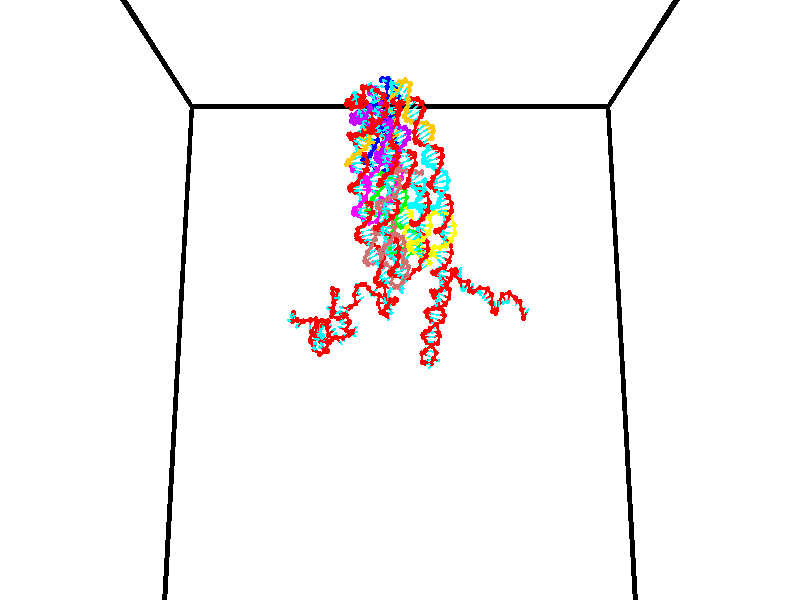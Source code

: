 // switches for output
#declare DRAW_BASES = 1; // possible values are 0, 1; only relevant for DNA ribbons
#declare DRAW_BASES_TYPE = 3; // possible values are 1, 2, 3; only relevant for DNA ribbons
#declare DRAW_FOG = 0; // set to 1 to enable fog

#include "colors.inc"

#include "transforms.inc"
background { rgb <1, 1, 1>}

#default {
   normal{
       ripples 0.25
       frequency 0.20
       turbulence 0.2
       lambda 5
   }
	finish {
		phong 0.1
		phong_size 40.
	}
}

// original window dimensions: 1024x640


// camera settings

camera {
	sky <0, 0.179814, -0.983701>
	up <0, 0.179814, -0.983701>
	right 1.6 * <1, 0, 0>
	location <35, 94.9851, 44.8844>
	look_at <35, 29.7336, 32.9568>
	direction <0, -65.2515, -11.9276>
	angle 67.0682
}


# declare cpy_camera_pos = <35, 94.9851, 44.8844>;
# if (DRAW_FOG = 1)
fog {
	fog_type 2
	up vnormalize(cpy_camera_pos)
	color rgbt<1,1,1,0.3>
	distance 1e-5
	fog_alt 3e-3
	fog_offset 56
}
# end


// LIGHTS

# declare lum = 6;
global_settings {
	ambient_light rgb lum * <0.05, 0.05, 0.05>
	max_trace_level 15
}# declare cpy_direct_light_amount = 0.25;
light_source
{	1000 * <-1, -1.16352, -0.803886>,
	rgb lum * cpy_direct_light_amount
	parallel
}

light_source
{	1000 * <1, 1.16352, 0.803886>,
	rgb lum * cpy_direct_light_amount
	parallel
}

// strand 0

// nucleotide -1

// particle -1
sphere {
	<24.222195, 34.669025, 34.958305> 0.250000
	pigment { color rgbt <1,0,0,0> }
	no_shadow
}
cylinder {
	<24.173359, 34.995789, 35.183784>,  <24.144058, 35.191845, 35.319073>, 0.100000
	pigment { color rgbt <1,0,0,0> }
	no_shadow
}
cylinder {
	<24.173359, 34.995789, 35.183784>,  <24.222195, 34.669025, 34.958305>, 0.100000
	pigment { color rgbt <1,0,0,0> }
	no_shadow
}

// particle -1
sphere {
	<24.173359, 34.995789, 35.183784> 0.100000
	pigment { color rgbt <1,0,0,0> }
	no_shadow
}
sphere {
	0, 1
	scale<0.080000,0.200000,0.300000>
	matrix <-0.751512, -0.447077, 0.485131,
		0.648325, -0.364400, 0.668497,
		-0.122088, 0.816906, 0.563702,
		24.136732, 35.240860, 35.352894>
	pigment { color rgbt <0,1,1,0> }
	no_shadow
}
cylinder {
	<24.103479, 34.405186, 35.615757>,  <24.222195, 34.669025, 34.958305>, 0.130000
	pigment { color rgbt <1,0,0,0> }
	no_shadow
}

// nucleotide -1

// particle -1
sphere {
	<24.103479, 34.405186, 35.615757> 0.250000
	pigment { color rgbt <1,0,0,0> }
	no_shadow
}
cylinder {
	<23.955513, 34.775963, 35.640854>,  <23.866734, 34.998428, 35.655910>, 0.100000
	pigment { color rgbt <1,0,0,0> }
	no_shadow
}
cylinder {
	<23.955513, 34.775963, 35.640854>,  <24.103479, 34.405186, 35.615757>, 0.100000
	pigment { color rgbt <1,0,0,0> }
	no_shadow
}

// particle -1
sphere {
	<23.955513, 34.775963, 35.640854> 0.100000
	pigment { color rgbt <1,0,0,0> }
	no_shadow
}
sphere {
	0, 1
	scale<0.080000,0.200000,0.300000>
	matrix <-0.600812, -0.290182, 0.744862,
		0.708652, 0.237842, 0.664262,
		-0.369916, 0.926944, 0.062740,
		23.844538, 35.054047, 35.659676>
	pigment { color rgbt <0,1,1,0> }
	no_shadow
}
cylinder {
	<24.656311, 34.956554, 35.616383>,  <24.103479, 34.405186, 35.615757>, 0.130000
	pigment { color rgbt <1,0,0,0> }
	no_shadow
}

// nucleotide -1

// particle -1
sphere {
	<24.656311, 34.956554, 35.616383> 0.250000
	pigment { color rgbt <1,0,0,0> }
	no_shadow
}
cylinder {
	<24.516809, 35.290489, 35.446011>,  <24.433107, 35.490849, 35.343788>, 0.100000
	pigment { color rgbt <1,0,0,0> }
	no_shadow
}
cylinder {
	<24.516809, 35.290489, 35.446011>,  <24.656311, 34.956554, 35.616383>, 0.100000
	pigment { color rgbt <1,0,0,0> }
	no_shadow
}

// particle -1
sphere {
	<24.516809, 35.290489, 35.446011> 0.100000
	pigment { color rgbt <1,0,0,0> }
	no_shadow
}
sphere {
	0, 1
	scale<0.080000,0.200000,0.300000>
	matrix <0.874128, 0.125828, -0.469113,
		-0.338038, -0.535926, -0.773637,
		-0.348755, 0.834836, -0.425933,
		24.412184, 35.540939, 35.318230>
	pigment { color rgbt <0,1,1,0> }
	no_shadow
}
cylinder {
	<25.307070, 35.221817, 35.779453>,  <24.656311, 34.956554, 35.616383>, 0.130000
	pigment { color rgbt <1,0,0,0> }
	no_shadow
}

// nucleotide -1

// particle -1
sphere {
	<25.307070, 35.221817, 35.779453> 0.250000
	pigment { color rgbt <1,0,0,0> }
	no_shadow
}
cylinder {
	<24.981899, 35.108284, 35.982861>,  <24.786797, 35.040165, 36.104904>, 0.100000
	pigment { color rgbt <1,0,0,0> }
	no_shadow
}
cylinder {
	<24.981899, 35.108284, 35.982861>,  <25.307070, 35.221817, 35.779453>, 0.100000
	pigment { color rgbt <1,0,0,0> }
	no_shadow
}

// particle -1
sphere {
	<24.981899, 35.108284, 35.982861> 0.100000
	pigment { color rgbt <1,0,0,0> }
	no_shadow
}
sphere {
	0, 1
	scale<0.080000,0.200000,0.300000>
	matrix <-0.156656, -0.734423, -0.660365,
		0.560898, -0.616491, 0.552568,
		-0.812928, -0.283834, 0.508514,
		24.738022, 35.023132, 36.135414>
	pigment { color rgbt <0,1,1,0> }
	no_shadow
}
cylinder {
	<25.996799, 34.914886, 35.615513>,  <25.307070, 35.221817, 35.779453>, 0.130000
	pigment { color rgbt <1,0,0,0> }
	no_shadow
}

// nucleotide -1

// particle -1
sphere {
	<25.996799, 34.914886, 35.615513> 0.250000
	pigment { color rgbt <1,0,0,0> }
	no_shadow
}
cylinder {
	<26.004797, 35.152203, 35.937408>,  <26.009596, 35.294594, 36.130547>, 0.100000
	pigment { color rgbt <1,0,0,0> }
	no_shadow
}
cylinder {
	<26.004797, 35.152203, 35.937408>,  <25.996799, 34.914886, 35.615513>, 0.100000
	pigment { color rgbt <1,0,0,0> }
	no_shadow
}

// particle -1
sphere {
	<26.004797, 35.152203, 35.937408> 0.100000
	pigment { color rgbt <1,0,0,0> }
	no_shadow
}
sphere {
	0, 1
	scale<0.080000,0.200000,0.300000>
	matrix <0.848788, 0.415285, -0.327256,
		-0.528355, 0.689598, -0.495274,
		0.019996, 0.593290, 0.804741,
		26.010796, 35.330189, 36.178829>
	pigment { color rgbt <0,1,1,0> }
	no_shadow
}
cylinder {
	<26.580149, 35.340191, 35.617542>,  <25.996799, 34.914886, 35.615513>, 0.130000
	pigment { color rgbt <1,0,0,0> }
	no_shadow
}

// nucleotide -1

// particle -1
sphere {
	<26.580149, 35.340191, 35.617542> 0.250000
	pigment { color rgbt <1,0,0,0> }
	no_shadow
}
cylinder {
	<26.921171, 35.514820, 35.732468>,  <27.125786, 35.619598, 35.801422>, 0.100000
	pigment { color rgbt <1,0,0,0> }
	no_shadow
}
cylinder {
	<26.921171, 35.514820, 35.732468>,  <26.580149, 35.340191, 35.617542>, 0.100000
	pigment { color rgbt <1,0,0,0> }
	no_shadow
}

// particle -1
sphere {
	<26.921171, 35.514820, 35.732468> 0.100000
	pigment { color rgbt <1,0,0,0> }
	no_shadow
}
sphere {
	0, 1
	scale<0.080000,0.200000,0.300000>
	matrix <-0.296710, -0.048248, 0.953748,
		0.430241, -0.898375, 0.088401,
		0.852558, 0.436571, 0.287316,
		27.176939, 35.645790, 35.818661>
	pigment { color rgbt <0,1,1,0> }
	no_shadow
}
cylinder {
	<26.695168, 35.158188, 36.295776>,  <26.580149, 35.340191, 35.617542>, 0.130000
	pigment { color rgbt <1,0,0,0> }
	no_shadow
}

// nucleotide -1

// particle -1
sphere {
	<26.695168, 35.158188, 36.295776> 0.250000
	pigment { color rgbt <1,0,0,0> }
	no_shadow
}
cylinder {
	<26.926437, 35.480072, 36.241871>,  <27.065199, 35.673203, 36.209526>, 0.100000
	pigment { color rgbt <1,0,0,0> }
	no_shadow
}
cylinder {
	<26.926437, 35.480072, 36.241871>,  <26.695168, 35.158188, 36.295776>, 0.100000
	pigment { color rgbt <1,0,0,0> }
	no_shadow
}

// particle -1
sphere {
	<26.926437, 35.480072, 36.241871> 0.100000
	pigment { color rgbt <1,0,0,0> }
	no_shadow
}
sphere {
	0, 1
	scale<0.080000,0.200000,0.300000>
	matrix <-0.246468, 0.329704, 0.911344,
		0.777798, -0.493700, 0.388961,
		0.578173, 0.804708, -0.134762,
		27.099890, 35.721485, 36.201443>
	pigment { color rgbt <0,1,1,0> }
	no_shadow
}
cylinder {
	<26.522778, 35.508755, 36.978027>,  <26.695168, 35.158188, 36.295776>, 0.130000
	pigment { color rgbt <1,0,0,0> }
	no_shadow
}

// nucleotide -1

// particle -1
sphere {
	<26.522778, 35.508755, 36.978027> 0.250000
	pigment { color rgbt <1,0,0,0> }
	no_shadow
}
cylinder {
	<26.820274, 35.675285, 36.768833>,  <26.998774, 35.775204, 36.643314>, 0.100000
	pigment { color rgbt <1,0,0,0> }
	no_shadow
}
cylinder {
	<26.820274, 35.675285, 36.768833>,  <26.522778, 35.508755, 36.978027>, 0.100000
	pigment { color rgbt <1,0,0,0> }
	no_shadow
}

// particle -1
sphere {
	<26.820274, 35.675285, 36.768833> 0.100000
	pigment { color rgbt <1,0,0,0> }
	no_shadow
}
sphere {
	0, 1
	scale<0.080000,0.200000,0.300000>
	matrix <0.253907, 0.547795, 0.797152,
		0.618366, -0.725667, 0.301711,
		0.743743, 0.416325, -0.522990,
		27.043398, 35.800182, 36.611935>
	pigment { color rgbt <0,1,1,0> }
	no_shadow
}
cylinder {
	<27.094137, 35.645794, 37.480358>,  <26.522778, 35.508755, 36.978027>, 0.130000
	pigment { color rgbt <1,0,0,0> }
	no_shadow
}

// nucleotide -1

// particle -1
sphere {
	<27.094137, 35.645794, 37.480358> 0.250000
	pigment { color rgbt <1,0,0,0> }
	no_shadow
}
cylinder {
	<27.146864, 35.895176, 37.172092>,  <27.178499, 36.044804, 36.987133>, 0.100000
	pigment { color rgbt <1,0,0,0> }
	no_shadow
}
cylinder {
	<27.146864, 35.895176, 37.172092>,  <27.094137, 35.645794, 37.480358>, 0.100000
	pigment { color rgbt <1,0,0,0> }
	no_shadow
}

// particle -1
sphere {
	<27.146864, 35.895176, 37.172092> 0.100000
	pigment { color rgbt <1,0,0,0> }
	no_shadow
}
sphere {
	0, 1
	scale<0.080000,0.200000,0.300000>
	matrix <0.303436, 0.714754, 0.630122,
		0.943690, -0.316909, -0.094961,
		0.131818, 0.623455, -0.770668,
		27.186409, 36.082211, 36.940891>
	pigment { color rgbt <0,1,1,0> }
	no_shadow
}
cylinder {
	<27.791075, 35.944656, 37.503208>,  <27.094137, 35.645794, 37.480358>, 0.130000
	pigment { color rgbt <1,0,0,0> }
	no_shadow
}

// nucleotide -1

// particle -1
sphere {
	<27.791075, 35.944656, 37.503208> 0.250000
	pigment { color rgbt <1,0,0,0> }
	no_shadow
}
cylinder {
	<27.600863, 36.212032, 37.274452>,  <27.486734, 36.372459, 37.137199>, 0.100000
	pigment { color rgbt <1,0,0,0> }
	no_shadow
}
cylinder {
	<27.600863, 36.212032, 37.274452>,  <27.791075, 35.944656, 37.503208>, 0.100000
	pigment { color rgbt <1,0,0,0> }
	no_shadow
}

// particle -1
sphere {
	<27.600863, 36.212032, 37.274452> 0.100000
	pigment { color rgbt <1,0,0,0> }
	no_shadow
}
sphere {
	0, 1
	scale<0.080000,0.200000,0.300000>
	matrix <0.163870, 0.706028, 0.688963,
		0.864301, 0.233909, -0.445276,
		-0.475532, 0.668439, -0.571890,
		27.458202, 36.412563, 37.102886>
	pigment { color rgbt <0,1,1,0> }
	no_shadow
}
cylinder {
	<28.125055, 36.560814, 37.658611>,  <27.791075, 35.944656, 37.503208>, 0.130000
	pigment { color rgbt <1,0,0,0> }
	no_shadow
}

// nucleotide -1

// particle -1
sphere {
	<28.125055, 36.560814, 37.658611> 0.250000
	pigment { color rgbt <1,0,0,0> }
	no_shadow
}
cylinder {
	<27.783440, 36.696293, 37.500671>,  <27.578470, 36.777580, 37.405907>, 0.100000
	pigment { color rgbt <1,0,0,0> }
	no_shadow
}
cylinder {
	<27.783440, 36.696293, 37.500671>,  <28.125055, 36.560814, 37.658611>, 0.100000
	pigment { color rgbt <1,0,0,0> }
	no_shadow
}

// particle -1
sphere {
	<27.783440, 36.696293, 37.500671> 0.100000
	pigment { color rgbt <1,0,0,0> }
	no_shadow
}
sphere {
	0, 1
	scale<0.080000,0.200000,0.300000>
	matrix <0.119143, 0.866187, 0.485310,
		0.506383, 0.367430, -0.780110,
		-0.854038, 0.338697, -0.394845,
		27.527227, 36.797901, 37.382217>
	pigment { color rgbt <0,1,1,0> }
	no_shadow
}
cylinder {
	<27.714987, 36.615200, 38.360100>,  <28.125055, 36.560814, 37.658611>, 0.130000
	pigment { color rgbt <1,0,0,0> }
	no_shadow
}

// nucleotide -1

// particle -1
sphere {
	<27.714987, 36.615200, 38.360100> 0.250000
	pigment { color rgbt <1,0,0,0> }
	no_shadow
}
cylinder {
	<27.570337, 36.892841, 38.111118>,  <27.483547, 37.059425, 37.961731>, 0.100000
	pigment { color rgbt <1,0,0,0> }
	no_shadow
}
cylinder {
	<27.570337, 36.892841, 38.111118>,  <27.714987, 36.615200, 38.360100>, 0.100000
	pigment { color rgbt <1,0,0,0> }
	no_shadow
}

// particle -1
sphere {
	<27.570337, 36.892841, 38.111118> 0.100000
	pigment { color rgbt <1,0,0,0> }
	no_shadow
}
sphere {
	0, 1
	scale<0.080000,0.200000,0.300000>
	matrix <-0.369323, 0.506373, 0.779222,
		0.856055, 0.511671, 0.073232,
		-0.361622, 0.694103, -0.622455,
		27.461851, 37.101074, 37.924381>
	pigment { color rgbt <0,1,1,0> }
	no_shadow
}
cylinder {
	<28.042278, 37.286484, 38.495335>,  <27.714987, 36.615200, 38.360100>, 0.130000
	pigment { color rgbt <1,0,0,0> }
	no_shadow
}

// nucleotide -1

// particle -1
sphere {
	<28.042278, 37.286484, 38.495335> 0.250000
	pigment { color rgbt <1,0,0,0> }
	no_shadow
}
cylinder {
	<27.678102, 37.329048, 38.335449>,  <27.459597, 37.354588, 38.239517>, 0.100000
	pigment { color rgbt <1,0,0,0> }
	no_shadow
}
cylinder {
	<27.678102, 37.329048, 38.335449>,  <28.042278, 37.286484, 38.495335>, 0.100000
	pigment { color rgbt <1,0,0,0> }
	no_shadow
}

// particle -1
sphere {
	<27.678102, 37.329048, 38.335449> 0.100000
	pigment { color rgbt <1,0,0,0> }
	no_shadow
}
sphere {
	0, 1
	scale<0.080000,0.200000,0.300000>
	matrix <-0.307385, 0.472582, 0.825942,
		0.276787, 0.874839, -0.397549,
		-0.910441, 0.106409, -0.399717,
		27.404970, 37.360970, 38.215534>
	pigment { color rgbt <0,1,1,0> }
	no_shadow
}
cylinder {
	<27.245115, 37.105404, 38.698753>,  <28.042278, 37.286484, 38.495335>, 0.130000
	pigment { color rgbt <1,0,0,0> }
	no_shadow
}

// nucleotide -1

// particle -1
sphere {
	<27.245115, 37.105404, 38.698753> 0.250000
	pigment { color rgbt <1,0,0,0> }
	no_shadow
}
cylinder {
	<27.020409, 37.359184, 38.486378>,  <26.885586, 37.511452, 38.358952>, 0.100000
	pigment { color rgbt <1,0,0,0> }
	no_shadow
}
cylinder {
	<27.020409, 37.359184, 38.486378>,  <27.245115, 37.105404, 38.698753>, 0.100000
	pigment { color rgbt <1,0,0,0> }
	no_shadow
}

// particle -1
sphere {
	<27.020409, 37.359184, 38.486378> 0.100000
	pigment { color rgbt <1,0,0,0> }
	no_shadow
}
sphere {
	0, 1
	scale<0.080000,0.200000,0.300000>
	matrix <0.052118, -0.613358, -0.788084,
		-0.825654, -0.470389, 0.311496,
		-0.561764, 0.634450, -0.530938,
		26.851879, 37.549519, 38.327095>
	pigment { color rgbt <0,1,1,0> }
	no_shadow
}
cylinder {
	<26.673386, 36.732460, 38.281796>,  <27.245115, 37.105404, 38.698753>, 0.130000
	pigment { color rgbt <1,0,0,0> }
	no_shadow
}

// nucleotide -1

// particle -1
sphere {
	<26.673386, 36.732460, 38.281796> 0.250000
	pigment { color rgbt <1,0,0,0> }
	no_shadow
}
cylinder {
	<26.769272, 37.059799, 38.072861>,  <26.826803, 37.256203, 37.947498>, 0.100000
	pigment { color rgbt <1,0,0,0> }
	no_shadow
}
cylinder {
	<26.769272, 37.059799, 38.072861>,  <26.673386, 36.732460, 38.281796>, 0.100000
	pigment { color rgbt <1,0,0,0> }
	no_shadow
}

// particle -1
sphere {
	<26.769272, 37.059799, 38.072861> 0.100000
	pigment { color rgbt <1,0,0,0> }
	no_shadow
}
sphere {
	0, 1
	scale<0.080000,0.200000,0.300000>
	matrix <0.021291, -0.542326, -0.839898,
		-0.970610, 0.190214, -0.147427,
		0.239714, 0.818352, -0.522337,
		26.841187, 37.305305, 37.916161>
	pigment { color rgbt <0,1,1,0> }
	no_shadow
}
cylinder {
	<26.315531, 36.942978, 37.596657>,  <26.673386, 36.732460, 38.281796>, 0.130000
	pigment { color rgbt <1,0,0,0> }
	no_shadow
}

// nucleotide -1

// particle -1
sphere {
	<26.315531, 36.942978, 37.596657> 0.250000
	pigment { color rgbt <1,0,0,0> }
	no_shadow
}
cylinder {
	<26.691374, 37.078011, 37.574116>,  <26.916880, 37.159031, 37.560589>, 0.100000
	pigment { color rgbt <1,0,0,0> }
	no_shadow
}
cylinder {
	<26.691374, 37.078011, 37.574116>,  <26.315531, 36.942978, 37.596657>, 0.100000
	pigment { color rgbt <1,0,0,0> }
	no_shadow
}

// particle -1
sphere {
	<26.691374, 37.078011, 37.574116> 0.100000
	pigment { color rgbt <1,0,0,0> }
	no_shadow
}
sphere {
	0, 1
	scale<0.080000,0.200000,0.300000>
	matrix <0.142027, -0.534403, -0.833212,
		-0.311394, 0.774888, -0.550075,
		0.939608, 0.337582, -0.056355,
		26.973255, 37.179287, 37.557209>
	pigment { color rgbt <0,1,1,0> }
	no_shadow
}
cylinder {
	<26.447170, 37.228802, 36.916790>,  <26.315531, 36.942978, 37.596657>, 0.130000
	pigment { color rgbt <1,0,0,0> }
	no_shadow
}

// nucleotide -1

// particle -1
sphere {
	<26.447170, 37.228802, 36.916790> 0.250000
	pigment { color rgbt <1,0,0,0> }
	no_shadow
}
cylinder {
	<26.800261, 37.119904, 37.069984>,  <27.012114, 37.054565, 37.161903>, 0.100000
	pigment { color rgbt <1,0,0,0> }
	no_shadow
}
cylinder {
	<26.800261, 37.119904, 37.069984>,  <26.447170, 37.228802, 36.916790>, 0.100000
	pigment { color rgbt <1,0,0,0> }
	no_shadow
}

// particle -1
sphere {
	<26.800261, 37.119904, 37.069984> 0.100000
	pigment { color rgbt <1,0,0,0> }
	no_shadow
}
sphere {
	0, 1
	scale<0.080000,0.200000,0.300000>
	matrix <0.175543, -0.564988, -0.806209,
		0.435871, 0.778891, -0.450937,
		0.882724, -0.272245, 0.382991,
		27.065077, 37.038231, 37.184883>
	pigment { color rgbt <0,1,1,0> }
	no_shadow
}
cylinder {
	<26.907864, 37.226368, 36.277592>,  <26.447170, 37.228802, 36.916790>, 0.130000
	pigment { color rgbt <1,0,0,0> }
	no_shadow
}

// nucleotide -1

// particle -1
sphere {
	<26.907864, 37.226368, 36.277592> 0.250000
	pigment { color rgbt <1,0,0,0> }
	no_shadow
}
cylinder {
	<27.053593, 36.973824, 36.551426>,  <27.141029, 36.822296, 36.715725>, 0.100000
	pigment { color rgbt <1,0,0,0> }
	no_shadow
}
cylinder {
	<27.053593, 36.973824, 36.551426>,  <26.907864, 37.226368, 36.277592>, 0.100000
	pigment { color rgbt <1,0,0,0> }
	no_shadow
}

// particle -1
sphere {
	<27.053593, 36.973824, 36.551426> 0.100000
	pigment { color rgbt <1,0,0,0> }
	no_shadow
}
sphere {
	0, 1
	scale<0.080000,0.200000,0.300000>
	matrix <0.154249, -0.684042, -0.712947,
		0.918410, 0.365339, -0.151824,
		0.364321, -0.631359, 0.684584,
		27.162889, 36.784416, 36.756802>
	pigment { color rgbt <0,1,1,0> }
	no_shadow
}
cylinder {
	<27.398037, 36.898327, 35.969967>,  <26.907864, 37.226368, 36.277592>, 0.130000
	pigment { color rgbt <1,0,0,0> }
	no_shadow
}

// nucleotide -1

// particle -1
sphere {
	<27.398037, 36.898327, 35.969967> 0.250000
	pigment { color rgbt <1,0,0,0> }
	no_shadow
}
cylinder {
	<27.332848, 36.644688, 36.272320>,  <27.293734, 36.492504, 36.453732>, 0.100000
	pigment { color rgbt <1,0,0,0> }
	no_shadow
}
cylinder {
	<27.332848, 36.644688, 36.272320>,  <27.398037, 36.898327, 35.969967>, 0.100000
	pigment { color rgbt <1,0,0,0> }
	no_shadow
}

// particle -1
sphere {
	<27.332848, 36.644688, 36.272320> 0.100000
	pigment { color rgbt <1,0,0,0> }
	no_shadow
}
sphere {
	0, 1
	scale<0.080000,0.200000,0.300000>
	matrix <0.184000, -0.772216, -0.608134,
		0.969321, 0.039972, 0.242526,
		-0.162975, -0.634102, 0.755880,
		27.283955, 36.454456, 36.499084>
	pigment { color rgbt <0,1,1,0> }
	no_shadow
}
cylinder {
	<27.960449, 36.439224, 35.957485>,  <27.398037, 36.898327, 35.969967>, 0.130000
	pigment { color rgbt <1,0,0,0> }
	no_shadow
}

// nucleotide -1

// particle -1
sphere {
	<27.960449, 36.439224, 35.957485> 0.250000
	pigment { color rgbt <1,0,0,0> }
	no_shadow
}
cylinder {
	<27.647165, 36.254059, 36.123520>,  <27.459196, 36.142960, 36.223141>, 0.100000
	pigment { color rgbt <1,0,0,0> }
	no_shadow
}
cylinder {
	<27.647165, 36.254059, 36.123520>,  <27.960449, 36.439224, 35.957485>, 0.100000
	pigment { color rgbt <1,0,0,0> }
	no_shadow
}

// particle -1
sphere {
	<27.647165, 36.254059, 36.123520> 0.100000
	pigment { color rgbt <1,0,0,0> }
	no_shadow
}
sphere {
	0, 1
	scale<0.080000,0.200000,0.300000>
	matrix <0.140170, -0.781872, -0.607477,
		0.605754, -0.417599, 0.677255,
		-0.783208, -0.462912, 0.415087,
		27.412203, 36.115185, 36.248047>
	pigment { color rgbt <0,1,1,0> }
	no_shadow
}
cylinder {
	<27.802116, 35.830540, 36.389423>,  <27.960449, 36.439224, 35.957485>, 0.130000
	pigment { color rgbt <1,0,0,0> }
	no_shadow
}

// nucleotide -1

// particle -1
sphere {
	<27.802116, 35.830540, 36.389423> 0.250000
	pigment { color rgbt <1,0,0,0> }
	no_shadow
}
cylinder {
	<27.935259, 35.469383, 36.280609>,  <28.015144, 35.252689, 36.215321>, 0.100000
	pigment { color rgbt <1,0,0,0> }
	no_shadow
}
cylinder {
	<27.935259, 35.469383, 36.280609>,  <27.802116, 35.830540, 36.389423>, 0.100000
	pigment { color rgbt <1,0,0,0> }
	no_shadow
}

// particle -1
sphere {
	<27.935259, 35.469383, 36.280609> 0.100000
	pigment { color rgbt <1,0,0,0> }
	no_shadow
}
sphere {
	0, 1
	scale<0.080000,0.200000,0.300000>
	matrix <0.881644, 0.195634, 0.429455,
		-0.334531, -0.382781, 0.861143,
		0.332856, -0.902888, -0.272031,
		28.035116, 35.198517, 36.199001>
	pigment { color rgbt <0,1,1,0> }
	no_shadow
}
cylinder {
	<27.841978, 35.345036, 36.922451>,  <27.802116, 35.830540, 36.389423>, 0.130000
	pigment { color rgbt <1,0,0,0> }
	no_shadow
}

// nucleotide -1

// particle -1
sphere {
	<27.841978, 35.345036, 36.922451> 0.250000
	pigment { color rgbt <1,0,0,0> }
	no_shadow
}
cylinder {
	<28.147562, 35.265324, 36.676964>,  <28.330912, 35.217495, 36.529671>, 0.100000
	pigment { color rgbt <1,0,0,0> }
	no_shadow
}
cylinder {
	<28.147562, 35.265324, 36.676964>,  <27.841978, 35.345036, 36.922451>, 0.100000
	pigment { color rgbt <1,0,0,0> }
	no_shadow
}

// particle -1
sphere {
	<28.147562, 35.265324, 36.676964> 0.100000
	pigment { color rgbt <1,0,0,0> }
	no_shadow
}
sphere {
	0, 1
	scale<0.080000,0.200000,0.300000>
	matrix <0.644975, 0.264271, 0.717055,
		0.019289, -0.943634, 0.330426,
		0.763960, -0.199285, -0.613718,
		28.376751, 35.205540, 36.492847>
	pigment { color rgbt <0,1,1,0> }
	no_shadow
}
cylinder {
	<28.183861, 34.686356, 37.191330>,  <27.841978, 35.345036, 36.922451>, 0.130000
	pigment { color rgbt <1,0,0,0> }
	no_shadow
}

// nucleotide -1

// particle -1
sphere {
	<28.183861, 34.686356, 37.191330> 0.250000
	pigment { color rgbt <1,0,0,0> }
	no_shadow
}
cylinder {
	<28.376213, 34.980537, 37.000389>,  <28.491625, 35.157047, 36.885826>, 0.100000
	pigment { color rgbt <1,0,0,0> }
	no_shadow
}
cylinder {
	<28.376213, 34.980537, 37.000389>,  <28.183861, 34.686356, 37.191330>, 0.100000
	pigment { color rgbt <1,0,0,0> }
	no_shadow
}

// particle -1
sphere {
	<28.376213, 34.980537, 37.000389> 0.100000
	pigment { color rgbt <1,0,0,0> }
	no_shadow
}
sphere {
	0, 1
	scale<0.080000,0.200000,0.300000>
	matrix <0.368272, 0.324653, 0.871192,
		0.795696, -0.594731, -0.114729,
		0.480878, 0.735456, -0.477348,
		28.520477, 35.201176, 36.857185>
	pigment { color rgbt <0,1,1,0> }
	no_shadow
}
cylinder {
	<28.479746, 34.132317, 36.982887>,  <28.183861, 34.686356, 37.191330>, 0.130000
	pigment { color rgbt <1,0,0,0> }
	no_shadow
}

// nucleotide -1

// particle -1
sphere {
	<28.479746, 34.132317, 36.982887> 0.250000
	pigment { color rgbt <1,0,0,0> }
	no_shadow
}
cylinder {
	<28.733978, 33.917107, 37.204361>,  <28.886517, 33.787979, 37.337246>, 0.100000
	pigment { color rgbt <1,0,0,0> }
	no_shadow
}
cylinder {
	<28.733978, 33.917107, 37.204361>,  <28.479746, 34.132317, 36.982887>, 0.100000
	pigment { color rgbt <1,0,0,0> }
	no_shadow
}

// particle -1
sphere {
	<28.733978, 33.917107, 37.204361> 0.100000
	pigment { color rgbt <1,0,0,0> }
	no_shadow
}
sphere {
	0, 1
	scale<0.080000,0.200000,0.300000>
	matrix <0.519997, -0.231767, -0.822123,
		0.570651, 0.810438, 0.132467,
		0.635579, -0.538028, 0.553684,
		28.924652, 33.755699, 37.370464>
	pigment { color rgbt <0,1,1,0> }
	no_shadow
}
cylinder {
	<29.226400, 34.413879, 37.063744>,  <28.479746, 34.132317, 36.982887>, 0.130000
	pigment { color rgbt <1,0,0,0> }
	no_shadow
}

// nucleotide -1

// particle -1
sphere {
	<29.226400, 34.413879, 37.063744> 0.250000
	pigment { color rgbt <1,0,0,0> }
	no_shadow
}
cylinder {
	<29.220787, 34.015842, 37.102921>,  <29.217419, 33.777020, 37.126427>, 0.100000
	pigment { color rgbt <1,0,0,0> }
	no_shadow
}
cylinder {
	<29.220787, 34.015842, 37.102921>,  <29.226400, 34.413879, 37.063744>, 0.100000
	pigment { color rgbt <1,0,0,0> }
	no_shadow
}

// particle -1
sphere {
	<29.220787, 34.015842, 37.102921> 0.100000
	pigment { color rgbt <1,0,0,0> }
	no_shadow
}
sphere {
	0, 1
	scale<0.080000,0.200000,0.300000>
	matrix <0.575517, -0.088134, -0.813027,
		0.817669, 0.044957, 0.573930,
		-0.014032, -0.995094, 0.097938,
		29.216578, 33.717316, 37.132301>
	pigment { color rgbt <0,1,1,0> }
	no_shadow
}
cylinder {
	<29.854605, 34.181313, 36.767212>,  <29.226400, 34.413879, 37.063744>, 0.130000
	pigment { color rgbt <1,0,0,0> }
	no_shadow
}

// nucleotide -1

// particle -1
sphere {
	<29.854605, 34.181313, 36.767212> 0.250000
	pigment { color rgbt <1,0,0,0> }
	no_shadow
}
cylinder {
	<29.598902, 33.874397, 36.746769>,  <29.445480, 33.690247, 36.734505>, 0.100000
	pigment { color rgbt <1,0,0,0> }
	no_shadow
}
cylinder {
	<29.598902, 33.874397, 36.746769>,  <29.854605, 34.181313, 36.767212>, 0.100000
	pigment { color rgbt <1,0,0,0> }
	no_shadow
}

// particle -1
sphere {
	<29.598902, 33.874397, 36.746769> 0.100000
	pigment { color rgbt <1,0,0,0> }
	no_shadow
}
sphere {
	0, 1
	scale<0.080000,0.200000,0.300000>
	matrix <0.314247, -0.199998, -0.928035,
		0.701853, -0.609314, 0.368969,
		-0.639258, -0.767292, -0.051106,
		29.407124, 33.644211, 36.731438>
	pigment { color rgbt <0,1,1,0> }
	no_shadow
}
cylinder {
	<30.046392, 33.483624, 36.405769>,  <29.854605, 34.181313, 36.767212>, 0.130000
	pigment { color rgbt <1,0,0,0> }
	no_shadow
}

// nucleotide -1

// particle -1
sphere {
	<30.046392, 33.483624, 36.405769> 0.250000
	pigment { color rgbt <1,0,0,0> }
	no_shadow
}
cylinder {
	<30.269142, 33.242046, 36.177681>,  <30.402792, 33.097099, 36.040829>, 0.100000
	pigment { color rgbt <1,0,0,0> }
	no_shadow
}
cylinder {
	<30.269142, 33.242046, 36.177681>,  <30.046392, 33.483624, 36.405769>, 0.100000
	pigment { color rgbt <1,0,0,0> }
	no_shadow
}

// particle -1
sphere {
	<30.269142, 33.242046, 36.177681> 0.100000
	pigment { color rgbt <1,0,0,0> }
	no_shadow
}
sphere {
	0, 1
	scale<0.080000,0.200000,0.300000>
	matrix <0.160413, -0.595389, 0.787261,
		-0.814960, -0.529875, -0.234676,
		0.556873, -0.603941, -0.570218,
		30.436205, 33.060863, 36.006615>
	pigment { color rgbt <0,1,1,0> }
	no_shadow
}
cylinder {
	<29.701305, 32.866604, 36.452869>,  <30.046392, 33.483624, 36.405769>, 0.130000
	pigment { color rgbt <1,0,0,0> }
	no_shadow
}

// nucleotide -1

// particle -1
sphere {
	<29.701305, 32.866604, 36.452869> 0.250000
	pigment { color rgbt <1,0,0,0> }
	no_shadow
}
cylinder {
	<30.095617, 32.834000, 36.394096>,  <30.332205, 32.814438, 36.358833>, 0.100000
	pigment { color rgbt <1,0,0,0> }
	no_shadow
}
cylinder {
	<30.095617, 32.834000, 36.394096>,  <29.701305, 32.866604, 36.452869>, 0.100000
	pigment { color rgbt <1,0,0,0> }
	no_shadow
}

// particle -1
sphere {
	<30.095617, 32.834000, 36.394096> 0.100000
	pigment { color rgbt <1,0,0,0> }
	no_shadow
}
sphere {
	0, 1
	scale<0.080000,0.200000,0.300000>
	matrix <0.093602, -0.459826, 0.883062,
		-0.139547, -0.884260, -0.445658,
		0.985782, -0.081514, -0.146936,
		30.391352, 32.809547, 36.350014>
	pigment { color rgbt <0,1,1,0> }
	no_shadow
}
cylinder {
	<29.727638, 32.125580, 36.342804>,  <29.701305, 32.866604, 36.452869>, 0.130000
	pigment { color rgbt <1,0,0,0> }
	no_shadow
}

// nucleotide -1

// particle -1
sphere {
	<29.727638, 32.125580, 36.342804> 0.250000
	pigment { color rgbt <1,0,0,0> }
	no_shadow
}
cylinder {
	<30.016014, 32.354465, 36.499172>,  <30.189039, 32.491795, 36.592995>, 0.100000
	pigment { color rgbt <1,0,0,0> }
	no_shadow
}
cylinder {
	<30.016014, 32.354465, 36.499172>,  <29.727638, 32.125580, 36.342804>, 0.100000
	pigment { color rgbt <1,0,0,0> }
	no_shadow
}

// particle -1
sphere {
	<30.016014, 32.354465, 36.499172> 0.100000
	pigment { color rgbt <1,0,0,0> }
	no_shadow
}
sphere {
	0, 1
	scale<0.080000,0.200000,0.300000>
	matrix <-0.010315, -0.555179, 0.831667,
		0.692922, -0.603613, -0.394348,
		0.720939, 0.572212, 0.390922,
		30.232296, 32.526131, 36.616447>
	pigment { color rgbt <0,1,1,0> }
	no_shadow
}
cylinder {
	<29.310497, 31.663694, 35.982975>,  <29.727638, 32.125580, 36.342804>, 0.130000
	pigment { color rgbt <1,0,0,0> }
	no_shadow
}

// nucleotide -1

// particle -1
sphere {
	<29.310497, 31.663694, 35.982975> 0.250000
	pigment { color rgbt <1,0,0,0> }
	no_shadow
}
cylinder {
	<28.940784, 31.771446, 35.874802>,  <28.718956, 31.836098, 35.809898>, 0.100000
	pigment { color rgbt <1,0,0,0> }
	no_shadow
}
cylinder {
	<28.940784, 31.771446, 35.874802>,  <29.310497, 31.663694, 35.982975>, 0.100000
	pigment { color rgbt <1,0,0,0> }
	no_shadow
}

// particle -1
sphere {
	<28.940784, 31.771446, 35.874802> 0.100000
	pigment { color rgbt <1,0,0,0> }
	no_shadow
}
sphere {
	0, 1
	scale<0.080000,0.200000,0.300000>
	matrix <0.111235, -0.487648, -0.865925,
		-0.365140, -0.830442, 0.420761,
		-0.924283, 0.269380, -0.270433,
		28.663500, 31.852261, 35.793671>
	pigment { color rgbt <0,1,1,0> }
	no_shadow
}
cylinder {
	<29.689724, 32.048359, 35.351070>,  <29.310497, 31.663694, 35.982975>, 0.130000
	pigment { color rgbt <1,0,0,0> }
	no_shadow
}

// nucleotide -1

// particle -1
sphere {
	<29.689724, 32.048359, 35.351070> 0.250000
	pigment { color rgbt <1,0,0,0> }
	no_shadow
}
cylinder {
	<29.317564, 31.905582, 35.384411>,  <29.094267, 31.819918, 35.404415>, 0.100000
	pigment { color rgbt <1,0,0,0> }
	no_shadow
}
cylinder {
	<29.317564, 31.905582, 35.384411>,  <29.689724, 32.048359, 35.351070>, 0.100000
	pigment { color rgbt <1,0,0,0> }
	no_shadow
}

// particle -1
sphere {
	<29.317564, 31.905582, 35.384411> 0.100000
	pigment { color rgbt <1,0,0,0> }
	no_shadow
}
sphere {
	0, 1
	scale<0.080000,0.200000,0.300000>
	matrix <-0.359599, 0.844814, -0.396204,
		0.071001, -0.398603, -0.914371,
		-0.930402, -0.356938, 0.083354,
		29.038443, 31.798500, 35.409416>
	pigment { color rgbt <0,1,1,0> }
	no_shadow
}
cylinder {
	<29.335732, 32.229477, 34.760559>,  <29.689724, 32.048359, 35.351070>, 0.130000
	pigment { color rgbt <1,0,0,0> }
	no_shadow
}

// nucleotide -1

// particle -1
sphere {
	<29.335732, 32.229477, 34.760559> 0.250000
	pigment { color rgbt <1,0,0,0> }
	no_shadow
}
cylinder {
	<29.045109, 32.196171, 35.033379>,  <28.870735, 32.176186, 35.197071>, 0.100000
	pigment { color rgbt <1,0,0,0> }
	no_shadow
}
cylinder {
	<29.045109, 32.196171, 35.033379>,  <29.335732, 32.229477, 34.760559>, 0.100000
	pigment { color rgbt <1,0,0,0> }
	no_shadow
}

// particle -1
sphere {
	<29.045109, 32.196171, 35.033379> 0.100000
	pigment { color rgbt <1,0,0,0> }
	no_shadow
}
sphere {
	0, 1
	scale<0.080000,0.200000,0.300000>
	matrix <-0.554675, 0.656924, -0.510672,
		-0.405529, -0.749345, -0.523478,
		-0.726555, -0.083268, 0.682045,
		28.827143, 32.171192, 35.237991>
	pigment { color rgbt <0,1,1,0> }
	no_shadow
}
cylinder {
	<28.755886, 31.849171, 34.544456>,  <29.335732, 32.229477, 34.760559>, 0.130000
	pigment { color rgbt <1,0,0,0> }
	no_shadow
}

// nucleotide -1

// particle -1
sphere {
	<28.755886, 31.849171, 34.544456> 0.250000
	pigment { color rgbt <1,0,0,0> }
	no_shadow
}
cylinder {
	<28.661974, 32.131134, 34.812183>,  <28.605627, 32.300312, 34.972820>, 0.100000
	pigment { color rgbt <1,0,0,0> }
	no_shadow
}
cylinder {
	<28.661974, 32.131134, 34.812183>,  <28.755886, 31.849171, 34.544456>, 0.100000
	pigment { color rgbt <1,0,0,0> }
	no_shadow
}

// particle -1
sphere {
	<28.661974, 32.131134, 34.812183> 0.100000
	pigment { color rgbt <1,0,0,0> }
	no_shadow
}
sphere {
	0, 1
	scale<0.080000,0.200000,0.300000>
	matrix <-0.378268, 0.568031, -0.730927,
		-0.895428, -0.424788, 0.133281,
		-0.234781, 0.704908, 0.669315,
		28.591539, 32.342606, 35.012978>
	pigment { color rgbt <0,1,1,0> }
	no_shadow
}
cylinder {
	<28.016363, 32.117916, 34.471951>,  <28.755886, 31.849171, 34.544456>, 0.130000
	pigment { color rgbt <1,0,0,0> }
	no_shadow
}

// nucleotide -1

// particle -1
sphere {
	<28.016363, 32.117916, 34.471951> 0.250000
	pigment { color rgbt <1,0,0,0> }
	no_shadow
}
cylinder {
	<28.280392, 32.406971, 34.554024>,  <28.438808, 32.580402, 34.603268>, 0.100000
	pigment { color rgbt <1,0,0,0> }
	no_shadow
}
cylinder {
	<28.280392, 32.406971, 34.554024>,  <28.016363, 32.117916, 34.471951>, 0.100000
	pigment { color rgbt <1,0,0,0> }
	no_shadow
}

// particle -1
sphere {
	<28.280392, 32.406971, 34.554024> 0.100000
	pigment { color rgbt <1,0,0,0> }
	no_shadow
}
sphere {
	0, 1
	scale<0.080000,0.200000,0.300000>
	matrix <-0.302166, 0.505481, -0.808198,
		-0.687749, 0.471471, 0.552011,
		0.660074, 0.722636, 0.205181,
		28.478415, 32.623760, 34.615578>
	pigment { color rgbt <0,1,1,0> }
	no_shadow
}
cylinder {
	<28.060658, 32.351574, 33.739532>,  <28.016363, 32.117916, 34.471951>, 0.130000
	pigment { color rgbt <1,0,0,0> }
	no_shadow
}

// nucleotide -1

// particle -1
sphere {
	<28.060658, 32.351574, 33.739532> 0.250000
	pigment { color rgbt <1,0,0,0> }
	no_shadow
}
cylinder {
	<28.214407, 32.139408, 33.437294>,  <28.306656, 32.012108, 33.255951>, 0.100000
	pigment { color rgbt <1,0,0,0> }
	no_shadow
}
cylinder {
	<28.214407, 32.139408, 33.437294>,  <28.060658, 32.351574, 33.739532>, 0.100000
	pigment { color rgbt <1,0,0,0> }
	no_shadow
}

// particle -1
sphere {
	<28.214407, 32.139408, 33.437294> 0.100000
	pigment { color rgbt <1,0,0,0> }
	no_shadow
}
sphere {
	0, 1
	scale<0.080000,0.200000,0.300000>
	matrix <0.017289, 0.822461, -0.568559,
		0.923016, 0.205475, 0.325301,
		0.384372, -0.530413, -0.755593,
		28.329720, 31.980284, 33.210617>
	pigment { color rgbt <0,1,1,0> }
	no_shadow
}
cylinder {
	<28.281565, 32.848179, 33.325851>,  <28.060658, 32.351574, 33.739532>, 0.130000
	pigment { color rgbt <1,0,0,0> }
	no_shadow
}

// nucleotide -1

// particle -1
sphere {
	<28.281565, 32.848179, 33.325851> 0.250000
	pigment { color rgbt <1,0,0,0> }
	no_shadow
}
cylinder {
	<28.321854, 32.538300, 33.076145>,  <28.346027, 32.352371, 32.926323>, 0.100000
	pigment { color rgbt <1,0,0,0> }
	no_shadow
}
cylinder {
	<28.321854, 32.538300, 33.076145>,  <28.281565, 32.848179, 33.325851>, 0.100000
	pigment { color rgbt <1,0,0,0> }
	no_shadow
}

// particle -1
sphere {
	<28.321854, 32.538300, 33.076145> 0.100000
	pigment { color rgbt <1,0,0,0> }
	no_shadow
}
sphere {
	0, 1
	scale<0.080000,0.200000,0.300000>
	matrix <0.283760, 0.623759, -0.728289,
		0.953591, -0.103786, 0.282654,
		0.100722, -0.774695, -0.624261,
		28.352070, 32.305889, 32.888866>
	pigment { color rgbt <0,1,1,0> }
	no_shadow
}
cylinder {
	<28.474367, 33.148155, 32.770878>,  <28.281565, 32.848179, 33.325851>, 0.130000
	pigment { color rgbt <1,0,0,0> }
	no_shadow
}

// nucleotide -1

// particle -1
sphere {
	<28.474367, 33.148155, 32.770878> 0.250000
	pigment { color rgbt <1,0,0,0> }
	no_shadow
}
cylinder {
	<28.449375, 32.769096, 32.645615>,  <28.434380, 32.541660, 32.570457>, 0.100000
	pigment { color rgbt <1,0,0,0> }
	no_shadow
}
cylinder {
	<28.449375, 32.769096, 32.645615>,  <28.474367, 33.148155, 32.770878>, 0.100000
	pigment { color rgbt <1,0,0,0> }
	no_shadow
}

// particle -1
sphere {
	<28.449375, 32.769096, 32.645615> 0.100000
	pigment { color rgbt <1,0,0,0> }
	no_shadow
}
sphere {
	0, 1
	scale<0.080000,0.200000,0.300000>
	matrix <0.346824, 0.273598, -0.897138,
		0.935847, -0.164661, 0.311572,
		-0.062479, -0.947645, -0.313154,
		28.430632, 32.484802, 32.551670>
	pigment { color rgbt <0,1,1,0> }
	no_shadow
}
cylinder {
	<28.000822, 33.707165, 32.689175>,  <28.474367, 33.148155, 32.770878>, 0.130000
	pigment { color rgbt <1,0,0,0> }
	no_shadow
}

// nucleotide -1

// particle -1
sphere {
	<28.000822, 33.707165, 32.689175> 0.250000
	pigment { color rgbt <1,0,0,0> }
	no_shadow
}
cylinder {
	<27.981079, 33.534603, 33.049500>,  <27.969233, 33.431065, 33.265694>, 0.100000
	pigment { color rgbt <1,0,0,0> }
	no_shadow
}
cylinder {
	<27.981079, 33.534603, 33.049500>,  <28.000822, 33.707165, 32.689175>, 0.100000
	pigment { color rgbt <1,0,0,0> }
	no_shadow
}

// particle -1
sphere {
	<27.981079, 33.534603, 33.049500> 0.100000
	pigment { color rgbt <1,0,0,0> }
	no_shadow
}
sphere {
	0, 1
	scale<0.080000,0.200000,0.300000>
	matrix <0.867237, 0.428879, 0.252910,
		-0.495444, 0.793697, 0.352960,
		-0.049357, -0.431403, 0.900808,
		27.966272, 33.405182, 33.319740>
	pigment { color rgbt <0,1,1,0> }
	no_shadow
}
cylinder {
	<28.084284, 34.257725, 33.222965>,  <28.000822, 33.707165, 32.689175>, 0.130000
	pigment { color rgbt <1,0,0,0> }
	no_shadow
}

// nucleotide -1

// particle -1
sphere {
	<28.084284, 34.257725, 33.222965> 0.250000
	pigment { color rgbt <1,0,0,0> }
	no_shadow
}
cylinder {
	<28.193392, 33.891941, 33.342541>,  <28.258856, 33.672470, 33.414288>, 0.100000
	pigment { color rgbt <1,0,0,0> }
	no_shadow
}
cylinder {
	<28.193392, 33.891941, 33.342541>,  <28.084284, 34.257725, 33.222965>, 0.100000
	pigment { color rgbt <1,0,0,0> }
	no_shadow
}

// particle -1
sphere {
	<28.193392, 33.891941, 33.342541> 0.100000
	pigment { color rgbt <1,0,0,0> }
	no_shadow
}
sphere {
	0, 1
	scale<0.080000,0.200000,0.300000>
	matrix <0.824911, 0.382203, 0.416465,
		-0.495094, 0.132998, 0.858599,
		0.272770, -0.914457, 0.298938,
		28.275223, 33.617603, 33.432220>
	pigment { color rgbt <0,1,1,0> }
	no_shadow
}
cylinder {
	<28.203108, 34.164776, 33.962948>,  <28.084284, 34.257725, 33.222965>, 0.130000
	pigment { color rgbt <1,0,0,0> }
	no_shadow
}

// nucleotide -1

// particle -1
sphere {
	<28.203108, 34.164776, 33.962948> 0.250000
	pigment { color rgbt <1,0,0,0> }
	no_shadow
}
cylinder {
	<28.440380, 33.952778, 33.720547>,  <28.582743, 33.825581, 33.575104>, 0.100000
	pigment { color rgbt <1,0,0,0> }
	no_shadow
}
cylinder {
	<28.440380, 33.952778, 33.720547>,  <28.203108, 34.164776, 33.962948>, 0.100000
	pigment { color rgbt <1,0,0,0> }
	no_shadow
}

// particle -1
sphere {
	<28.440380, 33.952778, 33.720547> 0.100000
	pigment { color rgbt <1,0,0,0> }
	no_shadow
}
sphere {
	0, 1
	scale<0.080000,0.200000,0.300000>
	matrix <0.804781, 0.370221, 0.463966,
		-0.021542, -0.762919, 0.646135,
		0.593181, -0.529992, -0.606007,
		28.618334, 33.793781, 33.538746>
	pigment { color rgbt <0,1,1,0> }
	no_shadow
}
cylinder {
	<28.195835, 34.548439, 34.589073>,  <28.203108, 34.164776, 33.962948>, 0.130000
	pigment { color rgbt <1,0,0,0> }
	no_shadow
}

// nucleotide -1

// particle -1
sphere {
	<28.195835, 34.548439, 34.589073> 0.250000
	pigment { color rgbt <1,0,0,0> }
	no_shadow
}
cylinder {
	<27.890663, 34.304714, 34.502647>,  <27.707560, 34.158482, 34.450794>, 0.100000
	pigment { color rgbt <1,0,0,0> }
	no_shadow
}
cylinder {
	<27.890663, 34.304714, 34.502647>,  <28.195835, 34.548439, 34.589073>, 0.100000
	pigment { color rgbt <1,0,0,0> }
	no_shadow
}

// particle -1
sphere {
	<27.890663, 34.304714, 34.502647> 0.100000
	pigment { color rgbt <1,0,0,0> }
	no_shadow
}
sphere {
	0, 1
	scale<0.080000,0.200000,0.300000>
	matrix <0.520215, -0.777037, 0.354386,
		-0.383818, 0.157972, 0.909796,
		-0.762928, -0.609309, -0.216061,
		27.661785, 34.121922, 34.437828>
	pigment { color rgbt <0,1,1,0> }
	no_shadow
}
cylinder {
	<28.034115, 34.205734, 35.176529>,  <28.195835, 34.548439, 34.589073>, 0.130000
	pigment { color rgbt <1,0,0,0> }
	no_shadow
}

// nucleotide -1

// particle -1
sphere {
	<28.034115, 34.205734, 35.176529> 0.250000
	pigment { color rgbt <1,0,0,0> }
	no_shadow
}
cylinder {
	<27.921843, 33.985695, 34.861923>,  <27.854479, 33.853672, 34.673161>, 0.100000
	pigment { color rgbt <1,0,0,0> }
	no_shadow
}
cylinder {
	<27.921843, 33.985695, 34.861923>,  <28.034115, 34.205734, 35.176529>, 0.100000
	pigment { color rgbt <1,0,0,0> }
	no_shadow
}

// particle -1
sphere {
	<27.921843, 33.985695, 34.861923> 0.100000
	pigment { color rgbt <1,0,0,0> }
	no_shadow
}
sphere {
	0, 1
	scale<0.080000,0.200000,0.300000>
	matrix <0.469827, -0.793315, 0.387188,
		-0.836948, -0.260852, 0.481118,
		-0.280679, -0.550098, -0.786518,
		27.837639, 33.820667, 34.625969>
	pigment { color rgbt <0,1,1,0> }
	no_shadow
}
cylinder {
	<28.663256, 33.772274, 35.308964>,  <28.034115, 34.205734, 35.176529>, 0.130000
	pigment { color rgbt <1,0,0,0> }
	no_shadow
}

// nucleotide -1

// particle -1
sphere {
	<28.663256, 33.772274, 35.308964> 0.250000
	pigment { color rgbt <1,0,0,0> }
	no_shadow
}
cylinder {
	<28.781067, 33.435516, 35.128094>,  <28.851753, 33.233459, 35.019573>, 0.100000
	pigment { color rgbt <1,0,0,0> }
	no_shadow
}
cylinder {
	<28.781067, 33.435516, 35.128094>,  <28.663256, 33.772274, 35.308964>, 0.100000
	pigment { color rgbt <1,0,0,0> }
	no_shadow
}

// particle -1
sphere {
	<28.781067, 33.435516, 35.128094> 0.100000
	pigment { color rgbt <1,0,0,0> }
	no_shadow
}
sphere {
	0, 1
	scale<0.080000,0.200000,0.300000>
	matrix <0.328615, 0.533530, -0.779331,
		0.897365, 0.080945, 0.433801,
		0.294529, -0.841899, -0.452172,
		28.869425, 33.182945, 34.992443>
	pigment { color rgbt <0,1,1,0> }
	no_shadow
}
cylinder {
	<29.322767, 33.797642, 35.008995>,  <28.663256, 33.772274, 35.308964>, 0.130000
	pigment { color rgbt <1,0,0,0> }
	no_shadow
}

// nucleotide -1

// particle -1
sphere {
	<29.322767, 33.797642, 35.008995> 0.250000
	pigment { color rgbt <1,0,0,0> }
	no_shadow
}
cylinder {
	<29.090561, 33.539864, 34.809921>,  <28.951237, 33.385197, 34.690475>, 0.100000
	pigment { color rgbt <1,0,0,0> }
	no_shadow
}
cylinder {
	<29.090561, 33.539864, 34.809921>,  <29.322767, 33.797642, 35.008995>, 0.100000
	pigment { color rgbt <1,0,0,0> }
	no_shadow
}

// particle -1
sphere {
	<29.090561, 33.539864, 34.809921> 0.100000
	pigment { color rgbt <1,0,0,0> }
	no_shadow
}
sphere {
	0, 1
	scale<0.080000,0.200000,0.300000>
	matrix <0.168799, 0.502698, -0.847821,
		0.796561, -0.576183, -0.183042,
		-0.580515, -0.644444, -0.497689,
		28.916407, 33.346531, 34.660614>
	pigment { color rgbt <0,1,1,0> }
	no_shadow
}
cylinder {
	<29.686995, 33.667393, 34.423714>,  <29.322767, 33.797642, 35.008995>, 0.130000
	pigment { color rgbt <1,0,0,0> }
	no_shadow
}

// nucleotide -1

// particle -1
sphere {
	<29.686995, 33.667393, 34.423714> 0.250000
	pigment { color rgbt <1,0,0,0> }
	no_shadow
}
cylinder {
	<29.291809, 33.640736, 34.367870>,  <29.054699, 33.624741, 34.334366>, 0.100000
	pigment { color rgbt <1,0,0,0> }
	no_shadow
}
cylinder {
	<29.291809, 33.640736, 34.367870>,  <29.686995, 33.667393, 34.423714>, 0.100000
	pigment { color rgbt <1,0,0,0> }
	no_shadow
}

// particle -1
sphere {
	<29.291809, 33.640736, 34.367870> 0.100000
	pigment { color rgbt <1,0,0,0> }
	no_shadow
}
sphere {
	0, 1
	scale<0.080000,0.200000,0.300000>
	matrix <0.056483, 0.684738, -0.726597,
		0.144016, -0.725736, -0.672731,
		-0.987962, -0.066644, -0.139605,
		28.995420, 33.620743, 34.325989>
	pigment { color rgbt <0,1,1,0> }
	no_shadow
}
cylinder {
	<29.952534, 34.344807, 34.387100>,  <29.686995, 33.667393, 34.423714>, 0.130000
	pigment { color rgbt <1,0,0,0> }
	no_shadow
}

// nucleotide -1

// particle -1
sphere {
	<29.952534, 34.344807, 34.387100> 0.250000
	pigment { color rgbt <1,0,0,0> }
	no_shadow
}
cylinder {
	<29.791405, 34.618443, 34.630329>,  <29.694727, 34.782623, 34.776268>, 0.100000
	pigment { color rgbt <1,0,0,0> }
	no_shadow
}
cylinder {
	<29.791405, 34.618443, 34.630329>,  <29.952534, 34.344807, 34.387100>, 0.100000
	pigment { color rgbt <1,0,0,0> }
	no_shadow
}

// particle -1
sphere {
	<29.791405, 34.618443, 34.630329> 0.100000
	pigment { color rgbt <1,0,0,0> }
	no_shadow
}
sphere {
	0, 1
	scale<0.080000,0.200000,0.300000>
	matrix <-0.910607, -0.232506, -0.341666,
		-0.092349, -0.691348, 0.716596,
		-0.402823, 0.684090, 0.608074,
		29.670557, 34.823669, 34.812752>
	pigment { color rgbt <0,1,1,0> }
	no_shadow
}
cylinder {
	<30.483402, 34.006683, 34.053383>,  <29.952534, 34.344807, 34.387100>, 0.130000
	pigment { color rgbt <1,0,0,0> }
	no_shadow
}

// nucleotide -1

// particle -1
sphere {
	<30.483402, 34.006683, 34.053383> 0.250000
	pigment { color rgbt <1,0,0,0> }
	no_shadow
}
cylinder {
	<30.802219, 34.034248, 33.813393>,  <30.993509, 34.050785, 33.669399>, 0.100000
	pigment { color rgbt <1,0,0,0> }
	no_shadow
}
cylinder {
	<30.802219, 34.034248, 33.813393>,  <30.483402, 34.006683, 34.053383>, 0.100000
	pigment { color rgbt <1,0,0,0> }
	no_shadow
}

// particle -1
sphere {
	<30.802219, 34.034248, 33.813393> 0.100000
	pigment { color rgbt <1,0,0,0> }
	no_shadow
}
sphere {
	0, 1
	scale<0.080000,0.200000,0.300000>
	matrix <-0.603806, 0.071403, -0.793927,
		-0.011870, 0.995064, 0.098520,
		0.797043, 0.068911, -0.599978,
		31.041332, 34.054920, 33.633400>
	pigment { color rgbt <0,1,1,0> }
	no_shadow
}
cylinder {
	<30.341434, 34.578537, 33.424412>,  <30.483402, 34.006683, 34.053383>, 0.130000
	pigment { color rgbt <1,0,0,0> }
	no_shadow
}

// nucleotide -1

// particle -1
sphere {
	<30.341434, 34.578537, 33.424412> 0.250000
	pigment { color rgbt <1,0,0,0> }
	no_shadow
}
cylinder {
	<30.593979, 34.282516, 33.331711>,  <30.745504, 34.104904, 33.276089>, 0.100000
	pigment { color rgbt <1,0,0,0> }
	no_shadow
}
cylinder {
	<30.593979, 34.282516, 33.331711>,  <30.341434, 34.578537, 33.424412>, 0.100000
	pigment { color rgbt <1,0,0,0> }
	no_shadow
}

// particle -1
sphere {
	<30.593979, 34.282516, 33.331711> 0.100000
	pigment { color rgbt <1,0,0,0> }
	no_shadow
}
sphere {
	0, 1
	scale<0.080000,0.200000,0.300000>
	matrix <-0.503345, -0.163722, -0.848433,
		0.589940, 0.652319, -0.475868,
		0.631359, -0.740050, -0.231756,
		30.783386, 34.060501, 33.262184>
	pigment { color rgbt <0,1,1,0> }
	no_shadow
}
cylinder {
	<30.588238, 34.635761, 32.712257>,  <30.341434, 34.578537, 33.424412>, 0.130000
	pigment { color rgbt <1,0,0,0> }
	no_shadow
}

// nucleotide -1

// particle -1
sphere {
	<30.588238, 34.635761, 32.712257> 0.250000
	pigment { color rgbt <1,0,0,0> }
	no_shadow
}
cylinder {
	<30.618141, 34.256531, 32.835907>,  <30.636084, 34.028992, 32.910095>, 0.100000
	pigment { color rgbt <1,0,0,0> }
	no_shadow
}
cylinder {
	<30.618141, 34.256531, 32.835907>,  <30.588238, 34.635761, 32.712257>, 0.100000
	pigment { color rgbt <1,0,0,0> }
	no_shadow
}

// particle -1
sphere {
	<30.618141, 34.256531, 32.835907> 0.100000
	pigment { color rgbt <1,0,0,0> }
	no_shadow
}
sphere {
	0, 1
	scale<0.080000,0.200000,0.300000>
	matrix <-0.345930, -0.315397, -0.883661,
		0.935277, -0.040874, -0.351548,
		0.074759, -0.948079, 0.309123,
		30.640570, 33.972107, 32.928642>
	pigment { color rgbt <0,1,1,0> }
	no_shadow
}
cylinder {
	<31.060642, 34.258823, 32.438164>,  <30.588238, 34.635761, 32.712257>, 0.130000
	pigment { color rgbt <1,0,0,0> }
	no_shadow
}

// nucleotide -1

// particle -1
sphere {
	<31.060642, 34.258823, 32.438164> 0.250000
	pigment { color rgbt <1,0,0,0> }
	no_shadow
}
cylinder {
	<30.774273, 34.002132, 32.548172>,  <30.602451, 33.848118, 32.614178>, 0.100000
	pigment { color rgbt <1,0,0,0> }
	no_shadow
}
cylinder {
	<30.774273, 34.002132, 32.548172>,  <31.060642, 34.258823, 32.438164>, 0.100000
	pigment { color rgbt <1,0,0,0> }
	no_shadow
}

// particle -1
sphere {
	<30.774273, 34.002132, 32.548172> 0.100000
	pigment { color rgbt <1,0,0,0> }
	no_shadow
}
sphere {
	0, 1
	scale<0.080000,0.200000,0.300000>
	matrix <-0.081358, -0.314549, -0.945748,
		0.693424, -0.699457, 0.172983,
		-0.715922, -0.641732, 0.275023,
		30.559496, 33.809612, 32.630680>
	pigment { color rgbt <0,1,1,0> }
	no_shadow
}
cylinder {
	<31.341515, 33.565159, 32.290150>,  <31.060642, 34.258823, 32.438164>, 0.130000
	pigment { color rgbt <1,0,0,0> }
	no_shadow
}

// nucleotide -1

// particle -1
sphere {
	<31.341515, 33.565159, 32.290150> 0.250000
	pigment { color rgbt <1,0,0,0> }
	no_shadow
}
cylinder {
	<30.942549, 33.538624, 32.279083>,  <30.703169, 33.522701, 32.272446>, 0.100000
	pigment { color rgbt <1,0,0,0> }
	no_shadow
}
cylinder {
	<30.942549, 33.538624, 32.279083>,  <31.341515, 33.565159, 32.290150>, 0.100000
	pigment { color rgbt <1,0,0,0> }
	no_shadow
}

// particle -1
sphere {
	<30.942549, 33.538624, 32.279083> 0.100000
	pigment { color rgbt <1,0,0,0> }
	no_shadow
}
sphere {
	0, 1
	scale<0.080000,0.200000,0.300000>
	matrix <0.059678, -0.549824, -0.833146,
		0.040062, -0.832642, 0.552360,
		-0.997414, -0.066341, -0.027664,
		30.643324, 33.518723, 32.270782>
	pigment { color rgbt <0,1,1,0> }
	no_shadow
}
cylinder {
	<31.712738, 33.003002, 32.508144>,  <31.341515, 33.565159, 32.290150>, 0.130000
	pigment { color rgbt <1,0,0,0> }
	no_shadow
}

// nucleotide -1

// particle -1
sphere {
	<31.712738, 33.003002, 32.508144> 0.250000
	pigment { color rgbt <1,0,0,0> }
	no_shadow
}
cylinder {
	<31.832504, 32.697086, 32.736336>,  <31.904364, 32.513538, 32.873249>, 0.100000
	pigment { color rgbt <1,0,0,0> }
	no_shadow
}
cylinder {
	<31.832504, 32.697086, 32.736336>,  <31.712738, 33.003002, 32.508144>, 0.100000
	pigment { color rgbt <1,0,0,0> }
	no_shadow
}

// particle -1
sphere {
	<31.832504, 32.697086, 32.736336> 0.100000
	pigment { color rgbt <1,0,0,0> }
	no_shadow
}
sphere {
	0, 1
	scale<0.080000,0.200000,0.300000>
	matrix <0.912493, 0.404216, 0.062978,
		-0.278762, 0.501702, 0.818894,
		0.299414, -0.764790, 0.570480,
		31.922329, 32.467648, 32.907478>
	pigment { color rgbt <0,1,1,0> }
	no_shadow
}
cylinder {
	<32.195301, 33.197105, 33.020630>,  <31.712738, 33.003002, 32.508144>, 0.130000
	pigment { color rgbt <1,0,0,0> }
	no_shadow
}

// nucleotide -1

// particle -1
sphere {
	<32.195301, 33.197105, 33.020630> 0.250000
	pigment { color rgbt <1,0,0,0> }
	no_shadow
}
cylinder {
	<32.263138, 32.802925, 33.024952>,  <32.303841, 32.566418, 33.027546>, 0.100000
	pigment { color rgbt <1,0,0,0> }
	no_shadow
}
cylinder {
	<32.263138, 32.802925, 33.024952>,  <32.195301, 33.197105, 33.020630>, 0.100000
	pigment { color rgbt <1,0,0,0> }
	no_shadow
}

// particle -1
sphere {
	<32.263138, 32.802925, 33.024952> 0.100000
	pigment { color rgbt <1,0,0,0> }
	no_shadow
}
sphere {
	0, 1
	scale<0.080000,0.200000,0.300000>
	matrix <0.932167, 0.163962, 0.322770,
		-0.319847, -0.044667, 0.946416,
		0.169593, -0.985455, 0.010806,
		32.314014, 32.507290, 33.028194>
	pigment { color rgbt <0,1,1,0> }
	no_shadow
}
cylinder {
	<32.820686, 32.646870, 33.048725>,  <32.195301, 33.197105, 33.020630>, 0.130000
	pigment { color rgbt <1,0,0,0> }
	no_shadow
}

// nucleotide -1

// particle -1
sphere {
	<32.820686, 32.646870, 33.048725> 0.250000
	pigment { color rgbt <1,0,0,0> }
	no_shadow
}
cylinder {
	<33.105255, 32.422207, 33.217690>,  <33.275997, 32.287411, 33.319069>, 0.100000
	pigment { color rgbt <1,0,0,0> }
	no_shadow
}
cylinder {
	<33.105255, 32.422207, 33.217690>,  <32.820686, 32.646870, 33.048725>, 0.100000
	pigment { color rgbt <1,0,0,0> }
	no_shadow
}

// particle -1
sphere {
	<33.105255, 32.422207, 33.217690> 0.100000
	pigment { color rgbt <1,0,0,0> }
	no_shadow
}
sphere {
	0, 1
	scale<0.080000,0.200000,0.300000>
	matrix <0.065069, 0.651122, 0.756179,
		-0.699750, -0.510474, 0.499766,
		0.711418, -0.561655, 0.422407,
		33.318680, 32.253712, 33.344410>
	pigment { color rgbt <0,1,1,0> }
	no_shadow
}
cylinder {
	<32.681927, 32.435783, 33.750721>,  <32.820686, 32.646870, 33.048725>, 0.130000
	pigment { color rgbt <1,0,0,0> }
	no_shadow
}

// nucleotide -1

// particle -1
sphere {
	<32.681927, 32.435783, 33.750721> 0.250000
	pigment { color rgbt <1,0,0,0> }
	no_shadow
}
cylinder {
	<33.079811, 32.462833, 33.719795>,  <33.318542, 32.479061, 33.701241>, 0.100000
	pigment { color rgbt <1,0,0,0> }
	no_shadow
}
cylinder {
	<33.079811, 32.462833, 33.719795>,  <32.681927, 32.435783, 33.750721>, 0.100000
	pigment { color rgbt <1,0,0,0> }
	no_shadow
}

// particle -1
sphere {
	<33.079811, 32.462833, 33.719795> 0.100000
	pigment { color rgbt <1,0,0,0> }
	no_shadow
}
sphere {
	0, 1
	scale<0.080000,0.200000,0.300000>
	matrix <0.019608, 0.613877, 0.789158,
		0.100826, -0.786500, 0.609304,
		0.994711, 0.067620, -0.077316,
		33.378223, 32.483120, 33.696602>
	pigment { color rgbt <0,1,1,0> }
	no_shadow
}
cylinder {
	<32.965153, 32.416512, 34.531719>,  <32.681927, 32.435783, 33.750721>, 0.130000
	pigment { color rgbt <1,0,0,0> }
	no_shadow
}

// nucleotide -1

// particle -1
sphere {
	<32.965153, 32.416512, 34.531719> 0.250000
	pigment { color rgbt <1,0,0,0> }
	no_shadow
}
cylinder {
	<33.244446, 32.584499, 34.299824>,  <33.412022, 32.685291, 34.160686>, 0.100000
	pigment { color rgbt <1,0,0,0> }
	no_shadow
}
cylinder {
	<33.244446, 32.584499, 34.299824>,  <32.965153, 32.416512, 34.531719>, 0.100000
	pigment { color rgbt <1,0,0,0> }
	no_shadow
}

// particle -1
sphere {
	<33.244446, 32.584499, 34.299824> 0.100000
	pigment { color rgbt <1,0,0,0> }
	no_shadow
}
sphere {
	0, 1
	scale<0.080000,0.200000,0.300000>
	matrix <0.354500, 0.500731, 0.789682,
		0.621936, -0.756899, 0.200747,
		0.698230, 0.419967, -0.579743,
		33.453915, 32.710491, 34.125900>
	pigment { color rgbt <0,1,1,0> }
	no_shadow
}
cylinder {
	<33.575962, 32.745571, 34.873917>,  <32.965153, 32.416512, 34.531719>, 0.130000
	pigment { color rgbt <1,0,0,0> }
	no_shadow
}

// nucleotide -1

// particle -1
sphere {
	<33.575962, 32.745571, 34.873917> 0.250000
	pigment { color rgbt <1,0,0,0> }
	no_shadow
}
cylinder {
	<33.682919, 32.374741, 34.979015>,  <33.747093, 32.152245, 35.042076>, 0.100000
	pigment { color rgbt <1,0,0,0> }
	no_shadow
}
cylinder {
	<33.682919, 32.374741, 34.979015>,  <33.575962, 32.745571, 34.873917>, 0.100000
	pigment { color rgbt <1,0,0,0> }
	no_shadow
}

// particle -1
sphere {
	<33.682919, 32.374741, 34.979015> 0.100000
	pigment { color rgbt <1,0,0,0> }
	no_shadow
}
sphere {
	0, 1
	scale<0.080000,0.200000,0.300000>
	matrix <0.601696, 0.373622, 0.705952,
		-0.752638, -0.030668, 0.657719,
		0.267389, -0.927074, 0.262749,
		33.763134, 32.096619, 35.057838>
	pigment { color rgbt <0,1,1,0> }
	no_shadow
}
cylinder {
	<33.352867, 33.465813, 34.822086>,  <33.575962, 32.745571, 34.873917>, 0.130000
	pigment { color rgbt <1,0,0,0> }
	no_shadow
}

// nucleotide -1

// particle -1
sphere {
	<33.352867, 33.465813, 34.822086> 0.250000
	pigment { color rgbt <1,0,0,0> }
	no_shadow
}
cylinder {
	<33.752441, 33.469696, 34.804008>,  <33.992184, 33.472027, 34.793163>, 0.100000
	pigment { color rgbt <1,0,0,0> }
	no_shadow
}
cylinder {
	<33.752441, 33.469696, 34.804008>,  <33.352867, 33.465813, 34.822086>, 0.100000
	pigment { color rgbt <1,0,0,0> }
	no_shadow
}

// particle -1
sphere {
	<33.752441, 33.469696, 34.804008> 0.100000
	pigment { color rgbt <1,0,0,0> }
	no_shadow
}
sphere {
	0, 1
	scale<0.080000,0.200000,0.300000>
	matrix <-0.033639, -0.517891, -0.854785,
		-0.031708, 0.855391, -0.517011,
		0.998931, 0.009712, -0.045196,
		34.052120, 33.472610, 34.790451>
	pigment { color rgbt <0,1,1,0> }
	no_shadow
}
cylinder {
	<33.600094, 33.939507, 34.336327>,  <33.352867, 33.465813, 34.822086>, 0.130000
	pigment { color rgbt <1,0,0,0> }
	no_shadow
}

// nucleotide -1

// particle -1
sphere {
	<33.600094, 33.939507, 34.336327> 0.250000
	pigment { color rgbt <1,0,0,0> }
	no_shadow
}
cylinder {
	<33.834427, 33.620300, 34.392857>,  <33.975025, 33.428776, 34.426777>, 0.100000
	pigment { color rgbt <1,0,0,0> }
	no_shadow
}
cylinder {
	<33.834427, 33.620300, 34.392857>,  <33.600094, 33.939507, 34.336327>, 0.100000
	pigment { color rgbt <1,0,0,0> }
	no_shadow
}

// particle -1
sphere {
	<33.834427, 33.620300, 34.392857> 0.100000
	pigment { color rgbt <1,0,0,0> }
	no_shadow
}
sphere {
	0, 1
	scale<0.080000,0.200000,0.300000>
	matrix <-0.203988, -0.313970, -0.927260,
		0.784339, 0.514391, -0.346719,
		0.585833, -0.798013, 0.141330,
		34.010178, 33.380898, 34.435257>
	pigment { color rgbt <0,1,1,0> }
	no_shadow
}
cylinder {
	<33.964611, 33.827576, 33.732162>,  <33.600094, 33.939507, 34.336327>, 0.130000
	pigment { color rgbt <1,0,0,0> }
	no_shadow
}

// nucleotide -1

// particle -1
sphere {
	<33.964611, 33.827576, 33.732162> 0.250000
	pigment { color rgbt <1,0,0,0> }
	no_shadow
}
cylinder {
	<33.923290, 33.493870, 33.948803>,  <33.898499, 33.293644, 34.078785>, 0.100000
	pigment { color rgbt <1,0,0,0> }
	no_shadow
}
cylinder {
	<33.923290, 33.493870, 33.948803>,  <33.964611, 33.827576, 33.732162>, 0.100000
	pigment { color rgbt <1,0,0,0> }
	no_shadow
}

// particle -1
sphere {
	<33.923290, 33.493870, 33.948803> 0.100000
	pigment { color rgbt <1,0,0,0> }
	no_shadow
}
sphere {
	0, 1
	scale<0.080000,0.200000,0.300000>
	matrix <-0.184418, -0.519005, -0.834640,
		0.977404, -0.186098, -0.100242,
		-0.103299, -0.834267, 0.541597,
		33.892300, 33.243591, 34.111282>
	pigment { color rgbt <0,1,1,0> }
	no_shadow
}
cylinder {
	<34.448025, 33.252651, 33.519009>,  <33.964611, 33.827576, 33.732162>, 0.130000
	pigment { color rgbt <1,0,0,0> }
	no_shadow
}

// nucleotide -1

// particle -1
sphere {
	<34.448025, 33.252651, 33.519009> 0.250000
	pigment { color rgbt <1,0,0,0> }
	no_shadow
}
cylinder {
	<34.151993, 33.062359, 33.709152>,  <33.974373, 32.948181, 33.823238>, 0.100000
	pigment { color rgbt <1,0,0,0> }
	no_shadow
}
cylinder {
	<34.151993, 33.062359, 33.709152>,  <34.448025, 33.252651, 33.519009>, 0.100000
	pigment { color rgbt <1,0,0,0> }
	no_shadow
}

// particle -1
sphere {
	<34.151993, 33.062359, 33.709152> 0.100000
	pigment { color rgbt <1,0,0,0> }
	no_shadow
}
sphere {
	0, 1
	scale<0.080000,0.200000,0.300000>
	matrix <-0.192297, -0.527623, -0.827427,
		0.644443, -0.703770, 0.299000,
		-0.740077, -0.475733, 0.475356,
		33.929970, 32.919640, 33.851761>
	pigment { color rgbt <0,1,1,0> }
	no_shadow
}
cylinder {
	<34.664124, 32.579575, 33.485470>,  <34.448025, 33.252651, 33.519009>, 0.130000
	pigment { color rgbt <1,0,0,0> }
	no_shadow
}

// nucleotide -1

// particle -1
sphere {
	<34.664124, 32.579575, 33.485470> 0.250000
	pigment { color rgbt <1,0,0,0> }
	no_shadow
}
cylinder {
	<34.268757, 32.577740, 33.546139>,  <34.031536, 32.576637, 33.582539>, 0.100000
	pigment { color rgbt <1,0,0,0> }
	no_shadow
}
cylinder {
	<34.268757, 32.577740, 33.546139>,  <34.664124, 32.579575, 33.485470>, 0.100000
	pigment { color rgbt <1,0,0,0> }
	no_shadow
}

// particle -1
sphere {
	<34.268757, 32.577740, 33.546139> 0.100000
	pigment { color rgbt <1,0,0,0> }
	no_shadow
}
sphere {
	0, 1
	scale<0.080000,0.200000,0.300000>
	matrix <-0.091463, -0.779539, -0.619639,
		0.121079, -0.626336, 0.770092,
		-0.988420, -0.004590, 0.151673,
		33.972229, 32.576363, 33.591640>
	pigment { color rgbt <0,1,1,0> }
	no_shadow
}
cylinder {
	<34.312798, 31.889994, 33.650105>,  <34.664124, 32.579575, 33.485470>, 0.130000
	pigment { color rgbt <1,0,0,0> }
	no_shadow
}

// nucleotide -1

// particle -1
sphere {
	<34.312798, 31.889994, 33.650105> 0.250000
	pigment { color rgbt <1,0,0,0> }
	no_shadow
}
cylinder {
	<34.057224, 32.127552, 33.454533>,  <33.903881, 32.270088, 33.337189>, 0.100000
	pigment { color rgbt <1,0,0,0> }
	no_shadow
}
cylinder {
	<34.057224, 32.127552, 33.454533>,  <34.312798, 31.889994, 33.650105>, 0.100000
	pigment { color rgbt <1,0,0,0> }
	no_shadow
}

// particle -1
sphere {
	<34.057224, 32.127552, 33.454533> 0.100000
	pigment { color rgbt <1,0,0,0> }
	no_shadow
}
sphere {
	0, 1
	scale<0.080000,0.200000,0.300000>
	matrix <-0.076476, -0.681475, -0.727835,
		-0.765453, -0.427644, 0.480834,
		-0.638931, 0.593896, -0.488933,
		33.865543, 32.305721, 33.307854>
	pigment { color rgbt <0,1,1,0> }
	no_shadow
}
cylinder {
	<33.708534, 31.472492, 33.399471>,  <34.312798, 31.889994, 33.650105>, 0.130000
	pigment { color rgbt <1,0,0,0> }
	no_shadow
}

// nucleotide -1

// particle -1
sphere {
	<33.708534, 31.472492, 33.399471> 0.250000
	pigment { color rgbt <1,0,0,0> }
	no_shadow
}
cylinder {
	<33.750191, 31.775755, 33.141991>,  <33.775185, 31.957712, 32.987503>, 0.100000
	pigment { color rgbt <1,0,0,0> }
	no_shadow
}
cylinder {
	<33.750191, 31.775755, 33.141991>,  <33.708534, 31.472492, 33.399471>, 0.100000
	pigment { color rgbt <1,0,0,0> }
	no_shadow
}

// particle -1
sphere {
	<33.750191, 31.775755, 33.141991> 0.100000
	pigment { color rgbt <1,0,0,0> }
	no_shadow
}
sphere {
	0, 1
	scale<0.080000,0.200000,0.300000>
	matrix <0.112226, -0.652046, -0.749827,
		-0.988211, 0.005846, -0.152988,
		0.104138, 0.758157, -0.643703,
		33.781433, 32.003201, 32.948879>
	pigment { color rgbt <0,1,1,0> }
	no_shadow
}
cylinder {
	<33.409939, 31.305082, 32.786812>,  <33.708534, 31.472492, 33.399471>, 0.130000
	pigment { color rgbt <1,0,0,0> }
	no_shadow
}

// nucleotide -1

// particle -1
sphere {
	<33.409939, 31.305082, 32.786812> 0.250000
	pigment { color rgbt <1,0,0,0> }
	no_shadow
}
cylinder {
	<33.672836, 31.589005, 32.685455>,  <33.830574, 31.759357, 32.624641>, 0.100000
	pigment { color rgbt <1,0,0,0> }
	no_shadow
}
cylinder {
	<33.672836, 31.589005, 32.685455>,  <33.409939, 31.305082, 32.786812>, 0.100000
	pigment { color rgbt <1,0,0,0> }
	no_shadow
}

// particle -1
sphere {
	<33.672836, 31.589005, 32.685455> 0.100000
	pigment { color rgbt <1,0,0,0> }
	no_shadow
}
sphere {
	0, 1
	scale<0.080000,0.200000,0.300000>
	matrix <0.135859, -0.442281, -0.886527,
		-0.741335, 0.548235, -0.387119,
		0.657240, 0.709807, -0.253396,
		33.870007, 31.801947, 32.609436>
	pigment { color rgbt <0,1,1,0> }
	no_shadow
}
cylinder {
	<33.367714, 31.802435, 32.096626>,  <33.409939, 31.305082, 32.786812>, 0.130000
	pigment { color rgbt <1,0,0,0> }
	no_shadow
}

// nucleotide -1

// particle -1
sphere {
	<33.367714, 31.802435, 32.096626> 0.250000
	pigment { color rgbt <1,0,0,0> }
	no_shadow
}
cylinder {
	<33.738663, 31.702873, 32.208359>,  <33.961231, 31.643135, 32.275398>, 0.100000
	pigment { color rgbt <1,0,0,0> }
	no_shadow
}
cylinder {
	<33.738663, 31.702873, 32.208359>,  <33.367714, 31.802435, 32.096626>, 0.100000
	pigment { color rgbt <1,0,0,0> }
	no_shadow
}

// particle -1
sphere {
	<33.738663, 31.702873, 32.208359> 0.100000
	pigment { color rgbt <1,0,0,0> }
	no_shadow
}
sphere {
	0, 1
	scale<0.080000,0.200000,0.300000>
	matrix <0.228947, -0.212953, -0.949860,
		0.295909, 0.944827, -0.140500,
		0.927373, -0.248905, 0.279330,
		34.016876, 31.628202, 32.292156>
	pigment { color rgbt <0,1,1,0> }
	no_shadow
}
cylinder {
	<32.780319, 32.188263, 32.100483>,  <33.367714, 31.802435, 32.096626>, 0.130000
	pigment { color rgbt <1,0,0,0> }
	no_shadow
}

// nucleotide -1

// particle -1
sphere {
	<32.780319, 32.188263, 32.100483> 0.250000
	pigment { color rgbt <1,0,0,0> }
	no_shadow
}
cylinder {
	<32.545555, 31.944996, 32.314274>,  <32.404697, 31.799036, 32.442551>, 0.100000
	pigment { color rgbt <1,0,0,0> }
	no_shadow
}
cylinder {
	<32.545555, 31.944996, 32.314274>,  <32.780319, 32.188263, 32.100483>, 0.100000
	pigment { color rgbt <1,0,0,0> }
	no_shadow
}

// particle -1
sphere {
	<32.545555, 31.944996, 32.314274> 0.100000
	pigment { color rgbt <1,0,0,0> }
	no_shadow
}
sphere {
	0, 1
	scale<0.080000,0.200000,0.300000>
	matrix <-0.807259, 0.490252, -0.328611,
		-0.062180, -0.624330, -0.778682,
		-0.586913, -0.608165, 0.534480,
		32.369480, 31.762547, 32.474617>
	pigment { color rgbt <0,1,1,0> }
	no_shadow
}
cylinder {
	<33.154068, 32.948326, 31.930803>,  <32.780319, 32.188263, 32.100483>, 0.130000
	pigment { color rgbt <1,0,0,0> }
	no_shadow
}

// nucleotide -1

// particle -1
sphere {
	<33.154068, 32.948326, 31.930803> 0.250000
	pigment { color rgbt <1,0,0,0> }
	no_shadow
}
cylinder {
	<33.378338, 33.272648, 31.998022>,  <33.512901, 33.467239, 32.038353>, 0.100000
	pigment { color rgbt <1,0,0,0> }
	no_shadow
}
cylinder {
	<33.378338, 33.272648, 31.998022>,  <33.154068, 32.948326, 31.930803>, 0.100000
	pigment { color rgbt <1,0,0,0> }
	no_shadow
}

// particle -1
sphere {
	<33.378338, 33.272648, 31.998022> 0.100000
	pigment { color rgbt <1,0,0,0> }
	no_shadow
}
sphere {
	0, 1
	scale<0.080000,0.200000,0.300000>
	matrix <-0.716153, 0.576699, -0.393119,
		-0.415655, 0.100065, 0.904001,
		0.560674, 0.810805, 0.168046,
		33.546539, 33.515888, 32.048435>
	pigment { color rgbt <0,1,1,0> }
	no_shadow
}
cylinder {
	<32.708832, 33.476490, 32.181305>,  <33.154068, 32.948326, 31.930803>, 0.130000
	pigment { color rgbt <1,0,0,0> }
	no_shadow
}

// nucleotide -1

// particle -1
sphere {
	<32.708832, 33.476490, 32.181305> 0.250000
	pigment { color rgbt <1,0,0,0> }
	no_shadow
}
cylinder {
	<33.021305, 33.674335, 32.028931>,  <33.208790, 33.793045, 31.937508>, 0.100000
	pigment { color rgbt <1,0,0,0> }
	no_shadow
}
cylinder {
	<33.021305, 33.674335, 32.028931>,  <32.708832, 33.476490, 32.181305>, 0.100000
	pigment { color rgbt <1,0,0,0> }
	no_shadow
}

// particle -1
sphere {
	<33.021305, 33.674335, 32.028931> 0.100000
	pigment { color rgbt <1,0,0,0> }
	no_shadow
}
sphere {
	0, 1
	scale<0.080000,0.200000,0.300000>
	matrix <-0.623050, 0.656316, -0.425510,
		0.039548, 0.569741, 0.820872,
		0.781182, 0.494617, -0.380933,
		33.255661, 33.822720, 31.914650>
	pigment { color rgbt <0,1,1,0> }
	no_shadow
}
cylinder {
	<32.469322, 34.117767, 32.133678>,  <32.708832, 33.476490, 32.181305>, 0.130000
	pigment { color rgbt <1,0,0,0> }
	no_shadow
}

// nucleotide -1

// particle -1
sphere {
	<32.469322, 34.117767, 32.133678> 0.250000
	pigment { color rgbt <1,0,0,0> }
	no_shadow
}
cylinder {
	<32.796398, 34.137043, 31.904226>,  <32.992645, 34.148609, 31.766554>, 0.100000
	pigment { color rgbt <1,0,0,0> }
	no_shadow
}
cylinder {
	<32.796398, 34.137043, 31.904226>,  <32.469322, 34.117767, 32.133678>, 0.100000
	pigment { color rgbt <1,0,0,0> }
	no_shadow
}

// particle -1
sphere {
	<32.796398, 34.137043, 31.904226> 0.100000
	pigment { color rgbt <1,0,0,0> }
	no_shadow
}
sphere {
	0, 1
	scale<0.080000,0.200000,0.300000>
	matrix <-0.427901, 0.717457, -0.549687,
		0.385068, 0.694934, 0.607281,
		0.817694, 0.048190, -0.573633,
		33.041706, 34.151501, 31.732136>
	pigment { color rgbt <0,1,1,0> }
	no_shadow
}
cylinder {
	<32.512291, 34.790661, 32.059647>,  <32.469322, 34.117767, 32.133678>, 0.130000
	pigment { color rgbt <1,0,0,0> }
	no_shadow
}

// nucleotide -1

// particle -1
sphere {
	<32.512291, 34.790661, 32.059647> 0.250000
	pigment { color rgbt <1,0,0,0> }
	no_shadow
}
cylinder {
	<32.728607, 34.637154, 31.760244>,  <32.858398, 34.545048, 31.580603>, 0.100000
	pigment { color rgbt <1,0,0,0> }
	no_shadow
}
cylinder {
	<32.728607, 34.637154, 31.760244>,  <32.512291, 34.790661, 32.059647>, 0.100000
	pigment { color rgbt <1,0,0,0> }
	no_shadow
}

// particle -1
sphere {
	<32.728607, 34.637154, 31.760244> 0.100000
	pigment { color rgbt <1,0,0,0> }
	no_shadow
}
sphere {
	0, 1
	scale<0.080000,0.200000,0.300000>
	matrix <-0.433351, 0.635565, -0.638955,
		0.720935, 0.669911, 0.177404,
		0.540795, -0.383767, -0.748508,
		32.890846, 34.522022, 31.535692>
	pigment { color rgbt <0,1,1,0> }
	no_shadow
}
cylinder {
	<32.829277, 35.338814, 31.652111>,  <32.512291, 34.790661, 32.059647>, 0.130000
	pigment { color rgbt <1,0,0,0> }
	no_shadow
}

// nucleotide -1

// particle -1
sphere {
	<32.829277, 35.338814, 31.652111> 0.250000
	pigment { color rgbt <1,0,0,0> }
	no_shadow
}
cylinder {
	<32.835255, 35.026825, 31.401857>,  <32.838840, 34.839630, 31.251705>, 0.100000
	pigment { color rgbt <1,0,0,0> }
	no_shadow
}
cylinder {
	<32.835255, 35.026825, 31.401857>,  <32.829277, 35.338814, 31.652111>, 0.100000
	pigment { color rgbt <1,0,0,0> }
	no_shadow
}

// particle -1
sphere {
	<32.835255, 35.026825, 31.401857> 0.100000
	pigment { color rgbt <1,0,0,0> }
	no_shadow
}
sphere {
	0, 1
	scale<0.080000,0.200000,0.300000>
	matrix <-0.299382, 0.593510, -0.747072,
		0.954017, 0.198468, -0.224640,
		0.014943, -0.779972, -0.625636,
		32.839737, 34.792831, 31.214167>
	pigment { color rgbt <0,1,1,0> }
	no_shadow
}
cylinder {
	<33.096809, 35.645477, 31.151562>,  <32.829277, 35.338814, 31.652111>, 0.130000
	pigment { color rgbt <1,0,0,0> }
	no_shadow
}

// nucleotide -1

// particle -1
sphere {
	<33.096809, 35.645477, 31.151562> 0.250000
	pigment { color rgbt <1,0,0,0> }
	no_shadow
}
cylinder {
	<32.961826, 35.306831, 30.986940>,  <32.880836, 35.103645, 30.888168>, 0.100000
	pigment { color rgbt <1,0,0,0> }
	no_shadow
}
cylinder {
	<32.961826, 35.306831, 30.986940>,  <33.096809, 35.645477, 31.151562>, 0.100000
	pigment { color rgbt <1,0,0,0> }
	no_shadow
}

// particle -1
sphere {
	<32.961826, 35.306831, 30.986940> 0.100000
	pigment { color rgbt <1,0,0,0> }
	no_shadow
}
sphere {
	0, 1
	scale<0.080000,0.200000,0.300000>
	matrix <-0.236471, 0.499416, -0.833465,
		0.911157, -0.183936, -0.368729,
		-0.337454, -0.846611, -0.411551,
		32.860592, 35.052849, 30.863476>
	pigment { color rgbt <0,1,1,0> }
	no_shadow
}
cylinder {
	<33.351528, 35.628845, 30.435825>,  <33.096809, 35.645477, 31.151562>, 0.130000
	pigment { color rgbt <1,0,0,0> }
	no_shadow
}

// nucleotide -1

// particle -1
sphere {
	<33.351528, 35.628845, 30.435825> 0.250000
	pigment { color rgbt <1,0,0,0> }
	no_shadow
}
cylinder {
	<33.028515, 35.397129, 30.480230>,  <32.834709, 35.258099, 30.506872>, 0.100000
	pigment { color rgbt <1,0,0,0> }
	no_shadow
}
cylinder {
	<33.028515, 35.397129, 30.480230>,  <33.351528, 35.628845, 30.435825>, 0.100000
	pigment { color rgbt <1,0,0,0> }
	no_shadow
}

// particle -1
sphere {
	<33.028515, 35.397129, 30.480230> 0.100000
	pigment { color rgbt <1,0,0,0> }
	no_shadow
}
sphere {
	0, 1
	scale<0.080000,0.200000,0.300000>
	matrix <-0.424330, 0.439838, -0.791509,
		0.409676, -0.686278, -0.600989,
		-0.807533, -0.579280, 0.111017,
		32.786255, 35.223343, 30.513533>
	pigment { color rgbt <0,1,1,0> }
	no_shadow
}
cylinder {
	<33.180107, 35.294922, 29.739695>,  <33.351528, 35.628845, 30.435825>, 0.130000
	pigment { color rgbt <1,0,0,0> }
	no_shadow
}

// nucleotide -1

// particle -1
sphere {
	<33.180107, 35.294922, 29.739695> 0.250000
	pigment { color rgbt <1,0,0,0> }
	no_shadow
}
cylinder {
	<32.832764, 35.243237, 29.931219>,  <32.624359, 35.212223, 30.046133>, 0.100000
	pigment { color rgbt <1,0,0,0> }
	no_shadow
}
cylinder {
	<32.832764, 35.243237, 29.931219>,  <33.180107, 35.294922, 29.739695>, 0.100000
	pigment { color rgbt <1,0,0,0> }
	no_shadow
}

// particle -1
sphere {
	<32.832764, 35.243237, 29.931219> 0.100000
	pigment { color rgbt <1,0,0,0> }
	no_shadow
}
sphere {
	0, 1
	scale<0.080000,0.200000,0.300000>
	matrix <-0.494148, 0.143476, -0.857457,
		0.042093, -0.981183, -0.188437,
		-0.868358, -0.129209, 0.478811,
		32.572258, 35.204472, 30.074862>
	pigment { color rgbt <0,1,1,0> }
	no_shadow
}
cylinder {
	<32.811573, 34.853615, 29.347816>,  <33.180107, 35.294922, 29.739695>, 0.130000
	pigment { color rgbt <1,0,0,0> }
	no_shadow
}

// nucleotide -1

// particle -1
sphere {
	<32.811573, 34.853615, 29.347816> 0.250000
	pigment { color rgbt <1,0,0,0> }
	no_shadow
}
cylinder {
	<32.535599, 35.062622, 29.548203>,  <32.370014, 35.188026, 29.668434>, 0.100000
	pigment { color rgbt <1,0,0,0> }
	no_shadow
}
cylinder {
	<32.535599, 35.062622, 29.548203>,  <32.811573, 34.853615, 29.347816>, 0.100000
	pigment { color rgbt <1,0,0,0> }
	no_shadow
}

// particle -1
sphere {
	<32.535599, 35.062622, 29.548203> 0.100000
	pigment { color rgbt <1,0,0,0> }
	no_shadow
}
sphere {
	0, 1
	scale<0.080000,0.200000,0.300000>
	matrix <-0.366572, 0.344563, -0.864234,
		-0.624192, -0.779905, -0.046186,
		-0.689934, 0.522518, 0.500965,
		32.328617, 35.219376, 29.698492>
	pigment { color rgbt <0,1,1,0> }
	no_shadow
}
cylinder {
	<32.248108, 34.830662, 29.031637>,  <32.811573, 34.853615, 29.347816>, 0.130000
	pigment { color rgbt <1,0,0,0> }
	no_shadow
}

// nucleotide -1

// particle -1
sphere {
	<32.248108, 34.830662, 29.031637> 0.250000
	pigment { color rgbt <1,0,0,0> }
	no_shadow
}
cylinder {
	<32.176929, 35.158730, 29.249132>,  <32.134224, 35.355572, 29.379629>, 0.100000
	pigment { color rgbt <1,0,0,0> }
	no_shadow
}
cylinder {
	<32.176929, 35.158730, 29.249132>,  <32.248108, 34.830662, 29.031637>, 0.100000
	pigment { color rgbt <1,0,0,0> }
	no_shadow
}

// particle -1
sphere {
	<32.176929, 35.158730, 29.249132> 0.100000
	pigment { color rgbt <1,0,0,0> }
	no_shadow
}
sphere {
	0, 1
	scale<0.080000,0.200000,0.300000>
	matrix <-0.479388, 0.410302, -0.775783,
		-0.859373, -0.398710, 0.320169,
		-0.177947, 0.820172, 0.543739,
		32.123547, 35.404781, 29.412254>
	pigment { color rgbt <0,1,1,0> }
	no_shadow
}
cylinder {
	<31.573328, 34.959412, 28.945292>,  <32.248108, 34.830662, 29.031637>, 0.130000
	pigment { color rgbt <1,0,0,0> }
	no_shadow
}

// nucleotide -1

// particle -1
sphere {
	<31.573328, 34.959412, 28.945292> 0.250000
	pigment { color rgbt <1,0,0,0> }
	no_shadow
}
cylinder {
	<31.676674, 35.323647, 29.074339>,  <31.738682, 35.542187, 29.151768>, 0.100000
	pigment { color rgbt <1,0,0,0> }
	no_shadow
}
cylinder {
	<31.676674, 35.323647, 29.074339>,  <31.573328, 34.959412, 28.945292>, 0.100000
	pigment { color rgbt <1,0,0,0> }
	no_shadow
}

// particle -1
sphere {
	<31.676674, 35.323647, 29.074339> 0.100000
	pigment { color rgbt <1,0,0,0> }
	no_shadow
}
sphere {
	0, 1
	scale<0.080000,0.200000,0.300000>
	matrix <-0.578480, 0.413293, -0.703243,
		-0.773698, -0.004935, 0.633536,
		0.258365, 0.910585, 0.322618,
		31.754183, 35.596821, 29.171124>
	pigment { color rgbt <0,1,1,0> }
	no_shadow
}
cylinder {
	<31.008036, 35.373924, 28.890932>,  <31.573328, 34.959412, 28.945292>, 0.130000
	pigment { color rgbt <1,0,0,0> }
	no_shadow
}

// nucleotide -1

// particle -1
sphere {
	<31.008036, 35.373924, 28.890932> 0.250000
	pigment { color rgbt <1,0,0,0> }
	no_shadow
}
cylinder {
	<31.318335, 35.625332, 28.913498>,  <31.504513, 35.776176, 28.927038>, 0.100000
	pigment { color rgbt <1,0,0,0> }
	no_shadow
}
cylinder {
	<31.318335, 35.625332, 28.913498>,  <31.008036, 35.373924, 28.890932>, 0.100000
	pigment { color rgbt <1,0,0,0> }
	no_shadow
}

// particle -1
sphere {
	<31.318335, 35.625332, 28.913498> 0.100000
	pigment { color rgbt <1,0,0,0> }
	no_shadow
}
sphere {
	0, 1
	scale<0.080000,0.200000,0.300000>
	matrix <-0.425181, 0.586647, -0.689250,
		-0.466303, 0.510696, 0.722324,
		0.775746, 0.628518, 0.056417,
		31.551058, 35.813889, 28.930424>
	pigment { color rgbt <0,1,1,0> }
	no_shadow
}
cylinder {
	<30.656118, 35.986614, 28.820339>,  <31.008036, 35.373924, 28.890932>, 0.130000
	pigment { color rgbt <1,0,0,0> }
	no_shadow
}

// nucleotide -1

// particle -1
sphere {
	<30.656118, 35.986614, 28.820339> 0.250000
	pigment { color rgbt <1,0,0,0> }
	no_shadow
}
cylinder {
	<31.036360, 36.089771, 28.751234>,  <31.264505, 36.151665, 28.709770>, 0.100000
	pigment { color rgbt <1,0,0,0> }
	no_shadow
}
cylinder {
	<31.036360, 36.089771, 28.751234>,  <30.656118, 35.986614, 28.820339>, 0.100000
	pigment { color rgbt <1,0,0,0> }
	no_shadow
}

// particle -1
sphere {
	<31.036360, 36.089771, 28.751234> 0.100000
	pigment { color rgbt <1,0,0,0> }
	no_shadow
}
sphere {
	0, 1
	scale<0.080000,0.200000,0.300000>
	matrix <-0.305603, 0.679969, -0.666519,
		-0.054413, 0.686393, 0.725193,
		0.950603, 0.257889, -0.172764,
		31.321541, 36.167137, 28.699404>
	pigment { color rgbt <0,1,1,0> }
	no_shadow
}
cylinder {
	<30.633823, 36.713181, 28.714340>,  <30.656118, 35.986614, 28.820339>, 0.130000
	pigment { color rgbt <1,0,0,0> }
	no_shadow
}

// nucleotide -1

// particle -1
sphere {
	<30.633823, 36.713181, 28.714340> 0.250000
	pigment { color rgbt <1,0,0,0> }
	no_shadow
}
cylinder {
	<30.969261, 36.573509, 28.547085>,  <31.170523, 36.489708, 28.446732>, 0.100000
	pigment { color rgbt <1,0,0,0> }
	no_shadow
}
cylinder {
	<30.969261, 36.573509, 28.547085>,  <30.633823, 36.713181, 28.714340>, 0.100000
	pigment { color rgbt <1,0,0,0> }
	no_shadow
}

// particle -1
sphere {
	<30.969261, 36.573509, 28.547085> 0.100000
	pigment { color rgbt <1,0,0,0> }
	no_shadow
}
sphere {
	0, 1
	scale<0.080000,0.200000,0.300000>
	matrix <-0.092173, 0.665549, -0.740641,
		0.536903, 0.659637, 0.525940,
		0.838593, -0.349175, -0.418136,
		31.220839, 36.468758, 28.421644>
	pigment { color rgbt <0,1,1,0> }
	no_shadow
}
cylinder {
	<30.833153, 37.347889, 28.419338>,  <30.633823, 36.713181, 28.714340>, 0.130000
	pigment { color rgbt <1,0,0,0> }
	no_shadow
}

// nucleotide -1

// particle -1
sphere {
	<30.833153, 37.347889, 28.419338> 0.250000
	pigment { color rgbt <1,0,0,0> }
	no_shadow
}
cylinder {
	<31.063633, 37.072311, 28.243452>,  <31.201921, 36.906963, 28.137920>, 0.100000
	pigment { color rgbt <1,0,0,0> }
	no_shadow
}
cylinder {
	<31.063633, 37.072311, 28.243452>,  <30.833153, 37.347889, 28.419338>, 0.100000
	pigment { color rgbt <1,0,0,0> }
	no_shadow
}

// particle -1
sphere {
	<31.063633, 37.072311, 28.243452> 0.100000
	pigment { color rgbt <1,0,0,0> }
	no_shadow
}
sphere {
	0, 1
	scale<0.080000,0.200000,0.300000>
	matrix <0.064052, 0.574415, -0.816054,
		0.814794, 0.442046, 0.375107,
		0.576201, -0.688943, -0.439716,
		31.236494, 36.865627, 28.111538>
	pigment { color rgbt <0,1,1,0> }
	no_shadow
}
cylinder {
	<31.472553, 37.715424, 28.142529>,  <30.833153, 37.347889, 28.419338>, 0.130000
	pigment { color rgbt <1,0,0,0> }
	no_shadow
}

// nucleotide -1

// particle -1
sphere {
	<31.472553, 37.715424, 28.142529> 0.250000
	pigment { color rgbt <1,0,0,0> }
	no_shadow
}
cylinder {
	<31.448107, 37.378086, 27.928970>,  <31.433439, 37.175686, 27.800835>, 0.100000
	pigment { color rgbt <1,0,0,0> }
	no_shadow
}
cylinder {
	<31.448107, 37.378086, 27.928970>,  <31.472553, 37.715424, 28.142529>, 0.100000
	pigment { color rgbt <1,0,0,0> }
	no_shadow
}

// particle -1
sphere {
	<31.448107, 37.378086, 27.928970> 0.100000
	pigment { color rgbt <1,0,0,0> }
	no_shadow
}
sphere {
	0, 1
	scale<0.080000,0.200000,0.300000>
	matrix <0.228137, 0.508933, -0.830024,
		0.971709, -0.172527, 0.161294,
		-0.061114, -0.843340, -0.533895,
		31.429773, 37.125084, 27.768803>
	pigment { color rgbt <0,1,1,0> }
	no_shadow
}
cylinder {
	<31.969536, 37.810638, 27.659729>,  <31.472553, 37.715424, 28.142529>, 0.130000
	pigment { color rgbt <1,0,0,0> }
	no_shadow
}

// nucleotide -1

// particle -1
sphere {
	<31.969536, 37.810638, 27.659729> 0.250000
	pigment { color rgbt <1,0,0,0> }
	no_shadow
}
cylinder {
	<31.746351, 37.513481, 27.511789>,  <31.612440, 37.335186, 27.423025>, 0.100000
	pigment { color rgbt <1,0,0,0> }
	no_shadow
}
cylinder {
	<31.746351, 37.513481, 27.511789>,  <31.969536, 37.810638, 27.659729>, 0.100000
	pigment { color rgbt <1,0,0,0> }
	no_shadow
}

// particle -1
sphere {
	<31.746351, 37.513481, 27.511789> 0.100000
	pigment { color rgbt <1,0,0,0> }
	no_shadow
}
sphere {
	0, 1
	scale<0.080000,0.200000,0.300000>
	matrix <0.063397, 0.406210, -0.911578,
		0.827441, -0.532074, -0.179553,
		-0.557963, -0.742894, -0.369847,
		31.578962, 37.290611, 27.400835>
	pigment { color rgbt <0,1,1,0> }
	no_shadow
}
cylinder {
	<32.299236, 37.580853, 27.066364>,  <31.969536, 37.810638, 27.659729>, 0.130000
	pigment { color rgbt <1,0,0,0> }
	no_shadow
}

// nucleotide -1

// particle -1
sphere {
	<32.299236, 37.580853, 27.066364> 0.250000
	pigment { color rgbt <1,0,0,0> }
	no_shadow
}
cylinder {
	<31.916658, 37.469074, 27.032597>,  <31.687111, 37.402008, 27.012337>, 0.100000
	pigment { color rgbt <1,0,0,0> }
	no_shadow
}
cylinder {
	<31.916658, 37.469074, 27.032597>,  <32.299236, 37.580853, 27.066364>, 0.100000
	pigment { color rgbt <1,0,0,0> }
	no_shadow
}

// particle -1
sphere {
	<31.916658, 37.469074, 27.032597> 0.100000
	pigment { color rgbt <1,0,0,0> }
	no_shadow
}
sphere {
	0, 1
	scale<0.080000,0.200000,0.300000>
	matrix <-0.068802, 0.496834, -0.865114,
		0.283692, -0.821625, -0.494420,
		-0.956444, -0.279443, -0.084419,
		31.629725, 37.385242, 27.007271>
	pigment { color rgbt <0,1,1,0> }
	no_shadow
}
cylinder {
	<32.141773, 37.616402, 26.328205>,  <32.299236, 37.580853, 27.066364>, 0.130000
	pigment { color rgbt <1,0,0,0> }
	no_shadow
}

// nucleotide -1

// particle -1
sphere {
	<32.141773, 37.616402, 26.328205> 0.250000
	pigment { color rgbt <1,0,0,0> }
	no_shadow
}
cylinder {
	<31.782637, 37.571266, 26.498455>,  <31.567156, 37.544186, 26.600605>, 0.100000
	pigment { color rgbt <1,0,0,0> }
	no_shadow
}
cylinder {
	<31.782637, 37.571266, 26.498455>,  <32.141773, 37.616402, 26.328205>, 0.100000
	pigment { color rgbt <1,0,0,0> }
	no_shadow
}

// particle -1
sphere {
	<31.782637, 37.571266, 26.498455> 0.100000
	pigment { color rgbt <1,0,0,0> }
	no_shadow
}
sphere {
	0, 1
	scale<0.080000,0.200000,0.300000>
	matrix <-0.435670, 0.367869, -0.821501,
		-0.063875, -0.923005, -0.379448,
		-0.897837, -0.112841, 0.425624,
		31.513285, 37.537415, 26.626143>
	pigment { color rgbt <0,1,1,0> }
	no_shadow
}
cylinder {
	<31.591106, 37.089695, 25.954714>,  <32.141773, 37.616402, 26.328205>, 0.130000
	pigment { color rgbt <1,0,0,0> }
	no_shadow
}

// nucleotide -1

// particle -1
sphere {
	<31.591106, 37.089695, 25.954714> 0.250000
	pigment { color rgbt <1,0,0,0> }
	no_shadow
}
cylinder {
	<31.409498, 37.394081, 26.140100>,  <31.300533, 37.576714, 26.251333>, 0.100000
	pigment { color rgbt <1,0,0,0> }
	no_shadow
}
cylinder {
	<31.409498, 37.394081, 26.140100>,  <31.591106, 37.089695, 25.954714>, 0.100000
	pigment { color rgbt <1,0,0,0> }
	no_shadow
}

// particle -1
sphere {
	<31.409498, 37.394081, 26.140100> 0.100000
	pigment { color rgbt <1,0,0,0> }
	no_shadow
}
sphere {
	0, 1
	scale<0.080000,0.200000,0.300000>
	matrix <-0.257537, 0.385886, -0.885871,
		-0.852960, -0.521562, 0.020777,
		-0.454019, 0.760963, 0.463467,
		31.273293, 37.622372, 26.279140>
	pigment { color rgbt <0,1,1,0> }
	no_shadow
}
cylinder {
	<31.111921, 37.253407, 25.488909>,  <31.591106, 37.089695, 25.954714>, 0.130000
	pigment { color rgbt <1,0,0,0> }
	no_shadow
}

// nucleotide -1

// particle -1
sphere {
	<31.111921, 37.253407, 25.488909> 0.250000
	pigment { color rgbt <1,0,0,0> }
	no_shadow
}
cylinder {
	<31.112352, 37.576862, 25.724230>,  <31.112612, 37.770935, 25.865423>, 0.100000
	pigment { color rgbt <1,0,0,0> }
	no_shadow
}
cylinder {
	<31.112352, 37.576862, 25.724230>,  <31.111921, 37.253407, 25.488909>, 0.100000
	pigment { color rgbt <1,0,0,0> }
	no_shadow
}

// particle -1
sphere {
	<31.112352, 37.576862, 25.724230> 0.100000
	pigment { color rgbt <1,0,0,0> }
	no_shadow
}
sphere {
	0, 1
	scale<0.080000,0.200000,0.300000>
	matrix <-0.260055, 0.568290, -0.780652,
		-0.965593, -0.152149, 0.210903,
		0.001079, 0.808639, 0.588304,
		31.112677, 37.819454, 25.900721>
	pigment { color rgbt <0,1,1,0> }
	no_shadow
}
cylinder {
	<30.502068, 37.647129, 25.296207>,  <31.111921, 37.253407, 25.488909>, 0.130000
	pigment { color rgbt <1,0,0,0> }
	no_shadow
}

// nucleotide -1

// particle -1
sphere {
	<30.502068, 37.647129, 25.296207> 0.250000
	pigment { color rgbt <1,0,0,0> }
	no_shadow
}
cylinder {
	<30.731358, 37.895859, 25.509655>,  <30.868933, 38.045097, 25.637724>, 0.100000
	pigment { color rgbt <1,0,0,0> }
	no_shadow
}
cylinder {
	<30.731358, 37.895859, 25.509655>,  <30.502068, 37.647129, 25.296207>, 0.100000
	pigment { color rgbt <1,0,0,0> }
	no_shadow
}

// particle -1
sphere {
	<30.731358, 37.895859, 25.509655> 0.100000
	pigment { color rgbt <1,0,0,0> }
	no_shadow
}
sphere {
	0, 1
	scale<0.080000,0.200000,0.300000>
	matrix <-0.249848, 0.752862, -0.608913,
		-0.780377, 0.215721, 0.586921,
		0.573226, 0.621822, 0.533619,
		30.903326, 38.082405, 25.669741>
	pigment { color rgbt <0,1,1,0> }
	no_shadow
}
cylinder {
	<30.088551, 38.201145, 25.308121>,  <30.502068, 37.647129, 25.296207>, 0.130000
	pigment { color rgbt <1,0,0,0> }
	no_shadow
}

// nucleotide -1

// particle -1
sphere {
	<30.088551, 38.201145, 25.308121> 0.250000
	pigment { color rgbt <1,0,0,0> }
	no_shadow
}
cylinder {
	<30.461958, 38.324326, 25.381561>,  <30.686003, 38.398235, 25.425625>, 0.100000
	pigment { color rgbt <1,0,0,0> }
	no_shadow
}
cylinder {
	<30.461958, 38.324326, 25.381561>,  <30.088551, 38.201145, 25.308121>, 0.100000
	pigment { color rgbt <1,0,0,0> }
	no_shadow
}

// particle -1
sphere {
	<30.461958, 38.324326, 25.381561> 0.100000
	pigment { color rgbt <1,0,0,0> }
	no_shadow
}
sphere {
	0, 1
	scale<0.080000,0.200000,0.300000>
	matrix <-0.159855, 0.815882, -0.555682,
		-0.320919, 0.489390, 0.810869,
		0.933519, 0.307951, 0.183601,
		30.742014, 38.416710, 25.436642>
	pigment { color rgbt <0,1,1,0> }
	no_shadow
}
cylinder {
	<30.093388, 38.930489, 25.417267>,  <30.088551, 38.201145, 25.308121>, 0.130000
	pigment { color rgbt <1,0,0,0> }
	no_shadow
}

// nucleotide -1

// particle -1
sphere {
	<30.093388, 38.930489, 25.417267> 0.250000
	pigment { color rgbt <1,0,0,0> }
	no_shadow
}
cylinder {
	<30.478008, 38.864002, 25.329821>,  <30.708780, 38.824112, 25.277353>, 0.100000
	pigment { color rgbt <1,0,0,0> }
	no_shadow
}
cylinder {
	<30.478008, 38.864002, 25.329821>,  <30.093388, 38.930489, 25.417267>, 0.100000
	pigment { color rgbt <1,0,0,0> }
	no_shadow
}

// particle -1
sphere {
	<30.478008, 38.864002, 25.329821> 0.100000
	pigment { color rgbt <1,0,0,0> }
	no_shadow
}
sphere {
	0, 1
	scale<0.080000,0.200000,0.300000>
	matrix <0.007496, 0.811635, -0.584117,
		0.274527, 0.560019, 0.781674,
		0.961550, -0.166215, -0.218617,
		30.766474, 38.814137, 25.264235>
	pigment { color rgbt <0,1,1,0> }
	no_shadow
}
cylinder {
	<30.367775, 39.536797, 25.415129>,  <30.093388, 38.930489, 25.417267>, 0.130000
	pigment { color rgbt <1,0,0,0> }
	no_shadow
}

// nucleotide -1

// particle -1
sphere {
	<30.367775, 39.536797, 25.415129> 0.250000
	pigment { color rgbt <1,0,0,0> }
	no_shadow
}
cylinder {
	<30.630861, 39.311520, 25.215040>,  <30.788713, 39.176353, 25.094988>, 0.100000
	pigment { color rgbt <1,0,0,0> }
	no_shadow
}
cylinder {
	<30.630861, 39.311520, 25.215040>,  <30.367775, 39.536797, 25.415129>, 0.100000
	pigment { color rgbt <1,0,0,0> }
	no_shadow
}

// particle -1
sphere {
	<30.630861, 39.311520, 25.215040> 0.100000
	pigment { color rgbt <1,0,0,0> }
	no_shadow
}
sphere {
	0, 1
	scale<0.080000,0.200000,0.300000>
	matrix <0.118874, 0.733354, -0.669373,
		0.743825, 0.380795, 0.549289,
		0.657718, -0.563193, -0.500221,
		30.828176, 39.142563, 25.064974>
	pigment { color rgbt <0,1,1,0> }
	no_shadow
}
cylinder {
	<30.937414, 39.856010, 25.313791>,  <30.367775, 39.536797, 25.415129>, 0.130000
	pigment { color rgbt <1,0,0,0> }
	no_shadow
}

// nucleotide -1

// particle -1
sphere {
	<30.937414, 39.856010, 25.313791> 0.250000
	pigment { color rgbt <1,0,0,0> }
	no_shadow
}
cylinder {
	<30.971424, 39.598000, 25.010025>,  <30.991831, 39.443195, 24.827765>, 0.100000
	pigment { color rgbt <1,0,0,0> }
	no_shadow
}
cylinder {
	<30.971424, 39.598000, 25.010025>,  <30.937414, 39.856010, 25.313791>, 0.100000
	pigment { color rgbt <1,0,0,0> }
	no_shadow
}

// particle -1
sphere {
	<30.971424, 39.598000, 25.010025> 0.100000
	pigment { color rgbt <1,0,0,0> }
	no_shadow
}
sphere {
	0, 1
	scale<0.080000,0.200000,0.300000>
	matrix <0.160656, 0.761080, -0.628448,
		0.983341, -0.068570, 0.168339,
		0.085026, -0.645023, -0.759418,
		30.996931, 39.404491, 24.782200>
	pigment { color rgbt <0,1,1,0> }
	no_shadow
}
cylinder {
	<31.256918, 40.108242, 24.836922>,  <30.937414, 39.856010, 25.313791>, 0.130000
	pigment { color rgbt <1,0,0,0> }
	no_shadow
}

// nucleotide -1

// particle -1
sphere {
	<31.256918, 40.108242, 24.836922> 0.250000
	pigment { color rgbt <1,0,0,0> }
	no_shadow
}
cylinder {
	<31.144901, 39.799587, 24.608480>,  <31.077692, 39.614395, 24.471416>, 0.100000
	pigment { color rgbt <1,0,0,0> }
	no_shadow
}
cylinder {
	<31.144901, 39.799587, 24.608480>,  <31.256918, 40.108242, 24.836922>, 0.100000
	pigment { color rgbt <1,0,0,0> }
	no_shadow
}

// particle -1
sphere {
	<31.144901, 39.799587, 24.608480> 0.100000
	pigment { color rgbt <1,0,0,0> }
	no_shadow
}
sphere {
	0, 1
	scale<0.080000,0.200000,0.300000>
	matrix <0.006972, 0.593255, -0.804984,
		0.959963, -0.229409, -0.160755,
		-0.280040, -0.771635, -0.571102,
		31.060890, 39.568096, 24.437149>
	pigment { color rgbt <0,1,1,0> }
	no_shadow
}
cylinder {
	<31.841223, 39.971836, 24.278450>,  <31.256918, 40.108242, 24.836922>, 0.130000
	pigment { color rgbt <1,0,0,0> }
	no_shadow
}

// nucleotide -1

// particle -1
sphere {
	<31.841223, 39.971836, 24.278450> 0.250000
	pigment { color rgbt <1,0,0,0> }
	no_shadow
}
cylinder {
	<31.474924, 39.851017, 24.172485>,  <31.255146, 39.778526, 24.108908>, 0.100000
	pigment { color rgbt <1,0,0,0> }
	no_shadow
}
cylinder {
	<31.474924, 39.851017, 24.172485>,  <31.841223, 39.971836, 24.278450>, 0.100000
	pigment { color rgbt <1,0,0,0> }
	no_shadow
}

// particle -1
sphere {
	<31.474924, 39.851017, 24.172485> 0.100000
	pigment { color rgbt <1,0,0,0> }
	no_shadow
}
sphere {
	0, 1
	scale<0.080000,0.200000,0.300000>
	matrix <0.065250, 0.538805, -0.839900,
		0.396425, -0.786419, -0.473700,
		-0.915745, -0.302048, -0.264910,
		31.200201, 39.760403, 24.093012>
	pigment { color rgbt <0,1,1,0> }
	no_shadow
}
cylinder {
	<31.850218, 39.879364, 23.550591>,  <31.841223, 39.971836, 24.278450>, 0.130000
	pigment { color rgbt <1,0,0,0> }
	no_shadow
}

// nucleotide -1

// particle -1
sphere {
	<31.850218, 39.879364, 23.550591> 0.250000
	pigment { color rgbt <1,0,0,0> }
	no_shadow
}
cylinder {
	<31.455299, 39.910309, 23.606104>,  <31.218348, 39.928875, 23.639412>, 0.100000
	pigment { color rgbt <1,0,0,0> }
	no_shadow
}
cylinder {
	<31.455299, 39.910309, 23.606104>,  <31.850218, 39.879364, 23.550591>, 0.100000
	pigment { color rgbt <1,0,0,0> }
	no_shadow
}

// particle -1
sphere {
	<31.455299, 39.910309, 23.606104> 0.100000
	pigment { color rgbt <1,0,0,0> }
	no_shadow
}
sphere {
	0, 1
	scale<0.080000,0.200000,0.300000>
	matrix <-0.081782, 0.501459, -0.861307,
		-0.136223, -0.861716, -0.488763,
		-0.987297, 0.077358, 0.138783,
		31.159111, 39.933517, 23.647739>
	pigment { color rgbt <0,1,1,0> }
	no_shadow
}
cylinder {
	<31.635136, 39.753696, 22.919987>,  <31.850218, 39.879364, 23.550591>, 0.130000
	pigment { color rgbt <1,0,0,0> }
	no_shadow
}

// nucleotide -1

// particle -1
sphere {
	<31.635136, 39.753696, 22.919987> 0.250000
	pigment { color rgbt <1,0,0,0> }
	no_shadow
}
cylinder {
	<31.312981, 39.921154, 23.087839>,  <31.119688, 40.021629, 23.188551>, 0.100000
	pigment { color rgbt <1,0,0,0> }
	no_shadow
}
cylinder {
	<31.312981, 39.921154, 23.087839>,  <31.635136, 39.753696, 22.919987>, 0.100000
	pigment { color rgbt <1,0,0,0> }
	no_shadow
}

// particle -1
sphere {
	<31.312981, 39.921154, 23.087839> 0.100000
	pigment { color rgbt <1,0,0,0> }
	no_shadow
}
sphere {
	0, 1
	scale<0.080000,0.200000,0.300000>
	matrix <-0.217691, 0.449562, -0.866317,
		-0.551329, -0.789069, -0.270936,
		-0.805386, 0.418645, 0.419630,
		31.071365, 40.046749, 23.213728>
	pigment { color rgbt <0,1,1,0> }
	no_shadow
}
cylinder {
	<31.077784, 39.579052, 22.476084>,  <31.635136, 39.753696, 22.919987>, 0.130000
	pigment { color rgbt <1,0,0,0> }
	no_shadow
}

// nucleotide -1

// particle -1
sphere {
	<31.077784, 39.579052, 22.476084> 0.250000
	pigment { color rgbt <1,0,0,0> }
	no_shadow
}
cylinder {
	<30.995838, 39.910286, 22.684813>,  <30.946671, 40.109028, 22.810051>, 0.100000
	pigment { color rgbt <1,0,0,0> }
	no_shadow
}
cylinder {
	<30.995838, 39.910286, 22.684813>,  <31.077784, 39.579052, 22.476084>, 0.100000
	pigment { color rgbt <1,0,0,0> }
	no_shadow
}

// particle -1
sphere {
	<30.995838, 39.910286, 22.684813> 0.100000
	pigment { color rgbt <1,0,0,0> }
	no_shadow
}
sphere {
	0, 1
	scale<0.080000,0.200000,0.300000>
	matrix <-0.133145, 0.504599, -0.853026,
		-0.969692, -0.244234, 0.006881,
		-0.204865, 0.828088, 0.521824,
		30.934378, 40.158714, 22.841360>
	pigment { color rgbt <0,1,1,0> }
	no_shadow
}
cylinder {
	<30.665556, 39.859035, 21.992832>,  <31.077784, 39.579052, 22.476084>, 0.130000
	pigment { color rgbt <1,0,0,0> }
	no_shadow
}

// nucleotide -1

// particle -1
sphere {
	<30.665556, 39.859035, 21.992832> 0.250000
	pigment { color rgbt <1,0,0,0> }
	no_shadow
}
cylinder {
	<30.751837, 40.155525, 22.247093>,  <30.803606, 40.333420, 22.399651>, 0.100000
	pigment { color rgbt <1,0,0,0> }
	no_shadow
}
cylinder {
	<30.751837, 40.155525, 22.247093>,  <30.665556, 39.859035, 21.992832>, 0.100000
	pigment { color rgbt <1,0,0,0> }
	no_shadow
}

// particle -1
sphere {
	<30.751837, 40.155525, 22.247093> 0.100000
	pigment { color rgbt <1,0,0,0> }
	no_shadow
}
sphere {
	0, 1
	scale<0.080000,0.200000,0.300000>
	matrix <0.059671, 0.639755, -0.766259,
		-0.974634, 0.203214, 0.093767,
		0.215703, 0.741227, 0.635653,
		30.816547, 40.377892, 22.437790>
	pigment { color rgbt <0,1,1,0> }
	no_shadow
}
cylinder {
	<30.307339, 40.446960, 21.786079>,  <30.665556, 39.859035, 21.992832>, 0.130000
	pigment { color rgbt <1,0,0,0> }
	no_shadow
}

// nucleotide -1

// particle -1
sphere {
	<30.307339, 40.446960, 21.786079> 0.250000
	pigment { color rgbt <1,0,0,0> }
	no_shadow
}
cylinder {
	<30.603378, 40.604507, 22.004114>,  <30.781002, 40.699036, 22.134935>, 0.100000
	pigment { color rgbt <1,0,0,0> }
	no_shadow
}
cylinder {
	<30.603378, 40.604507, 22.004114>,  <30.307339, 40.446960, 21.786079>, 0.100000
	pigment { color rgbt <1,0,0,0> }
	no_shadow
}

// particle -1
sphere {
	<30.603378, 40.604507, 22.004114> 0.100000
	pigment { color rgbt <1,0,0,0> }
	no_shadow
}
sphere {
	0, 1
	scale<0.080000,0.200000,0.300000>
	matrix <0.186265, 0.658778, -0.728915,
		-0.646186, 0.641002, 0.414199,
		0.740101, 0.393863, 0.545089,
		30.825409, 40.722668, 22.167641>
	pigment { color rgbt <0,1,1,0> }
	no_shadow
}
cylinder {
	<30.180925, 41.142544, 21.806547>,  <30.307339, 40.446960, 21.786079>, 0.130000
	pigment { color rgbt <1,0,0,0> }
	no_shadow
}

// nucleotide -1

// particle -1
sphere {
	<30.180925, 41.142544, 21.806547> 0.250000
	pigment { color rgbt <1,0,0,0> }
	no_shadow
}
cylinder {
	<30.566179, 41.122917, 21.912352>,  <30.797331, 41.111141, 21.975834>, 0.100000
	pigment { color rgbt <1,0,0,0> }
	no_shadow
}
cylinder {
	<30.566179, 41.122917, 21.912352>,  <30.180925, 41.142544, 21.806547>, 0.100000
	pigment { color rgbt <1,0,0,0> }
	no_shadow
}

// particle -1
sphere {
	<30.566179, 41.122917, 21.912352> 0.100000
	pigment { color rgbt <1,0,0,0> }
	no_shadow
}
sphere {
	0, 1
	scale<0.080000,0.200000,0.300000>
	matrix <0.195167, 0.804150, -0.561474,
		-0.185158, 0.592399, 0.784079,
		0.963134, -0.049065, 0.264511,
		30.855120, 41.108196, 21.991705>
	pigment { color rgbt <0,1,1,0> }
	no_shadow
}
cylinder {
	<30.360882, 41.777355, 22.058558>,  <30.180925, 41.142544, 21.806547>, 0.130000
	pigment { color rgbt <1,0,0,0> }
	no_shadow
}

// nucleotide -1

// particle -1
sphere {
	<30.360882, 41.777355, 22.058558> 0.250000
	pigment { color rgbt <1,0,0,0> }
	no_shadow
}
cylinder {
	<30.728884, 41.628742, 22.008678>,  <30.949686, 41.539574, 21.978750>, 0.100000
	pigment { color rgbt <1,0,0,0> }
	no_shadow
}
cylinder {
	<30.728884, 41.628742, 22.008678>,  <30.360882, 41.777355, 22.058558>, 0.100000
	pigment { color rgbt <1,0,0,0> }
	no_shadow
}

// particle -1
sphere {
	<30.728884, 41.628742, 22.008678> 0.100000
	pigment { color rgbt <1,0,0,0> }
	no_shadow
}
sphere {
	0, 1
	scale<0.080000,0.200000,0.300000>
	matrix <0.298207, 0.870123, -0.392376,
		0.254285, 0.323802, 0.911313,
		0.920006, -0.371535, -0.124700,
		31.004885, 41.517281, 21.971268>
	pigment { color rgbt <0,1,1,0> }
	no_shadow
}
cylinder {
	<30.875843, 42.272850, 22.328594>,  <30.360882, 41.777355, 22.058558>, 0.130000
	pigment { color rgbt <1,0,0,0> }
	no_shadow
}

// nucleotide -1

// particle -1
sphere {
	<30.875843, 42.272850, 22.328594> 0.250000
	pigment { color rgbt <1,0,0,0> }
	no_shadow
}
cylinder {
	<31.090464, 42.050850, 22.074324>,  <31.219236, 41.917648, 21.921761>, 0.100000
	pigment { color rgbt <1,0,0,0> }
	no_shadow
}
cylinder {
	<31.090464, 42.050850, 22.074324>,  <30.875843, 42.272850, 22.328594>, 0.100000
	pigment { color rgbt <1,0,0,0> }
	no_shadow
}

// particle -1
sphere {
	<31.090464, 42.050850, 22.074324> 0.100000
	pigment { color rgbt <1,0,0,0> }
	no_shadow
}
sphere {
	0, 1
	scale<0.080000,0.200000,0.300000>
	matrix <0.387576, 0.831213, -0.398584,
		0.749599, -0.032514, 0.661093,
		0.536550, -0.555002, -0.635678,
		31.251429, 41.884350, 21.883619>
	pigment { color rgbt <0,1,1,0> }
	no_shadow
}
cylinder {
	<31.593590, 42.486858, 22.327358>,  <30.875843, 42.272850, 22.328594>, 0.130000
	pigment { color rgbt <1,0,0,0> }
	no_shadow
}

// nucleotide -1

// particle -1
sphere {
	<31.593590, 42.486858, 22.327358> 0.250000
	pigment { color rgbt <1,0,0,0> }
	no_shadow
}
cylinder {
	<31.530869, 42.314327, 21.971972>,  <31.493237, 42.210808, 21.758739>, 0.100000
	pigment { color rgbt <1,0,0,0> }
	no_shadow
}
cylinder {
	<31.530869, 42.314327, 21.971972>,  <31.593590, 42.486858, 22.327358>, 0.100000
	pigment { color rgbt <1,0,0,0> }
	no_shadow
}

// particle -1
sphere {
	<31.530869, 42.314327, 21.971972> 0.100000
	pigment { color rgbt <1,0,0,0> }
	no_shadow
}
sphere {
	0, 1
	scale<0.080000,0.200000,0.300000>
	matrix <0.341474, 0.820435, -0.458567,
		0.926719, -0.375292, 0.018641,
		-0.156802, -0.431328, -0.888465,
		31.483828, 42.184929, 21.705433>
	pigment { color rgbt <0,1,1,0> }
	no_shadow
}
cylinder {
	<32.195591, 42.578407, 22.057705>,  <31.593590, 42.486858, 22.327358>, 0.130000
	pigment { color rgbt <1,0,0,0> }
	no_shadow
}

// nucleotide -1

// particle -1
sphere {
	<32.195591, 42.578407, 22.057705> 0.250000
	pigment { color rgbt <1,0,0,0> }
	no_shadow
}
cylinder {
	<31.909203, 42.505814, 21.788054>,  <31.737370, 42.462257, 21.626263>, 0.100000
	pigment { color rgbt <1,0,0,0> }
	no_shadow
}
cylinder {
	<31.909203, 42.505814, 21.788054>,  <32.195591, 42.578407, 22.057705>, 0.100000
	pigment { color rgbt <1,0,0,0> }
	no_shadow
}

// particle -1
sphere {
	<31.909203, 42.505814, 21.788054> 0.100000
	pigment { color rgbt <1,0,0,0> }
	no_shadow
}
sphere {
	0, 1
	scale<0.080000,0.200000,0.300000>
	matrix <0.096886, 0.930448, -0.353384,
		0.691375, -0.318326, -0.648590,
		-0.715970, -0.181481, -0.674130,
		31.694412, 42.451370, 21.585815>
	pigment { color rgbt <0,1,1,0> }
	no_shadow
}
cylinder {
	<32.464481, 42.872799, 21.376022>,  <32.195591, 42.578407, 22.057705>, 0.130000
	pigment { color rgbt <1,0,0,0> }
	no_shadow
}

// nucleotide -1

// particle -1
sphere {
	<32.464481, 42.872799, 21.376022> 0.250000
	pigment { color rgbt <1,0,0,0> }
	no_shadow
}
cylinder {
	<32.067665, 42.845074, 21.333981>,  <31.829575, 42.828438, 21.308756>, 0.100000
	pigment { color rgbt <1,0,0,0> }
	no_shadow
}
cylinder {
	<32.067665, 42.845074, 21.333981>,  <32.464481, 42.872799, 21.376022>, 0.100000
	pigment { color rgbt <1,0,0,0> }
	no_shadow
}

// particle -1
sphere {
	<32.067665, 42.845074, 21.333981> 0.100000
	pigment { color rgbt <1,0,0,0> }
	no_shadow
}
sphere {
	0, 1
	scale<0.080000,0.200000,0.300000>
	matrix <-0.015245, 0.894796, -0.446216,
		0.124978, -0.441063, -0.888732,
		-0.992042, -0.069316, -0.105105,
		31.770052, 42.824280, 21.302448>
	pigment { color rgbt <0,1,1,0> }
	no_shadow
}
cylinder {
	<32.406342, 43.279144, 20.830490>,  <32.464481, 42.872799, 21.376022>, 0.130000
	pigment { color rgbt <1,0,0,0> }
	no_shadow
}

// nucleotide -1

// particle -1
sphere {
	<32.406342, 43.279144, 20.830490> 0.250000
	pigment { color rgbt <1,0,0,0> }
	no_shadow
}
cylinder {
	<32.035873, 43.271828, 20.981155>,  <31.813593, 43.267437, 21.071554>, 0.100000
	pigment { color rgbt <1,0,0,0> }
	no_shadow
}
cylinder {
	<32.035873, 43.271828, 20.981155>,  <32.406342, 43.279144, 20.830490>, 0.100000
	pigment { color rgbt <1,0,0,0> }
	no_shadow
}

// particle -1
sphere {
	<32.035873, 43.271828, 20.981155> 0.100000
	pigment { color rgbt <1,0,0,0> }
	no_shadow
}
sphere {
	0, 1
	scale<0.080000,0.200000,0.300000>
	matrix <-0.127229, 0.955418, -0.266438,
		-0.354997, -0.294689, -0.887206,
		-0.926170, -0.018293, 0.376664,
		31.758022, 43.266338, 21.094154>
	pigment { color rgbt <0,1,1,0> }
	no_shadow
}
cylinder {
	<31.932673, 43.586082, 20.275480>,  <32.406342, 43.279144, 20.830490>, 0.130000
	pigment { color rgbt <1,0,0,0> }
	no_shadow
}

// nucleotide -1

// particle -1
sphere {
	<31.932673, 43.586082, 20.275480> 0.250000
	pigment { color rgbt <1,0,0,0> }
	no_shadow
}
cylinder {
	<31.753885, 43.624073, 20.631277>,  <31.646612, 43.646866, 20.844755>, 0.100000
	pigment { color rgbt <1,0,0,0> }
	no_shadow
}
cylinder {
	<31.753885, 43.624073, 20.631277>,  <31.932673, 43.586082, 20.275480>, 0.100000
	pigment { color rgbt <1,0,0,0> }
	no_shadow
}

// particle -1
sphere {
	<31.753885, 43.624073, 20.631277> 0.100000
	pigment { color rgbt <1,0,0,0> }
	no_shadow
}
sphere {
	0, 1
	scale<0.080000,0.200000,0.300000>
	matrix <-0.299465, 0.921089, -0.248829,
		-0.842936, -0.377591, -0.383255,
		-0.446968, 0.094975, 0.889494,
		31.619795, 43.652565, 20.898125>
	pigment { color rgbt <0,1,1,0> }
	no_shadow
}
cylinder {
	<31.277956, 43.931477, 20.092796>,  <31.932673, 43.586082, 20.275480>, 0.130000
	pigment { color rgbt <1,0,0,0> }
	no_shadow
}

// nucleotide -1

// particle -1
sphere {
	<31.277956, 43.931477, 20.092796> 0.250000
	pigment { color rgbt <1,0,0,0> }
	no_shadow
}
cylinder {
	<31.266680, 43.973721, 20.490398>,  <31.259914, 43.999069, 20.728960>, 0.100000
	pigment { color rgbt <1,0,0,0> }
	no_shadow
}
cylinder {
	<31.266680, 43.973721, 20.490398>,  <31.277956, 43.931477, 20.092796>, 0.100000
	pigment { color rgbt <1,0,0,0> }
	no_shadow
}

// particle -1
sphere {
	<31.266680, 43.973721, 20.490398> 0.100000
	pigment { color rgbt <1,0,0,0> }
	no_shadow
}
sphere {
	0, 1
	scale<0.080000,0.200000,0.300000>
	matrix <-0.238873, 0.964881, -0.109294,
		-0.970642, -0.240522, -0.001972,
		-0.028190, 0.105614, 0.994008,
		31.258223, 44.005405, 20.788601>
	pigment { color rgbt <0,1,1,0> }
	no_shadow
}
cylinder {
	<30.785290, 44.370079, 20.187300>,  <31.277956, 43.931477, 20.092796>, 0.130000
	pigment { color rgbt <1,0,0,0> }
	no_shadow
}

// nucleotide -1

// particle -1
sphere {
	<30.785290, 44.370079, 20.187300> 0.250000
	pigment { color rgbt <1,0,0,0> }
	no_shadow
}
cylinder {
	<31.008055, 44.389328, 20.518970>,  <31.141714, 44.400875, 20.717974>, 0.100000
	pigment { color rgbt <1,0,0,0> }
	no_shadow
}
cylinder {
	<31.008055, 44.389328, 20.518970>,  <30.785290, 44.370079, 20.187300>, 0.100000
	pigment { color rgbt <1,0,0,0> }
	no_shadow
}

// particle -1
sphere {
	<31.008055, 44.389328, 20.518970> 0.100000
	pigment { color rgbt <1,0,0,0> }
	no_shadow
}
sphere {
	0, 1
	scale<0.080000,0.200000,0.300000>
	matrix <-0.049823, 0.998458, -0.024480,
		-0.829077, -0.027679, 0.558450,
		0.556911, 0.048120, 0.829177,
		31.175129, 44.403763, 20.767723>
	pigment { color rgbt <0,1,1,0> }
	no_shadow
}
cylinder {
	<30.327499, 44.745934, 20.720774>,  <30.785290, 44.370079, 20.187300>, 0.130000
	pigment { color rgbt <1,0,0,0> }
	no_shadow
}

// nucleotide -1

// particle -1
sphere {
	<30.327499, 44.745934, 20.720774> 0.250000
	pigment { color rgbt <1,0,0,0> }
	no_shadow
}
cylinder {
	<30.718166, 44.770374, 20.803131>,  <30.952566, 44.785038, 20.852545>, 0.100000
	pigment { color rgbt <1,0,0,0> }
	no_shadow
}
cylinder {
	<30.718166, 44.770374, 20.803131>,  <30.327499, 44.745934, 20.720774>, 0.100000
	pigment { color rgbt <1,0,0,0> }
	no_shadow
}

// particle -1
sphere {
	<30.718166, 44.770374, 20.803131> 0.100000
	pigment { color rgbt <1,0,0,0> }
	no_shadow
}
sphere {
	0, 1
	scale<0.080000,0.200000,0.300000>
	matrix <-0.075888, 0.995017, 0.064678,
		-0.200914, -0.078793, 0.976435,
		0.976665, 0.061105, 0.205892,
		31.011166, 44.788704, 20.864899>
	pigment { color rgbt <0,1,1,0> }
	no_shadow
}
cylinder {
	<30.306973, 45.334099, 21.199198>,  <30.327499, 44.745934, 20.720774>, 0.130000
	pigment { color rgbt <1,0,0,0> }
	no_shadow
}

// nucleotide -1

// particle -1
sphere {
	<30.306973, 45.334099, 21.199198> 0.250000
	pigment { color rgbt <1,0,0,0> }
	no_shadow
}
cylinder {
	<30.676857, 45.281956, 21.056133>,  <30.898787, 45.250671, 20.970295>, 0.100000
	pigment { color rgbt <1,0,0,0> }
	no_shadow
}
cylinder {
	<30.676857, 45.281956, 21.056133>,  <30.306973, 45.334099, 21.199198>, 0.100000
	pigment { color rgbt <1,0,0,0> }
	no_shadow
}

// particle -1
sphere {
	<30.676857, 45.281956, 21.056133> 0.100000
	pigment { color rgbt <1,0,0,0> }
	no_shadow
}
sphere {
	0, 1
	scale<0.080000,0.200000,0.300000>
	matrix <0.158642, 0.986029, 0.050786,
		0.346043, -0.103703, 0.932469,
		0.924709, -0.130354, -0.357661,
		30.954269, 45.242851, 20.948835>
	pigment { color rgbt <0,1,1,0> }
	no_shadow
}
cylinder {
	<30.794285, 45.655903, 21.628704>,  <30.306973, 45.334099, 21.199198>, 0.130000
	pigment { color rgbt <1,0,0,0> }
	no_shadow
}

// nucleotide -1

// particle -1
sphere {
	<30.794285, 45.655903, 21.628704> 0.250000
	pigment { color rgbt <1,0,0,0> }
	no_shadow
}
cylinder {
	<30.968363, 45.634567, 21.269203>,  <31.072809, 45.621765, 21.053503>, 0.100000
	pigment { color rgbt <1,0,0,0> }
	no_shadow
}
cylinder {
	<30.968363, 45.634567, 21.269203>,  <30.794285, 45.655903, 21.628704>, 0.100000
	pigment { color rgbt <1,0,0,0> }
	no_shadow
}

// particle -1
sphere {
	<30.968363, 45.634567, 21.269203> 0.100000
	pigment { color rgbt <1,0,0,0> }
	no_shadow
}
sphere {
	0, 1
	scale<0.080000,0.200000,0.300000>
	matrix <0.357987, 0.926192, 0.118379,
		0.826105, -0.373260, 0.422170,
		0.435196, -0.053338, -0.898754,
		31.098921, 45.618565, 20.999577>
	pigment { color rgbt <0,1,1,0> }
	no_shadow
}
cylinder {
	<31.557383, 45.845856, 21.609859>,  <30.794285, 45.655903, 21.628704>, 0.130000
	pigment { color rgbt <1,0,0,0> }
	no_shadow
}

// nucleotide -1

// particle -1
sphere {
	<31.557383, 45.845856, 21.609859> 0.250000
	pigment { color rgbt <1,0,0,0> }
	no_shadow
}
cylinder {
	<31.381168, 45.940338, 21.263418>,  <31.275440, 45.997028, 21.055553>, 0.100000
	pigment { color rgbt <1,0,0,0> }
	no_shadow
}
cylinder {
	<31.381168, 45.940338, 21.263418>,  <31.557383, 45.845856, 21.609859>, 0.100000
	pigment { color rgbt <1,0,0,0> }
	no_shadow
}

// particle -1
sphere {
	<31.381168, 45.940338, 21.263418> 0.100000
	pigment { color rgbt <1,0,0,0> }
	no_shadow
}
sphere {
	0, 1
	scale<0.080000,0.200000,0.300000>
	matrix <0.272667, 0.954393, 0.121596,
		0.855324, -0.182590, -0.484852,
		-0.440538, 0.236208, -0.866102,
		31.249006, 46.011200, 21.003588>
	pigment { color rgbt <0,1,1,0> }
	no_shadow
}
cylinder {
	<31.857977, 46.305790, 21.067507>,  <31.557383, 45.845856, 21.609859>, 0.130000
	pigment { color rgbt <1,0,0,0> }
	no_shadow
}

// nucleotide -1

// particle -1
sphere {
	<31.857977, 46.305790, 21.067507> 0.250000
	pigment { color rgbt <1,0,0,0> }
	no_shadow
}
cylinder {
	<31.469641, 46.377037, 21.003332>,  <31.236639, 46.419785, 20.964828>, 0.100000
	pigment { color rgbt <1,0,0,0> }
	no_shadow
}
cylinder {
	<31.469641, 46.377037, 21.003332>,  <31.857977, 46.305790, 21.067507>, 0.100000
	pigment { color rgbt <1,0,0,0> }
	no_shadow
}

// particle -1
sphere {
	<31.469641, 46.377037, 21.003332> 0.100000
	pigment { color rgbt <1,0,0,0> }
	no_shadow
}
sphere {
	0, 1
	scale<0.080000,0.200000,0.300000>
	matrix <0.162861, 0.981175, 0.103791,
		0.175902, 0.074637, -0.981574,
		-0.970843, 0.178117, -0.160435,
		31.178389, 46.430473, 20.955202>
	pigment { color rgbt <0,1,1,0> }
	no_shadow
}
cylinder {
	<31.769812, 46.163326, 20.329657>,  <31.857977, 46.305790, 21.067507>, 0.130000
	pigment { color rgbt <1,0,0,0> }
	no_shadow
}

// nucleotide -1

// particle -1
sphere {
	<31.769812, 46.163326, 20.329657> 0.250000
	pigment { color rgbt <1,0,0,0> }
	no_shadow
}
cylinder {
	<32.106209, 46.374016, 20.280186>,  <32.308048, 46.500431, 20.250504>, 0.100000
	pigment { color rgbt <1,0,0,0> }
	no_shadow
}
cylinder {
	<32.106209, 46.374016, 20.280186>,  <31.769812, 46.163326, 20.329657>, 0.100000
	pigment { color rgbt <1,0,0,0> }
	no_shadow
}

// particle -1
sphere {
	<32.106209, 46.374016, 20.280186> 0.100000
	pigment { color rgbt <1,0,0,0> }
	no_shadow
}
sphere {
	0, 1
	scale<0.080000,0.200000,0.300000>
	matrix <0.459623, -0.574911, 0.676922,
		0.285446, -0.626131, -0.725590,
		0.840992, 0.526722, -0.123678,
		32.358505, 46.532032, 20.243082>
	pigment { color rgbt <0,1,1,0> }
	no_shadow
}
cylinder {
	<32.339653, 45.718884, 20.155060>,  <31.769812, 46.163326, 20.329657>, 0.130000
	pigment { color rgbt <1,0,0,0> }
	no_shadow
}

// nucleotide -1

// particle -1
sphere {
	<32.339653, 45.718884, 20.155060> 0.250000
	pigment { color rgbt <1,0,0,0> }
	no_shadow
}
cylinder {
	<32.453823, 46.032871, 20.375010>,  <32.522324, 46.221264, 20.506979>, 0.100000
	pigment { color rgbt <1,0,0,0> }
	no_shadow
}
cylinder {
	<32.453823, 46.032871, 20.375010>,  <32.339653, 45.718884, 20.155060>, 0.100000
	pigment { color rgbt <1,0,0,0> }
	no_shadow
}

// particle -1
sphere {
	<32.453823, 46.032871, 20.375010> 0.100000
	pigment { color rgbt <1,0,0,0> }
	no_shadow
}
sphere {
	0, 1
	scale<0.080000,0.200000,0.300000>
	matrix <0.600080, -0.593731, 0.536085,
		0.747286, 0.176957, -0.640507,
		0.285425, 0.784965, 0.549875,
		32.539452, 46.268360, 20.539972>
	pigment { color rgbt <0,1,1,0> }
	no_shadow
}
cylinder {
	<33.021545, 45.602692, 20.317730>,  <32.339653, 45.718884, 20.155060>, 0.130000
	pigment { color rgbt <1,0,0,0> }
	no_shadow
}

// nucleotide -1

// particle -1
sphere {
	<33.021545, 45.602692, 20.317730> 0.250000
	pigment { color rgbt <1,0,0,0> }
	no_shadow
}
cylinder {
	<32.906425, 45.842934, 20.616110>,  <32.837353, 45.987080, 20.795137>, 0.100000
	pigment { color rgbt <1,0,0,0> }
	no_shadow
}
cylinder {
	<32.906425, 45.842934, 20.616110>,  <33.021545, 45.602692, 20.317730>, 0.100000
	pigment { color rgbt <1,0,0,0> }
	no_shadow
}

// particle -1
sphere {
	<32.906425, 45.842934, 20.616110> 0.100000
	pigment { color rgbt <1,0,0,0> }
	no_shadow
}
sphere {
	0, 1
	scale<0.080000,0.200000,0.300000>
	matrix <0.556684, -0.528886, 0.640611,
		0.779279, 0.599626, -0.182136,
		-0.287798, 0.600607, 0.745952,
		32.820087, 46.023117, 20.839895>
	pigment { color rgbt <0,1,1,0> }
	no_shadow
}
cylinder {
	<33.589104, 45.757858, 20.763426>,  <33.021545, 45.602692, 20.317730>, 0.130000
	pigment { color rgbt <1,0,0,0> }
	no_shadow
}

// nucleotide -1

// particle -1
sphere {
	<33.589104, 45.757858, 20.763426> 0.250000
	pigment { color rgbt <1,0,0,0> }
	no_shadow
}
cylinder {
	<33.298767, 45.857872, 21.019749>,  <33.124565, 45.917881, 21.173542>, 0.100000
	pigment { color rgbt <1,0,0,0> }
	no_shadow
}
cylinder {
	<33.298767, 45.857872, 21.019749>,  <33.589104, 45.757858, 20.763426>, 0.100000
	pigment { color rgbt <1,0,0,0> }
	no_shadow
}

// particle -1
sphere {
	<33.298767, 45.857872, 21.019749> 0.100000
	pigment { color rgbt <1,0,0,0> }
	no_shadow
}
sphere {
	0, 1
	scale<0.080000,0.200000,0.300000>
	matrix <0.470635, -0.498887, 0.727746,
		0.501654, 0.829816, 0.244437,
		-0.725842, 0.250036, 0.640809,
		33.081013, 45.932884, 21.211992>
	pigment { color rgbt <0,1,1,0> }
	no_shadow
}
cylinder {
	<33.849686, 45.832100, 21.527679>,  <33.589104, 45.757858, 20.763426>, 0.130000
	pigment { color rgbt <1,0,0,0> }
	no_shadow
}

// nucleotide -1

// particle -1
sphere {
	<33.849686, 45.832100, 21.527679> 0.250000
	pigment { color rgbt <1,0,0,0> }
	no_shadow
}
cylinder {
	<33.457741, 45.768330, 21.575756>,  <33.222572, 45.730068, 21.604603>, 0.100000
	pigment { color rgbt <1,0,0,0> }
	no_shadow
}
cylinder {
	<33.457741, 45.768330, 21.575756>,  <33.849686, 45.832100, 21.527679>, 0.100000
	pigment { color rgbt <1,0,0,0> }
	no_shadow
}

// particle -1
sphere {
	<33.457741, 45.768330, 21.575756> 0.100000
	pigment { color rgbt <1,0,0,0> }
	no_shadow
}
sphere {
	0, 1
	scale<0.080000,0.200000,0.300000>
	matrix <0.198601, -0.716362, 0.668867,
		-0.020536, 0.679270, 0.733601,
		-0.979865, -0.159430, 0.120193,
		33.163780, 45.720501, 21.611814>
	pigment { color rgbt <0,1,1,0> }
	no_shadow
}
cylinder {
	<33.758968, 45.786083, 22.219889>,  <33.849686, 45.832100, 21.527679>, 0.130000
	pigment { color rgbt <1,0,0,0> }
	no_shadow
}

// nucleotide -1

// particle -1
sphere {
	<33.758968, 45.786083, 22.219889> 0.250000
	pigment { color rgbt <1,0,0,0> }
	no_shadow
}
cylinder {
	<33.433395, 45.622833, 22.054504>,  <33.238052, 45.524883, 21.955275>, 0.100000
	pigment { color rgbt <1,0,0,0> }
	no_shadow
}
cylinder {
	<33.433395, 45.622833, 22.054504>,  <33.758968, 45.786083, 22.219889>, 0.100000
	pigment { color rgbt <1,0,0,0> }
	no_shadow
}

// particle -1
sphere {
	<33.433395, 45.622833, 22.054504> 0.100000
	pigment { color rgbt <1,0,0,0> }
	no_shadow
}
sphere {
	0, 1
	scale<0.080000,0.200000,0.300000>
	matrix <0.088381, -0.790384, 0.606203,
		-0.574199, 0.456866, 0.679389,
		-0.813931, -0.408127, -0.413459,
		33.189217, 45.500397, 21.930466>
	pigment { color rgbt <0,1,1,0> }
	no_shadow
}
cylinder {
	<33.184937, 45.717934, 22.769674>,  <33.758968, 45.786083, 22.219889>, 0.130000
	pigment { color rgbt <1,0,0,0> }
	no_shadow
}

// nucleotide -1

// particle -1
sphere {
	<33.184937, 45.717934, 22.769674> 0.250000
	pigment { color rgbt <1,0,0,0> }
	no_shadow
}
cylinder {
	<33.160671, 45.463852, 22.461689>,  <33.146111, 45.311405, 22.276897>, 0.100000
	pigment { color rgbt <1,0,0,0> }
	no_shadow
}
cylinder {
	<33.160671, 45.463852, 22.461689>,  <33.184937, 45.717934, 22.769674>, 0.100000
	pigment { color rgbt <1,0,0,0> }
	no_shadow
}

// particle -1
sphere {
	<33.160671, 45.463852, 22.461689> 0.100000
	pigment { color rgbt <1,0,0,0> }
	no_shadow
}
sphere {
	0, 1
	scale<0.080000,0.200000,0.300000>
	matrix <-0.089373, -0.764827, 0.638006,
		-0.994149, 0.107520, -0.010370,
		-0.060667, -0.635200, -0.769961,
		33.142471, 45.273293, 22.230701>
	pigment { color rgbt <0,1,1,0> }
	no_shadow
}
cylinder {
	<32.591694, 45.133495, 22.992311>,  <33.184937, 45.717934, 22.769674>, 0.130000
	pigment { color rgbt <1,0,0,0> }
	no_shadow
}

// nucleotide -1

// particle -1
sphere {
	<32.591694, 45.133495, 22.992311> 0.250000
	pigment { color rgbt <1,0,0,0> }
	no_shadow
}
cylinder {
	<32.839687, 45.004833, 22.706051>,  <32.988483, 44.927635, 22.534294>, 0.100000
	pigment { color rgbt <1,0,0,0> }
	no_shadow
}
cylinder {
	<32.839687, 45.004833, 22.706051>,  <32.591694, 45.133495, 22.992311>, 0.100000
	pigment { color rgbt <1,0,0,0> }
	no_shadow
}

// particle -1
sphere {
	<32.839687, 45.004833, 22.706051> 0.100000
	pigment { color rgbt <1,0,0,0> }
	no_shadow
}
sphere {
	0, 1
	scale<0.080000,0.200000,0.300000>
	matrix <0.167413, -0.836872, 0.521170,
		-0.766544, -0.442928, -0.465001,
		0.619986, -0.321653, -0.715651,
		33.025684, 44.908337, 22.491356>
	pigment { color rgbt <0,1,1,0> }
	no_shadow
}
cylinder {
	<32.348328, 44.509640, 22.996120>,  <32.591694, 45.133495, 22.992311>, 0.130000
	pigment { color rgbt <1,0,0,0> }
	no_shadow
}

// nucleotide -1

// particle -1
sphere {
	<32.348328, 44.509640, 22.996120> 0.250000
	pigment { color rgbt <1,0,0,0> }
	no_shadow
}
cylinder {
	<32.699707, 44.532501, 22.806358>,  <32.910534, 44.546219, 22.692501>, 0.100000
	pigment { color rgbt <1,0,0,0> }
	no_shadow
}
cylinder {
	<32.699707, 44.532501, 22.806358>,  <32.348328, 44.509640, 22.996120>, 0.100000
	pigment { color rgbt <1,0,0,0> }
	no_shadow
}

// particle -1
sphere {
	<32.699707, 44.532501, 22.806358> 0.100000
	pigment { color rgbt <1,0,0,0> }
	no_shadow
}
sphere {
	0, 1
	scale<0.080000,0.200000,0.300000>
	matrix <0.365258, -0.720434, 0.589544,
		-0.308079, -0.691164, -0.653743,
		0.878450, 0.057159, -0.474403,
		32.963242, 44.549648, 22.664038>
	pigment { color rgbt <0,1,1,0> }
	no_shadow
}
cylinder {
	<32.438919, 43.890186, 22.731627>,  <32.348328, 44.509640, 22.996120>, 0.130000
	pigment { color rgbt <1,0,0,0> }
	no_shadow
}

// nucleotide -1

// particle -1
sphere {
	<32.438919, 43.890186, 22.731627> 0.250000
	pigment { color rgbt <1,0,0,0> }
	no_shadow
}
cylinder {
	<32.794155, 44.066280, 22.784540>,  <33.007298, 44.171936, 22.816288>, 0.100000
	pigment { color rgbt <1,0,0,0> }
	no_shadow
}
cylinder {
	<32.794155, 44.066280, 22.784540>,  <32.438919, 43.890186, 22.731627>, 0.100000
	pigment { color rgbt <1,0,0,0> }
	no_shadow
}

// particle -1
sphere {
	<32.794155, 44.066280, 22.784540> 0.100000
	pigment { color rgbt <1,0,0,0> }
	no_shadow
}
sphere {
	0, 1
	scale<0.080000,0.200000,0.300000>
	matrix <0.380816, -0.865780, 0.324661,
		0.257456, -0.237950, -0.936534,
		0.888085, 0.440233, 0.132284,
		33.060581, 44.198349, 22.824226>
	pigment { color rgbt <0,1,1,0> }
	no_shadow
}
cylinder {
	<32.961029, 43.390816, 22.685553>,  <32.438919, 43.890186, 22.731627>, 0.130000
	pigment { color rgbt <1,0,0,0> }
	no_shadow
}

// nucleotide -1

// particle -1
sphere {
	<32.961029, 43.390816, 22.685553> 0.250000
	pigment { color rgbt <1,0,0,0> }
	no_shadow
}
cylinder {
	<33.149704, 43.688469, 22.874773>,  <33.262909, 43.867062, 22.988306>, 0.100000
	pigment { color rgbt <1,0,0,0> }
	no_shadow
}
cylinder {
	<33.149704, 43.688469, 22.874773>,  <32.961029, 43.390816, 22.685553>, 0.100000
	pigment { color rgbt <1,0,0,0> }
	no_shadow
}

// particle -1
sphere {
	<33.149704, 43.688469, 22.874773> 0.100000
	pigment { color rgbt <1,0,0,0> }
	no_shadow
}
sphere {
	0, 1
	scale<0.080000,0.200000,0.300000>
	matrix <0.430473, -0.662535, 0.612976,
		0.769550, -0.085495, -0.632837,
		0.471683, 0.744135, 0.473051,
		33.291210, 43.911709, 23.016687>
	pigment { color rgbt <0,1,1,0> }
	no_shadow
}
cylinder {
	<33.555511, 43.118572, 22.829901>,  <32.961029, 43.390816, 22.685553>, 0.130000
	pigment { color rgbt <1,0,0,0> }
	no_shadow
}

// nucleotide -1

// particle -1
sphere {
	<33.555511, 43.118572, 22.829901> 0.250000
	pigment { color rgbt <1,0,0,0> }
	no_shadow
}
cylinder {
	<33.560474, 43.423809, 23.088369>,  <33.563450, 43.606953, 23.243450>, 0.100000
	pigment { color rgbt <1,0,0,0> }
	no_shadow
}
cylinder {
	<33.560474, 43.423809, 23.088369>,  <33.555511, 43.118572, 22.829901>, 0.100000
	pigment { color rgbt <1,0,0,0> }
	no_shadow
}

// particle -1
sphere {
	<33.560474, 43.423809, 23.088369> 0.100000
	pigment { color rgbt <1,0,0,0> }
	no_shadow
}
sphere {
	0, 1
	scale<0.080000,0.200000,0.300000>
	matrix <0.480261, -0.571349, 0.665514,
		0.877038, 0.302076, -0.373570,
		0.012403, 0.763092, 0.646170,
		33.564194, 43.652737, 23.282221>
	pigment { color rgbt <0,1,1,0> }
	no_shadow
}
cylinder {
	<34.219986, 43.084984, 23.131952>,  <33.555511, 43.118572, 22.829901>, 0.130000
	pigment { color rgbt <1,0,0,0> }
	no_shadow
}

// nucleotide -1

// particle -1
sphere {
	<34.219986, 43.084984, 23.131952> 0.250000
	pigment { color rgbt <1,0,0,0> }
	no_shadow
}
cylinder {
	<34.002434, 43.302414, 23.387676>,  <33.871902, 43.432873, 23.541111>, 0.100000
	pigment { color rgbt <1,0,0,0> }
	no_shadow
}
cylinder {
	<34.002434, 43.302414, 23.387676>,  <34.219986, 43.084984, 23.131952>, 0.100000
	pigment { color rgbt <1,0,0,0> }
	no_shadow
}

// particle -1
sphere {
	<34.002434, 43.302414, 23.387676> 0.100000
	pigment { color rgbt <1,0,0,0> }
	no_shadow
}
sphere {
	0, 1
	scale<0.080000,0.200000,0.300000>
	matrix <0.291976, -0.591661, 0.751457,
		0.786732, 0.595364, 0.163079,
		-0.543878, 0.543579, 0.639311,
		33.839272, 43.465488, 23.579470>
	pigment { color rgbt <0,1,1,0> }
	no_shadow
}
cylinder {
	<34.627567, 43.073753, 23.646919>,  <34.219986, 43.084984, 23.131952>, 0.130000
	pigment { color rgbt <1,0,0,0> }
	no_shadow
}

// nucleotide -1

// particle -1
sphere {
	<34.627567, 43.073753, 23.646919> 0.250000
	pigment { color rgbt <1,0,0,0> }
	no_shadow
}
cylinder {
	<34.298073, 43.208118, 23.829624>,  <34.100376, 43.288738, 23.939247>, 0.100000
	pigment { color rgbt <1,0,0,0> }
	no_shadow
}
cylinder {
	<34.298073, 43.208118, 23.829624>,  <34.627567, 43.073753, 23.646919>, 0.100000
	pigment { color rgbt <1,0,0,0> }
	no_shadow
}

// particle -1
sphere {
	<34.298073, 43.208118, 23.829624> 0.100000
	pigment { color rgbt <1,0,0,0> }
	no_shadow
}
sphere {
	0, 1
	scale<0.080000,0.200000,0.300000>
	matrix <0.220644, -0.552184, 0.803996,
		0.522286, 0.763059, 0.380735,
		-0.823732, 0.335909, 0.456762,
		34.050953, 43.308891, 23.966652>
	pigment { color rgbt <0,1,1,0> }
	no_shadow
}
cylinder {
	<34.808132, 43.080067, 24.335291>,  <34.627567, 43.073753, 23.646919>, 0.130000
	pigment { color rgbt <1,0,0,0> }
	no_shadow
}

// nucleotide -1

// particle -1
sphere {
	<34.808132, 43.080067, 24.335291> 0.250000
	pigment { color rgbt <1,0,0,0> }
	no_shadow
}
cylinder {
	<34.409325, 43.096645, 24.361330>,  <34.170040, 43.106590, 24.376953>, 0.100000
	pigment { color rgbt <1,0,0,0> }
	no_shadow
}
cylinder {
	<34.409325, 43.096645, 24.361330>,  <34.808132, 43.080067, 24.335291>, 0.100000
	pigment { color rgbt <1,0,0,0> }
	no_shadow
}

// particle -1
sphere {
	<34.409325, 43.096645, 24.361330> 0.100000
	pigment { color rgbt <1,0,0,0> }
	no_shadow
}
sphere {
	0, 1
	scale<0.080000,0.200000,0.300000>
	matrix <0.032064, -0.544809, 0.837947,
		0.070193, 0.837535, 0.541856,
		-0.997018, 0.041444, 0.065097,
		34.110218, 43.109077, 24.380859>
	pigment { color rgbt <0,1,1,0> }
	no_shadow
}
cylinder {
	<34.659267, 43.263847, 25.001814>,  <34.808132, 43.080067, 24.335291>, 0.130000
	pigment { color rgbt <1,0,0,0> }
	no_shadow
}

// nucleotide -1

// particle -1
sphere {
	<34.659267, 43.263847, 25.001814> 0.250000
	pigment { color rgbt <1,0,0,0> }
	no_shadow
}
cylinder {
	<34.333145, 43.076550, 24.865566>,  <34.137470, 42.964169, 24.783817>, 0.100000
	pigment { color rgbt <1,0,0,0> }
	no_shadow
}
cylinder {
	<34.333145, 43.076550, 24.865566>,  <34.659267, 43.263847, 25.001814>, 0.100000
	pigment { color rgbt <1,0,0,0> }
	no_shadow
}

// particle -1
sphere {
	<34.333145, 43.076550, 24.865566> 0.100000
	pigment { color rgbt <1,0,0,0> }
	no_shadow
}
sphere {
	0, 1
	scale<0.080000,0.200000,0.300000>
	matrix <-0.035849, -0.546307, 0.836817,
		-0.577920, 0.694473, 0.428621,
		-0.815305, -0.468248, -0.340618,
		34.088554, 42.936073, 24.763380>
	pigment { color rgbt <0,1,1,0> }
	no_shadow
}
cylinder {
	<34.238380, 43.086502, 25.565077>,  <34.659267, 43.263847, 25.001814>, 0.130000
	pigment { color rgbt <1,0,0,0> }
	no_shadow
}

// nucleotide -1

// particle -1
sphere {
	<34.238380, 43.086502, 25.565077> 0.250000
	pigment { color rgbt <1,0,0,0> }
	no_shadow
}
cylinder {
	<34.072594, 42.830170, 25.306602>,  <33.973122, 42.676373, 25.151518>, 0.100000
	pigment { color rgbt <1,0,0,0> }
	no_shadow
}
cylinder {
	<34.072594, 42.830170, 25.306602>,  <34.238380, 43.086502, 25.565077>, 0.100000
	pigment { color rgbt <1,0,0,0> }
	no_shadow
}

// particle -1
sphere {
	<34.072594, 42.830170, 25.306602> 0.100000
	pigment { color rgbt <1,0,0,0> }
	no_shadow
}
sphere {
	0, 1
	scale<0.080000,0.200000,0.300000>
	matrix <-0.123456, -0.663889, 0.737570,
		-0.901652, 0.385474, 0.196046,
		-0.414467, -0.640828, -0.646186,
		33.948254, 42.637920, 25.112747>
	pigment { color rgbt <0,1,1,0> }
	no_shadow
}
cylinder {
	<33.608860, 42.887981, 25.893278>,  <34.238380, 43.086502, 25.565077>, 0.130000
	pigment { color rgbt <1,0,0,0> }
	no_shadow
}

// nucleotide -1

// particle -1
sphere {
	<33.608860, 42.887981, 25.893278> 0.250000
	pigment { color rgbt <1,0,0,0> }
	no_shadow
}
cylinder {
	<33.696373, 42.604168, 25.625338>,  <33.748882, 42.433880, 25.464573>, 0.100000
	pigment { color rgbt <1,0,0,0> }
	no_shadow
}
cylinder {
	<33.696373, 42.604168, 25.625338>,  <33.608860, 42.887981, 25.893278>, 0.100000
	pigment { color rgbt <1,0,0,0> }
	no_shadow
}

// particle -1
sphere {
	<33.696373, 42.604168, 25.625338> 0.100000
	pigment { color rgbt <1,0,0,0> }
	no_shadow
}
sphere {
	0, 1
	scale<0.080000,0.200000,0.300000>
	matrix <0.020673, -0.682957, 0.730166,
		-0.975555, -0.173595, -0.134750,
		0.218782, -0.709532, -0.669850,
		33.762009, 42.391308, 25.424383>
	pigment { color rgbt <0,1,1,0> }
	no_shadow
}
cylinder {
	<33.208652, 42.333714, 26.033140>,  <33.608860, 42.887981, 25.893278>, 0.130000
	pigment { color rgbt <1,0,0,0> }
	no_shadow
}

// nucleotide -1

// particle -1
sphere {
	<33.208652, 42.333714, 26.033140> 0.250000
	pigment { color rgbt <1,0,0,0> }
	no_shadow
}
cylinder {
	<33.487228, 42.154110, 25.809227>,  <33.654373, 42.046349, 25.674879>, 0.100000
	pigment { color rgbt <1,0,0,0> }
	no_shadow
}
cylinder {
	<33.487228, 42.154110, 25.809227>,  <33.208652, 42.333714, 26.033140>, 0.100000
	pigment { color rgbt <1,0,0,0> }
	no_shadow
}

// particle -1
sphere {
	<33.487228, 42.154110, 25.809227> 0.100000
	pigment { color rgbt <1,0,0,0> }
	no_shadow
}
sphere {
	0, 1
	scale<0.080000,0.200000,0.300000>
	matrix <-0.022244, -0.793196, 0.608561,
		-0.717266, -0.411376, -0.562404,
		0.696444, -0.449010, -0.559782,
		33.696159, 42.019405, 25.641293>
	pigment { color rgbt <0,1,1,0> }
	no_shadow
}
cylinder {
	<33.047428, 41.592678, 26.063147>,  <33.208652, 42.333714, 26.033140>, 0.130000
	pigment { color rgbt <1,0,0,0> }
	no_shadow
}

// nucleotide -1

// particle -1
sphere {
	<33.047428, 41.592678, 26.063147> 0.250000
	pigment { color rgbt <1,0,0,0> }
	no_shadow
}
cylinder {
	<33.424065, 41.609623, 25.929516>,  <33.650047, 41.619789, 25.849339>, 0.100000
	pigment { color rgbt <1,0,0,0> }
	no_shadow
}
cylinder {
	<33.424065, 41.609623, 25.929516>,  <33.047428, 41.592678, 26.063147>, 0.100000
	pigment { color rgbt <1,0,0,0> }
	no_shadow
}

// particle -1
sphere {
	<33.424065, 41.609623, 25.929516> 0.100000
	pigment { color rgbt <1,0,0,0> }
	no_shadow
}
sphere {
	0, 1
	scale<0.080000,0.200000,0.300000>
	matrix <0.236965, -0.788216, 0.567946,
		-0.239265, -0.613939, -0.752218,
		0.941594, 0.042359, -0.334075,
		33.706543, 41.622330, 25.829294>
	pigment { color rgbt <0,1,1,0> }
	no_shadow
}
cylinder {
	<33.184963, 41.016548, 25.819399>,  <33.047428, 41.592678, 26.063147>, 0.130000
	pigment { color rgbt <1,0,0,0> }
	no_shadow
}

// nucleotide -1

// particle -1
sphere {
	<33.184963, 41.016548, 25.819399> 0.250000
	pigment { color rgbt <1,0,0,0> }
	no_shadow
}
cylinder {
	<33.543751, 41.160400, 25.922249>,  <33.759022, 41.246712, 25.983959>, 0.100000
	pigment { color rgbt <1,0,0,0> }
	no_shadow
}
cylinder {
	<33.543751, 41.160400, 25.922249>,  <33.184963, 41.016548, 25.819399>, 0.100000
	pigment { color rgbt <1,0,0,0> }
	no_shadow
}

// particle -1
sphere {
	<33.543751, 41.160400, 25.922249> 0.100000
	pigment { color rgbt <1,0,0,0> }
	no_shadow
}
sphere {
	0, 1
	scale<0.080000,0.200000,0.300000>
	matrix <0.221157, -0.868609, 0.443404,
		0.382803, -0.340855, -0.858650,
		0.896968, 0.359633, 0.257124,
		33.812840, 41.268291, 25.999386>
	pigment { color rgbt <0,1,1,0> }
	no_shadow
}
cylinder {
	<33.659592, 40.529652, 25.552322>,  <33.184963, 41.016548, 25.819399>, 0.130000
	pigment { color rgbt <1,0,0,0> }
	no_shadow
}

// nucleotide -1

// particle -1
sphere {
	<33.659592, 40.529652, 25.552322> 0.250000
	pigment { color rgbt <1,0,0,0> }
	no_shadow
}
cylinder {
	<33.806683, 40.723392, 25.869858>,  <33.894939, 40.839638, 26.060379>, 0.100000
	pigment { color rgbt <1,0,0,0> }
	no_shadow
}
cylinder {
	<33.806683, 40.723392, 25.869858>,  <33.659592, 40.529652, 25.552322>, 0.100000
	pigment { color rgbt <1,0,0,0> }
	no_shadow
}

// particle -1
sphere {
	<33.806683, 40.723392, 25.869858> 0.100000
	pigment { color rgbt <1,0,0,0> }
	no_shadow
}
sphere {
	0, 1
	scale<0.080000,0.200000,0.300000>
	matrix <0.058224, -0.863968, 0.500169,
		0.928109, -0.137706, -0.345907,
		0.367729, 0.484352, 0.793838,
		33.917000, 40.868698, 26.108009>
	pigment { color rgbt <0,1,1,0> }
	no_shadow
}
cylinder {
	<33.964771, 40.004829, 25.909298>,  <33.659592, 40.529652, 25.552322>, 0.130000
	pigment { color rgbt <1,0,0,0> }
	no_shadow
}

// nucleotide -1

// particle -1
sphere {
	<33.964771, 40.004829, 25.909298> 0.250000
	pigment { color rgbt <1,0,0,0> }
	no_shadow
}
cylinder {
	<33.972607, 40.308952, 26.169004>,  <33.977310, 40.491425, 26.324829>, 0.100000
	pigment { color rgbt <1,0,0,0> }
	no_shadow
}
cylinder {
	<33.972607, 40.308952, 26.169004>,  <33.964771, 40.004829, 25.909298>, 0.100000
	pigment { color rgbt <1,0,0,0> }
	no_shadow
}

// particle -1
sphere {
	<33.972607, 40.308952, 26.169004> 0.100000
	pigment { color rgbt <1,0,0,0> }
	no_shadow
}
sphere {
	0, 1
	scale<0.080000,0.200000,0.300000>
	matrix <-0.277006, -0.619843, 0.734208,
		0.960668, -0.194235, 0.198466,
		0.019592, 0.760307, 0.649268,
		33.978485, 40.537045, 26.363785>
	pigment { color rgbt <0,1,1,0> }
	no_shadow
}
cylinder {
	<34.468964, 39.832993, 26.441547>,  <33.964771, 40.004829, 25.909298>, 0.130000
	pigment { color rgbt <1,0,0,0> }
	no_shadow
}

// nucleotide -1

// particle -1
sphere {
	<34.468964, 39.832993, 26.441547> 0.250000
	pigment { color rgbt <1,0,0,0> }
	no_shadow
}
cylinder {
	<34.228531, 40.101025, 26.615763>,  <34.084270, 40.261845, 26.720291>, 0.100000
	pigment { color rgbt <1,0,0,0> }
	no_shadow
}
cylinder {
	<34.228531, 40.101025, 26.615763>,  <34.468964, 39.832993, 26.441547>, 0.100000
	pigment { color rgbt <1,0,0,0> }
	no_shadow
}

// particle -1
sphere {
	<34.228531, 40.101025, 26.615763> 0.100000
	pigment { color rgbt <1,0,0,0> }
	no_shadow
}
sphere {
	0, 1
	scale<0.080000,0.200000,0.300000>
	matrix <-0.033687, -0.565731, 0.823902,
		0.798480, 0.480557, 0.362622,
		-0.601078, 0.670085, 0.435536,
		34.048206, 40.302052, 26.746424>
	pigment { color rgbt <0,1,1,0> }
	no_shadow
}
cylinder {
	<34.809910, 39.979088, 27.014120>,  <34.468964, 39.832993, 26.441547>, 0.130000
	pigment { color rgbt <1,0,0,0> }
	no_shadow
}

// nucleotide -1

// particle -1
sphere {
	<34.809910, 39.979088, 27.014120> 0.250000
	pigment { color rgbt <1,0,0,0> }
	no_shadow
}
cylinder {
	<34.430302, 40.083755, 27.084431>,  <34.202538, 40.146557, 27.126617>, 0.100000
	pigment { color rgbt <1,0,0,0> }
	no_shadow
}
cylinder {
	<34.430302, 40.083755, 27.084431>,  <34.809910, 39.979088, 27.014120>, 0.100000
	pigment { color rgbt <1,0,0,0> }
	no_shadow
}

// particle -1
sphere {
	<34.430302, 40.083755, 27.084431> 0.100000
	pigment { color rgbt <1,0,0,0> }
	no_shadow
}
sphere {
	0, 1
	scale<0.080000,0.200000,0.300000>
	matrix <0.025561, -0.491906, 0.870273,
		0.314186, 0.830397, 0.460139,
		-0.949017, 0.261666, 0.175776,
		34.145596, 40.162254, 27.137163>
	pigment { color rgbt <0,1,1,0> }
	no_shadow
}
cylinder {
	<34.758179, 40.123287, 27.767397>,  <34.809910, 39.979088, 27.014120>, 0.130000
	pigment { color rgbt <1,0,0,0> }
	no_shadow
}

// nucleotide -1

// particle -1
sphere {
	<34.758179, 40.123287, 27.767397> 0.250000
	pigment { color rgbt <1,0,0,0> }
	no_shadow
}
cylinder {
	<34.374210, 40.078701, 27.664541>,  <34.143829, 40.051949, 27.602827>, 0.100000
	pigment { color rgbt <1,0,0,0> }
	no_shadow
}
cylinder {
	<34.374210, 40.078701, 27.664541>,  <34.758179, 40.123287, 27.767397>, 0.100000
	pigment { color rgbt <1,0,0,0> }
	no_shadow
}

// particle -1
sphere {
	<34.374210, 40.078701, 27.664541> 0.100000
	pigment { color rgbt <1,0,0,0> }
	no_shadow
}
sphere {
	0, 1
	scale<0.080000,0.200000,0.300000>
	matrix <-0.197928, -0.379954, 0.903581,
		-0.198421, 0.918265, 0.342665,
		-0.959924, -0.111467, -0.257141,
		34.086235, 40.045261, 27.587399>
	pigment { color rgbt <0,1,1,0> }
	no_shadow
}
cylinder {
	<34.297211, 40.277779, 28.267757>,  <34.758179, 40.123287, 27.767397>, 0.130000
	pigment { color rgbt <1,0,0,0> }
	no_shadow
}

// nucleotide -1

// particle -1
sphere {
	<34.297211, 40.277779, 28.267757> 0.250000
	pigment { color rgbt <1,0,0,0> }
	no_shadow
}
cylinder {
	<34.039413, 40.054409, 28.058842>,  <33.884735, 39.920387, 27.933493>, 0.100000
	pigment { color rgbt <1,0,0,0> }
	no_shadow
}
cylinder {
	<34.039413, 40.054409, 28.058842>,  <34.297211, 40.277779, 28.267757>, 0.100000
	pigment { color rgbt <1,0,0,0> }
	no_shadow
}

// particle -1
sphere {
	<34.039413, 40.054409, 28.058842> 0.100000
	pigment { color rgbt <1,0,0,0> }
	no_shadow
}
sphere {
	0, 1
	scale<0.080000,0.200000,0.300000>
	matrix <-0.312740, -0.430805, 0.846523,
		-0.697724, 0.708921, 0.103010,
		-0.644495, -0.558424, -0.522291,
		33.846066, 39.886883, 27.902155>
	pigment { color rgbt <0,1,1,0> }
	no_shadow
}
cylinder {
	<33.637104, 40.164543, 28.699360>,  <34.297211, 40.277779, 28.267757>, 0.130000
	pigment { color rgbt <1,0,0,0> }
	no_shadow
}

// nucleotide -1

// particle -1
sphere {
	<33.637104, 40.164543, 28.699360> 0.250000
	pigment { color rgbt <1,0,0,0> }
	no_shadow
}
cylinder {
	<33.607815, 39.875397, 28.424522>,  <33.590240, 39.701908, 28.259619>, 0.100000
	pigment { color rgbt <1,0,0,0> }
	no_shadow
}
cylinder {
	<33.607815, 39.875397, 28.424522>,  <33.637104, 40.164543, 28.699360>, 0.100000
	pigment { color rgbt <1,0,0,0> }
	no_shadow
}

// particle -1
sphere {
	<33.607815, 39.875397, 28.424522> 0.100000
	pigment { color rgbt <1,0,0,0> }
	no_shadow
}
sphere {
	0, 1
	scale<0.080000,0.200000,0.300000>
	matrix <-0.266486, -0.649714, 0.711939,
		-0.961053, 0.235232, -0.145060,
		-0.073223, -0.722868, -0.687096,
		33.585850, 39.658535, 28.218393>
	pigment { color rgbt <0,1,1,0> }
	no_shadow
}
cylinder {
	<33.021732, 39.837971, 28.814489>,  <33.637104, 40.164543, 28.699360>, 0.130000
	pigment { color rgbt <1,0,0,0> }
	no_shadow
}

// nucleotide -1

// particle -1
sphere {
	<33.021732, 39.837971, 28.814489> 0.250000
	pigment { color rgbt <1,0,0,0> }
	no_shadow
}
cylinder {
	<33.258835, 39.569996, 28.635679>,  <33.401096, 39.409210, 28.528393>, 0.100000
	pigment { color rgbt <1,0,0,0> }
	no_shadow
}
cylinder {
	<33.258835, 39.569996, 28.635679>,  <33.021732, 39.837971, 28.814489>, 0.100000
	pigment { color rgbt <1,0,0,0> }
	no_shadow
}

// particle -1
sphere {
	<33.258835, 39.569996, 28.635679> 0.100000
	pigment { color rgbt <1,0,0,0> }
	no_shadow
}
sphere {
	0, 1
	scale<0.080000,0.200000,0.300000>
	matrix <-0.148067, -0.636236, 0.757152,
		-0.791656, -0.382615, -0.476327,
		0.592754, -0.669932, -0.447027,
		33.436661, 39.369015, 28.501572>
	pigment { color rgbt <0,1,1,0> }
	no_shadow
}
cylinder {
	<32.640774, 39.247280, 28.870304>,  <33.021732, 39.837971, 28.814489>, 0.130000
	pigment { color rgbt <1,0,0,0> }
	no_shadow
}

// nucleotide -1

// particle -1
sphere {
	<32.640774, 39.247280, 28.870304> 0.250000
	pigment { color rgbt <1,0,0,0> }
	no_shadow
}
cylinder {
	<33.009769, 39.116241, 28.788626>,  <33.231167, 39.037621, 28.739618>, 0.100000
	pigment { color rgbt <1,0,0,0> }
	no_shadow
}
cylinder {
	<33.009769, 39.116241, 28.788626>,  <32.640774, 39.247280, 28.870304>, 0.100000
	pigment { color rgbt <1,0,0,0> }
	no_shadow
}

// particle -1
sphere {
	<33.009769, 39.116241, 28.788626> 0.100000
	pigment { color rgbt <1,0,0,0> }
	no_shadow
}
sphere {
	0, 1
	scale<0.080000,0.200000,0.300000>
	matrix <-0.118159, -0.743215, 0.658537,
		-0.367493, -0.583366, -0.724316,
		0.922490, -0.327592, -0.204196,
		33.286518, 39.017963, 28.727367>
	pigment { color rgbt <0,1,1,0> }
	no_shadow
}
cylinder {
	<32.586868, 38.475674, 28.610491>,  <32.640774, 39.247280, 28.870304>, 0.130000
	pigment { color rgbt <1,0,0,0> }
	no_shadow
}

// nucleotide -1

// particle -1
sphere {
	<32.586868, 38.475674, 28.610491> 0.250000
	pigment { color rgbt <1,0,0,0> }
	no_shadow
}
cylinder {
	<32.962242, 38.521255, 28.740938>,  <33.187466, 38.548603, 28.819206>, 0.100000
	pigment { color rgbt <1,0,0,0> }
	no_shadow
}
cylinder {
	<32.962242, 38.521255, 28.740938>,  <32.586868, 38.475674, 28.610491>, 0.100000
	pigment { color rgbt <1,0,0,0> }
	no_shadow
}

// particle -1
sphere {
	<32.962242, 38.521255, 28.740938> 0.100000
	pigment { color rgbt <1,0,0,0> }
	no_shadow
}
sphere {
	0, 1
	scale<0.080000,0.200000,0.300000>
	matrix <-0.085447, -0.838129, 0.538738,
		0.334722, -0.533436, -0.776793,
		0.938435, 0.113953, 0.326121,
		33.243774, 38.555443, 28.838774>
	pigment { color rgbt <0,1,1,0> }
	no_shadow
}
cylinder {
	<32.935753, 37.850151, 28.574453>,  <32.586868, 38.475674, 28.610491>, 0.130000
	pigment { color rgbt <1,0,0,0> }
	no_shadow
}

// nucleotide -1

// particle -1
sphere {
	<32.935753, 37.850151, 28.574453> 0.250000
	pigment { color rgbt <1,0,0,0> }
	no_shadow
}
cylinder {
	<33.153080, 38.056183, 28.839632>,  <33.283478, 38.179802, 28.998739>, 0.100000
	pigment { color rgbt <1,0,0,0> }
	no_shadow
}
cylinder {
	<33.153080, 38.056183, 28.839632>,  <32.935753, 37.850151, 28.574453>, 0.100000
	pigment { color rgbt <1,0,0,0> }
	no_shadow
}

// particle -1
sphere {
	<33.153080, 38.056183, 28.839632> 0.100000
	pigment { color rgbt <1,0,0,0> }
	no_shadow
}
sphere {
	0, 1
	scale<0.080000,0.200000,0.300000>
	matrix <0.059439, -0.811286, 0.581620,
		0.837420, -0.276600, -0.471402,
		0.543318, 0.515080, 0.662946,
		33.316074, 38.210709, 29.038515>
	pigment { color rgbt <0,1,1,0> }
	no_shadow
}
cylinder {
	<33.475178, 37.379551, 28.773710>,  <32.935753, 37.850151, 28.574453>, 0.130000
	pigment { color rgbt <1,0,0,0> }
	no_shadow
}

// nucleotide -1

// particle -1
sphere {
	<33.475178, 37.379551, 28.773710> 0.250000
	pigment { color rgbt <1,0,0,0> }
	no_shadow
}
cylinder {
	<33.515354, 37.651051, 29.064699>,  <33.539459, 37.813950, 29.239292>, 0.100000
	pigment { color rgbt <1,0,0,0> }
	no_shadow
}
cylinder {
	<33.515354, 37.651051, 29.064699>,  <33.475178, 37.379551, 28.773710>, 0.100000
	pigment { color rgbt <1,0,0,0> }
	no_shadow
}

// particle -1
sphere {
	<33.515354, 37.651051, 29.064699> 0.100000
	pigment { color rgbt <1,0,0,0> }
	no_shadow
}
sphere {
	0, 1
	scale<0.080000,0.200000,0.300000>
	matrix <0.435257, -0.687466, 0.581327,
		0.894686, 0.258250, -0.364478,
		0.100439, 0.678747, 0.727472,
		33.545486, 37.854675, 29.282940>
	pigment { color rgbt <0,1,1,0> }
	no_shadow
}
cylinder {
	<34.174664, 37.432701, 28.996185>,  <33.475178, 37.379551, 28.773710>, 0.130000
	pigment { color rgbt <1,0,0,0> }
	no_shadow
}

// nucleotide -1

// particle -1
sphere {
	<34.174664, 37.432701, 28.996185> 0.250000
	pigment { color rgbt <1,0,0,0> }
	no_shadow
}
cylinder {
	<33.973686, 37.553852, 29.320116>,  <33.853100, 37.626541, 29.514475>, 0.100000
	pigment { color rgbt <1,0,0,0> }
	no_shadow
}
cylinder {
	<33.973686, 37.553852, 29.320116>,  <34.174664, 37.432701, 28.996185>, 0.100000
	pigment { color rgbt <1,0,0,0> }
	no_shadow
}

// particle -1
sphere {
	<33.973686, 37.553852, 29.320116> 0.100000
	pigment { color rgbt <1,0,0,0> }
	no_shadow
}
sphere {
	0, 1
	scale<0.080000,0.200000,0.300000>
	matrix <0.547313, -0.613670, 0.569085,
		0.669329, 0.729160, 0.142564,
		-0.502441, 0.302878, 0.809826,
		33.822952, 37.644714, 29.563065>
	pigment { color rgbt <0,1,1,0> }
	no_shadow
}
cylinder {
	<34.686211, 37.616421, 29.453745>,  <34.174664, 37.432701, 28.996185>, 0.130000
	pigment { color rgbt <1,0,0,0> }
	no_shadow
}

// nucleotide -1

// particle -1
sphere {
	<34.686211, 37.616421, 29.453745> 0.250000
	pigment { color rgbt <1,0,0,0> }
	no_shadow
}
cylinder {
	<34.342670, 37.563393, 29.651653>,  <34.136547, 37.531574, 29.770399>, 0.100000
	pigment { color rgbt <1,0,0,0> }
	no_shadow
}
cylinder {
	<34.342670, 37.563393, 29.651653>,  <34.686211, 37.616421, 29.453745>, 0.100000
	pigment { color rgbt <1,0,0,0> }
	no_shadow
}

// particle -1
sphere {
	<34.342670, 37.563393, 29.651653> 0.100000
	pigment { color rgbt <1,0,0,0> }
	no_shadow
}
sphere {
	0, 1
	scale<0.080000,0.200000,0.300000>
	matrix <0.501907, -0.410693, 0.761197,
		0.102287, 0.902085, 0.419262,
		-0.858852, -0.132570, 0.494771,
		34.085014, 37.523621, 29.800085>
	pigment { color rgbt <0,1,1,0> }
	no_shadow
}
cylinder {
	<34.901768, 37.758160, 30.131849>,  <34.686211, 37.616421, 29.453745>, 0.130000
	pigment { color rgbt <1,0,0,0> }
	no_shadow
}

// nucleotide -1

// particle -1
sphere {
	<34.901768, 37.758160, 30.131849> 0.250000
	pigment { color rgbt <1,0,0,0> }
	no_shadow
}
cylinder {
	<34.560818, 37.556854, 30.188671>,  <34.356247, 37.436073, 30.222765>, 0.100000
	pigment { color rgbt <1,0,0,0> }
	no_shadow
}
cylinder {
	<34.560818, 37.556854, 30.188671>,  <34.901768, 37.758160, 30.131849>, 0.100000
	pigment { color rgbt <1,0,0,0> }
	no_shadow
}

// particle -1
sphere {
	<34.560818, 37.556854, 30.188671> 0.100000
	pigment { color rgbt <1,0,0,0> }
	no_shadow
}
sphere {
	0, 1
	scale<0.080000,0.200000,0.300000>
	matrix <0.330317, -0.307582, 0.892347,
		-0.405389, 0.807541, 0.428412,
		-0.852379, -0.503260, 0.142054,
		34.305103, 37.405876, 30.231287>
	pigment { color rgbt <0,1,1,0> }
	no_shadow
}
cylinder {
	<34.862797, 37.879860, 30.823446>,  <34.901768, 37.758160, 30.131849>, 0.130000
	pigment { color rgbt <1,0,0,0> }
	no_shadow
}

// nucleotide -1

// particle -1
sphere {
	<34.862797, 37.879860, 30.823446> 0.250000
	pigment { color rgbt <1,0,0,0> }
	no_shadow
}
cylinder {
	<34.614082, 37.580250, 30.731928>,  <34.464855, 37.400486, 30.677017>, 0.100000
	pigment { color rgbt <1,0,0,0> }
	no_shadow
}
cylinder {
	<34.614082, 37.580250, 30.731928>,  <34.862797, 37.879860, 30.823446>, 0.100000
	pigment { color rgbt <1,0,0,0> }
	no_shadow
}

// particle -1
sphere {
	<34.614082, 37.580250, 30.731928> 0.100000
	pigment { color rgbt <1,0,0,0> }
	no_shadow
}
sphere {
	0, 1
	scale<0.080000,0.200000,0.300000>
	matrix <0.278704, -0.484625, 0.829134,
		-0.731921, 0.451777, 0.510089,
		-0.621785, -0.749024, -0.228795,
		34.427547, 37.355541, 30.663290>
	pigment { color rgbt <0,1,1,0> }
	no_shadow
}
cylinder {
	<34.766411, 37.610676, 31.491943>,  <34.862797, 37.879860, 30.823446>, 0.130000
	pigment { color rgbt <1,0,0,0> }
	no_shadow
}

// nucleotide -1

// particle -1
sphere {
	<34.766411, 37.610676, 31.491943> 0.250000
	pigment { color rgbt <1,0,0,0> }
	no_shadow
}
cylinder {
	<34.620972, 37.348347, 31.227308>,  <34.533707, 37.190948, 31.068527>, 0.100000
	pigment { color rgbt <1,0,0,0> }
	no_shadow
}
cylinder {
	<34.620972, 37.348347, 31.227308>,  <34.766411, 37.610676, 31.491943>, 0.100000
	pigment { color rgbt <1,0,0,0> }
	no_shadow
}

// particle -1
sphere {
	<34.620972, 37.348347, 31.227308> 0.100000
	pigment { color rgbt <1,0,0,0> }
	no_shadow
}
sphere {
	0, 1
	scale<0.080000,0.200000,0.300000>
	matrix <0.190137, -0.747492, 0.636477,
		-0.911945, 0.105631, 0.396483,
		-0.363599, -0.655818, -0.661587,
		34.511890, 37.151600, 31.028831>
	pigment { color rgbt <0,1,1,0> }
	no_shadow
}
cylinder {
	<34.268078, 37.186035, 31.821577>,  <34.766411, 37.610676, 31.491943>, 0.130000
	pigment { color rgbt <1,0,0,0> }
	no_shadow
}

// nucleotide -1

// particle -1
sphere {
	<34.268078, 37.186035, 31.821577> 0.250000
	pigment { color rgbt <1,0,0,0> }
	no_shadow
}
cylinder {
	<34.420391, 36.959900, 31.528893>,  <34.511780, 36.824219, 31.353283>, 0.100000
	pigment { color rgbt <1,0,0,0> }
	no_shadow
}
cylinder {
	<34.420391, 36.959900, 31.528893>,  <34.268078, 37.186035, 31.821577>, 0.100000
	pigment { color rgbt <1,0,0,0> }
	no_shadow
}

// particle -1
sphere {
	<34.420391, 36.959900, 31.528893> 0.100000
	pigment { color rgbt <1,0,0,0> }
	no_shadow
}
sphere {
	0, 1
	scale<0.080000,0.200000,0.300000>
	matrix <0.278503, -0.684457, 0.673761,
		-0.881726, -0.460340, -0.103182,
		0.380783, -0.565336, -0.731710,
		34.534626, 36.790298, 31.309380>
	pigment { color rgbt <0,1,1,0> }
	no_shadow
}
cylinder {
	<33.942165, 36.557644, 31.935268>,  <34.268078, 37.186035, 31.821577>, 0.130000
	pigment { color rgbt <1,0,0,0> }
	no_shadow
}

// nucleotide -1

// particle -1
sphere {
	<33.942165, 36.557644, 31.935268> 0.250000
	pigment { color rgbt <1,0,0,0> }
	no_shadow
}
cylinder {
	<34.270294, 36.499065, 31.714134>,  <34.467171, 36.463917, 31.581453>, 0.100000
	pigment { color rgbt <1,0,0,0> }
	no_shadow
}
cylinder {
	<34.270294, 36.499065, 31.714134>,  <33.942165, 36.557644, 31.935268>, 0.100000
	pigment { color rgbt <1,0,0,0> }
	no_shadow
}

// particle -1
sphere {
	<34.270294, 36.499065, 31.714134> 0.100000
	pigment { color rgbt <1,0,0,0> }
	no_shadow
}
sphere {
	0, 1
	scale<0.080000,0.200000,0.300000>
	matrix <0.296293, -0.717988, 0.629845,
		-0.489167, -0.680476, -0.545589,
		0.820321, -0.146445, -0.552836,
		34.516392, 36.455132, 31.548283>
	pigment { color rgbt <0,1,1,0> }
	no_shadow
}
cylinder {
	<34.061756, 35.847542, 31.886461>,  <33.942165, 36.557644, 31.935268>, 0.130000
	pigment { color rgbt <1,0,0,0> }
	no_shadow
}

// nucleotide -1

// particle -1
sphere {
	<34.061756, 35.847542, 31.886461> 0.250000
	pigment { color rgbt <1,0,0,0> }
	no_shadow
}
cylinder {
	<34.428650, 35.992832, 31.821035>,  <34.648785, 36.080006, 31.781780>, 0.100000
	pigment { color rgbt <1,0,0,0> }
	no_shadow
}
cylinder {
	<34.428650, 35.992832, 31.821035>,  <34.061756, 35.847542, 31.886461>, 0.100000
	pigment { color rgbt <1,0,0,0> }
	no_shadow
}

// particle -1
sphere {
	<34.428650, 35.992832, 31.821035> 0.100000
	pigment { color rgbt <1,0,0,0> }
	no_shadow
}
sphere {
	0, 1
	scale<0.080000,0.200000,0.300000>
	matrix <0.359709, -0.578807, 0.731842,
		0.171150, -0.730104, -0.661555,
		0.917233, 0.363222, -0.163562,
		34.703819, 36.101799, 31.771967>
	pigment { color rgbt <0,1,1,0> }
	no_shadow
}
cylinder {
	<34.486713, 35.255405, 31.843304>,  <34.061756, 35.847542, 31.886461>, 0.130000
	pigment { color rgbt <1,0,0,0> }
	no_shadow
}

// nucleotide -1

// particle -1
sphere {
	<34.486713, 35.255405, 31.843304> 0.250000
	pigment { color rgbt <1,0,0,0> }
	no_shadow
}
cylinder {
	<34.730667, 35.566856, 31.902332>,  <34.877041, 35.753727, 31.937750>, 0.100000
	pigment { color rgbt <1,0,0,0> }
	no_shadow
}
cylinder {
	<34.730667, 35.566856, 31.902332>,  <34.486713, 35.255405, 31.843304>, 0.100000
	pigment { color rgbt <1,0,0,0> }
	no_shadow
}

// particle -1
sphere {
	<34.730667, 35.566856, 31.902332> 0.100000
	pigment { color rgbt <1,0,0,0> }
	no_shadow
}
sphere {
	0, 1
	scale<0.080000,0.200000,0.300000>
	matrix <0.593135, -0.571976, 0.566599,
		0.525577, -0.258031, -0.810672,
		0.609885, 0.778630, 0.147570,
		34.913631, 35.800446, 31.946604>
	pigment { color rgbt <0,1,1,0> }
	no_shadow
}
cylinder {
	<35.110363, 34.877689, 31.918558>,  <34.486713, 35.255405, 31.843304>, 0.130000
	pigment { color rgbt <1,0,0,0> }
	no_shadow
}

// nucleotide -1

// particle -1
sphere {
	<35.110363, 34.877689, 31.918558> 0.250000
	pigment { color rgbt <1,0,0,0> }
	no_shadow
}
cylinder {
	<35.165024, 35.252026, 32.048500>,  <35.197819, 35.476627, 32.126465>, 0.100000
	pigment { color rgbt <1,0,0,0> }
	no_shadow
}
cylinder {
	<35.165024, 35.252026, 32.048500>,  <35.110363, 34.877689, 31.918558>, 0.100000
	pigment { color rgbt <1,0,0,0> }
	no_shadow
}

// particle -1
sphere {
	<35.165024, 35.252026, 32.048500> 0.100000
	pigment { color rgbt <1,0,0,0> }
	no_shadow
}
sphere {
	0, 1
	scale<0.080000,0.200000,0.300000>
	matrix <0.661764, -0.330260, 0.673051,
		0.737154, 0.123006, -0.664435,
		0.136647, 0.935841, 0.324853,
		35.206017, 35.532780, 32.145958>
	pigment { color rgbt <0,1,1,0> }
	no_shadow
}
cylinder {
	<35.912167, 35.045181, 31.997927>,  <35.110363, 34.877689, 31.918558>, 0.130000
	pigment { color rgbt <1,0,0,0> }
	no_shadow
}

// nucleotide -1

// particle -1
sphere {
	<35.912167, 35.045181, 31.997927> 0.250000
	pigment { color rgbt <1,0,0,0> }
	no_shadow
}
cylinder {
	<35.697445, 35.282909, 32.237469>,  <35.568611, 35.425545, 32.381195>, 0.100000
	pigment { color rgbt <1,0,0,0> }
	no_shadow
}
cylinder {
	<35.697445, 35.282909, 32.237469>,  <35.912167, 35.045181, 31.997927>, 0.100000
	pigment { color rgbt <1,0,0,0> }
	no_shadow
}

// particle -1
sphere {
	<35.697445, 35.282909, 32.237469> 0.100000
	pigment { color rgbt <1,0,0,0> }
	no_shadow
}
sphere {
	0, 1
	scale<0.080000,0.200000,0.300000>
	matrix <0.520132, -0.325751, 0.789525,
		0.664304, 0.735306, -0.134258,
		-0.536808, 0.594316, 0.598854,
		35.536404, 35.461205, 32.417126>
	pigment { color rgbt <0,1,1,0> }
	no_shadow
}
cylinder {
	<36.418022, 34.968487, 31.387239>,  <35.912167, 35.045181, 31.997927>, 0.130000
	pigment { color rgbt <1,0,0,0> }
	no_shadow
}

// nucleotide -1

// particle -1
sphere {
	<36.418022, 34.968487, 31.387239> 0.250000
	pigment { color rgbt <1,0,0,0> }
	no_shadow
}
cylinder {
	<36.785770, 34.853199, 31.280146>,  <37.006420, 34.784027, 31.215889>, 0.100000
	pigment { color rgbt <1,0,0,0> }
	no_shadow
}
cylinder {
	<36.785770, 34.853199, 31.280146>,  <36.418022, 34.968487, 31.387239>, 0.100000
	pigment { color rgbt <1,0,0,0> }
	no_shadow
}

// particle -1
sphere {
	<36.785770, 34.853199, 31.280146> 0.100000
	pigment { color rgbt <1,0,0,0> }
	no_shadow
}
sphere {
	0, 1
	scale<0.080000,0.200000,0.300000>
	matrix <-0.082609, 0.523969, -0.847722,
		0.384611, 0.801492, 0.457914,
		0.919375, -0.288215, -0.267735,
		37.061584, 34.766735, 31.199825>
	pigment { color rgbt <0,1,1,0> }
	no_shadow
}
cylinder {
	<36.957619, 35.599453, 31.359453>,  <36.418022, 34.968487, 31.387239>, 0.130000
	pigment { color rgbt <1,0,0,0> }
	no_shadow
}

// nucleotide -1

// particle -1
sphere {
	<36.957619, 35.599453, 31.359453> 0.250000
	pigment { color rgbt <1,0,0,0> }
	no_shadow
}
cylinder {
	<37.055672, 35.303310, 31.109083>,  <37.114502, 35.125626, 30.958860>, 0.100000
	pigment { color rgbt <1,0,0,0> }
	no_shadow
}
cylinder {
	<37.055672, 35.303310, 31.109083>,  <36.957619, 35.599453, 31.359453>, 0.100000
	pigment { color rgbt <1,0,0,0> }
	no_shadow
}

// particle -1
sphere {
	<37.055672, 35.303310, 31.109083> 0.100000
	pigment { color rgbt <1,0,0,0> }
	no_shadow
}
sphere {
	0, 1
	scale<0.080000,0.200000,0.300000>
	matrix <-0.194830, 0.594835, -0.779880,
		0.949711, 0.313124, 0.001571,
		0.245134, -0.740354, -0.625927,
		37.129211, 35.081203, 30.921305>
	pigment { color rgbt <0,1,1,0> }
	no_shadow
}
cylinder {
	<37.076195, 35.938496, 30.788818>,  <36.957619, 35.599453, 31.359453>, 0.130000
	pigment { color rgbt <1,0,0,0> }
	no_shadow
}

// nucleotide -1

// particle -1
sphere {
	<37.076195, 35.938496, 30.788818> 0.250000
	pigment { color rgbt <1,0,0,0> }
	no_shadow
}
cylinder {
	<37.093685, 35.586658, 30.599335>,  <37.104179, 35.375557, 30.485643>, 0.100000
	pigment { color rgbt <1,0,0,0> }
	no_shadow
}
cylinder {
	<37.093685, 35.586658, 30.599335>,  <37.076195, 35.938496, 30.788818>, 0.100000
	pigment { color rgbt <1,0,0,0> }
	no_shadow
}

// particle -1
sphere {
	<37.093685, 35.586658, 30.599335> 0.100000
	pigment { color rgbt <1,0,0,0> }
	no_shadow
}
sphere {
	0, 1
	scale<0.080000,0.200000,0.300000>
	matrix <-0.087374, 0.468980, -0.878876,
		0.995215, 0.079824, -0.056345,
		0.043731, -0.879594, -0.473711,
		37.106804, 35.322781, 30.457222>
	pigment { color rgbt <0,1,1,0> }
	no_shadow
}
cylinder {
	<37.628330, 35.982906, 30.373339>,  <37.076195, 35.938496, 30.788818>, 0.130000
	pigment { color rgbt <1,0,0,0> }
	no_shadow
}

// nucleotide -1

// particle -1
sphere {
	<37.628330, 35.982906, 30.373339> 0.250000
	pigment { color rgbt <1,0,0,0> }
	no_shadow
}
cylinder {
	<37.410206, 35.688732, 30.212456>,  <37.279331, 35.512230, 30.115925>, 0.100000
	pigment { color rgbt <1,0,0,0> }
	no_shadow
}
cylinder {
	<37.410206, 35.688732, 30.212456>,  <37.628330, 35.982906, 30.373339>, 0.100000
	pigment { color rgbt <1,0,0,0> }
	no_shadow
}

// particle -1
sphere {
	<37.410206, 35.688732, 30.212456> 0.100000
	pigment { color rgbt <1,0,0,0> }
	no_shadow
}
sphere {
	0, 1
	scale<0.080000,0.200000,0.300000>
	matrix <0.058304, 0.445391, -0.893436,
		0.836202, -0.510654, -0.199999,
		-0.545314, -0.735432, -0.402209,
		37.246613, 35.468102, 30.091793>
	pigment { color rgbt <0,1,1,0> }
	no_shadow
}
cylinder {
	<37.832047, 35.831112, 29.721422>,  <37.628330, 35.982906, 30.373339>, 0.130000
	pigment { color rgbt <1,0,0,0> }
	no_shadow
}

// nucleotide -1

// particle -1
sphere {
	<37.832047, 35.831112, 29.721422> 0.250000
	pigment { color rgbt <1,0,0,0> }
	no_shadow
}
cylinder {
	<37.464207, 35.676125, 29.695486>,  <37.243504, 35.583130, 29.679924>, 0.100000
	pigment { color rgbt <1,0,0,0> }
	no_shadow
}
cylinder {
	<37.464207, 35.676125, 29.695486>,  <37.832047, 35.831112, 29.721422>, 0.100000
	pigment { color rgbt <1,0,0,0> }
	no_shadow
}

// particle -1
sphere {
	<37.464207, 35.676125, 29.695486> 0.100000
	pigment { color rgbt <1,0,0,0> }
	no_shadow
}
sphere {
	0, 1
	scale<0.080000,0.200000,0.300000>
	matrix <-0.125000, 0.445050, -0.886739,
		0.372440, -0.807340, -0.457702,
		-0.919600, -0.387469, -0.064837,
		37.188328, 35.559883, 29.676035>
	pigment { color rgbt <0,1,1,0> }
	no_shadow
}
cylinder {
	<37.754875, 35.576809, 29.053610>,  <37.832047, 35.831112, 29.721422>, 0.130000
	pigment { color rgbt <1,0,0,0> }
	no_shadow
}

// nucleotide -1

// particle -1
sphere {
	<37.754875, 35.576809, 29.053610> 0.250000
	pigment { color rgbt <1,0,0,0> }
	no_shadow
}
cylinder {
	<37.381874, 35.662834, 29.169672>,  <37.158073, 35.714451, 29.239309>, 0.100000
	pigment { color rgbt <1,0,0,0> }
	no_shadow
}
cylinder {
	<37.381874, 35.662834, 29.169672>,  <37.754875, 35.576809, 29.053610>, 0.100000
	pigment { color rgbt <1,0,0,0> }
	no_shadow
}

// particle -1
sphere {
	<37.381874, 35.662834, 29.169672> 0.100000
	pigment { color rgbt <1,0,0,0> }
	no_shadow
}
sphere {
	0, 1
	scale<0.080000,0.200000,0.300000>
	matrix <-0.165460, 0.459731, -0.872508,
		-0.321038, -0.861623, -0.393115,
		-0.932501, 0.215064, 0.290155,
		37.102123, 35.727352, 29.256718>
	pigment { color rgbt <0,1,1,0> }
	no_shadow
}
cylinder {
	<37.479298, 35.407761, 28.479780>,  <37.754875, 35.576809, 29.053610>, 0.130000
	pigment { color rgbt <1,0,0,0> }
	no_shadow
}

// nucleotide -1

// particle -1
sphere {
	<37.479298, 35.407761, 28.479780> 0.250000
	pigment { color rgbt <1,0,0,0> }
	no_shadow
}
cylinder {
	<37.240868, 35.656086, 28.683460>,  <37.097809, 35.805080, 28.805668>, 0.100000
	pigment { color rgbt <1,0,0,0> }
	no_shadow
}
cylinder {
	<37.240868, 35.656086, 28.683460>,  <37.479298, 35.407761, 28.479780>, 0.100000
	pigment { color rgbt <1,0,0,0> }
	no_shadow
}

// particle -1
sphere {
	<37.240868, 35.656086, 28.683460> 0.100000
	pigment { color rgbt <1,0,0,0> }
	no_shadow
}
sphere {
	0, 1
	scale<0.080000,0.200000,0.300000>
	matrix <-0.088325, 0.579632, -0.810078,
		-0.798056, -0.527842, -0.290670,
		-0.596074, 0.620814, 0.509200,
		37.062046, 35.842331, 28.836220>
	pigment { color rgbt <0,1,1,0> }
	no_shadow
}
cylinder {
	<36.853497, 35.592030, 28.017183>,  <37.479298, 35.407761, 28.479780>, 0.130000
	pigment { color rgbt <1,0,0,0> }
	no_shadow
}

// nucleotide -1

// particle -1
sphere {
	<36.853497, 35.592030, 28.017183> 0.250000
	pigment { color rgbt <1,0,0,0> }
	no_shadow
}
cylinder {
	<36.881840, 35.876659, 28.296795>,  <36.898846, 36.047436, 28.464561>, 0.100000
	pigment { color rgbt <1,0,0,0> }
	no_shadow
}
cylinder {
	<36.881840, 35.876659, 28.296795>,  <36.853497, 35.592030, 28.017183>, 0.100000
	pigment { color rgbt <1,0,0,0> }
	no_shadow
}

// particle -1
sphere {
	<36.881840, 35.876659, 28.296795> 0.100000
	pigment { color rgbt <1,0,0,0> }
	no_shadow
}
sphere {
	0, 1
	scale<0.080000,0.200000,0.300000>
	matrix <-0.058720, 0.702549, -0.709208,
		-0.995757, 0.009205, 0.091563,
		0.070856, 0.711576, 0.699028,
		36.903095, 36.090134, 28.506504>
	pigment { color rgbt <0,1,1,0> }
	no_shadow
}
cylinder {
	<36.562881, 36.183399, 27.631655>,  <36.853497, 35.592030, 28.017183>, 0.130000
	pigment { color rgbt <1,0,0,0> }
	no_shadow
}

// nucleotide -1

// particle -1
sphere {
	<36.562881, 36.183399, 27.631655> 0.250000
	pigment { color rgbt <1,0,0,0> }
	no_shadow
}
cylinder {
	<36.713463, 36.350449, 27.962440>,  <36.803810, 36.450680, 28.160912>, 0.100000
	pigment { color rgbt <1,0,0,0> }
	no_shadow
}
cylinder {
	<36.713463, 36.350449, 27.962440>,  <36.562881, 36.183399, 27.631655>, 0.100000
	pigment { color rgbt <1,0,0,0> }
	no_shadow
}

// particle -1
sphere {
	<36.713463, 36.350449, 27.962440> 0.100000
	pigment { color rgbt <1,0,0,0> }
	no_shadow
}
sphere {
	0, 1
	scale<0.080000,0.200000,0.300000>
	matrix <-0.081559, 0.904105, -0.419455,
		-0.922839, 0.090459, 0.374415,
		0.376453, 0.417627, 0.826965,
		36.826397, 36.475739, 28.210529>
	pigment { color rgbt <0,1,1,0> }
	no_shadow
}
cylinder {
	<36.175293, 36.748062, 27.773252>,  <36.562881, 36.183399, 27.631655>, 0.130000
	pigment { color rgbt <1,0,0,0> }
	no_shadow
}

// nucleotide -1

// particle -1
sphere {
	<36.175293, 36.748062, 27.773252> 0.250000
	pigment { color rgbt <1,0,0,0> }
	no_shadow
}
cylinder {
	<36.514690, 36.843849, 27.962023>,  <36.718330, 36.901321, 28.075285>, 0.100000
	pigment { color rgbt <1,0,0,0> }
	no_shadow
}
cylinder {
	<36.514690, 36.843849, 27.962023>,  <36.175293, 36.748062, 27.773252>, 0.100000
	pigment { color rgbt <1,0,0,0> }
	no_shadow
}

// particle -1
sphere {
	<36.514690, 36.843849, 27.962023> 0.100000
	pigment { color rgbt <1,0,0,0> }
	no_shadow
}
sphere {
	0, 1
	scale<0.080000,0.200000,0.300000>
	matrix <-0.045066, 0.921218, -0.386428,
		-0.527284, 0.306614, 0.792439,
		0.848493, 0.239469, 0.471925,
		36.769238, 36.915691, 28.103600>
	pigment { color rgbt <0,1,1,0> }
	no_shadow
}
cylinder {
	<36.095829, 37.401047, 27.848419>,  <36.175293, 36.748062, 27.773252>, 0.130000
	pigment { color rgbt <1,0,0,0> }
	no_shadow
}

// nucleotide -1

// particle -1
sphere {
	<36.095829, 37.401047, 27.848419> 0.250000
	pigment { color rgbt <1,0,0,0> }
	no_shadow
}
cylinder {
	<36.485020, 37.361568, 27.931915>,  <36.718536, 37.337883, 27.982014>, 0.100000
	pigment { color rgbt <1,0,0,0> }
	no_shadow
}
cylinder {
	<36.485020, 37.361568, 27.931915>,  <36.095829, 37.401047, 27.848419>, 0.100000
	pigment { color rgbt <1,0,0,0> }
	no_shadow
}

// particle -1
sphere {
	<36.485020, 37.361568, 27.931915> 0.100000
	pigment { color rgbt <1,0,0,0> }
	no_shadow
}
sphere {
	0, 1
	scale<0.080000,0.200000,0.300000>
	matrix <0.163510, 0.932824, -0.321097,
		-0.163026, 0.346551, 0.923756,
		0.972978, -0.098696, 0.208740,
		36.776913, 37.331959, 27.994537>
	pigment { color rgbt <0,1,1,0> }
	no_shadow
}
cylinder {
	<36.332386, 37.995220, 28.210985>,  <36.095829, 37.401047, 27.848419>, 0.130000
	pigment { color rgbt <1,0,0,0> }
	no_shadow
}

// nucleotide -1

// particle -1
sphere {
	<36.332386, 37.995220, 28.210985> 0.250000
	pigment { color rgbt <1,0,0,0> }
	no_shadow
}
cylinder {
	<36.652740, 37.843567, 28.025585>,  <36.844955, 37.752575, 27.914345>, 0.100000
	pigment { color rgbt <1,0,0,0> }
	no_shadow
}
cylinder {
	<36.652740, 37.843567, 28.025585>,  <36.332386, 37.995220, 28.210985>, 0.100000
	pigment { color rgbt <1,0,0,0> }
	no_shadow
}

// particle -1
sphere {
	<36.652740, 37.843567, 28.025585> 0.100000
	pigment { color rgbt <1,0,0,0> }
	no_shadow
}
sphere {
	0, 1
	scale<0.080000,0.200000,0.300000>
	matrix <0.102450, 0.849377, -0.517747,
		0.589983, 0.367173, 0.719100,
		0.800890, -0.379134, -0.463501,
		36.893009, 37.729828, 27.886536>
	pigment { color rgbt <0,1,1,0> }
	no_shadow
}
cylinder {
	<36.757801, 38.498501, 28.246164>,  <36.332386, 37.995220, 28.210985>, 0.130000
	pigment { color rgbt <1,0,0,0> }
	no_shadow
}

// nucleotide -1

// particle -1
sphere {
	<36.757801, 38.498501, 28.246164> 0.250000
	pigment { color rgbt <1,0,0,0> }
	no_shadow
}
cylinder {
	<36.892792, 38.274918, 27.943197>,  <36.973785, 38.140770, 27.761417>, 0.100000
	pigment { color rgbt <1,0,0,0> }
	no_shadow
}
cylinder {
	<36.892792, 38.274918, 27.943197>,  <36.757801, 38.498501, 28.246164>, 0.100000
	pigment { color rgbt <1,0,0,0> }
	no_shadow
}

// particle -1
sphere {
	<36.892792, 38.274918, 27.943197> 0.100000
	pigment { color rgbt <1,0,0,0> }
	no_shadow
}
sphere {
	0, 1
	scale<0.080000,0.200000,0.300000>
	matrix <0.066339, 0.816743, -0.573176,
		0.938993, 0.143188, 0.312713,
		0.337478, -0.558953, -0.757417,
		36.994034, 38.107231, 27.715973>
	pigment { color rgbt <0,1,1,0> }
	no_shadow
}
cylinder {
	<37.191593, 38.892342, 27.969576>,  <36.757801, 38.498501, 28.246164>, 0.130000
	pigment { color rgbt <1,0,0,0> }
	no_shadow
}

// nucleotide -1

// particle -1
sphere {
	<37.191593, 38.892342, 27.969576> 0.250000
	pigment { color rgbt <1,0,0,0> }
	no_shadow
}
cylinder {
	<37.152531, 38.623535, 27.675949>,  <37.129093, 38.462250, 27.499773>, 0.100000
	pigment { color rgbt <1,0,0,0> }
	no_shadow
}
cylinder {
	<37.152531, 38.623535, 27.675949>,  <37.191593, 38.892342, 27.969576>, 0.100000
	pigment { color rgbt <1,0,0,0> }
	no_shadow
}

// particle -1
sphere {
	<37.152531, 38.623535, 27.675949> 0.100000
	pigment { color rgbt <1,0,0,0> }
	no_shadow
}
sphere {
	0, 1
	scale<0.080000,0.200000,0.300000>
	matrix <0.037347, 0.734600, -0.677471,
		0.994519, -0.093576, -0.046642,
		-0.097658, -0.672016, -0.734069,
		37.123234, 38.421928, 27.455729>
	pigment { color rgbt <0,1,1,0> }
	no_shadow
}
cylinder {
	<37.696384, 39.118340, 27.415548>,  <37.191593, 38.892342, 27.969576>, 0.130000
	pigment { color rgbt <1,0,0,0> }
	no_shadow
}

// nucleotide -1

// particle -1
sphere {
	<37.696384, 39.118340, 27.415548> 0.250000
	pigment { color rgbt <1,0,0,0> }
	no_shadow
}
cylinder {
	<37.400032, 38.893009, 27.269251>,  <37.222221, 38.757812, 27.181473>, 0.100000
	pigment { color rgbt <1,0,0,0> }
	no_shadow
}
cylinder {
	<37.400032, 38.893009, 27.269251>,  <37.696384, 39.118340, 27.415548>, 0.100000
	pigment { color rgbt <1,0,0,0> }
	no_shadow
}

// particle -1
sphere {
	<37.400032, 38.893009, 27.269251> 0.100000
	pigment { color rgbt <1,0,0,0> }
	no_shadow
}
sphere {
	0, 1
	scale<0.080000,0.200000,0.300000>
	matrix <-0.147447, 0.667683, -0.729698,
		0.655254, -0.486691, -0.577732,
		-0.740879, -0.563322, -0.365740,
		37.177769, 38.724010, 27.159529>
	pigment { color rgbt <0,1,1,0> }
	no_shadow
}
cylinder {
	<37.821815, 38.903210, 26.634445>,  <37.696384, 39.118340, 27.415548>, 0.130000
	pigment { color rgbt <1,0,0,0> }
	no_shadow
}

// nucleotide -1

// particle -1
sphere {
	<37.821815, 38.903210, 26.634445> 0.250000
	pigment { color rgbt <1,0,0,0> }
	no_shadow
}
cylinder {
	<37.430950, 38.909119, 26.719240>,  <37.196430, 38.912663, 26.770117>, 0.100000
	pigment { color rgbt <1,0,0,0> }
	no_shadow
}
cylinder {
	<37.430950, 38.909119, 26.719240>,  <37.821815, 38.903210, 26.634445>, 0.100000
	pigment { color rgbt <1,0,0,0> }
	no_shadow
}

// particle -1
sphere {
	<37.430950, 38.909119, 26.719240> 0.100000
	pigment { color rgbt <1,0,0,0> }
	no_shadow
}
sphere {
	0, 1
	scale<0.080000,0.200000,0.300000>
	matrix <-0.142951, 0.692427, -0.707185,
		-0.157229, -0.721337, -0.674501,
		-0.977161, 0.014769, 0.211985,
		37.137802, 38.913548, 26.782835>
	pigment { color rgbt <0,1,1,0> }
	no_shadow
}
cylinder {
	<37.628445, 38.946316, 25.949158>,  <37.821815, 38.903210, 26.634445>, 0.130000
	pigment { color rgbt <1,0,0,0> }
	no_shadow
}

// nucleotide -1

// particle -1
sphere {
	<37.628445, 38.946316, 25.949158> 0.250000
	pigment { color rgbt <1,0,0,0> }
	no_shadow
}
cylinder {
	<37.309654, 39.018970, 26.179581>,  <37.118382, 39.062561, 26.317835>, 0.100000
	pigment { color rgbt <1,0,0,0> }
	no_shadow
}
cylinder {
	<37.309654, 39.018970, 26.179581>,  <37.628445, 38.946316, 25.949158>, 0.100000
	pigment { color rgbt <1,0,0,0> }
	no_shadow
}

// particle -1
sphere {
	<37.309654, 39.018970, 26.179581> 0.100000
	pigment { color rgbt <1,0,0,0> }
	no_shadow
}
sphere {
	0, 1
	scale<0.080000,0.200000,0.300000>
	matrix <-0.320835, 0.680750, -0.658516,
		-0.511762, -0.709639, -0.484264,
		-0.796972, 0.181635, 0.576059,
		37.070564, 39.073460, 26.352398>
	pigment { color rgbt <0,1,1,0> }
	no_shadow
}
cylinder {
	<36.970444, 39.013844, 25.482325>,  <37.628445, 38.946316, 25.949158>, 0.130000
	pigment { color rgbt <1,0,0,0> }
	no_shadow
}

// nucleotide -1

// particle -1
sphere {
	<36.970444, 39.013844, 25.482325> 0.250000
	pigment { color rgbt <1,0,0,0> }
	no_shadow
}
cylinder {
	<36.897648, 39.213535, 25.821182>,  <36.853970, 39.333351, 26.024496>, 0.100000
	pigment { color rgbt <1,0,0,0> }
	no_shadow
}
cylinder {
	<36.897648, 39.213535, 25.821182>,  <36.970444, 39.013844, 25.482325>, 0.100000
	pigment { color rgbt <1,0,0,0> }
	no_shadow
}

// particle -1
sphere {
	<36.897648, 39.213535, 25.821182> 0.100000
	pigment { color rgbt <1,0,0,0> }
	no_shadow
}
sphere {
	0, 1
	scale<0.080000,0.200000,0.300000>
	matrix <-0.355692, 0.769765, -0.530042,
		-0.916714, -0.397783, 0.037485,
		-0.181987, 0.499230, 0.847142,
		36.843052, 39.363304, 26.075325>
	pigment { color rgbt <0,1,1,0> }
	no_shadow
}
cylinder {
	<36.357567, 39.250599, 25.301147>,  <36.970444, 39.013844, 25.482325>, 0.130000
	pigment { color rgbt <1,0,0,0> }
	no_shadow
}

// nucleotide -1

// particle -1
sphere {
	<36.357567, 39.250599, 25.301147> 0.250000
	pigment { color rgbt <1,0,0,0> }
	no_shadow
}
cylinder {
	<36.475510, 39.491650, 25.597769>,  <36.546276, 39.636280, 25.775742>, 0.100000
	pigment { color rgbt <1,0,0,0> }
	no_shadow
}
cylinder {
	<36.475510, 39.491650, 25.597769>,  <36.357567, 39.250599, 25.301147>, 0.100000
	pigment { color rgbt <1,0,0,0> }
	no_shadow
}

// particle -1
sphere {
	<36.475510, 39.491650, 25.597769> 0.100000
	pigment { color rgbt <1,0,0,0> }
	no_shadow
}
sphere {
	0, 1
	scale<0.080000,0.200000,0.300000>
	matrix <-0.475136, 0.765780, -0.433389,
		-0.829038, -0.224550, 0.512126,
		0.294859, 0.602626, 0.741553,
		36.563969, 39.672436, 25.820234>
	pigment { color rgbt <0,1,1,0> }
	no_shadow
}
cylinder {
	<35.768158, 39.611427, 25.362518>,  <36.357567, 39.250599, 25.301147>, 0.130000
	pigment { color rgbt <1,0,0,0> }
	no_shadow
}

// nucleotide -1

// particle -1
sphere {
	<35.768158, 39.611427, 25.362518> 0.250000
	pigment { color rgbt <1,0,0,0> }
	no_shadow
}
cylinder {
	<36.051868, 39.827732, 25.543407>,  <36.222095, 39.957516, 25.651941>, 0.100000
	pigment { color rgbt <1,0,0,0> }
	no_shadow
}
cylinder {
	<36.051868, 39.827732, 25.543407>,  <35.768158, 39.611427, 25.362518>, 0.100000
	pigment { color rgbt <1,0,0,0> }
	no_shadow
}

// particle -1
sphere {
	<36.051868, 39.827732, 25.543407> 0.100000
	pigment { color rgbt <1,0,0,0> }
	no_shadow
}
sphere {
	0, 1
	scale<0.080000,0.200000,0.300000>
	matrix <-0.408204, 0.838076, -0.361936,
		-0.574720, 0.072112, 0.815167,
		0.709272, 0.540767, 0.452222,
		36.264648, 39.989964, 25.679073>
	pigment { color rgbt <0,1,1,0> }
	no_shadow
}
cylinder {
	<35.429516, 40.154938, 25.738398>,  <35.768158, 39.611427, 25.362518>, 0.130000
	pigment { color rgbt <1,0,0,0> }
	no_shadow
}

// nucleotide -1

// particle -1
sphere {
	<35.429516, 40.154938, 25.738398> 0.250000
	pigment { color rgbt <1,0,0,0> }
	no_shadow
}
cylinder {
	<35.809509, 40.257507, 25.667095>,  <36.037506, 40.319050, 25.624313>, 0.100000
	pigment { color rgbt <1,0,0,0> }
	no_shadow
}
cylinder {
	<35.809509, 40.257507, 25.667095>,  <35.429516, 40.154938, 25.738398>, 0.100000
	pigment { color rgbt <1,0,0,0> }
	no_shadow
}

// particle -1
sphere {
	<35.809509, 40.257507, 25.667095> 0.100000
	pigment { color rgbt <1,0,0,0> }
	no_shadow
}
sphere {
	0, 1
	scale<0.080000,0.200000,0.300000>
	matrix <-0.309007, 0.854394, -0.417763,
		0.045178, 0.451951, 0.890898,
		0.949986, 0.256421, -0.178256,
		36.094505, 40.334435, 25.613619>
	pigment { color rgbt <0,1,1,0> }
	no_shadow
}
cylinder {
	<35.507877, 40.894592, 25.936617>,  <35.429516, 40.154938, 25.738398>, 0.130000
	pigment { color rgbt <1,0,0,0> }
	no_shadow
}

// nucleotide -1

// particle -1
sphere {
	<35.507877, 40.894592, 25.936617> 0.250000
	pigment { color rgbt <1,0,0,0> }
	no_shadow
}
cylinder {
	<35.778553, 40.794559, 25.659616>,  <35.940956, 40.734539, 25.493416>, 0.100000
	pigment { color rgbt <1,0,0,0> }
	no_shadow
}
cylinder {
	<35.778553, 40.794559, 25.659616>,  <35.507877, 40.894592, 25.936617>, 0.100000
	pigment { color rgbt <1,0,0,0> }
	no_shadow
}

// particle -1
sphere {
	<35.778553, 40.794559, 25.659616> 0.100000
	pigment { color rgbt <1,0,0,0> }
	no_shadow
}
sphere {
	0, 1
	scale<0.080000,0.200000,0.300000>
	matrix <-0.228694, 0.822638, -0.520544,
		0.699855, 0.510615, 0.499475,
		0.676685, -0.250079, -0.692501,
		35.981560, 40.719536, 25.451866>
	pigment { color rgbt <0,1,1,0> }
	no_shadow
}
cylinder {
	<35.770168, 41.539639, 25.662340>,  <35.507877, 40.894592, 25.936617>, 0.130000
	pigment { color rgbt <1,0,0,0> }
	no_shadow
}

// nucleotide -1

// particle -1
sphere {
	<35.770168, 41.539639, 25.662340> 0.250000
	pigment { color rgbt <1,0,0,0> }
	no_shadow
}
cylinder {
	<35.870064, 41.246983, 25.408623>,  <35.930000, 41.071388, 25.256392>, 0.100000
	pigment { color rgbt <1,0,0,0> }
	no_shadow
}
cylinder {
	<35.870064, 41.246983, 25.408623>,  <35.770168, 41.539639, 25.662340>, 0.100000
	pigment { color rgbt <1,0,0,0> }
	no_shadow
}

// particle -1
sphere {
	<35.870064, 41.246983, 25.408623> 0.100000
	pigment { color rgbt <1,0,0,0> }
	no_shadow
}
sphere {
	0, 1
	scale<0.080000,0.200000,0.300000>
	matrix <-0.016957, 0.651645, -0.758335,
		0.968164, 0.200144, 0.150337,
		0.249743, -0.731643, -0.634293,
		35.944988, 41.027489, 25.218334>
	pigment { color rgbt <0,1,1,0> }
	no_shadow
}
cylinder {
	<35.961693, 41.921570, 25.140135>,  <35.770168, 41.539639, 25.662340>, 0.130000
	pigment { color rgbt <1,0,0,0> }
	no_shadow
}

// nucleotide -1

// particle -1
sphere {
	<35.961693, 41.921570, 25.140135> 0.250000
	pigment { color rgbt <1,0,0,0> }
	no_shadow
}
cylinder {
	<35.917191, 41.552872, 24.991533>,  <35.890491, 41.331654, 24.902372>, 0.100000
	pigment { color rgbt <1,0,0,0> }
	no_shadow
}
cylinder {
	<35.917191, 41.552872, 24.991533>,  <35.961693, 41.921570, 25.140135>, 0.100000
	pigment { color rgbt <1,0,0,0> }
	no_shadow
}

// particle -1
sphere {
	<35.917191, 41.552872, 24.991533> 0.100000
	pigment { color rgbt <1,0,0,0> }
	no_shadow
}
sphere {
	0, 1
	scale<0.080000,0.200000,0.300000>
	matrix <-0.133375, 0.384291, -0.913527,
		0.984802, -0.052083, -0.165691,
		-0.111253, -0.921742, -0.371504,
		35.883816, 41.276348, 24.880083>
	pigment { color rgbt <0,1,1,0> }
	no_shadow
}
cylinder {
	<36.411858, 41.904110, 24.532684>,  <35.961693, 41.921570, 25.140135>, 0.130000
	pigment { color rgbt <1,0,0,0> }
	no_shadow
}

// nucleotide -1

// particle -1
sphere {
	<36.411858, 41.904110, 24.532684> 0.250000
	pigment { color rgbt <1,0,0,0> }
	no_shadow
}
cylinder {
	<36.137791, 41.615997, 24.489338>,  <35.973351, 41.443130, 24.463329>, 0.100000
	pigment { color rgbt <1,0,0,0> }
	no_shadow
}
cylinder {
	<36.137791, 41.615997, 24.489338>,  <36.411858, 41.904110, 24.532684>, 0.100000
	pigment { color rgbt <1,0,0,0> }
	no_shadow
}

// particle -1
sphere {
	<36.137791, 41.615997, 24.489338> 0.100000
	pigment { color rgbt <1,0,0,0> }
	no_shadow
}
sphere {
	0, 1
	scale<0.080000,0.200000,0.300000>
	matrix <-0.059682, 0.203789, -0.977194,
		0.725941, -0.663069, -0.182617,
		-0.685163, -0.720284, -0.108366,
		35.932243, 41.399914, 24.456829>
	pigment { color rgbt <0,1,1,0> }
	no_shadow
}
cylinder {
	<36.371677, 41.819595, 23.829531>,  <36.411858, 41.904110, 24.532684>, 0.130000
	pigment { color rgbt <1,0,0,0> }
	no_shadow
}

// nucleotide -1

// particle -1
sphere {
	<36.371677, 41.819595, 23.829531> 0.250000
	pigment { color rgbt <1,0,0,0> }
	no_shadow
}
cylinder {
	<36.054653, 41.593811, 23.921824>,  <35.864441, 41.458340, 23.977200>, 0.100000
	pigment { color rgbt <1,0,0,0> }
	no_shadow
}
cylinder {
	<36.054653, 41.593811, 23.921824>,  <36.371677, 41.819595, 23.829531>, 0.100000
	pigment { color rgbt <1,0,0,0> }
	no_shadow
}

// particle -1
sphere {
	<36.054653, 41.593811, 23.921824> 0.100000
	pigment { color rgbt <1,0,0,0> }
	no_shadow
}
sphere {
	0, 1
	scale<0.080000,0.200000,0.300000>
	matrix <-0.185449, -0.137344, -0.973009,
		0.580913, -0.813955, 0.004175,
		-0.792559, -0.564459, 0.230732,
		35.816887, 41.424473, 23.991043>
	pigment { color rgbt <0,1,1,0> }
	no_shadow
}
cylinder {
	<36.361931, 41.162102, 23.406261>,  <36.371677, 41.819595, 23.829531>, 0.130000
	pigment { color rgbt <1,0,0,0> }
	no_shadow
}

// nucleotide -1

// particle -1
sphere {
	<36.361931, 41.162102, 23.406261> 0.250000
	pigment { color rgbt <1,0,0,0> }
	no_shadow
}
cylinder {
	<35.992401, 41.258011, 23.525631>,  <35.770683, 41.315556, 23.597252>, 0.100000
	pigment { color rgbt <1,0,0,0> }
	no_shadow
}
cylinder {
	<35.992401, 41.258011, 23.525631>,  <36.361931, 41.162102, 23.406261>, 0.100000
	pigment { color rgbt <1,0,0,0> }
	no_shadow
}

// particle -1
sphere {
	<35.992401, 41.258011, 23.525631> 0.100000
	pigment { color rgbt <1,0,0,0> }
	no_shadow
}
sphere {
	0, 1
	scale<0.080000,0.200000,0.300000>
	matrix <-0.334614, -0.127088, -0.933746,
		-0.185967, -0.962473, 0.197640,
		-0.923823, 0.239780, 0.298423,
		35.715252, 41.329945, 23.615158>
	pigment { color rgbt <0,1,1,0> }
	no_shadow
}
cylinder {
	<35.876411, 40.722141, 23.041172>,  <36.361931, 41.162102, 23.406261>, 0.130000
	pigment { color rgbt <1,0,0,0> }
	no_shadow
}

// nucleotide -1

// particle -1
sphere {
	<35.876411, 40.722141, 23.041172> 0.250000
	pigment { color rgbt <1,0,0,0> }
	no_shadow
}
cylinder {
	<35.636353, 41.016262, 23.167126>,  <35.492317, 41.192734, 23.242699>, 0.100000
	pigment { color rgbt <1,0,0,0> }
	no_shadow
}
cylinder {
	<35.636353, 41.016262, 23.167126>,  <35.876411, 40.722141, 23.041172>, 0.100000
	pigment { color rgbt <1,0,0,0> }
	no_shadow
}

// particle -1
sphere {
	<35.636353, 41.016262, 23.167126> 0.100000
	pigment { color rgbt <1,0,0,0> }
	no_shadow
}
sphere {
	0, 1
	scale<0.080000,0.200000,0.300000>
	matrix <-0.410987, 0.054264, -0.910025,
		-0.686233, -0.675560, 0.269634,
		-0.600145, 0.735305, 0.314884,
		35.456310, 41.236855, 23.261591>
	pigment { color rgbt <0,1,1,0> }
	no_shadow
}
cylinder {
	<35.067413, 40.531879, 22.875332>,  <35.876411, 40.722141, 23.041172>, 0.130000
	pigment { color rgbt <1,0,0,0> }
	no_shadow
}

// nucleotide -1

// particle -1
sphere {
	<35.067413, 40.531879, 22.875332> 0.250000
	pigment { color rgbt <1,0,0,0> }
	no_shadow
}
cylinder {
	<35.147205, 40.923126, 22.898983>,  <35.195080, 41.157875, 22.913174>, 0.100000
	pigment { color rgbt <1,0,0,0> }
	no_shadow
}
cylinder {
	<35.147205, 40.923126, 22.898983>,  <35.067413, 40.531879, 22.875332>, 0.100000
	pigment { color rgbt <1,0,0,0> }
	no_shadow
}

// particle -1
sphere {
	<35.147205, 40.923126, 22.898983> 0.100000
	pigment { color rgbt <1,0,0,0> }
	no_shadow
}
sphere {
	0, 1
	scale<0.080000,0.200000,0.300000>
	matrix <-0.466671, 0.147887, -0.871979,
		-0.861641, 0.146348, 0.485959,
		0.199480, 0.978116, 0.059129,
		35.207050, 41.216560, 22.916721>
	pigment { color rgbt <0,1,1,0> }
	no_shadow
}
cylinder {
	<34.399113, 40.891552, 22.734245>,  <35.067413, 40.531879, 22.875332>, 0.130000
	pigment { color rgbt <1,0,0,0> }
	no_shadow
}

// nucleotide -1

// particle -1
sphere {
	<34.399113, 40.891552, 22.734245> 0.250000
	pigment { color rgbt <1,0,0,0> }
	no_shadow
}
cylinder {
	<34.674618, 41.178345, 22.691269>,  <34.839920, 41.350422, 22.665483>, 0.100000
	pigment { color rgbt <1,0,0,0> }
	no_shadow
}
cylinder {
	<34.674618, 41.178345, 22.691269>,  <34.399113, 40.891552, 22.734245>, 0.100000
	pigment { color rgbt <1,0,0,0> }
	no_shadow
}

// particle -1
sphere {
	<34.674618, 41.178345, 22.691269> 0.100000
	pigment { color rgbt <1,0,0,0> }
	no_shadow
}
sphere {
	0, 1
	scale<0.080000,0.200000,0.300000>
	matrix <-0.529878, 0.396695, -0.749575,
		-0.494815, 0.573206, 0.653142,
		0.688758, 0.716986, -0.107439,
		34.881245, 41.393440, 22.659037>
	pigment { color rgbt <0,1,1,0> }
	no_shadow
}
cylinder {
	<34.066120, 41.541252, 22.719809>,  <34.399113, 40.891552, 22.734245>, 0.130000
	pigment { color rgbt <1,0,0,0> }
	no_shadow
}

// nucleotide -1

// particle -1
sphere {
	<34.066120, 41.541252, 22.719809> 0.250000
	pigment { color rgbt <1,0,0,0> }
	no_shadow
}
cylinder {
	<34.415302, 41.590458, 22.530994>,  <34.624813, 41.619984, 22.417706>, 0.100000
	pigment { color rgbt <1,0,0,0> }
	no_shadow
}
cylinder {
	<34.415302, 41.590458, 22.530994>,  <34.066120, 41.541252, 22.719809>, 0.100000
	pigment { color rgbt <1,0,0,0> }
	no_shadow
}

// particle -1
sphere {
	<34.415302, 41.590458, 22.530994> 0.100000
	pigment { color rgbt <1,0,0,0> }
	no_shadow
}
sphere {
	0, 1
	scale<0.080000,0.200000,0.300000>
	matrix <-0.482071, 0.365465, -0.796268,
		0.074558, 0.922660, 0.378337,
		0.872954, 0.123018, -0.472036,
		34.677189, 41.627361, 22.389383>
	pigment { color rgbt <0,1,1,0> }
	no_shadow
}
cylinder {
	<33.977123, 42.258812, 22.482977>,  <34.066120, 41.541252, 22.719809>, 0.130000
	pigment { color rgbt <1,0,0,0> }
	no_shadow
}

// nucleotide -1

// particle -1
sphere {
	<33.977123, 42.258812, 22.482977> 0.250000
	pigment { color rgbt <1,0,0,0> }
	no_shadow
}
cylinder {
	<34.282459, 42.112648, 22.269892>,  <34.465660, 42.024952, 22.142040>, 0.100000
	pigment { color rgbt <1,0,0,0> }
	no_shadow
}
cylinder {
	<34.282459, 42.112648, 22.269892>,  <33.977123, 42.258812, 22.482977>, 0.100000
	pigment { color rgbt <1,0,0,0> }
	no_shadow
}

// particle -1
sphere {
	<34.282459, 42.112648, 22.269892> 0.100000
	pigment { color rgbt <1,0,0,0> }
	no_shadow
}
sphere {
	0, 1
	scale<0.080000,0.200000,0.300000>
	matrix <-0.360380, 0.443517, -0.820621,
		0.536128, 0.818396, 0.206870,
		0.763343, -0.365406, -0.532715,
		34.511463, 42.003025, 22.110077>
	pigment { color rgbt <0,1,1,0> }
	no_shadow
}
cylinder {
	<34.201847, 42.807446, 22.123711>,  <33.977123, 42.258812, 22.482977>, 0.130000
	pigment { color rgbt <1,0,0,0> }
	no_shadow
}

// nucleotide -1

// particle -1
sphere {
	<34.201847, 42.807446, 22.123711> 0.250000
	pigment { color rgbt <1,0,0,0> }
	no_shadow
}
cylinder {
	<34.326080, 42.483810, 21.924145>,  <34.400620, 42.289631, 21.804405>, 0.100000
	pigment { color rgbt <1,0,0,0> }
	no_shadow
}
cylinder {
	<34.326080, 42.483810, 21.924145>,  <34.201847, 42.807446, 22.123711>, 0.100000
	pigment { color rgbt <1,0,0,0> }
	no_shadow
}

// particle -1
sphere {
	<34.326080, 42.483810, 21.924145> 0.100000
	pigment { color rgbt <1,0,0,0> }
	no_shadow
}
sphere {
	0, 1
	scale<0.080000,0.200000,0.300000>
	matrix <-0.194478, 0.459683, -0.866528,
		0.930439, 0.366157, -0.014580,
		0.310583, -0.809087, -0.498916,
		34.419254, 42.241085, 21.774469>
	pigment { color rgbt <0,1,1,0> }
	no_shadow
}
cylinder {
	<34.731159, 42.986702, 21.640419>,  <34.201847, 42.807446, 22.123711>, 0.130000
	pigment { color rgbt <1,0,0,0> }
	no_shadow
}

// nucleotide -1

// particle -1
sphere {
	<34.731159, 42.986702, 21.640419> 0.250000
	pigment { color rgbt <1,0,0,0> }
	no_shadow
}
cylinder {
	<34.585682, 42.641003, 21.501390>,  <34.498398, 42.433582, 21.417974>, 0.100000
	pigment { color rgbt <1,0,0,0> }
	no_shadow
}
cylinder {
	<34.585682, 42.641003, 21.501390>,  <34.731159, 42.986702, 21.640419>, 0.100000
	pigment { color rgbt <1,0,0,0> }
	no_shadow
}

// particle -1
sphere {
	<34.585682, 42.641003, 21.501390> 0.100000
	pigment { color rgbt <1,0,0,0> }
	no_shadow
}
sphere {
	0, 1
	scale<0.080000,0.200000,0.300000>
	matrix <-0.191573, 0.434538, -0.880043,
		0.911608, -0.253478, -0.323604,
		-0.363689, -0.864249, -0.347569,
		34.476574, 42.381729, 21.397120>
	pigment { color rgbt <0,1,1,0> }
	no_shadow
}
cylinder {
	<34.836216, 43.067154, 20.914642>,  <34.731159, 42.986702, 21.640419>, 0.130000
	pigment { color rgbt <1,0,0,0> }
	no_shadow
}

// nucleotide -1

// particle -1
sphere {
	<34.836216, 43.067154, 20.914642> 0.250000
	pigment { color rgbt <1,0,0,0> }
	no_shadow
}
cylinder {
	<34.601723, 42.745880, 20.957012>,  <34.461025, 42.553116, 20.982435>, 0.100000
	pigment { color rgbt <1,0,0,0> }
	no_shadow
}
cylinder {
	<34.601723, 42.745880, 20.957012>,  <34.836216, 43.067154, 20.914642>, 0.100000
	pigment { color rgbt <1,0,0,0> }
	no_shadow
}

// particle -1
sphere {
	<34.601723, 42.745880, 20.957012> 0.100000
	pigment { color rgbt <1,0,0,0> }
	no_shadow
}
sphere {
	0, 1
	scale<0.080000,0.200000,0.300000>
	matrix <-0.394524, 0.168835, -0.903242,
		0.707589, -0.571300, -0.415853,
		-0.586233, -0.803188, 0.105926,
		34.425854, 42.504925, 20.988791>
	pigment { color rgbt <0,1,1,0> }
	no_shadow
}
cylinder {
	<35.009041, 42.666584, 20.364815>,  <34.836216, 43.067154, 20.914642>, 0.130000
	pigment { color rgbt <1,0,0,0> }
	no_shadow
}

// nucleotide -1

// particle -1
sphere {
	<35.009041, 42.666584, 20.364815> 0.250000
	pigment { color rgbt <1,0,0,0> }
	no_shadow
}
cylinder {
	<34.640461, 42.539688, 20.454510>,  <34.419312, 42.463551, 20.508327>, 0.100000
	pigment { color rgbt <1,0,0,0> }
	no_shadow
}
cylinder {
	<34.640461, 42.539688, 20.454510>,  <35.009041, 42.666584, 20.364815>, 0.100000
	pigment { color rgbt <1,0,0,0> }
	no_shadow
}

// particle -1
sphere {
	<34.640461, 42.539688, 20.454510> 0.100000
	pigment { color rgbt <1,0,0,0> }
	no_shadow
}
sphere {
	0, 1
	scale<0.080000,0.200000,0.300000>
	matrix <-0.312594, 0.262737, -0.912828,
		0.230670, -0.911223, -0.341267,
		-0.921454, -0.317240, 0.224237,
		34.364025, 42.444515, 20.521782>
	pigment { color rgbt <0,1,1,0> }
	no_shadow
}
cylinder {
	<34.819355, 42.182854, 19.893377>,  <35.009041, 42.666584, 20.364815>, 0.130000
	pigment { color rgbt <1,0,0,0> }
	no_shadow
}

// nucleotide -1

// particle -1
sphere {
	<34.819355, 42.182854, 19.893377> 0.250000
	pigment { color rgbt <1,0,0,0> }
	no_shadow
}
cylinder {
	<34.487808, 42.343056, 20.049625>,  <34.288879, 42.439175, 20.143373>, 0.100000
	pigment { color rgbt <1,0,0,0> }
	no_shadow
}
cylinder {
	<34.487808, 42.343056, 20.049625>,  <34.819355, 42.182854, 19.893377>, 0.100000
	pigment { color rgbt <1,0,0,0> }
	no_shadow
}

// particle -1
sphere {
	<34.487808, 42.343056, 20.049625> 0.100000
	pigment { color rgbt <1,0,0,0> }
	no_shadow
}
sphere {
	0, 1
	scale<0.080000,0.200000,0.300000>
	matrix <-0.267434, 0.329625, -0.905443,
		-0.491390, -0.854953, -0.166106,
		-0.828864, 0.400503, 0.390618,
		34.239151, 42.463207, 20.166811>
	pigment { color rgbt <0,1,1,0> }
	no_shadow
}
cylinder {
	<34.322105, 41.883305, 19.354673>,  <34.819355, 42.182854, 19.893377>, 0.130000
	pigment { color rgbt <1,0,0,0> }
	no_shadow
}

// nucleotide -1

// particle -1
sphere {
	<34.322105, 41.883305, 19.354673> 0.250000
	pigment { color rgbt <1,0,0,0> }
	no_shadow
}
cylinder {
	<34.579426, 41.930431, 19.052074>,  <34.733818, 41.958706, 18.870516>, 0.100000
	pigment { color rgbt <1,0,0,0> }
	no_shadow
}
cylinder {
	<34.579426, 41.930431, 19.052074>,  <34.322105, 41.883305, 19.354673>, 0.100000
	pigment { color rgbt <1,0,0,0> }
	no_shadow
}

// particle -1
sphere {
	<34.579426, 41.930431, 19.052074> 0.100000
	pigment { color rgbt <1,0,0,0> }
	no_shadow
}
sphere {
	0, 1
	scale<0.080000,0.200000,0.300000>
	matrix <0.716587, -0.440560, 0.540749,
		-0.269575, -0.889959, -0.367836,
		0.643298, 0.117814, -0.756497,
		34.772415, 41.965775, 18.825125>
	pigment { color rgbt <0,1,1,0> }
	no_shadow
}
cylinder {
	<34.757153, 41.369877, 19.367794>,  <34.322105, 41.883305, 19.354673>, 0.130000
	pigment { color rgbt <1,0,0,0> }
	no_shadow
}

// nucleotide -1

// particle -1
sphere {
	<34.757153, 41.369877, 19.367794> 0.250000
	pigment { color rgbt <1,0,0,0> }
	no_shadow
}
cylinder {
	<34.973228, 41.575985, 19.101652>,  <35.102875, 41.699650, 18.941967>, 0.100000
	pigment { color rgbt <1,0,0,0> }
	no_shadow
}
cylinder {
	<34.973228, 41.575985, 19.101652>,  <34.757153, 41.369877, 19.367794>, 0.100000
	pigment { color rgbt <1,0,0,0> }
	no_shadow
}

// particle -1
sphere {
	<34.973228, 41.575985, 19.101652> 0.100000
	pigment { color rgbt <1,0,0,0> }
	no_shadow
}
sphere {
	0, 1
	scale<0.080000,0.200000,0.300000>
	matrix <0.841211, -0.352925, 0.409643,
		-0.023742, -0.780985, -0.624098,
		0.540185, 0.515273, -0.665352,
		35.135284, 41.730568, 18.902046>
	pigment { color rgbt <0,1,1,0> }
	no_shadow
}
cylinder {
	<35.223244, 40.947613, 18.999195>,  <34.757153, 41.369877, 19.367794>, 0.130000
	pigment { color rgbt <1,0,0,0> }
	no_shadow
}

// nucleotide -1

// particle -1
sphere {
	<35.223244, 40.947613, 18.999195> 0.250000
	pigment { color rgbt <1,0,0,0> }
	no_shadow
}
cylinder {
	<35.366184, 41.321056, 18.988819>,  <35.451946, 41.545124, 18.982594>, 0.100000
	pigment { color rgbt <1,0,0,0> }
	no_shadow
}
cylinder {
	<35.366184, 41.321056, 18.988819>,  <35.223244, 40.947613, 18.999195>, 0.100000
	pigment { color rgbt <1,0,0,0> }
	no_shadow
}

// particle -1
sphere {
	<35.366184, 41.321056, 18.988819> 0.100000
	pigment { color rgbt <1,0,0,0> }
	no_shadow
}
sphere {
	0, 1
	scale<0.080000,0.200000,0.300000>
	matrix <0.837033, -0.307814, 0.452357,
		0.414341, -0.183360, -0.891460,
		0.357348, 0.933611, -0.025938,
		35.473389, 41.601139, 18.981037>
	pigment { color rgbt <0,1,1,0> }
	no_shadow
}
cylinder {
	<36.007107, 40.956673, 18.704920>,  <35.223244, 40.947613, 18.999195>, 0.130000
	pigment { color rgbt <1,0,0,0> }
	no_shadow
}

// nucleotide -1

// particle -1
sphere {
	<36.007107, 40.956673, 18.704920> 0.250000
	pigment { color rgbt <1,0,0,0> }
	no_shadow
}
cylinder {
	<35.929707, 41.280121, 18.927156>,  <35.883266, 41.474190, 19.060499>, 0.100000
	pigment { color rgbt <1,0,0,0> }
	no_shadow
}
cylinder {
	<35.929707, 41.280121, 18.927156>,  <36.007107, 40.956673, 18.704920>, 0.100000
	pigment { color rgbt <1,0,0,0> }
	no_shadow
}

// particle -1
sphere {
	<35.929707, 41.280121, 18.927156> 0.100000
	pigment { color rgbt <1,0,0,0> }
	no_shadow
}
sphere {
	0, 1
	scale<0.080000,0.200000,0.300000>
	matrix <0.826220, -0.171076, 0.536743,
		0.529072, 0.562902, -0.634999,
		-0.193500, 0.808625, 0.555593,
		35.871658, 41.522709, 19.093834>
	pigment { color rgbt <0,1,1,0> }
	no_shadow
}
cylinder {
	<36.687965, 41.270657, 18.847395>,  <36.007107, 40.956673, 18.704920>, 0.130000
	pigment { color rgbt <1,0,0,0> }
	no_shadow
}

// nucleotide -1

// particle -1
sphere {
	<36.687965, 41.270657, 18.847395> 0.250000
	pigment { color rgbt <1,0,0,0> }
	no_shadow
}
cylinder {
	<36.450230, 41.443970, 19.118399>,  <36.307587, 41.547958, 19.281002>, 0.100000
	pigment { color rgbt <1,0,0,0> }
	no_shadow
}
cylinder {
	<36.450230, 41.443970, 19.118399>,  <36.687965, 41.270657, 18.847395>, 0.100000
	pigment { color rgbt <1,0,0,0> }
	no_shadow
}

// particle -1
sphere {
	<36.450230, 41.443970, 19.118399> 0.100000
	pigment { color rgbt <1,0,0,0> }
	no_shadow
}
sphere {
	0, 1
	scale<0.080000,0.200000,0.300000>
	matrix <0.660375, -0.217863, 0.718638,
		0.458978, 0.874529, -0.156644,
		-0.594343, 0.433283, 0.677511,
		36.271927, 41.573956, 19.321651>
	pigment { color rgbt <0,1,1,0> }
	no_shadow
}
cylinder {
	<37.076569, 41.709373, 19.369419>,  <36.687965, 41.270657, 18.847395>, 0.130000
	pigment { color rgbt <1,0,0,0> }
	no_shadow
}

// nucleotide -1

// particle -1
sphere {
	<37.076569, 41.709373, 19.369419> 0.250000
	pigment { color rgbt <1,0,0,0> }
	no_shadow
}
cylinder {
	<36.728233, 41.639400, 19.553173>,  <36.519230, 41.597416, 19.663425>, 0.100000
	pigment { color rgbt <1,0,0,0> }
	no_shadow
}
cylinder {
	<36.728233, 41.639400, 19.553173>,  <37.076569, 41.709373, 19.369419>, 0.100000
	pigment { color rgbt <1,0,0,0> }
	no_shadow
}

// particle -1
sphere {
	<36.728233, 41.639400, 19.553173> 0.100000
	pigment { color rgbt <1,0,0,0> }
	no_shadow
}
sphere {
	0, 1
	scale<0.080000,0.200000,0.300000>
	matrix <0.491565, -0.307671, 0.814679,
		-0.001177, 0.935273, 0.353925,
		-0.870840, -0.174936, 0.459385,
		36.466980, 41.586918, 19.690989>
	pigment { color rgbt <0,1,1,0> }
	no_shadow
}
cylinder {
	<37.253334, 41.922321, 20.023235>,  <37.076569, 41.709373, 19.369419>, 0.130000
	pigment { color rgbt <1,0,0,0> }
	no_shadow
}

// nucleotide -1

// particle -1
sphere {
	<37.253334, 41.922321, 20.023235> 0.250000
	pigment { color rgbt <1,0,0,0> }
	no_shadow
}
cylinder {
	<36.924599, 41.699276, 20.069977>,  <36.727360, 41.565449, 20.098021>, 0.100000
	pigment { color rgbt <1,0,0,0> }
	no_shadow
}
cylinder {
	<36.924599, 41.699276, 20.069977>,  <37.253334, 41.922321, 20.023235>, 0.100000
	pigment { color rgbt <1,0,0,0> }
	no_shadow
}

// particle -1
sphere {
	<36.924599, 41.699276, 20.069977> 0.100000
	pigment { color rgbt <1,0,0,0> }
	no_shadow
}
sphere {
	0, 1
	scale<0.080000,0.200000,0.300000>
	matrix <0.367596, -0.362290, 0.856515,
		-0.435271, 0.746868, 0.502720,
		-0.821834, -0.557615, 0.116852,
		36.678047, 41.531990, 20.105032>
	pigment { color rgbt <0,1,1,0> }
	no_shadow
}
cylinder {
	<36.989838, 42.111275, 20.628700>,  <37.253334, 41.922321, 20.023235>, 0.130000
	pigment { color rgbt <1,0,0,0> }
	no_shadow
}

// nucleotide -1

// particle -1
sphere {
	<36.989838, 42.111275, 20.628700> 0.250000
	pigment { color rgbt <1,0,0,0> }
	no_shadow
}
cylinder {
	<36.850033, 41.741589, 20.567165>,  <36.766151, 41.519775, 20.530245>, 0.100000
	pigment { color rgbt <1,0,0,0> }
	no_shadow
}
cylinder {
	<36.850033, 41.741589, 20.567165>,  <36.989838, 42.111275, 20.628700>, 0.100000
	pigment { color rgbt <1,0,0,0> }
	no_shadow
}

// particle -1
sphere {
	<36.850033, 41.741589, 20.567165> 0.100000
	pigment { color rgbt <1,0,0,0> }
	no_shadow
}
sphere {
	0, 1
	scale<0.080000,0.200000,0.300000>
	matrix <0.296046, -0.264716, 0.917759,
		-0.888931, 0.275225, 0.366132,
		-0.349511, -0.924217, -0.153835,
		36.745178, 41.464325, 20.521015>
	pigment { color rgbt <0,1,1,0> }
	no_shadow
}
cylinder {
	<36.490944, 41.981335, 21.222342>,  <36.989838, 42.111275, 20.628700>, 0.130000
	pigment { color rgbt <1,0,0,0> }
	no_shadow
}

// nucleotide -1

// particle -1
sphere {
	<36.490944, 41.981335, 21.222342> 0.250000
	pigment { color rgbt <1,0,0,0> }
	no_shadow
}
cylinder {
	<36.614090, 41.635498, 21.063494>,  <36.687977, 41.427998, 20.968185>, 0.100000
	pigment { color rgbt <1,0,0,0> }
	no_shadow
}
cylinder {
	<36.614090, 41.635498, 21.063494>,  <36.490944, 41.981335, 21.222342>, 0.100000
	pigment { color rgbt <1,0,0,0> }
	no_shadow
}

// particle -1
sphere {
	<36.614090, 41.635498, 21.063494> 0.100000
	pigment { color rgbt <1,0,0,0> }
	no_shadow
}
sphere {
	0, 1
	scale<0.080000,0.200000,0.300000>
	matrix <0.348523, -0.285900, 0.892632,
		-0.885298, -0.413214, 0.213312,
		0.307862, -0.864590, -0.397122,
		36.706448, 41.376122, 20.944357>
	pigment { color rgbt <0,1,1,0> }
	no_shadow
}
cylinder {
	<36.371578, 41.512623, 21.737297>,  <36.490944, 41.981335, 21.222342>, 0.130000
	pigment { color rgbt <1,0,0,0> }
	no_shadow
}

// nucleotide -1

// particle -1
sphere {
	<36.371578, 41.512623, 21.737297> 0.250000
	pigment { color rgbt <1,0,0,0> }
	no_shadow
}
cylinder {
	<36.611629, 41.286503, 21.510923>,  <36.755661, 41.150829, 21.375099>, 0.100000
	pigment { color rgbt <1,0,0,0> }
	no_shadow
}
cylinder {
	<36.611629, 41.286503, 21.510923>,  <36.371578, 41.512623, 21.737297>, 0.100000
	pigment { color rgbt <1,0,0,0> }
	no_shadow
}

// particle -1
sphere {
	<36.611629, 41.286503, 21.510923> 0.100000
	pigment { color rgbt <1,0,0,0> }
	no_shadow
}
sphere {
	0, 1
	scale<0.080000,0.200000,0.300000>
	matrix <0.354145, -0.446616, 0.821654,
		-0.717239, -0.693519, -0.067827,
		0.600125, -0.565302, -0.565936,
		36.791668, 41.116913, 21.341143>
	pigment { color rgbt <0,1,1,0> }
	no_shadow
}
cylinder {
	<36.416622, 40.922958, 22.044504>,  <36.371578, 41.512623, 21.737297>, 0.130000
	pigment { color rgbt <1,0,0,0> }
	no_shadow
}

// nucleotide -1

// particle -1
sphere {
	<36.416622, 40.922958, 22.044504> 0.250000
	pigment { color rgbt <1,0,0,0> }
	no_shadow
}
cylinder {
	<36.725170, 40.893307, 21.791679>,  <36.910297, 40.875515, 21.639984>, 0.100000
	pigment { color rgbt <1,0,0,0> }
	no_shadow
}
cylinder {
	<36.725170, 40.893307, 21.791679>,  <36.416622, 40.922958, 22.044504>, 0.100000
	pigment { color rgbt <1,0,0,0> }
	no_shadow
}

// particle -1
sphere {
	<36.725170, 40.893307, 21.791679> 0.100000
	pigment { color rgbt <1,0,0,0> }
	no_shadow
}
sphere {
	0, 1
	scale<0.080000,0.200000,0.300000>
	matrix <0.575199, -0.343742, 0.742286,
		-0.272286, -0.936134, -0.222516,
		0.771367, -0.074123, -0.632059,
		36.956581, 40.871071, 21.602062>
	pigment { color rgbt <0,1,1,0> }
	no_shadow
}
cylinder {
	<36.527599, 40.216824, 22.004742>,  <36.416622, 40.922958, 22.044504>, 0.130000
	pigment { color rgbt <1,0,0,0> }
	no_shadow
}

// nucleotide -1

// particle -1
sphere {
	<36.527599, 40.216824, 22.004742> 0.250000
	pigment { color rgbt <1,0,0,0> }
	no_shadow
}
cylinder {
	<36.856010, 40.425152, 21.911224>,  <37.053059, 40.550148, 21.855114>, 0.100000
	pigment { color rgbt <1,0,0,0> }
	no_shadow
}
cylinder {
	<36.856010, 40.425152, 21.911224>,  <36.527599, 40.216824, 22.004742>, 0.100000
	pigment { color rgbt <1,0,0,0> }
	no_shadow
}

// particle -1
sphere {
	<36.856010, 40.425152, 21.911224> 0.100000
	pigment { color rgbt <1,0,0,0> }
	no_shadow
}
sphere {
	0, 1
	scale<0.080000,0.200000,0.300000>
	matrix <0.491287, -0.435996, 0.754019,
		0.290774, -0.733931, -0.613837,
		0.821028, 0.520819, -0.233795,
		37.102318, 40.581398, 21.841085>
	pigment { color rgbt <0,1,1,0> }
	no_shadow
}
cylinder {
	<37.004517, 39.737553, 22.005005>,  <36.527599, 40.216824, 22.004742>, 0.130000
	pigment { color rgbt <1,0,0,0> }
	no_shadow
}

// nucleotide -1

// particle -1
sphere {
	<37.004517, 39.737553, 22.005005> 0.250000
	pigment { color rgbt <1,0,0,0> }
	no_shadow
}
cylinder {
	<37.214859, 40.076683, 22.032328>,  <37.341064, 40.280163, 22.048721>, 0.100000
	pigment { color rgbt <1,0,0,0> }
	no_shadow
}
cylinder {
	<37.214859, 40.076683, 22.032328>,  <37.004517, 39.737553, 22.005005>, 0.100000
	pigment { color rgbt <1,0,0,0> }
	no_shadow
}

// particle -1
sphere {
	<37.214859, 40.076683, 22.032328> 0.100000
	pigment { color rgbt <1,0,0,0> }
	no_shadow
}
sphere {
	0, 1
	scale<0.080000,0.200000,0.300000>
	matrix <0.669103, -0.461909, 0.582187,
		0.525147, -0.260439, -0.810181,
		0.525854, 0.847828, 0.068309,
		37.372616, 40.331032, 22.052820>
	pigment { color rgbt <0,1,1,0> }
	no_shadow
}
cylinder {
	<37.665779, 39.550735, 22.072803>,  <37.004517, 39.737553, 22.005005>, 0.130000
	pigment { color rgbt <1,0,0,0> }
	no_shadow
}

// nucleotide -1

// particle -1
sphere {
	<37.665779, 39.550735, 22.072803> 0.250000
	pigment { color rgbt <1,0,0,0> }
	no_shadow
}
cylinder {
	<37.657696, 39.927757, 22.206182>,  <37.652847, 40.153969, 22.286209>, 0.100000
	pigment { color rgbt <1,0,0,0> }
	no_shadow
}
cylinder {
	<37.657696, 39.927757, 22.206182>,  <37.665779, 39.550735, 22.072803>, 0.100000
	pigment { color rgbt <1,0,0,0> }
	no_shadow
}

// particle -1
sphere {
	<37.657696, 39.927757, 22.206182> 0.100000
	pigment { color rgbt <1,0,0,0> }
	no_shadow
}
sphere {
	0, 1
	scale<0.080000,0.200000,0.300000>
	matrix <0.596720, -0.256228, 0.760442,
		0.802195, 0.214342, -0.557262,
		-0.020209, 0.942552, 0.333447,
		37.651634, 40.210522, 22.306217>
	pigment { color rgbt <0,1,1,0> }
	no_shadow
}
cylinder {
	<38.407204, 39.711555, 22.247900>,  <37.665779, 39.550735, 22.072803>, 0.130000
	pigment { color rgbt <1,0,0,0> }
	no_shadow
}

// nucleotide -1

// particle -1
sphere {
	<38.407204, 39.711555, 22.247900> 0.250000
	pigment { color rgbt <1,0,0,0> }
	no_shadow
}
cylinder {
	<38.161911, 39.953564, 22.451035>,  <38.014736, 40.098770, 22.572916>, 0.100000
	pigment { color rgbt <1,0,0,0> }
	no_shadow
}
cylinder {
	<38.161911, 39.953564, 22.451035>,  <38.407204, 39.711555, 22.247900>, 0.100000
	pigment { color rgbt <1,0,0,0> }
	no_shadow
}

// particle -1
sphere {
	<38.161911, 39.953564, 22.451035> 0.100000
	pigment { color rgbt <1,0,0,0> }
	no_shadow
}
sphere {
	0, 1
	scale<0.080000,0.200000,0.300000>
	matrix <0.445448, -0.266054, 0.854863,
		0.652322, 0.750444, -0.106353,
		-0.613231, 0.605021, 0.507836,
		37.977943, 40.135071, 22.603386>
	pigment { color rgbt <0,1,1,0> }
	no_shadow
}
cylinder {
	<38.969585, 40.108334, 22.658215>,  <38.407204, 39.711555, 22.247900>, 0.130000
	pigment { color rgbt <1,0,0,0> }
	no_shadow
}

// nucleotide -1

// particle -1
sphere {
	<38.969585, 40.108334, 22.658215> 0.250000
	pigment { color rgbt <1,0,0,0> }
	no_shadow
}
cylinder {
	<38.601021, 40.125160, 22.812735>,  <38.379883, 40.135254, 22.905447>, 0.100000
	pigment { color rgbt <1,0,0,0> }
	no_shadow
}
cylinder {
	<38.601021, 40.125160, 22.812735>,  <38.969585, 40.108334, 22.658215>, 0.100000
	pigment { color rgbt <1,0,0,0> }
	no_shadow
}

// particle -1
sphere {
	<38.601021, 40.125160, 22.812735> 0.100000
	pigment { color rgbt <1,0,0,0> }
	no_shadow
}
sphere {
	0, 1
	scale<0.080000,0.200000,0.300000>
	matrix <0.363297, -0.259496, 0.894806,
		0.137882, 0.964828, 0.223822,
		-0.921414, 0.042063, 0.386299,
		38.324596, 40.137779, 22.928625>
	pigment { color rgbt <0,1,1,0> }
	no_shadow
}
cylinder {
	<39.024933, 40.445335, 23.295038>,  <38.969585, 40.108334, 22.658215>, 0.130000
	pigment { color rgbt <1,0,0,0> }
	no_shadow
}

// nucleotide -1

// particle -1
sphere {
	<39.024933, 40.445335, 23.295038> 0.250000
	pigment { color rgbt <1,0,0,0> }
	no_shadow
}
cylinder {
	<38.689007, 40.231251, 23.331394>,  <38.487450, 40.102798, 23.353207>, 0.100000
	pigment { color rgbt <1,0,0,0> }
	no_shadow
}
cylinder {
	<38.689007, 40.231251, 23.331394>,  <39.024933, 40.445335, 23.295038>, 0.100000
	pigment { color rgbt <1,0,0,0> }
	no_shadow
}

// particle -1
sphere {
	<38.689007, 40.231251, 23.331394> 0.100000
	pigment { color rgbt <1,0,0,0> }
	no_shadow
}
sphere {
	0, 1
	scale<0.080000,0.200000,0.300000>
	matrix <0.326250, -0.363763, 0.872489,
		-0.433905, 0.762381, 0.480106,
		-0.839814, -0.535212, 0.090888,
		38.437061, 40.070686, 23.358660>
	pigment { color rgbt <0,1,1,0> }
	no_shadow
}
cylinder {
	<38.900299, 40.557327, 23.975069>,  <39.024933, 40.445335, 23.295038>, 0.130000
	pigment { color rgbt <1,0,0,0> }
	no_shadow
}

// nucleotide -1

// particle -1
sphere {
	<38.900299, 40.557327, 23.975069> 0.250000
	pigment { color rgbt <1,0,0,0> }
	no_shadow
}
cylinder {
	<38.662220, 40.255222, 23.865290>,  <38.519371, 40.073959, 23.799421>, 0.100000
	pigment { color rgbt <1,0,0,0> }
	no_shadow
}
cylinder {
	<38.662220, 40.255222, 23.865290>,  <38.900299, 40.557327, 23.975069>, 0.100000
	pigment { color rgbt <1,0,0,0> }
	no_shadow
}

// particle -1
sphere {
	<38.662220, 40.255222, 23.865290> 0.100000
	pigment { color rgbt <1,0,0,0> }
	no_shadow
}
sphere {
	0, 1
	scale<0.080000,0.200000,0.300000>
	matrix <0.147913, -0.438666, 0.886394,
		-0.789849, 0.486985, 0.372805,
		-0.595197, -0.755260, -0.274449,
		38.483662, 40.028645, 23.782955>
	pigment { color rgbt <0,1,1,0> }
	no_shadow
}
cylinder {
	<38.605274, 40.334309, 24.577290>,  <38.900299, 40.557327, 23.975069>, 0.130000
	pigment { color rgbt <1,0,0,0> }
	no_shadow
}

// nucleotide -1

// particle -1
sphere {
	<38.605274, 40.334309, 24.577290> 0.250000
	pigment { color rgbt <1,0,0,0> }
	no_shadow
}
cylinder {
	<38.499371, 40.013588, 24.362995>,  <38.435829, 39.821156, 24.234419>, 0.100000
	pigment { color rgbt <1,0,0,0> }
	no_shadow
}
cylinder {
	<38.499371, 40.013588, 24.362995>,  <38.605274, 40.334309, 24.577290>, 0.100000
	pigment { color rgbt <1,0,0,0> }
	no_shadow
}

// particle -1
sphere {
	<38.499371, 40.013588, 24.362995> 0.100000
	pigment { color rgbt <1,0,0,0> }
	no_shadow
}
sphere {
	0, 1
	scale<0.080000,0.200000,0.300000>
	matrix <0.191263, -0.588187, 0.785783,
		-0.945156, 0.105578, 0.309084,
		-0.264760, -0.801804, -0.535735,
		38.419941, 39.773048, 24.202274>
	pigment { color rgbt <0,1,1,0> }
	no_shadow
}
cylinder {
	<38.154934, 40.020081, 24.951244>,  <38.605274, 40.334309, 24.577290>, 0.130000
	pigment { color rgbt <1,0,0,0> }
	no_shadow
}

// nucleotide -1

// particle -1
sphere {
	<38.154934, 40.020081, 24.951244> 0.250000
	pigment { color rgbt <1,0,0,0> }
	no_shadow
}
cylinder {
	<38.330555, 39.751869, 24.712038>,  <38.435928, 39.590942, 24.568514>, 0.100000
	pigment { color rgbt <1,0,0,0> }
	no_shadow
}
cylinder {
	<38.330555, 39.751869, 24.712038>,  <38.154934, 40.020081, 24.951244>, 0.100000
	pigment { color rgbt <1,0,0,0> }
	no_shadow
}

// particle -1
sphere {
	<38.330555, 39.751869, 24.712038> 0.100000
	pigment { color rgbt <1,0,0,0> }
	no_shadow
}
sphere {
	0, 1
	scale<0.080000,0.200000,0.300000>
	matrix <0.112958, -0.619124, 0.777127,
		-0.891331, -0.408752, -0.196089,
		0.439055, -0.670527, -0.598016,
		38.462273, 39.550713, 24.532633>
	pigment { color rgbt <0,1,1,0> }
	no_shadow
}
cylinder {
	<37.892967, 39.420216, 25.248735>,  <38.154934, 40.020081, 24.951244>, 0.130000
	pigment { color rgbt <1,0,0,0> }
	no_shadow
}

// nucleotide -1

// particle -1
sphere {
	<37.892967, 39.420216, 25.248735> 0.250000
	pigment { color rgbt <1,0,0,0> }
	no_shadow
}
cylinder {
	<38.195652, 39.294212, 25.019594>,  <38.377262, 39.218613, 24.882109>, 0.100000
	pigment { color rgbt <1,0,0,0> }
	no_shadow
}
cylinder {
	<38.195652, 39.294212, 25.019594>,  <37.892967, 39.420216, 25.248735>, 0.100000
	pigment { color rgbt <1,0,0,0> }
	no_shadow
}

// particle -1
sphere {
	<38.195652, 39.294212, 25.019594> 0.100000
	pigment { color rgbt <1,0,0,0> }
	no_shadow
}
sphere {
	0, 1
	scale<0.080000,0.200000,0.300000>
	matrix <0.199006, -0.723681, 0.660819,
		-0.622724, -0.614051, -0.484930,
		0.756711, -0.315004, -0.572853,
		38.422665, 39.199711, 24.847738>
	pigment { color rgbt <0,1,1,0> }
	no_shadow
}
cylinder {
	<37.753643, 38.684006, 24.974415>,  <37.892967, 39.420216, 25.248735>, 0.130000
	pigment { color rgbt <1,0,0,0> }
	no_shadow
}

// nucleotide -1

// particle -1
sphere {
	<37.753643, 38.684006, 24.974415> 0.250000
	pigment { color rgbt <1,0,0,0> }
	no_shadow
}
cylinder {
	<38.149578, 38.736183, 24.951754>,  <38.387138, 38.767490, 24.938156>, 0.100000
	pigment { color rgbt <1,0,0,0> }
	no_shadow
}
cylinder {
	<38.149578, 38.736183, 24.951754>,  <37.753643, 38.684006, 24.974415>, 0.100000
	pigment { color rgbt <1,0,0,0> }
	no_shadow
}

// particle -1
sphere {
	<38.149578, 38.736183, 24.951754> 0.100000
	pigment { color rgbt <1,0,0,0> }
	no_shadow
}
sphere {
	0, 1
	scale<0.080000,0.200000,0.300000>
	matrix <0.141512, -0.863976, 0.483239,
		0.014087, -0.486345, -0.873654,
		0.989836, 0.130440, -0.056653,
		38.446529, 38.775314, 24.934757>
	pigment { color rgbt <0,1,1,0> }
	no_shadow
}
cylinder {
	<38.016628, 38.024796, 24.989832>,  <37.753643, 38.684006, 24.974415>, 0.130000
	pigment { color rgbt <1,0,0,0> }
	no_shadow
}

// nucleotide -1

// particle -1
sphere {
	<38.016628, 38.024796, 24.989832> 0.250000
	pigment { color rgbt <1,0,0,0> }
	no_shadow
}
cylinder {
	<38.317516, 38.259819, 25.109121>,  <38.498047, 38.400833, 25.180695>, 0.100000
	pigment { color rgbt <1,0,0,0> }
	no_shadow
}
cylinder {
	<38.317516, 38.259819, 25.109121>,  <38.016628, 38.024796, 24.989832>, 0.100000
	pigment { color rgbt <1,0,0,0> }
	no_shadow
}

// particle -1
sphere {
	<38.317516, 38.259819, 25.109121> 0.100000
	pigment { color rgbt <1,0,0,0> }
	no_shadow
}
sphere {
	0, 1
	scale<0.080000,0.200000,0.300000>
	matrix <0.261317, -0.681502, 0.683570,
		0.604882, -0.436262, -0.666178,
		0.752218, 0.587563, 0.298225,
		38.543182, 38.436089, 25.198589>
	pigment { color rgbt <0,1,1,0> }
	no_shadow
}
cylinder {
	<38.537334, 37.562714, 25.102135>,  <38.016628, 38.024796, 24.989832>, 0.130000
	pigment { color rgbt <1,0,0,0> }
	no_shadow
}

// nucleotide -1

// particle -1
sphere {
	<38.537334, 37.562714, 25.102135> 0.250000
	pigment { color rgbt <1,0,0,0> }
	no_shadow
}
cylinder {
	<38.652954, 37.880711, 25.315464>,  <38.722328, 38.071510, 25.443460>, 0.100000
	pigment { color rgbt <1,0,0,0> }
	no_shadow
}
cylinder {
	<38.652954, 37.880711, 25.315464>,  <38.537334, 37.562714, 25.102135>, 0.100000
	pigment { color rgbt <1,0,0,0> }
	no_shadow
}

// particle -1
sphere {
	<38.652954, 37.880711, 25.315464> 0.100000
	pigment { color rgbt <1,0,0,0> }
	no_shadow
}
sphere {
	0, 1
	scale<0.080000,0.200000,0.300000>
	matrix <0.456107, -0.604173, 0.653407,
		0.841674, 0.054384, -0.537240,
		0.289051, 0.794995, 0.533322,
		38.739670, 38.119209, 25.475460>
	pigment { color rgbt <0,1,1,0> }
	no_shadow
}
cylinder {
	<39.166912, 37.340309, 25.295446>,  <38.537334, 37.562714, 25.102135>, 0.130000
	pigment { color rgbt <1,0,0,0> }
	no_shadow
}

// nucleotide -1

// particle -1
sphere {
	<39.166912, 37.340309, 25.295446> 0.250000
	pigment { color rgbt <1,0,0,0> }
	no_shadow
}
cylinder {
	<39.082020, 37.639858, 25.546572>,  <39.031086, 37.819588, 25.697247>, 0.100000
	pigment { color rgbt <1,0,0,0> }
	no_shadow
}
cylinder {
	<39.082020, 37.639858, 25.546572>,  <39.166912, 37.340309, 25.295446>, 0.100000
	pigment { color rgbt <1,0,0,0> }
	no_shadow
}

// particle -1
sphere {
	<39.082020, 37.639858, 25.546572> 0.100000
	pigment { color rgbt <1,0,0,0> }
	no_shadow
}
sphere {
	0, 1
	scale<0.080000,0.200000,0.300000>
	matrix <0.429338, -0.505670, 0.748309,
		0.877854, 0.428358, -0.214200,
		-0.212230, 0.748870, 0.627815,
		39.018353, 37.864521, 25.734917>
	pigment { color rgbt <0,1,1,0> }
	no_shadow
}
cylinder {
	<39.815090, 37.527374, 25.713757>,  <39.166912, 37.340309, 25.295446>, 0.130000
	pigment { color rgbt <1,0,0,0> }
	no_shadow
}

// nucleotide -1

// particle -1
sphere {
	<39.815090, 37.527374, 25.713757> 0.250000
	pigment { color rgbt <1,0,0,0> }
	no_shadow
}
cylinder {
	<39.492294, 37.630814, 25.926130>,  <39.298615, 37.692875, 26.053555>, 0.100000
	pigment { color rgbt <1,0,0,0> }
	no_shadow
}
cylinder {
	<39.492294, 37.630814, 25.926130>,  <39.815090, 37.527374, 25.713757>, 0.100000
	pigment { color rgbt <1,0,0,0> }
	no_shadow
}

// particle -1
sphere {
	<39.492294, 37.630814, 25.926130> 0.100000
	pigment { color rgbt <1,0,0,0> }
	no_shadow
}
sphere {
	0, 1
	scale<0.080000,0.200000,0.300000>
	matrix <0.385410, -0.450576, 0.805258,
		0.447462, 0.854465, 0.263947,
		-0.806993, 0.258594, 0.530935,
		39.250198, 37.708393, 26.085411>
	pigment { color rgbt <0,1,1,0> }
	no_shadow
}
cylinder {
	<40.087399, 37.680134, 26.318672>,  <39.815090, 37.527374, 25.713757>, 0.130000
	pigment { color rgbt <1,0,0,0> }
	no_shadow
}

// nucleotide -1

// particle -1
sphere {
	<40.087399, 37.680134, 26.318672> 0.250000
	pigment { color rgbt <1,0,0,0> }
	no_shadow
}
cylinder {
	<39.702854, 37.680943, 26.428791>,  <39.472130, 37.681427, 26.494862>, 0.100000
	pigment { color rgbt <1,0,0,0> }
	no_shadow
}
cylinder {
	<39.702854, 37.680943, 26.428791>,  <40.087399, 37.680134, 26.318672>, 0.100000
	pigment { color rgbt <1,0,0,0> }
	no_shadow
}

// particle -1
sphere {
	<39.702854, 37.680943, 26.428791> 0.100000
	pigment { color rgbt <1,0,0,0> }
	no_shadow
}
sphere {
	0, 1
	scale<0.080000,0.200000,0.300000>
	matrix <0.240068, -0.483318, 0.841885,
		0.134758, 0.875442, 0.464156,
		-0.961357, 0.002022, 0.275297,
		39.414448, 37.681549, 26.511379>
	pigment { color rgbt <0,1,1,0> }
	no_shadow
}
cylinder {
	<40.067207, 37.918167, 27.041176>,  <40.087399, 37.680134, 26.318672>, 0.130000
	pigment { color rgbt <1,0,0,0> }
	no_shadow
}

// nucleotide -1

// particle -1
sphere {
	<40.067207, 37.918167, 27.041176> 0.250000
	pigment { color rgbt <1,0,0,0> }
	no_shadow
}
cylinder {
	<39.739555, 37.702801, 26.962040>,  <39.542965, 37.573582, 26.914558>, 0.100000
	pigment { color rgbt <1,0,0,0> }
	no_shadow
}
cylinder {
	<39.739555, 37.702801, 26.962040>,  <40.067207, 37.918167, 27.041176>, 0.100000
	pigment { color rgbt <1,0,0,0> }
	no_shadow
}

// particle -1
sphere {
	<39.739555, 37.702801, 26.962040> 0.100000
	pigment { color rgbt <1,0,0,0> }
	no_shadow
}
sphere {
	0, 1
	scale<0.080000,0.200000,0.300000>
	matrix <0.133708, -0.514618, 0.846930,
		-0.557811, 0.667291, 0.493528,
		-0.819127, -0.538415, -0.197838,
		39.493816, 37.541275, 26.902689>
	pigment { color rgbt <0,1,1,0> }
	no_shadow
}
cylinder {
	<39.723011, 37.852787, 27.692587>,  <40.067207, 37.918167, 27.041176>, 0.130000
	pigment { color rgbt <1,0,0,0> }
	no_shadow
}

// nucleotide -1

// particle -1
sphere {
	<39.723011, 37.852787, 27.692587> 0.250000
	pigment { color rgbt <1,0,0,0> }
	no_shadow
}
cylinder {
	<39.597420, 37.544670, 27.470573>,  <39.522064, 37.359798, 27.337366>, 0.100000
	pigment { color rgbt <1,0,0,0> }
	no_shadow
}
cylinder {
	<39.597420, 37.544670, 27.470573>,  <39.723011, 37.852787, 27.692587>, 0.100000
	pigment { color rgbt <1,0,0,0> }
	no_shadow
}

// particle -1
sphere {
	<39.597420, 37.544670, 27.470573> 0.100000
	pigment { color rgbt <1,0,0,0> }
	no_shadow
}
sphere {
	0, 1
	scale<0.080000,0.200000,0.300000>
	matrix <0.079113, -0.603790, 0.793208,
		-0.946128, 0.205141, 0.250518,
		-0.313980, -0.770296, -0.555033,
		39.503227, 37.313580, 27.304064>
	pigment { color rgbt <0,1,1,0> }
	no_shadow
}
cylinder {
	<39.399872, 37.427670, 28.214161>,  <39.723011, 37.852787, 27.692587>, 0.130000
	pigment { color rgbt <1,0,0,0> }
	no_shadow
}

// nucleotide -1

// particle -1
sphere {
	<39.399872, 37.427670, 28.214161> 0.250000
	pigment { color rgbt <1,0,0,0> }
	no_shadow
}
cylinder {
	<39.434559, 37.179306, 27.902533>,  <39.455372, 37.030289, 27.715555>, 0.100000
	pigment { color rgbt <1,0,0,0> }
	no_shadow
}
cylinder {
	<39.434559, 37.179306, 27.902533>,  <39.399872, 37.427670, 28.214161>, 0.100000
	pigment { color rgbt <1,0,0,0> }
	no_shadow
}

// particle -1
sphere {
	<39.434559, 37.179306, 27.902533> 0.100000
	pigment { color rgbt <1,0,0,0> }
	no_shadow
}
sphere {
	0, 1
	scale<0.080000,0.200000,0.300000>
	matrix <-0.048762, -0.783727, 0.619189,
		-0.995039, -0.015707, -0.098242,
		0.086720, -0.620907, -0.779072,
		39.460575, 36.993034, 27.668812>
	pigment { color rgbt <0,1,1,0> }
	no_shadow
}
cylinder {
	<38.926865, 36.982803, 28.366226>,  <39.399872, 37.427670, 28.214161>, 0.130000
	pigment { color rgbt <1,0,0,0> }
	no_shadow
}

// nucleotide -1

// particle -1
sphere {
	<38.926865, 36.982803, 28.366226> 0.250000
	pigment { color rgbt <1,0,0,0> }
	no_shadow
}
cylinder {
	<39.144424, 36.788124, 28.092787>,  <39.274960, 36.671318, 27.928724>, 0.100000
	pigment { color rgbt <1,0,0,0> }
	no_shadow
}
cylinder {
	<39.144424, 36.788124, 28.092787>,  <38.926865, 36.982803, 28.366226>, 0.100000
	pigment { color rgbt <1,0,0,0> }
	no_shadow
}

// particle -1
sphere {
	<39.144424, 36.788124, 28.092787> 0.100000
	pigment { color rgbt <1,0,0,0> }
	no_shadow
}
sphere {
	0, 1
	scale<0.080000,0.200000,0.300000>
	matrix <-0.019949, -0.821895, 0.569290,
		-0.838917, -0.295996, -0.456732,
		0.543893, -0.486699, -0.683597,
		39.307594, 36.642117, 27.887709>
	pigment { color rgbt <0,1,1,0> }
	no_shadow
}
cylinder {
	<38.634544, 36.417866, 28.282743>,  <38.926865, 36.982803, 28.366226>, 0.130000
	pigment { color rgbt <1,0,0,0> }
	no_shadow
}

// nucleotide -1

// particle -1
sphere {
	<38.634544, 36.417866, 28.282743> 0.250000
	pigment { color rgbt <1,0,0,0> }
	no_shadow
}
cylinder {
	<38.999889, 36.330051, 28.145586>,  <39.219097, 36.277363, 28.063292>, 0.100000
	pigment { color rgbt <1,0,0,0> }
	no_shadow
}
cylinder {
	<38.999889, 36.330051, 28.145586>,  <38.634544, 36.417866, 28.282743>, 0.100000
	pigment { color rgbt <1,0,0,0> }
	no_shadow
}

// particle -1
sphere {
	<38.999889, 36.330051, 28.145586> 0.100000
	pigment { color rgbt <1,0,0,0> }
	no_shadow
}
sphere {
	0, 1
	scale<0.080000,0.200000,0.300000>
	matrix <-0.001266, -0.843703, 0.536809,
		-0.407151, -0.489866, -0.770882,
		0.913360, -0.219539, -0.342894,
		39.273899, 36.264191, 28.042717>
	pigment { color rgbt <0,1,1,0> }
	no_shadow
}
cylinder {
	<38.599716, 35.755733, 28.172859>,  <38.634544, 36.417866, 28.282743>, 0.130000
	pigment { color rgbt <1,0,0,0> }
	no_shadow
}

// nucleotide -1

// particle -1
sphere {
	<38.599716, 35.755733, 28.172859> 0.250000
	pigment { color rgbt <1,0,0,0> }
	no_shadow
}
cylinder {
	<38.988411, 35.835884, 28.222775>,  <39.221630, 35.883976, 28.252724>, 0.100000
	pigment { color rgbt <1,0,0,0> }
	no_shadow
}
cylinder {
	<38.988411, 35.835884, 28.222775>,  <38.599716, 35.755733, 28.172859>, 0.100000
	pigment { color rgbt <1,0,0,0> }
	no_shadow
}

// particle -1
sphere {
	<38.988411, 35.835884, 28.222775> 0.100000
	pigment { color rgbt <1,0,0,0> }
	no_shadow
}
sphere {
	0, 1
	scale<0.080000,0.200000,0.300000>
	matrix <0.120176, -0.874935, 0.469091,
		0.203178, -0.440837, -0.874289,
		0.971739, 0.200377, 0.124790,
		39.279934, 35.895996, 28.260212>
	pigment { color rgbt <0,1,1,0> }
	no_shadow
}
cylinder {
	<38.885086, 35.063206, 27.974279>,  <38.599716, 35.755733, 28.172859>, 0.130000
	pigment { color rgbt <1,0,0,0> }
	no_shadow
}

// nucleotide -1

// particle -1
sphere {
	<38.885086, 35.063206, 27.974279> 0.250000
	pigment { color rgbt <1,0,0,0> }
	no_shadow
}
cylinder {
	<39.136395, 35.307266, 28.167355>,  <39.287182, 35.453701, 28.283199>, 0.100000
	pigment { color rgbt <1,0,0,0> }
	no_shadow
}
cylinder {
	<39.136395, 35.307266, 28.167355>,  <38.885086, 35.063206, 27.974279>, 0.100000
	pigment { color rgbt <1,0,0,0> }
	no_shadow
}

// particle -1
sphere {
	<39.136395, 35.307266, 28.167355> 0.100000
	pigment { color rgbt <1,0,0,0> }
	no_shadow
}
sphere {
	0, 1
	scale<0.080000,0.200000,0.300000>
	matrix <0.233491, -0.739705, 0.631125,
		0.742127, -0.283817, -0.607203,
		0.628275, 0.610151, 0.482686,
		39.324879, 35.490311, 28.312160>
	pigment { color rgbt <0,1,1,0> }
	no_shadow
}
cylinder {
	<39.357456, 34.625439, 28.164341>,  <38.885086, 35.063206, 27.974279>, 0.130000
	pigment { color rgbt <1,0,0,0> }
	no_shadow
}

// nucleotide -1

// particle -1
sphere {
	<39.357456, 34.625439, 28.164341> 0.250000
	pigment { color rgbt <1,0,0,0> }
	no_shadow
}
cylinder {
	<39.421051, 34.914967, 28.432909>,  <39.459206, 35.088684, 28.594049>, 0.100000
	pigment { color rgbt <1,0,0,0> }
	no_shadow
}
cylinder {
	<39.421051, 34.914967, 28.432909>,  <39.357456, 34.625439, 28.164341>, 0.100000
	pigment { color rgbt <1,0,0,0> }
	no_shadow
}

// particle -1
sphere {
	<39.421051, 34.914967, 28.432909> 0.100000
	pigment { color rgbt <1,0,0,0> }
	no_shadow
}
sphere {
	0, 1
	scale<0.080000,0.200000,0.300000>
	matrix <0.139674, -0.689718, 0.710479,
		0.977351, -0.019174, -0.210752,
		0.158982, 0.723824, 0.671419,
		39.468746, 35.132114, 28.634335>
	pigment { color rgbt <0,1,1,0> }
	no_shadow
}
cylinder {
	<39.828327, 34.364212, 28.487825>,  <39.357456, 34.625439, 28.164341>, 0.130000
	pigment { color rgbt <1,0,0,0> }
	no_shadow
}

// nucleotide -1

// particle -1
sphere {
	<39.828327, 34.364212, 28.487825> 0.250000
	pigment { color rgbt <1,0,0,0> }
	no_shadow
}
cylinder {
	<39.696056, 34.659760, 28.722679>,  <39.616695, 34.837090, 28.863592>, 0.100000
	pigment { color rgbt <1,0,0,0> }
	no_shadow
}
cylinder {
	<39.696056, 34.659760, 28.722679>,  <39.828327, 34.364212, 28.487825>, 0.100000
	pigment { color rgbt <1,0,0,0> }
	no_shadow
}

// particle -1
sphere {
	<39.696056, 34.659760, 28.722679> 0.100000
	pigment { color rgbt <1,0,0,0> }
	no_shadow
}
sphere {
	0, 1
	scale<0.080000,0.200000,0.300000>
	matrix <0.056541, -0.605507, 0.793829,
		0.942050, 0.295695, 0.158448,
		-0.330673, 0.738868, 0.587136,
		39.596855, 34.881420, 28.898821>
	pigment { color rgbt <0,1,1,0> }
	no_shadow
}
cylinder {
	<40.244808, 34.393166, 29.047937>,  <39.828327, 34.364212, 28.487825>, 0.130000
	pigment { color rgbt <1,0,0,0> }
	no_shadow
}

// nucleotide -1

// particle -1
sphere {
	<40.244808, 34.393166, 29.047937> 0.250000
	pigment { color rgbt <1,0,0,0> }
	no_shadow
}
cylinder {
	<39.894215, 34.553928, 29.153948>,  <39.683857, 34.650387, 29.217554>, 0.100000
	pigment { color rgbt <1,0,0,0> }
	no_shadow
}
cylinder {
	<39.894215, 34.553928, 29.153948>,  <40.244808, 34.393166, 29.047937>, 0.100000
	pigment { color rgbt <1,0,0,0> }
	no_shadow
}

// particle -1
sphere {
	<39.894215, 34.553928, 29.153948> 0.100000
	pigment { color rgbt <1,0,0,0> }
	no_shadow
}
sphere {
	0, 1
	scale<0.080000,0.200000,0.300000>
	matrix <-0.104150, -0.695768, 0.710676,
		0.470023, 0.595296, 0.651691,
		-0.876488, 0.401908, 0.265026,
		39.631268, 34.674500, 29.233456>
	pigment { color rgbt <0,1,1,0> }
	no_shadow
}
cylinder {
	<40.329784, 34.596790, 29.710684>,  <40.244808, 34.393166, 29.047937>, 0.130000
	pigment { color rgbt <1,0,0,0> }
	no_shadow
}

// nucleotide -1

// particle -1
sphere {
	<40.329784, 34.596790, 29.710684> 0.250000
	pigment { color rgbt <1,0,0,0> }
	no_shadow
}
cylinder {
	<39.939255, 34.525017, 29.662367>,  <39.704937, 34.481953, 29.633377>, 0.100000
	pigment { color rgbt <1,0,0,0> }
	no_shadow
}
cylinder {
	<39.939255, 34.525017, 29.662367>,  <40.329784, 34.596790, 29.710684>, 0.100000
	pigment { color rgbt <1,0,0,0> }
	no_shadow
}

// particle -1
sphere {
	<39.939255, 34.525017, 29.662367> 0.100000
	pigment { color rgbt <1,0,0,0> }
	no_shadow
}
sphere {
	0, 1
	scale<0.080000,0.200000,0.300000>
	matrix <-0.041411, -0.393064, 0.918578,
		-0.212302, 0.901834, 0.376328,
		-0.976326, -0.179431, -0.120794,
		39.646358, 34.471188, 29.626129>
	pigment { color rgbt <0,1,1,0> }
	no_shadow
}
cylinder {
	<40.051262, 34.605415, 30.465519>,  <40.329784, 34.596790, 29.710684>, 0.130000
	pigment { color rgbt <1,0,0,0> }
	no_shadow
}

// nucleotide -1

// particle -1
sphere {
	<40.051262, 34.605415, 30.465519> 0.250000
	pigment { color rgbt <1,0,0,0> }
	no_shadow
}
cylinder {
	<39.717045, 34.483082, 30.282944>,  <39.516514, 34.409683, 30.173399>, 0.100000
	pigment { color rgbt <1,0,0,0> }
	no_shadow
}
cylinder {
	<39.717045, 34.483082, 30.282944>,  <40.051262, 34.605415, 30.465519>, 0.100000
	pigment { color rgbt <1,0,0,0> }
	no_shadow
}

// particle -1
sphere {
	<39.717045, 34.483082, 30.282944> 0.100000
	pigment { color rgbt <1,0,0,0> }
	no_shadow
}
sphere {
	0, 1
	scale<0.080000,0.200000,0.300000>
	matrix <-0.284364, -0.470112, 0.835543,
		-0.470112, 0.827926, 0.305831,
		-0.835543, -0.305831, -0.456438,
		39.466381, 34.391331, 30.146013>
	pigment { color rgbt <0,1,1,0> }
	no_shadow
}
cylinder {
	<39.587090, 34.709991, 31.014889>,  <40.051262, 34.605415, 30.465519>, 0.130000
	pigment { color rgbt <1,0,0,0> }
	no_shadow
}

// nucleotide -1

// particle -1
sphere {
	<39.587090, 34.709991, 31.014889> 0.250000
	pigment { color rgbt <1,0,0,0> }
	no_shadow
}
cylinder {
	<39.412632, 34.448383, 30.767654>,  <39.307957, 34.291416, 30.619314>, 0.100000
	pigment { color rgbt <1,0,0,0> }
	no_shadow
}
cylinder {
	<39.412632, 34.448383, 30.767654>,  <39.587090, 34.709991, 31.014889>, 0.100000
	pigment { color rgbt <1,0,0,0> }
	no_shadow
}

// particle -1
sphere {
	<39.412632, 34.448383, 30.767654> 0.100000
	pigment { color rgbt <1,0,0,0> }
	no_shadow
}
sphere {
	0, 1
	scale<0.080000,0.200000,0.300000>
	matrix <-0.138645, -0.629817, 0.764269,
		-0.889130, 0.419029, 0.184016,
		-0.436148, -0.654022, -0.618086,
		39.281788, 34.252178, 30.582230>
	pigment { color rgbt <0,1,1,0> }
	no_shadow
}
cylinder {
	<38.867279, 34.485760, 31.252718>,  <39.587090, 34.709991, 31.014889>, 0.130000
	pigment { color rgbt <1,0,0,0> }
	no_shadow
}

// nucleotide -1

// particle -1
sphere {
	<38.867279, 34.485760, 31.252718> 0.250000
	pigment { color rgbt <1,0,0,0> }
	no_shadow
}
cylinder {
	<39.031654, 34.197056, 31.029938>,  <39.130280, 34.023834, 30.896271>, 0.100000
	pigment { color rgbt <1,0,0,0> }
	no_shadow
}
cylinder {
	<39.031654, 34.197056, 31.029938>,  <38.867279, 34.485760, 31.252718>, 0.100000
	pigment { color rgbt <1,0,0,0> }
	no_shadow
}

// particle -1
sphere {
	<39.031654, 34.197056, 31.029938> 0.100000
	pigment { color rgbt <1,0,0,0> }
	no_shadow
}
sphere {
	0, 1
	scale<0.080000,0.200000,0.300000>
	matrix <-0.146439, -0.655241, 0.741091,
		-0.899825, -0.222983, -0.374957,
		0.410938, -0.721761, -0.556949,
		39.154934, 33.980526, 30.862854>
	pigment { color rgbt <0,1,1,0> }
	no_shadow
}
cylinder {
	<38.368465, 33.829819, 31.268089>,  <38.867279, 34.485760, 31.252718>, 0.130000
	pigment { color rgbt <1,0,0,0> }
	no_shadow
}

// nucleotide -1

// particle -1
sphere {
	<38.368465, 33.829819, 31.268089> 0.250000
	pigment { color rgbt <1,0,0,0> }
	no_shadow
}
cylinder {
	<38.767345, 33.829857, 31.238184>,  <39.006672, 33.829880, 31.220242>, 0.100000
	pigment { color rgbt <1,0,0,0> }
	no_shadow
}
cylinder {
	<38.767345, 33.829857, 31.238184>,  <38.368465, 33.829819, 31.268089>, 0.100000
	pigment { color rgbt <1,0,0,0> }
	no_shadow
}

// particle -1
sphere {
	<38.767345, 33.829857, 31.238184> 0.100000
	pigment { color rgbt <1,0,0,0> }
	no_shadow
}
sphere {
	0, 1
	scale<0.080000,0.200000,0.300000>
	matrix <0.057528, -0.639639, 0.766520,
		-0.047750, -0.768675, -0.637854,
		0.997201, 0.000093, -0.074764,
		39.066505, 33.829884, 31.215755>
	pigment { color rgbt <0,1,1,0> }
	no_shadow
}
cylinder {
	<38.517826, 33.166546, 31.180826>,  <38.368465, 33.829819, 31.268089>, 0.130000
	pigment { color rgbt <1,0,0,0> }
	no_shadow
}

// nucleotide -1

// particle -1
sphere {
	<38.517826, 33.166546, 31.180826> 0.250000
	pigment { color rgbt <1,0,0,0> }
	no_shadow
}
cylinder {
	<38.858768, 33.320580, 31.322363>,  <39.063332, 33.412998, 31.407286>, 0.100000
	pigment { color rgbt <1,0,0,0> }
	no_shadow
}
cylinder {
	<38.858768, 33.320580, 31.322363>,  <38.517826, 33.166546, 31.180826>, 0.100000
	pigment { color rgbt <1,0,0,0> }
	no_shadow
}

// particle -1
sphere {
	<38.858768, 33.320580, 31.322363> 0.100000
	pigment { color rgbt <1,0,0,0> }
	no_shadow
}
sphere {
	0, 1
	scale<0.080000,0.200000,0.300000>
	matrix <0.039833, -0.722446, 0.690279,
		0.521446, -0.574267, -0.631119,
		0.852354, 0.385082, 0.353842,
		39.114475, 33.436104, 31.428516>
	pigment { color rgbt <0,1,1,0> }
	no_shadow
}
cylinder {
	<38.884323, 32.628773, 31.194845>,  <38.517826, 33.166546, 31.180826>, 0.130000
	pigment { color rgbt <1,0,0,0> }
	no_shadow
}

// nucleotide -1

// particle -1
sphere {
	<38.884323, 32.628773, 31.194845> 0.250000
	pigment { color rgbt <1,0,0,0> }
	no_shadow
}
cylinder {
	<39.067467, 32.890789, 31.435274>,  <39.177353, 33.048000, 31.579531>, 0.100000
	pigment { color rgbt <1,0,0,0> }
	no_shadow
}
cylinder {
	<39.067467, 32.890789, 31.435274>,  <38.884323, 32.628773, 31.194845>, 0.100000
	pigment { color rgbt <1,0,0,0> }
	no_shadow
}

// particle -1
sphere {
	<39.067467, 32.890789, 31.435274> 0.100000
	pigment { color rgbt <1,0,0,0> }
	no_shadow
}
sphere {
	0, 1
	scale<0.080000,0.200000,0.300000>
	matrix <0.044218, -0.692042, 0.720502,
		0.887926, -0.303309, -0.345820,
		0.457856, 0.655043, 0.601070,
		39.204823, 33.087303, 31.615595>
	pigment { color rgbt <0,1,1,0> }
	no_shadow
}
cylinder {
	<39.396114, 32.277367, 31.435099>,  <38.884323, 32.628773, 31.194845>, 0.130000
	pigment { color rgbt <1,0,0,0> }
	no_shadow
}

// nucleotide -1

// particle -1
sphere {
	<39.396114, 32.277367, 31.435099> 0.250000
	pigment { color rgbt <1,0,0,0> }
	no_shadow
}
cylinder {
	<39.319496, 32.569214, 31.697691>,  <39.273525, 32.744320, 31.855247>, 0.100000
	pigment { color rgbt <1,0,0,0> }
	no_shadow
}
cylinder {
	<39.319496, 32.569214, 31.697691>,  <39.396114, 32.277367, 31.435099>, 0.100000
	pigment { color rgbt <1,0,0,0> }
	no_shadow
}

// particle -1
sphere {
	<39.319496, 32.569214, 31.697691> 0.100000
	pigment { color rgbt <1,0,0,0> }
	no_shadow
}
sphere {
	0, 1
	scale<0.080000,0.200000,0.300000>
	matrix <0.088985, -0.653203, 0.751935,
		0.977441, 0.202449, 0.060195,
		-0.191548, 0.729616, 0.656483,
		39.262032, 32.788097, 31.894636>
	pigment { color rgbt <0,1,1,0> }
	no_shadow
}
cylinder {
	<39.913422, 32.220852, 31.880117>,  <39.396114, 32.277367, 31.435099>, 0.130000
	pigment { color rgbt <1,0,0,0> }
	no_shadow
}

// nucleotide -1

// particle -1
sphere {
	<39.913422, 32.220852, 31.880117> 0.250000
	pigment { color rgbt <1,0,0,0> }
	no_shadow
}
cylinder {
	<39.638969, 32.425957, 32.086536>,  <39.474297, 32.549019, 32.210388>, 0.100000
	pigment { color rgbt <1,0,0,0> }
	no_shadow
}
cylinder {
	<39.638969, 32.425957, 32.086536>,  <39.913422, 32.220852, 31.880117>, 0.100000
	pigment { color rgbt <1,0,0,0> }
	no_shadow
}

// particle -1
sphere {
	<39.638969, 32.425957, 32.086536> 0.100000
	pigment { color rgbt <1,0,0,0> }
	no_shadow
}
sphere {
	0, 1
	scale<0.080000,0.200000,0.300000>
	matrix <0.061458, -0.665970, 0.743442,
		0.724879, 0.541813, 0.425429,
		-0.686130, 0.512759, 0.516046,
		39.433132, 32.579784, 32.241352>
	pigment { color rgbt <0,1,1,0> }
	no_shadow
}
cylinder {
	<40.246902, 32.249741, 32.472416>,  <39.913422, 32.220852, 31.880117>, 0.130000
	pigment { color rgbt <1,0,0,0> }
	no_shadow
}

// nucleotide -1

// particle -1
sphere {
	<40.246902, 32.249741, 32.472416> 0.250000
	pigment { color rgbt <1,0,0,0> }
	no_shadow
}
cylinder {
	<39.869438, 32.343590, 32.565762>,  <39.642960, 32.399899, 32.621769>, 0.100000
	pigment { color rgbt <1,0,0,0> }
	no_shadow
}
cylinder {
	<39.869438, 32.343590, 32.565762>,  <40.246902, 32.249741, 32.472416>, 0.100000
	pigment { color rgbt <1,0,0,0> }
	no_shadow
}

// particle -1
sphere {
	<39.869438, 32.343590, 32.565762> 0.100000
	pigment { color rgbt <1,0,0,0> }
	no_shadow
}
sphere {
	0, 1
	scale<0.080000,0.200000,0.300000>
	matrix <0.030214, -0.641164, 0.766809,
		0.329536, 0.730657, 0.597952,
		-0.943660, 0.234625, 0.233362,
		39.586342, 32.413979, 32.635769>
	pigment { color rgbt <0,1,1,0> }
	no_shadow
}
cylinder {
	<40.191086, 32.274925, 33.221268>,  <40.246902, 32.249741, 32.472416>, 0.130000
	pigment { color rgbt <1,0,0,0> }
	no_shadow
}

// nucleotide -1

// particle -1
sphere {
	<40.191086, 32.274925, 33.221268> 0.250000
	pigment { color rgbt <1,0,0,0> }
	no_shadow
}
cylinder {
	<39.820827, 32.198368, 33.090702>,  <39.598671, 32.152435, 33.012363>, 0.100000
	pigment { color rgbt <1,0,0,0> }
	no_shadow
}
cylinder {
	<39.820827, 32.198368, 33.090702>,  <40.191086, 32.274925, 33.221268>, 0.100000
	pigment { color rgbt <1,0,0,0> }
	no_shadow
}

// particle -1
sphere {
	<39.820827, 32.198368, 33.090702> 0.100000
	pigment { color rgbt <1,0,0,0> }
	no_shadow
}
sphere {
	0, 1
	scale<0.080000,0.200000,0.300000>
	matrix <-0.208060, -0.463085, 0.861547,
		-0.316047, 0.865403, 0.388833,
		-0.925648, -0.191389, -0.326412,
		39.543133, 32.140953, 32.992779>
	pigment { color rgbt <0,1,1,0> }
	no_shadow
}
cylinder {
	<39.781120, 32.337429, 33.793606>,  <40.191086, 32.274925, 33.221268>, 0.130000
	pigment { color rgbt <1,0,0,0> }
	no_shadow
}

// nucleotide -1

// particle -1
sphere {
	<39.781120, 32.337429, 33.793606> 0.250000
	pigment { color rgbt <1,0,0,0> }
	no_shadow
}
cylinder {
	<39.508854, 32.185665, 33.542931>,  <39.345493, 32.094604, 33.392525>, 0.100000
	pigment { color rgbt <1,0,0,0> }
	no_shadow
}
cylinder {
	<39.508854, 32.185665, 33.542931>,  <39.781120, 32.337429, 33.793606>, 0.100000
	pigment { color rgbt <1,0,0,0> }
	no_shadow
}

// particle -1
sphere {
	<39.508854, 32.185665, 33.542931> 0.100000
	pigment { color rgbt <1,0,0,0> }
	no_shadow
}
sphere {
	0, 1
	scale<0.080000,0.200000,0.300000>
	matrix <-0.487108, -0.404548, 0.773994,
		-0.547187, 0.832098, 0.090549,
		-0.680670, -0.379413, -0.626685,
		39.304653, 32.071842, 33.354923>
	pigment { color rgbt <0,1,1,0> }
	no_shadow
}
cylinder {
	<39.181709, 32.368279, 34.158344>,  <39.781120, 32.337429, 33.793606>, 0.130000
	pigment { color rgbt <1,0,0,0> }
	no_shadow
}

// nucleotide -1

// particle -1
sphere {
	<39.181709, 32.368279, 34.158344> 0.250000
	pigment { color rgbt <1,0,0,0> }
	no_shadow
}
cylinder {
	<39.080101, 32.106556, 33.873428>,  <39.019135, 31.949522, 33.702480>, 0.100000
	pigment { color rgbt <1,0,0,0> }
	no_shadow
}
cylinder {
	<39.080101, 32.106556, 33.873428>,  <39.181709, 32.368279, 34.158344>, 0.100000
	pigment { color rgbt <1,0,0,0> }
	no_shadow
}

// particle -1
sphere {
	<39.080101, 32.106556, 33.873428> 0.100000
	pigment { color rgbt <1,0,0,0> }
	no_shadow
}
sphere {
	0, 1
	scale<0.080000,0.200000,0.300000>
	matrix <-0.583940, -0.483330, 0.652231,
		-0.771030, 0.581615, -0.259300,
		-0.254020, -0.654306, -0.712290,
		39.003895, 31.910265, 33.659740>
	pigment { color rgbt <0,1,1,0> }
	no_shadow
}
cylinder {
	<38.482040, 32.237694, 34.187668>,  <39.181709, 32.368279, 34.158344>, 0.130000
	pigment { color rgbt <1,0,0,0> }
	no_shadow
}

// nucleotide -1

// particle -1
sphere {
	<38.482040, 32.237694, 34.187668> 0.250000
	pigment { color rgbt <1,0,0,0> }
	no_shadow
}
cylinder {
	<38.616425, 31.913534, 33.995670>,  <38.697056, 31.719040, 33.880474>, 0.100000
	pigment { color rgbt <1,0,0,0> }
	no_shadow
}
cylinder {
	<38.616425, 31.913534, 33.995670>,  <38.482040, 32.237694, 34.187668>, 0.100000
	pigment { color rgbt <1,0,0,0> }
	no_shadow
}

// particle -1
sphere {
	<38.616425, 31.913534, 33.995670> 0.100000
	pigment { color rgbt <1,0,0,0> }
	no_shadow
}
sphere {
	0, 1
	scale<0.080000,0.200000,0.300000>
	matrix <-0.303543, -0.575577, 0.759323,
		-0.891624, -0.109402, -0.439360,
		0.335957, -0.810396, -0.479990,
		38.717213, 31.670416, 33.851673>
	pigment { color rgbt <0,1,1,0> }
	no_shadow
}
cylinder {
	<37.935566, 31.817268, 34.241093>,  <38.482040, 32.237694, 34.187668>, 0.130000
	pigment { color rgbt <1,0,0,0> }
	no_shadow
}

// nucleotide -1

// particle -1
sphere {
	<37.935566, 31.817268, 34.241093> 0.250000
	pigment { color rgbt <1,0,0,0> }
	no_shadow
}
cylinder {
	<38.269253, 31.600445, 34.200588>,  <38.469463, 31.470350, 34.176285>, 0.100000
	pigment { color rgbt <1,0,0,0> }
	no_shadow
}
cylinder {
	<38.269253, 31.600445, 34.200588>,  <37.935566, 31.817268, 34.241093>, 0.100000
	pigment { color rgbt <1,0,0,0> }
	no_shadow
}

// particle -1
sphere {
	<38.269253, 31.600445, 34.200588> 0.100000
	pigment { color rgbt <1,0,0,0> }
	no_shadow
}
sphere {
	0, 1
	scale<0.080000,0.200000,0.300000>
	matrix <-0.282774, -0.578160, 0.765356,
		-0.473412, -0.609840, -0.635591,
		0.834218, -0.542058, -0.101261,
		38.519520, 31.437828, 34.170208>
	pigment { color rgbt <0,1,1,0> }
	no_shadow
}
cylinder {
	<37.758041, 31.092739, 34.298897>,  <37.935566, 31.817268, 34.241093>, 0.130000
	pigment { color rgbt <1,0,0,0> }
	no_shadow
}

// nucleotide -1

// particle -1
sphere {
	<37.758041, 31.092739, 34.298897> 0.250000
	pigment { color rgbt <1,0,0,0> }
	no_shadow
}
cylinder {
	<38.144283, 31.115360, 34.400417>,  <38.376026, 31.128933, 34.461330>, 0.100000
	pigment { color rgbt <1,0,0,0> }
	no_shadow
}
cylinder {
	<38.144283, 31.115360, 34.400417>,  <37.758041, 31.092739, 34.298897>, 0.100000
	pigment { color rgbt <1,0,0,0> }
	no_shadow
}

// particle -1
sphere {
	<38.144283, 31.115360, 34.400417> 0.100000
	pigment { color rgbt <1,0,0,0> }
	no_shadow
}
sphere {
	0, 1
	scale<0.080000,0.200000,0.300000>
	matrix <-0.195106, -0.487654, 0.850957,
		0.171893, -0.871203, -0.459845,
		0.965601, 0.056555, 0.253801,
		38.433964, 31.132326, 34.476559>
	pigment { color rgbt <0,1,1,0> }
	no_shadow
}
cylinder {
	<37.947598, 30.495642, 34.624630>,  <37.758041, 31.092739, 34.298897>, 0.130000
	pigment { color rgbt <1,0,0,0> }
	no_shadow
}

// nucleotide -1

// particle -1
sphere {
	<37.947598, 30.495642, 34.624630> 0.250000
	pigment { color rgbt <1,0,0,0> }
	no_shadow
}
cylinder {
	<38.252651, 30.727762, 34.738926>,  <38.435684, 30.867035, 34.807503>, 0.100000
	pigment { color rgbt <1,0,0,0> }
	no_shadow
}
cylinder {
	<38.252651, 30.727762, 34.738926>,  <37.947598, 30.495642, 34.624630>, 0.100000
	pigment { color rgbt <1,0,0,0> }
	no_shadow
}

// particle -1
sphere {
	<38.252651, 30.727762, 34.738926> 0.100000
	pigment { color rgbt <1,0,0,0> }
	no_shadow
}
sphere {
	0, 1
	scale<0.080000,0.200000,0.300000>
	matrix <-0.044259, -0.393894, 0.918090,
		0.645318, -0.712810, -0.274712,
		0.762631, 0.580301, 0.285736,
		38.481441, 30.901852, 34.824646>
	pigment { color rgbt <0,1,1,0> }
	no_shadow
}
cylinder {
	<38.370708, 30.020117, 34.969570>,  <37.947598, 30.495642, 34.624630>, 0.130000
	pigment { color rgbt <1,0,0,0> }
	no_shadow
}

// nucleotide -1

// particle -1
sphere {
	<38.370708, 30.020117, 34.969570> 0.250000
	pigment { color rgbt <1,0,0,0> }
	no_shadow
}
cylinder {
	<38.459229, 30.388206, 35.098698>,  <38.512341, 30.609060, 35.176174>, 0.100000
	pigment { color rgbt <1,0,0,0> }
	no_shadow
}
cylinder {
	<38.459229, 30.388206, 35.098698>,  <38.370708, 30.020117, 34.969570>, 0.100000
	pigment { color rgbt <1,0,0,0> }
	no_shadow
}

// particle -1
sphere {
	<38.459229, 30.388206, 35.098698> 0.100000
	pigment { color rgbt <1,0,0,0> }
	no_shadow
}
sphere {
	0, 1
	scale<0.080000,0.200000,0.300000>
	matrix <0.167526, -0.361977, 0.917010,
		0.960709, -0.148851, -0.234266,
		0.221297, 0.920226, 0.322819,
		38.525620, 30.664274, 35.195541>
	pigment { color rgbt <0,1,1,0> }
	no_shadow
}
cylinder {
	<39.033405, 30.081707, 35.353580>,  <38.370708, 30.020117, 34.969570>, 0.130000
	pigment { color rgbt <1,0,0,0> }
	no_shadow
}

// nucleotide -1

// particle -1
sphere {
	<39.033405, 30.081707, 35.353580> 0.250000
	pigment { color rgbt <1,0,0,0> }
	no_shadow
}
cylinder {
	<38.774170, 30.353678, 35.490799>,  <38.618629, 30.516861, 35.573132>, 0.100000
	pigment { color rgbt <1,0,0,0> }
	no_shadow
}
cylinder {
	<38.774170, 30.353678, 35.490799>,  <39.033405, 30.081707, 35.353580>, 0.100000
	pigment { color rgbt <1,0,0,0> }
	no_shadow
}

// particle -1
sphere {
	<38.774170, 30.353678, 35.490799> 0.100000
	pigment { color rgbt <1,0,0,0> }
	no_shadow
}
sphere {
	0, 1
	scale<0.080000,0.200000,0.300000>
	matrix <0.171076, -0.308961, 0.935562,
		0.742103, 0.665012, 0.083914,
		-0.648086, 0.679928, 0.343049,
		38.579742, 30.557655, 35.593712>
	pigment { color rgbt <0,1,1,0> }
	no_shadow
}
cylinder {
	<39.162674, 30.108051, 35.990955>,  <39.033405, 30.081707, 35.353580>, 0.130000
	pigment { color rgbt <1,0,0,0> }
	no_shadow
}

// nucleotide -1

// particle -1
sphere {
	<39.162674, 30.108051, 35.990955> 0.250000
	pigment { color rgbt <1,0,0,0> }
	no_shadow
}
cylinder {
	<38.809258, 30.294556, 36.008629>,  <38.597206, 30.406458, 36.019234>, 0.100000
	pigment { color rgbt <1,0,0,0> }
	no_shadow
}
cylinder {
	<38.809258, 30.294556, 36.008629>,  <39.162674, 30.108051, 35.990955>, 0.100000
	pigment { color rgbt <1,0,0,0> }
	no_shadow
}

// particle -1
sphere {
	<38.809258, 30.294556, 36.008629> 0.100000
	pigment { color rgbt <1,0,0,0> }
	no_shadow
}
sphere {
	0, 1
	scale<0.080000,0.200000,0.300000>
	matrix <-0.067237, -0.219643, 0.973261,
		0.463497, 0.856948, 0.225414,
		-0.883544, 0.466259, 0.044185,
		38.544193, 30.434433, 36.021885>
	pigment { color rgbt <0,1,1,0> }
	no_shadow
}
cylinder {
	<39.260143, 30.756437, 36.395874>,  <39.162674, 30.108051, 35.990955>, 0.130000
	pigment { color rgbt <1,0,0,0> }
	no_shadow
}

// nucleotide -1

// particle -1
sphere {
	<39.260143, 30.756437, 36.395874> 0.250000
	pigment { color rgbt <1,0,0,0> }
	no_shadow
}
cylinder {
	<38.917271, 30.551517, 36.417011>,  <38.711548, 30.428566, 36.429691>, 0.100000
	pigment { color rgbt <1,0,0,0> }
	no_shadow
}
cylinder {
	<38.917271, 30.551517, 36.417011>,  <39.260143, 30.756437, 36.395874>, 0.100000
	pigment { color rgbt <1,0,0,0> }
	no_shadow
}

// particle -1
sphere {
	<38.917271, 30.551517, 36.417011> 0.100000
	pigment { color rgbt <1,0,0,0> }
	no_shadow
}
sphere {
	0, 1
	scale<0.080000,0.200000,0.300000>
	matrix <0.062749, -0.002052, 0.998027,
		-0.511181, 0.858804, 0.033905,
		-0.857180, -0.512300, 0.052840,
		38.660118, 30.397827, 36.432865>
	pigment { color rgbt <0,1,1,0> }
	no_shadow
}
cylinder {
	<39.009243, 30.967909, 37.072453>,  <39.260143, 30.756437, 36.395874>, 0.130000
	pigment { color rgbt <1,0,0,0> }
	no_shadow
}

// nucleotide -1

// particle -1
sphere {
	<39.009243, 30.967909, 37.072453> 0.250000
	pigment { color rgbt <1,0,0,0> }
	no_shadow
}
cylinder {
	<38.793198, 30.639181, 36.999905>,  <38.663570, 30.441944, 36.956375>, 0.100000
	pigment { color rgbt <1,0,0,0> }
	no_shadow
}
cylinder {
	<38.793198, 30.639181, 36.999905>,  <39.009243, 30.967909, 37.072453>, 0.100000
	pigment { color rgbt <1,0,0,0> }
	no_shadow
}

// particle -1
sphere {
	<38.793198, 30.639181, 36.999905> 0.100000
	pigment { color rgbt <1,0,0,0> }
	no_shadow
}
sphere {
	0, 1
	scale<0.080000,0.200000,0.300000>
	matrix <-0.251937, -0.047736, 0.966566,
		-0.802999, 0.567746, -0.181263,
		-0.540111, -0.821818, -0.181368,
		38.631165, 30.392635, 36.945496>
	pigment { color rgbt <0,1,1,0> }
	no_shadow
}
cylinder {
	<38.311237, 31.097265, 37.290043>,  <39.009243, 30.967909, 37.072453>, 0.130000
	pigment { color rgbt <1,0,0,0> }
	no_shadow
}

// nucleotide -1

// particle -1
sphere {
	<38.311237, 31.097265, 37.290043> 0.250000
	pigment { color rgbt <1,0,0,0> }
	no_shadow
}
cylinder {
	<38.348755, 30.699043, 37.286644>,  <38.371265, 30.460110, 37.284603>, 0.100000
	pigment { color rgbt <1,0,0,0> }
	no_shadow
}
cylinder {
	<38.348755, 30.699043, 37.286644>,  <38.311237, 31.097265, 37.290043>, 0.100000
	pigment { color rgbt <1,0,0,0> }
	no_shadow
}

// particle -1
sphere {
	<38.348755, 30.699043, 37.286644> 0.100000
	pigment { color rgbt <1,0,0,0> }
	no_shadow
}
sphere {
	0, 1
	scale<0.080000,0.200000,0.300000>
	matrix <-0.318838, -0.038125, 0.947042,
		-0.943157, -0.086121, -0.320996,
		0.093798, -0.995555, -0.008499,
		38.376896, 30.400377, 37.284096>
	pigment { color rgbt <0,1,1,0> }
	no_shadow
}
cylinder {
	<37.730324, 30.822517, 37.693157>,  <38.311237, 31.097265, 37.290043>, 0.130000
	pigment { color rgbt <1,0,0,0> }
	no_shadow
}

// nucleotide -1

// particle -1
sphere {
	<37.730324, 30.822517, 37.693157> 0.250000
	pigment { color rgbt <1,0,0,0> }
	no_shadow
}
cylinder {
	<37.937405, 30.480789, 37.711586>,  <38.061653, 30.275753, 37.722645>, 0.100000
	pigment { color rgbt <1,0,0,0> }
	no_shadow
}
cylinder {
	<37.937405, 30.480789, 37.711586>,  <37.730324, 30.822517, 37.693157>, 0.100000
	pigment { color rgbt <1,0,0,0> }
	no_shadow
}

// particle -1
sphere {
	<37.937405, 30.480789, 37.711586> 0.100000
	pigment { color rgbt <1,0,0,0> }
	no_shadow
}
sphere {
	0, 1
	scale<0.080000,0.200000,0.300000>
	matrix <-0.216082, -0.078454, 0.973218,
		-0.827824, -0.513793, -0.225219,
		0.517702, -0.854319, 0.046075,
		38.092716, 30.224493, 37.725410>
	pigment { color rgbt <0,1,1,0> }
	no_shadow
}
cylinder {
	<37.348316, 30.123375, 37.890072>,  <37.730324, 30.822517, 37.693157>, 0.130000
	pigment { color rgbt <1,0,0,0> }
	no_shadow
}

// nucleotide -1

// particle -1
sphere {
	<37.348316, 30.123375, 37.890072> 0.250000
	pigment { color rgbt <1,0,0,0> }
	no_shadow
}
cylinder {
	<37.732372, 30.105070, 38.000366>,  <37.962807, 30.094088, 38.066544>, 0.100000
	pigment { color rgbt <1,0,0,0> }
	no_shadow
}
cylinder {
	<37.732372, 30.105070, 38.000366>,  <37.348316, 30.123375, 37.890072>, 0.100000
	pigment { color rgbt <1,0,0,0> }
	no_shadow
}

// particle -1
sphere {
	<37.732372, 30.105070, 38.000366> 0.100000
	pigment { color rgbt <1,0,0,0> }
	no_shadow
}
sphere {
	0, 1
	scale<0.080000,0.200000,0.300000>
	matrix <-0.276545, -0.012256, 0.960923,
		-0.040604, -0.998877, -0.024426,
		0.960143, -0.045772, 0.275737,
		38.020416, 30.091341, 38.083088>
	pigment { color rgbt <0,1,1,0> }
	no_shadow
}
cylinder {
	<37.367401, 30.046392, 38.677441>,  <37.348316, 30.123375, 37.890072>, 0.130000
	pigment { color rgbt <1,0,0,0> }
	no_shadow
}

// nucleotide -1

// particle -1
sphere {
	<37.367401, 30.046392, 38.677441> 0.250000
	pigment { color rgbt <1,0,0,0> }
	no_shadow
}
cylinder {
	<37.756130, 30.087128, 38.592403>,  <37.989368, 30.111568, 38.541382>, 0.100000
	pigment { color rgbt <1,0,0,0> }
	no_shadow
}
cylinder {
	<37.756130, 30.087128, 38.592403>,  <37.367401, 30.046392, 38.677441>, 0.100000
	pigment { color rgbt <1,0,0,0> }
	no_shadow
}

// particle -1
sphere {
	<37.756130, 30.087128, 38.592403> 0.100000
	pigment { color rgbt <1,0,0,0> }
	no_shadow
}
sphere {
	0, 1
	scale<0.080000,0.200000,0.300000>
	matrix <0.223033, -0.105244, 0.969113,
		0.076320, -0.989218, -0.124992,
		0.971818, 0.101840, -0.212596,
		38.047676, 30.117680, 38.528625>
	pigment { color rgbt <0,1,1,0> }
	no_shadow
}
cylinder {
	<37.683250, 29.321590, 38.700386>,  <37.367401, 30.046392, 38.677441>, 0.130000
	pigment { color rgbt <1,0,0,0> }
	no_shadow
}

// nucleotide -1

// particle -1
sphere {
	<37.683250, 29.321590, 38.700386> 0.250000
	pigment { color rgbt <1,0,0,0> }
	no_shadow
}
cylinder {
	<37.902119, 29.643934, 38.790890>,  <38.033440, 29.837341, 38.845192>, 0.100000
	pigment { color rgbt <1,0,0,0> }
	no_shadow
}
cylinder {
	<37.902119, 29.643934, 38.790890>,  <37.683250, 29.321590, 38.700386>, 0.100000
	pigment { color rgbt <1,0,0,0> }
	no_shadow
}

// particle -1
sphere {
	<37.902119, 29.643934, 38.790890> 0.100000
	pigment { color rgbt <1,0,0,0> }
	no_shadow
}
sphere {
	0, 1
	scale<0.080000,0.200000,0.300000>
	matrix <0.151952, -0.361461, 0.919922,
		0.823112, -0.468975, -0.320234,
		0.547172, 0.805859, 0.226261,
		38.066269, 29.885693, 38.858768>
	pigment { color rgbt <0,1,1,0> }
	no_shadow
}
cylinder {
	<38.434273, 29.135954, 38.743885>,  <37.683250, 29.321590, 38.700386>, 0.130000
	pigment { color rgbt <1,0,0,0> }
	no_shadow
}

// nucleotide -1

// particle -1
sphere {
	<38.434273, 29.135954, 38.743885> 0.250000
	pigment { color rgbt <1,0,0,0> }
	no_shadow
}
cylinder {
	<38.307629, 29.444862, 38.964199>,  <38.231644, 29.630207, 39.096386>, 0.100000
	pigment { color rgbt <1,0,0,0> }
	no_shadow
}
cylinder {
	<38.307629, 29.444862, 38.964199>,  <38.434273, 29.135954, 38.743885>, 0.100000
	pigment { color rgbt <1,0,0,0> }
	no_shadow
}

// particle -1
sphere {
	<38.307629, 29.444862, 38.964199> 0.100000
	pigment { color rgbt <1,0,0,0> }
	no_shadow
}
sphere {
	0, 1
	scale<0.080000,0.200000,0.300000>
	matrix <0.379236, -0.429172, 0.819751,
		0.869449, 0.468415, -0.156993,
		-0.316606, 0.772269, 0.550782,
		38.212646, 29.676542, 39.129433>
	pigment { color rgbt <0,1,1,0> }
	no_shadow
}
cylinder {
	<38.677101, 28.700670, 38.220387>,  <38.434273, 29.135954, 38.743885>, 0.130000
	pigment { color rgbt <1,0,0,0> }
	no_shadow
}

// nucleotide -1

// particle -1
sphere {
	<38.677101, 28.700670, 38.220387> 0.250000
	pigment { color rgbt <1,0,0,0> }
	no_shadow
}
cylinder {
	<38.968349, 28.437357, 38.296814>,  <39.143097, 28.279369, 38.342670>, 0.100000
	pigment { color rgbt <1,0,0,0> }
	no_shadow
}
cylinder {
	<38.968349, 28.437357, 38.296814>,  <38.677101, 28.700670, 38.220387>, 0.100000
	pigment { color rgbt <1,0,0,0> }
	no_shadow
}

// particle -1
sphere {
	<38.968349, 28.437357, 38.296814> 0.100000
	pigment { color rgbt <1,0,0,0> }
	no_shadow
}
sphere {
	0, 1
	scale<0.080000,0.200000,0.300000>
	matrix <-0.235289, -0.501836, -0.832346,
		0.643805, 0.561089, -0.520283,
		0.728117, -0.658285, 0.191067,
		39.186783, 28.239872, 38.354134>
	pigment { color rgbt <0,1,1,0> }
	no_shadow
}
cylinder {
	<38.967514, 29.322691, 37.776161>,  <38.677101, 28.700670, 38.220387>, 0.130000
	pigment { color rgbt <1,0,0,0> }
	no_shadow
}

// nucleotide -1

// particle -1
sphere {
	<38.967514, 29.322691, 37.776161> 0.250000
	pigment { color rgbt <1,0,0,0> }
	no_shadow
}
cylinder {
	<38.666832, 29.581881, 37.727043>,  <38.486423, 29.737394, 37.697571>, 0.100000
	pigment { color rgbt <1,0,0,0> }
	no_shadow
}
cylinder {
	<38.666832, 29.581881, 37.727043>,  <38.967514, 29.322691, 37.776161>, 0.100000
	pigment { color rgbt <1,0,0,0> }
	no_shadow
}

// particle -1
sphere {
	<38.666832, 29.581881, 37.727043> 0.100000
	pigment { color rgbt <1,0,0,0> }
	no_shadow
}
sphere {
	0, 1
	scale<0.080000,0.200000,0.300000>
	matrix <0.296849, 0.166168, -0.940356,
		-0.588920, -0.743317, -0.317259,
		-0.751701, 0.647972, -0.122794,
		38.441322, 29.776272, 37.690205>
	pigment { color rgbt <0,1,1,0> }
	no_shadow
}
cylinder {
	<38.528057, 29.104168, 37.116669>,  <38.967514, 29.322691, 37.776161>, 0.130000
	pigment { color rgbt <1,0,0,0> }
	no_shadow
}

// nucleotide -1

// particle -1
sphere {
	<38.528057, 29.104168, 37.116669> 0.250000
	pigment { color rgbt <1,0,0,0> }
	no_shadow
}
cylinder {
	<38.456352, 29.492502, 37.180344>,  <38.413330, 29.725504, 37.218548>, 0.100000
	pigment { color rgbt <1,0,0,0> }
	no_shadow
}
cylinder {
	<38.456352, 29.492502, 37.180344>,  <38.528057, 29.104168, 37.116669>, 0.100000
	pigment { color rgbt <1,0,0,0> }
	no_shadow
}

// particle -1
sphere {
	<38.456352, 29.492502, 37.180344> 0.100000
	pigment { color rgbt <1,0,0,0> }
	no_shadow
}
sphere {
	0, 1
	scale<0.080000,0.200000,0.300000>
	matrix <-0.062222, 0.150296, -0.986681,
		-0.981833, -0.186776, 0.033466,
		-0.179258, 0.970838, 0.159187,
		38.402576, 29.783754, 37.228100>
	pigment { color rgbt <0,1,1,0> }
	no_shadow
}
cylinder {
	<37.914238, 29.313986, 36.791798>,  <38.528057, 29.104168, 37.116669>, 0.130000
	pigment { color rgbt <1,0,0,0> }
	no_shadow
}

// nucleotide -1

// particle -1
sphere {
	<37.914238, 29.313986, 36.791798> 0.250000
	pigment { color rgbt <1,0,0,0> }
	no_shadow
}
cylinder {
	<38.113369, 29.659561, 36.822201>,  <38.232849, 29.866905, 36.840443>, 0.100000
	pigment { color rgbt <1,0,0,0> }
	no_shadow
}
cylinder {
	<38.113369, 29.659561, 36.822201>,  <37.914238, 29.313986, 36.791798>, 0.100000
	pigment { color rgbt <1,0,0,0> }
	no_shadow
}

// particle -1
sphere {
	<38.113369, 29.659561, 36.822201> 0.100000
	pigment { color rgbt <1,0,0,0> }
	no_shadow
}
sphere {
	0, 1
	scale<0.080000,0.200000,0.300000>
	matrix <0.008491, 0.082778, -0.996532,
		-0.867232, 0.496750, 0.033874,
		0.497831, 0.863937, 0.076006,
		38.262718, 29.918743, 36.845001>
	pigment { color rgbt <0,1,1,0> }
	no_shadow
}
cylinder {
	<37.528130, 29.832851, 36.435265>,  <37.914238, 29.313986, 36.791798>, 0.130000
	pigment { color rgbt <1,0,0,0> }
	no_shadow
}

// nucleotide -1

// particle -1
sphere {
	<37.528130, 29.832851, 36.435265> 0.250000
	pigment { color rgbt <1,0,0,0> }
	no_shadow
}
cylinder {
	<37.896004, 29.989880, 36.432156>,  <38.116730, 30.084097, 36.430290>, 0.100000
	pigment { color rgbt <1,0,0,0> }
	no_shadow
}
cylinder {
	<37.896004, 29.989880, 36.432156>,  <37.528130, 29.832851, 36.435265>, 0.100000
	pigment { color rgbt <1,0,0,0> }
	no_shadow
}

// particle -1
sphere {
	<37.896004, 29.989880, 36.432156> 0.100000
	pigment { color rgbt <1,0,0,0> }
	no_shadow
}
sphere {
	0, 1
	scale<0.080000,0.200000,0.300000>
	matrix <-0.177424, 0.397840, -0.900136,
		-0.350275, 0.829224, 0.435541,
		0.919689, 0.392570, -0.007771,
		38.171909, 30.107651, 36.429825>
	pigment { color rgbt <0,1,1,0> }
	no_shadow
}
cylinder {
	<37.421555, 30.558090, 36.292747>,  <37.528130, 29.832851, 36.435265>, 0.130000
	pigment { color rgbt <1,0,0,0> }
	no_shadow
}

// nucleotide -1

// particle -1
sphere {
	<37.421555, 30.558090, 36.292747> 0.250000
	pigment { color rgbt <1,0,0,0> }
	no_shadow
}
cylinder {
	<37.765560, 30.382713, 36.188332>,  <37.971966, 30.277487, 36.125683>, 0.100000
	pigment { color rgbt <1,0,0,0> }
	no_shadow
}
cylinder {
	<37.765560, 30.382713, 36.188332>,  <37.421555, 30.558090, 36.292747>, 0.100000
	pigment { color rgbt <1,0,0,0> }
	no_shadow
}

// particle -1
sphere {
	<37.765560, 30.382713, 36.188332> 0.100000
	pigment { color rgbt <1,0,0,0> }
	no_shadow
}
sphere {
	0, 1
	scale<0.080000,0.200000,0.300000>
	matrix <-0.085822, 0.379997, -0.920998,
		0.502996, 0.814477, 0.289176,
		0.860017, -0.438440, -0.261037,
		38.023567, 30.251181, 36.110020>
	pigment { color rgbt <0,1,1,0> }
	no_shadow
}
cylinder {
	<37.723267, 31.156813, 36.093662>,  <37.421555, 30.558090, 36.292747>, 0.130000
	pigment { color rgbt <1,0,0,0> }
	no_shadow
}

// nucleotide -1

// particle -1
sphere {
	<37.723267, 31.156813, 36.093662> 0.250000
	pigment { color rgbt <1,0,0,0> }
	no_shadow
}
cylinder {
	<38.088093, 30.993076, 36.103291>,  <38.306988, 30.894835, 36.109066>, 0.100000
	pigment { color rgbt <1,0,0,0> }
	no_shadow
}
cylinder {
	<38.088093, 30.993076, 36.103291>,  <37.723267, 31.156813, 36.093662>, 0.100000
	pigment { color rgbt <1,0,0,0> }
	no_shadow
}

// particle -1
sphere {
	<38.088093, 30.993076, 36.103291> 0.100000
	pigment { color rgbt <1,0,0,0> }
	no_shadow
}
sphere {
	0, 1
	scale<0.080000,0.200000,0.300000>
	matrix <0.213393, 0.423702, -0.880307,
		0.350146, 0.808033, 0.473794,
		0.912064, -0.409340, 0.024071,
		38.361713, 30.870274, 36.110512>
	pigment { color rgbt <0,1,1,0> }
	no_shadow
}
cylinder {
	<38.180084, 31.691969, 35.860348>,  <37.723267, 31.156813, 36.093662>, 0.130000
	pigment { color rgbt <1,0,0,0> }
	no_shadow
}

// nucleotide -1

// particle -1
sphere {
	<38.180084, 31.691969, 35.860348> 0.250000
	pigment { color rgbt <1,0,0,0> }
	no_shadow
}
cylinder {
	<38.381924, 31.355909, 35.780827>,  <38.503029, 31.154274, 35.733112>, 0.100000
	pigment { color rgbt <1,0,0,0> }
	no_shadow
}
cylinder {
	<38.381924, 31.355909, 35.780827>,  <38.180084, 31.691969, 35.860348>, 0.100000
	pigment { color rgbt <1,0,0,0> }
	no_shadow
}

// particle -1
sphere {
	<38.381924, 31.355909, 35.780827> 0.100000
	pigment { color rgbt <1,0,0,0> }
	no_shadow
}
sphere {
	0, 1
	scale<0.080000,0.200000,0.300000>
	matrix <0.195224, 0.335344, -0.921646,
		0.840991, 0.426252, 0.333233,
		0.504601, -0.840151, -0.198806,
		38.533302, 31.103865, 35.721184>
	pigment { color rgbt <0,1,1,0> }
	no_shadow
}
cylinder {
	<38.823814, 31.854149, 35.524433>,  <38.180084, 31.691969, 35.860348>, 0.130000
	pigment { color rgbt <1,0,0,0> }
	no_shadow
}

// nucleotide -1

// particle -1
sphere {
	<38.823814, 31.854149, 35.524433> 0.250000
	pigment { color rgbt <1,0,0,0> }
	no_shadow
}
cylinder {
	<38.768860, 31.468206, 35.434834>,  <38.735886, 31.236641, 35.381073>, 0.100000
	pigment { color rgbt <1,0,0,0> }
	no_shadow
}
cylinder {
	<38.768860, 31.468206, 35.434834>,  <38.823814, 31.854149, 35.524433>, 0.100000
	pigment { color rgbt <1,0,0,0> }
	no_shadow
}

// particle -1
sphere {
	<38.768860, 31.468206, 35.434834> 0.100000
	pigment { color rgbt <1,0,0,0> }
	no_shadow
}
sphere {
	0, 1
	scale<0.080000,0.200000,0.300000>
	matrix <0.398026, 0.153306, -0.904473,
		0.907028, -0.213425, 0.362975,
		-0.137391, -0.964856, -0.224002,
		38.727642, 31.178749, 35.367634>
	pigment { color rgbt <0,1,1,0> }
	no_shadow
}
cylinder {
	<39.529984, 31.541498, 35.222935>,  <38.823814, 31.854149, 35.524433>, 0.130000
	pigment { color rgbt <1,0,0,0> }
	no_shadow
}

// nucleotide -1

// particle -1
sphere {
	<39.529984, 31.541498, 35.222935> 0.250000
	pigment { color rgbt <1,0,0,0> }
	no_shadow
}
cylinder {
	<39.202732, 31.351707, 35.092987>,  <39.006382, 31.237833, 35.015018>, 0.100000
	pigment { color rgbt <1,0,0,0> }
	no_shadow
}
cylinder {
	<39.202732, 31.351707, 35.092987>,  <39.529984, 31.541498, 35.222935>, 0.100000
	pigment { color rgbt <1,0,0,0> }
	no_shadow
}

// particle -1
sphere {
	<39.202732, 31.351707, 35.092987> 0.100000
	pigment { color rgbt <1,0,0,0> }
	no_shadow
}
sphere {
	0, 1
	scale<0.080000,0.200000,0.300000>
	matrix <0.284105, 0.157661, -0.945742,
		0.499950, -0.866035, 0.005813,
		-0.818129, -0.474475, -0.324868,
		38.957294, 31.209366, 34.995525>
	pigment { color rgbt <0,1,1,0> }
	no_shadow
}
cylinder {
	<39.770706, 31.187906, 34.625607>,  <39.529984, 31.541498, 35.222935>, 0.130000
	pigment { color rgbt <1,0,0,0> }
	no_shadow
}

// nucleotide -1

// particle -1
sphere {
	<39.770706, 31.187906, 34.625607> 0.250000
	pigment { color rgbt <1,0,0,0> }
	no_shadow
}
cylinder {
	<39.371807, 31.173677, 34.599575>,  <39.132469, 31.165140, 34.583958>, 0.100000
	pigment { color rgbt <1,0,0,0> }
	no_shadow
}
cylinder {
	<39.371807, 31.173677, 34.599575>,  <39.770706, 31.187906, 34.625607>, 0.100000
	pigment { color rgbt <1,0,0,0> }
	no_shadow
}

// particle -1
sphere {
	<39.371807, 31.173677, 34.599575> 0.100000
	pigment { color rgbt <1,0,0,0> }
	no_shadow
}
sphere {
	0, 1
	scale<0.080000,0.200000,0.300000>
	matrix <0.058905, 0.153274, -0.986426,
		0.045063, -0.987543, -0.150757,
		-0.997246, -0.035571, -0.065079,
		39.072632, 31.163006, 34.580051>
	pigment { color rgbt <0,1,1,0> }
	no_shadow
}
cylinder {
	<39.601879, 30.721245, 34.084541>,  <39.770706, 31.187906, 34.625607>, 0.130000
	pigment { color rgbt <1,0,0,0> }
	no_shadow
}

// nucleotide -1

// particle -1
sphere {
	<39.601879, 30.721245, 34.084541> 0.250000
	pigment { color rgbt <1,0,0,0> }
	no_shadow
}
cylinder {
	<39.275932, 30.952429, 34.102211>,  <39.080364, 31.091139, 34.112812>, 0.100000
	pigment { color rgbt <1,0,0,0> }
	no_shadow
}
cylinder {
	<39.275932, 30.952429, 34.102211>,  <39.601879, 30.721245, 34.084541>, 0.100000
	pigment { color rgbt <1,0,0,0> }
	no_shadow
}

// particle -1
sphere {
	<39.275932, 30.952429, 34.102211> 0.100000
	pigment { color rgbt <1,0,0,0> }
	no_shadow
}
sphere {
	0, 1
	scale<0.080000,0.200000,0.300000>
	matrix <0.119007, 0.241402, -0.963101,
		-0.567299, -0.779542, -0.265492,
		-0.814868, 0.577962, 0.044177,
		39.031471, 31.125816, 34.115463>
	pigment { color rgbt <0,1,1,0> }
	no_shadow
}
cylinder {
	<39.141209, 30.534479, 33.496418>,  <39.601879, 30.721245, 34.084541>, 0.130000
	pigment { color rgbt <1,0,0,0> }
	no_shadow
}

// nucleotide -1

// particle -1
sphere {
	<39.141209, 30.534479, 33.496418> 0.250000
	pigment { color rgbt <1,0,0,0> }
	no_shadow
}
cylinder {
	<39.069332, 30.910315, 33.612957>,  <39.026207, 31.135817, 33.682880>, 0.100000
	pigment { color rgbt <1,0,0,0> }
	no_shadow
}
cylinder {
	<39.069332, 30.910315, 33.612957>,  <39.141209, 30.534479, 33.496418>, 0.100000
	pigment { color rgbt <1,0,0,0> }
	no_shadow
}

// particle -1
sphere {
	<39.069332, 30.910315, 33.612957> 0.100000
	pigment { color rgbt <1,0,0,0> }
	no_shadow
}
sphere {
	0, 1
	scale<0.080000,0.200000,0.300000>
	matrix <0.201647, 0.325056, -0.923946,
		-0.962835, -0.107274, -0.247875,
		-0.179688, 0.939591, 0.291344,
		39.015427, 31.192192, 33.700359>
	pigment { color rgbt <0,1,1,0> }
	no_shadow
}
cylinder {
	<38.738907, 30.804823, 32.929356>,  <39.141209, 30.534479, 33.496418>, 0.130000
	pigment { color rgbt <1,0,0,0> }
	no_shadow
}

// nucleotide -1

// particle -1
sphere {
	<38.738907, 30.804823, 32.929356> 0.250000
	pigment { color rgbt <1,0,0,0> }
	no_shadow
}
cylinder {
	<38.870937, 31.122322, 33.133717>,  <38.950153, 31.312822, 33.256332>, 0.100000
	pigment { color rgbt <1,0,0,0> }
	no_shadow
}
cylinder {
	<38.870937, 31.122322, 33.133717>,  <38.738907, 30.804823, 32.929356>, 0.100000
	pigment { color rgbt <1,0,0,0> }
	no_shadow
}

// particle -1
sphere {
	<38.870937, 31.122322, 33.133717> 0.100000
	pigment { color rgbt <1,0,0,0> }
	no_shadow
}
sphere {
	0, 1
	scale<0.080000,0.200000,0.300000>
	matrix <-0.090587, 0.565369, -0.819848,
		-0.939599, 0.224328, 0.258516,
		0.330072, 0.793747, 0.510899,
		38.969959, 31.360447, 33.286987>
	pigment { color rgbt <0,1,1,0> }
	no_shadow
}
cylinder {
	<38.719028, 31.327957, 32.441422>,  <38.738907, 30.804823, 32.929356>, 0.130000
	pigment { color rgbt <1,0,0,0> }
	no_shadow
}

// nucleotide -1

// particle -1
sphere {
	<38.719028, 31.327957, 32.441422> 0.250000
	pigment { color rgbt <1,0,0,0> }
	no_shadow
}
cylinder {
	<38.883492, 31.552797, 32.728474>,  <38.982170, 31.687702, 32.900707>, 0.100000
	pigment { color rgbt <1,0,0,0> }
	no_shadow
}
cylinder {
	<38.883492, 31.552797, 32.728474>,  <38.719028, 31.327957, 32.441422>, 0.100000
	pigment { color rgbt <1,0,0,0> }
	no_shadow
}

// particle -1
sphere {
	<38.883492, 31.552797, 32.728474> 0.100000
	pigment { color rgbt <1,0,0,0> }
	no_shadow
}
sphere {
	0, 1
	scale<0.080000,0.200000,0.300000>
	matrix <0.113354, 0.749615, -0.652095,
		-0.904491, 0.349457, 0.244491,
		0.411153, 0.562100, 0.717632,
		39.006836, 31.721428, 32.943764>
	pigment { color rgbt <0,1,1,0> }
	no_shadow
}
cylinder {
	<38.337368, 31.921974, 32.565968>,  <38.719028, 31.327957, 32.441422>, 0.130000
	pigment { color rgbt <1,0,0,0> }
	no_shadow
}

// nucleotide -1

// particle -1
sphere {
	<38.337368, 31.921974, 32.565968> 0.250000
	pigment { color rgbt <1,0,0,0> }
	no_shadow
}
cylinder {
	<38.713543, 32.003971, 32.674458>,  <38.939247, 32.053169, 32.739552>, 0.100000
	pigment { color rgbt <1,0,0,0> }
	no_shadow
}
cylinder {
	<38.713543, 32.003971, 32.674458>,  <38.337368, 31.921974, 32.565968>, 0.100000
	pigment { color rgbt <1,0,0,0> }
	no_shadow
}

// particle -1
sphere {
	<38.713543, 32.003971, 32.674458> 0.100000
	pigment { color rgbt <1,0,0,0> }
	no_shadow
}
sphere {
	0, 1
	scale<0.080000,0.200000,0.300000>
	matrix <-0.012783, 0.818532, -0.574318,
		-0.339738, 0.536641, 0.772396,
		0.940434, 0.204991, 0.271226,
		38.995674, 32.065468, 32.755825>
	pigment { color rgbt <0,1,1,0> }
	no_shadow
}
cylinder {
	<38.472431, 32.622478, 33.036705>,  <38.337368, 31.921974, 32.565968>, 0.130000
	pigment { color rgbt <1,0,0,0> }
	no_shadow
}

// nucleotide -1

// particle -1
sphere {
	<38.472431, 32.622478, 33.036705> 0.250000
	pigment { color rgbt <1,0,0,0> }
	no_shadow
}
cylinder {
	<38.777431, 32.518887, 32.799545>,  <38.960430, 32.456730, 32.657249>, 0.100000
	pigment { color rgbt <1,0,0,0> }
	no_shadow
}
cylinder {
	<38.777431, 32.518887, 32.799545>,  <38.472431, 32.622478, 33.036705>, 0.100000
	pigment { color rgbt <1,0,0,0> }
	no_shadow
}

// particle -1
sphere {
	<38.777431, 32.518887, 32.799545> 0.100000
	pigment { color rgbt <1,0,0,0> }
	no_shadow
}
sphere {
	0, 1
	scale<0.080000,0.200000,0.300000>
	matrix <0.068638, 0.943600, -0.323894,
		0.643341, 0.206273, 0.737268,
		0.762497, -0.258979, -0.592898,
		39.006180, 32.441193, 32.621677>
	pigment { color rgbt <0,1,1,0> }
	no_shadow
}
cylinder {
	<38.703014, 33.311069, 32.996914>,  <38.472431, 32.622478, 33.036705>, 0.130000
	pigment { color rgbt <1,0,0,0> }
	no_shadow
}

// nucleotide -1

// particle -1
sphere {
	<38.703014, 33.311069, 32.996914> 0.250000
	pigment { color rgbt <1,0,0,0> }
	no_shadow
}
cylinder {
	<38.943096, 33.077831, 32.777916>,  <39.087147, 32.937889, 32.646519>, 0.100000
	pigment { color rgbt <1,0,0,0> }
	no_shadow
}
cylinder {
	<38.943096, 33.077831, 32.777916>,  <38.703014, 33.311069, 32.996914>, 0.100000
	pigment { color rgbt <1,0,0,0> }
	no_shadow
}

// particle -1
sphere {
	<38.943096, 33.077831, 32.777916> 0.100000
	pigment { color rgbt <1,0,0,0> }
	no_shadow
}
sphere {
	0, 1
	scale<0.080000,0.200000,0.300000>
	matrix <0.292102, 0.797016, -0.528623,
		0.744598, 0.157361, 0.648700,
		0.600209, -0.583098, -0.547491,
		39.123158, 32.902901, 32.613670>
	pigment { color rgbt <0,1,1,0> }
	no_shadow
}
cylinder {
	<39.243664, 33.768890, 32.807808>,  <38.703014, 33.311069, 32.996914>, 0.130000
	pigment { color rgbt <1,0,0,0> }
	no_shadow
}

// nucleotide -1

// particle -1
sphere {
	<39.243664, 33.768890, 32.807808> 0.250000
	pigment { color rgbt <1,0,0,0> }
	no_shadow
}
cylinder {
	<39.266327, 33.459377, 32.555443>,  <39.279926, 33.273670, 32.404026>, 0.100000
	pigment { color rgbt <1,0,0,0> }
	no_shadow
}
cylinder {
	<39.266327, 33.459377, 32.555443>,  <39.243664, 33.768890, 32.807808>, 0.100000
	pigment { color rgbt <1,0,0,0> }
	no_shadow
}

// particle -1
sphere {
	<39.266327, 33.459377, 32.555443> 0.100000
	pigment { color rgbt <1,0,0,0> }
	no_shadow
}
sphere {
	0, 1
	scale<0.080000,0.200000,0.300000>
	matrix <0.214365, 0.626615, -0.749267,
		0.975109, -0.092791, 0.201377,
		0.056661, -0.773785, -0.630909,
		39.283325, 33.227242, 32.366169>
	pigment { color rgbt <0,1,1,0> }
	no_shadow
}
cylinder {
	<39.860775, 33.860035, 32.503281>,  <39.243664, 33.768890, 32.807808>, 0.130000
	pigment { color rgbt <1,0,0,0> }
	no_shadow
}

// nucleotide -1

// particle -1
sphere {
	<39.860775, 33.860035, 32.503281> 0.250000
	pigment { color rgbt <1,0,0,0> }
	no_shadow
}
cylinder {
	<39.656395, 33.640217, 32.238880>,  <39.533768, 33.508324, 32.080238>, 0.100000
	pigment { color rgbt <1,0,0,0> }
	no_shadow
}
cylinder {
	<39.656395, 33.640217, 32.238880>,  <39.860775, 33.860035, 32.503281>, 0.100000
	pigment { color rgbt <1,0,0,0> }
	no_shadow
}

// particle -1
sphere {
	<39.656395, 33.640217, 32.238880> 0.100000
	pigment { color rgbt <1,0,0,0> }
	no_shadow
}
sphere {
	0, 1
	scale<0.080000,0.200000,0.300000>
	matrix <0.157394, 0.696149, -0.700431,
		0.845079, -0.461923, -0.269201,
		-0.510949, -0.549548, -0.661005,
		39.503109, 33.475353, 32.040577>
	pigment { color rgbt <0,1,1,0> }
	no_shadow
}
cylinder {
	<40.216888, 33.902958, 31.870386>,  <39.860775, 33.860035, 32.503281>, 0.130000
	pigment { color rgbt <1,0,0,0> }
	no_shadow
}

// nucleotide -1

// particle -1
sphere {
	<40.216888, 33.902958, 31.870386> 0.250000
	pigment { color rgbt <1,0,0,0> }
	no_shadow
}
cylinder {
	<39.870731, 33.771454, 31.719118>,  <39.663036, 33.692551, 31.628357>, 0.100000
	pigment { color rgbt <1,0,0,0> }
	no_shadow
}
cylinder {
	<39.870731, 33.771454, 31.719118>,  <40.216888, 33.902958, 31.870386>, 0.100000
	pigment { color rgbt <1,0,0,0> }
	no_shadow
}

// particle -1
sphere {
	<39.870731, 33.771454, 31.719118> 0.100000
	pigment { color rgbt <1,0,0,0> }
	no_shadow
}
sphere {
	0, 1
	scale<0.080000,0.200000,0.300000>
	matrix <0.172382, 0.513310, -0.840712,
		0.470504, -0.792738, -0.387545,
		-0.865396, -0.328753, -0.378169,
		39.611115, 33.672829, 31.605667>
	pigment { color rgbt <0,1,1,0> }
	no_shadow
}
cylinder {
	<40.318512, 33.970421, 31.133474>,  <40.216888, 33.902958, 31.870386>, 0.130000
	pigment { color rgbt <1,0,0,0> }
	no_shadow
}

// nucleotide -1

// particle -1
sphere {
	<40.318512, 33.970421, 31.133474> 0.250000
	pigment { color rgbt <1,0,0,0> }
	no_shadow
}
cylinder {
	<39.924221, 33.915115, 31.171906>,  <39.687649, 33.881931, 31.194963>, 0.100000
	pigment { color rgbt <1,0,0,0> }
	no_shadow
}
cylinder {
	<39.924221, 33.915115, 31.171906>,  <40.318512, 33.970421, 31.133474>, 0.100000
	pigment { color rgbt <1,0,0,0> }
	no_shadow
}

// particle -1
sphere {
	<39.924221, 33.915115, 31.171906> 0.100000
	pigment { color rgbt <1,0,0,0> }
	no_shadow
}
sphere {
	0, 1
	scale<0.080000,0.200000,0.300000>
	matrix <-0.153619, 0.505009, -0.849333,
		0.068915, -0.851967, -0.519040,
		-0.985724, -0.138266, 0.096076,
		39.628506, 33.873634, 31.200727>
	pigment { color rgbt <0,1,1,0> }
	no_shadow
}
cylinder {
	<40.695316, 34.548927, 31.234968>,  <40.318512, 33.970421, 31.133474>, 0.130000
	pigment { color rgbt <1,0,0,0> }
	no_shadow
}

// nucleotide -1

// particle -1
sphere {
	<40.695316, 34.548927, 31.234968> 0.250000
	pigment { color rgbt <1,0,0,0> }
	no_shadow
}
cylinder {
	<40.905407, 34.688938, 31.545223>,  <41.031464, 34.772945, 31.731377>, 0.100000
	pigment { color rgbt <1,0,0,0> }
	no_shadow
}
cylinder {
	<40.905407, 34.688938, 31.545223>,  <40.695316, 34.548927, 31.234968>, 0.100000
	pigment { color rgbt <1,0,0,0> }
	no_shadow
}

// particle -1
sphere {
	<40.905407, 34.688938, 31.545223> 0.100000
	pigment { color rgbt <1,0,0,0> }
	no_shadow
}
sphere {
	0, 1
	scale<0.080000,0.200000,0.300000>
	matrix <0.022063, 0.905577, -0.423607,
		-0.850675, 0.239604, 0.467912,
		0.525228, 0.350029, 0.775638,
		41.062977, 34.793945, 31.777914>
	pigment { color rgbt <0,1,1,0> }
	no_shadow
}
cylinder {
	<40.332558, 35.035366, 31.688158>,  <40.695316, 34.548927, 31.234968>, 0.130000
	pigment { color rgbt <1,0,0,0> }
	no_shadow
}

// nucleotide -1

// particle -1
sphere {
	<40.332558, 35.035366, 31.688158> 0.250000
	pigment { color rgbt <1,0,0,0> }
	no_shadow
}
cylinder {
	<40.723228, 35.103642, 31.636065>,  <40.957630, 35.144608, 31.604809>, 0.100000
	pigment { color rgbt <1,0,0,0> }
	no_shadow
}
cylinder {
	<40.723228, 35.103642, 31.636065>,  <40.332558, 35.035366, 31.688158>, 0.100000
	pigment { color rgbt <1,0,0,0> }
	no_shadow
}

// particle -1
sphere {
	<40.723228, 35.103642, 31.636065> 0.100000
	pigment { color rgbt <1,0,0,0> }
	no_shadow
}
sphere {
	0, 1
	scale<0.080000,0.200000,0.300000>
	matrix <-0.214701, 0.776759, -0.592072,
		0.000097, 0.606225, 0.795293,
		0.976680, 0.170693, -0.130233,
		41.016232, 35.154850, 31.596994>
	pigment { color rgbt <0,1,1,0> }
	no_shadow
}
cylinder {
	<40.523388, 35.617310, 31.888294>,  <40.332558, 35.035366, 31.688158>, 0.130000
	pigment { color rgbt <1,0,0,0> }
	no_shadow
}

// nucleotide -1

// particle -1
sphere {
	<40.523388, 35.617310, 31.888294> 0.250000
	pigment { color rgbt <1,0,0,0> }
	no_shadow
}
cylinder {
	<40.821136, 35.563995, 31.626564>,  <40.999786, 35.532009, 31.469526>, 0.100000
	pigment { color rgbt <1,0,0,0> }
	no_shadow
}
cylinder {
	<40.821136, 35.563995, 31.626564>,  <40.523388, 35.617310, 31.888294>, 0.100000
	pigment { color rgbt <1,0,0,0> }
	no_shadow
}

// particle -1
sphere {
	<40.821136, 35.563995, 31.626564> 0.100000
	pigment { color rgbt <1,0,0,0> }
	no_shadow
}
sphere {
	0, 1
	scale<0.080000,0.200000,0.300000>
	matrix <-0.358423, 0.747014, -0.559913,
		0.563418, 0.651311, 0.508287,
		0.744375, -0.133284, -0.654326,
		41.044449, 35.524010, 31.430265>
	pigment { color rgbt <0,1,1,0> }
	no_shadow
}
cylinder {
	<41.048344, 35.598724, 32.403923>,  <40.523388, 35.617310, 31.888294>, 0.130000
	pigment { color rgbt <1,0,0,0> }
	no_shadow
}

// nucleotide -1

// particle -1
sphere {
	<41.048344, 35.598724, 32.403923> 0.250000
	pigment { color rgbt <1,0,0,0> }
	no_shadow
}
cylinder {
	<41.141537, 35.663139, 32.787544>,  <41.197453, 35.701790, 33.017715>, 0.100000
	pigment { color rgbt <1,0,0,0> }
	no_shadow
}
cylinder {
	<41.141537, 35.663139, 32.787544>,  <41.048344, 35.598724, 32.403923>, 0.100000
	pigment { color rgbt <1,0,0,0> }
	no_shadow
}

// particle -1
sphere {
	<41.141537, 35.663139, 32.787544> 0.100000
	pigment { color rgbt <1,0,0,0> }
	no_shadow
}
sphere {
	0, 1
	scale<0.080000,0.200000,0.300000>
	matrix <0.540516, -0.841275, 0.009952,
		0.808431, 0.516065, -0.283049,
		0.232986, 0.161038, 0.959054,
		41.211433, 35.711452, 33.075260>
	pigment { color rgbt <0,1,1,0> }
	no_shadow
}
cylinder {
	<41.879833, 35.417061, 32.442471>,  <41.048344, 35.598724, 32.403923>, 0.130000
	pigment { color rgbt <1,0,0,0> }
	no_shadow
}

// nucleotide -1

// particle -1
sphere {
	<41.879833, 35.417061, 32.442471> 0.250000
	pigment { color rgbt <1,0,0,0> }
	no_shadow
}
cylinder {
	<41.655132, 35.379967, 32.771309>,  <41.520313, 35.357712, 32.968613>, 0.100000
	pigment { color rgbt <1,0,0,0> }
	no_shadow
}
cylinder {
	<41.655132, 35.379967, 32.771309>,  <41.879833, 35.417061, 32.442471>, 0.100000
	pigment { color rgbt <1,0,0,0> }
	no_shadow
}

// particle -1
sphere {
	<41.655132, 35.379967, 32.771309> 0.100000
	pigment { color rgbt <1,0,0,0> }
	no_shadow
}
sphere {
	0, 1
	scale<0.080000,0.200000,0.300000>
	matrix <0.246825, -0.967229, 0.059551,
		0.789630, 0.236366, 0.566229,
		-0.561748, -0.092736, 0.822094,
		41.486607, 35.352146, 33.017937>
	pigment { color rgbt <0,1,1,0> }
	no_shadow
}
cylinder {
	<42.006615, 35.207977, 33.158730>,  <41.879833, 35.417061, 32.442471>, 0.130000
	pigment { color rgbt <1,0,0,0> }
	no_shadow
}

// nucleotide -1

// particle -1
sphere {
	<42.006615, 35.207977, 33.158730> 0.250000
	pigment { color rgbt <1,0,0,0> }
	no_shadow
}
cylinder {
	<42.210823, 34.997444, 32.886745>,  <42.333347, 34.871124, 32.723553>, 0.100000
	pigment { color rgbt <1,0,0,0> }
	no_shadow
}
cylinder {
	<42.210823, 34.997444, 32.886745>,  <42.006615, 35.207977, 33.158730>, 0.100000
	pigment { color rgbt <1,0,0,0> }
	no_shadow
}

// particle -1
sphere {
	<42.210823, 34.997444, 32.886745> 0.100000
	pigment { color rgbt <1,0,0,0> }
	no_shadow
}
sphere {
	0, 1
	scale<0.080000,0.200000,0.300000>
	matrix <-0.745961, -0.664414, -0.045776,
		-0.427683, 0.530596, -0.731816,
		0.510517, -0.526329, -0.679963,
		42.363979, 34.839546, 32.682758>
	pigment { color rgbt <0,1,1,0> }
	no_shadow
}
cylinder {
	<42.266998, 35.912437, 33.395092>,  <42.006615, 35.207977, 33.158730>, 0.130000
	pigment { color rgbt <1,0,0,0> }
	no_shadow
}

// nucleotide -1

// particle -1
sphere {
	<42.266998, 35.912437, 33.395092> 0.250000
	pigment { color rgbt <1,0,0,0> }
	no_shadow
}
cylinder {
	<42.564068, 36.175961, 33.443096>,  <42.742310, 36.334076, 33.471897>, 0.100000
	pigment { color rgbt <1,0,0,0> }
	no_shadow
}
cylinder {
	<42.564068, 36.175961, 33.443096>,  <42.266998, 35.912437, 33.395092>, 0.100000
	pigment { color rgbt <1,0,0,0> }
	no_shadow
}

// particle -1
sphere {
	<42.564068, 36.175961, 33.443096> 0.100000
	pigment { color rgbt <1,0,0,0> }
	no_shadow
}
sphere {
	0, 1
	scale<0.080000,0.200000,0.300000>
	matrix <0.597466, -0.732830, 0.325570,
		0.302436, -0.170091, -0.937871,
		0.742676, 0.658810, 0.120011,
		42.786869, 36.373604, 33.479099>
	pigment { color rgbt <0,1,1,0> }
	no_shadow
}
cylinder {
	<42.990910, 35.620926, 33.039036>,  <42.266998, 35.912437, 33.395092>, 0.130000
	pigment { color rgbt <1,0,0,0> }
	no_shadow
}

// nucleotide -1

// particle -1
sphere {
	<42.990910, 35.620926, 33.039036> 0.250000
	pigment { color rgbt <1,0,0,0> }
	no_shadow
}
cylinder {
	<43.019226, 35.876190, 33.345692>,  <43.036217, 36.029350, 33.529686>, 0.100000
	pigment { color rgbt <1,0,0,0> }
	no_shadow
}
cylinder {
	<43.019226, 35.876190, 33.345692>,  <42.990910, 35.620926, 33.039036>, 0.100000
	pigment { color rgbt <1,0,0,0> }
	no_shadow
}

// particle -1
sphere {
	<43.019226, 35.876190, 33.345692> 0.100000
	pigment { color rgbt <1,0,0,0> }
	no_shadow
}
sphere {
	0, 1
	scale<0.080000,0.200000,0.300000>
	matrix <0.674424, -0.596895, 0.434590,
		0.734943, 0.486276, -0.472647,
		0.070790, 0.638163, 0.766640,
		43.040462, 36.067638, 33.575684>
	pigment { color rgbt <0,1,1,0> }
	no_shadow
}
cylinder {
	<43.769169, 35.856007, 33.169598>,  <42.990910, 35.620926, 33.039036>, 0.130000
	pigment { color rgbt <1,0,0,0> }
	no_shadow
}

// nucleotide -1

// particle -1
sphere {
	<43.769169, 35.856007, 33.169598> 0.250000
	pigment { color rgbt <1,0,0,0> }
	no_shadow
}
cylinder {
	<43.537628, 35.866825, 33.495590>,  <43.398705, 35.873314, 33.691185>, 0.100000
	pigment { color rgbt <1,0,0,0> }
	no_shadow
}
cylinder {
	<43.537628, 35.866825, 33.495590>,  <43.769169, 35.856007, 33.169598>, 0.100000
	pigment { color rgbt <1,0,0,0> }
	no_shadow
}

// particle -1
sphere {
	<43.537628, 35.866825, 33.495590> 0.100000
	pigment { color rgbt <1,0,0,0> }
	no_shadow
}
sphere {
	0, 1
	scale<0.080000,0.200000,0.300000>
	matrix <0.672144, -0.550049, 0.495650,
		0.461684, 0.834695, 0.300221,
		-0.578853, 0.027042, 0.814984,
		43.363972, 35.874939, 33.740086>
	pigment { color rgbt <0,1,1,0> }
	no_shadow
}
cylinder {
	<44.128239, 36.131706, 33.702114>,  <43.769169, 35.856007, 33.169598>, 0.130000
	pigment { color rgbt <1,0,0,0> }
	no_shadow
}

// nucleotide -1

// particle -1
sphere {
	<44.128239, 36.131706, 33.702114> 0.250000
	pigment { color rgbt <1,0,0,0> }
	no_shadow
}
cylinder {
	<43.847954, 35.883209, 33.842438>,  <43.679783, 35.734112, 33.926632>, 0.100000
	pigment { color rgbt <1,0,0,0> }
	no_shadow
}
cylinder {
	<43.847954, 35.883209, 33.842438>,  <44.128239, 36.131706, 33.702114>, 0.100000
	pigment { color rgbt <1,0,0,0> }
	no_shadow
}

// particle -1
sphere {
	<43.847954, 35.883209, 33.842438> 0.100000
	pigment { color rgbt <1,0,0,0> }
	no_shadow
}
sphere {
	0, 1
	scale<0.080000,0.200000,0.300000>
	matrix <0.705410, -0.529708, 0.470963,
		-0.106756, 0.577472, 0.809401,
		-0.700714, -0.621238, 0.350805,
		43.637741, 35.696838, 33.947678>
	pigment { color rgbt <0,1,1,0> }
	no_shadow
}
cylinder {
	<44.081867, 36.158611, 34.437248>,  <44.128239, 36.131706, 33.702114>, 0.130000
	pigment { color rgbt <1,0,0,0> }
	no_shadow
}

// nucleotide -1

// particle -1
sphere {
	<44.081867, 36.158611, 34.437248> 0.250000
	pigment { color rgbt <1,0,0,0> }
	no_shadow
}
cylinder {
	<43.981548, 35.793785, 34.307484>,  <43.921356, 35.574890, 34.229626>, 0.100000
	pigment { color rgbt <1,0,0,0> }
	no_shadow
}
cylinder {
	<43.981548, 35.793785, 34.307484>,  <44.081867, 36.158611, 34.437248>, 0.100000
	pigment { color rgbt <1,0,0,0> }
	no_shadow
}

// particle -1
sphere {
	<43.981548, 35.793785, 34.307484> 0.100000
	pigment { color rgbt <1,0,0,0> }
	no_shadow
}
sphere {
	0, 1
	scale<0.080000,0.200000,0.300000>
	matrix <0.699080, -0.402457, 0.591029,
		-0.669616, -0.078557, 0.738541,
		-0.250802, -0.912062, -0.324409,
		43.906307, 35.520168, 34.210159>
	pigment { color rgbt <0,1,1,0> }
	no_shadow
}
cylinder {
	<44.221027, 35.621880, 34.996910>,  <44.081867, 36.158611, 34.437248>, 0.130000
	pigment { color rgbt <1,0,0,0> }
	no_shadow
}

// nucleotide -1

// particle -1
sphere {
	<44.221027, 35.621880, 34.996910> 0.250000
	pigment { color rgbt <1,0,0,0> }
	no_shadow
}
cylinder {
	<44.215393, 35.487976, 34.620029>,  <44.212013, 35.407635, 34.393902>, 0.100000
	pigment { color rgbt <1,0,0,0> }
	no_shadow
}
cylinder {
	<44.215393, 35.487976, 34.620029>,  <44.221027, 35.621880, 34.996910>, 0.100000
	pigment { color rgbt <1,0,0,0> }
	no_shadow
}

// particle -1
sphere {
	<44.215393, 35.487976, 34.620029> 0.100000
	pigment { color rgbt <1,0,0,0> }
	no_shadow
}
sphere {
	0, 1
	scale<0.080000,0.200000,0.300000>
	matrix <0.891008, -0.431827, 0.140110,
		-0.453770, -0.837532, 0.304358,
		-0.014084, -0.334763, -0.942197,
		44.211166, 35.387547, 34.337372>
	pigment { color rgbt <0,1,1,0> }
	no_shadow
}
cylinder {
	<44.638748, 35.061817, 35.050331>,  <44.221027, 35.621880, 34.996910>, 0.130000
	pigment { color rgbt <1,0,0,0> }
	no_shadow
}

// nucleotide -1

// particle -1
sphere {
	<44.638748, 35.061817, 35.050331> 0.250000
	pigment { color rgbt <1,0,0,0> }
	no_shadow
}
cylinder {
	<44.576687, 35.126202, 34.660458>,  <44.539448, 35.164833, 34.426533>, 0.100000
	pigment { color rgbt <1,0,0,0> }
	no_shadow
}
cylinder {
	<44.576687, 35.126202, 34.660458>,  <44.638748, 35.061817, 35.050331>, 0.100000
	pigment { color rgbt <1,0,0,0> }
	no_shadow
}

// particle -1
sphere {
	<44.576687, 35.126202, 34.660458> 0.100000
	pigment { color rgbt <1,0,0,0> }
	no_shadow
}
sphere {
	0, 1
	scale<0.080000,0.200000,0.300000>
	matrix <0.879264, -0.427284, -0.210530,
		-0.450357, -0.889674, -0.075233,
		-0.155157, 0.160963, -0.974688,
		44.530140, 35.174492, 34.368050>
	pigment { color rgbt <0,1,1,0> }
	no_shadow
}
cylinder {
	<44.838665, 34.538589, 34.695835>,  <44.638748, 35.061817, 35.050331>, 0.130000
	pigment { color rgbt <1,0,0,0> }
	no_shadow
}

// nucleotide -1

// particle -1
sphere {
	<44.838665, 34.538589, 34.695835> 0.250000
	pigment { color rgbt <1,0,0,0> }
	no_shadow
}
cylinder {
	<44.924038, 34.833447, 34.439377>,  <44.975262, 35.010361, 34.285500>, 0.100000
	pigment { color rgbt <1,0,0,0> }
	no_shadow
}
cylinder {
	<44.924038, 34.833447, 34.439377>,  <44.838665, 34.538589, 34.695835>, 0.100000
	pigment { color rgbt <1,0,0,0> }
	no_shadow
}

// particle -1
sphere {
	<44.924038, 34.833447, 34.439377> 0.100000
	pigment { color rgbt <1,0,0,0> }
	no_shadow
}
sphere {
	0, 1
	scale<0.080000,0.200000,0.300000>
	matrix <0.929730, -0.354835, -0.098463,
		-0.300082, -0.575079, -0.761075,
		0.213432, 0.737141, -0.641147,
		44.988068, 35.054588, 34.247032>
	pigment { color rgbt <0,1,1,0> }
	no_shadow
}
cylinder {
	<45.136250, 34.286350, 34.010952>,  <44.838665, 34.538589, 34.695835>, 0.130000
	pigment { color rgbt <1,0,0,0> }
	no_shadow
}

// nucleotide -1

// particle -1
sphere {
	<45.136250, 34.286350, 34.010952> 0.250000
	pigment { color rgbt <1,0,0,0> }
	no_shadow
}
cylinder {
	<45.292152, 34.648979, 34.075706>,  <45.385693, 34.866558, 34.114559>, 0.100000
	pigment { color rgbt <1,0,0,0> }
	no_shadow
}
cylinder {
	<45.292152, 34.648979, 34.075706>,  <45.136250, 34.286350, 34.010952>, 0.100000
	pigment { color rgbt <1,0,0,0> }
	no_shadow
}

// particle -1
sphere {
	<45.292152, 34.648979, 34.075706> 0.100000
	pigment { color rgbt <1,0,0,0> }
	no_shadow
}
sphere {
	0, 1
	scale<0.080000,0.200000,0.300000>
	matrix <0.888068, -0.323472, -0.326650,
		-0.243768, 0.271079, -0.931178,
		0.389758, 0.906577, 0.161884,
		45.409081, 34.920952, 34.124271>
	pigment { color rgbt <0,1,1,0> }
	no_shadow
}
cylinder {
	<45.405846, 34.512154, 33.380962>,  <45.136250, 34.286350, 34.010952>, 0.130000
	pigment { color rgbt <1,0,0,0> }
	no_shadow
}

// nucleotide -1

// particle -1
sphere {
	<45.405846, 34.512154, 33.380962> 0.250000
	pigment { color rgbt <1,0,0,0> }
	no_shadow
}
cylinder {
	<45.590752, 34.627590, 33.716351>,  <45.701694, 34.696850, 33.917583>, 0.100000
	pigment { color rgbt <1,0,0,0> }
	no_shadow
}
cylinder {
	<45.590752, 34.627590, 33.716351>,  <45.405846, 34.512154, 33.380962>, 0.100000
	pigment { color rgbt <1,0,0,0> }
	no_shadow
}

// particle -1
sphere {
	<45.590752, 34.627590, 33.716351> 0.100000
	pigment { color rgbt <1,0,0,0> }
	no_shadow
}
sphere {
	0, 1
	scale<0.080000,0.200000,0.300000>
	matrix <0.854403, -0.397980, -0.334076,
		0.237283, 0.870821, -0.430544,
		0.462268, 0.288587, 0.838466,
		45.729431, 34.714165, 33.967892>
	pigment { color rgbt <0,1,1,0> }
	no_shadow
}
cylinder {
	<46.072002, 34.872364, 33.288872>,  <45.405846, 34.512154, 33.380962>, 0.130000
	pigment { color rgbt <1,0,0,0> }
	no_shadow
}

// nucleotide -1

// particle -1
sphere {
	<46.072002, 34.872364, 33.288872> 0.250000
	pigment { color rgbt <1,0,0,0> }
	no_shadow
}
cylinder {
	<46.060982, 34.662281, 33.629082>,  <46.054371, 34.536232, 33.833206>, 0.100000
	pigment { color rgbt <1,0,0,0> }
	no_shadow
}
cylinder {
	<46.060982, 34.662281, 33.629082>,  <46.072002, 34.872364, 33.288872>, 0.100000
	pigment { color rgbt <1,0,0,0> }
	no_shadow
}

// particle -1
sphere {
	<46.060982, 34.662281, 33.629082> 0.100000
	pigment { color rgbt <1,0,0,0> }
	no_shadow
}
sphere {
	0, 1
	scale<0.080000,0.200000,0.300000>
	matrix <0.688859, -0.626540, -0.364583,
		0.724372, 0.575848, 0.379058,
		-0.027551, -0.525211, 0.850526,
		46.052715, 34.504719, 33.884239>
	pigment { color rgbt <0,1,1,0> }
	no_shadow
}
cylinder {
	<46.696190, 35.007767, 33.783291>,  <46.072002, 34.872364, 33.288872>, 0.130000
	pigment { color rgbt <1,0,0,0> }
	no_shadow
}

// nucleotide -1

// particle -1
sphere {
	<46.696190, 35.007767, 33.783291> 0.250000
	pigment { color rgbt <1,0,0,0> }
	no_shadow
}
cylinder {
	<46.786854, 34.654991, 33.948608>,  <46.841251, 34.443325, 34.047798>, 0.100000
	pigment { color rgbt <1,0,0,0> }
	no_shadow
}
cylinder {
	<46.786854, 34.654991, 33.948608>,  <46.696190, 35.007767, 33.783291>, 0.100000
	pigment { color rgbt <1,0,0,0> }
	no_shadow
}

// particle -1
sphere {
	<46.786854, 34.654991, 33.948608> 0.100000
	pigment { color rgbt <1,0,0,0> }
	no_shadow
}
sphere {
	0, 1
	scale<0.080000,0.200000,0.300000>
	matrix <0.635979, 0.455400, 0.623010,
		-0.737671, 0.121637, 0.664113,
		0.226656, -0.881938, 0.413294,
		46.854851, 34.390411, 34.072598>
	pigment { color rgbt <0,1,1,0> }
	no_shadow
}
cylinder {
	<47.043377, 35.406555, 34.130669>,  <46.696190, 35.007767, 33.783291>, 0.130000
	pigment { color rgbt <1,0,0,0> }
	no_shadow
}

// nucleotide -1

// particle -1
sphere {
	<47.043377, 35.406555, 34.130669> 0.250000
	pigment { color rgbt <1,0,0,0> }
	no_shadow
}
cylinder {
	<47.120975, 35.040413, 34.271801>,  <47.167534, 34.820728, 34.356480>, 0.100000
	pigment { color rgbt <1,0,0,0> }
	no_shadow
}
cylinder {
	<47.120975, 35.040413, 34.271801>,  <47.043377, 35.406555, 34.130669>, 0.100000
	pigment { color rgbt <1,0,0,0> }
	no_shadow
}

// particle -1
sphere {
	<47.120975, 35.040413, 34.271801> 0.100000
	pigment { color rgbt <1,0,0,0> }
	no_shadow
}
sphere {
	0, 1
	scale<0.080000,0.200000,0.300000>
	matrix <0.630426, 0.391893, 0.670062,
		-0.751617, 0.092447, 0.653089,
		0.193996, -0.915354, 0.352835,
		47.179173, 34.765808, 34.377651>
	pigment { color rgbt <0,1,1,0> }
	no_shadow
}
cylinder {
	<47.135006, 35.598804, 34.834843>,  <47.043377, 35.406555, 34.130669>, 0.130000
	pigment { color rgbt <1,0,0,0> }
	no_shadow
}

// nucleotide -1

// particle -1
sphere {
	<47.135006, 35.598804, 34.834843> 0.250000
	pigment { color rgbt <1,0,0,0> }
	no_shadow
}
cylinder {
	<47.353294, 35.276741, 34.741966>,  <47.484268, 35.083504, 34.686241>, 0.100000
	pigment { color rgbt <1,0,0,0> }
	no_shadow
}
cylinder {
	<47.353294, 35.276741, 34.741966>,  <47.135006, 35.598804, 34.834843>, 0.100000
	pigment { color rgbt <1,0,0,0> }
	no_shadow
}

// particle -1
sphere {
	<47.353294, 35.276741, 34.741966> 0.100000
	pigment { color rgbt <1,0,0,0> }
	no_shadow
}
sphere {
	0, 1
	scale<0.080000,0.200000,0.300000>
	matrix <0.780597, 0.387684, 0.490276,
		-0.304732, -0.448801, 0.840069,
		0.545717, -0.805158, -0.232193,
		47.517010, 35.035194, 34.672310>
	pigment { color rgbt <0,1,1,0> }
	no_shadow
}
cylinder {
	<47.381767, 35.136120, 35.463177>,  <47.135006, 35.598804, 34.834843>, 0.130000
	pigment { color rgbt <1,0,0,0> }
	no_shadow
}

// nucleotide -1

// particle -1
sphere {
	<47.381767, 35.136120, 35.463177> 0.250000
	pigment { color rgbt <1,0,0,0> }
	no_shadow
}
cylinder {
	<47.616257, 35.161289, 35.140099>,  <47.756950, 35.176392, 34.946251>, 0.100000
	pigment { color rgbt <1,0,0,0> }
	no_shadow
}
cylinder {
	<47.616257, 35.161289, 35.140099>,  <47.381767, 35.136120, 35.463177>, 0.100000
	pigment { color rgbt <1,0,0,0> }
	no_shadow
}

// particle -1
sphere {
	<47.616257, 35.161289, 35.140099> 0.100000
	pigment { color rgbt <1,0,0,0> }
	no_shadow
}
sphere {
	0, 1
	scale<0.080000,0.200000,0.300000>
	matrix <0.689014, 0.485694, 0.537923,
		0.426143, -0.871861, 0.241372,
		0.586227, 0.062923, -0.807700,
		47.792126, 35.180168, 34.897789>
	pigment { color rgbt <0,1,1,0> }
	no_shadow
}
// strand 1

// nucleotide -1

// particle -1
sphere {
	<33.099010, 36.330765, 23.230551> 0.250000
	pigment { color rgbt <0,1,0,0> }
	no_shadow
}
cylinder {
	<32.779587, 36.511776, 23.389305>,  <32.587933, 36.620384, 23.484558>, 0.100000
	pigment { color rgbt <0,1,0,0> }
	no_shadow
}
cylinder {
	<32.779587, 36.511776, 23.389305>,  <33.099010, 36.330765, 23.230551>, 0.100000
	pigment { color rgbt <0,1,0,0> }
	no_shadow
}

// particle -1
sphere {
	<32.779587, 36.511776, 23.389305> 0.100000
	pigment { color rgbt <0,1,0,0> }
	no_shadow
}
sphere {
	0, 1
	scale<0.080000,0.200000,0.300000>
	matrix <0.213737, -0.403214, 0.889795,
		0.562689, 0.795383, 0.225268,
		-0.798560, 0.452530, 0.396887,
		32.540020, 36.647533, 23.508371>
	pigment { color rgbt <0,1,1,0> }
	no_shadow
}
cylinder {
	<33.286232, 36.396065, 23.908316>,  <33.099010, 36.330765, 23.230551>, 0.130000
	pigment { color rgbt <0,1,0,0> }
	no_shadow
}

// nucleotide -1

// particle -1
sphere {
	<33.286232, 36.396065, 23.908316> 0.250000
	pigment { color rgbt <0,1,0,0> }
	no_shadow
}
cylinder {
	<32.893158, 36.457592, 23.949638>,  <32.657314, 36.494507, 23.974432>, 0.100000
	pigment { color rgbt <0,1,0,0> }
	no_shadow
}
cylinder {
	<32.893158, 36.457592, 23.949638>,  <33.286232, 36.396065, 23.908316>, 0.100000
	pigment { color rgbt <0,1,0,0> }
	no_shadow
}

// particle -1
sphere {
	<32.893158, 36.457592, 23.949638> 0.100000
	pigment { color rgbt <0,1,0,0> }
	no_shadow
}
sphere {
	0, 1
	scale<0.080000,0.200000,0.300000>
	matrix <0.058169, -0.273255, 0.960181,
		0.175921, 0.949564, 0.259576,
		-0.982684, 0.153816, 0.103307,
		32.598354, 36.503738, 23.980631>
	pigment { color rgbt <0,1,1,0> }
	no_shadow
}
cylinder {
	<33.207390, 36.786572, 24.550268>,  <33.286232, 36.396065, 23.908316>, 0.130000
	pigment { color rgbt <0,1,0,0> }
	no_shadow
}

// nucleotide -1

// particle -1
sphere {
	<33.207390, 36.786572, 24.550268> 0.250000
	pigment { color rgbt <0,1,0,0> }
	no_shadow
}
cylinder {
	<32.851292, 36.615292, 24.488163>,  <32.637634, 36.512524, 24.450899>, 0.100000
	pigment { color rgbt <0,1,0,0> }
	no_shadow
}
cylinder {
	<32.851292, 36.615292, 24.488163>,  <33.207390, 36.786572, 24.550268>, 0.100000
	pigment { color rgbt <0,1,0,0> }
	no_shadow
}

// particle -1
sphere {
	<32.851292, 36.615292, 24.488163> 0.100000
	pigment { color rgbt <0,1,0,0> }
	no_shadow
}
sphere {
	0, 1
	scale<0.080000,0.200000,0.300000>
	matrix <0.031089, -0.397205, 0.917203,
		-0.454421, 0.811708, 0.366922,
		-0.890244, -0.428204, -0.155263,
		32.584217, 36.486832, 24.441584>
	pigment { color rgbt <0,1,1,0> }
	no_shadow
}
cylinder {
	<32.785267, 36.908192, 25.230909>,  <33.207390, 36.786572, 24.550268>, 0.130000
	pigment { color rgbt <0,1,0,0> }
	no_shadow
}

// nucleotide -1

// particle -1
sphere {
	<32.785267, 36.908192, 25.230909> 0.250000
	pigment { color rgbt <0,1,0,0> }
	no_shadow
}
cylinder {
	<32.599785, 36.609032, 25.040913>,  <32.488495, 36.429535, 24.926914>, 0.100000
	pigment { color rgbt <0,1,0,0> }
	no_shadow
}
cylinder {
	<32.599785, 36.609032, 25.040913>,  <32.785267, 36.908192, 25.230909>, 0.100000
	pigment { color rgbt <0,1,0,0> }
	no_shadow
}

// particle -1
sphere {
	<32.599785, 36.609032, 25.040913> 0.100000
	pigment { color rgbt <0,1,0,0> }
	no_shadow
}
sphere {
	0, 1
	scale<0.080000,0.200000,0.300000>
	matrix <-0.038791, -0.518463, 0.854220,
		-0.885138, 0.414535, 0.211404,
		-0.463710, -0.747901, -0.474992,
		32.460670, 36.384663, 24.898415>
	pigment { color rgbt <0,1,1,0> }
	no_shadow
}
cylinder {
	<32.189751, 36.760063, 25.646990>,  <32.785267, 36.908192, 25.230909>, 0.130000
	pigment { color rgbt <0,1,0,0> }
	no_shadow
}

// nucleotide -1

// particle -1
sphere {
	<32.189751, 36.760063, 25.646990> 0.250000
	pigment { color rgbt <0,1,0,0> }
	no_shadow
}
cylinder {
	<32.223392, 36.426655, 25.428572>,  <32.243576, 36.226608, 25.297522>, 0.100000
	pigment { color rgbt <0,1,0,0> }
	no_shadow
}
cylinder {
	<32.223392, 36.426655, 25.428572>,  <32.189751, 36.760063, 25.646990>, 0.100000
	pigment { color rgbt <0,1,0,0> }
	no_shadow
}

// particle -1
sphere {
	<32.223392, 36.426655, 25.428572> 0.100000
	pigment { color rgbt <0,1,0,0> }
	no_shadow
}
sphere {
	0, 1
	scale<0.080000,0.200000,0.300000>
	matrix <-0.101844, -0.552307, 0.827396,
		-0.991239, -0.013976, -0.131341,
		0.084105, -0.833524, -0.546045,
		32.248623, 36.176598, 25.264759>
	pigment { color rgbt <0,1,1,0> }
	no_shadow
}
cylinder {
	<31.656576, 36.228928, 25.972290>,  <32.189751, 36.760063, 25.646990>, 0.130000
	pigment { color rgbt <0,1,0,0> }
	no_shadow
}

// nucleotide -1

// particle -1
sphere {
	<31.656576, 36.228928, 25.972290> 0.250000
	pigment { color rgbt <0,1,0,0> }
	no_shadow
}
cylinder {
	<31.945646, 36.029869, 25.780420>,  <32.119087, 35.910435, 25.665298>, 0.100000
	pigment { color rgbt <0,1,0,0> }
	no_shadow
}
cylinder {
	<31.945646, 36.029869, 25.780420>,  <31.656576, 36.228928, 25.972290>, 0.100000
	pigment { color rgbt <0,1,0,0> }
	no_shadow
}

// particle -1
sphere {
	<31.945646, 36.029869, 25.780420> 0.100000
	pigment { color rgbt <0,1,0,0> }
	no_shadow
}
sphere {
	0, 1
	scale<0.080000,0.200000,0.300000>
	matrix <0.185671, -0.528707, 0.828248,
		-0.665785, -0.687615, -0.289684,
		0.722673, -0.497649, -0.479675,
		32.162449, 35.880573, 25.636518>
	pigment { color rgbt <0,1,1,0> }
	no_shadow
}
cylinder {
	<31.604591, 35.575619, 26.306273>,  <31.656576, 36.228928, 25.972290>, 0.130000
	pigment { color rgbt <0,1,0,0> }
	no_shadow
}

// nucleotide -1

// particle -1
sphere {
	<31.604591, 35.575619, 26.306273> 0.250000
	pigment { color rgbt <0,1,0,0> }
	no_shadow
}
cylinder {
	<31.957655, 35.573925, 26.118277>,  <32.169495, 35.572910, 26.005478>, 0.100000
	pigment { color rgbt <0,1,0,0> }
	no_shadow
}
cylinder {
	<31.957655, 35.573925, 26.118277>,  <31.604591, 35.575619, 26.306273>, 0.100000
	pigment { color rgbt <0,1,0,0> }
	no_shadow
}

// particle -1
sphere {
	<31.957655, 35.573925, 26.118277> 0.100000
	pigment { color rgbt <0,1,0,0> }
	no_shadow
}
sphere {
	0, 1
	scale<0.080000,0.200000,0.300000>
	matrix <0.405691, -0.498055, 0.766392,
		-0.237327, -0.867135, -0.437896,
		0.882661, -0.004235, -0.469991,
		32.222454, 35.572655, 25.977280>
	pigment { color rgbt <0,1,1,0> }
	no_shadow
}
cylinder {
	<31.802227, 34.914387, 26.234213>,  <31.604591, 35.575619, 26.306273>, 0.130000
	pigment { color rgbt <0,1,0,0> }
	no_shadow
}

// nucleotide -1

// particle -1
sphere {
	<31.802227, 34.914387, 26.234213> 0.250000
	pigment { color rgbt <0,1,0,0> }
	no_shadow
}
cylinder {
	<32.133278, 35.138542, 26.221571>,  <32.331909, 35.273037, 26.213985>, 0.100000
	pigment { color rgbt <0,1,0,0> }
	no_shadow
}
cylinder {
	<32.133278, 35.138542, 26.221571>,  <31.802227, 34.914387, 26.234213>, 0.100000
	pigment { color rgbt <0,1,0,0> }
	no_shadow
}

// particle -1
sphere {
	<32.133278, 35.138542, 26.221571> 0.100000
	pigment { color rgbt <0,1,0,0> }
	no_shadow
}
sphere {
	0, 1
	scale<0.080000,0.200000,0.300000>
	matrix <0.342578, -0.459737, 0.819318,
		0.444608, -0.688916, -0.572467,
		0.827626, 0.560390, -0.031605,
		32.381565, 35.306660, 26.212090>
	pigment { color rgbt <0,1,1,0> }
	no_shadow
}
cylinder {
	<32.405533, 34.439857, 26.250639>,  <31.802227, 34.914387, 26.234213>, 0.130000
	pigment { color rgbt <0,1,0,0> }
	no_shadow
}

// nucleotide -1

// particle -1
sphere {
	<32.405533, 34.439857, 26.250639> 0.250000
	pigment { color rgbt <0,1,0,0> }
	no_shadow
}
cylinder {
	<32.523994, 34.805782, 26.360485>,  <32.595070, 35.025337, 26.426394>, 0.100000
	pigment { color rgbt <0,1,0,0> }
	no_shadow
}
cylinder {
	<32.523994, 34.805782, 26.360485>,  <32.405533, 34.439857, 26.250639>, 0.100000
	pigment { color rgbt <0,1,0,0> }
	no_shadow
}

// particle -1
sphere {
	<32.523994, 34.805782, 26.360485> 0.100000
	pigment { color rgbt <0,1,0,0> }
	no_shadow
}
sphere {
	0, 1
	scale<0.080000,0.200000,0.300000>
	matrix <0.657313, -0.403803, 0.636303,
		0.692988, -0.007935, -0.720906,
		0.296153, 0.914811, 0.274615,
		32.612839, 35.080227, 26.442869>
	pigment { color rgbt <0,1,1,0> }
	no_shadow
}
cylinder {
	<33.124191, 34.487961, 26.151495>,  <32.405533, 34.439857, 26.250639>, 0.130000
	pigment { color rgbt <0,1,0,0> }
	no_shadow
}

// nucleotide -1

// particle -1
sphere {
	<33.124191, 34.487961, 26.151495> 0.250000
	pigment { color rgbt <0,1,0,0> }
	no_shadow
}
cylinder {
	<33.019398, 34.752548, 26.432583>,  <32.956520, 34.911301, 26.601236>, 0.100000
	pigment { color rgbt <0,1,0,0> }
	no_shadow
}
cylinder {
	<33.019398, 34.752548, 26.432583>,  <33.124191, 34.487961, 26.151495>, 0.100000
	pigment { color rgbt <0,1,0,0> }
	no_shadow
}

// particle -1
sphere {
	<33.019398, 34.752548, 26.432583> 0.100000
	pigment { color rgbt <0,1,0,0> }
	no_shadow
}
sphere {
	0, 1
	scale<0.080000,0.200000,0.300000>
	matrix <0.785542, -0.276823, 0.553438,
		0.560613, 0.697010, -0.447090,
		-0.261987, 0.661472, 0.702721,
		32.940804, 34.950989, 26.643398>
	pigment { color rgbt <0,1,1,0> }
	no_shadow
}
cylinder {
	<33.713207, 34.655209, 26.429224>,  <33.124191, 34.487961, 26.151495>, 0.130000
	pigment { color rgbt <0,1,0,0> }
	no_shadow
}

// nucleotide -1

// particle -1
sphere {
	<33.713207, 34.655209, 26.429224> 0.250000
	pigment { color rgbt <0,1,0,0> }
	no_shadow
}
cylinder {
	<33.481133, 34.835732, 26.700432>,  <33.341888, 34.944046, 26.863157>, 0.100000
	pigment { color rgbt <0,1,0,0> }
	no_shadow
}
cylinder {
	<33.481133, 34.835732, 26.700432>,  <33.713207, 34.655209, 26.429224>, 0.100000
	pigment { color rgbt <0,1,0,0> }
	no_shadow
}

// particle -1
sphere {
	<33.481133, 34.835732, 26.700432> 0.100000
	pigment { color rgbt <0,1,0,0> }
	no_shadow
}
sphere {
	0, 1
	scale<0.080000,0.200000,0.300000>
	matrix <0.699173, -0.151034, 0.698818,
		0.417783, 0.879497, -0.227910,
		-0.580186, 0.451303, 0.678020,
		33.307076, 34.971123, 26.903837>
	pigment { color rgbt <0,1,1,0> }
	no_shadow
}
cylinder {
	<34.153370, 35.119835, 26.825886>,  <33.713207, 34.655209, 26.429224>, 0.130000
	pigment { color rgbt <0,1,0,0> }
	no_shadow
}

// nucleotide -1

// particle -1
sphere {
	<34.153370, 35.119835, 26.825886> 0.250000
	pigment { color rgbt <0,1,0,0> }
	no_shadow
}
cylinder {
	<33.847439, 35.050770, 27.074154>,  <33.663879, 35.009331, 27.223114>, 0.100000
	pigment { color rgbt <0,1,0,0> }
	no_shadow
}
cylinder {
	<33.847439, 35.050770, 27.074154>,  <34.153370, 35.119835, 26.825886>, 0.100000
	pigment { color rgbt <0,1,0,0> }
	no_shadow
}

// particle -1
sphere {
	<33.847439, 35.050770, 27.074154> 0.100000
	pigment { color rgbt <0,1,0,0> }
	no_shadow
}
sphere {
	0, 1
	scale<0.080000,0.200000,0.300000>
	matrix <0.642634, -0.136519, 0.753912,
		-0.045439, 0.975474, 0.215372,
		-0.764824, -0.172663, 0.620670,
		33.617992, 34.998970, 27.260355>
	pigment { color rgbt <0,1,1,0> }
	no_shadow
}
cylinder {
	<34.308304, 35.510849, 27.417376>,  <34.153370, 35.119835, 26.825886>, 0.130000
	pigment { color rgbt <0,1,0,0> }
	no_shadow
}

// nucleotide -1

// particle -1
sphere {
	<34.308304, 35.510849, 27.417376> 0.250000
	pigment { color rgbt <0,1,0,0> }
	no_shadow
}
cylinder {
	<34.053848, 35.215317, 27.506330>,  <33.901173, 35.037998, 27.559704>, 0.100000
	pigment { color rgbt <0,1,0,0> }
	no_shadow
}
cylinder {
	<34.053848, 35.215317, 27.506330>,  <34.308304, 35.510849, 27.417376>, 0.100000
	pigment { color rgbt <0,1,0,0> }
	no_shadow
}

// particle -1
sphere {
	<34.053848, 35.215317, 27.506330> 0.100000
	pigment { color rgbt <0,1,0,0> }
	no_shadow
}
sphere {
	0, 1
	scale<0.080000,0.200000,0.300000>
	matrix <0.558119, -0.241614, 0.793805,
		-0.532752, 0.629093, 0.566054,
		-0.636144, -0.738826, 0.222389,
		33.863007, 34.993668, 27.573048>
	pigment { color rgbt <0,1,1,0> }
	no_shadow
}
cylinder {
	<34.319782, 35.455616, 28.128191>,  <34.308304, 35.510849, 27.417376>, 0.130000
	pigment { color rgbt <0,1,0,0> }
	no_shadow
}

// nucleotide -1

// particle -1
sphere {
	<34.319782, 35.455616, 28.128191> 0.250000
	pigment { color rgbt <0,1,0,0> }
	no_shadow
}
cylinder {
	<34.156254, 35.098614, 28.051983>,  <34.058136, 34.884411, 28.006258>, 0.100000
	pigment { color rgbt <0,1,0,0> }
	no_shadow
}
cylinder {
	<34.156254, 35.098614, 28.051983>,  <34.319782, 35.455616, 28.128191>, 0.100000
	pigment { color rgbt <0,1,0,0> }
	no_shadow
}

// particle -1
sphere {
	<34.156254, 35.098614, 28.051983> 0.100000
	pigment { color rgbt <0,1,0,0> }
	no_shadow
}
sphere {
	0, 1
	scale<0.080000,0.200000,0.300000>
	matrix <0.429662, -0.372416, 0.822616,
		-0.805142, 0.254445, 0.535728,
		-0.408824, -0.892505, -0.190522,
		34.033607, 34.830864, 27.994825>
	pigment { color rgbt <0,1,1,0> }
	no_shadow
}
cylinder {
	<34.002918, 35.316666, 28.717150>,  <34.319782, 35.455616, 28.128191>, 0.130000
	pigment { color rgbt <0,1,0,0> }
	no_shadow
}

// nucleotide -1

// particle -1
sphere {
	<34.002918, 35.316666, 28.717150> 0.250000
	pigment { color rgbt <0,1,0,0> }
	no_shadow
}
cylinder {
	<34.036884, 34.963291, 28.532829>,  <34.057266, 34.751266, 28.422237>, 0.100000
	pigment { color rgbt <0,1,0,0> }
	no_shadow
}
cylinder {
	<34.036884, 34.963291, 28.532829>,  <34.002918, 35.316666, 28.717150>, 0.100000
	pigment { color rgbt <0,1,0,0> }
	no_shadow
}

// particle -1
sphere {
	<34.036884, 34.963291, 28.532829> 0.100000
	pigment { color rgbt <0,1,0,0> }
	no_shadow
}
sphere {
	0, 1
	scale<0.080000,0.200000,0.300000>
	matrix <0.363310, -0.403178, 0.839913,
		-0.927791, -0.238736, 0.286723,
		0.084917, -0.883432, -0.460800,
		34.062359, 34.698261, 28.394588>
	pigment { color rgbt <0,1,1,0> }
	no_shadow
}
cylinder {
	<33.906296, 34.860332, 29.314465>,  <34.002918, 35.316666, 28.717150>, 0.130000
	pigment { color rgbt <0,1,0,0> }
	no_shadow
}

// nucleotide -1

// particle -1
sphere {
	<33.906296, 34.860332, 29.314465> 0.250000
	pigment { color rgbt <0,1,0,0> }
	no_shadow
}
cylinder {
	<34.050610, 34.616512, 29.032106>,  <34.137196, 34.470219, 28.862692>, 0.100000
	pigment { color rgbt <0,1,0,0> }
	no_shadow
}
cylinder {
	<34.050610, 34.616512, 29.032106>,  <33.906296, 34.860332, 29.314465>, 0.100000
	pigment { color rgbt <0,1,0,0> }
	no_shadow
}

// particle -1
sphere {
	<34.050610, 34.616512, 29.032106> 0.100000
	pigment { color rgbt <0,1,0,0> }
	no_shadow
}
sphere {
	0, 1
	scale<0.080000,0.200000,0.300000>
	matrix <0.434214, -0.560057, 0.705545,
		-0.825406, -0.561056, 0.062617,
		0.360781, -0.609550, -0.705893,
		34.158844, 34.433647, 28.820339>
	pigment { color rgbt <0,1,1,0> }
	no_shadow
}
cylinder {
	<33.786713, 34.083557, 29.535437>,  <33.906296, 34.860332, 29.314465>, 0.130000
	pigment { color rgbt <0,1,0,0> }
	no_shadow
}

// nucleotide -1

// particle -1
sphere {
	<33.786713, 34.083557, 29.535437> 0.250000
	pigment { color rgbt <0,1,0,0> }
	no_shadow
}
cylinder {
	<34.089180, 34.099094, 29.274149>,  <34.270660, 34.108418, 29.117376>, 0.100000
	pigment { color rgbt <0,1,0,0> }
	no_shadow
}
cylinder {
	<34.089180, 34.099094, 29.274149>,  <33.786713, 34.083557, 29.535437>, 0.100000
	pigment { color rgbt <0,1,0,0> }
	no_shadow
}

// particle -1
sphere {
	<34.089180, 34.099094, 29.274149> 0.100000
	pigment { color rgbt <0,1,0,0> }
	no_shadow
}
sphere {
	0, 1
	scale<0.080000,0.200000,0.300000>
	matrix <0.512817, -0.655249, 0.554678,
		-0.406474, -0.754414, -0.515402,
		0.756173, 0.038845, -0.653218,
		34.316032, 34.110748, 29.078184>
	pigment { color rgbt <0,1,1,0> }
	no_shadow
}
cylinder {
	<34.044956, 33.298290, 29.544729>,  <33.786713, 34.083557, 29.535437>, 0.130000
	pigment { color rgbt <0,1,0,0> }
	no_shadow
}

// nucleotide -1

// particle -1
sphere {
	<34.044956, 33.298290, 29.544729> 0.250000
	pigment { color rgbt <0,1,0,0> }
	no_shadow
}
cylinder {
	<34.308365, 33.564602, 29.404390>,  <34.466408, 33.724388, 29.320187>, 0.100000
	pigment { color rgbt <0,1,0,0> }
	no_shadow
}
cylinder {
	<34.308365, 33.564602, 29.404390>,  <34.044956, 33.298290, 29.544729>, 0.100000
	pigment { color rgbt <0,1,0,0> }
	no_shadow
}

// particle -1
sphere {
	<34.308365, 33.564602, 29.404390> 0.100000
	pigment { color rgbt <0,1,0,0> }
	no_shadow
}
sphere {
	0, 1
	scale<0.080000,0.200000,0.300000>
	matrix <0.751879, -0.562134, 0.344505,
		0.032142, -0.490656, -0.870760,
		0.658517, 0.665779, -0.350846,
		34.505920, 33.764336, 29.299137>
	pigment { color rgbt <0,1,1,0> }
	no_shadow
}
cylinder {
	<34.517067, 32.919888, 29.186451>,  <34.044956, 33.298290, 29.544729>, 0.130000
	pigment { color rgbt <0,1,0,0> }
	no_shadow
}

// nucleotide -1

// particle -1
sphere {
	<34.517067, 32.919888, 29.186451> 0.250000
	pigment { color rgbt <0,1,0,0> }
	no_shadow
}
cylinder {
	<34.691582, 33.267738, 29.278889>,  <34.796291, 33.476448, 29.334351>, 0.100000
	pigment { color rgbt <0,1,0,0> }
	no_shadow
}
cylinder {
	<34.691582, 33.267738, 29.278889>,  <34.517067, 32.919888, 29.186451>, 0.100000
	pigment { color rgbt <0,1,0,0> }
	no_shadow
}

// particle -1
sphere {
	<34.691582, 33.267738, 29.278889> 0.100000
	pigment { color rgbt <0,1,0,0> }
	no_shadow
}
sphere {
	0, 1
	scale<0.080000,0.200000,0.300000>
	matrix <0.823030, -0.489478, 0.288154,
		0.363702, 0.064480, -0.929281,
		0.436283, 0.869628, 0.231093,
		34.822468, 33.528625, 29.348217>
	pigment { color rgbt <0,1,1,0> }
	no_shadow
}
cylinder {
	<35.056110, 32.838940, 28.898596>,  <34.517067, 32.919888, 29.186451>, 0.130000
	pigment { color rgbt <0,1,0,0> }
	no_shadow
}

// nucleotide -1

// particle -1
sphere {
	<35.056110, 32.838940, 28.898596> 0.250000
	pigment { color rgbt <0,1,0,0> }
	no_shadow
}
cylinder {
	<35.141850, 33.115540, 29.174532>,  <35.193295, 33.281502, 29.340094>, 0.100000
	pigment { color rgbt <0,1,0,0> }
	no_shadow
}
cylinder {
	<35.141850, 33.115540, 29.174532>,  <35.056110, 32.838940, 28.898596>, 0.100000
	pigment { color rgbt <0,1,0,0> }
	no_shadow
}

// particle -1
sphere {
	<35.141850, 33.115540, 29.174532> 0.100000
	pigment { color rgbt <0,1,0,0> }
	no_shadow
}
sphere {
	0, 1
	scale<0.080000,0.200000,0.300000>
	matrix <0.676929, -0.614308, 0.405453,
		0.704146, 0.380065, -0.599774,
		0.214348, 0.691503, 0.689840,
		35.206154, 33.322990, 29.381483>
	pigment { color rgbt <0,1,1,0> }
	no_shadow
}
cylinder {
	<35.739002, 32.841690, 28.928205>,  <35.056110, 32.838940, 28.898596>, 0.130000
	pigment { color rgbt <0,1,0,0> }
	no_shadow
}

// nucleotide -1

// particle -1
sphere {
	<35.739002, 32.841690, 28.928205> 0.250000
	pigment { color rgbt <0,1,0,0> }
	no_shadow
}
cylinder {
	<35.595291, 32.987267, 29.271942>,  <35.509064, 33.074612, 29.478184>, 0.100000
	pigment { color rgbt <0,1,0,0> }
	no_shadow
}
cylinder {
	<35.595291, 32.987267, 29.271942>,  <35.739002, 32.841690, 28.928205>, 0.100000
	pigment { color rgbt <0,1,0,0> }
	no_shadow
}

// particle -1
sphere {
	<35.595291, 32.987267, 29.271942> 0.100000
	pigment { color rgbt <0,1,0,0> }
	no_shadow
}
sphere {
	0, 1
	scale<0.080000,0.200000,0.300000>
	matrix <0.474378, -0.721765, 0.504005,
		0.803668, 0.588732, 0.086671,
		-0.359280, 0.363938, 0.859341,
		35.487507, 33.096447, 29.529745>
	pigment { color rgbt <0,1,1,0> }
	no_shadow
}
cylinder {
	<36.294746, 33.069500, 29.315498>,  <35.739002, 32.841690, 28.928205>, 0.130000
	pigment { color rgbt <0,1,0,0> }
	no_shadow
}

// nucleotide -1

// particle -1
sphere {
	<36.294746, 33.069500, 29.315498> 0.250000
	pigment { color rgbt <0,1,0,0> }
	no_shadow
}
cylinder {
	<35.983463, 32.928593, 29.523458>,  <35.796692, 32.844048, 29.648235>, 0.100000
	pigment { color rgbt <0,1,0,0> }
	no_shadow
}
cylinder {
	<35.983463, 32.928593, 29.523458>,  <36.294746, 33.069500, 29.315498>, 0.100000
	pigment { color rgbt <0,1,0,0> }
	no_shadow
}

// particle -1
sphere {
	<35.983463, 32.928593, 29.523458> 0.100000
	pigment { color rgbt <0,1,0,0> }
	no_shadow
}
sphere {
	0, 1
	scale<0.080000,0.200000,0.300000>
	matrix <0.563771, -0.756610, 0.331214,
		0.276685, 0.550859, 0.787400,
		-0.778208, -0.352272, 0.519902,
		35.750000, 32.822910, 29.679428>
	pigment { color rgbt <0,1,1,0> }
	no_shadow
}
cylinder {
	<36.939350, 33.413349, 29.336126>,  <36.294746, 33.069500, 29.315498>, 0.130000
	pigment { color rgbt <0,1,0,0> }
	no_shadow
}

// nucleotide -1

// particle -1
sphere {
	<36.939350, 33.413349, 29.336126> 0.250000
	pigment { color rgbt <0,1,0,0> }
	no_shadow
}
cylinder {
	<37.023251, 33.049736, 29.192089>,  <37.073593, 32.831570, 29.105667>, 0.100000
	pigment { color rgbt <0,1,0,0> }
	no_shadow
}
cylinder {
	<37.023251, 33.049736, 29.192089>,  <36.939350, 33.413349, 29.336126>, 0.100000
	pigment { color rgbt <0,1,0,0> }
	no_shadow
}

// particle -1
sphere {
	<37.023251, 33.049736, 29.192089> 0.100000
	pigment { color rgbt <0,1,0,0> }
	no_shadow
}
sphere {
	0, 1
	scale<0.080000,0.200000,0.300000>
	matrix <-0.561279, 0.189613, -0.805614,
		0.800605, 0.371094, -0.470447,
		0.209756, -0.909031, -0.360092,
		37.086178, 32.777027, 29.084061>
	pigment { color rgbt <0,1,1,0> }
	no_shadow
}
cylinder {
	<36.954262, 33.520504, 28.684788>,  <36.939350, 33.413349, 29.336126>, 0.130000
	pigment { color rgbt <0,1,0,0> }
	no_shadow
}

// nucleotide -1

// particle -1
sphere {
	<36.954262, 33.520504, 28.684788> 0.250000
	pigment { color rgbt <0,1,0,0> }
	no_shadow
}
cylinder {
	<36.898865, 33.124542, 28.696896>,  <36.865627, 32.886967, 28.704161>, 0.100000
	pigment { color rgbt <0,1,0,0> }
	no_shadow
}
cylinder {
	<36.898865, 33.124542, 28.696896>,  <36.954262, 33.520504, 28.684788>, 0.100000
	pigment { color rgbt <0,1,0,0> }
	no_shadow
}

// particle -1
sphere {
	<36.898865, 33.124542, 28.696896> 0.100000
	pigment { color rgbt <0,1,0,0> }
	no_shadow
}
sphere {
	0, 1
	scale<0.080000,0.200000,0.300000>
	matrix <-0.577787, 0.055936, -0.814268,
		0.804352, -0.130256, -0.579699,
		-0.138489, -0.989901, 0.030267,
		36.857319, 32.827572, 28.705976>
	pigment { color rgbt <0,1,1,0> }
	no_shadow
}
cylinder {
	<37.026600, 33.373333, 28.063488>,  <36.954262, 33.520504, 28.684788>, 0.130000
	pigment { color rgbt <0,1,0,0> }
	no_shadow
}

// nucleotide -1

// particle -1
sphere {
	<37.026600, 33.373333, 28.063488> 0.250000
	pigment { color rgbt <0,1,0,0> }
	no_shadow
}
cylinder {
	<36.872372, 33.018421, 28.164732>,  <36.779835, 32.805473, 28.225479>, 0.100000
	pigment { color rgbt <0,1,0,0> }
	no_shadow
}
cylinder {
	<36.872372, 33.018421, 28.164732>,  <37.026600, 33.373333, 28.063488>, 0.100000
	pigment { color rgbt <0,1,0,0> }
	no_shadow
}

// particle -1
sphere {
	<36.872372, 33.018421, 28.164732> 0.100000
	pigment { color rgbt <0,1,0,0> }
	no_shadow
}
sphere {
	0, 1
	scale<0.080000,0.200000,0.300000>
	matrix <-0.410557, -0.080686, -0.908258,
		0.826305, -0.454110, -0.333171,
		-0.385567, -0.887284, 0.253110,
		36.756702, 32.752235, 28.240665>
	pigment { color rgbt <0,1,1,0> }
	no_shadow
}
cylinder {
	<37.186306, 32.855396, 27.507652>,  <37.026600, 33.373333, 28.063488>, 0.130000
	pigment { color rgbt <0,1,0,0> }
	no_shadow
}

// nucleotide -1

// particle -1
sphere {
	<37.186306, 32.855396, 27.507652> 0.250000
	pigment { color rgbt <0,1,0,0> }
	no_shadow
}
cylinder {
	<36.861347, 32.725857, 27.701614>,  <36.666370, 32.648132, 27.817991>, 0.100000
	pigment { color rgbt <0,1,0,0> }
	no_shadow
}
cylinder {
	<36.861347, 32.725857, 27.701614>,  <37.186306, 32.855396, 27.507652>, 0.100000
	pigment { color rgbt <0,1,0,0> }
	no_shadow
}

// particle -1
sphere {
	<36.861347, 32.725857, 27.701614> 0.100000
	pigment { color rgbt <0,1,0,0> }
	no_shadow
}
sphere {
	0, 1
	scale<0.080000,0.200000,0.300000>
	matrix <-0.500090, -0.040694, -0.865017,
		0.299872, -0.945232, -0.128896,
		-0.812396, -0.323854, 0.484904,
		36.617630, 32.628700, 27.847086>
	pigment { color rgbt <0,1,1,0> }
	no_shadow
}
cylinder {
	<36.992840, 32.305458, 27.180328>,  <37.186306, 32.855396, 27.507652>, 0.130000
	pigment { color rgbt <0,1,0,0> }
	no_shadow
}

// nucleotide -1

// particle -1
sphere {
	<36.992840, 32.305458, 27.180328> 0.250000
	pigment { color rgbt <0,1,0,0> }
	no_shadow
}
cylinder {
	<36.662586, 32.430260, 27.368366>,  <36.464436, 32.505142, 27.481190>, 0.100000
	pigment { color rgbt <0,1,0,0> }
	no_shadow
}
cylinder {
	<36.662586, 32.430260, 27.368366>,  <36.992840, 32.305458, 27.180328>, 0.100000
	pigment { color rgbt <0,1,0,0> }
	no_shadow
}

// particle -1
sphere {
	<36.662586, 32.430260, 27.368366> 0.100000
	pigment { color rgbt <0,1,0,0> }
	no_shadow
}
sphere {
	0, 1
	scale<0.080000,0.200000,0.300000>
	matrix <-0.522332, -0.107661, -0.845919,
		-0.213317, -0.943962, 0.251857,
		-0.825631, 0.312002, 0.470096,
		36.414898, 32.523861, 27.509396>
	pigment { color rgbt <0,1,1,0> }
	no_shadow
}
cylinder {
	<36.470776, 31.830650, 27.117477>,  <36.992840, 32.305458, 27.180328>, 0.130000
	pigment { color rgbt <0,1,0,0> }
	no_shadow
}

// nucleotide -1

// particle -1
sphere {
	<36.470776, 31.830650, 27.117477> 0.250000
	pigment { color rgbt <0,1,0,0> }
	no_shadow
}
cylinder {
	<36.286625, 32.179714, 27.182619>,  <36.176136, 32.389153, 27.221704>, 0.100000
	pigment { color rgbt <0,1,0,0> }
	no_shadow
}
cylinder {
	<36.286625, 32.179714, 27.182619>,  <36.470776, 31.830650, 27.117477>, 0.100000
	pigment { color rgbt <0,1,0,0> }
	no_shadow
}

// particle -1
sphere {
	<36.286625, 32.179714, 27.182619> 0.100000
	pigment { color rgbt <0,1,0,0> }
	no_shadow
}
sphere {
	0, 1
	scale<0.080000,0.200000,0.300000>
	matrix <-0.629871, -0.191832, -0.752638,
		-0.625556, -0.449071, 0.637977,
		-0.460372, 0.872660, 0.162855,
		36.148514, 32.441513, 27.231476>
	pigment { color rgbt <0,1,1,0> }
	no_shadow
}
cylinder {
	<35.794403, 31.776253, 26.772287>,  <36.470776, 31.830650, 27.117477>, 0.130000
	pigment { color rgbt <0,1,0,0> }
	no_shadow
}

// nucleotide -1

// particle -1
sphere {
	<35.794403, 31.776253, 26.772287> 0.250000
	pigment { color rgbt <0,1,0,0> }
	no_shadow
}
cylinder {
	<35.770573, 32.163528, 26.869495>,  <35.756275, 32.395893, 26.927820>, 0.100000
	pigment { color rgbt <0,1,0,0> }
	no_shadow
}
cylinder {
	<35.770573, 32.163528, 26.869495>,  <35.794403, 31.776253, 26.772287>, 0.100000
	pigment { color rgbt <0,1,0,0> }
	no_shadow
}

// particle -1
sphere {
	<35.770573, 32.163528, 26.869495> 0.100000
	pigment { color rgbt <0,1,0,0> }
	no_shadow
}
sphere {
	0, 1
	scale<0.080000,0.200000,0.300000>
	matrix <-0.523143, 0.177059, -0.833649,
		-0.850160, -0.176802, 0.495953,
		-0.059577, 0.968190, 0.243021,
		35.752701, 32.453987, 26.942402>
	pigment { color rgbt <0,1,1,0> }
	no_shadow
}
cylinder {
	<35.076313, 31.983643, 26.675577>,  <35.794403, 31.776253, 26.772287>, 0.130000
	pigment { color rgbt <0,1,0,0> }
	no_shadow
}

// nucleotide -1

// particle -1
sphere {
	<35.076313, 31.983643, 26.675577> 0.250000
	pigment { color rgbt <0,1,0,0> }
	no_shadow
}
cylinder {
	<35.287308, 32.322563, 26.650797>,  <35.413906, 32.525917, 26.635929>, 0.100000
	pigment { color rgbt <0,1,0,0> }
	no_shadow
}
cylinder {
	<35.287308, 32.322563, 26.650797>,  <35.076313, 31.983643, 26.675577>, 0.100000
	pigment { color rgbt <0,1,0,0> }
	no_shadow
}

// particle -1
sphere {
	<35.287308, 32.322563, 26.650797> 0.100000
	pigment { color rgbt <0,1,0,0> }
	no_shadow
}
sphere {
	0, 1
	scale<0.080000,0.200000,0.300000>
	matrix <-0.559623, 0.291674, -0.775724,
		-0.639203, 0.443853, 0.628024,
		0.527486, 0.847302, -0.061952,
		35.445553, 32.576756, 26.632212>
	pigment { color rgbt <0,1,1,0> }
	no_shadow
}
cylinder {
	<34.631432, 32.515640, 26.676456>,  <35.076313, 31.983643, 26.675577>, 0.130000
	pigment { color rgbt <0,1,0,0> }
	no_shadow
}

// nucleotide -1

// particle -1
sphere {
	<34.631432, 32.515640, 26.676456> 0.250000
	pigment { color rgbt <0,1,0,0> }
	no_shadow
}
cylinder {
	<34.954659, 32.700348, 26.530142>,  <35.148594, 32.811172, 26.442352>, 0.100000
	pigment { color rgbt <0,1,0,0> }
	no_shadow
}
cylinder {
	<34.954659, 32.700348, 26.530142>,  <34.631432, 32.515640, 26.676456>, 0.100000
	pigment { color rgbt <0,1,0,0> }
	no_shadow
}

// particle -1
sphere {
	<34.954659, 32.700348, 26.530142> 0.100000
	pigment { color rgbt <0,1,0,0> }
	no_shadow
}
sphere {
	0, 1
	scale<0.080000,0.200000,0.300000>
	matrix <-0.530444, 0.300259, -0.792763,
		-0.256246, 0.834632, 0.487573,
		0.808064, 0.461772, -0.365786,
		35.197079, 32.838879, 26.420406>
	pigment { color rgbt <0,1,1,0> }
	no_shadow
}
cylinder {
	<34.410969, 33.217484, 26.419764>,  <34.631432, 32.515640, 26.676456>, 0.130000
	pigment { color rgbt <0,1,0,0> }
	no_shadow
}

// nucleotide -1

// particle -1
sphere {
	<34.410969, 33.217484, 26.419764> 0.250000
	pigment { color rgbt <0,1,0,0> }
	no_shadow
}
cylinder {
	<34.776081, 33.167015, 26.264372>,  <34.995148, 33.136734, 26.171137>, 0.100000
	pigment { color rgbt <0,1,0,0> }
	no_shadow
}
cylinder {
	<34.776081, 33.167015, 26.264372>,  <34.410969, 33.217484, 26.419764>, 0.100000
	pigment { color rgbt <0,1,0,0> }
	no_shadow
}

// particle -1
sphere {
	<34.776081, 33.167015, 26.264372> 0.100000
	pigment { color rgbt <0,1,0,0> }
	no_shadow
}
sphere {
	0, 1
	scale<0.080000,0.200000,0.300000>
	matrix <-0.286144, 0.481178, -0.828607,
		0.291476, 0.867495, 0.403105,
		0.912778, -0.126173, -0.388480,
		35.049915, 33.129162, 26.147827>
	pigment { color rgbt <0,1,1,0> }
	no_shadow
}
cylinder {
	<34.524441, 33.842949, 26.189072>,  <34.410969, 33.217484, 26.419764>, 0.130000
	pigment { color rgbt <0,1,0,0> }
	no_shadow
}

// nucleotide -1

// particle -1
sphere {
	<34.524441, 33.842949, 26.189072> 0.250000
	pigment { color rgbt <0,1,0,0> }
	no_shadow
}
cylinder {
	<34.775024, 33.608147, 25.983948>,  <34.925373, 33.467266, 25.860872>, 0.100000
	pigment { color rgbt <0,1,0,0> }
	no_shadow
}
cylinder {
	<34.775024, 33.608147, 25.983948>,  <34.524441, 33.842949, 26.189072>, 0.100000
	pigment { color rgbt <0,1,0,0> }
	no_shadow
}

// particle -1
sphere {
	<34.775024, 33.608147, 25.983948> 0.100000
	pigment { color rgbt <0,1,0,0> }
	no_shadow
}
sphere {
	0, 1
	scale<0.080000,0.200000,0.300000>
	matrix <-0.192093, 0.521347, -0.831443,
		0.755416, 0.619369, 0.213840,
		0.626455, -0.587008, -0.512811,
		34.962959, 33.432045, 25.830105>
	pigment { color rgbt <0,1,1,0> }
	no_shadow
}
cylinder {
	<35.033646, 34.289875, 25.879025>,  <34.524441, 33.842949, 26.189072>, 0.130000
	pigment { color rgbt <0,1,0,0> }
	no_shadow
}

// nucleotide -1

// particle -1
sphere {
	<35.033646, 34.289875, 25.879025> 0.250000
	pigment { color rgbt <0,1,0,0> }
	no_shadow
}
cylinder {
	<35.026196, 33.963970, 25.647224>,  <35.021725, 33.768429, 25.508144>, 0.100000
	pigment { color rgbt <0,1,0,0> }
	no_shadow
}
cylinder {
	<35.026196, 33.963970, 25.647224>,  <35.033646, 34.289875, 25.879025>, 0.100000
	pigment { color rgbt <0,1,0,0> }
	no_shadow
}

// particle -1
sphere {
	<35.026196, 33.963970, 25.647224> 0.100000
	pigment { color rgbt <0,1,0,0> }
	no_shadow
}
sphere {
	0, 1
	scale<0.080000,0.200000,0.300000>
	matrix <-0.221117, 0.568604, -0.792336,
		0.975070, 0.113382, -0.190746,
		-0.018622, -0.814760, -0.579499,
		35.020607, 33.719543, 25.473375>
	pigment { color rgbt <0,1,1,0> }
	no_shadow
}
cylinder {
	<35.500488, 34.468014, 25.345537>,  <35.033646, 34.289875, 25.879025>, 0.130000
	pigment { color rgbt <0,1,0,0> }
	no_shadow
}

// nucleotide -1

// particle -1
sphere {
	<35.500488, 34.468014, 25.345537> 0.250000
	pigment { color rgbt <0,1,0,0> }
	no_shadow
}
cylinder {
	<35.250217, 34.183193, 25.218090>,  <35.100056, 34.012302, 25.141623>, 0.100000
	pigment { color rgbt <0,1,0,0> }
	no_shadow
}
cylinder {
	<35.250217, 34.183193, 25.218090>,  <35.500488, 34.468014, 25.345537>, 0.100000
	pigment { color rgbt <0,1,0,0> }
	no_shadow
}

// particle -1
sphere {
	<35.250217, 34.183193, 25.218090> 0.100000
	pigment { color rgbt <0,1,0,0> }
	no_shadow
}
sphere {
	0, 1
	scale<0.080000,0.200000,0.300000>
	matrix <-0.175885, 0.526691, -0.831662,
		0.759997, -0.464310, -0.454776,
		-0.625675, -0.712048, -0.318618,
		35.062515, 33.969578, 25.122505>
	pigment { color rgbt <0,1,1,0> }
	no_shadow
}
cylinder {
	<35.696339, 34.319740, 24.676254>,  <35.500488, 34.468014, 25.345537>, 0.130000
	pigment { color rgbt <0,1,0,0> }
	no_shadow
}

// nucleotide -1

// particle -1
sphere {
	<35.696339, 34.319740, 24.676254> 0.250000
	pigment { color rgbt <0,1,0,0> }
	no_shadow
}
cylinder {
	<35.324566, 34.172935, 24.691483>,  <35.101501, 34.084850, 24.700619>, 0.100000
	pigment { color rgbt <0,1,0,0> }
	no_shadow
}
cylinder {
	<35.324566, 34.172935, 24.691483>,  <35.696339, 34.319740, 24.676254>, 0.100000
	pigment { color rgbt <0,1,0,0> }
	no_shadow
}

// particle -1
sphere {
	<35.324566, 34.172935, 24.691483> 0.100000
	pigment { color rgbt <0,1,0,0> }
	no_shadow
}
sphere {
	0, 1
	scale<0.080000,0.200000,0.300000>
	matrix <-0.169639, 0.333400, -0.927398,
		0.327646, -0.868427, -0.372133,
		-0.929447, -0.366987, 0.038082,
		35.045734, 34.062832, 24.702904>
	pigment { color rgbt <0,1,1,0> }
	no_shadow
}
cylinder {
	<35.542435, 34.232521, 24.009150>,  <35.696339, 34.319740, 24.676254>, 0.130000
	pigment { color rgbt <0,1,0,0> }
	no_shadow
}

// nucleotide -1

// particle -1
sphere {
	<35.542435, 34.232521, 24.009150> 0.250000
	pigment { color rgbt <0,1,0,0> }
	no_shadow
}
cylinder {
	<35.184284, 34.194408, 24.183149>,  <34.969395, 34.171539, 24.287548>, 0.100000
	pigment { color rgbt <0,1,0,0> }
	no_shadow
}
cylinder {
	<35.184284, 34.194408, 24.183149>,  <35.542435, 34.232521, 24.009150>, 0.100000
	pigment { color rgbt <0,1,0,0> }
	no_shadow
}

// particle -1
sphere {
	<35.184284, 34.194408, 24.183149> 0.100000
	pigment { color rgbt <0,1,0,0> }
	no_shadow
}
sphere {
	0, 1
	scale<0.080000,0.200000,0.300000>
	matrix <-0.445071, 0.223565, -0.867139,
		-0.014627, -0.970020, -0.242583,
		-0.895376, -0.095283, 0.434998,
		34.915672, 34.165825, 24.313648>
	pigment { color rgbt <0,1,1,0> }
	no_shadow
}
cylinder {
	<35.127937, 33.799637, 23.558212>,  <35.542435, 34.232521, 24.009150>, 0.130000
	pigment { color rgbt <0,1,0,0> }
	no_shadow
}

// nucleotide -1

// particle -1
sphere {
	<35.127937, 33.799637, 23.558212> 0.250000
	pigment { color rgbt <0,1,0,0> }
	no_shadow
}
cylinder {
	<34.883213, 34.022251, 23.783049>,  <34.736378, 34.155819, 23.917952>, 0.100000
	pigment { color rgbt <0,1,0,0> }
	no_shadow
}
cylinder {
	<34.883213, 34.022251, 23.783049>,  <35.127937, 33.799637, 23.558212>, 0.100000
	pigment { color rgbt <0,1,0,0> }
	no_shadow
}

// particle -1
sphere {
	<34.883213, 34.022251, 23.783049> 0.100000
	pigment { color rgbt <0,1,0,0> }
	no_shadow
}
sphere {
	0, 1
	scale<0.080000,0.200000,0.300000>
	matrix <-0.370201, 0.426516, -0.825249,
		-0.699026, -0.712985, -0.054916,
		-0.611812, 0.556540, 0.562093,
		34.699669, 34.189213, 23.951677>
	pigment { color rgbt <0,1,1,0> }
	no_shadow
}
cylinder {
	<34.554974, 33.744694, 23.112726>,  <35.127937, 33.799637, 23.558212>, 0.130000
	pigment { color rgbt <0,1,0,0> }
	no_shadow
}

// nucleotide -1

// particle -1
sphere {
	<34.554974, 33.744694, 23.112726> 0.250000
	pigment { color rgbt <0,1,0,0> }
	no_shadow
}
cylinder {
	<34.496796, 34.059410, 23.352661>,  <34.461887, 34.248241, 23.496622>, 0.100000
	pigment { color rgbt <0,1,0,0> }
	no_shadow
}
cylinder {
	<34.496796, 34.059410, 23.352661>,  <34.554974, 33.744694, 23.112726>, 0.100000
	pigment { color rgbt <0,1,0,0> }
	no_shadow
}

// particle -1
sphere {
	<34.496796, 34.059410, 23.352661> 0.100000
	pigment { color rgbt <0,1,0,0> }
	no_shadow
}
sphere {
	0, 1
	scale<0.080000,0.200000,0.300000>
	matrix <-0.278956, 0.549074, -0.787846,
		-0.949226, -0.281916, 0.139620,
		-0.145445, 0.786792, 0.599837,
		34.453163, 34.295448, 23.532612>
	pigment { color rgbt <0,1,1,0> }
	no_shadow
}
cylinder {
	<33.977955, 33.961575, 22.818193>,  <34.554974, 33.744694, 23.112726>, 0.130000
	pigment { color rgbt <0,1,0,0> }
	no_shadow
}

// nucleotide -1

// particle -1
sphere {
	<33.977955, 33.961575, 22.818193> 0.250000
	pigment { color rgbt <0,1,0,0> }
	no_shadow
}
cylinder {
	<34.112640, 34.272514, 23.030739>,  <34.193451, 34.459080, 23.158266>, 0.100000
	pigment { color rgbt <0,1,0,0> }
	no_shadow
}
cylinder {
	<34.112640, 34.272514, 23.030739>,  <33.977955, 33.961575, 22.818193>, 0.100000
	pigment { color rgbt <0,1,0,0> }
	no_shadow
}

// particle -1
sphere {
	<34.112640, 34.272514, 23.030739> 0.100000
	pigment { color rgbt <0,1,0,0> }
	no_shadow
}
sphere {
	0, 1
	scale<0.080000,0.200000,0.300000>
	matrix <-0.243830, 0.617051, -0.748195,
		-0.909489, 0.122367, 0.397312,
		0.336716, 0.777351, 0.531364,
		34.213654, 34.505718, 23.190147>
	pigment { color rgbt <0,1,1,0> }
	no_shadow
}
// strand 2

// nucleotide -1

// particle -1
sphere {
	<33.461979, 34.513145, 22.814043> 0.250000
	pigment { color rgbt <0,0,1,0> }
	no_shadow
}
cylinder {
	<33.823357, 34.674759, 22.871370>,  <34.040184, 34.771729, 22.905766>, 0.100000
	pigment { color rgbt <0,0,1,0> }
	no_shadow
}
cylinder {
	<33.823357, 34.674759, 22.871370>,  <33.461979, 34.513145, 22.814043>, 0.100000
	pigment { color rgbt <0,0,1,0> }
	no_shadow
}

// particle -1
sphere {
	<33.823357, 34.674759, 22.871370> 0.100000
	pigment { color rgbt <0,0,1,0> }
	no_shadow
}
sphere {
	0, 1
	scale<0.080000,0.200000,0.300000>
	matrix <-0.164615, 0.635629, -0.754240,
		-0.395836, 0.657823, 0.640767,
		0.903447, 0.404035, 0.143317,
		34.094391, 34.795971, 22.914366>
	pigment { color rgbt <0,1,1,0> }
	no_shadow
}
cylinder {
	<33.279285, 35.123581, 22.597338>,  <33.461979, 34.513145, 22.814043>, 0.130000
	pigment { color rgbt <0,0,1,0> }
	no_shadow
}

// nucleotide -1

// particle -1
sphere {
	<33.279285, 35.123581, 22.597338> 0.250000
	pigment { color rgbt <0,0,1,0> }
	no_shadow
}
cylinder {
	<33.678478, 35.140610, 22.616203>,  <33.917992, 35.150826, 22.627522>, 0.100000
	pigment { color rgbt <0,0,1,0> }
	no_shadow
}
cylinder {
	<33.678478, 35.140610, 22.616203>,  <33.279285, 35.123581, 22.597338>, 0.100000
	pigment { color rgbt <0,0,1,0> }
	no_shadow
}

// particle -1
sphere {
	<33.678478, 35.140610, 22.616203> 0.100000
	pigment { color rgbt <0,0,1,0> }
	no_shadow
}
sphere {
	0, 1
	scale<0.080000,0.200000,0.300000>
	matrix <-0.001194, 0.754763, -0.655997,
		-0.063523, 0.654615, 0.753289,
		0.997980, 0.042570, 0.047163,
		33.977871, 35.153381, 22.630352>
	pigment { color rgbt <0,1,1,0> }
	no_shadow
}
cylinder {
	<33.453194, 35.807491, 22.815474>,  <33.279285, 35.123581, 22.597338>, 0.130000
	pigment { color rgbt <0,0,1,0> }
	no_shadow
}

// nucleotide -1

// particle -1
sphere {
	<33.453194, 35.807491, 22.815474> 0.250000
	pigment { color rgbt <0,0,1,0> }
	no_shadow
}
cylinder {
	<33.782421, 35.670269, 22.634422>,  <33.979958, 35.587936, 22.525791>, 0.100000
	pigment { color rgbt <0,0,1,0> }
	no_shadow
}
cylinder {
	<33.782421, 35.670269, 22.634422>,  <33.453194, 35.807491, 22.815474>, 0.100000
	pigment { color rgbt <0,0,1,0> }
	no_shadow
}

// particle -1
sphere {
	<33.782421, 35.670269, 22.634422> 0.100000
	pigment { color rgbt <0,0,1,0> }
	no_shadow
}
sphere {
	0, 1
	scale<0.080000,0.200000,0.300000>
	matrix <0.005849, 0.802037, -0.597246,
		0.567913, 0.488926, 0.662137,
		0.823068, -0.343056, -0.452628,
		34.029343, 35.567352, 22.498634>
	pigment { color rgbt <0,1,1,0> }
	no_shadow
}
cylinder {
	<33.915283, 36.383812, 22.910656>,  <33.453194, 35.807491, 22.815474>, 0.130000
	pigment { color rgbt <0,0,1,0> }
	no_shadow
}

// nucleotide -1

// particle -1
sphere {
	<33.915283, 36.383812, 22.910656> 0.250000
	pigment { color rgbt <0,0,1,0> }
	no_shadow
}
cylinder {
	<34.021687, 36.146198, 22.606983>,  <34.085529, 36.003628, 22.424780>, 0.100000
	pigment { color rgbt <0,0,1,0> }
	no_shadow
}
cylinder {
	<34.021687, 36.146198, 22.606983>,  <33.915283, 36.383812, 22.910656>, 0.100000
	pigment { color rgbt <0,0,1,0> }
	no_shadow
}

// particle -1
sphere {
	<34.021687, 36.146198, 22.606983> 0.100000
	pigment { color rgbt <0,0,1,0> }
	no_shadow
}
sphere {
	0, 1
	scale<0.080000,0.200000,0.300000>
	matrix <0.137854, 0.802905, -0.579948,
		0.954064, 0.049613, 0.295467,
		0.266005, -0.594039, -0.759183,
		34.101486, 35.967987, 22.379229>
	pigment { color rgbt <0,1,1,0> }
	no_shadow
}
cylinder {
	<34.471157, 36.730827, 22.594833>,  <33.915283, 36.383812, 22.910656>, 0.130000
	pigment { color rgbt <0,0,1,0> }
	no_shadow
}

// nucleotide -1

// particle -1
sphere {
	<34.471157, 36.730827, 22.594833> 0.250000
	pigment { color rgbt <0,0,1,0> }
	no_shadow
}
cylinder {
	<34.353008, 36.462078, 22.323147>,  <34.282120, 36.300827, 22.160135>, 0.100000
	pigment { color rgbt <0,0,1,0> }
	no_shadow
}
cylinder {
	<34.353008, 36.462078, 22.323147>,  <34.471157, 36.730827, 22.594833>, 0.100000
	pigment { color rgbt <0,0,1,0> }
	no_shadow
}

// particle -1
sphere {
	<34.353008, 36.462078, 22.323147> 0.100000
	pigment { color rgbt <0,0,1,0> }
	no_shadow
}
sphere {
	0, 1
	scale<0.080000,0.200000,0.300000>
	matrix <0.047885, 0.699633, -0.712896,
		0.954181, -0.243094, -0.174479,
		-0.295373, -0.671878, -0.679217,
		34.264397, 36.260513, 22.119381>
	pigment { color rgbt <0,1,1,0> }
	no_shadow
}
cylinder {
	<34.804039, 36.894314, 21.860279>,  <34.471157, 36.730827, 22.594833>, 0.130000
	pigment { color rgbt <0,0,1,0> }
	no_shadow
}

// nucleotide -1

// particle -1
sphere {
	<34.804039, 36.894314, 21.860279> 0.250000
	pigment { color rgbt <0,0,1,0> }
	no_shadow
}
cylinder {
	<34.510948, 36.644402, 21.752378>,  <34.335094, 36.494453, 21.687639>, 0.100000
	pigment { color rgbt <0,0,1,0> }
	no_shadow
}
cylinder {
	<34.510948, 36.644402, 21.752378>,  <34.804039, 36.894314, 21.860279>, 0.100000
	pigment { color rgbt <0,0,1,0> }
	no_shadow
}

// particle -1
sphere {
	<34.510948, 36.644402, 21.752378> 0.100000
	pigment { color rgbt <0,0,1,0> }
	no_shadow
}
sphere {
	0, 1
	scale<0.080000,0.200000,0.300000>
	matrix <-0.128460, 0.516239, -0.846756,
		0.668294, -0.585784, -0.458519,
		-0.732722, -0.624783, -0.269749,
		34.291130, 36.456966, 21.671453>
	pigment { color rgbt <0,1,1,0> }
	no_shadow
}
cylinder {
	<35.033504, 36.528271, 21.193401>,  <34.804039, 36.894314, 21.860279>, 0.130000
	pigment { color rgbt <0,0,1,0> }
	no_shadow
}

// nucleotide -1

// particle -1
sphere {
	<35.033504, 36.528271, 21.193401> 0.250000
	pigment { color rgbt <0,0,1,0> }
	no_shadow
}
cylinder {
	<34.635300, 36.509815, 21.226473>,  <34.396378, 36.498741, 21.246315>, 0.100000
	pigment { color rgbt <0,0,1,0> }
	no_shadow
}
cylinder {
	<34.635300, 36.509815, 21.226473>,  <35.033504, 36.528271, 21.193401>, 0.100000
	pigment { color rgbt <0,0,1,0> }
	no_shadow
}

// particle -1
sphere {
	<34.635300, 36.509815, 21.226473> 0.100000
	pigment { color rgbt <0,0,1,0> }
	no_shadow
}
sphere {
	0, 1
	scale<0.080000,0.200000,0.300000>
	matrix <-0.093927, 0.591301, -0.800962,
		-0.011930, -0.805130, -0.592978,
		-0.995507, -0.046141, 0.082678,
		34.336647, 36.495972, 21.251276>
	pigment { color rgbt <0,1,1,0> }
	no_shadow
}
cylinder {
	<34.704475, 36.229973, 20.588085>,  <35.033504, 36.528271, 21.193401>, 0.130000
	pigment { color rgbt <0,0,1,0> }
	no_shadow
}

// nucleotide -1

// particle -1
sphere {
	<34.704475, 36.229973, 20.588085> 0.250000
	pigment { color rgbt <0,0,1,0> }
	no_shadow
}
cylinder {
	<34.419472, 36.456085, 20.754356>,  <34.248470, 36.591751, 20.854120>, 0.100000
	pigment { color rgbt <0,0,1,0> }
	no_shadow
}
cylinder {
	<34.419472, 36.456085, 20.754356>,  <34.704475, 36.229973, 20.588085>, 0.100000
	pigment { color rgbt <0,0,1,0> }
	no_shadow
}

// particle -1
sphere {
	<34.419472, 36.456085, 20.754356> 0.100000
	pigment { color rgbt <0,0,1,0> }
	no_shadow
}
sphere {
	0, 1
	scale<0.080000,0.200000,0.300000>
	matrix <-0.090357, 0.513569, -0.853278,
		-0.695820, -0.645529, -0.314846,
		-0.712510, 0.565279, 0.415679,
		34.205719, 36.625668, 20.879061>
	pigment { color rgbt <0,1,1,0> }
	no_shadow
}
cylinder {
	<34.449860, 36.522423, 20.022301>,  <34.704475, 36.229973, 20.588085>, 0.130000
	pigment { color rgbt <0,0,1,0> }
	no_shadow
}

// nucleotide -1

// particle -1
sphere {
	<34.449860, 36.522423, 20.022301> 0.250000
	pigment { color rgbt <0,0,1,0> }
	no_shadow
}
cylinder {
	<34.222061, 36.727390, 20.279392>,  <34.085384, 36.850372, 20.433647>, 0.100000
	pigment { color rgbt <0,0,1,0> }
	no_shadow
}
cylinder {
	<34.222061, 36.727390, 20.279392>,  <34.449860, 36.522423, 20.022301>, 0.100000
	pigment { color rgbt <0,0,1,0> }
	no_shadow
}

// particle -1
sphere {
	<34.222061, 36.727390, 20.279392> 0.100000
	pigment { color rgbt <0,0,1,0> }
	no_shadow
}
sphere {
	0, 1
	scale<0.080000,0.200000,0.300000>
	matrix <-0.181101, 0.684483, -0.706177,
		-0.801798, -0.518562, -0.297009,
		-0.569494, 0.512422, 0.642729,
		34.051212, 36.881115, 20.472212>
	pigment { color rgbt <0,1,1,0> }
	no_shadow
}
cylinder {
	<33.805836, 36.459568, 19.795982>,  <34.449860, 36.522423, 20.022301>, 0.130000
	pigment { color rgbt <0,0,1,0> }
	no_shadow
}

// nucleotide -1

// particle -1
sphere {
	<33.805836, 36.459568, 19.795982> 0.250000
	pigment { color rgbt <0,0,1,0> }
	no_shadow
}
cylinder {
	<33.869629, 36.795765, 20.003107>,  <33.907906, 36.997482, 20.127382>, 0.100000
	pigment { color rgbt <0,0,1,0> }
	no_shadow
}
cylinder {
	<33.869629, 36.795765, 20.003107>,  <33.805836, 36.459568, 19.795982>, 0.100000
	pigment { color rgbt <0,0,1,0> }
	no_shadow
}

// particle -1
sphere {
	<33.869629, 36.795765, 20.003107> 0.100000
	pigment { color rgbt <0,0,1,0> }
	no_shadow
}
sphere {
	0, 1
	scale<0.080000,0.200000,0.300000>
	matrix <-0.289483, 0.541287, -0.789435,
		-0.943803, -0.023993, 0.329637,
		0.159487, 0.840495, 0.517814,
		33.917477, 37.047913, 20.158451>
	pigment { color rgbt <0,1,1,0> }
	no_shadow
}
cylinder {
	<33.291363, 36.879093, 19.569860>,  <33.805836, 36.459568, 19.795982>, 0.130000
	pigment { color rgbt <0,0,1,0> }
	no_shadow
}

// nucleotide -1

// particle -1
sphere {
	<33.291363, 36.879093, 19.569860> 0.250000
	pigment { color rgbt <0,0,1,0> }
	no_shadow
}
cylinder {
	<33.524094, 37.131451, 19.775173>,  <33.663731, 37.282864, 19.898361>, 0.100000
	pigment { color rgbt <0,0,1,0> }
	no_shadow
}
cylinder {
	<33.524094, 37.131451, 19.775173>,  <33.291363, 36.879093, 19.569860>, 0.100000
	pigment { color rgbt <0,0,1,0> }
	no_shadow
}

// particle -1
sphere {
	<33.524094, 37.131451, 19.775173> 0.100000
	pigment { color rgbt <0,0,1,0> }
	no_shadow
}
sphere {
	0, 1
	scale<0.080000,0.200000,0.300000>
	matrix <-0.191497, 0.719621, -0.667439,
		-0.790450, 0.290040, 0.539505,
		0.581823, 0.630891, 0.513282,
		33.698639, 37.320717, 19.929157>
	pigment { color rgbt <0,1,1,0> }
	no_shadow
}
cylinder {
	<32.953529, 37.587509, 19.597565>,  <33.291363, 36.879093, 19.569860>, 0.130000
	pigment { color rgbt <0,0,1,0> }
	no_shadow
}

// nucleotide -1

// particle -1
sphere {
	<32.953529, 37.587509, 19.597565> 0.250000
	pigment { color rgbt <0,0,1,0> }
	no_shadow
}
cylinder {
	<33.349567, 37.633389, 19.629927>,  <33.587193, 37.660915, 19.649343>, 0.100000
	pigment { color rgbt <0,0,1,0> }
	no_shadow
}
cylinder {
	<33.349567, 37.633389, 19.629927>,  <32.953529, 37.587509, 19.597565>, 0.100000
	pigment { color rgbt <0,0,1,0> }
	no_shadow
}

// particle -1
sphere {
	<33.349567, 37.633389, 19.629927> 0.100000
	pigment { color rgbt <0,0,1,0> }
	no_shadow
}
sphere {
	0, 1
	scale<0.080000,0.200000,0.300000>
	matrix <-0.051110, 0.831426, -0.553280,
		-0.130730, 0.543667, 0.829057,
		0.990100, 0.114703, 0.080906,
		33.646599, 37.667801, 19.654198>
	pigment { color rgbt <0,1,1,0> }
	no_shadow
}
cylinder {
	<33.012836, 38.326843, 19.738476>,  <32.953529, 37.587509, 19.597565>, 0.130000
	pigment { color rgbt <0,0,1,0> }
	no_shadow
}

// nucleotide -1

// particle -1
sphere {
	<33.012836, 38.326843, 19.738476> 0.250000
	pigment { color rgbt <0,0,1,0> }
	no_shadow
}
cylinder {
	<33.366676, 38.200645, 19.601097>,  <33.578979, 38.124928, 19.518671>, 0.100000
	pigment { color rgbt <0,0,1,0> }
	no_shadow
}
cylinder {
	<33.366676, 38.200645, 19.601097>,  <33.012836, 38.326843, 19.738476>, 0.100000
	pigment { color rgbt <0,0,1,0> }
	no_shadow
}

// particle -1
sphere {
	<33.366676, 38.200645, 19.601097> 0.100000
	pigment { color rgbt <0,0,1,0> }
	no_shadow
}
sphere {
	0, 1
	scale<0.080000,0.200000,0.300000>
	matrix <0.037071, 0.781683, -0.622573,
		0.464881, 0.537994, 0.703170,
		0.884597, -0.315490, -0.343445,
		33.632057, 38.105999, 19.498064>
	pigment { color rgbt <0,1,1,0> }
	no_shadow
}
cylinder {
	<33.323284, 38.991764, 19.627205>,  <33.012836, 38.326843, 19.738476>, 0.130000
	pigment { color rgbt <0,0,1,0> }
	no_shadow
}

// nucleotide -1

// particle -1
sphere {
	<33.323284, 38.991764, 19.627205> 0.250000
	pigment { color rgbt <0,0,1,0> }
	no_shadow
}
cylinder {
	<33.551689, 38.723320, 19.438080>,  <33.688732, 38.562252, 19.324604>, 0.100000
	pigment { color rgbt <0,0,1,0> }
	no_shadow
}
cylinder {
	<33.551689, 38.723320, 19.438080>,  <33.323284, 38.991764, 19.627205>, 0.100000
	pigment { color rgbt <0,0,1,0> }
	no_shadow
}

// particle -1
sphere {
	<33.551689, 38.723320, 19.438080> 0.100000
	pigment { color rgbt <0,0,1,0> }
	no_shadow
}
sphere {
	0, 1
	scale<0.080000,0.200000,0.300000>
	matrix <0.296157, 0.705557, -0.643802,
		0.765659, 0.227593, 0.601637,
		0.571014, -0.671112, -0.472813,
		33.722992, 38.521988, 19.296236>
	pigment { color rgbt <0,1,1,0> }
	no_shadow
}
cylinder {
	<34.061489, 39.277218, 19.565830>,  <33.323284, 38.991764, 19.627205>, 0.130000
	pigment { color rgbt <0,0,1,0> }
	no_shadow
}

// nucleotide -1

// particle -1
sphere {
	<34.061489, 39.277218, 19.565830> 0.250000
	pigment { color rgbt <0,0,1,0> }
	no_shadow
}
cylinder {
	<34.010796, 39.026588, 19.258232>,  <33.980381, 38.876213, 19.073673>, 0.100000
	pigment { color rgbt <0,0,1,0> }
	no_shadow
}
cylinder {
	<34.010796, 39.026588, 19.258232>,  <34.061489, 39.277218, 19.565830>, 0.100000
	pigment { color rgbt <0,0,1,0> }
	no_shadow
}

// particle -1
sphere {
	<34.010796, 39.026588, 19.258232> 0.100000
	pigment { color rgbt <0,0,1,0> }
	no_shadow
}
sphere {
	0, 1
	scale<0.080000,0.200000,0.300000>
	matrix <0.361065, 0.692923, -0.624091,
		0.923889, -0.356748, 0.138418,
		-0.126730, -0.626569, -0.768993,
		33.972778, 38.838619, 19.027534>
	pigment { color rgbt <0,1,1,0> }
	no_shadow
}
cylinder {
	<34.755039, 39.281166, 19.138062>,  <34.061489, 39.277218, 19.565830>, 0.130000
	pigment { color rgbt <0,0,1,0> }
	no_shadow
}

// nucleotide -1

// particle -1
sphere {
	<34.755039, 39.281166, 19.138062> 0.250000
	pigment { color rgbt <0,0,1,0> }
	no_shadow
}
cylinder {
	<34.452801, 39.170231, 18.900688>,  <34.271458, 39.103672, 18.758265>, 0.100000
	pigment { color rgbt <0,0,1,0> }
	no_shadow
}
cylinder {
	<34.452801, 39.170231, 18.900688>,  <34.755039, 39.281166, 19.138062>, 0.100000
	pigment { color rgbt <0,0,1,0> }
	no_shadow
}

// particle -1
sphere {
	<34.452801, 39.170231, 18.900688> 0.100000
	pigment { color rgbt <0,0,1,0> }
	no_shadow
}
sphere {
	0, 1
	scale<0.080000,0.200000,0.300000>
	matrix <0.246928, 0.718522, -0.650194,
		0.606718, -0.637818, -0.474428,
		-0.755593, -0.277334, -0.593436,
		34.226124, 39.087032, 18.722658>
	pigment { color rgbt <0,1,1,0> }
	no_shadow
}
cylinder {
	<35.036850, 39.398682, 18.481436>,  <34.755039, 39.281166, 19.138062>, 0.130000
	pigment { color rgbt <0,0,1,0> }
	no_shadow
}

// nucleotide -1

// particle -1
sphere {
	<35.036850, 39.398682, 18.481436> 0.250000
	pigment { color rgbt <0,0,1,0> }
	no_shadow
}
cylinder {
	<34.648403, 39.368225, 18.390980>,  <34.415337, 39.349953, 18.336706>, 0.100000
	pigment { color rgbt <0,0,1,0> }
	no_shadow
}
cylinder {
	<34.648403, 39.368225, 18.390980>,  <35.036850, 39.398682, 18.481436>, 0.100000
	pigment { color rgbt <0,0,1,0> }
	no_shadow
}

// particle -1
sphere {
	<34.648403, 39.368225, 18.390980> 0.100000
	pigment { color rgbt <0,0,1,0> }
	no_shadow
}
sphere {
	0, 1
	scale<0.080000,0.200000,0.300000>
	matrix <0.106341, 0.710298, -0.695822,
		0.213605, -0.699771, -0.681684,
		-0.971115, -0.076141, -0.226138,
		34.357067, 39.345383, 18.323139>
	pigment { color rgbt <0,1,1,0> }
	no_shadow
}
cylinder {
	<34.982632, 39.326775, 17.785938>,  <35.036850, 39.398682, 18.481436>, 0.130000
	pigment { color rgbt <0,0,1,0> }
	no_shadow
}

// nucleotide -1

// particle -1
sphere {
	<34.982632, 39.326775, 17.785938> 0.250000
	pigment { color rgbt <0,0,1,0> }
	no_shadow
}
cylinder {
	<34.621517, 39.466354, 17.886503>,  <34.404846, 39.550102, 17.946842>, 0.100000
	pigment { color rgbt <0,0,1,0> }
	no_shadow
}
cylinder {
	<34.621517, 39.466354, 17.886503>,  <34.982632, 39.326775, 17.785938>, 0.100000
	pigment { color rgbt <0,0,1,0> }
	no_shadow
}

// particle -1
sphere {
	<34.621517, 39.466354, 17.886503> 0.100000
	pigment { color rgbt <0,0,1,0> }
	no_shadow
}
sphere {
	0, 1
	scale<0.080000,0.200000,0.300000>
	matrix <0.055760, 0.674590, -0.736084,
		-0.426456, -0.650509, -0.628469,
		-0.902788, 0.348951, 0.251411,
		34.350681, 39.571041, 17.961926>
	pigment { color rgbt <0,1,1,0> }
	no_shadow
}
cylinder {
	<34.632172, 39.362568, 17.135649>,  <34.982632, 39.326775, 17.785938>, 0.130000
	pigment { color rgbt <0,0,1,0> }
	no_shadow
}

// nucleotide -1

// particle -1
sphere {
	<34.632172, 39.362568, 17.135649> 0.250000
	pigment { color rgbt <0,0,1,0> }
	no_shadow
}
cylinder {
	<34.406792, 39.576580, 17.387447>,  <34.271564, 39.704987, 17.538527>, 0.100000
	pigment { color rgbt <0,0,1,0> }
	no_shadow
}
cylinder {
	<34.406792, 39.576580, 17.387447>,  <34.632172, 39.362568, 17.135649>, 0.100000
	pigment { color rgbt <0,0,1,0> }
	no_shadow
}

// particle -1
sphere {
	<34.406792, 39.576580, 17.387447> 0.100000
	pigment { color rgbt <0,0,1,0> }
	no_shadow
}
sphere {
	0, 1
	scale<0.080000,0.200000,0.300000>
	matrix <0.078228, 0.793091, -0.604059,
		-0.822441, -0.291111, -0.488718,
		-0.563446, 0.535034, 0.629497,
		34.237759, 39.737091, 17.576296>
	pigment { color rgbt <0,1,1,0> }
	no_shadow
}
cylinder {
	<34.238777, 39.851246, 16.766874>,  <34.632172, 39.362568, 17.135649>, 0.130000
	pigment { color rgbt <0,0,1,0> }
	no_shadow
}

// nucleotide -1

// particle -1
sphere {
	<34.238777, 39.851246, 16.766874> 0.250000
	pigment { color rgbt <0,0,1,0> }
	no_shadow
}
cylinder {
	<34.224194, 40.022175, 17.128220>,  <34.215443, 40.124733, 17.345028>, 0.100000
	pigment { color rgbt <0,0,1,0> }
	no_shadow
}
cylinder {
	<34.224194, 40.022175, 17.128220>,  <34.238777, 39.851246, 16.766874>, 0.100000
	pigment { color rgbt <0,0,1,0> }
	no_shadow
}

// particle -1
sphere {
	<34.224194, 40.022175, 17.128220> 0.100000
	pigment { color rgbt <0,0,1,0> }
	no_shadow
}
sphere {
	0, 1
	scale<0.080000,0.200000,0.300000>
	matrix <0.133780, 0.897917, -0.419343,
		-0.990340, 0.105565, -0.089900,
		-0.036455, 0.427319, 0.903365,
		34.213257, 40.150372, 17.399229>
	pigment { color rgbt <0,1,1,0> }
	no_shadow
}
cylinder {
	<33.591507, 40.282135, 16.745495>,  <34.238777, 39.851246, 16.766874>, 0.130000
	pigment { color rgbt <0,0,1,0> }
	no_shadow
}

// nucleotide -1

// particle -1
sphere {
	<33.591507, 40.282135, 16.745495> 0.250000
	pigment { color rgbt <0,0,1,0> }
	no_shadow
}
cylinder {
	<33.869003, 40.411083, 17.003117>,  <34.035500, 40.488453, 17.157690>, 0.100000
	pigment { color rgbt <0,0,1,0> }
	no_shadow
}
cylinder {
	<33.869003, 40.411083, 17.003117>,  <33.591507, 40.282135, 16.745495>, 0.100000
	pigment { color rgbt <0,0,1,0> }
	no_shadow
}

// particle -1
sphere {
	<33.869003, 40.411083, 17.003117> 0.100000
	pigment { color rgbt <0,0,1,0> }
	no_shadow
}
sphere {
	0, 1
	scale<0.080000,0.200000,0.300000>
	matrix <-0.246706, 0.946501, -0.208020,
		-0.676657, -0.014581, 0.736154,
		0.693738, 0.322372, 0.644053,
		34.077126, 40.507793, 17.196333>
	pigment { color rgbt <0,1,1,0> }
	no_shadow
}
cylinder {
	<33.217091, 40.896439, 17.029806>,  <33.591507, 40.282135, 16.745495>, 0.130000
	pigment { color rgbt <0,0,1,0> }
	no_shadow
}

// nucleotide -1

// particle -1
sphere {
	<33.217091, 40.896439, 17.029806> 0.250000
	pigment { color rgbt <0,0,1,0> }
	no_shadow
}
cylinder {
	<33.607014, 40.937424, 17.109060>,  <33.840965, 40.962017, 17.156612>, 0.100000
	pigment { color rgbt <0,0,1,0> }
	no_shadow
}
cylinder {
	<33.607014, 40.937424, 17.109060>,  <33.217091, 40.896439, 17.029806>, 0.100000
	pigment { color rgbt <0,0,1,0> }
	no_shadow
}

// particle -1
sphere {
	<33.607014, 40.937424, 17.109060> 0.100000
	pigment { color rgbt <0,0,1,0> }
	no_shadow
}
sphere {
	0, 1
	scale<0.080000,0.200000,0.300000>
	matrix <-0.082811, 0.991009, -0.105084,
		-0.207122, 0.086029, 0.974525,
		0.974804, 0.102466, 0.198136,
		33.899456, 40.968163, 17.168501>
	pigment { color rgbt <0,1,1,0> }
	no_shadow
}
cylinder {
	<33.313347, 41.563110, 17.298592>,  <33.217091, 40.896439, 17.029806>, 0.130000
	pigment { color rgbt <0,0,1,0> }
	no_shadow
}

// nucleotide -1

// particle -1
sphere {
	<33.313347, 41.563110, 17.298592> 0.250000
	pigment { color rgbt <0,0,1,0> }
	no_shadow
}
cylinder {
	<33.687122, 41.434673, 17.236996>,  <33.911388, 41.357609, 17.200037>, 0.100000
	pigment { color rgbt <0,0,1,0> }
	no_shadow
}
cylinder {
	<33.687122, 41.434673, 17.236996>,  <33.313347, 41.563110, 17.298592>, 0.100000
	pigment { color rgbt <0,0,1,0> }
	no_shadow
}

// particle -1
sphere {
	<33.687122, 41.434673, 17.236996> 0.100000
	pigment { color rgbt <0,0,1,0> }
	no_shadow
}
sphere {
	0, 1
	scale<0.080000,0.200000,0.300000>
	matrix <0.342983, 0.927831, 0.146604,
		0.095804, -0.189810, 0.977135,
		0.934443, -0.321095, -0.153991,
		33.967457, 41.338345, 17.190798>
	pigment { color rgbt <0,1,1,0> }
	no_shadow
}
cylinder {
	<33.868805, 42.016525, 17.496485>,  <33.313347, 41.563110, 17.298592>, 0.130000
	pigment { color rgbt <0,0,1,0> }
	no_shadow
}

// nucleotide -1

// particle -1
sphere {
	<33.868805, 42.016525, 17.496485> 0.250000
	pigment { color rgbt <0,0,1,0> }
	no_shadow
}
cylinder {
	<33.674747, 42.280216, 17.726284>,  <33.558311, 42.438431, 17.864164>, 0.100000
	pigment { color rgbt <0,0,1,0> }
	no_shadow
}
cylinder {
	<33.674747, 42.280216, 17.726284>,  <33.868805, 42.016525, 17.496485>, 0.100000
	pigment { color rgbt <0,0,1,0> }
	no_shadow
}

// particle -1
sphere {
	<33.674747, 42.280216, 17.726284> 0.100000
	pigment { color rgbt <0,0,1,0> }
	no_shadow
}
sphere {
	0, 1
	scale<0.080000,0.200000,0.300000>
	matrix <-0.288891, -0.740941, 0.606257,
		0.825333, 0.128155, 0.549911,
		-0.485147, 0.659229, 0.574500,
		33.529205, 42.477985, 17.898634>
	pigment { color rgbt <0,1,1,0> }
	no_shadow
}
cylinder {
	<33.765053, 41.684566, 18.055756>,  <33.868805, 42.016525, 17.496485>, 0.130000
	pigment { color rgbt <0,0,1,0> }
	no_shadow
}

// nucleotide -1

// particle -1
sphere {
	<33.765053, 41.684566, 18.055756> 0.250000
	pigment { color rgbt <0,0,1,0> }
	no_shadow
}
cylinder {
	<33.518417, 41.977074, 18.172419>,  <33.370438, 42.152576, 18.242416>, 0.100000
	pigment { color rgbt <0,0,1,0> }
	no_shadow
}
cylinder {
	<33.518417, 41.977074, 18.172419>,  <33.765053, 41.684566, 18.055756>, 0.100000
	pigment { color rgbt <0,0,1,0> }
	no_shadow
}

// particle -1
sphere {
	<33.518417, 41.977074, 18.172419> 0.100000
	pigment { color rgbt <0,0,1,0> }
	no_shadow
}
sphere {
	0, 1
	scale<0.080000,0.200000,0.300000>
	matrix <-0.403569, -0.611667, 0.680438,
		0.675981, 0.301846, 0.672264,
		-0.616589, 0.731268, 0.291659,
		33.333439, 42.196453, 18.259916>
	pigment { color rgbt <0,1,1,0> }
	no_shadow
}
cylinder {
	<33.770817, 41.647594, 18.790760>,  <33.765053, 41.684566, 18.055756>, 0.130000
	pigment { color rgbt <0,0,1,0> }
	no_shadow
}

// nucleotide -1

// particle -1
sphere {
	<33.770817, 41.647594, 18.790760> 0.250000
	pigment { color rgbt <0,0,1,0> }
	no_shadow
}
cylinder {
	<33.439911, 41.846058, 18.685343>,  <33.241367, 41.965137, 18.622091>, 0.100000
	pigment { color rgbt <0,0,1,0> }
	no_shadow
}
cylinder {
	<33.439911, 41.846058, 18.685343>,  <33.770817, 41.647594, 18.790760>, 0.100000
	pigment { color rgbt <0,0,1,0> }
	no_shadow
}

// particle -1
sphere {
	<33.439911, 41.846058, 18.685343> 0.100000
	pigment { color rgbt <0,0,1,0> }
	no_shadow
}
sphere {
	0, 1
	scale<0.080000,0.200000,0.300000>
	matrix <-0.533333, -0.546103, 0.646009,
		0.176603, 0.674978, 0.716391,
		-0.827265, 0.496162, -0.263544,
		33.191730, 41.994907, 18.606279>
	pigment { color rgbt <0,1,1,0> }
	no_shadow
}
cylinder {
	<33.486572, 41.815407, 19.426588>,  <33.770817, 41.647594, 18.790760>, 0.130000
	pigment { color rgbt <0,0,1,0> }
	no_shadow
}

// nucleotide -1

// particle -1
sphere {
	<33.486572, 41.815407, 19.426588> 0.250000
	pigment { color rgbt <0,0,1,0> }
	no_shadow
}
cylinder {
	<33.195827, 41.785652, 19.153490>,  <33.021381, 41.767799, 18.989632>, 0.100000
	pigment { color rgbt <0,0,1,0> }
	no_shadow
}
cylinder {
	<33.195827, 41.785652, 19.153490>,  <33.486572, 41.815407, 19.426588>, 0.100000
	pigment { color rgbt <0,0,1,0> }
	no_shadow
}

// particle -1
sphere {
	<33.195827, 41.785652, 19.153490> 0.100000
	pigment { color rgbt <0,0,1,0> }
	no_shadow
}
sphere {
	0, 1
	scale<0.080000,0.200000,0.300000>
	matrix <-0.601255, -0.411513, 0.684945,
		-0.331911, 0.908363, 0.254386,
		-0.726861, -0.074390, -0.682744,
		32.977768, 41.763336, 18.948668>
	pigment { color rgbt <0,1,1,0> }
	no_shadow
}
cylinder {
	<32.860302, 42.043362, 19.727409>,  <33.486572, 41.815407, 19.426588>, 0.130000
	pigment { color rgbt <0,0,1,0> }
	no_shadow
}

// nucleotide -1

// particle -1
sphere {
	<32.860302, 42.043362, 19.727409> 0.250000
	pigment { color rgbt <0,0,1,0> }
	no_shadow
}
cylinder {
	<32.757454, 41.829887, 19.405149>,  <32.695744, 41.701805, 19.211794>, 0.100000
	pigment { color rgbt <0,0,1,0> }
	no_shadow
}
cylinder {
	<32.757454, 41.829887, 19.405149>,  <32.860302, 42.043362, 19.727409>, 0.100000
	pigment { color rgbt <0,0,1,0> }
	no_shadow
}

// particle -1
sphere {
	<32.757454, 41.829887, 19.405149> 0.100000
	pigment { color rgbt <0,0,1,0> }
	no_shadow
}
sphere {
	0, 1
	scale<0.080000,0.200000,0.300000>
	matrix <-0.559485, -0.597543, 0.574386,
		-0.787949, 0.598437, -0.144946,
		-0.257122, -0.533682, -0.805650,
		32.680317, 41.669785, 19.163454>
	pigment { color rgbt <0,1,1,0> }
	no_shadow
}
cylinder {
	<32.180386, 42.004391, 19.810722>,  <32.860302, 42.043362, 19.727409>, 0.130000
	pigment { color rgbt <0,0,1,0> }
	no_shadow
}

// nucleotide -1

// particle -1
sphere {
	<32.180386, 42.004391, 19.810722> 0.250000
	pigment { color rgbt <0,0,1,0> }
	no_shadow
}
cylinder {
	<32.252941, 41.708652, 19.551352>,  <32.296474, 41.531208, 19.395729>, 0.100000
	pigment { color rgbt <0,0,1,0> }
	no_shadow
}
cylinder {
	<32.252941, 41.708652, 19.551352>,  <32.180386, 42.004391, 19.810722>, 0.100000
	pigment { color rgbt <0,0,1,0> }
	no_shadow
}

// particle -1
sphere {
	<32.252941, 41.708652, 19.551352> 0.100000
	pigment { color rgbt <0,0,1,0> }
	no_shadow
}
sphere {
	0, 1
	scale<0.080000,0.200000,0.300000>
	matrix <-0.547229, -0.623736, 0.558116,
		-0.817092, 0.253604, -0.517732,
		0.181387, -0.739350, -0.648429,
		32.307358, 41.486847, 19.356823>
	pigment { color rgbt <0,1,1,0> }
	no_shadow
}
cylinder {
	<31.552773, 41.653210, 19.675102>,  <32.180386, 42.004391, 19.810722>, 0.130000
	pigment { color rgbt <0,0,1,0> }
	no_shadow
}

// nucleotide -1

// particle -1
sphere {
	<31.552773, 41.653210, 19.675102> 0.250000
	pigment { color rgbt <0,0,1,0> }
	no_shadow
}
cylinder {
	<31.819935, 41.376801, 19.564545>,  <31.980232, 41.210957, 19.498209>, 0.100000
	pigment { color rgbt <0,0,1,0> }
	no_shadow
}
cylinder {
	<31.819935, 41.376801, 19.564545>,  <31.552773, 41.653210, 19.675102>, 0.100000
	pigment { color rgbt <0,0,1,0> }
	no_shadow
}

// particle -1
sphere {
	<31.819935, 41.376801, 19.564545> 0.100000
	pigment { color rgbt <0,0,1,0> }
	no_shadow
}
sphere {
	0, 1
	scale<0.080000,0.200000,0.300000>
	matrix <-0.556405, -0.710267, 0.431200,
		-0.494282, -0.134213, -0.858878,
		0.667906, -0.691019, -0.276395,
		32.020306, 41.169495, 19.481627>
	pigment { color rgbt <0,1,1,0> }
	no_shadow
}
cylinder {
	<31.161421, 41.042797, 19.637888>,  <31.552773, 41.653210, 19.675102>, 0.130000
	pigment { color rgbt <0,0,1,0> }
	no_shadow
}

// nucleotide -1

// particle -1
sphere {
	<31.161421, 41.042797, 19.637888> 0.250000
	pigment { color rgbt <0,0,1,0> }
	no_shadow
}
cylinder {
	<31.535351, 40.901318, 19.650515>,  <31.759708, 40.816429, 19.658091>, 0.100000
	pigment { color rgbt <0,0,1,0> }
	no_shadow
}
cylinder {
	<31.535351, 40.901318, 19.650515>,  <31.161421, 41.042797, 19.637888>, 0.100000
	pigment { color rgbt <0,0,1,0> }
	no_shadow
}

// particle -1
sphere {
	<31.535351, 40.901318, 19.650515> 0.100000
	pigment { color rgbt <0,0,1,0> }
	no_shadow
}
sphere {
	0, 1
	scale<0.080000,0.200000,0.300000>
	matrix <-0.303143, -0.748582, 0.589686,
		-0.184939, -0.560824, -0.807015,
		0.934827, -0.353697, 0.031568,
		31.815800, 40.795208, 19.659985>
	pigment { color rgbt <0,1,1,0> }
	no_shadow
}
cylinder {
	<31.230461, 40.268745, 19.370718>,  <31.161421, 41.042797, 19.637888>, 0.130000
	pigment { color rgbt <0,0,1,0> }
	no_shadow
}

// nucleotide -1

// particle -1
sphere {
	<31.230461, 40.268745, 19.370718> 0.250000
	pigment { color rgbt <0,0,1,0> }
	no_shadow
}
cylinder {
	<31.543442, 40.356815, 19.603714>,  <31.731230, 40.409657, 19.743511>, 0.100000
	pigment { color rgbt <0,0,1,0> }
	no_shadow
}
cylinder {
	<31.543442, 40.356815, 19.603714>,  <31.230461, 40.268745, 19.370718>, 0.100000
	pigment { color rgbt <0,0,1,0> }
	no_shadow
}

// particle -1
sphere {
	<31.543442, 40.356815, 19.603714> 0.100000
	pigment { color rgbt <0,0,1,0> }
	no_shadow
}
sphere {
	0, 1
	scale<0.080000,0.200000,0.300000>
	matrix <-0.245150, -0.750955, 0.613162,
		0.572428, -0.622566, -0.533609,
		0.782451, 0.220177, 0.582489,
		31.778177, 40.422867, 19.778461>
	pigment { color rgbt <0,1,1,0> }
	no_shadow
}
cylinder {
	<31.523176, 39.523788, 19.447090>,  <31.230461, 40.268745, 19.370718>, 0.130000
	pigment { color rgbt <0,0,1,0> }
	no_shadow
}

// nucleotide -1

// particle -1
sphere {
	<31.523176, 39.523788, 19.447090> 0.250000
	pigment { color rgbt <0,0,1,0> }
	no_shadow
}
cylinder {
	<31.682674, 39.758099, 19.729330>,  <31.778374, 39.898685, 19.898674>, 0.100000
	pigment { color rgbt <0,0,1,0> }
	no_shadow
}
cylinder {
	<31.682674, 39.758099, 19.729330>,  <31.523176, 39.523788, 19.447090>, 0.100000
	pigment { color rgbt <0,0,1,0> }
	no_shadow
}

// particle -1
sphere {
	<31.682674, 39.758099, 19.729330> 0.100000
	pigment { color rgbt <0,0,1,0> }
	no_shadow
}
sphere {
	0, 1
	scale<0.080000,0.200000,0.300000>
	matrix <-0.059137, -0.751389, 0.657205,
		0.915154, -0.303784, -0.264971,
		0.398744, 0.585774, 0.705601,
		31.802298, 39.933830, 19.941010>
	pigment { color rgbt <0,1,1,0> }
	no_shadow
}
cylinder {
	<31.976999, 39.107552, 19.721889>,  <31.523176, 39.523788, 19.447090>, 0.130000
	pigment { color rgbt <0,0,1,0> }
	no_shadow
}

// nucleotide -1

// particle -1
sphere {
	<31.976999, 39.107552, 19.721889> 0.250000
	pigment { color rgbt <0,0,1,0> }
	no_shadow
}
cylinder {
	<31.957094, 39.381592, 20.012589>,  <31.945150, 39.546017, 20.187008>, 0.100000
	pigment { color rgbt <0,0,1,0> }
	no_shadow
}
cylinder {
	<31.957094, 39.381592, 20.012589>,  <31.976999, 39.107552, 19.721889>, 0.100000
	pigment { color rgbt <0,0,1,0> }
	no_shadow
}

// particle -1
sphere {
	<31.957094, 39.381592, 20.012589> 0.100000
	pigment { color rgbt <0,0,1,0> }
	no_shadow
}
sphere {
	0, 1
	scale<0.080000,0.200000,0.300000>
	matrix <0.094581, -0.721148, 0.686295,
		0.994273, 0.102890, -0.028910,
		-0.049765, 0.685098, 0.726749,
		31.942165, 39.587120, 20.230614>
	pigment { color rgbt <0,1,1,0> }
	no_shadow
}
cylinder {
	<32.669510, 39.093903, 20.207256>,  <31.976999, 39.107552, 19.721889>, 0.130000
	pigment { color rgbt <0,0,1,0> }
	no_shadow
}

// nucleotide -1

// particle -1
sphere {
	<32.669510, 39.093903, 20.207256> 0.250000
	pigment { color rgbt <0,0,1,0> }
	no_shadow
}
cylinder {
	<32.359463, 39.256779, 20.400499>,  <32.173435, 39.354504, 20.516445>, 0.100000
	pigment { color rgbt <0,0,1,0> }
	no_shadow
}
cylinder {
	<32.359463, 39.256779, 20.400499>,  <32.669510, 39.093903, 20.207256>, 0.100000
	pigment { color rgbt <0,0,1,0> }
	no_shadow
}

// particle -1
sphere {
	<32.359463, 39.256779, 20.400499> 0.100000
	pigment { color rgbt <0,0,1,0> }
	no_shadow
}
sphere {
	0, 1
	scale<0.080000,0.200000,0.300000>
	matrix <0.170509, -0.601447, 0.780505,
		0.608380, 0.687354, 0.396760,
		-0.775113, 0.407192, 0.483109,
		32.126930, 39.378937, 20.545431>
	pigment { color rgbt <0,1,1,0> }
	no_shadow
}
cylinder {
	<32.867077, 39.182819, 20.841625>,  <32.669510, 39.093903, 20.207256>, 0.130000
	pigment { color rgbt <0,0,1,0> }
	no_shadow
}

// nucleotide -1

// particle -1
sphere {
	<32.867077, 39.182819, 20.841625> 0.250000
	pigment { color rgbt <0,0,1,0> }
	no_shadow
}
cylinder {
	<32.474594, 39.228016, 20.904202>,  <32.239105, 39.255135, 20.941748>, 0.100000
	pigment { color rgbt <0,0,1,0> }
	no_shadow
}
cylinder {
	<32.474594, 39.228016, 20.904202>,  <32.867077, 39.182819, 20.841625>, 0.100000
	pigment { color rgbt <0,0,1,0> }
	no_shadow
}

// particle -1
sphere {
	<32.474594, 39.228016, 20.904202> 0.100000
	pigment { color rgbt <0,0,1,0> }
	no_shadow
}
sphere {
	0, 1
	scale<0.080000,0.200000,0.300000>
	matrix <0.078961, -0.504633, 0.859715,
		0.176084, 0.855908, 0.486226,
		-0.981203, 0.112989, 0.156441,
		32.180233, 39.261913, 20.951134>
	pigment { color rgbt <0,1,1,0> }
	no_shadow
}
cylinder {
	<32.847267, 39.421741, 21.522753>,  <32.867077, 39.182819, 20.841625>, 0.130000
	pigment { color rgbt <0,0,1,0> }
	no_shadow
}

// nucleotide -1

// particle -1
sphere {
	<32.847267, 39.421741, 21.522753> 0.250000
	pigment { color rgbt <0,0,1,0> }
	no_shadow
}
cylinder {
	<32.507610, 39.235744, 21.422565>,  <32.303814, 39.124146, 21.362453>, 0.100000
	pigment { color rgbt <0,0,1,0> }
	no_shadow
}
cylinder {
	<32.507610, 39.235744, 21.422565>,  <32.847267, 39.421741, 21.522753>, 0.100000
	pigment { color rgbt <0,0,1,0> }
	no_shadow
}

// particle -1
sphere {
	<32.507610, 39.235744, 21.422565> 0.100000
	pigment { color rgbt <0,0,1,0> }
	no_shadow
}
sphere {
	0, 1
	scale<0.080000,0.200000,0.300000>
	matrix <0.137798, -0.652851, 0.744847,
		-0.509868, 0.597968, 0.618440,
		-0.849144, -0.464994, -0.250469,
		32.252869, 39.096245, 21.347425>
	pigment { color rgbt <0,1,1,0> }
	no_shadow
}
cylinder {
	<32.487991, 39.346481, 22.144386>,  <32.847267, 39.421741, 21.522753>, 0.130000
	pigment { color rgbt <0,0,1,0> }
	no_shadow
}

// nucleotide -1

// particle -1
sphere {
	<32.487991, 39.346481, 22.144386> 0.250000
	pigment { color rgbt <0,0,1,0> }
	no_shadow
}
cylinder {
	<32.337585, 39.063908, 21.904531>,  <32.247341, 38.894363, 21.760618>, 0.100000
	pigment { color rgbt <0,0,1,0> }
	no_shadow
}
cylinder {
	<32.337585, 39.063908, 21.904531>,  <32.487991, 39.346481, 22.144386>, 0.100000
	pigment { color rgbt <0,0,1,0> }
	no_shadow
}

// particle -1
sphere {
	<32.337585, 39.063908, 21.904531> 0.100000
	pigment { color rgbt <0,0,1,0> }
	no_shadow
}
sphere {
	0, 1
	scale<0.080000,0.200000,0.300000>
	matrix <0.165252, -0.687878, 0.706765,
		-0.911757, 0.166666, 0.375394,
		-0.376019, -0.706433, -0.599636,
		32.224781, 38.851978, 21.724640>
	pigment { color rgbt <0,1,1,0> }
	no_shadow
}
cylinder {
	<32.069393, 38.999851, 22.620171>,  <32.487991, 39.346481, 22.144386>, 0.130000
	pigment { color rgbt <0,0,1,0> }
	no_shadow
}

// nucleotide -1

// particle -1
sphere {
	<32.069393, 38.999851, 22.620171> 0.250000
	pigment { color rgbt <0,0,1,0> }
	no_shadow
}
cylinder {
	<32.122055, 38.739285, 22.321287>,  <32.153652, 38.582943, 22.141958>, 0.100000
	pigment { color rgbt <0,0,1,0> }
	no_shadow
}
cylinder {
	<32.122055, 38.739285, 22.321287>,  <32.069393, 38.999851, 22.620171>, 0.100000
	pigment { color rgbt <0,0,1,0> }
	no_shadow
}

// particle -1
sphere {
	<32.122055, 38.739285, 22.321287> 0.100000
	pigment { color rgbt <0,0,1,0> }
	no_shadow
}
sphere {
	0, 1
	scale<0.080000,0.200000,0.300000>
	matrix <0.006294, -0.753204, 0.657756,
		-0.991275, -0.091301, -0.095064,
		0.131656, -0.651420, -0.747208,
		32.161552, 38.543858, 22.097124>
	pigment { color rgbt <0,1,1,0> }
	no_shadow
}
cylinder {
	<31.673296, 38.544048, 22.780643>,  <32.069393, 38.999851, 22.620171>, 0.130000
	pigment { color rgbt <0,0,1,0> }
	no_shadow
}

// nucleotide -1

// particle -1
sphere {
	<31.673296, 38.544048, 22.780643> 0.250000
	pigment { color rgbt <0,0,1,0> }
	no_shadow
}
cylinder {
	<31.912111, 38.346516, 22.527765>,  <32.055401, 38.227997, 22.376038>, 0.100000
	pigment { color rgbt <0,0,1,0> }
	no_shadow
}
cylinder {
	<31.912111, 38.346516, 22.527765>,  <31.673296, 38.544048, 22.780643>, 0.100000
	pigment { color rgbt <0,0,1,0> }
	no_shadow
}

// particle -1
sphere {
	<31.912111, 38.346516, 22.527765> 0.100000
	pigment { color rgbt <0,0,1,0> }
	no_shadow
}
sphere {
	0, 1
	scale<0.080000,0.200000,0.300000>
	matrix <-0.037128, -0.804231, 0.593156,
		-0.801322, -0.330690, -0.498524,
		0.597080, -0.493819, -0.632171,
		32.091225, 38.198364, 22.338106>
	pigment { color rgbt <0,1,1,0> }
	no_shadow
}
cylinder {
	<31.293896, 37.861202, 22.638157>,  <31.673296, 38.544048, 22.780643>, 0.130000
	pigment { color rgbt <0,0,1,0> }
	no_shadow
}

// nucleotide -1

// particle -1
sphere {
	<31.293896, 37.861202, 22.638157> 0.250000
	pigment { color rgbt <0,0,1,0> }
	no_shadow
}
cylinder {
	<31.675924, 37.806225, 22.533129>,  <31.905142, 37.773239, 22.470112>, 0.100000
	pigment { color rgbt <0,0,1,0> }
	no_shadow
}
cylinder {
	<31.675924, 37.806225, 22.533129>,  <31.293896, 37.861202, 22.638157>, 0.100000
	pigment { color rgbt <0,0,1,0> }
	no_shadow
}

// particle -1
sphere {
	<31.675924, 37.806225, 22.533129> 0.100000
	pigment { color rgbt <0,0,1,0> }
	no_shadow
}
sphere {
	0, 1
	scale<0.080000,0.200000,0.300000>
	matrix <0.029564, -0.837358, 0.545855,
		-0.294890, -0.529094, -0.795676,
		0.955074, -0.137444, -0.262570,
		31.962446, 37.764992, 22.454357>
	pigment { color rgbt <0,1,1,0> }
	no_shadow
}
cylinder {
	<31.370506, 37.075947, 22.501495>,  <31.293896, 37.861202, 22.638157>, 0.130000
	pigment { color rgbt <0,0,1,0> }
	no_shadow
}

// nucleotide -1

// particle -1
sphere {
	<31.370506, 37.075947, 22.501495> 0.250000
	pigment { color rgbt <0,0,1,0> }
	no_shadow
}
cylinder {
	<31.729128, 37.238556, 22.571842>,  <31.944302, 37.336121, 22.614050>, 0.100000
	pigment { color rgbt <0,0,1,0> }
	no_shadow
}
cylinder {
	<31.729128, 37.238556, 22.571842>,  <31.370506, 37.075947, 22.501495>, 0.100000
	pigment { color rgbt <0,0,1,0> }
	no_shadow
}

// particle -1
sphere {
	<31.729128, 37.238556, 22.571842> 0.100000
	pigment { color rgbt <0,0,1,0> }
	no_shadow
}
sphere {
	0, 1
	scale<0.080000,0.200000,0.300000>
	matrix <0.208508, -0.737665, 0.642164,
		0.390783, -0.539067, -0.746120,
		0.896556, 0.406519, 0.175867,
		31.998095, 37.360512, 22.624603>
	pigment { color rgbt <0,1,1,0> }
	no_shadow
}
cylinder {
	<31.853413, 36.527046, 22.399187>,  <31.370506, 37.075947, 22.501495>, 0.130000
	pigment { color rgbt <0,0,1,0> }
	no_shadow
}

// nucleotide -1

// particle -1
sphere {
	<31.853413, 36.527046, 22.399187> 0.250000
	pigment { color rgbt <0,0,1,0> }
	no_shadow
}
cylinder {
	<32.041985, 36.806572, 22.614378>,  <32.155128, 36.974285, 22.743492>, 0.100000
	pigment { color rgbt <0,0,1,0> }
	no_shadow
}
cylinder {
	<32.041985, 36.806572, 22.614378>,  <31.853413, 36.527046, 22.399187>, 0.100000
	pigment { color rgbt <0,0,1,0> }
	no_shadow
}

// particle -1
sphere {
	<32.041985, 36.806572, 22.614378> 0.100000
	pigment { color rgbt <0,0,1,0> }
	no_shadow
}
sphere {
	0, 1
	scale<0.080000,0.200000,0.300000>
	matrix <0.146217, -0.663509, 0.733741,
		0.869699, -0.267245, -0.414975,
		0.471429, 0.698810, 0.537977,
		32.183414, 37.016216, 22.775770>
	pigment { color rgbt <0,1,1,0> }
	no_shadow
}
cylinder {
	<32.446156, 36.164528, 22.743744>,  <31.853413, 36.527046, 22.399187>, 0.130000
	pigment { color rgbt <0,0,1,0> }
	no_shadow
}

// nucleotide -1

// particle -1
sphere {
	<32.446156, 36.164528, 22.743744> 0.250000
	pigment { color rgbt <0,0,1,0> }
	no_shadow
}
cylinder {
	<32.388783, 36.488804, 22.970800>,  <32.354359, 36.683369, 23.107035>, 0.100000
	pigment { color rgbt <0,0,1,0> }
	no_shadow
}
cylinder {
	<32.388783, 36.488804, 22.970800>,  <32.446156, 36.164528, 22.743744>, 0.100000
	pigment { color rgbt <0,0,1,0> }
	no_shadow
}

// particle -1
sphere {
	<32.388783, 36.488804, 22.970800> 0.100000
	pigment { color rgbt <0,0,1,0> }
	no_shadow
}
sphere {
	0, 1
	scale<0.080000,0.200000,0.300000>
	matrix <0.269872, -0.519794, 0.810545,
		0.952154, 0.269448, -0.144226,
		-0.143432, 0.810686, 0.567640,
		32.345753, 36.732010, 23.141092>
	pigment { color rgbt <0,1,1,0> }
	no_shadow
}
// strand 3

// nucleotide -1

// particle -1
sphere {
	<34.970219, 32.569996, 24.860510> 0.250000
	pigment { color rgbt <1,1,0,0> }
	no_shadow
}
cylinder {
	<34.984550, 32.925713, 25.042885>,  <34.993149, 33.139141, 25.152309>, 0.100000
	pigment { color rgbt <1,1,0,0> }
	no_shadow
}
cylinder {
	<34.984550, 32.925713, 25.042885>,  <34.970219, 32.569996, 24.860510>, 0.100000
	pigment { color rgbt <1,1,0,0> }
	no_shadow
}

// particle -1
sphere {
	<34.984550, 32.925713, 25.042885> 0.100000
	pigment { color rgbt <1,1,0,0> }
	no_shadow
}
sphere {
	0, 1
	scale<0.080000,0.200000,0.300000>
	matrix <0.498623, -0.411295, 0.763028,
		0.866078, 0.200002, -0.458157,
		0.035830, 0.889289, 0.455939,
		34.995300, 33.192501, 25.179667>
	pigment { color rgbt <0,1,1,0> }
	no_shadow
}
cylinder {
	<35.699074, 32.688087, 25.048868>,  <34.970219, 32.569996, 24.860510>, 0.130000
	pigment { color rgbt <1,1,0,0> }
	no_shadow
}

// nucleotide -1

// particle -1
sphere {
	<35.699074, 32.688087, 25.048868> 0.250000
	pigment { color rgbt <1,1,0,0> }
	no_shadow
}
cylinder {
	<35.478333, 32.914001, 25.294298>,  <35.345890, 33.049553, 25.441557>, 0.100000
	pigment { color rgbt <1,1,0,0> }
	no_shadow
}
cylinder {
	<35.478333, 32.914001, 25.294298>,  <35.699074, 32.688087, 25.048868>, 0.100000
	pigment { color rgbt <1,1,0,0> }
	no_shadow
}

// particle -1
sphere {
	<35.478333, 32.914001, 25.294298> 0.100000
	pigment { color rgbt <1,1,0,0> }
	no_shadow
}
sphere {
	0, 1
	scale<0.080000,0.200000,0.300000>
	matrix <0.492076, -0.373486, 0.786364,
		0.673292, 0.735881, -0.071811,
		-0.551850, 0.564790, 0.613575,
		35.312778, 33.083439, 25.478371>
	pigment { color rgbt <0,1,1,0> }
	no_shadow
}
cylinder {
	<36.195858, 32.862324, 25.623789>,  <35.699074, 32.688087, 25.048868>, 0.130000
	pigment { color rgbt <1,1,0,0> }
	no_shadow
}

// nucleotide -1

// particle -1
sphere {
	<36.195858, 32.862324, 25.623789> 0.250000
	pigment { color rgbt <1,1,0,0> }
	no_shadow
}
cylinder {
	<35.832664, 32.953121, 25.764666>,  <35.614750, 33.007599, 25.849192>, 0.100000
	pigment { color rgbt <1,1,0,0> }
	no_shadow
}
cylinder {
	<35.832664, 32.953121, 25.764666>,  <36.195858, 32.862324, 25.623789>, 0.100000
	pigment { color rgbt <1,1,0,0> }
	no_shadow
}

// particle -1
sphere {
	<35.832664, 32.953121, 25.764666> 0.100000
	pigment { color rgbt <1,1,0,0> }
	no_shadow
}
sphere {
	0, 1
	scale<0.080000,0.200000,0.300000>
	matrix <0.336821, -0.104560, 0.935745,
		0.249232, 0.968267, 0.018484,
		-0.907984, 0.226992, 0.352192,
		35.560268, 33.021217, 25.870323>
	pigment { color rgbt <0,1,1,0> }
	no_shadow
}
cylinder {
	<36.278660, 33.466011, 25.995342>,  <36.195858, 32.862324, 25.623789>, 0.130000
	pigment { color rgbt <1,1,0,0> }
	no_shadow
}

// nucleotide -1

// particle -1
sphere {
	<36.278660, 33.466011, 25.995342> 0.250000
	pigment { color rgbt <1,1,0,0> }
	no_shadow
}
cylinder {
	<35.956371, 33.261429, 26.114824>,  <35.763000, 33.138680, 26.186514>, 0.100000
	pigment { color rgbt <1,1,0,0> }
	no_shadow
}
cylinder {
	<35.956371, 33.261429, 26.114824>,  <36.278660, 33.466011, 25.995342>, 0.100000
	pigment { color rgbt <1,1,0,0> }
	no_shadow
}

// particle -1
sphere {
	<35.956371, 33.261429, 26.114824> 0.100000
	pigment { color rgbt <1,1,0,0> }
	no_shadow
}
sphere {
	0, 1
	scale<0.080000,0.200000,0.300000>
	matrix <0.413759, -0.125165, 0.901741,
		-0.423817, 0.850143, 0.312469,
		-0.805719, -0.511460, 0.298707,
		35.714657, 33.107990, 26.204437>
	pigment { color rgbt <0,1,1,0> }
	no_shadow
}
cylinder {
	<36.272091, 33.565296, 26.670790>,  <36.278660, 33.466011, 25.995342>, 0.130000
	pigment { color rgbt <1,1,0,0> }
	no_shadow
}

// nucleotide -1

// particle -1
sphere {
	<36.272091, 33.565296, 26.670790> 0.250000
	pigment { color rgbt <1,1,0,0> }
	no_shadow
}
cylinder {
	<36.004372, 33.269608, 26.640860>,  <35.843742, 33.092194, 26.622902>, 0.100000
	pigment { color rgbt <1,1,0,0> }
	no_shadow
}
cylinder {
	<36.004372, 33.269608, 26.640860>,  <36.272091, 33.565296, 26.670790>, 0.100000
	pigment { color rgbt <1,1,0,0> }
	no_shadow
}

// particle -1
sphere {
	<36.004372, 33.269608, 26.640860> 0.100000
	pigment { color rgbt <1,1,0,0> }
	no_shadow
}
sphere {
	0, 1
	scale<0.080000,0.200000,0.300000>
	matrix <0.129091, -0.214868, 0.968074,
		-0.731696, 0.638268, 0.239237,
		-0.669295, -0.739220, -0.074823,
		35.803581, 33.047840, 26.618412>
	pigment { color rgbt <0,1,1,0> }
	no_shadow
}
cylinder {
	<35.702564, 33.676666, 27.228008>,  <36.272091, 33.565296, 26.670790>, 0.130000
	pigment { color rgbt <1,1,0,0> }
	no_shadow
}

// nucleotide -1

// particle -1
sphere {
	<35.702564, 33.676666, 27.228008> 0.250000
	pigment { color rgbt <1,1,0,0> }
	no_shadow
}
cylinder {
	<35.749710, 33.294624, 27.119284>,  <35.777996, 33.065399, 27.054049>, 0.100000
	pigment { color rgbt <1,1,0,0> }
	no_shadow
}
cylinder {
	<35.749710, 33.294624, 27.119284>,  <35.702564, 33.676666, 27.228008>, 0.100000
	pigment { color rgbt <1,1,0,0> }
	no_shadow
}

// particle -1
sphere {
	<35.749710, 33.294624, 27.119284> 0.100000
	pigment { color rgbt <1,1,0,0> }
	no_shadow
}
sphere {
	0, 1
	scale<0.080000,0.200000,0.300000>
	matrix <0.257585, -0.234944, 0.937257,
		-0.959040, -0.180484, 0.218330,
		0.117864, -0.955106, -0.271811,
		35.785069, 33.008091, 27.037741>
	pigment { color rgbt <0,1,1,0> }
	no_shadow
}
cylinder {
	<35.437359, 33.330921, 27.712656>,  <35.702564, 33.676666, 27.228008>, 0.130000
	pigment { color rgbt <1,1,0,0> }
	no_shadow
}

// nucleotide -1

// particle -1
sphere {
	<35.437359, 33.330921, 27.712656> 0.250000
	pigment { color rgbt <1,1,0,0> }
	no_shadow
}
cylinder {
	<35.656982, 33.051472, 27.529156>,  <35.788757, 32.883801, 27.419056>, 0.100000
	pigment { color rgbt <1,1,0,0> }
	no_shadow
}
cylinder {
	<35.656982, 33.051472, 27.529156>,  <35.437359, 33.330921, 27.712656>, 0.100000
	pigment { color rgbt <1,1,0,0> }
	no_shadow
}

// particle -1
sphere {
	<35.656982, 33.051472, 27.529156> 0.100000
	pigment { color rgbt <1,1,0,0> }
	no_shadow
}
sphere {
	0, 1
	scale<0.080000,0.200000,0.300000>
	matrix <0.359578, -0.298034, 0.884239,
		-0.754476, -0.650459, 0.087572,
		0.549062, -0.698626, -0.458750,
		35.821701, 32.841885, 27.391531>
	pigment { color rgbt <0,1,1,0> }
	no_shadow
}
cylinder {
	<35.355980, 32.883106, 28.185804>,  <35.437359, 33.330921, 27.712656>, 0.130000
	pigment { color rgbt <1,1,0,0> }
	no_shadow
}

// nucleotide -1

// particle -1
sphere {
	<35.355980, 32.883106, 28.185804> 0.250000
	pigment { color rgbt <1,1,0,0> }
	no_shadow
}
cylinder {
	<35.683899, 32.785374, 27.978640>,  <35.880650, 32.726734, 27.854342>, 0.100000
	pigment { color rgbt <1,1,0,0> }
	no_shadow
}
cylinder {
	<35.683899, 32.785374, 27.978640>,  <35.355980, 32.883106, 28.185804>, 0.100000
	pigment { color rgbt <1,1,0,0> }
	no_shadow
}

// particle -1
sphere {
	<35.683899, 32.785374, 27.978640> 0.100000
	pigment { color rgbt <1,1,0,0> }
	no_shadow
}
sphere {
	0, 1
	scale<0.080000,0.200000,0.300000>
	matrix <0.483806, -0.188346, 0.854668,
		-0.306369, -0.951225, -0.036197,
		0.819799, -0.244331, -0.517911,
		35.929840, 32.712074, 27.823267>
	pigment { color rgbt <0,1,1,0> }
	no_shadow
}
cylinder {
	<35.593464, 32.250881, 28.499228>,  <35.355980, 32.883106, 28.185804>, 0.130000
	pigment { color rgbt <1,1,0,0> }
	no_shadow
}

// nucleotide -1

// particle -1
sphere {
	<35.593464, 32.250881, 28.499228> 0.250000
	pigment { color rgbt <1,1,0,0> }
	no_shadow
}
cylinder {
	<35.912521, 32.376228, 28.293093>,  <36.103954, 32.451435, 28.169413>, 0.100000
	pigment { color rgbt <1,1,0,0> }
	no_shadow
}
cylinder {
	<35.912521, 32.376228, 28.293093>,  <35.593464, 32.250881, 28.499228>, 0.100000
	pigment { color rgbt <1,1,0,0> }
	no_shadow
}

// particle -1
sphere {
	<35.912521, 32.376228, 28.293093> 0.100000
	pigment { color rgbt <1,1,0,0> }
	no_shadow
}
sphere {
	0, 1
	scale<0.080000,0.200000,0.300000>
	matrix <0.594184, -0.261631, 0.760588,
		0.103516, -0.912880, -0.394886,
		0.797640, 0.313368, -0.515336,
		36.151814, 32.470238, 28.138493>
	pigment { color rgbt <0,1,1,0> }
	no_shadow
}
cylinder {
	<36.072010, 31.700579, 28.494400>,  <35.593464, 32.250881, 28.499228>, 0.130000
	pigment { color rgbt <1,1,0,0> }
	no_shadow
}

// nucleotide -1

// particle -1
sphere {
	<36.072010, 31.700579, 28.494400> 0.250000
	pigment { color rgbt <1,1,0,0> }
	no_shadow
}
cylinder {
	<36.289909, 32.028805, 28.425205>,  <36.420647, 32.225742, 28.383688>, 0.100000
	pigment { color rgbt <1,1,0,0> }
	no_shadow
}
cylinder {
	<36.289909, 32.028805, 28.425205>,  <36.072010, 31.700579, 28.494400>, 0.100000
	pigment { color rgbt <1,1,0,0> }
	no_shadow
}

// particle -1
sphere {
	<36.289909, 32.028805, 28.425205> 0.100000
	pigment { color rgbt <1,1,0,0> }
	no_shadow
}
sphere {
	0, 1
	scale<0.080000,0.200000,0.300000>
	matrix <0.644247, -0.277440, 0.712722,
		0.536842, -0.499698, -0.679781,
		0.544744, 0.820566, -0.172987,
		36.453331, 32.274975, 28.373308>
	pigment { color rgbt <0,1,1,0> }
	no_shadow
}
cylinder {
	<36.728062, 31.521357, 28.733191>,  <36.072010, 31.700579, 28.494400>, 0.130000
	pigment { color rgbt <1,1,0,0> }
	no_shadow
}

// nucleotide -1

// particle -1
sphere {
	<36.728062, 31.521357, 28.733191> 0.250000
	pigment { color rgbt <1,1,0,0> }
	no_shadow
}
cylinder {
	<36.783207, 31.916939, 28.711426>,  <36.816296, 32.154289, 28.698366>, 0.100000
	pigment { color rgbt <1,1,0,0> }
	no_shadow
}
cylinder {
	<36.783207, 31.916939, 28.711426>,  <36.728062, 31.521357, 28.733191>, 0.100000
	pigment { color rgbt <1,1,0,0> }
	no_shadow
}

// particle -1
sphere {
	<36.783207, 31.916939, 28.711426> 0.100000
	pigment { color rgbt <1,1,0,0> }
	no_shadow
}
sphere {
	0, 1
	scale<0.080000,0.200000,0.300000>
	matrix <0.660655, -0.050892, 0.748962,
		0.737921, -0.139204, -0.660375,
		0.137866, 0.988955, -0.054412,
		36.824566, 32.213627, 28.695103>
	pigment { color rgbt <0,1,1,0> }
	no_shadow
}
cylinder {
	<37.418427, 31.644926, 28.630455>,  <36.728062, 31.521357, 28.733191>, 0.130000
	pigment { color rgbt <1,1,0,0> }
	no_shadow
}

// nucleotide -1

// particle -1
sphere {
	<37.418427, 31.644926, 28.630455> 0.250000
	pigment { color rgbt <1,1,0,0> }
	no_shadow
}
cylinder {
	<37.281349, 31.991140, 28.776556>,  <37.199104, 32.198868, 28.864218>, 0.100000
	pigment { color rgbt <1,1,0,0> }
	no_shadow
}
cylinder {
	<37.281349, 31.991140, 28.776556>,  <37.418427, 31.644926, 28.630455>, 0.100000
	pigment { color rgbt <1,1,0,0> }
	no_shadow
}

// particle -1
sphere {
	<37.281349, 31.991140, 28.776556> 0.100000
	pigment { color rgbt <1,1,0,0> }
	no_shadow
}
sphere {
	0, 1
	scale<0.080000,0.200000,0.300000>
	matrix <0.718825, -0.008739, 0.695136,
		0.604856, 0.500773, -0.619173,
		-0.342695, 0.865534, 0.365254,
		37.178539, 32.250801, 28.886133>
	pigment { color rgbt <0,1,1,0> }
	no_shadow
}
cylinder {
	<38.032589, 32.147598, 28.668362>,  <37.418427, 31.644926, 28.630455>, 0.130000
	pigment { color rgbt <1,1,0,0> }
	no_shadow
}

// nucleotide -1

// particle -1
sphere {
	<38.032589, 32.147598, 28.668362> 0.250000
	pigment { color rgbt <1,1,0,0> }
	no_shadow
}
cylinder {
	<37.741043, 32.264343, 28.916098>,  <37.566116, 32.334389, 29.064739>, 0.100000
	pigment { color rgbt <1,1,0,0> }
	no_shadow
}
cylinder {
	<37.741043, 32.264343, 28.916098>,  <38.032589, 32.147598, 28.668362>, 0.100000
	pigment { color rgbt <1,1,0,0> }
	no_shadow
}

// particle -1
sphere {
	<37.741043, 32.264343, 28.916098> 0.100000
	pigment { color rgbt <1,1,0,0> }
	no_shadow
}
sphere {
	0, 1
	scale<0.080000,0.200000,0.300000>
	matrix <0.681682, 0.225051, 0.696177,
		0.063803, 0.929608, -0.362986,
		-0.728862, 0.291859, 0.619338,
		37.522385, 32.351902, 29.101898>
	pigment { color rgbt <0,1,1,0> }
	no_shadow
}
cylinder {
	<38.289951, 32.476768, 29.279299>,  <38.032589, 32.147598, 28.668362>, 0.130000
	pigment { color rgbt <1,1,0,0> }
	no_shadow
}

// nucleotide -1

// particle -1
sphere {
	<38.289951, 32.476768, 29.279299> 0.250000
	pigment { color rgbt <1,1,0,0> }
	no_shadow
}
cylinder {
	<37.918484, 32.468781, 29.427446>,  <37.695602, 32.463989, 29.516335>, 0.100000
	pigment { color rgbt <1,1,0,0> }
	no_shadow
}
cylinder {
	<37.918484, 32.468781, 29.427446>,  <38.289951, 32.476768, 29.279299>, 0.100000
	pigment { color rgbt <1,1,0,0> }
	no_shadow
}

// particle -1
sphere {
	<37.918484, 32.468781, 29.427446> 0.100000
	pigment { color rgbt <1,1,0,0> }
	no_shadow
}
sphere {
	0, 1
	scale<0.080000,0.200000,0.300000>
	matrix <0.341922, 0.340881, 0.875722,
		-0.143737, 0.939894, -0.309739,
		-0.928671, -0.019968, 0.370368,
		37.639881, 32.462791, 29.538557>
	pigment { color rgbt <0,1,1,0> }
	no_shadow
}
cylinder {
	<38.160919, 33.136040, 29.569689>,  <38.289951, 32.476768, 29.279299>, 0.130000
	pigment { color rgbt <1,1,0,0> }
	no_shadow
}

// nucleotide -1

// particle -1
sphere {
	<38.160919, 33.136040, 29.569689> 0.250000
	pigment { color rgbt <1,1,0,0> }
	no_shadow
}
cylinder {
	<37.898220, 32.872787, 29.716955>,  <37.740601, 32.714836, 29.805315>, 0.100000
	pigment { color rgbt <1,1,0,0> }
	no_shadow
}
cylinder {
	<37.898220, 32.872787, 29.716955>,  <38.160919, 33.136040, 29.569689>, 0.100000
	pigment { color rgbt <1,1,0,0> }
	no_shadow
}

// particle -1
sphere {
	<37.898220, 32.872787, 29.716955> 0.100000
	pigment { color rgbt <1,1,0,0> }
	no_shadow
}
sphere {
	0, 1
	scale<0.080000,0.200000,0.300000>
	matrix <0.286261, 0.234094, 0.929115,
		-0.697662, 0.715589, 0.034655,
		-0.656752, -0.658128, 0.368164,
		37.701195, 32.675350, 29.827404>
	pigment { color rgbt <0,1,1,0> }
	no_shadow
}
cylinder {
	<38.811413, 33.365940, 29.729668>,  <38.160919, 33.136040, 29.569689>, 0.130000
	pigment { color rgbt <1,1,0,0> }
	no_shadow
}

// nucleotide -1

// particle -1
sphere {
	<38.811413, 33.365940, 29.729668> 0.250000
	pigment { color rgbt <1,1,0,0> }
	no_shadow
}
cylinder {
	<38.936359, 33.640030, 29.992849>,  <39.011326, 33.804482, 30.150759>, 0.100000
	pigment { color rgbt <1,1,0,0> }
	no_shadow
}
cylinder {
	<38.936359, 33.640030, 29.992849>,  <38.811413, 33.365940, 29.729668>, 0.100000
	pigment { color rgbt <1,1,0,0> }
	no_shadow
}

// particle -1
sphere {
	<38.936359, 33.640030, 29.992849> 0.100000
	pigment { color rgbt <1,1,0,0> }
	no_shadow
}
sphere {
	0, 1
	scale<0.080000,0.200000,0.300000>
	matrix <0.070885, 0.673865, -0.735446,
		-0.947313, 0.276367, 0.161920,
		0.312366, 0.685220, 0.657952,
		39.030067, 33.845596, 30.190235>
	pigment { color rgbt <0,1,1,0> }
	no_shadow
}
cylinder {
	<38.356464, 33.959740, 29.701454>,  <38.811413, 33.365940, 29.729668>, 0.130000
	pigment { color rgbt <1,1,0,0> }
	no_shadow
}

// nucleotide -1

// particle -1
sphere {
	<38.356464, 33.959740, 29.701454> 0.250000
	pigment { color rgbt <1,1,0,0> }
	no_shadow
}
cylinder {
	<38.719555, 34.081364, 29.817099>,  <38.937408, 34.154339, 29.886486>, 0.100000
	pigment { color rgbt <1,1,0,0> }
	no_shadow
}
cylinder {
	<38.719555, 34.081364, 29.817099>,  <38.356464, 33.959740, 29.701454>, 0.100000
	pigment { color rgbt <1,1,0,0> }
	no_shadow
}

// particle -1
sphere {
	<38.719555, 34.081364, 29.817099> 0.100000
	pigment { color rgbt <1,1,0,0> }
	no_shadow
}
sphere {
	0, 1
	scale<0.080000,0.200000,0.300000>
	matrix <0.047801, 0.609633, -0.791242,
		-0.416841, 0.732047, 0.538842,
		0.907722, 0.304064, 0.289112,
		38.991871, 34.172585, 29.903831>
	pigment { color rgbt <0,1,1,0> }
	no_shadow
}
cylinder {
	<38.274551, 34.620888, 29.705299>,  <38.356464, 33.959740, 29.701454>, 0.130000
	pigment { color rgbt <1,1,0,0> }
	no_shadow
}

// nucleotide -1

// particle -1
sphere {
	<38.274551, 34.620888, 29.705299> 0.250000
	pigment { color rgbt <1,1,0,0> }
	no_shadow
}
cylinder {
	<38.668732, 34.562050, 29.671236>,  <38.905239, 34.526749, 29.650799>, 0.100000
	pigment { color rgbt <1,1,0,0> }
	no_shadow
}
cylinder {
	<38.668732, 34.562050, 29.671236>,  <38.274551, 34.620888, 29.705299>, 0.100000
	pigment { color rgbt <1,1,0,0> }
	no_shadow
}

// particle -1
sphere {
	<38.668732, 34.562050, 29.671236> 0.100000
	pigment { color rgbt <1,1,0,0> }
	no_shadow
}
sphere {
	0, 1
	scale<0.080000,0.200000,0.300000>
	matrix <0.041914, 0.695875, -0.716939,
		0.164715, 0.702938, 0.691915,
		0.985450, -0.147091, -0.085158,
		38.964367, 34.517921, 29.645689>
	pigment { color rgbt <0,1,1,0> }
	no_shadow
}
cylinder {
	<38.533821, 35.272316, 29.374933>,  <38.274551, 34.620888, 29.705299>, 0.130000
	pigment { color rgbt <1,1,0,0> }
	no_shadow
}

// nucleotide -1

// particle -1
sphere {
	<38.533821, 35.272316, 29.374933> 0.250000
	pigment { color rgbt <1,1,0,0> }
	no_shadow
}
cylinder {
	<38.883595, 35.078308, 29.370474>,  <39.093456, 34.961903, 29.367798>, 0.100000
	pigment { color rgbt <1,1,0,0> }
	no_shadow
}
cylinder {
	<38.883595, 35.078308, 29.370474>,  <38.533821, 35.272316, 29.374933>, 0.100000
	pigment { color rgbt <1,1,0,0> }
	no_shadow
}

// particle -1
sphere {
	<38.883595, 35.078308, 29.370474> 0.100000
	pigment { color rgbt <1,1,0,0> }
	no_shadow
}
sphere {
	0, 1
	scale<0.080000,0.200000,0.300000>
	matrix <0.426435, 0.779360, -0.459076,
		0.231351, 0.396676, 0.888327,
		0.874431, -0.485022, -0.011149,
		39.145924, 34.932800, 29.367128>
	pigment { color rgbt <0,1,1,0> }
	no_shadow
}
cylinder {
	<39.002014, 35.806683, 29.597263>,  <38.533821, 35.272316, 29.374933>, 0.130000
	pigment { color rgbt <1,1,0,0> }
	no_shadow
}

// nucleotide -1

// particle -1
sphere {
	<39.002014, 35.806683, 29.597263> 0.250000
	pigment { color rgbt <1,1,0,0> }
	no_shadow
}
cylinder {
	<39.206749, 35.531513, 29.391438>,  <39.329590, 35.366413, 29.267942>, 0.100000
	pigment { color rgbt <1,1,0,0> }
	no_shadow
}
cylinder {
	<39.206749, 35.531513, 29.391438>,  <39.002014, 35.806683, 29.597263>, 0.100000
	pigment { color rgbt <1,1,0,0> }
	no_shadow
}

// particle -1
sphere {
	<39.206749, 35.531513, 29.391438> 0.100000
	pigment { color rgbt <1,1,0,0> }
	no_shadow
}
sphere {
	0, 1
	scale<0.080000,0.200000,0.300000>
	matrix <0.475939, 0.725721, -0.496801,
		0.715193, 0.009380, 0.698864,
		0.511840, -0.687925, -0.514567,
		39.360302, 35.325134, 29.237068>
	pigment { color rgbt <0,1,1,0> }
	no_shadow
}
cylinder {
	<39.641037, 36.119244, 29.516150>,  <39.002014, 35.806683, 29.597263>, 0.130000
	pigment { color rgbt <1,1,0,0> }
	no_shadow
}

// nucleotide -1

// particle -1
sphere {
	<39.641037, 36.119244, 29.516150> 0.250000
	pigment { color rgbt <1,1,0,0> }
	no_shadow
}
cylinder {
	<39.581970, 35.825539, 29.251104>,  <39.546528, 35.649315, 29.092077>, 0.100000
	pigment { color rgbt <1,1,0,0> }
	no_shadow
}
cylinder {
	<39.581970, 35.825539, 29.251104>,  <39.641037, 36.119244, 29.516150>, 0.100000
	pigment { color rgbt <1,1,0,0> }
	no_shadow
}

// particle -1
sphere {
	<39.581970, 35.825539, 29.251104> 0.100000
	pigment { color rgbt <1,1,0,0> }
	no_shadow
}
sphere {
	0, 1
	scale<0.080000,0.200000,0.300000>
	matrix <0.323999, 0.597078, -0.733841,
		0.934461, -0.323054, 0.149728,
		-0.147671, -0.734258, -0.662615,
		39.537670, 35.605263, 29.052320>
	pigment { color rgbt <0,1,1,0> }
	no_shadow
}
cylinder {
	<40.135941, 36.241699, 29.073254>,  <39.641037, 36.119244, 29.516150>, 0.130000
	pigment { color rgbt <1,1,0,0> }
	no_shadow
}

// nucleotide -1

// particle -1
sphere {
	<40.135941, 36.241699, 29.073254> 0.250000
	pigment { color rgbt <1,1,0,0> }
	no_shadow
}
cylinder {
	<39.878426, 36.021080, 28.861092>,  <39.723915, 35.888706, 28.733795>, 0.100000
	pigment { color rgbt <1,1,0,0> }
	no_shadow
}
cylinder {
	<39.878426, 36.021080, 28.861092>,  <40.135941, 36.241699, 29.073254>, 0.100000
	pigment { color rgbt <1,1,0,0> }
	no_shadow
}

// particle -1
sphere {
	<39.878426, 36.021080, 28.861092> 0.100000
	pigment { color rgbt <1,1,0,0> }
	no_shadow
}
sphere {
	0, 1
	scale<0.080000,0.200000,0.300000>
	matrix <0.331500, 0.423703, -0.842961,
		0.689669, -0.718518, -0.089936,
		-0.643789, -0.551550, -0.530403,
		39.685287, 35.855614, 28.701971>
	pigment { color rgbt <0,1,1,0> }
	no_shadow
}
cylinder {
	<40.524559, 36.225662, 28.453773>,  <40.135941, 36.241699, 29.073254>, 0.130000
	pigment { color rgbt <1,1,0,0> }
	no_shadow
}

// nucleotide -1

// particle -1
sphere {
	<40.524559, 36.225662, 28.453773> 0.250000
	pigment { color rgbt <1,1,0,0> }
	no_shadow
}
cylinder {
	<40.139503, 36.130070, 28.402826>,  <39.908470, 36.072716, 28.372257>, 0.100000
	pigment { color rgbt <1,1,0,0> }
	no_shadow
}
cylinder {
	<40.139503, 36.130070, 28.402826>,  <40.524559, 36.225662, 28.453773>, 0.100000
	pigment { color rgbt <1,1,0,0> }
	no_shadow
}

// particle -1
sphere {
	<40.139503, 36.130070, 28.402826> 0.100000
	pigment { color rgbt <1,1,0,0> }
	no_shadow
}
sphere {
	0, 1
	scale<0.080000,0.200000,0.300000>
	matrix <-0.038360, 0.585927, -0.809456,
		0.268074, -0.774324, -0.573200,
		-0.962635, -0.238982, -0.127369,
		39.850712, 36.058376, 28.364616>
	pigment { color rgbt <0,1,1,0> }
	no_shadow
}
cylinder {
	<40.504005, 36.056255, 27.697123>,  <40.524559, 36.225662, 28.453773>, 0.130000
	pigment { color rgbt <1,1,0,0> }
	no_shadow
}

// nucleotide -1

// particle -1
sphere {
	<40.504005, 36.056255, 27.697123> 0.250000
	pigment { color rgbt <1,1,0,0> }
	no_shadow
}
cylinder {
	<40.122055, 36.110847, 27.802631>,  <39.892883, 36.143604, 27.865936>, 0.100000
	pigment { color rgbt <1,1,0,0> }
	no_shadow
}
cylinder {
	<40.122055, 36.110847, 27.802631>,  <40.504005, 36.056255, 27.697123>, 0.100000
	pigment { color rgbt <1,1,0,0> }
	no_shadow
}

// particle -1
sphere {
	<40.122055, 36.110847, 27.802631> 0.100000
	pigment { color rgbt <1,1,0,0> }
	no_shadow
}
sphere {
	0, 1
	scale<0.080000,0.200000,0.300000>
	matrix <-0.131800, 0.601160, -0.788185,
		-0.266144, -0.787387, -0.556047,
		-0.954880, 0.136483, 0.263773,
		39.835590, 36.151791, 27.881763>
	pigment { color rgbt <0,1,1,0> }
	no_shadow
}
cylinder {
	<40.137360, 36.101833, 27.042753>,  <40.504005, 36.056255, 27.697123>, 0.130000
	pigment { color rgbt <1,1,0,0> }
	no_shadow
}

// nucleotide -1

// particle -1
sphere {
	<40.137360, 36.101833, 27.042753> 0.250000
	pigment { color rgbt <1,1,0,0> }
	no_shadow
}
cylinder {
	<39.886650, 36.250874, 27.316490>,  <39.736225, 36.340298, 27.480732>, 0.100000
	pigment { color rgbt <1,1,0,0> }
	no_shadow
}
cylinder {
	<39.886650, 36.250874, 27.316490>,  <40.137360, 36.101833, 27.042753>, 0.100000
	pigment { color rgbt <1,1,0,0> }
	no_shadow
}

// particle -1
sphere {
	<39.886650, 36.250874, 27.316490> 0.100000
	pigment { color rgbt <1,1,0,0> }
	no_shadow
}
sphere {
	0, 1
	scale<0.080000,0.200000,0.300000>
	matrix <-0.342675, 0.656964, -0.671545,
		-0.699807, -0.655413, -0.284086,
		-0.626773, 0.372603, 0.684341,
		39.698620, 36.362656, 27.521793>
	pigment { color rgbt <0,1,1,0> }
	no_shadow
}
cylinder {
	<39.589905, 36.200550, 26.597408>,  <40.137360, 36.101833, 27.042753>, 0.130000
	pigment { color rgbt <1,1,0,0> }
	no_shadow
}

// nucleotide -1

// particle -1
sphere {
	<39.589905, 36.200550, 26.597408> 0.250000
	pigment { color rgbt <1,1,0,0> }
	no_shadow
}
cylinder {
	<39.550930, 36.440578, 26.915003>,  <39.527546, 36.584595, 27.105560>, 0.100000
	pigment { color rgbt <1,1,0,0> }
	no_shadow
}
cylinder {
	<39.550930, 36.440578, 26.915003>,  <39.589905, 36.200550, 26.597408>, 0.100000
	pigment { color rgbt <1,1,0,0> }
	no_shadow
}

// particle -1
sphere {
	<39.550930, 36.440578, 26.915003> 0.100000
	pigment { color rgbt <1,1,0,0> }
	no_shadow
}
sphere {
	0, 1
	scale<0.080000,0.200000,0.300000>
	matrix <-0.434831, 0.691941, -0.576315,
		-0.895225, -0.401406, 0.193509,
		-0.097439, 0.600075, 0.793987,
		39.521698, 36.620602, 27.153198>
	pigment { color rgbt <0,1,1,0> }
	no_shadow
}
cylinder {
	<38.938965, 36.335583, 26.723005>,  <39.589905, 36.200550, 26.597408>, 0.130000
	pigment { color rgbt <1,1,0,0> }
	no_shadow
}

// nucleotide -1

// particle -1
sphere {
	<38.938965, 36.335583, 26.723005> 0.250000
	pigment { color rgbt <1,1,0,0> }
	no_shadow
}
cylinder {
	<39.109890, 36.655678, 26.891304>,  <39.212444, 36.847733, 26.992283>, 0.100000
	pigment { color rgbt <1,1,0,0> }
	no_shadow
}
cylinder {
	<39.109890, 36.655678, 26.891304>,  <38.938965, 36.335583, 26.723005>, 0.100000
	pigment { color rgbt <1,1,0,0> }
	no_shadow
}

// particle -1
sphere {
	<39.109890, 36.655678, 26.891304> 0.100000
	pigment { color rgbt <1,1,0,0> }
	no_shadow
}
sphere {
	0, 1
	scale<0.080000,0.200000,0.300000>
	matrix <-0.595284, 0.599292, -0.535244,
		-0.680473, -0.021750, 0.732450,
		0.427310, 0.800235, 0.420749,
		39.238083, 36.895748, 27.017529>
	pigment { color rgbt <0,1,1,0> }
	no_shadow
}
cylinder {
	<38.430519, 36.786037, 26.786657>,  <38.938965, 36.335583, 26.723005>, 0.130000
	pigment { color rgbt <1,1,0,0> }
	no_shadow
}

// nucleotide -1

// particle -1
sphere {
	<38.430519, 36.786037, 26.786657> 0.250000
	pigment { color rgbt <1,1,0,0> }
	no_shadow
}
cylinder {
	<38.754253, 37.019852, 26.809652>,  <38.948494, 37.160141, 26.823448>, 0.100000
	pigment { color rgbt <1,1,0,0> }
	no_shadow
}
cylinder {
	<38.754253, 37.019852, 26.809652>,  <38.430519, 36.786037, 26.786657>, 0.100000
	pigment { color rgbt <1,1,0,0> }
	no_shadow
}

// particle -1
sphere {
	<38.754253, 37.019852, 26.809652> 0.100000
	pigment { color rgbt <1,1,0,0> }
	no_shadow
}
sphere {
	0, 1
	scale<0.080000,0.200000,0.300000>
	matrix <-0.418483, 0.642551, -0.641872,
		-0.412132, 0.495431, 0.764654,
		0.809332, 0.584531, 0.057486,
		38.997051, 37.195210, 26.826899>
	pigment { color rgbt <0,1,1,0> }
	no_shadow
}
cylinder {
	<37.897396, 37.155392, 27.320572>,  <38.430519, 36.786037, 26.786657>, 0.130000
	pigment { color rgbt <1,1,0,0> }
	no_shadow
}

// nucleotide -1

// particle -1
sphere {
	<37.897396, 37.155392, 27.320572> 0.250000
	pigment { color rgbt <1,1,0,0> }
	no_shadow
}
cylinder {
	<37.582035, 37.339771, 27.483519>,  <37.392818, 37.450397, 27.581285>, 0.100000
	pigment { color rgbt <1,1,0,0> }
	no_shadow
}
cylinder {
	<37.582035, 37.339771, 27.483519>,  <37.897396, 37.155392, 27.320572>, 0.100000
	pigment { color rgbt <1,1,0,0> }
	no_shadow
}

// particle -1
sphere {
	<37.582035, 37.339771, 27.483519> 0.100000
	pigment { color rgbt <1,1,0,0> }
	no_shadow
}
sphere {
	0, 1
	scale<0.080000,0.200000,0.300000>
	matrix <0.057827, -0.603745, 0.795077,
		0.612434, 0.650398, 0.449340,
		-0.788403, 0.460949, 0.407365,
		37.345512, 37.478054, 27.605728>
	pigment { color rgbt <0,1,1,0> }
	no_shadow
}
cylinder {
	<38.059952, 37.049580, 28.026075>,  <37.897396, 37.155392, 27.320572>, 0.130000
	pigment { color rgbt <1,1,0,0> }
	no_shadow
}

// nucleotide -1

// particle -1
sphere {
	<38.059952, 37.049580, 28.026075> 0.250000
	pigment { color rgbt <1,1,0,0> }
	no_shadow
}
cylinder {
	<37.670120, 37.139103, 28.030279>,  <37.436222, 37.192818, 28.032801>, 0.100000
	pigment { color rgbt <1,1,0,0> }
	no_shadow
}
cylinder {
	<37.670120, 37.139103, 28.030279>,  <38.059952, 37.049580, 28.026075>, 0.100000
	pigment { color rgbt <1,1,0,0> }
	no_shadow
}

// particle -1
sphere {
	<37.670120, 37.139103, 28.030279> 0.100000
	pigment { color rgbt <1,1,0,0> }
	no_shadow
}
sphere {
	0, 1
	scale<0.080000,0.200000,0.300000>
	matrix <-0.150173, -0.687291, 0.710689,
		0.166284, 0.691042, 0.703428,
		-0.974576, 0.223812, 0.010510,
		37.377747, 37.206245, 28.033432>
	pigment { color rgbt <0,1,1,0> }
	no_shadow
}
cylinder {
	<37.868618, 37.154083, 28.714655>,  <38.059952, 37.049580, 28.026075>, 0.130000
	pigment { color rgbt <1,1,0,0> }
	no_shadow
}

// nucleotide -1

// particle -1
sphere {
	<37.868618, 37.154083, 28.714655> 0.250000
	pigment { color rgbt <1,1,0,0> }
	no_shadow
}
cylinder {
	<37.539005, 37.058514, 28.509178>,  <37.341236, 37.001171, 28.385891>, 0.100000
	pigment { color rgbt <1,1,0,0> }
	no_shadow
}
cylinder {
	<37.539005, 37.058514, 28.509178>,  <37.868618, 37.154083, 28.714655>, 0.100000
	pigment { color rgbt <1,1,0,0> }
	no_shadow
}

// particle -1
sphere {
	<37.539005, 37.058514, 28.509178> 0.100000
	pigment { color rgbt <1,1,0,0> }
	no_shadow
}
sphere {
	0, 1
	scale<0.080000,0.200000,0.300000>
	matrix <-0.211697, -0.711190, 0.670368,
		-0.525499, 0.661155, 0.535467,
		-0.824036, -0.238921, -0.513694,
		37.291794, 36.986835, 28.355070>
	pigment { color rgbt <0,1,1,0> }
	no_shadow
}
cylinder {
	<37.302319, 37.161144, 29.197287>,  <37.868618, 37.154083, 28.714655>, 0.130000
	pigment { color rgbt <1,1,0,0> }
	no_shadow
}

// nucleotide -1

// particle -1
sphere {
	<37.302319, 37.161144, 29.197287> 0.250000
	pigment { color rgbt <1,1,0,0> }
	no_shadow
}
cylinder {
	<37.161011, 36.937332, 28.897387>,  <37.076225, 36.803047, 28.717445>, 0.100000
	pigment { color rgbt <1,1,0,0> }
	no_shadow
}
cylinder {
	<37.161011, 36.937332, 28.897387>,  <37.302319, 37.161144, 29.197287>, 0.100000
	pigment { color rgbt <1,1,0,0> }
	no_shadow
}

// particle -1
sphere {
	<37.161011, 36.937332, 28.897387> 0.100000
	pigment { color rgbt <1,1,0,0> }
	no_shadow
}
sphere {
	0, 1
	scale<0.080000,0.200000,0.300000>
	matrix <-0.422348, -0.619719, 0.661491,
		-0.834757, 0.550344, -0.017385,
		-0.353274, -0.559527, -0.749752,
		37.055027, 36.769474, 28.672461>
	pigment { color rgbt <0,1,1,0> }
	no_shadow
}
cylinder {
	<36.653099, 36.932480, 29.451982>,  <37.302319, 37.161144, 29.197287>, 0.130000
	pigment { color rgbt <1,1,0,0> }
	no_shadow
}

// nucleotide -1

// particle -1
sphere {
	<36.653099, 36.932480, 29.451982> 0.250000
	pigment { color rgbt <1,1,0,0> }
	no_shadow
}
cylinder {
	<36.736938, 36.678898, 29.154211>,  <36.787243, 36.526749, 28.975548>, 0.100000
	pigment { color rgbt <1,1,0,0> }
	no_shadow
}
cylinder {
	<36.736938, 36.678898, 29.154211>,  <36.653099, 36.932480, 29.451982>, 0.100000
	pigment { color rgbt <1,1,0,0> }
	no_shadow
}

// particle -1
sphere {
	<36.736938, 36.678898, 29.154211> 0.100000
	pigment { color rgbt <1,1,0,0> }
	no_shadow
}
sphere {
	0, 1
	scale<0.080000,0.200000,0.300000>
	matrix <-0.314000, -0.764653, 0.562770,
		-0.925998, 0.115795, -0.359331,
		0.209597, -0.633954, -0.744427,
		36.799816, 36.488712, 28.930883>
	pigment { color rgbt <0,1,1,0> }
	no_shadow
}
cylinder {
	<36.075050, 36.542126, 29.282600>,  <36.653099, 36.932480, 29.451982>, 0.130000
	pigment { color rgbt <1,1,0,0> }
	no_shadow
}

// nucleotide -1

// particle -1
sphere {
	<36.075050, 36.542126, 29.282600> 0.250000
	pigment { color rgbt <1,1,0,0> }
	no_shadow
}
cylinder {
	<36.393219, 36.329887, 29.165455>,  <36.584122, 36.202545, 29.095167>, 0.100000
	pigment { color rgbt <1,1,0,0> }
	no_shadow
}
cylinder {
	<36.393219, 36.329887, 29.165455>,  <36.075050, 36.542126, 29.282600>, 0.100000
	pigment { color rgbt <1,1,0,0> }
	no_shadow
}

// particle -1
sphere {
	<36.393219, 36.329887, 29.165455> 0.100000
	pigment { color rgbt <1,1,0,0> }
	no_shadow
}
sphere {
	0, 1
	scale<0.080000,0.200000,0.300000>
	matrix <-0.316118, -0.775524, 0.546472,
		-0.517080, -0.342097, -0.784600,
		0.795423, -0.530596, -0.292865,
		36.631847, 36.170708, 29.077595>
	pigment { color rgbt <0,1,1,0> }
	no_shadow
}
cylinder {
	<35.824623, 35.850677, 29.406923>,  <36.075050, 36.542126, 29.282600>, 0.130000
	pigment { color rgbt <1,1,0,0> }
	no_shadow
}

// nucleotide -1

// particle -1
sphere {
	<35.824623, 35.850677, 29.406923> 0.250000
	pigment { color rgbt <1,1,0,0> }
	no_shadow
}
cylinder {
	<36.223282, 35.834393, 29.378523>,  <36.462475, 35.824619, 29.361483>, 0.100000
	pigment { color rgbt <1,1,0,0> }
	no_shadow
}
cylinder {
	<36.223282, 35.834393, 29.378523>,  <35.824623, 35.850677, 29.406923>, 0.100000
	pigment { color rgbt <1,1,0,0> }
	no_shadow
}

// particle -1
sphere {
	<36.223282, 35.834393, 29.378523> 0.100000
	pigment { color rgbt <1,1,0,0> }
	no_shadow
}
sphere {
	0, 1
	scale<0.080000,0.200000,0.300000>
	matrix <0.030865, -0.616473, 0.786771,
		-0.075803, -0.786323, -0.613148,
		0.996645, -0.040715, -0.071000,
		36.522274, 35.822178, 29.357224>
	pigment { color rgbt <0,1,1,0> }
	no_shadow
}
cylinder {
	<35.971161, 35.158699, 29.545660>,  <35.824623, 35.850677, 29.406923>, 0.130000
	pigment { color rgbt <1,1,0,0> }
	no_shadow
}

// nucleotide -1

// particle -1
sphere {
	<35.971161, 35.158699, 29.545660> 0.250000
	pigment { color rgbt <1,1,0,0> }
	no_shadow
}
cylinder {
	<36.344139, 35.296013, 29.590746>,  <36.567924, 35.378399, 29.617798>, 0.100000
	pigment { color rgbt <1,1,0,0> }
	no_shadow
}
cylinder {
	<36.344139, 35.296013, 29.590746>,  <35.971161, 35.158699, 29.545660>, 0.100000
	pigment { color rgbt <1,1,0,0> }
	no_shadow
}

// particle -1
sphere {
	<36.344139, 35.296013, 29.590746> 0.100000
	pigment { color rgbt <1,1,0,0> }
	no_shadow
}
sphere {
	0, 1
	scale<0.080000,0.200000,0.300000>
	matrix <0.206421, -0.762163, 0.613595,
		0.296543, -0.548877, -0.781535,
		0.932445, 0.343282, 0.112714,
		36.623871, 35.398998, 29.624559>
	pigment { color rgbt <0,1,1,0> }
	no_shadow
}
cylinder {
	<36.447124, 34.590622, 29.594990>,  <35.971161, 35.158699, 29.545660>, 0.130000
	pigment { color rgbt <1,1,0,0> }
	no_shadow
}

// nucleotide -1

// particle -1
sphere {
	<36.447124, 34.590622, 29.594990> 0.250000
	pigment { color rgbt <1,1,0,0> }
	no_shadow
}
cylinder {
	<36.694649, 34.855556, 29.763931>,  <36.843163, 35.014519, 29.865297>, 0.100000
	pigment { color rgbt <1,1,0,0> }
	no_shadow
}
cylinder {
	<36.694649, 34.855556, 29.763931>,  <36.447124, 34.590622, 29.594990>, 0.100000
	pigment { color rgbt <1,1,0,0> }
	no_shadow
}

// particle -1
sphere {
	<36.694649, 34.855556, 29.763931> 0.100000
	pigment { color rgbt <1,1,0,0> }
	no_shadow
}
sphere {
	0, 1
	scale<0.080000,0.200000,0.300000>
	matrix <0.212751, -0.658875, 0.721541,
		0.756185, -0.356638, -0.548630,
		0.618807, 0.662339, 0.422356,
		36.880291, 35.054256, 29.890638>
	pigment { color rgbt <0,1,1,0> }
	no_shadow
}
cylinder {
	<37.020340, 34.245510, 29.816048>,  <36.447124, 34.590622, 29.594990>, 0.130000
	pigment { color rgbt <1,1,0,0> }
	no_shadow
}

// nucleotide -1

// particle -1
sphere {
	<37.020340, 34.245510, 29.816048> 0.250000
	pigment { color rgbt <1,1,0,0> }
	no_shadow
}
cylinder {
	<37.070148, 34.580990, 30.028116>,  <37.100033, 34.782276, 30.155357>, 0.100000
	pigment { color rgbt <1,1,0,0> }
	no_shadow
}
cylinder {
	<37.070148, 34.580990, 30.028116>,  <37.020340, 34.245510, 29.816048>, 0.100000
	pigment { color rgbt <1,1,0,0> }
	no_shadow
}

// particle -1
sphere {
	<37.070148, 34.580990, 30.028116> 0.100000
	pigment { color rgbt <1,1,0,0> }
	no_shadow
}
sphere {
	0, 1
	scale<0.080000,0.200000,0.300000>
	matrix <0.280210, -0.542305, 0.792078,
		0.951828, 0.049928, -0.302540,
		0.124522, 0.838697, 0.530171,
		37.107506, 34.832600, 30.187168>
	pigment { color rgbt <0,1,1,0> }
	no_shadow
}
cylinder {
	<37.679775, 34.233791, 30.119612>,  <37.020340, 34.245510, 29.816048>, 0.130000
	pigment { color rgbt <1,1,0,0> }
	no_shadow
}

// nucleotide -1

// particle -1
sphere {
	<37.679775, 34.233791, 30.119612> 0.250000
	pigment { color rgbt <1,1,0,0> }
	no_shadow
}
cylinder {
	<37.494846, 34.496471, 30.357939>,  <37.383888, 34.654079, 30.500935>, 0.100000
	pigment { color rgbt <1,1,0,0> }
	no_shadow
}
cylinder {
	<37.494846, 34.496471, 30.357939>,  <37.679775, 34.233791, 30.119612>, 0.100000
	pigment { color rgbt <1,1,0,0> }
	no_shadow
}

// particle -1
sphere {
	<37.494846, 34.496471, 30.357939> 0.100000
	pigment { color rgbt <1,1,0,0> }
	no_shadow
}
sphere {
	0, 1
	scale<0.080000,0.200000,0.300000>
	matrix <0.431180, -0.420652, 0.798208,
		0.774815, 0.625937, -0.088678,
		-0.462326, 0.656700, 0.595819,
		37.356148, 34.693481, 30.536684>
	pigment { color rgbt <0,1,1,0> }
	no_shadow
}
cylinder {
	<38.116482, 34.391666, 30.572430>,  <37.679775, 34.233791, 30.119612>, 0.130000
	pigment { color rgbt <1,1,0,0> }
	no_shadow
}

// nucleotide -1

// particle -1
sphere {
	<38.116482, 34.391666, 30.572430> 0.250000
	pigment { color rgbt <1,1,0,0> }
	no_shadow
}
cylinder {
	<37.791786, 34.494041, 30.782412>,  <37.596970, 34.555466, 30.908401>, 0.100000
	pigment { color rgbt <1,1,0,0> }
	no_shadow
}
cylinder {
	<37.791786, 34.494041, 30.782412>,  <38.116482, 34.391666, 30.572430>, 0.100000
	pigment { color rgbt <1,1,0,0> }
	no_shadow
}

// particle -1
sphere {
	<37.791786, 34.494041, 30.782412> 0.100000
	pigment { color rgbt <1,1,0,0> }
	no_shadow
}
sphere {
	0, 1
	scale<0.080000,0.200000,0.300000>
	matrix <0.463686, -0.264060, 0.845735,
		0.355072, 0.929930, 0.095674,
		-0.811738, 0.255934, 0.524956,
		37.548264, 34.570820, 30.939898>
	pigment { color rgbt <0,1,1,0> }
	no_shadow
}
// strand 4

// nucleotide -1

// particle -1
sphere {
	<37.321369, 40.816223, 25.457851> 0.250000
	pigment { color rgbt <0,1,1,0> }
	no_shadow
}
cylinder {
	<36.951305, 40.681595, 25.528053>,  <36.729267, 40.600819, 25.570175>, 0.100000
	pigment { color rgbt <0,1,1,0> }
	no_shadow
}
cylinder {
	<36.951305, 40.681595, 25.528053>,  <37.321369, 40.816223, 25.457851>, 0.100000
	pigment { color rgbt <0,1,1,0> }
	no_shadow
}

// particle -1
sphere {
	<36.951305, 40.681595, 25.528053> 0.100000
	pigment { color rgbt <0,1,1,0> }
	no_shadow
}
sphere {
	0, 1
	scale<0.080000,0.200000,0.300000>
	matrix <0.358235, -0.621328, 0.696864,
		-0.125496, 0.707582, 0.695398,
		-0.925159, -0.336569, 0.175506,
		36.673759, 40.580624, 25.580706>
	pigment { color rgbt <0,1,1,0> }
	no_shadow
}
cylinder {
	<37.279232, 40.691032, 26.140829>,  <37.321369, 40.816223, 25.457851>, 0.130000
	pigment { color rgbt <0,1,1,0> }
	no_shadow
}

// nucleotide -1

// particle -1
sphere {
	<37.279232, 40.691032, 26.140829> 0.250000
	pigment { color rgbt <0,1,1,0> }
	no_shadow
}
cylinder {
	<36.963215, 40.474472, 26.025784>,  <36.773605, 40.344536, 25.956757>, 0.100000
	pigment { color rgbt <0,1,1,0> }
	no_shadow
}
cylinder {
	<36.963215, 40.474472, 26.025784>,  <37.279232, 40.691032, 26.140829>, 0.100000
	pigment { color rgbt <0,1,1,0> }
	no_shadow
}

// particle -1
sphere {
	<36.963215, 40.474472, 26.025784> 0.100000
	pigment { color rgbt <0,1,1,0> }
	no_shadow
}
sphere {
	0, 1
	scale<0.080000,0.200000,0.300000>
	matrix <0.352653, -0.785104, 0.509163,
		-0.501464, 0.300834, 0.811192,
		-0.790044, -0.541397, -0.287612,
		36.726200, 40.312054, 25.939501>
	pigment { color rgbt <0,1,1,0> }
	no_shadow
}
cylinder {
	<36.833717, 40.493832, 26.786209>,  <37.279232, 40.691032, 26.140829>, 0.130000
	pigment { color rgbt <0,1,1,0> }
	no_shadow
}

// nucleotide -1

// particle -1
sphere {
	<36.833717, 40.493832, 26.786209> 0.250000
	pigment { color rgbt <0,1,1,0> }
	no_shadow
}
cylinder {
	<36.742146, 40.241207, 26.489906>,  <36.687202, 40.089630, 26.312124>, 0.100000
	pigment { color rgbt <0,1,1,0> }
	no_shadow
}
cylinder {
	<36.742146, 40.241207, 26.489906>,  <36.833717, 40.493832, 26.786209>, 0.100000
	pigment { color rgbt <0,1,1,0> }
	no_shadow
}

// particle -1
sphere {
	<36.742146, 40.241207, 26.489906> 0.100000
	pigment { color rgbt <0,1,1,0> }
	no_shadow
}
sphere {
	0, 1
	scale<0.080000,0.200000,0.300000>
	matrix <0.091260, -0.771536, 0.629606,
		-0.969156, 0.076534, 0.234263,
		-0.228928, -0.631565, -0.740755,
		36.673466, 40.051739, 26.267679>
	pigment { color rgbt <0,1,1,0> }
	no_shadow
}
cylinder {
	<36.426037, 39.978264, 27.142334>,  <36.833717, 40.493832, 26.786209>, 0.130000
	pigment { color rgbt <0,1,1,0> }
	no_shadow
}

// nucleotide -1

// particle -1
sphere {
	<36.426037, 39.978264, 27.142334> 0.250000
	pigment { color rgbt <0,1,1,0> }
	no_shadow
}
cylinder {
	<36.568710, 39.787407, 26.821058>,  <36.654316, 39.672894, 26.628294>, 0.100000
	pigment { color rgbt <0,1,1,0> }
	no_shadow
}
cylinder {
	<36.568710, 39.787407, 26.821058>,  <36.426037, 39.978264, 27.142334>, 0.100000
	pigment { color rgbt <0,1,1,0> }
	no_shadow
}

// particle -1
sphere {
	<36.568710, 39.787407, 26.821058> 0.100000
	pigment { color rgbt <0,1,1,0> }
	no_shadow
}
sphere {
	0, 1
	scale<0.080000,0.200000,0.300000>
	matrix <0.001730, -0.859398, 0.511304,
		-0.934223, -0.183764, -0.305709,
		0.356685, -0.477143, -0.803187,
		36.675716, 39.644264, 26.580101>
	pigment { color rgbt <0,1,1,0> }
	no_shadow
}
cylinder {
	<35.992664, 39.408012, 27.020842>,  <36.426037, 39.978264, 27.142334>, 0.130000
	pigment { color rgbt <0,1,1,0> }
	no_shadow
}

// nucleotide -1

// particle -1
sphere {
	<35.992664, 39.408012, 27.020842> 0.250000
	pigment { color rgbt <0,1,1,0> }
	no_shadow
}
cylinder {
	<36.321407, 39.304749, 26.817707>,  <36.518654, 39.242790, 26.695827>, 0.100000
	pigment { color rgbt <0,1,1,0> }
	no_shadow
}
cylinder {
	<36.321407, 39.304749, 26.817707>,  <35.992664, 39.408012, 27.020842>, 0.100000
	pigment { color rgbt <0,1,1,0> }
	no_shadow
}

// particle -1
sphere {
	<36.321407, 39.304749, 26.817707> 0.100000
	pigment { color rgbt <0,1,1,0> }
	no_shadow
}
sphere {
	0, 1
	scale<0.080000,0.200000,0.300000>
	matrix <0.067974, -0.840620, 0.537344,
		-0.565618, -0.476141, -0.673324,
		0.821861, -0.258163, -0.507834,
		36.567966, 39.227299, 26.665358>
	pigment { color rgbt <0,1,1,0> }
	no_shadow
}
cylinder {
	<35.891701, 38.696255, 26.888161>,  <35.992664, 39.408012, 27.020842>, 0.130000
	pigment { color rgbt <0,1,1,0> }
	no_shadow
}

// nucleotide -1

// particle -1
sphere {
	<35.891701, 38.696255, 26.888161> 0.250000
	pigment { color rgbt <0,1,1,0> }
	no_shadow
}
cylinder {
	<36.281033, 38.759464, 26.821638>,  <36.514633, 38.797390, 26.781725>, 0.100000
	pigment { color rgbt <0,1,1,0> }
	no_shadow
}
cylinder {
	<36.281033, 38.759464, 26.821638>,  <35.891701, 38.696255, 26.888161>, 0.100000
	pigment { color rgbt <0,1,1,0> }
	no_shadow
}

// particle -1
sphere {
	<36.281033, 38.759464, 26.821638> 0.100000
	pigment { color rgbt <0,1,1,0> }
	no_shadow
}
sphere {
	0, 1
	scale<0.080000,0.200000,0.300000>
	matrix <0.227737, -0.752971, 0.617390,
		-0.027663, -0.638798, -0.768877,
		0.973330, 0.158022, -0.166308,
		36.573032, 38.806870, 26.771746>
	pigment { color rgbt <0,1,1,0> }
	no_shadow
}
cylinder {
	<36.155178, 38.022892, 26.681904>,  <35.891701, 38.696255, 26.888161>, 0.130000
	pigment { color rgbt <0,1,1,0> }
	no_shadow
}

// nucleotide -1

// particle -1
sphere {
	<36.155178, 38.022892, 26.681904> 0.250000
	pigment { color rgbt <0,1,1,0> }
	no_shadow
}
cylinder {
	<36.464214, 38.235218, 26.821236>,  <36.649635, 38.362614, 26.904835>, 0.100000
	pigment { color rgbt <0,1,1,0> }
	no_shadow
}
cylinder {
	<36.464214, 38.235218, 26.821236>,  <36.155178, 38.022892, 26.681904>, 0.100000
	pigment { color rgbt <0,1,1,0> }
	no_shadow
}

// particle -1
sphere {
	<36.464214, 38.235218, 26.821236> 0.100000
	pigment { color rgbt <0,1,1,0> }
	no_shadow
}
sphere {
	0, 1
	scale<0.080000,0.200000,0.300000>
	matrix <0.351505, -0.814493, 0.461569,
		0.528720, -0.234165, -0.815856,
		0.772593, 0.530818, 0.348328,
		36.695992, 38.394463, 26.925734>
	pigment { color rgbt <0,1,1,0> }
	no_shadow
}
cylinder {
	<36.679581, 37.592621, 26.560936>,  <36.155178, 38.022892, 26.681904>, 0.130000
	pigment { color rgbt <0,1,1,0> }
	no_shadow
}

// nucleotide -1

// particle -1
sphere {
	<36.679581, 37.592621, 26.560936> 0.250000
	pigment { color rgbt <0,1,1,0> }
	no_shadow
}
cylinder {
	<36.820847, 37.846996, 26.835411>,  <36.905605, 37.999622, 27.000095>, 0.100000
	pigment { color rgbt <0,1,1,0> }
	no_shadow
}
cylinder {
	<36.820847, 37.846996, 26.835411>,  <36.679581, 37.592621, 26.560936>, 0.100000
	pigment { color rgbt <0,1,1,0> }
	no_shadow
}

// particle -1
sphere {
	<36.820847, 37.846996, 26.835411> 0.100000
	pigment { color rgbt <0,1,1,0> }
	no_shadow
}
sphere {
	0, 1
	scale<0.080000,0.200000,0.300000>
	matrix <0.456217, -0.757399, 0.467132,
		0.816786, 0.148076, -0.557614,
		0.353165, 0.635940, 0.686188,
		36.926796, 38.037777, 27.041267>
	pigment { color rgbt <0,1,1,0> }
	no_shadow
}
cylinder {
	<37.404095, 37.428955, 26.630861>,  <36.679581, 37.592621, 26.560936>, 0.130000
	pigment { color rgbt <0,1,1,0> }
	no_shadow
}

// nucleotide -1

// particle -1
sphere {
	<37.404095, 37.428955, 26.630861> 0.250000
	pigment { color rgbt <0,1,1,0> }
	no_shadow
}
cylinder {
	<37.258518, 37.597149, 26.963305>,  <37.171173, 37.698067, 27.162769>, 0.100000
	pigment { color rgbt <0,1,1,0> }
	no_shadow
}
cylinder {
	<37.258518, 37.597149, 26.963305>,  <37.404095, 37.428955, 26.630861>, 0.100000
	pigment { color rgbt <0,1,1,0> }
	no_shadow
}

// particle -1
sphere {
	<37.258518, 37.597149, 26.963305> 0.100000
	pigment { color rgbt <0,1,1,0> }
	no_shadow
}
sphere {
	0, 1
	scale<0.080000,0.200000,0.300000>
	matrix <0.322048, -0.780457, 0.535885,
		0.873975, 0.462687, 0.148624,
		-0.363942, 0.420485, 0.831107,
		37.149334, 37.723293, 27.212637>
	pigment { color rgbt <0,1,1,0> }
	no_shadow
}
cylinder {
	<38.140507, 37.496048, 26.629534>,  <37.404095, 37.428955, 26.630861>, 0.130000
	pigment { color rgbt <0,1,1,0> }
	no_shadow
}

// nucleotide -1

// particle -1
sphere {
	<38.140507, 37.496048, 26.629534> 0.250000
	pigment { color rgbt <0,1,1,0> }
	no_shadow
}
cylinder {
	<38.536808, 37.549805, 26.622143>,  <38.774590, 37.582058, 26.617708>, 0.100000
	pigment { color rgbt <0,1,1,0> }
	no_shadow
}
cylinder {
	<38.536808, 37.549805, 26.622143>,  <38.140507, 37.496048, 26.629534>, 0.100000
	pigment { color rgbt <0,1,1,0> }
	no_shadow
}

// particle -1
sphere {
	<38.536808, 37.549805, 26.622143> 0.100000
	pigment { color rgbt <0,1,1,0> }
	no_shadow
}
sphere {
	0, 1
	scale<0.080000,0.200000,0.300000>
	matrix <-0.115183, 0.761432, -0.637930,
		-0.071663, 0.634161, 0.769873,
		0.990756, 0.134392, -0.018477,
		38.834034, 37.590122, 26.616600>
	pigment { color rgbt <0,1,1,0> }
	no_shadow
}
cylinder {
	<38.271824, 38.160664, 26.815722>,  <38.140507, 37.496048, 26.629534>, 0.130000
	pigment { color rgbt <0,1,1,0> }
	no_shadow
}

// nucleotide -1

// particle -1
sphere {
	<38.271824, 38.160664, 26.815722> 0.250000
	pigment { color rgbt <0,1,1,0> }
	no_shadow
}
cylinder {
	<38.570457, 38.034790, 26.581257>,  <38.749638, 37.959267, 26.440578>, 0.100000
	pigment { color rgbt <0,1,1,0> }
	no_shadow
}
cylinder {
	<38.570457, 38.034790, 26.581257>,  <38.271824, 38.160664, 26.815722>, 0.100000
	pigment { color rgbt <0,1,1,0> }
	no_shadow
}

// particle -1
sphere {
	<38.570457, 38.034790, 26.581257> 0.100000
	pigment { color rgbt <0,1,1,0> }
	no_shadow
}
sphere {
	0, 1
	scale<0.080000,0.200000,0.300000>
	matrix <-0.240253, 0.694076, -0.678629,
		0.620393, 0.647482, 0.442583,
		0.746586, -0.314685, -0.586160,
		38.794434, 37.940384, 26.405409>
	pigment { color rgbt <0,1,1,0> }
	no_shadow
}
cylinder {
	<38.743275, 38.794743, 26.665213>,  <38.271824, 38.160664, 26.815722>, 0.130000
	pigment { color rgbt <0,1,1,0> }
	no_shadow
}

// nucleotide -1

// particle -1
sphere {
	<38.743275, 38.794743, 26.665213> 0.250000
	pigment { color rgbt <0,1,1,0> }
	no_shadow
}
cylinder {
	<38.799656, 38.525597, 26.374725>,  <38.833485, 38.364109, 26.200434>, 0.100000
	pigment { color rgbt <0,1,1,0> }
	no_shadow
}
cylinder {
	<38.799656, 38.525597, 26.374725>,  <38.743275, 38.794743, 26.665213>, 0.100000
	pigment { color rgbt <0,1,1,0> }
	no_shadow
}

// particle -1
sphere {
	<38.799656, 38.525597, 26.374725> 0.100000
	pigment { color rgbt <0,1,1,0> }
	no_shadow
}
sphere {
	0, 1
	scale<0.080000,0.200000,0.300000>
	matrix <0.071717, 0.738553, -0.670371,
		0.987415, 0.042409, 0.152357,
		0.140953, -0.672861, -0.726217,
		38.841942, 38.323738, 26.156860>
	pigment { color rgbt <0,1,1,0> }
	no_shadow
}
cylinder {
	<39.044079, 39.152187, 26.109396>,  <38.743275, 38.794743, 26.665213>, 0.130000
	pigment { color rgbt <0,1,1,0> }
	no_shadow
}

// nucleotide -1

// particle -1
sphere {
	<39.044079, 39.152187, 26.109396> 0.250000
	pigment { color rgbt <0,1,1,0> }
	no_shadow
}
cylinder {
	<38.947578, 38.818279, 25.911425>,  <38.889679, 38.617935, 25.792641>, 0.100000
	pigment { color rgbt <0,1,1,0> }
	no_shadow
}
cylinder {
	<38.947578, 38.818279, 25.911425>,  <39.044079, 39.152187, 26.109396>, 0.100000
	pigment { color rgbt <0,1,1,0> }
	no_shadow
}

// particle -1
sphere {
	<38.947578, 38.818279, 25.911425> 0.100000
	pigment { color rgbt <0,1,1,0> }
	no_shadow
}
sphere {
	0, 1
	scale<0.080000,0.200000,0.300000>
	matrix <-0.112259, 0.530577, -0.840171,
		0.963947, -0.147135, -0.221715,
		-0.241255, -0.834769, -0.494930,
		38.875202, 38.567848, 25.762945>
	pigment { color rgbt <0,1,1,0> }
	no_shadow
}
cylinder {
	<39.478333, 39.243397, 25.531866>,  <39.044079, 39.152187, 26.109396>, 0.130000
	pigment { color rgbt <0,1,1,0> }
	no_shadow
}

// nucleotide -1

// particle -1
sphere {
	<39.478333, 39.243397, 25.531866> 0.250000
	pigment { color rgbt <0,1,1,0> }
	no_shadow
}
cylinder {
	<39.204586, 38.969501, 25.431643>,  <39.040340, 38.805164, 25.371508>, 0.100000
	pigment { color rgbt <0,1,1,0> }
	no_shadow
}
cylinder {
	<39.204586, 38.969501, 25.431643>,  <39.478333, 39.243397, 25.531866>, 0.100000
	pigment { color rgbt <0,1,1,0> }
	no_shadow
}

// particle -1
sphere {
	<39.204586, 38.969501, 25.431643> 0.100000
	pigment { color rgbt <0,1,1,0> }
	no_shadow
}
sphere {
	0, 1
	scale<0.080000,0.200000,0.300000>
	matrix <-0.239714, 0.535827, -0.809584,
		0.688613, -0.493985, -0.530841,
		-0.684361, -0.684740, -0.250562,
		38.999279, 38.764080, 25.356474>
	pigment { color rgbt <0,1,1,0> }
	no_shadow
}
cylinder {
	<39.700207, 38.979454, 24.786886>,  <39.478333, 39.243397, 25.531866>, 0.130000
	pigment { color rgbt <0,1,1,0> }
	no_shadow
}

// nucleotide -1

// particle -1
sphere {
	<39.700207, 38.979454, 24.786886> 0.250000
	pigment { color rgbt <0,1,1,0> }
	no_shadow
}
cylinder {
	<39.309654, 38.911922, 24.840801>,  <39.075321, 38.871403, 24.873150>, 0.100000
	pigment { color rgbt <0,1,1,0> }
	no_shadow
}
cylinder {
	<39.309654, 38.911922, 24.840801>,  <39.700207, 38.979454, 24.786886>, 0.100000
	pigment { color rgbt <0,1,1,0> }
	no_shadow
}

// particle -1
sphere {
	<39.309654, 38.911922, 24.840801> 0.100000
	pigment { color rgbt <0,1,1,0> }
	no_shadow
}
sphere {
	0, 1
	scale<0.080000,0.200000,0.300000>
	matrix <-0.209299, 0.584682, -0.783799,
		0.053519, -0.793501, -0.606211,
		-0.976386, -0.168828, 0.134787,
		39.016739, 38.861275, 24.881237>
	pigment { color rgbt <0,1,1,0> }
	no_shadow
}
cylinder {
	<39.485405, 38.923164, 24.160072>,  <39.700207, 38.979454, 24.786886>, 0.130000
	pigment { color rgbt <0,1,1,0> }
	no_shadow
}

// nucleotide -1

// particle -1
sphere {
	<39.485405, 38.923164, 24.160072> 0.250000
	pigment { color rgbt <0,1,1,0> }
	no_shadow
}
cylinder {
	<39.145008, 38.991043, 24.358875>,  <38.940769, 39.031773, 24.478157>, 0.100000
	pigment { color rgbt <0,1,1,0> }
	no_shadow
}
cylinder {
	<39.145008, 38.991043, 24.358875>,  <39.485405, 38.923164, 24.160072>, 0.100000
	pigment { color rgbt <0,1,1,0> }
	no_shadow
}

// particle -1
sphere {
	<39.145008, 38.991043, 24.358875> 0.100000
	pigment { color rgbt <0,1,1,0> }
	no_shadow
}
sphere {
	0, 1
	scale<0.080000,0.200000,0.300000>
	matrix <-0.380036, 0.454187, -0.805784,
		-0.362478, -0.874595, -0.322016,
		-0.850989, 0.169701, 0.497010,
		38.889709, 39.041954, 24.507978>
	pigment { color rgbt <0,1,1,0> }
	no_shadow
}
cylinder {
	<38.953873, 38.664528, 23.748848>,  <39.485405, 38.923164, 24.160072>, 0.130000
	pigment { color rgbt <0,1,1,0> }
	no_shadow
}

// nucleotide -1

// particle -1
sphere {
	<38.953873, 38.664528, 23.748848> 0.250000
	pigment { color rgbt <0,1,1,0> }
	no_shadow
}
cylinder {
	<38.803181, 38.936604, 24.000374>,  <38.712765, 39.099850, 24.151289>, 0.100000
	pigment { color rgbt <0,1,1,0> }
	no_shadow
}
cylinder {
	<38.803181, 38.936604, 24.000374>,  <38.953873, 38.664528, 23.748848>, 0.100000
	pigment { color rgbt <0,1,1,0> }
	no_shadow
}

// particle -1
sphere {
	<38.803181, 38.936604, 24.000374> 0.100000
	pigment { color rgbt <0,1,1,0> }
	no_shadow
}
sphere {
	0, 1
	scale<0.080000,0.200000,0.300000>
	matrix <-0.604764, 0.333594, -0.723170,
		-0.701665, -0.652726, 0.285682,
		-0.376731, 0.680194, 0.628817,
		38.690163, 39.140663, 24.189018>
	pigment { color rgbt <0,1,1,0> }
	no_shadow
}
cylinder {
	<38.285351, 38.674549, 23.568880>,  <38.953873, 38.664528, 23.748848>, 0.130000
	pigment { color rgbt <0,1,1,0> }
	no_shadow
}

// nucleotide -1

// particle -1
sphere {
	<38.285351, 38.674549, 23.568880> 0.250000
	pigment { color rgbt <0,1,1,0> }
	no_shadow
}
cylinder {
	<38.310650, 39.016571, 23.774746>,  <38.325829, 39.221783, 23.898266>, 0.100000
	pigment { color rgbt <0,1,1,0> }
	no_shadow
}
cylinder {
	<38.310650, 39.016571, 23.774746>,  <38.285351, 38.674549, 23.568880>, 0.100000
	pigment { color rgbt <0,1,1,0> }
	no_shadow
}

// particle -1
sphere {
	<38.310650, 39.016571, 23.774746> 0.100000
	pigment { color rgbt <0,1,1,0> }
	no_shadow
}
sphere {
	0, 1
	scale<0.080000,0.200000,0.300000>
	matrix <-0.652081, 0.425803, -0.627281,
		-0.755506, -0.295930, 0.584496,
		0.063249, 0.855054, 0.514667,
		38.329624, 39.273087, 23.929146>
	pigment { color rgbt <0,1,1,0> }
	no_shadow
}
cylinder {
	<37.718964, 38.971039, 23.478632>,  <38.285351, 38.674549, 23.568880>, 0.130000
	pigment { color rgbt <0,1,1,0> }
	no_shadow
}

// nucleotide -1

// particle -1
sphere {
	<37.718964, 38.971039, 23.478632> 0.250000
	pigment { color rgbt <0,1,1,0> }
	no_shadow
}
cylinder {
	<37.935467, 39.295609, 23.566839>,  <38.065369, 39.490353, 23.619764>, 0.100000
	pigment { color rgbt <0,1,1,0> }
	no_shadow
}
cylinder {
	<37.935467, 39.295609, 23.566839>,  <37.718964, 38.971039, 23.478632>, 0.100000
	pigment { color rgbt <0,1,1,0> }
	no_shadow
}

// particle -1
sphere {
	<37.935467, 39.295609, 23.566839> 0.100000
	pigment { color rgbt <0,1,1,0> }
	no_shadow
}
sphere {
	0, 1
	scale<0.080000,0.200000,0.300000>
	matrix <-0.487131, 0.516351, -0.704333,
		-0.685381, 0.273801, 0.674749,
		0.541254, 0.811428, 0.220520,
		38.097843, 39.539036, 23.632996>
	pigment { color rgbt <0,1,1,0> }
	no_shadow
}
cylinder {
	<37.283607, 39.480049, 23.388262>,  <37.718964, 38.971039, 23.478632>, 0.130000
	pigment { color rgbt <0,1,1,0> }
	no_shadow
}

// nucleotide -1

// particle -1
sphere {
	<37.283607, 39.480049, 23.388262> 0.250000
	pigment { color rgbt <0,1,1,0> }
	no_shadow
}
cylinder {
	<37.634529, 39.671772, 23.398010>,  <37.845081, 39.786808, 23.403860>, 0.100000
	pigment { color rgbt <0,1,1,0> }
	no_shadow
}
cylinder {
	<37.634529, 39.671772, 23.398010>,  <37.283607, 39.480049, 23.388262>, 0.100000
	pigment { color rgbt <0,1,1,0> }
	no_shadow
}

// particle -1
sphere {
	<37.634529, 39.671772, 23.398010> 0.100000
	pigment { color rgbt <0,1,1,0> }
	no_shadow
}
sphere {
	0, 1
	scale<0.080000,0.200000,0.300000>
	matrix <-0.348432, 0.671030, -0.654457,
		-0.330042, 0.565668, 0.755706,
		0.877307, 0.479310, 0.024372,
		37.897720, 39.815567, 23.405321>
	pigment { color rgbt <0,1,1,0> }
	no_shadow
}
cylinder {
	<37.212128, 40.212990, 23.556456>,  <37.283607, 39.480049, 23.388262>, 0.130000
	pigment { color rgbt <0,1,1,0> }
	no_shadow
}

// nucleotide -1

// particle -1
sphere {
	<37.212128, 40.212990, 23.556456> 0.250000
	pigment { color rgbt <0,1,1,0> }
	no_shadow
}
cylinder {
	<37.554569, 40.192741, 23.350729>,  <37.760036, 40.180592, 23.227293>, 0.100000
	pigment { color rgbt <0,1,1,0> }
	no_shadow
}
cylinder {
	<37.554569, 40.192741, 23.350729>,  <37.212128, 40.212990, 23.556456>, 0.100000
	pigment { color rgbt <0,1,1,0> }
	no_shadow
}

// particle -1
sphere {
	<37.554569, 40.192741, 23.350729> 0.100000
	pigment { color rgbt <0,1,1,0> }
	no_shadow
}
sphere {
	0, 1
	scale<0.080000,0.200000,0.300000>
	matrix <-0.409842, 0.539745, -0.735326,
		0.314821, 0.840305, 0.441332,
		0.856106, -0.050619, -0.514316,
		37.811401, 40.177555, 23.196434>
	pigment { color rgbt <0,1,1,0> }
	no_shadow
}
cylinder {
	<37.253578, 40.902985, 23.305950>,  <37.212128, 40.212990, 23.556456>, 0.130000
	pigment { color rgbt <0,1,1,0> }
	no_shadow
}

// nucleotide -1

// particle -1
sphere {
	<37.253578, 40.902985, 23.305950> 0.250000
	pigment { color rgbt <0,1,1,0> }
	no_shadow
}
cylinder {
	<37.475582, 40.656525, 23.082409>,  <37.608784, 40.508648, 22.948284>, 0.100000
	pigment { color rgbt <0,1,1,0> }
	no_shadow
}
cylinder {
	<37.475582, 40.656525, 23.082409>,  <37.253578, 40.902985, 23.305950>, 0.100000
	pigment { color rgbt <0,1,1,0> }
	no_shadow
}

// particle -1
sphere {
	<37.475582, 40.656525, 23.082409> 0.100000
	pigment { color rgbt <0,1,1,0> }
	no_shadow
}
sphere {
	0, 1
	scale<0.080000,0.200000,0.300000>
	matrix <-0.330460, 0.453224, -0.827879,
		0.763384, 0.644164, 0.047932,
		0.555014, -0.616150, -0.558855,
		37.642086, 40.471680, 22.914753>
	pigment { color rgbt <0,1,1,0> }
	no_shadow
}
cylinder {
	<37.636189, 41.346592, 22.918694>,  <37.253578, 40.902985, 23.305950>, 0.130000
	pigment { color rgbt <0,1,1,0> }
	no_shadow
}

// nucleotide -1

// particle -1
sphere {
	<37.636189, 41.346592, 22.918694> 0.250000
	pigment { color rgbt <0,1,1,0> }
	no_shadow
}
cylinder {
	<37.653225, 41.006596, 22.708662>,  <37.663448, 40.802597, 22.582644>, 0.100000
	pigment { color rgbt <0,1,1,0> }
	no_shadow
}
cylinder {
	<37.653225, 41.006596, 22.708662>,  <37.636189, 41.346592, 22.918694>, 0.100000
	pigment { color rgbt <0,1,1,0> }
	no_shadow
}

// particle -1
sphere {
	<37.653225, 41.006596, 22.708662> 0.100000
	pigment { color rgbt <0,1,1,0> }
	no_shadow
}
sphere {
	0, 1
	scale<0.080000,0.200000,0.300000>
	matrix <-0.310852, 0.488197, -0.815497,
		0.949503, 0.197956, -0.243426,
		0.042593, -0.849987, -0.525080,
		37.666004, 40.751598, 22.551138>
	pigment { color rgbt <0,1,1,0> }
	no_shadow
}
// strand 5

// nucleotide -1

// particle -1
sphere {
	<30.064457, 39.344940, 23.565252> 0.250000
	pigment { color rgbt <1,0,1,0> }
	no_shadow
}
cylinder {
	<30.394381, 39.473808, 23.751110>,  <30.592335, 39.551128, 23.862625>, 0.100000
	pigment { color rgbt <1,0,1,0> }
	no_shadow
}
cylinder {
	<30.394381, 39.473808, 23.751110>,  <30.064457, 39.344940, 23.565252>, 0.100000
	pigment { color rgbt <1,0,1,0> }
	no_shadow
}

// particle -1
sphere {
	<30.394381, 39.473808, 23.751110> 0.100000
	pigment { color rgbt <1,0,1,0> }
	no_shadow
}
sphere {
	0, 1
	scale<0.080000,0.200000,0.300000>
	matrix <-0.197785, -0.605466, 0.770904,
		0.529690, -0.727749, -0.435673,
		0.824809, 0.322170, 0.464647,
		30.641823, 39.570457, 23.890505>
	pigment { color rgbt <0,1,1,0> }
	no_shadow
}
cylinder {
	<30.364155, 38.764023, 23.822796>,  <30.064457, 39.344940, 23.565252>, 0.130000
	pigment { color rgbt <1,0,1,0> }
	no_shadow
}

// nucleotide -1

// particle -1
sphere {
	<30.364155, 38.764023, 23.822796> 0.250000
	pigment { color rgbt <1,0,1,0> }
	no_shadow
}
cylinder {
	<30.600235, 39.029526, 24.006575>,  <30.741882, 39.188828, 24.116842>, 0.100000
	pigment { color rgbt <1,0,1,0> }
	no_shadow
}
cylinder {
	<30.600235, 39.029526, 24.006575>,  <30.364155, 38.764023, 23.822796>, 0.100000
	pigment { color rgbt <1,0,1,0> }
	no_shadow
}

// particle -1
sphere {
	<30.600235, 39.029526, 24.006575> 0.100000
	pigment { color rgbt <1,0,1,0> }
	no_shadow
}
sphere {
	0, 1
	scale<0.080000,0.200000,0.300000>
	matrix <0.206330, -0.674278, 0.709067,
		0.780444, -0.323693, -0.534912,
		0.590199, 0.663756, 0.459449,
		30.777294, 39.228653, 24.144409>
	pigment { color rgbt <0,1,1,0> }
	no_shadow
}
cylinder {
	<31.071711, 38.372765, 23.987371>,  <30.364155, 38.764023, 23.822796>, 0.130000
	pigment { color rgbt <1,0,1,0> }
	no_shadow
}

// nucleotide -1

// particle -1
sphere {
	<31.071711, 38.372765, 23.987371> 0.250000
	pigment { color rgbt <1,0,1,0> }
	no_shadow
}
cylinder {
	<31.043964, 38.706985, 24.205379>,  <31.027317, 38.907516, 24.336184>, 0.100000
	pigment { color rgbt <1,0,1,0> }
	no_shadow
}
cylinder {
	<31.043964, 38.706985, 24.205379>,  <31.071711, 38.372765, 23.987371>, 0.100000
	pigment { color rgbt <1,0,1,0> }
	no_shadow
}

// particle -1
sphere {
	<31.043964, 38.706985, 24.205379> 0.100000
	pigment { color rgbt <1,0,1,0> }
	no_shadow
}
sphere {
	0, 1
	scale<0.080000,0.200000,0.300000>
	matrix <0.197035, -0.524098, 0.828552,
		0.977939, 0.164861, -0.128278,
		-0.069365, 0.835549, 0.545020,
		31.023155, 38.957649, 24.368885>
	pigment { color rgbt <0,1,1,0> }
	no_shadow
}
cylinder {
	<31.624067, 38.418575, 24.338861>,  <31.071711, 38.372765, 23.987371>, 0.130000
	pigment { color rgbt <1,0,1,0> }
	no_shadow
}

// nucleotide -1

// particle -1
sphere {
	<31.624067, 38.418575, 24.338861> 0.250000
	pigment { color rgbt <1,0,1,0> }
	no_shadow
}
cylinder {
	<31.388290, 38.649113, 24.565273>,  <31.246824, 38.787434, 24.701120>, 0.100000
	pigment { color rgbt <1,0,1,0> }
	no_shadow
}
cylinder {
	<31.388290, 38.649113, 24.565273>,  <31.624067, 38.418575, 24.338861>, 0.100000
	pigment { color rgbt <1,0,1,0> }
	no_shadow
}

// particle -1
sphere {
	<31.388290, 38.649113, 24.565273> 0.100000
	pigment { color rgbt <1,0,1,0> }
	no_shadow
}
sphere {
	0, 1
	scale<0.080000,0.200000,0.300000>
	matrix <0.411325, -0.388925, 0.824348,
		0.695248, 0.718727, -0.007815,
		-0.589442, 0.576341, 0.566030,
		31.211458, 38.822014, 24.735083>
	pigment { color rgbt <0,1,1,0> }
	no_shadow
}
cylinder {
	<31.994699, 38.674686, 24.951458>,  <31.624067, 38.418575, 24.338861>, 0.130000
	pigment { color rgbt <1,0,1,0> }
	no_shadow
}

// nucleotide -1

// particle -1
sphere {
	<31.994699, 38.674686, 24.951458> 0.250000
	pigment { color rgbt <1,0,1,0> }
	no_shadow
}
cylinder {
	<31.604113, 38.699730, 25.034010>,  <31.369761, 38.714756, 25.083542>, 0.100000
	pigment { color rgbt <1,0,1,0> }
	no_shadow
}
cylinder {
	<31.604113, 38.699730, 25.034010>,  <31.994699, 38.674686, 24.951458>, 0.100000
	pigment { color rgbt <1,0,1,0> }
	no_shadow
}

// particle -1
sphere {
	<31.604113, 38.699730, 25.034010> 0.100000
	pigment { color rgbt <1,0,1,0> }
	no_shadow
}
sphere {
	0, 1
	scale<0.080000,0.200000,0.300000>
	matrix <0.146437, -0.510063, 0.847580,
		0.158330, 0.857856, 0.488892,
		-0.976467, 0.062605, 0.206380,
		31.311172, 38.718510, 25.095924>
	pigment { color rgbt <0,1,1,0> }
	no_shadow
}
cylinder {
	<31.929985, 38.920792, 25.621000>,  <31.994699, 38.674686, 24.951458>, 0.130000
	pigment { color rgbt <1,0,1,0> }
	no_shadow
}

// nucleotide -1

// particle -1
sphere {
	<31.929985, 38.920792, 25.621000> 0.250000
	pigment { color rgbt <1,0,1,0> }
	no_shadow
}
cylinder {
	<31.580160, 38.743340, 25.542686>,  <31.370264, 38.636868, 25.495699>, 0.100000
	pigment { color rgbt <1,0,1,0> }
	no_shadow
}
cylinder {
	<31.580160, 38.743340, 25.542686>,  <31.929985, 38.920792, 25.621000>, 0.100000
	pigment { color rgbt <1,0,1,0> }
	no_shadow
}

// particle -1
sphere {
	<31.580160, 38.743340, 25.542686> 0.100000
	pigment { color rgbt <1,0,1,0> }
	no_shadow
}
sphere {
	0, 1
	scale<0.080000,0.200000,0.300000>
	matrix <0.134800, -0.610259, 0.780649,
		-0.465797, 0.656336, 0.593512,
		-0.874564, -0.443629, -0.195783,
		31.317791, 38.610252, 25.483952>
	pigment { color rgbt <0,1,1,0> }
	no_shadow
}
cylinder {
	<31.635683, 38.960369, 26.268810>,  <31.929985, 38.920792, 25.621000>, 0.130000
	pigment { color rgbt <1,0,1,0> }
	no_shadow
}

// nucleotide -1

// particle -1
sphere {
	<31.635683, 38.960369, 26.268810> 0.250000
	pigment { color rgbt <1,0,1,0> }
	no_shadow
}
cylinder {
	<31.410843, 38.687073, 26.082378>,  <31.275938, 38.523094, 25.970520>, 0.100000
	pigment { color rgbt <1,0,1,0> }
	no_shadow
}
cylinder {
	<31.410843, 38.687073, 26.082378>,  <31.635683, 38.960369, 26.268810>, 0.100000
	pigment { color rgbt <1,0,1,0> }
	no_shadow
}

// particle -1
sphere {
	<31.410843, 38.687073, 26.082378> 0.100000
	pigment { color rgbt <1,0,1,0> }
	no_shadow
}
sphere {
	0, 1
	scale<0.080000,0.200000,0.300000>
	matrix <0.100383, -0.615725, 0.781541,
		-0.820954, 0.392518, 0.414685,
		-0.562101, -0.683237, -0.466080,
		31.242212, 38.482101, 25.942554>
	pigment { color rgbt <0,1,1,0> }
	no_shadow
}
cylinder {
	<31.126322, 38.761715, 26.832483>,  <31.635683, 38.960369, 26.268810>, 0.130000
	pigment { color rgbt <1,0,1,0> }
	no_shadow
}

// nucleotide -1

// particle -1
sphere {
	<31.126322, 38.761715, 26.832483> 0.250000
	pigment { color rgbt <1,0,1,0> }
	no_shadow
}
cylinder {
	<31.105356, 38.487915, 26.541634>,  <31.092777, 38.323635, 26.367125>, 0.100000
	pigment { color rgbt <1,0,1,0> }
	no_shadow
}
cylinder {
	<31.105356, 38.487915, 26.541634>,  <31.126322, 38.761715, 26.832483>, 0.100000
	pigment { color rgbt <1,0,1,0> }
	no_shadow
}

// particle -1
sphere {
	<31.105356, 38.487915, 26.541634> 0.100000
	pigment { color rgbt <1,0,1,0> }
	no_shadow
}
sphere {
	0, 1
	scale<0.080000,0.200000,0.300000>
	matrix <-0.108111, -0.719957, 0.685547,
		-0.992756, 0.114541, -0.036267,
		-0.052413, -0.684502, -0.727125,
		31.089632, 38.282566, 26.323496>
	pigment { color rgbt <0,1,1,0> }
	no_shadow
}
cylinder {
	<30.550312, 38.377514, 27.016447>,  <31.126322, 38.761715, 26.832483>, 0.130000
	pigment { color rgbt <1,0,1,0> }
	no_shadow
}

// nucleotide -1

// particle -1
sphere {
	<30.550312, 38.377514, 27.016447> 0.250000
	pigment { color rgbt <1,0,1,0> }
	no_shadow
}
cylinder {
	<30.807961, 38.169014, 26.792519>,  <30.962549, 38.043915, 26.658161>, 0.100000
	pigment { color rgbt <1,0,1,0> }
	no_shadow
}
cylinder {
	<30.807961, 38.169014, 26.792519>,  <30.550312, 38.377514, 27.016447>, 0.100000
	pigment { color rgbt <1,0,1,0> }
	no_shadow
}

// particle -1
sphere {
	<30.807961, 38.169014, 26.792519> 0.100000
	pigment { color rgbt <1,0,1,0> }
	no_shadow
}
sphere {
	0, 1
	scale<0.080000,0.200000,0.300000>
	matrix <0.125396, -0.650011, 0.749508,
		-0.754576, -0.552973, -0.353322,
		0.644120, -0.521255, -0.559823,
		31.001198, 38.012638, 26.624573>
	pigment { color rgbt <0,1,1,0> }
	no_shadow
}
cylinder {
	<30.421026, 37.716103, 27.203524>,  <30.550312, 38.377514, 27.016447>, 0.130000
	pigment { color rgbt <1,0,1,0> }
	no_shadow
}

// nucleotide -1

// particle -1
sphere {
	<30.421026, 37.716103, 27.203524> 0.250000
	pigment { color rgbt <1,0,1,0> }
	no_shadow
}
cylinder {
	<30.759605, 37.656403, 26.999073>,  <30.962753, 37.620583, 26.876402>, 0.100000
	pigment { color rgbt <1,0,1,0> }
	no_shadow
}
cylinder {
	<30.759605, 37.656403, 26.999073>,  <30.421026, 37.716103, 27.203524>, 0.100000
	pigment { color rgbt <1,0,1,0> }
	no_shadow
}

// particle -1
sphere {
	<30.759605, 37.656403, 26.999073> 0.100000
	pigment { color rgbt <1,0,1,0> }
	no_shadow
}
sphere {
	0, 1
	scale<0.080000,0.200000,0.300000>
	matrix <0.224278, -0.770673, 0.596459,
		-0.482934, -0.619506, -0.618860,
		0.846448, -0.149253, -0.511126,
		31.013540, 37.611626, 26.845736>
	pigment { color rgbt <0,1,1,0> }
	no_shadow
}
cylinder {
	<30.358534, 37.097504, 26.897860>,  <30.421026, 37.716103, 27.203524>, 0.130000
	pigment { color rgbt <1,0,1,0> }
	no_shadow
}

// nucleotide -1

// particle -1
sphere {
	<30.358534, 37.097504, 26.897860> 0.250000
	pigment { color rgbt <1,0,1,0> }
	no_shadow
}
cylinder {
	<30.750570, 37.168392, 26.933661>,  <30.985792, 37.210926, 26.955141>, 0.100000
	pigment { color rgbt <1,0,1,0> }
	no_shadow
}
cylinder {
	<30.750570, 37.168392, 26.933661>,  <30.358534, 37.097504, 26.897860>, 0.100000
	pigment { color rgbt <1,0,1,0> }
	no_shadow
}

// particle -1
sphere {
	<30.750570, 37.168392, 26.933661> 0.100000
	pigment { color rgbt <1,0,1,0> }
	no_shadow
}
sphere {
	0, 1
	scale<0.080000,0.200000,0.300000>
	matrix <0.051428, -0.662033, 0.747708,
		0.191762, -0.728220, -0.657969,
		0.980093, 0.177220, 0.089502,
		31.044598, 37.221558, 26.960510>
	pigment { color rgbt <0,1,1,0> }
	no_shadow
}
cylinder {
	<30.764658, 36.406956, 26.915686>,  <30.358534, 37.097504, 26.897860>, 0.130000
	pigment { color rgbt <1,0,1,0> }
	no_shadow
}

// nucleotide -1

// particle -1
sphere {
	<30.764658, 36.406956, 26.915686> 0.250000
	pigment { color rgbt <1,0,1,0> }
	no_shadow
}
cylinder {
	<30.997231, 36.695221, 27.066727>,  <31.136774, 36.868179, 27.157352>, 0.100000
	pigment { color rgbt <1,0,1,0> }
	no_shadow
}
cylinder {
	<30.997231, 36.695221, 27.066727>,  <30.764658, 36.406956, 26.915686>, 0.100000
	pigment { color rgbt <1,0,1,0> }
	no_shadow
}

// particle -1
sphere {
	<30.997231, 36.695221, 27.066727> 0.100000
	pigment { color rgbt <1,0,1,0> }
	no_shadow
}
sphere {
	0, 1
	scale<0.080000,0.200000,0.300000>
	matrix <0.210694, -0.581657, 0.785674,
		0.785842, -0.377254, -0.490032,
		0.581429, 0.720662, 0.377605,
		31.171659, 36.911419, 27.180008>
	pigment { color rgbt <0,1,1,0> }
	no_shadow
}
cylinder {
	<31.246094, 35.998119, 27.159653>,  <30.764658, 36.406956, 26.915686>, 0.130000
	pigment { color rgbt <1,0,1,0> }
	no_shadow
}

// nucleotide -1

// particle -1
sphere {
	<31.246094, 35.998119, 27.159653> 0.250000
	pigment { color rgbt <1,0,1,0> }
	no_shadow
}
cylinder {
	<31.290056, 36.343910, 27.355860>,  <31.316433, 36.551384, 27.473583>, 0.100000
	pigment { color rgbt <1,0,1,0> }
	no_shadow
}
cylinder {
	<31.290056, 36.343910, 27.355860>,  <31.246094, 35.998119, 27.159653>, 0.100000
	pigment { color rgbt <1,0,1,0> }
	no_shadow
}

// particle -1
sphere {
	<31.290056, 36.343910, 27.355860> 0.100000
	pigment { color rgbt <1,0,1,0> }
	no_shadow
}
sphere {
	0, 1
	scale<0.080000,0.200000,0.300000>
	matrix <0.261694, -0.501262, 0.824775,
		0.958873, 0.037719, -0.281318,
		0.109905, 0.864473, 0.490517,
		31.323029, 36.603252, 27.503016>
	pigment { color rgbt <0,1,1,0> }
	no_shadow
}
cylinder {
	<31.869507, 35.921425, 27.470549>,  <31.246094, 35.998119, 27.159653>, 0.130000
	pigment { color rgbt <1,0,1,0> }
	no_shadow
}

// nucleotide -1

// particle -1
sphere {
	<31.869507, 35.921425, 27.470549> 0.250000
	pigment { color rgbt <1,0,1,0> }
	no_shadow
}
cylinder {
	<31.668972, 36.198978, 27.677307>,  <31.548651, 36.365513, 27.801363>, 0.100000
	pigment { color rgbt <1,0,1,0> }
	no_shadow
}
cylinder {
	<31.668972, 36.198978, 27.677307>,  <31.869507, 35.921425, 27.470549>, 0.100000
	pigment { color rgbt <1,0,1,0> }
	no_shadow
}

// particle -1
sphere {
	<31.668972, 36.198978, 27.677307> 0.100000
	pigment { color rgbt <1,0,1,0> }
	no_shadow
}
sphere {
	0, 1
	scale<0.080000,0.200000,0.300000>
	matrix <0.262836, -0.447038, 0.855029,
		0.824366, 0.564517, 0.041738,
		-0.501336, 0.693886, 0.516898,
		31.518572, 36.407143, 27.832376>
	pigment { color rgbt <0,1,1,0> }
	no_shadow
}
cylinder {
	<32.618240, 35.976158, 27.351944>,  <31.869507, 35.921425, 27.470549>, 0.130000
	pigment { color rgbt <1,0,1,0> }
	no_shadow
}

// nucleotide -1

// particle -1
sphere {
	<32.618240, 35.976158, 27.351944> 0.250000
	pigment { color rgbt <1,0,1,0> }
	no_shadow
}
cylinder {
	<32.748158, 35.671928, 27.127075>,  <32.826107, 35.489391, 26.992155>, 0.100000
	pigment { color rgbt <1,0,1,0> }
	no_shadow
}
cylinder {
	<32.748158, 35.671928, 27.127075>,  <32.618240, 35.976158, 27.351944>, 0.100000
	pigment { color rgbt <1,0,1,0> }
	no_shadow
}

// particle -1
sphere {
	<32.748158, 35.671928, 27.127075> 0.100000
	pigment { color rgbt <1,0,1,0> }
	no_shadow
}
sphere {
	0, 1
	scale<0.080000,0.200000,0.300000>
	matrix <-0.458627, 0.393180, -0.796913,
		0.827147, 0.516657, -0.221118,
		0.324791, -0.760575, -0.562171,
		32.845596, 35.443756, 26.958424>
	pigment { color rgbt <0,1,1,0> }
	no_shadow
}
cylinder {
	<33.004868, 36.306797, 26.645193>,  <32.618240, 35.976158, 27.351944>, 0.130000
	pigment { color rgbt <1,0,1,0> }
	no_shadow
}

// nucleotide -1

// particle -1
sphere {
	<33.004868, 36.306797, 26.645193> 0.250000
	pigment { color rgbt <1,0,1,0> }
	no_shadow
}
cylinder {
	<32.895527, 35.925915, 26.590673>,  <32.829922, 35.697384, 26.557962>, 0.100000
	pigment { color rgbt <1,0,1,0> }
	no_shadow
}
cylinder {
	<32.895527, 35.925915, 26.590673>,  <33.004868, 36.306797, 26.645193>, 0.100000
	pigment { color rgbt <1,0,1,0> }
	no_shadow
}

// particle -1
sphere {
	<32.895527, 35.925915, 26.590673> 0.100000
	pigment { color rgbt <1,0,1,0> }
	no_shadow
}
sphere {
	0, 1
	scale<0.080000,0.200000,0.300000>
	matrix <-0.275630, 0.213290, -0.937302,
		0.921579, -0.218645, -0.320760,
		-0.273351, -0.952209, -0.136299,
		32.813522, 35.640251, 26.549784>
	pigment { color rgbt <0,1,1,0> }
	no_shadow
}
cylinder {
	<33.383163, 36.105289, 26.106174>,  <33.004868, 36.306797, 26.645193>, 0.130000
	pigment { color rgbt <1,0,1,0> }
	no_shadow
}

// nucleotide -1

// particle -1
sphere {
	<33.383163, 36.105289, 26.106174> 0.250000
	pigment { color rgbt <1,0,1,0> }
	no_shadow
}
cylinder {
	<33.077061, 35.850048, 26.140144>,  <32.893398, 35.696903, 26.160526>, 0.100000
	pigment { color rgbt <1,0,1,0> }
	no_shadow
}
cylinder {
	<33.077061, 35.850048, 26.140144>,  <33.383163, 36.105289, 26.106174>, 0.100000
	pigment { color rgbt <1,0,1,0> }
	no_shadow
}

// particle -1
sphere {
	<33.077061, 35.850048, 26.140144> 0.100000
	pigment { color rgbt <1,0,1,0> }
	no_shadow
}
sphere {
	0, 1
	scale<0.080000,0.200000,0.300000>
	matrix <-0.299668, 0.236368, -0.924300,
		0.569724, -0.732773, -0.372100,
		-0.765254, -0.638102, 0.084924,
		32.847485, 35.658619, 26.165621>
	pigment { color rgbt <0,1,1,0> }
	no_shadow
}
cylinder {
	<33.395584, 35.734383, 25.428753>,  <33.383163, 36.105289, 26.106174>, 0.130000
	pigment { color rgbt <1,0,1,0> }
	no_shadow
}

// nucleotide -1

// particle -1
sphere {
	<33.395584, 35.734383, 25.428753> 0.250000
	pigment { color rgbt <1,0,1,0> }
	no_shadow
}
cylinder {
	<33.033821, 35.695869, 25.595016>,  <32.816761, 35.672760, 25.694775>, 0.100000
	pigment { color rgbt <1,0,1,0> }
	no_shadow
}
cylinder {
	<33.033821, 35.695869, 25.595016>,  <33.395584, 35.734383, 25.428753>, 0.100000
	pigment { color rgbt <1,0,1,0> }
	no_shadow
}

// particle -1
sphere {
	<33.033821, 35.695869, 25.595016> 0.100000
	pigment { color rgbt <1,0,1,0> }
	no_shadow
}
sphere {
	0, 1
	scale<0.080000,0.200000,0.300000>
	matrix <-0.426637, 0.215366, -0.878407,
		-0.004943, -0.971775, -0.235857,
		-0.904409, -0.096284, 0.415660,
		32.762497, 35.666985, 25.719715>
	pigment { color rgbt <0,1,1,0> }
	no_shadow
}
cylinder {
	<33.069630, 35.167454, 25.063721>,  <33.395584, 35.734383, 25.428753>, 0.130000
	pigment { color rgbt <1,0,1,0> }
	no_shadow
}

// nucleotide -1

// particle -1
sphere {
	<33.069630, 35.167454, 25.063721> 0.250000
	pigment { color rgbt <1,0,1,0> }
	no_shadow
}
cylinder {
	<32.769226, 35.369480, 25.233849>,  <32.588985, 35.490696, 25.335924>, 0.100000
	pigment { color rgbt <1,0,1,0> }
	no_shadow
}
cylinder {
	<32.769226, 35.369480, 25.233849>,  <33.069630, 35.167454, 25.063721>, 0.100000
	pigment { color rgbt <1,0,1,0> }
	no_shadow
}

// particle -1
sphere {
	<32.769226, 35.369480, 25.233849> 0.100000
	pigment { color rgbt <1,0,1,0> }
	no_shadow
}
sphere {
	0, 1
	scale<0.080000,0.200000,0.300000>
	matrix <-0.271727, 0.350662, -0.896214,
		-0.601789, -0.788636, -0.126111,
		-0.751009, 0.505064, 0.425318,
		32.543922, 35.521000, 25.361444>
	pigment { color rgbt <0,1,1,0> }
	no_shadow
}
cylinder {
	<32.504375, 35.131519, 24.514519>,  <33.069630, 35.167454, 25.063721>, 0.130000
	pigment { color rgbt <1,0,1,0> }
	no_shadow
}

// nucleotide -1

// particle -1
sphere {
	<32.504375, 35.131519, 24.514519> 0.250000
	pigment { color rgbt <1,0,1,0> }
	no_shadow
}
cylinder {
	<32.416058, 35.443207, 24.749147>,  <32.363068, 35.630219, 24.889925>, 0.100000
	pigment { color rgbt <1,0,1,0> }
	no_shadow
}
cylinder {
	<32.416058, 35.443207, 24.749147>,  <32.504375, 35.131519, 24.514519>, 0.100000
	pigment { color rgbt <1,0,1,0> }
	no_shadow
}

// particle -1
sphere {
	<32.416058, 35.443207, 24.749147> 0.100000
	pigment { color rgbt <1,0,1,0> }
	no_shadow
}
sphere {
	0, 1
	scale<0.080000,0.200000,0.300000>
	matrix <-0.409433, 0.471801, -0.780877,
		-0.885219, -0.412577, 0.214865,
		-0.220798, 0.779220, 0.586570,
		32.349819, 35.676971, 24.925117>
	pigment { color rgbt <0,1,1,0> }
	no_shadow
}
cylinder {
	<31.798031, 35.422398, 24.350874>,  <32.504375, 35.131519, 24.514519>, 0.130000
	pigment { color rgbt <1,0,1,0> }
	no_shadow
}

// nucleotide -1

// particle -1
sphere {
	<31.798031, 35.422398, 24.350874> 0.250000
	pigment { color rgbt <1,0,1,0> }
	no_shadow
}
cylinder {
	<32.021248, 35.716888, 24.504009>,  <32.155178, 35.893581, 24.595890>, 0.100000
	pigment { color rgbt <1,0,1,0> }
	no_shadow
}
cylinder {
	<32.021248, 35.716888, 24.504009>,  <31.798031, 35.422398, 24.350874>, 0.100000
	pigment { color rgbt <1,0,1,0> }
	no_shadow
}

// particle -1
sphere {
	<32.021248, 35.716888, 24.504009> 0.100000
	pigment { color rgbt <1,0,1,0> }
	no_shadow
}
sphere {
	0, 1
	scale<0.080000,0.200000,0.300000>
	matrix <-0.135519, 0.536017, -0.833259,
		-0.818673, 0.413111, 0.398892,
		0.558041, 0.736223, 0.382838,
		32.188660, 35.937756, 24.618860>
	pigment { color rgbt <0,1,1,0> }
	no_shadow
}
cylinder {
	<31.413673, 35.963055, 24.147743>,  <31.798031, 35.422398, 24.350874>, 0.130000
	pigment { color rgbt <1,0,1,0> }
	no_shadow
}

// nucleotide -1

// particle -1
sphere {
	<31.413673, 35.963055, 24.147743> 0.250000
	pigment { color rgbt <1,0,1,0> }
	no_shadow
}
cylinder {
	<31.773626, 36.106510, 24.247013>,  <31.989597, 36.192585, 24.306574>, 0.100000
	pigment { color rgbt <1,0,1,0> }
	no_shadow
}
cylinder {
	<31.773626, 36.106510, 24.247013>,  <31.413673, 35.963055, 24.147743>, 0.100000
	pigment { color rgbt <1,0,1,0> }
	no_shadow
}

// particle -1
sphere {
	<31.773626, 36.106510, 24.247013> 0.100000
	pigment { color rgbt <1,0,1,0> }
	no_shadow
}
sphere {
	0, 1
	scale<0.080000,0.200000,0.300000>
	matrix <0.012795, 0.547072, -0.836988,
		-0.435948, 0.756365, 0.487711,
		0.899881, 0.358643, 0.248173,
		32.043591, 36.214104, 24.321465>
	pigment { color rgbt <0,1,1,0> }
	no_shadow
}
cylinder {
	<31.303450, 36.678848, 24.086567>,  <31.413673, 35.963055, 24.147743>, 0.130000
	pigment { color rgbt <1,0,1,0> }
	no_shadow
}

// nucleotide -1

// particle -1
sphere {
	<31.303450, 36.678848, 24.086567> 0.250000
	pigment { color rgbt <1,0,1,0> }
	no_shadow
}
cylinder {
	<31.696989, 36.622246, 24.042709>,  <31.933113, 36.588284, 24.016396>, 0.100000
	pigment { color rgbt <1,0,1,0> }
	no_shadow
}
cylinder {
	<31.696989, 36.622246, 24.042709>,  <31.303450, 36.678848, 24.086567>, 0.100000
	pigment { color rgbt <1,0,1,0> }
	no_shadow
}

// particle -1
sphere {
	<31.696989, 36.622246, 24.042709> 0.100000
	pigment { color rgbt <1,0,1,0> }
	no_shadow
}
sphere {
	0, 1
	scale<0.080000,0.200000,0.300000>
	matrix <0.021961, 0.703280, -0.710574,
		0.177659, 0.696688, 0.695028,
		0.983847, -0.141503, -0.109643,
		31.992144, 36.579796, 24.009817>
	pigment { color rgbt <0,1,1,0> }
	no_shadow
}
cylinder {
	<31.680008, 37.315495, 24.141911>,  <31.303450, 36.678848, 24.086567>, 0.130000
	pigment { color rgbt <1,0,1,0> }
	no_shadow
}

// nucleotide -1

// particle -1
sphere {
	<31.680008, 37.315495, 24.141911> 0.250000
	pigment { color rgbt <1,0,1,0> }
	no_shadow
}
cylinder {
	<31.921270, 37.083363, 23.923035>,  <32.066029, 36.944084, 23.791708>, 0.100000
	pigment { color rgbt <1,0,1,0> }
	no_shadow
}
cylinder {
	<31.921270, 37.083363, 23.923035>,  <31.680008, 37.315495, 24.141911>, 0.100000
	pigment { color rgbt <1,0,1,0> }
	no_shadow
}

// particle -1
sphere {
	<31.921270, 37.083363, 23.923035> 0.100000
	pigment { color rgbt <1,0,1,0> }
	no_shadow
}
sphere {
	0, 1
	scale<0.080000,0.200000,0.300000>
	matrix <0.022494, 0.698131, -0.715616,
		0.797306, 0.419319, 0.434136,
		0.603156, -0.580331, -0.547192,
		32.102219, 36.909264, 23.758877>
	pigment { color rgbt <0,1,1,0> }
	no_shadow
}
cylinder {
	<32.124462, 37.758148, 23.864788>,  <31.680008, 37.315495, 24.141911>, 0.130000
	pigment { color rgbt <1,0,1,0> }
	no_shadow
}

// nucleotide -1

// particle -1
sphere {
	<32.124462, 37.758148, 23.864788> 0.250000
	pigment { color rgbt <1,0,1,0> }
	no_shadow
}
cylinder {
	<32.185909, 37.435871, 23.635960>,  <32.222778, 37.242504, 23.498663>, 0.100000
	pigment { color rgbt <1,0,1,0> }
	no_shadow
}
cylinder {
	<32.185909, 37.435871, 23.635960>,  <32.124462, 37.758148, 23.864788>, 0.100000
	pigment { color rgbt <1,0,1,0> }
	no_shadow
}

// particle -1
sphere {
	<32.185909, 37.435871, 23.635960> 0.100000
	pigment { color rgbt <1,0,1,0> }
	no_shadow
}
sphere {
	0, 1
	scale<0.080000,0.200000,0.300000>
	matrix <0.209294, 0.592337, -0.778031,
		0.965710, -0.000208, 0.259622,
		0.153622, -0.805690, -0.572069,
		32.231995, 37.194164, 23.464338>
	pigment { color rgbt <0,1,1,0> }
	no_shadow
}
cylinder {
	<32.727325, 37.858898, 23.515490>,  <32.124462, 37.758148, 23.864788>, 0.130000
	pigment { color rgbt <1,0,1,0> }
	no_shadow
}

// nucleotide -1

// particle -1
sphere {
	<32.727325, 37.858898, 23.515490> 0.250000
	pigment { color rgbt <1,0,1,0> }
	no_shadow
}
cylinder {
	<32.566483, 37.584595, 23.272823>,  <32.469978, 37.420013, 23.127224>, 0.100000
	pigment { color rgbt <1,0,1,0> }
	no_shadow
}
cylinder {
	<32.566483, 37.584595, 23.272823>,  <32.727325, 37.858898, 23.515490>, 0.100000
	pigment { color rgbt <1,0,1,0> }
	no_shadow
}

// particle -1
sphere {
	<32.566483, 37.584595, 23.272823> 0.100000
	pigment { color rgbt <1,0,1,0> }
	no_shadow
}
sphere {
	0, 1
	scale<0.080000,0.200000,0.300000>
	matrix <0.128180, 0.613903, -0.778905,
		0.906576, -0.390965, -0.158953,
		-0.402106, -0.685762, -0.606664,
		32.445850, 37.378864, 23.090824>
	pigment { color rgbt <0,1,1,0> }
	no_shadow
}
cylinder {
	<33.152821, 37.936310, 22.925365>,  <32.727325, 37.858898, 23.515490>, 0.130000
	pigment { color rgbt <1,0,1,0> }
	no_shadow
}

// nucleotide -1

// particle -1
sphere {
	<33.152821, 37.936310, 22.925365> 0.250000
	pigment { color rgbt <1,0,1,0> }
	no_shadow
}
cylinder {
	<32.806702, 37.759846, 22.830172>,  <32.599030, 37.653969, 22.773056>, 0.100000
	pigment { color rgbt <1,0,1,0> }
	no_shadow
}
cylinder {
	<32.806702, 37.759846, 22.830172>,  <33.152821, 37.936310, 22.925365>, 0.100000
	pigment { color rgbt <1,0,1,0> }
	no_shadow
}

// particle -1
sphere {
	<32.806702, 37.759846, 22.830172> 0.100000
	pigment { color rgbt <1,0,1,0> }
	no_shadow
}
sphere {
	0, 1
	scale<0.080000,0.200000,0.300000>
	matrix <-0.107460, 0.626999, -0.771573,
		0.489603, -0.642067, -0.589948,
		-0.865299, -0.441160, -0.237984,
		32.547112, 37.627499, 22.758776>
	pigment { color rgbt <0,1,1,0> }
	no_shadow
}
cylinder {
	<33.298435, 37.579430, 22.244829>,  <33.152821, 37.936310, 22.925365>, 0.130000
	pigment { color rgbt <1,0,1,0> }
	no_shadow
}

// nucleotide -1

// particle -1
sphere {
	<33.298435, 37.579430, 22.244829> 0.250000
	pigment { color rgbt <1,0,1,0> }
	no_shadow
}
cylinder {
	<32.908798, 37.651707, 22.299229>,  <32.675014, 37.695072, 22.331867>, 0.100000
	pigment { color rgbt <1,0,1,0> }
	no_shadow
}
cylinder {
	<32.908798, 37.651707, 22.299229>,  <33.298435, 37.579430, 22.244829>, 0.100000
	pigment { color rgbt <1,0,1,0> }
	no_shadow
}

// particle -1
sphere {
	<32.908798, 37.651707, 22.299229> 0.100000
	pigment { color rgbt <1,0,1,0> }
	no_shadow
}
sphere {
	0, 1
	scale<0.080000,0.200000,0.300000>
	matrix <-0.044132, 0.437917, -0.897932,
		-0.221804, -0.880670, -0.418597,
		-0.974092, 0.180691, 0.135997,
		32.616570, 37.705914, 22.340029>
	pigment { color rgbt <0,1,1,0> }
	no_shadow
}
cylinder {
	<33.294643, 37.033363, 21.647709>,  <33.298435, 37.579430, 22.244829>, 0.130000
	pigment { color rgbt <1,0,1,0> }
	no_shadow
}

// nucleotide -1

// particle -1
sphere {
	<33.294643, 37.033363, 21.647709> 0.250000
	pigment { color rgbt <1,0,1,0> }
	no_shadow
}
cylinder {
	<33.573277, 36.924721, 21.382078>,  <33.740456, 36.859535, 21.222700>, 0.100000
	pigment { color rgbt <1,0,1,0> }
	no_shadow
}
cylinder {
	<33.573277, 36.924721, 21.382078>,  <33.294643, 37.033363, 21.647709>, 0.100000
	pigment { color rgbt <1,0,1,0> }
	no_shadow
}

// particle -1
sphere {
	<33.573277, 36.924721, 21.382078> 0.100000
	pigment { color rgbt <1,0,1,0> }
	no_shadow
}
sphere {
	0, 1
	scale<0.080000,0.200000,0.300000>
	matrix <-0.005292, -0.927494, 0.373800,
		-0.717454, -0.256870, -0.647516,
		0.696585, -0.271611, -0.664075,
		33.782253, 36.843239, 21.182856>
	pigment { color rgbt <0,1,1,0> }
	no_shadow
}
cylinder {
	<33.066982, 36.469734, 21.482241>,  <33.294643, 37.033363, 21.647709>, 0.130000
	pigment { color rgbt <1,0,1,0> }
	no_shadow
}

// nucleotide -1

// particle -1
sphere {
	<33.066982, 36.469734, 21.482241> 0.250000
	pigment { color rgbt <1,0,1,0> }
	no_shadow
}
cylinder {
	<33.457634, 36.482025, 21.397148>,  <33.692024, 36.489399, 21.346092>, 0.100000
	pigment { color rgbt <1,0,1,0> }
	no_shadow
}
cylinder {
	<33.457634, 36.482025, 21.397148>,  <33.066982, 36.469734, 21.482241>, 0.100000
	pigment { color rgbt <1,0,1,0> }
	no_shadow
}

// particle -1
sphere {
	<33.457634, 36.482025, 21.397148> 0.100000
	pigment { color rgbt <1,0,1,0> }
	no_shadow
}
sphere {
	0, 1
	scale<0.080000,0.200000,0.300000>
	matrix <0.133639, -0.861990, 0.488993,
		-0.168346, -0.505993, -0.845949,
		0.976627, 0.030732, -0.212733,
		33.750622, 36.491245, 21.333328>
	pigment { color rgbt <0,1,1,0> }
	no_shadow
}
cylinder {
	<33.272457, 35.799206, 21.322741>,  <33.066982, 36.469734, 21.482241>, 0.130000
	pigment { color rgbt <1,0,1,0> }
	no_shadow
}

// nucleotide -1

// particle -1
sphere {
	<33.272457, 35.799206, 21.322741> 0.250000
	pigment { color rgbt <1,0,1,0> }
	no_shadow
}
cylinder {
	<33.597790, 36.002148, 21.436638>,  <33.792992, 36.123913, 21.504976>, 0.100000
	pigment { color rgbt <1,0,1,0> }
	no_shadow
}
cylinder {
	<33.597790, 36.002148, 21.436638>,  <33.272457, 35.799206, 21.322741>, 0.100000
	pigment { color rgbt <1,0,1,0> }
	no_shadow
}

// particle -1
sphere {
	<33.597790, 36.002148, 21.436638> 0.100000
	pigment { color rgbt <1,0,1,0> }
	no_shadow
}
sphere {
	0, 1
	scale<0.080000,0.200000,0.300000>
	matrix <0.201071, -0.704385, 0.680744,
		0.545947, -0.496419, -0.674914,
		0.813334, 0.507356, 0.284741,
		33.841789, 36.154354, 21.522060>
	pigment { color rgbt <0,1,1,0> }
	no_shadow
}
cylinder {
	<33.746040, 35.231598, 21.443460>,  <33.272457, 35.799206, 21.322741>, 0.130000
	pigment { color rgbt <1,0,1,0> }
	no_shadow
}

// nucleotide -1

// particle -1
sphere {
	<33.746040, 35.231598, 21.443460> 0.250000
	pigment { color rgbt <1,0,1,0> }
	no_shadow
}
cylinder {
	<33.935455, 35.545937, 21.602564>,  <34.049103, 35.734539, 21.698025>, 0.100000
	pigment { color rgbt <1,0,1,0> }
	no_shadow
}
cylinder {
	<33.935455, 35.545937, 21.602564>,  <33.746040, 35.231598, 21.443460>, 0.100000
	pigment { color rgbt <1,0,1,0> }
	no_shadow
}

// particle -1
sphere {
	<33.935455, 35.545937, 21.602564> 0.100000
	pigment { color rgbt <1,0,1,0> }
	no_shadow
}
sphere {
	0, 1
	scale<0.080000,0.200000,0.300000>
	matrix <0.329788, -0.576943, 0.747247,
		0.816705, -0.222671, -0.532364,
		0.473534, 0.785847, 0.397758,
		34.077515, 35.781689, 21.721891>
	pigment { color rgbt <0,1,1,0> }
	no_shadow
}
cylinder {
	<34.597721, 35.106350, 21.391621>,  <33.746040, 35.231598, 21.443460>, 0.130000
	pigment { color rgbt <1,0,1,0> }
	no_shadow
}

// nucleotide -1

// particle -1
sphere {
	<34.597721, 35.106350, 21.391621> 0.250000
	pigment { color rgbt <1,0,1,0> }
	no_shadow
}
cylinder {
	<34.466808, 35.350525, 21.680134>,  <34.388260, 35.497032, 21.853241>, 0.100000
	pigment { color rgbt <1,0,1,0> }
	no_shadow
}
cylinder {
	<34.466808, 35.350525, 21.680134>,  <34.597721, 35.106350, 21.391621>, 0.100000
	pigment { color rgbt <1,0,1,0> }
	no_shadow
}

// particle -1
sphere {
	<34.466808, 35.350525, 21.680134> 0.100000
	pigment { color rgbt <1,0,1,0> }
	no_shadow
}
sphere {
	0, 1
	scale<0.080000,0.200000,0.300000>
	matrix <0.481297, -0.549194, 0.683184,
		0.813168, 0.570742, -0.114065,
		-0.327278, 0.610442, 0.721283,
		34.368626, 35.533657, 21.896519>
	pigment { color rgbt <0,1,1,0> }
	no_shadow
}
cylinder {
	<35.037022, 34.913380, 21.921284>,  <34.597721, 35.106350, 21.391621>, 0.130000
	pigment { color rgbt <1,0,1,0> }
	no_shadow
}

// nucleotide -1

// particle -1
sphere {
	<35.037022, 34.913380, 21.921284> 0.250000
	pigment { color rgbt <1,0,1,0> }
	no_shadow
}
cylinder {
	<34.779060, 35.150333, 22.114441>,  <34.624283, 35.292507, 22.230335>, 0.100000
	pigment { color rgbt <1,0,1,0> }
	no_shadow
}
cylinder {
	<34.779060, 35.150333, 22.114441>,  <35.037022, 34.913380, 21.921284>, 0.100000
	pigment { color rgbt <1,0,1,0> }
	no_shadow
}

// particle -1
sphere {
	<34.779060, 35.150333, 22.114441> 0.100000
	pigment { color rgbt <1,0,1,0> }
	no_shadow
}
sphere {
	0, 1
	scale<0.080000,0.200000,0.300000>
	matrix <-0.007088, -0.636445, 0.771289,
		0.764233, 0.493983, 0.414643,
		-0.644901, 0.592383, 0.482891,
		34.585590, 35.328049, 22.259308>
	pigment { color rgbt <0,1,1,0> }
	no_shadow
}
cylinder {
	<35.289631, 35.230900, 22.596521>,  <35.037022, 34.913380, 21.921284>, 0.130000
	pigment { color rgbt <1,0,1,0> }
	no_shadow
}

// nucleotide -1

// particle -1
sphere {
	<35.289631, 35.230900, 22.596521> 0.250000
	pigment { color rgbt <1,0,1,0> }
	no_shadow
}
cylinder {
	<34.890934, 35.204311, 22.614792>,  <34.651714, 35.188358, 22.625753>, 0.100000
	pigment { color rgbt <1,0,1,0> }
	no_shadow
}
cylinder {
	<34.890934, 35.204311, 22.614792>,  <35.289631, 35.230900, 22.596521>, 0.100000
	pigment { color rgbt <1,0,1,0> }
	no_shadow
}

// particle -1
sphere {
	<34.890934, 35.204311, 22.614792> 0.100000
	pigment { color rgbt <1,0,1,0> }
	no_shadow
}
sphere {
	0, 1
	scale<0.080000,0.200000,0.300000>
	matrix <0.071999, -0.478141, 0.875327,
		-0.036344, 0.875764, 0.481369,
		-0.996742, -0.066471, 0.045677,
		34.591911, 35.184368, 22.628494>
	pigment { color rgbt <0,1,1,0> }
	no_shadow
}
cylinder {
	<35.168488, 35.466454, 23.295727>,  <35.289631, 35.230900, 22.596521>, 0.130000
	pigment { color rgbt <1,0,1,0> }
	no_shadow
}

// nucleotide -1

// particle -1
sphere {
	<35.168488, 35.466454, 23.295727> 0.250000
	pigment { color rgbt <1,0,1,0> }
	no_shadow
}
cylinder {
	<34.846134, 35.270542, 23.162657>,  <34.652721, 35.152996, 23.082815>, 0.100000
	pigment { color rgbt <1,0,1,0> }
	no_shadow
}
cylinder {
	<34.846134, 35.270542, 23.162657>,  <35.168488, 35.466454, 23.295727>, 0.100000
	pigment { color rgbt <1,0,1,0> }
	no_shadow
}

// particle -1
sphere {
	<34.846134, 35.270542, 23.162657> 0.100000
	pigment { color rgbt <1,0,1,0> }
	no_shadow
}
sphere {
	0, 1
	scale<0.080000,0.200000,0.300000>
	matrix <-0.137363, -0.391888, 0.909701,
		-0.575924, 0.778808, 0.248537,
		-0.805881, -0.489778, -0.332677,
		34.604370, 35.123608, 23.062855>
	pigment { color rgbt <0,1,1,0> }
	no_shadow
}
cylinder {
	<34.724815, 35.500996, 23.827839>,  <35.168488, 35.466454, 23.295727>, 0.130000
	pigment { color rgbt <1,0,1,0> }
	no_shadow
}

// nucleotide -1

// particle -1
sphere {
	<34.724815, 35.500996, 23.827839> 0.250000
	pigment { color rgbt <1,0,1,0> }
	no_shadow
}
cylinder {
	<34.570599, 35.187111, 23.633694>,  <34.478069, 34.998779, 23.517206>, 0.100000
	pigment { color rgbt <1,0,1,0> }
	no_shadow
}
cylinder {
	<34.570599, 35.187111, 23.633694>,  <34.724815, 35.500996, 23.827839>, 0.100000
	pigment { color rgbt <1,0,1,0> }
	no_shadow
}

// particle -1
sphere {
	<34.570599, 35.187111, 23.633694> 0.100000
	pigment { color rgbt <1,0,1,0> }
	no_shadow
}
sphere {
	0, 1
	scale<0.080000,0.200000,0.300000>
	matrix <-0.098398, -0.488064, 0.867244,
		-0.917427, 0.382120, 0.110956,
		-0.385545, -0.784715, -0.485363,
		34.454937, 34.951694, 23.488085>
	pigment { color rgbt <0,1,1,0> }
	no_shadow
}
cylinder {
	<34.181335, 35.307480, 24.227221>,  <34.724815, 35.500996, 23.827839>, 0.130000
	pigment { color rgbt <1,0,1,0> }
	no_shadow
}

// nucleotide -1

// particle -1
sphere {
	<34.181335, 35.307480, 24.227221> 0.250000
	pigment { color rgbt <1,0,1,0> }
	no_shadow
}
cylinder {
	<34.274475, 34.978119, 24.020227>,  <34.330360, 34.780502, 23.896030>, 0.100000
	pigment { color rgbt <1,0,1,0> }
	no_shadow
}
cylinder {
	<34.274475, 34.978119, 24.020227>,  <34.181335, 35.307480, 24.227221>, 0.100000
	pigment { color rgbt <1,0,1,0> }
	no_shadow
}

// particle -1
sphere {
	<34.274475, 34.978119, 24.020227> 0.100000
	pigment { color rgbt <1,0,1,0> }
	no_shadow
}
sphere {
	0, 1
	scale<0.080000,0.200000,0.300000>
	matrix <0.124200, -0.502576, 0.855566,
		-0.964549, -0.263492, -0.014760,
		0.232853, -0.823401, -0.517484,
		34.344330, 34.731098, 23.864983>
	pigment { color rgbt <0,1,1,0> }
	no_shadow
}
cylinder {
	<33.956024, 34.870163, 24.737240>,  <34.181335, 35.307480, 24.227221>, 0.130000
	pigment { color rgbt <1,0,1,0> }
	no_shadow
}

// nucleotide -1

// particle -1
sphere {
	<33.956024, 34.870163, 24.737240> 0.250000
	pigment { color rgbt <1,0,1,0> }
	no_shadow
}
cylinder {
	<34.186550, 34.652233, 24.493593>,  <34.324867, 34.521473, 24.347404>, 0.100000
	pigment { color rgbt <1,0,1,0> }
	no_shadow
}
cylinder {
	<34.186550, 34.652233, 24.493593>,  <33.956024, 34.870163, 24.737240>, 0.100000
	pigment { color rgbt <1,0,1,0> }
	no_shadow
}

// particle -1
sphere {
	<34.186550, 34.652233, 24.493593> 0.100000
	pigment { color rgbt <1,0,1,0> }
	no_shadow
}
sphere {
	0, 1
	scale<0.080000,0.200000,0.300000>
	matrix <0.158647, -0.656580, 0.737383,
		-0.801681, -0.521600, -0.291962,
		0.576315, -0.544827, -0.609118,
		34.359444, 34.488785, 24.310858>
	pigment { color rgbt <0,1,1,0> }
	no_shadow
}
cylinder {
	<33.769180, 34.182117, 24.939653>,  <33.956024, 34.870163, 24.737240>, 0.130000
	pigment { color rgbt <1,0,1,0> }
	no_shadow
}

// nucleotide -1

// particle -1
sphere {
	<33.769180, 34.182117, 24.939653> 0.250000
	pigment { color rgbt <1,0,1,0> }
	no_shadow
}
cylinder {
	<34.110306, 34.162788, 24.731661>,  <34.314980, 34.151192, 24.606865>, 0.100000
	pigment { color rgbt <1,0,1,0> }
	no_shadow
}
cylinder {
	<34.110306, 34.162788, 24.731661>,  <33.769180, 34.182117, 24.939653>, 0.100000
	pigment { color rgbt <1,0,1,0> }
	no_shadow
}

// particle -1
sphere {
	<34.110306, 34.162788, 24.731661> 0.100000
	pigment { color rgbt <1,0,1,0> }
	no_shadow
}
sphere {
	0, 1
	scale<0.080000,0.200000,0.300000>
	matrix <0.372886, -0.640760, 0.671106,
		-0.365609, -0.766219, -0.528430,
		0.852811, -0.048319, -0.519980,
		34.366150, 34.148293, 24.575666>
	pigment { color rgbt <0,1,1,0> }
	no_shadow
}
cylinder {
	<33.830265, 33.569023, 24.844700>,  <33.769180, 34.182117, 24.939653>, 0.130000
	pigment { color rgbt <1,0,1,0> }
	no_shadow
}

// nucleotide -1

// particle -1
sphere {
	<33.830265, 33.569023, 24.844700> 0.250000
	pigment { color rgbt <1,0,1,0> }
	no_shadow
}
cylinder {
	<34.196453, 33.720013, 24.788960>,  <34.416168, 33.810608, 24.755516>, 0.100000
	pigment { color rgbt <1,0,1,0> }
	no_shadow
}
cylinder {
	<34.196453, 33.720013, 24.788960>,  <33.830265, 33.569023, 24.844700>, 0.100000
	pigment { color rgbt <1,0,1,0> }
	no_shadow
}

// particle -1
sphere {
	<34.196453, 33.720013, 24.788960> 0.100000
	pigment { color rgbt <1,0,1,0> }
	no_shadow
}
sphere {
	0, 1
	scale<0.080000,0.200000,0.300000>
	matrix <0.385501, -0.723567, 0.572573,
		0.115305, -0.577895, -0.807925,
		0.915474, 0.377477, -0.139349,
		34.471096, 33.833256, 24.747154>
	pigment { color rgbt <0,1,1,0> }
	no_shadow
}
cylinder {
	<34.282028, 33.006985, 24.720009>,  <33.830265, 33.569023, 24.844700>, 0.130000
	pigment { color rgbt <1,0,1,0> }
	no_shadow
}

// nucleotide -1

// particle -1
sphere {
	<34.282028, 33.006985, 24.720009> 0.250000
	pigment { color rgbt <1,0,1,0> }
	no_shadow
}
cylinder {
	<34.514587, 33.299370, 24.862936>,  <34.654121, 33.474800, 24.948692>, 0.100000
	pigment { color rgbt <1,0,1,0> }
	no_shadow
}
cylinder {
	<34.514587, 33.299370, 24.862936>,  <34.282028, 33.006985, 24.720009>, 0.100000
	pigment { color rgbt <1,0,1,0> }
	no_shadow
}

// particle -1
sphere {
	<34.514587, 33.299370, 24.862936> 0.100000
	pigment { color rgbt <1,0,1,0> }
	no_shadow
}
sphere {
	0, 1
	scale<0.080000,0.200000,0.300000>
	matrix <0.311934, -0.605866, 0.731863,
		0.751451, -0.314040, -0.580258,
		0.581393, 0.730962, 0.357319,
		34.689007, 33.518658, 24.970131>
	pigment { color rgbt <0,1,1,0> }
	no_shadow
}
// strand 6

// nucleotide -1

// particle -1
sphere {
	<37.999931, 41.488998, 22.207153> 0.250000
	pigment { color rgbt <1,0.6,0,0> }
	no_shadow
}
cylinder {
	<37.784950, 41.154514, 22.163519>,  <37.655960, 40.953823, 22.137339>, 0.100000
	pigment { color rgbt <1,0.6,0,0> }
	no_shadow
}
cylinder {
	<37.784950, 41.154514, 22.163519>,  <37.999931, 41.488998, 22.207153>, 0.100000
	pigment { color rgbt <1,0.6,0,0> }
	no_shadow
}

// particle -1
sphere {
	<37.784950, 41.154514, 22.163519> 0.100000
	pigment { color rgbt <1,0.6,0,0> }
	no_shadow
}
sphere {
	0, 1
	scale<0.080000,0.200000,0.300000>
	matrix <-0.319928, 0.321869, -0.891093,
		0.780251, -0.444020, -0.440516,
		-0.537452, -0.836209, -0.109084,
		37.623714, 40.903652, 22.130795>
	pigment { color rgbt <0,1,1,0> }
	no_shadow
}
cylinder {
	<38.148819, 41.323544, 21.526848>,  <37.999931, 41.488998, 22.207153>, 0.130000
	pigment { color rgbt <1,0.6,0,0> }
	no_shadow
}

// nucleotide -1

// particle -1
sphere {
	<38.148819, 41.323544, 21.526848> 0.250000
	pigment { color rgbt <1,0.6,0,0> }
	no_shadow
}
cylinder {
	<37.831810, 41.101505, 21.627867>,  <37.641605, 40.968281, 21.688478>, 0.100000
	pigment { color rgbt <1,0.6,0,0> }
	no_shadow
}
cylinder {
	<37.831810, 41.101505, 21.627867>,  <38.148819, 41.323544, 21.526848>, 0.100000
	pigment { color rgbt <1,0.6,0,0> }
	no_shadow
}

// particle -1
sphere {
	<37.831810, 41.101505, 21.627867> 0.100000
	pigment { color rgbt <1,0.6,0,0> }
	no_shadow
}
sphere {
	0, 1
	scale<0.080000,0.200000,0.300000>
	matrix <-0.461356, 0.274903, -0.843552,
		0.398830, -0.785043, -0.473964,
		-0.792518, -0.555099, 0.252545,
		37.594055, 40.934975, 21.703630>
	pigment { color rgbt <0,1,1,0> }
	no_shadow
}
cylinder {
	<38.089447, 40.805885, 20.974775>,  <38.148819, 41.323544, 21.526848>, 0.130000
	pigment { color rgbt <1,0.6,0,0> }
	no_shadow
}

// nucleotide -1

// particle -1
sphere {
	<38.089447, 40.805885, 20.974775> 0.250000
	pigment { color rgbt <1,0.6,0,0> }
	no_shadow
}
cylinder {
	<37.728409, 40.829308, 21.145372>,  <37.511787, 40.843361, 21.247730>, 0.100000
	pigment { color rgbt <1,0.6,0,0> }
	no_shadow
}
cylinder {
	<37.728409, 40.829308, 21.145372>,  <38.089447, 40.805885, 20.974775>, 0.100000
	pigment { color rgbt <1,0.6,0,0> }
	no_shadow
}

// particle -1
sphere {
	<37.728409, 40.829308, 21.145372> 0.100000
	pigment { color rgbt <1,0.6,0,0> }
	no_shadow
}
sphere {
	0, 1
	scale<0.080000,0.200000,0.300000>
	matrix <-0.410399, 0.182120, -0.893535,
		-0.129997, -0.981531, -0.140348,
		-0.902592, 0.058558, 0.426494,
		37.457630, 40.846874, 21.273321>
	pigment { color rgbt <0,1,1,0> }
	no_shadow
}
cylinder {
	<37.540134, 40.421986, 20.523283>,  <38.089447, 40.805885, 20.974775>, 0.130000
	pigment { color rgbt <1,0.6,0,0> }
	no_shadow
}

// nucleotide -1

// particle -1
sphere {
	<37.540134, 40.421986, 20.523283> 0.250000
	pigment { color rgbt <1,0.6,0,0> }
	no_shadow
}
cylinder {
	<37.312073, 40.635395, 20.773169>,  <37.175236, 40.763443, 20.923100>, 0.100000
	pigment { color rgbt <1,0.6,0,0> }
	no_shadow
}
cylinder {
	<37.312073, 40.635395, 20.773169>,  <37.540134, 40.421986, 20.523283>, 0.100000
	pigment { color rgbt <1,0.6,0,0> }
	no_shadow
}

// particle -1
sphere {
	<37.312073, 40.635395, 20.773169> 0.100000
	pigment { color rgbt <1,0.6,0,0> }
	no_shadow
}
sphere {
	0, 1
	scale<0.080000,0.200000,0.300000>
	matrix <-0.545070, 0.323277, -0.773557,
		-0.614670, -0.781563, 0.106491,
		-0.570158, 0.533527, 0.624715,
		37.141026, 40.795452, 20.960583>
	pigment { color rgbt <0,1,1,0> }
	no_shadow
}
cylinder {
	<36.778278, 40.224113, 20.354773>,  <37.540134, 40.421986, 20.523283>, 0.130000
	pigment { color rgbt <1,0.6,0,0> }
	no_shadow
}

// nucleotide -1

// particle -1
sphere {
	<36.778278, 40.224113, 20.354773> 0.250000
	pigment { color rgbt <1,0.6,0,0> }
	no_shadow
}
cylinder {
	<36.744827, 40.567398, 20.557346>,  <36.724758, 40.773369, 20.678890>, 0.100000
	pigment { color rgbt <1,0.6,0,0> }
	no_shadow
}
cylinder {
	<36.744827, 40.567398, 20.557346>,  <36.778278, 40.224113, 20.354773>, 0.100000
	pigment { color rgbt <1,0.6,0,0> }
	no_shadow
}

// particle -1
sphere {
	<36.744827, 40.567398, 20.557346> 0.100000
	pigment { color rgbt <1,0.6,0,0> }
	no_shadow
}
sphere {
	0, 1
	scale<0.080000,0.200000,0.300000>
	matrix <-0.539463, 0.388314, -0.747122,
		-0.837846, -0.335684, 0.430500,
		-0.083627, 0.858212, 0.506437,
		36.719738, 40.824863, 20.709278>
	pigment { color rgbt <0,1,1,0> }
	no_shadow
}
cylinder {
	<36.076591, 40.385307, 20.352346>,  <36.778278, 40.224113, 20.354773>, 0.130000
	pigment { color rgbt <1,0.6,0,0> }
	no_shadow
}

// nucleotide -1

// particle -1
sphere {
	<36.076591, 40.385307, 20.352346> 0.250000
	pigment { color rgbt <1,0.6,0,0> }
	no_shadow
}
cylinder {
	<36.284451, 40.722347, 20.408909>,  <36.409164, 40.924572, 20.442846>, 0.100000
	pigment { color rgbt <1,0.6,0,0> }
	no_shadow
}
cylinder {
	<36.284451, 40.722347, 20.408909>,  <36.076591, 40.385307, 20.352346>, 0.100000
	pigment { color rgbt <1,0.6,0,0> }
	no_shadow
}

// particle -1
sphere {
	<36.284451, 40.722347, 20.408909> 0.100000
	pigment { color rgbt <1,0.6,0,0> }
	no_shadow
}
sphere {
	0, 1
	scale<0.080000,0.200000,0.300000>
	matrix <-0.537686, 0.451143, -0.712295,
		-0.663973, 0.294109, 0.687488,
		0.519648, 0.842597, 0.141408,
		36.440346, 40.975128, 20.451332>
	pigment { color rgbt <0,1,1,0> }
	no_shadow
}
cylinder {
	<35.585026, 40.887947, 20.430202>,  <36.076591, 40.385307, 20.352346>, 0.130000
	pigment { color rgbt <1,0.6,0,0> }
	no_shadow
}

// nucleotide -1

// particle -1
sphere {
	<35.585026, 40.887947, 20.430202> 0.250000
	pigment { color rgbt <1,0.6,0,0> }
	no_shadow
}
cylinder {
	<35.912727, 41.089252, 20.320263>,  <36.109348, 41.210037, 20.254299>, 0.100000
	pigment { color rgbt <1,0.6,0,0> }
	no_shadow
}
cylinder {
	<35.912727, 41.089252, 20.320263>,  <35.585026, 40.887947, 20.430202>, 0.100000
	pigment { color rgbt <1,0.6,0,0> }
	no_shadow
}

// particle -1
sphere {
	<35.912727, 41.089252, 20.320263> 0.100000
	pigment { color rgbt <1,0.6,0,0> }
	no_shadow
}
sphere {
	0, 1
	scale<0.080000,0.200000,0.300000>
	matrix <-0.541413, 0.520955, -0.659907,
		-0.188924, 0.689441, 0.699270,
		0.819256, 0.503266, -0.274851,
		36.158504, 41.240231, 20.237808>
	pigment { color rgbt <0,1,1,0> }
	no_shadow
}
cylinder {
	<35.388901, 41.549301, 20.421227>,  <35.585026, 40.887947, 20.430202>, 0.130000
	pigment { color rgbt <1,0.6,0,0> }
	no_shadow
}

// nucleotide -1

// particle -1
sphere {
	<35.388901, 41.549301, 20.421227> 0.250000
	pigment { color rgbt <1,0.6,0,0> }
	no_shadow
}
cylinder {
	<35.711792, 41.518124, 20.187197>,  <35.905525, 41.499416, 20.046778>, 0.100000
	pigment { color rgbt <1,0.6,0,0> }
	no_shadow
}
cylinder {
	<35.711792, 41.518124, 20.187197>,  <35.388901, 41.549301, 20.421227>, 0.100000
	pigment { color rgbt <1,0.6,0,0> }
	no_shadow
}

// particle -1
sphere {
	<35.711792, 41.518124, 20.187197> 0.100000
	pigment { color rgbt <1,0.6,0,0> }
	no_shadow
}
sphere {
	0, 1
	scale<0.080000,0.200000,0.300000>
	matrix <-0.434248, 0.592946, -0.678118,
		0.399771, 0.801462, 0.444795,
		0.807225, -0.077941, -0.585076,
		35.953960, 41.494740, 20.011675>
	pigment { color rgbt <0,1,1,0> }
	no_shadow
}
cylinder {
	<35.608173, 42.238655, 20.163422>,  <35.388901, 41.549301, 20.421227>, 0.130000
	pigment { color rgbt <1,0.6,0,0> }
	no_shadow
}

// nucleotide -1

// particle -1
sphere {
	<35.608173, 42.238655, 20.163422> 0.250000
	pigment { color rgbt <1,0.6,0,0> }
	no_shadow
}
cylinder {
	<35.768303, 41.999439, 19.885691>,  <35.864380, 41.855911, 19.719051>, 0.100000
	pigment { color rgbt <1,0.6,0,0> }
	no_shadow
}
cylinder {
	<35.768303, 41.999439, 19.885691>,  <35.608173, 42.238655, 20.163422>, 0.100000
	pigment { color rgbt <1,0.6,0,0> }
	no_shadow
}

// particle -1
sphere {
	<35.768303, 41.999439, 19.885691> 0.100000
	pigment { color rgbt <1,0.6,0,0> }
	no_shadow
}
sphere {
	0, 1
	scale<0.080000,0.200000,0.300000>
	matrix <-0.358068, 0.595370, -0.719251,
		0.843520, 0.536551, 0.024205,
		0.400326, -0.598036, -0.694329,
		35.888401, 41.820030, 19.677393>
	pigment { color rgbt <0,1,1,0> }
	no_shadow
}
cylinder {
	<35.749012, 42.728439, 19.615860>,  <35.608173, 42.238655, 20.163422>, 0.130000
	pigment { color rgbt <1,0.6,0,0> }
	no_shadow
}

// nucleotide -1

// particle -1
sphere {
	<35.749012, 42.728439, 19.615860> 0.250000
	pigment { color rgbt <1,0.6,0,0> }
	no_shadow
}
cylinder {
	<35.764011, 42.355389, 19.472309>,  <35.773010, 42.131557, 19.386179>, 0.100000
	pigment { color rgbt <1,0.6,0,0> }
	no_shadow
}
cylinder {
	<35.764011, 42.355389, 19.472309>,  <35.749012, 42.728439, 19.615860>, 0.100000
	pigment { color rgbt <1,0.6,0,0> }
	no_shadow
}

// particle -1
sphere {
	<35.764011, 42.355389, 19.472309> 0.100000
	pigment { color rgbt <1,0.6,0,0> }
	no_shadow
}
sphere {
	0, 1
	scale<0.080000,0.200000,0.300000>
	matrix <-0.566124, 0.276115, -0.776700,
		0.823466, 0.232295, -0.517631,
		0.037498, -0.932630, -0.358879,
		35.775261, 42.075600, 19.364645>
	pigment { color rgbt <0,1,1,0> }
	no_shadow
}
cylinder {
	<35.856579, 42.832745, 18.886732>,  <35.749012, 42.728439, 19.615860>, 0.130000
	pigment { color rgbt <1,0.6,0,0> }
	no_shadow
}

// nucleotide -1

// particle -1
sphere {
	<35.856579, 42.832745, 18.886732> 0.250000
	pigment { color rgbt <1,0.6,0,0> }
	no_shadow
}
cylinder {
	<35.750031, 42.447666, 18.905731>,  <35.686100, 42.216618, 18.917130>, 0.100000
	pigment { color rgbt <1,0.6,0,0> }
	no_shadow
}
cylinder {
	<35.750031, 42.447666, 18.905731>,  <35.856579, 42.832745, 18.886732>, 0.100000
	pigment { color rgbt <1,0.6,0,0> }
	no_shadow
}

// particle -1
sphere {
	<35.750031, 42.447666, 18.905731> 0.100000
	pigment { color rgbt <1,0.6,0,0> }
	no_shadow
}
sphere {
	0, 1
	scale<0.080000,0.200000,0.300000>
	matrix <-0.533856, 0.106327, -0.838864,
		0.802524, -0.248804, -0.542265,
		-0.266371, -0.962700, 0.047496,
		35.670120, 42.158855, 18.919979>
	pigment { color rgbt <0,1,1,0> }
	no_shadow
}
cylinder {
	<35.955471, 42.550617, 18.202497>,  <35.856579, 42.832745, 18.886732>, 0.130000
	pigment { color rgbt <1,0.6,0,0> }
	no_shadow
}

// nucleotide -1

// particle -1
sphere {
	<35.955471, 42.550617, 18.202497> 0.250000
	pigment { color rgbt <1,0.6,0,0> }
	no_shadow
}
cylinder {
	<35.691761, 42.334286, 18.411442>,  <35.533535, 42.204487, 18.536808>, 0.100000
	pigment { color rgbt <1,0.6,0,0> }
	no_shadow
}
cylinder {
	<35.691761, 42.334286, 18.411442>,  <35.955471, 42.550617, 18.202497>, 0.100000
	pigment { color rgbt <1,0.6,0,0> }
	no_shadow
}

// particle -1
sphere {
	<35.691761, 42.334286, 18.411442> 0.100000
	pigment { color rgbt <1,0.6,0,0> }
	no_shadow
}
sphere {
	0, 1
	scale<0.080000,0.200000,0.300000>
	matrix <-0.662264, 0.088713, -0.744001,
		0.356039, -0.836440, -0.416659,
		-0.659275, -0.540831, 0.522358,
		35.493977, 42.172035, 18.568150>
	pigment { color rgbt <0,1,1,0> }
	no_shadow
}
cylinder {
	<35.478783, 42.279549, 17.754639>,  <35.955471, 42.550617, 18.202497>, 0.130000
	pigment { color rgbt <1,0.6,0,0> }
	no_shadow
}

// nucleotide -1

// particle -1
sphere {
	<35.478783, 42.279549, 17.754639> 0.250000
	pigment { color rgbt <1,0.6,0,0> }
	no_shadow
}
cylinder {
	<35.273338, 42.183460, 18.084124>,  <35.150070, 42.125809, 18.281815>, 0.100000
	pigment { color rgbt <1,0.6,0,0> }
	no_shadow
}
cylinder {
	<35.273338, 42.183460, 18.084124>,  <35.478783, 42.279549, 17.754639>, 0.100000
	pigment { color rgbt <1,0.6,0,0> }
	no_shadow
}

// particle -1
sphere {
	<35.273338, 42.183460, 18.084124> 0.100000
	pigment { color rgbt <1,0.6,0,0> }
	no_shadow
}
sphere {
	0, 1
	scale<0.080000,0.200000,0.300000>
	matrix <-0.852031, 0.256057, -0.456595,
		-0.101234, -0.936339, -0.336187,
		-0.513610, -0.240219, 0.823711,
		35.119255, 42.111393, 18.331236>
	pigment { color rgbt <0,1,1,0> }
	no_shadow
}
cylinder {
	<34.933273, 41.741047, 17.634182>,  <35.478783, 42.279549, 17.754639>, 0.130000
	pigment { color rgbt <1,0.6,0,0> }
	no_shadow
}

// nucleotide -1

// particle -1
sphere {
	<34.933273, 41.741047, 17.634182> 0.250000
	pigment { color rgbt <1,0.6,0,0> }
	no_shadow
}
cylinder {
	<34.868530, 42.009911, 17.923182>,  <34.829685, 42.171230, 18.096581>, 0.100000
	pigment { color rgbt <1,0.6,0,0> }
	no_shadow
}
cylinder {
	<34.868530, 42.009911, 17.923182>,  <34.933273, 41.741047, 17.634182>, 0.100000
	pigment { color rgbt <1,0.6,0,0> }
	no_shadow
}

// particle -1
sphere {
	<34.868530, 42.009911, 17.923182> 0.100000
	pigment { color rgbt <1,0.6,0,0> }
	no_shadow
}
sphere {
	0, 1
	scale<0.080000,0.200000,0.300000>
	matrix <-0.663484, 0.467838, -0.583881,
		-0.730474, -0.573870, 0.370245,
		-0.161857, 0.672161, 0.722497,
		34.819973, 42.211559, 18.139931>
	pigment { color rgbt <0,1,1,0> }
	no_shadow
}
cylinder {
	<35.123234, 41.019890, 17.506926>,  <34.933273, 41.741047, 17.634182>, 0.130000
	pigment { color rgbt <1,0.6,0,0> }
	no_shadow
}

// nucleotide -1

// particle -1
sphere {
	<35.123234, 41.019890, 17.506926> 0.250000
	pigment { color rgbt <1,0.6,0,0> }
	no_shadow
}
cylinder {
	<34.731373, 41.029427, 17.427206>,  <34.496258, 41.035149, 17.379374>, 0.100000
	pigment { color rgbt <1,0.6,0,0> }
	no_shadow
}
cylinder {
	<34.731373, 41.029427, 17.427206>,  <35.123234, 41.019890, 17.506926>, 0.100000
	pigment { color rgbt <1,0.6,0,0> }
	no_shadow
}

// particle -1
sphere {
	<34.731373, 41.029427, 17.427206> 0.100000
	pigment { color rgbt <1,0.6,0,0> }
	no_shadow
}
sphere {
	0, 1
	scale<0.080000,0.200000,0.300000>
	matrix <-0.124076, -0.852433, 0.507901,
		-0.157779, 0.522293, 0.838043,
		-0.979648, 0.023844, -0.199300,
		34.437477, 41.036579, 17.367416>
	pigment { color rgbt <0,1,1,0> }
	no_shadow
}
cylinder {
	<34.738453, 41.088829, 18.162502>,  <35.123234, 41.019890, 17.506926>, 0.130000
	pigment { color rgbt <1,0.6,0,0> }
	no_shadow
}

// nucleotide -1

// particle -1
sphere {
	<34.738453, 41.088829, 18.162502> 0.250000
	pigment { color rgbt <1,0.6,0,0> }
	no_shadow
}
cylinder {
	<34.528496, 40.906418, 17.875025>,  <34.402519, 40.796970, 17.702539>, 0.100000
	pigment { color rgbt <1,0.6,0,0> }
	no_shadow
}
cylinder {
	<34.528496, 40.906418, 17.875025>,  <34.738453, 41.088829, 18.162502>, 0.100000
	pigment { color rgbt <1,0.6,0,0> }
	no_shadow
}

// particle -1
sphere {
	<34.528496, 40.906418, 17.875025> 0.100000
	pigment { color rgbt <1,0.6,0,0> }
	no_shadow
}
sphere {
	0, 1
	scale<0.080000,0.200000,0.300000>
	matrix <-0.187970, -0.761410, 0.620422,
		-0.830151, 0.460750, 0.313941,
		-0.524897, -0.456032, -0.718692,
		34.371025, 40.769608, 17.659418>
	pigment { color rgbt <0,1,1,0> }
	no_shadow
}
cylinder {
	<34.210125, 40.744747, 18.515993>,  <34.738453, 41.088829, 18.162502>, 0.130000
	pigment { color rgbt <1,0.6,0,0> }
	no_shadow
}

// nucleotide -1

// particle -1
sphere {
	<34.210125, 40.744747, 18.515993> 0.250000
	pigment { color rgbt <1,0.6,0,0> }
	no_shadow
}
cylinder {
	<34.216446, 40.552082, 18.165508>,  <34.220238, 40.436481, 17.955217>, 0.100000
	pigment { color rgbt <1,0.6,0,0> }
	no_shadow
}
cylinder {
	<34.216446, 40.552082, 18.165508>,  <34.210125, 40.744747, 18.515993>, 0.100000
	pigment { color rgbt <1,0.6,0,0> }
	no_shadow
}

// particle -1
sphere {
	<34.216446, 40.552082, 18.165508> 0.100000
	pigment { color rgbt <1,0.6,0,0> }
	no_shadow
}
sphere {
	0, 1
	scale<0.080000,0.200000,0.300000>
	matrix <-0.401367, -0.805674, 0.435655,
		-0.915781, 0.344800, -0.206054,
		0.015799, -0.481667, -0.876212,
		34.221184, 40.407581, 17.902645>
	pigment { color rgbt <0,1,1,0> }
	no_shadow
}
cylinder {
	<33.495491, 40.559929, 18.291380>,  <34.210125, 40.744747, 18.515993>, 0.130000
	pigment { color rgbt <1,0.6,0,0> }
	no_shadow
}

// nucleotide -1

// particle -1
sphere {
	<33.495491, 40.559929, 18.291380> 0.250000
	pigment { color rgbt <1,0.6,0,0> }
	no_shadow
}
cylinder {
	<33.733746, 40.303127, 18.098278>,  <33.876698, 40.149048, 17.982418>, 0.100000
	pigment { color rgbt <1,0.6,0,0> }
	no_shadow
}
cylinder {
	<33.733746, 40.303127, 18.098278>,  <33.495491, 40.559929, 18.291380>, 0.100000
	pigment { color rgbt <1,0.6,0,0> }
	no_shadow
}

// particle -1
sphere {
	<33.733746, 40.303127, 18.098278> 0.100000
	pigment { color rgbt <1,0.6,0,0> }
	no_shadow
}
sphere {
	0, 1
	scale<0.080000,0.200000,0.300000>
	matrix <-0.399686, -0.758196, 0.515160,
		-0.696754, -0.113900, -0.708210,
		0.595639, -0.642001, -0.482752,
		33.912437, 40.110527, 17.953451>
	pigment { color rgbt <0,1,1,0> }
	no_shadow
}
cylinder {
	<33.075069, 39.922405, 18.194052>,  <33.495491, 40.559929, 18.291380>, 0.130000
	pigment { color rgbt <1,0.6,0,0> }
	no_shadow
}

// nucleotide -1

// particle -1
sphere {
	<33.075069, 39.922405, 18.194052> 0.250000
	pigment { color rgbt <1,0.6,0,0> }
	no_shadow
}
cylinder {
	<33.464630, 39.836399, 18.164993>,  <33.698368, 39.784798, 18.147558>, 0.100000
	pigment { color rgbt <1,0.6,0,0> }
	no_shadow
}
cylinder {
	<33.464630, 39.836399, 18.164993>,  <33.075069, 39.922405, 18.194052>, 0.100000
	pigment { color rgbt <1,0.6,0,0> }
	no_shadow
}

// particle -1
sphere {
	<33.464630, 39.836399, 18.164993> 0.100000
	pigment { color rgbt <1,0.6,0,0> }
	no_shadow
}
sphere {
	0, 1
	scale<0.080000,0.200000,0.300000>
	matrix <-0.171073, -0.905830, 0.387565,
		-0.149134, -0.365025, -0.918976,
		0.973906, -0.215011, -0.072644,
		33.756802, 39.771896, 18.143200>
	pigment { color rgbt <0,1,1,0> }
	no_shadow
}
cylinder {
	<33.105816, 39.246197, 18.056993>,  <33.075069, 39.922405, 18.194052>, 0.130000
	pigment { color rgbt <1,0.6,0,0> }
	no_shadow
}

// nucleotide -1

// particle -1
sphere {
	<33.105816, 39.246197, 18.056993> 0.250000
	pigment { color rgbt <1,0.6,0,0> }
	no_shadow
}
cylinder {
	<33.488747, 39.297672, 18.160500>,  <33.718506, 39.328560, 18.222603>, 0.100000
	pigment { color rgbt <1,0.6,0,0> }
	no_shadow
}
cylinder {
	<33.488747, 39.297672, 18.160500>,  <33.105816, 39.246197, 18.056993>, 0.100000
	pigment { color rgbt <1,0.6,0,0> }
	no_shadow
}

// particle -1
sphere {
	<33.488747, 39.297672, 18.160500> 0.100000
	pigment { color rgbt <1,0.6,0,0> }
	no_shadow
}
sphere {
	0, 1
	scale<0.080000,0.200000,0.300000>
	matrix <-0.010285, -0.879639, 0.475531,
		0.288816, -0.457901, -0.840780,
		0.957329, 0.128693, 0.258764,
		33.775944, 39.336281, 18.238129>
	pigment { color rgbt <0,1,1,0> }
	no_shadow
}
cylinder {
	<33.285969, 38.643337, 17.905621>,  <33.105816, 39.246197, 18.056993>, 0.130000
	pigment { color rgbt <1,0.6,0,0> }
	no_shadow
}

// nucleotide -1

// particle -1
sphere {
	<33.285969, 38.643337, 17.905621> 0.250000
	pigment { color rgbt <1,0.6,0,0> }
	no_shadow
}
cylinder {
	<33.576221, 38.774803, 18.147427>,  <33.750374, 38.853683, 18.292509>, 0.100000
	pigment { color rgbt <1,0.6,0,0> }
	no_shadow
}
cylinder {
	<33.576221, 38.774803, 18.147427>,  <33.285969, 38.643337, 17.905621>, 0.100000
	pigment { color rgbt <1,0.6,0,0> }
	no_shadow
}

// particle -1
sphere {
	<33.576221, 38.774803, 18.147427> 0.100000
	pigment { color rgbt <1,0.6,0,0> }
	no_shadow
}
sphere {
	0, 1
	scale<0.080000,0.200000,0.300000>
	matrix <-0.123744, -0.801895, 0.584509,
		0.676862, -0.498945, -0.541213,
		0.725634, 0.328661, 0.604514,
		33.793911, 38.873402, 18.328781>
	pigment { color rgbt <0,1,1,0> }
	no_shadow
}
cylinder {
	<33.741627, 38.055473, 17.990812>,  <33.285969, 38.643337, 17.905621>, 0.130000
	pigment { color rgbt <1,0.6,0,0> }
	no_shadow
}

// nucleotide -1

// particle -1
sphere {
	<33.741627, 38.055473, 17.990812> 0.250000
	pigment { color rgbt <1,0.6,0,0> }
	no_shadow
}
cylinder {
	<33.802902, 38.297527, 18.303310>,  <33.839668, 38.442760, 18.490810>, 0.100000
	pigment { color rgbt <1,0.6,0,0> }
	no_shadow
}
cylinder {
	<33.802902, 38.297527, 18.303310>,  <33.741627, 38.055473, 17.990812>, 0.100000
	pigment { color rgbt <1,0.6,0,0> }
	no_shadow
}

// particle -1
sphere {
	<33.802902, 38.297527, 18.303310> 0.100000
	pigment { color rgbt <1,0.6,0,0> }
	no_shadow
}
sphere {
	0, 1
	scale<0.080000,0.200000,0.300000>
	matrix <0.024417, -0.792654, 0.609182,
		0.987896, -0.074242, -0.136199,
		0.153186, 0.605134, 0.781247,
		33.848858, 38.479069, 18.537685>
	pigment { color rgbt <0,1,1,0> }
	no_shadow
}
cylinder {
	<34.396870, 37.807171, 18.430059>,  <33.741627, 38.055473, 17.990812>, 0.130000
	pigment { color rgbt <1,0.6,0,0> }
	no_shadow
}

// nucleotide -1

// particle -1
sphere {
	<34.396870, 37.807171, 18.430059> 0.250000
	pigment { color rgbt <1,0.6,0,0> }
	no_shadow
}
cylinder {
	<34.175922, 38.016319, 18.689751>,  <34.043354, 38.141808, 18.845566>, 0.100000
	pigment { color rgbt <1,0.6,0,0> }
	no_shadow
}
cylinder {
	<34.175922, 38.016319, 18.689751>,  <34.396870, 37.807171, 18.430059>, 0.100000
	pigment { color rgbt <1,0.6,0,0> }
	no_shadow
}

// particle -1
sphere {
	<34.175922, 38.016319, 18.689751> 0.100000
	pigment { color rgbt <1,0.6,0,0> }
	no_shadow
}
sphere {
	0, 1
	scale<0.080000,0.200000,0.300000>
	matrix <0.238695, -0.647005, 0.724161,
		0.798693, 0.554973, 0.232581,
		-0.552371, 0.522866, 0.649228,
		34.010212, 38.173180, 18.884520>
	pigment { color rgbt <0,1,1,0> }
	no_shadow
}
cylinder {
	<34.780190, 37.830082, 18.990372>,  <34.396870, 37.807171, 18.430059>, 0.130000
	pigment { color rgbt <1,0.6,0,0> }
	no_shadow
}

// nucleotide -1

// particle -1
sphere {
	<34.780190, 37.830082, 18.990372> 0.250000
	pigment { color rgbt <1,0.6,0,0> }
	no_shadow
}
cylinder {
	<34.422657, 37.924389, 19.142935>,  <34.208138, 37.980972, 19.234472>, 0.100000
	pigment { color rgbt <1,0.6,0,0> }
	no_shadow
}
cylinder {
	<34.422657, 37.924389, 19.142935>,  <34.780190, 37.830082, 18.990372>, 0.100000
	pigment { color rgbt <1,0.6,0,0> }
	no_shadow
}

// particle -1
sphere {
	<34.422657, 37.924389, 19.142935> 0.100000
	pigment { color rgbt <1,0.6,0,0> }
	no_shadow
}
sphere {
	0, 1
	scale<0.080000,0.200000,0.300000>
	matrix <0.119301, -0.694904, 0.709138,
		0.432233, 0.679354, 0.593002,
		-0.893835, 0.235767, 0.381408,
		34.154507, 37.995117, 19.257357>
	pigment { color rgbt <0,1,1,0> }
	no_shadow
}
cylinder {
	<34.908119, 37.921627, 19.704817>,  <34.780190, 37.830082, 18.990372>, 0.130000
	pigment { color rgbt <1,0.6,0,0> }
	no_shadow
}

// nucleotide -1

// particle -1
sphere {
	<34.908119, 37.921627, 19.704817> 0.250000
	pigment { color rgbt <1,0.6,0,0> }
	no_shadow
}
cylinder {
	<34.519566, 37.831528, 19.674673>,  <34.286434, 37.777470, 19.656588>, 0.100000
	pigment { color rgbt <1,0.6,0,0> }
	no_shadow
}
cylinder {
	<34.519566, 37.831528, 19.674673>,  <34.908119, 37.921627, 19.704817>, 0.100000
	pigment { color rgbt <1,0.6,0,0> }
	no_shadow
}

// particle -1
sphere {
	<34.519566, 37.831528, 19.674673> 0.100000
	pigment { color rgbt <1,0.6,0,0> }
	no_shadow
}
sphere {
	0, 1
	scale<0.080000,0.200000,0.300000>
	matrix <0.109750, -0.707026, 0.698620,
		-0.210642, 0.670357, 0.711514,
		-0.971383, -0.225247, -0.075358,
		34.228149, 37.763954, 19.652065>
	pigment { color rgbt <0,1,1,0> }
	no_shadow
}
cylinder {
	<34.668388, 38.009666, 20.359627>,  <34.908119, 37.921627, 19.704817>, 0.130000
	pigment { color rgbt <1,0.6,0,0> }
	no_shadow
}

// nucleotide -1

// particle -1
sphere {
	<34.668388, 38.009666, 20.359627> 0.250000
	pigment { color rgbt <1,0.6,0,0> }
	no_shadow
}
cylinder {
	<34.338253, 37.823532, 20.231701>,  <34.140171, 37.711853, 20.154945>, 0.100000
	pigment { color rgbt <1,0.6,0,0> }
	no_shadow
}
cylinder {
	<34.338253, 37.823532, 20.231701>,  <34.668388, 38.009666, 20.359627>, 0.100000
	pigment { color rgbt <1,0.6,0,0> }
	no_shadow
}

// particle -1
sphere {
	<34.338253, 37.823532, 20.231701> 0.100000
	pigment { color rgbt <1,0.6,0,0> }
	no_shadow
}
sphere {
	0, 1
	scale<0.080000,0.200000,0.300000>
	matrix <-0.087704, -0.453880, 0.886736,
		-0.557789, 0.759905, 0.333792,
		-0.825336, -0.465336, -0.319816,
		34.090652, 37.683929, 20.135756>
	pigment { color rgbt <0,1,1,0> }
	no_shadow
}
cylinder {
	<34.137848, 38.057796, 20.900669>,  <34.668388, 38.009666, 20.359627>, 0.130000
	pigment { color rgbt <1,0.6,0,0> }
	no_shadow
}

// nucleotide -1

// particle -1
sphere {
	<34.137848, 38.057796, 20.900669> 0.250000
	pigment { color rgbt <1,0.6,0,0> }
	no_shadow
}
cylinder {
	<34.046124, 37.735737, 20.681889>,  <33.991089, 37.542500, 20.550621>, 0.100000
	pigment { color rgbt <1,0.6,0,0> }
	no_shadow
}
cylinder {
	<34.046124, 37.735737, 20.681889>,  <34.137848, 38.057796, 20.900669>, 0.100000
	pigment { color rgbt <1,0.6,0,0> }
	no_shadow
}

// particle -1
sphere {
	<34.046124, 37.735737, 20.681889> 0.100000
	pigment { color rgbt <1,0.6,0,0> }
	no_shadow
}
sphere {
	0, 1
	scale<0.080000,0.200000,0.300000>
	matrix <0.079212, -0.575496, 0.813960,
		-0.970125, 0.143322, 0.195743,
		-0.229308, -0.805148, -0.546950,
		33.977333, 37.494194, 20.517803>
	pigment { color rgbt <0,1,1,0> }
	no_shadow
}
cylinder {
	<33.672112, 37.702003, 21.385904>,  <34.137848, 38.057796, 20.900669>, 0.130000
	pigment { color rgbt <1,0.6,0,0> }
	no_shadow
}

// nucleotide -1

// particle -1
sphere {
	<33.672112, 37.702003, 21.385904> 0.250000
	pigment { color rgbt <1,0.6,0,0> }
	no_shadow
}
cylinder {
	<33.785000, 37.439140, 21.106335>,  <33.852734, 37.281422, 20.938593>, 0.100000
	pigment { color rgbt <1,0.6,0,0> }
	no_shadow
}
cylinder {
	<33.785000, 37.439140, 21.106335>,  <33.672112, 37.702003, 21.385904>, 0.100000
	pigment { color rgbt <1,0.6,0,0> }
	no_shadow
}

// particle -1
sphere {
	<33.785000, 37.439140, 21.106335> 0.100000
	pigment { color rgbt <1,0.6,0,0> }
	no_shadow
}
sphere {
	0, 1
	scale<0.080000,0.200000,0.300000>
	matrix <-0.033457, -0.734838, 0.677417,
		-0.958767, -0.167795, -0.229371,
		0.282218, -0.657159, -0.698924,
		33.869663, 37.241993, 20.896658>
	pigment { color rgbt <0,1,1,0> }
	no_shadow
}
cylinder {
	<32.932613, 37.645920, 21.524578>,  <33.672112, 37.702003, 21.385904>, 0.130000
	pigment { color rgbt <1,0.6,0,0> }
	no_shadow
}

// nucleotide -1

// particle -1
sphere {
	<32.932613, 37.645920, 21.524578> 0.250000
	pigment { color rgbt <1,0.6,0,0> }
	no_shadow
}
cylinder {
	<32.645855, 37.796444, 21.759340>,  <32.473801, 37.886757, 21.900198>, 0.100000
	pigment { color rgbt <1,0.6,0,0> }
	no_shadow
}
cylinder {
	<32.645855, 37.796444, 21.759340>,  <32.932613, 37.645920, 21.524578>, 0.100000
	pigment { color rgbt <1,0.6,0,0> }
	no_shadow
}

// particle -1
sphere {
	<32.645855, 37.796444, 21.759340> 0.100000
	pigment { color rgbt <1,0.6,0,0> }
	no_shadow
}
sphere {
	0, 1
	scale<0.080000,0.200000,0.300000>
	matrix <-0.274119, 0.621881, -0.733568,
		-0.641034, -0.686771, -0.342668,
		-0.716892, 0.376311, 0.586904,
		32.430786, 37.909336, 21.935411>
	pigment { color rgbt <0,1,1,0> }
	no_shadow
}
cylinder {
	<32.341621, 37.708183, 21.093714>,  <32.932613, 37.645920, 21.524578>, 0.130000
	pigment { color rgbt <1,0.6,0,0> }
	no_shadow
}

// nucleotide -1

// particle -1
sphere {
	<32.341621, 37.708183, 21.093714> 0.250000
	pigment { color rgbt <1,0.6,0,0> }
	no_shadow
}
cylinder {
	<32.292255, 37.964420, 21.396873>,  <32.262638, 38.118164, 21.578770>, 0.100000
	pigment { color rgbt <1,0.6,0,0> }
	no_shadow
}
cylinder {
	<32.292255, 37.964420, 21.396873>,  <32.341621, 37.708183, 21.093714>, 0.100000
	pigment { color rgbt <1,0.6,0,0> }
	no_shadow
}

// particle -1
sphere {
	<32.292255, 37.964420, 21.396873> 0.100000
	pigment { color rgbt <1,0.6,0,0> }
	no_shadow
}
sphere {
	0, 1
	scale<0.080000,0.200000,0.300000>
	matrix <-0.268543, 0.713684, -0.646947,
		-0.955329, -0.283370, 0.083949,
		-0.123413, 0.640591, 0.757900,
		32.255230, 38.156597, 21.624243>
	pigment { color rgbt <0,1,1,0> }
	no_shadow
}
cylinder {
	<31.683882, 38.012646, 20.941181>,  <32.341621, 37.708183, 21.093714>, 0.130000
	pigment { color rgbt <1,0.6,0,0> }
	no_shadow
}

// nucleotide -1

// particle -1
sphere {
	<31.683882, 38.012646, 20.941181> 0.250000
	pigment { color rgbt <1,0.6,0,0> }
	no_shadow
}
cylinder {
	<31.879639, 38.275318, 21.170708>,  <31.997093, 38.432922, 21.308424>, 0.100000
	pigment { color rgbt <1,0.6,0,0> }
	no_shadow
}
cylinder {
	<31.879639, 38.275318, 21.170708>,  <31.683882, 38.012646, 20.941181>, 0.100000
	pigment { color rgbt <1,0.6,0,0> }
	no_shadow
}

// particle -1
sphere {
	<31.879639, 38.275318, 21.170708> 0.100000
	pigment { color rgbt <1,0.6,0,0> }
	no_shadow
}
sphere {
	0, 1
	scale<0.080000,0.200000,0.300000>
	matrix <-0.472620, 0.752712, -0.458318,
		-0.732887, -0.046900, 0.678732,
		0.489394, 0.656678, 0.573818,
		32.026459, 38.472321, 21.342854>
	pigment { color rgbt <0,1,1,0> }
	no_shadow
}
cylinder {
	<31.157795, 38.555416, 21.006332>,  <31.683882, 38.012646, 20.941181>, 0.130000
	pigment { color rgbt <1,0.6,0,0> }
	no_shadow
}

// nucleotide -1

// particle -1
sphere {
	<31.157795, 38.555416, 21.006332> 0.250000
	pigment { color rgbt <1,0.6,0,0> }
	no_shadow
}
cylinder {
	<31.504681, 38.721375, 21.116463>,  <31.712812, 38.820950, 21.182541>, 0.100000
	pigment { color rgbt <1,0.6,0,0> }
	no_shadow
}
cylinder {
	<31.504681, 38.721375, 21.116463>,  <31.157795, 38.555416, 21.006332>, 0.100000
	pigment { color rgbt <1,0.6,0,0> }
	no_shadow
}

// particle -1
sphere {
	<31.504681, 38.721375, 21.116463> 0.100000
	pigment { color rgbt <1,0.6,0,0> }
	no_shadow
}
sphere {
	0, 1
	scale<0.080000,0.200000,0.300000>
	matrix <-0.222786, 0.817802, -0.530629,
		-0.445316, 0.398830, 0.801641,
		0.867214, 0.414892, 0.275327,
		31.764845, 38.845840, 21.199060>
	pigment { color rgbt <0,1,1,0> }
	no_shadow
}
cylinder {
	<30.884333, 39.162277, 21.056391>,  <31.157795, 38.555416, 21.006332>, 0.130000
	pigment { color rgbt <1,0.6,0,0> }
	no_shadow
}

// nucleotide -1

// particle -1
sphere {
	<30.884333, 39.162277, 21.056391> 0.250000
	pigment { color rgbt <1,0.6,0,0> }
	no_shadow
}
cylinder {
	<31.282219, 39.199585, 21.039227>,  <31.520950, 39.221970, 21.028927>, 0.100000
	pigment { color rgbt <1,0.6,0,0> }
	no_shadow
}
cylinder {
	<31.282219, 39.199585, 21.039227>,  <30.884333, 39.162277, 21.056391>, 0.100000
	pigment { color rgbt <1,0.6,0,0> }
	no_shadow
}

// particle -1
sphere {
	<31.282219, 39.199585, 21.039227> 0.100000
	pigment { color rgbt <1,0.6,0,0> }
	no_shadow
}
sphere {
	0, 1
	scale<0.080000,0.200000,0.300000>
	matrix <-0.100153, 0.789503, -0.605519,
		-0.022599, 0.606617, 0.794673,
		0.994715, 0.093273, -0.042913,
		31.580633, 39.227566, 21.026352>
	pigment { color rgbt <0,1,1,0> }
	no_shadow
}
cylinder {
	<31.096693, 39.874813, 21.201653>,  <30.884333, 39.162277, 21.056391>, 0.130000
	pigment { color rgbt <1,0.6,0,0> }
	no_shadow
}

// nucleotide -1

// particle -1
sphere {
	<31.096693, 39.874813, 21.201653> 0.250000
	pigment { color rgbt <1,0.6,0,0> }
	no_shadow
}
cylinder {
	<31.410891, 39.735996, 20.996691>,  <31.599409, 39.652706, 20.873714>, 0.100000
	pigment { color rgbt <1,0.6,0,0> }
	no_shadow
}
cylinder {
	<31.410891, 39.735996, 20.996691>,  <31.096693, 39.874813, 21.201653>, 0.100000
	pigment { color rgbt <1,0.6,0,0> }
	no_shadow
}

// particle -1
sphere {
	<31.410891, 39.735996, 20.996691> 0.100000
	pigment { color rgbt <1,0.6,0,0> }
	no_shadow
}
sphere {
	0, 1
	scale<0.080000,0.200000,0.300000>
	matrix <-0.018010, 0.814801, -0.579461,
		0.618607, 0.464391, 0.633772,
		0.785494, -0.347044, -0.512405,
		31.646540, 39.631882, 20.842970>
	pigment { color rgbt <0,1,1,0> }
	no_shadow
}
cylinder {
	<31.718342, 40.344452, 21.240316>,  <31.096693, 39.874813, 21.201653>, 0.130000
	pigment { color rgbt <1,0.6,0,0> }
	no_shadow
}

// nucleotide -1

// particle -1
sphere {
	<31.718342, 40.344452, 21.240316> 0.250000
	pigment { color rgbt <1,0.6,0,0> }
	no_shadow
}
cylinder {
	<31.780697, 40.132626, 20.906786>,  <31.818110, 40.005531, 20.706669>, 0.100000
	pigment { color rgbt <1,0.6,0,0> }
	no_shadow
}
cylinder {
	<31.780697, 40.132626, 20.906786>,  <31.718342, 40.344452, 21.240316>, 0.100000
	pigment { color rgbt <1,0.6,0,0> }
	no_shadow
}

// particle -1
sphere {
	<31.780697, 40.132626, 20.906786> 0.100000
	pigment { color rgbt <1,0.6,0,0> }
	no_shadow
}
sphere {
	0, 1
	scale<0.080000,0.200000,0.300000>
	matrix <0.144050, 0.847308, -0.511194,
		0.977214, -0.040423, 0.208370,
		0.155890, -0.529562, -0.833824,
		31.827463, 39.973759, 20.656639>
	pigment { color rgbt <0,1,1,0> }
	no_shadow
}
cylinder {
	<32.143169, 40.882980, 21.619698>,  <31.718342, 40.344452, 21.240316>, 0.130000
	pigment { color rgbt <1,0.6,0,0> }
	no_shadow
}

// nucleotide -1

// particle -1
sphere {
	<32.143169, 40.882980, 21.619698> 0.250000
	pigment { color rgbt <1,0.6,0,0> }
	no_shadow
}
cylinder {
	<31.810867, 41.081829, 21.719864>,  <31.611485, 41.201138, 21.779963>, 0.100000
	pigment { color rgbt <1,0.6,0,0> }
	no_shadow
}
cylinder {
	<31.810867, 41.081829, 21.719864>,  <32.143169, 40.882980, 21.619698>, 0.100000
	pigment { color rgbt <1,0.6,0,0> }
	no_shadow
}

// particle -1
sphere {
	<31.810867, 41.081829, 21.719864> 0.100000
	pigment { color rgbt <1,0.6,0,0> }
	no_shadow
}
sphere {
	0, 1
	scale<0.080000,0.200000,0.300000>
	matrix <-0.128172, -0.608626, 0.783037,
		0.541676, 0.618418, 0.569338,
		-0.830758, 0.497125, 0.250414,
		31.561640, 41.230968, 21.794989>
	pigment { color rgbt <0,1,1,0> }
	no_shadow
}
cylinder {
	<32.094727, 40.975426, 22.370113>,  <32.143169, 40.882980, 21.619698>, 0.130000
	pigment { color rgbt <1,0.6,0,0> }
	no_shadow
}

// nucleotide -1

// particle -1
sphere {
	<32.094727, 40.975426, 22.370113> 0.250000
	pigment { color rgbt <1,0.6,0,0> }
	no_shadow
}
cylinder {
	<31.713217, 41.050892, 22.276548>,  <31.484310, 41.096172, 22.220409>, 0.100000
	pigment { color rgbt <1,0.6,0,0> }
	no_shadow
}
cylinder {
	<31.713217, 41.050892, 22.276548>,  <32.094727, 40.975426, 22.370113>, 0.100000
	pigment { color rgbt <1,0.6,0,0> }
	no_shadow
}

// particle -1
sphere {
	<31.713217, 41.050892, 22.276548> 0.100000
	pigment { color rgbt <1,0.6,0,0> }
	no_shadow
}
sphere {
	0, 1
	scale<0.080000,0.200000,0.300000>
	matrix <-0.299713, -0.540477, 0.786166,
		0.021897, 0.819934, 0.572040,
		-0.953778, 0.188663, -0.233910,
		31.427084, 41.107491, 22.206375>
	pigment { color rgbt <0,1,1,0> }
	no_shadow
}
cylinder {
	<31.789391, 41.253433, 22.899960>,  <32.094727, 40.975426, 22.370113>, 0.130000
	pigment { color rgbt <1,0.6,0,0> }
	no_shadow
}

// nucleotide -1

// particle -1
sphere {
	<31.789391, 41.253433, 22.899960> 0.250000
	pigment { color rgbt <1,0.6,0,0> }
	no_shadow
}
cylinder {
	<31.487026, 41.086002, 22.698605>,  <31.305609, 40.985546, 22.577791>, 0.100000
	pigment { color rgbt <1,0.6,0,0> }
	no_shadow
}
cylinder {
	<31.487026, 41.086002, 22.698605>,  <31.789391, 41.253433, 22.899960>, 0.100000
	pigment { color rgbt <1,0.6,0,0> }
	no_shadow
}

// particle -1
sphere {
	<31.487026, 41.086002, 22.698605> 0.100000
	pigment { color rgbt <1,0.6,0,0> }
	no_shadow
}
sphere {
	0, 1
	scale<0.080000,0.200000,0.300000>
	matrix <-0.296379, -0.466806, 0.833217,
		-0.583747, 0.779029, 0.228807,
		-0.755909, -0.418574, -0.503385,
		31.260254, 40.960430, 22.547588>
	pigment { color rgbt <0,1,1,0> }
	no_shadow
}
cylinder {
	<31.201883, 41.265530, 23.316166>,  <31.789391, 41.253433, 22.899960>, 0.130000
	pigment { color rgbt <1,0.6,0,0> }
	no_shadow
}

// nucleotide -1

// particle -1
sphere {
	<31.201883, 41.265530, 23.316166> 0.250000
	pigment { color rgbt <1,0.6,0,0> }
	no_shadow
}
cylinder {
	<31.050829, 40.998749, 23.059240>,  <30.960197, 40.838680, 22.905085>, 0.100000
	pigment { color rgbt <1,0.6,0,0> }
	no_shadow
}
cylinder {
	<31.050829, 40.998749, 23.059240>,  <31.201883, 41.265530, 23.316166>, 0.100000
	pigment { color rgbt <1,0.6,0,0> }
	no_shadow
}

// particle -1
sphere {
	<31.050829, 40.998749, 23.059240> 0.100000
	pigment { color rgbt <1,0.6,0,0> }
	no_shadow
}
sphere {
	0, 1
	scale<0.080000,0.200000,0.300000>
	matrix <-0.192843, -0.621817, 0.759049,
		-0.905651, 0.410509, 0.106202,
		-0.377634, -0.666954, -0.642313,
		30.937538, 40.798664, 22.866547>
	pigment { color rgbt <0,1,1,0> }
	no_shadow
}
cylinder {
	<30.589680, 41.126694, 23.600142>,  <31.201883, 41.265530, 23.316166>, 0.130000
	pigment { color rgbt <1,0.6,0,0> }
	no_shadow
}

// nucleotide -1

// particle -1
sphere {
	<30.589680, 41.126694, 23.600142> 0.250000
	pigment { color rgbt <1,0.6,0,0> }
	no_shadow
}
cylinder {
	<30.655890, 40.823254, 23.348070>,  <30.695616, 40.641190, 23.196827>, 0.100000
	pigment { color rgbt <1,0.6,0,0> }
	no_shadow
}
cylinder {
	<30.655890, 40.823254, 23.348070>,  <30.589680, 41.126694, 23.600142>, 0.100000
	pigment { color rgbt <1,0.6,0,0> }
	no_shadow
}

// particle -1
sphere {
	<30.655890, 40.823254, 23.348070> 0.100000
	pigment { color rgbt <1,0.6,0,0> }
	no_shadow
}
sphere {
	0, 1
	scale<0.080000,0.200000,0.300000>
	matrix <-0.491757, -0.617375, 0.614023,
		-0.854855, 0.208257, -0.475239,
		0.165526, -0.758602, -0.630178,
		30.705547, 40.595673, 23.159018>
	pigment { color rgbt <0,1,1,0> }
	no_shadow
}
cylinder {
	<30.122200, 40.707134, 23.803280>,  <30.589680, 41.126694, 23.600142>, 0.130000
	pigment { color rgbt <1,0.6,0,0> }
	no_shadow
}

// nucleotide -1

// particle -1
sphere {
	<30.122200, 40.707134, 23.803280> 0.250000
	pigment { color rgbt <1,0.6,0,0> }
	no_shadow
}
cylinder {
	<30.394333, 40.484127, 23.612988>,  <30.557613, 40.350323, 23.498812>, 0.100000
	pigment { color rgbt <1,0.6,0,0> }
	no_shadow
}
cylinder {
	<30.394333, 40.484127, 23.612988>,  <30.122200, 40.707134, 23.803280>, 0.100000
	pigment { color rgbt <1,0.6,0,0> }
	no_shadow
}

// particle -1
sphere {
	<30.394333, 40.484127, 23.612988> 0.100000
	pigment { color rgbt <1,0.6,0,0> }
	no_shadow
}
sphere {
	0, 1
	scale<0.080000,0.200000,0.300000>
	matrix <-0.153227, -0.742959, 0.651563,
		-0.716703, -0.370388, -0.590889,
		0.680337, -0.557517, -0.475727,
		30.598433, 40.316872, 23.470268>
	pigment { color rgbt <0,1,1,0> }
	no_shadow
}
cylinder {
	<29.901037, 40.023979, 23.810347>,  <30.122200, 40.707134, 23.803280>, 0.130000
	pigment { color rgbt <1,0.6,0,0> }
	no_shadow
}

// nucleotide -1

// particle -1
sphere {
	<29.901037, 40.023979, 23.810347> 0.250000
	pigment { color rgbt <1,0.6,0,0> }
	no_shadow
}
cylinder {
	<30.297764, 40.007072, 23.762161>,  <30.535801, 39.996929, 23.733250>, 0.100000
	pigment { color rgbt <1,0.6,0,0> }
	no_shadow
}
cylinder {
	<30.297764, 40.007072, 23.762161>,  <29.901037, 40.023979, 23.810347>, 0.100000
	pigment { color rgbt <1,0.6,0,0> }
	no_shadow
}

// particle -1
sphere {
	<30.297764, 40.007072, 23.762161> 0.100000
	pigment { color rgbt <1,0.6,0,0> }
	no_shadow
}
sphere {
	0, 1
	scale<0.080000,0.200000,0.300000>
	matrix <0.039128, -0.797569, 0.601958,
		-0.121520, -0.601746, -0.789389,
		0.991818, -0.042263, -0.120466,
		30.595308, 39.994392, 23.726021>
	pigment { color rgbt <0,1,1,0> }
	no_shadow
}
// strand 7

// nucleotide -1

// particle -1
sphere {
	<33.243664, 43.337410, 20.200516> 0.250000
	pigment { color rgbt <0.56,0,1,0> }
	no_shadow
}
cylinder {
	<33.530510, 43.080410, 20.092485>,  <33.702618, 42.926208, 20.027668>, 0.100000
	pigment { color rgbt <0.56,0,1,0> }
	no_shadow
}
cylinder {
	<33.530510, 43.080410, 20.092485>,  <33.243664, 43.337410, 20.200516>, 0.100000
	pigment { color rgbt <0.56,0,1,0> }
	no_shadow
}

// particle -1
sphere {
	<33.530510, 43.080410, 20.092485> 0.100000
	pigment { color rgbt <0.56,0,1,0> }
	no_shadow
}
sphere {
	0, 1
	scale<0.080000,0.200000,0.300000>
	matrix <0.013047, -0.375062, 0.926908,
		-0.696834, -0.668222, -0.260580,
		0.717114, -0.642501, -0.270074,
		33.745644, 42.887661, 20.011463>
	pigment { color rgbt <0,1,1,0> }
	no_shadow
}
cylinder {
	<33.018272, 42.798805, 20.636795>,  <33.243664, 43.337410, 20.200516>, 0.130000
	pigment { color rgbt <0.56,0,1,0> }
	no_shadow
}

// nucleotide -1

// particle -1
sphere {
	<33.018272, 42.798805, 20.636795> 0.250000
	pigment { color rgbt <0.56,0,1,0> }
	no_shadow
}
cylinder {
	<33.390358, 42.711163, 20.519026>,  <33.613609, 42.658577, 20.448364>, 0.100000
	pigment { color rgbt <0.56,0,1,0> }
	no_shadow
}
cylinder {
	<33.390358, 42.711163, 20.519026>,  <33.018272, 42.798805, 20.636795>, 0.100000
	pigment { color rgbt <0.56,0,1,0> }
	no_shadow
}

// particle -1
sphere {
	<33.390358, 42.711163, 20.519026> 0.100000
	pigment { color rgbt <0.56,0,1,0> }
	no_shadow
}
sphere {
	0, 1
	scale<0.080000,0.200000,0.300000>
	matrix <0.129802, -0.553969, 0.822356,
		-0.343286, -0.803188, -0.486871,
		0.930218, -0.219107, -0.294425,
		33.669422, 42.645432, 20.430698>
	pigment { color rgbt <0,1,1,0> }
	no_shadow
}
cylinder {
	<33.146042, 42.090042, 20.849527>,  <33.018272, 42.798805, 20.636795>, 0.130000
	pigment { color rgbt <0.56,0,1,0> }
	no_shadow
}

// nucleotide -1

// particle -1
sphere {
	<33.146042, 42.090042, 20.849527> 0.250000
	pigment { color rgbt <0.56,0,1,0> }
	no_shadow
}
cylinder {
	<33.518456, 42.191532, 20.744604>,  <33.741901, 42.252426, 20.681650>, 0.100000
	pigment { color rgbt <0.56,0,1,0> }
	no_shadow
}
cylinder {
	<33.518456, 42.191532, 20.744604>,  <33.146042, 42.090042, 20.849527>, 0.100000
	pigment { color rgbt <0.56,0,1,0> }
	no_shadow
}

// particle -1
sphere {
	<33.518456, 42.191532, 20.744604> 0.100000
	pigment { color rgbt <0.56,0,1,0> }
	no_shadow
}
sphere {
	0, 1
	scale<0.080000,0.200000,0.300000>
	matrix <0.349875, -0.416205, 0.839262,
		0.103766, -0.873154, -0.476272,
		0.931032, 0.253723, -0.262307,
		33.797764, 42.267651, 20.665913>
	pigment { color rgbt <0,1,1,0> }
	no_shadow
}
cylinder {
	<33.540722, 41.546928, 21.031431>,  <33.146042, 42.090042, 20.849527>, 0.130000
	pigment { color rgbt <0.56,0,1,0> }
	no_shadow
}

// nucleotide -1

// particle -1
sphere {
	<33.540722, 41.546928, 21.031431> 0.250000
	pigment { color rgbt <0.56,0,1,0> }
	no_shadow
}
cylinder {
	<33.811417, 41.840462, 21.007711>,  <33.973835, 42.016582, 20.993481>, 0.100000
	pigment { color rgbt <0.56,0,1,0> }
	no_shadow
}
cylinder {
	<33.811417, 41.840462, 21.007711>,  <33.540722, 41.546928, 21.031431>, 0.100000
	pigment { color rgbt <0.56,0,1,0> }
	no_shadow
}

// particle -1
sphere {
	<33.811417, 41.840462, 21.007711> 0.100000
	pigment { color rgbt <0.56,0,1,0> }
	no_shadow
}
sphere {
	0, 1
	scale<0.080000,0.200000,0.300000>
	matrix <0.448310, -0.346862, 0.823836,
		0.583988, -0.584106, -0.563719,
		0.676740, 0.733831, -0.059297,
		34.014439, 42.060612, 20.989922>
	pigment { color rgbt <0,1,1,0> }
	no_shadow
}
cylinder {
	<34.216740, 41.169132, 20.981714>,  <33.540722, 41.546928, 21.031431>, 0.130000
	pigment { color rgbt <0.56,0,1,0> }
	no_shadow
}

// nucleotide -1

// particle -1
sphere {
	<34.216740, 41.169132, 20.981714> 0.250000
	pigment { color rgbt <0.56,0,1,0> }
	no_shadow
}
cylinder {
	<34.300739, 41.541092, 21.102497>,  <34.351139, 41.764267, 21.174967>, 0.100000
	pigment { color rgbt <0.56,0,1,0> }
	no_shadow
}
cylinder {
	<34.300739, 41.541092, 21.102497>,  <34.216740, 41.169132, 20.981714>, 0.100000
	pigment { color rgbt <0.56,0,1,0> }
	no_shadow
}

// particle -1
sphere {
	<34.300739, 41.541092, 21.102497> 0.100000
	pigment { color rgbt <0.56,0,1,0> }
	no_shadow
}
sphere {
	0, 1
	scale<0.080000,0.200000,0.300000>
	matrix <0.517029, -0.367751, 0.772942,
		0.829807, -0.006197, -0.558016,
		0.210001, 0.929904, 0.301958,
		34.363739, 41.820065, 21.193085>
	pigment { color rgbt <0,1,1,0> }
	no_shadow
}
cylinder {
	<34.892227, 41.184025, 21.159374>,  <34.216740, 41.169132, 20.981714>, 0.130000
	pigment { color rgbt <0.56,0,1,0> }
	no_shadow
}

// nucleotide -1

// particle -1
sphere {
	<34.892227, 41.184025, 21.159374> 0.250000
	pigment { color rgbt <0.56,0,1,0> }
	no_shadow
}
cylinder {
	<34.749729, 41.512554, 21.337593>,  <34.664230, 41.709671, 21.444525>, 0.100000
	pigment { color rgbt <0.56,0,1,0> }
	no_shadow
}
cylinder {
	<34.749729, 41.512554, 21.337593>,  <34.892227, 41.184025, 21.159374>, 0.100000
	pigment { color rgbt <0.56,0,1,0> }
	no_shadow
}

// particle -1
sphere {
	<34.749729, 41.512554, 21.337593> 0.100000
	pigment { color rgbt <0.56,0,1,0> }
	no_shadow
}
sphere {
	0, 1
	scale<0.080000,0.200000,0.300000>
	matrix <0.576643, -0.181953, 0.796477,
		0.735237, 0.540662, -0.408793,
		-0.356244, 0.821327, 0.445548,
		34.642857, 41.758953, 21.471258>
	pigment { color rgbt <0,1,1,0> }
	no_shadow
}
cylinder {
	<35.477566, 41.484238, 21.390257>,  <34.892227, 41.184025, 21.159374>, 0.130000
	pigment { color rgbt <0.56,0,1,0> }
	no_shadow
}

// nucleotide -1

// particle -1
sphere {
	<35.477566, 41.484238, 21.390257> 0.250000
	pigment { color rgbt <0.56,0,1,0> }
	no_shadow
}
cylinder {
	<35.182804, 41.646652, 21.606441>,  <35.005947, 41.744102, 21.736153>, 0.100000
	pigment { color rgbt <0.56,0,1,0> }
	no_shadow
}
cylinder {
	<35.182804, 41.646652, 21.606441>,  <35.477566, 41.484238, 21.390257>, 0.100000
	pigment { color rgbt <0.56,0,1,0> }
	no_shadow
}

// particle -1
sphere {
	<35.182804, 41.646652, 21.606441> 0.100000
	pigment { color rgbt <0.56,0,1,0> }
	no_shadow
}
sphere {
	0, 1
	scale<0.080000,0.200000,0.300000>
	matrix <0.531484, -0.146038, 0.834384,
		0.417720, 0.902111, -0.108187,
		-0.736908, 0.406039, 0.540461,
		34.961731, 41.768463, 21.768579>
	pigment { color rgbt <0,1,1,0> }
	no_shadow
}
cylinder {
	<35.840843, 41.995262, 21.915232>,  <35.477566, 41.484238, 21.390257>, 0.130000
	pigment { color rgbt <0.56,0,1,0> }
	no_shadow
}

// nucleotide -1

// particle -1
sphere {
	<35.840843, 41.995262, 21.915232> 0.250000
	pigment { color rgbt <0.56,0,1,0> }
	no_shadow
}
cylinder {
	<35.489807, 41.876179, 22.065544>,  <35.279186, 41.804729, 22.155731>, 0.100000
	pigment { color rgbt <0.56,0,1,0> }
	no_shadow
}
cylinder {
	<35.489807, 41.876179, 22.065544>,  <35.840843, 41.995262, 21.915232>, 0.100000
	pigment { color rgbt <0.56,0,1,0> }
	no_shadow
}

// particle -1
sphere {
	<35.489807, 41.876179, 22.065544> 0.100000
	pigment { color rgbt <0.56,0,1,0> }
	no_shadow
}
sphere {
	0, 1
	scale<0.080000,0.200000,0.300000>
	matrix <0.449664, -0.239314, 0.860541,
		-0.166258, 0.924176, 0.343886,
		-0.877588, -0.297705, 0.375780,
		35.226532, 41.786869, 22.178278>
	pigment { color rgbt <0,1,1,0> }
	no_shadow
}
cylinder {
	<35.800770, 42.252529, 22.544336>,  <35.840843, 41.995262, 21.915232>, 0.130000
	pigment { color rgbt <0.56,0,1,0> }
	no_shadow
}

// nucleotide -1

// particle -1
sphere {
	<35.800770, 42.252529, 22.544336> 0.250000
	pigment { color rgbt <0.56,0,1,0> }
	no_shadow
}
cylinder {
	<35.490456, 42.002197, 22.576553>,  <35.304268, 41.851997, 22.595882>, 0.100000
	pigment { color rgbt <0.56,0,1,0> }
	no_shadow
}
cylinder {
	<35.490456, 42.002197, 22.576553>,  <35.800770, 42.252529, 22.544336>, 0.100000
	pigment { color rgbt <0.56,0,1,0> }
	no_shadow
}

// particle -1
sphere {
	<35.490456, 42.002197, 22.576553> 0.100000
	pigment { color rgbt <0.56,0,1,0> }
	no_shadow
}
sphere {
	0, 1
	scale<0.080000,0.200000,0.300000>
	matrix <0.211983, -0.138270, 0.967442,
		-0.594321, 0.767603, 0.239934,
		-0.775787, -0.625834, 0.080541,
		35.257721, 41.814445, 22.600716>
	pigment { color rgbt <0,1,1,0> }
	no_shadow
}
cylinder {
	<35.436234, 42.460342, 23.046913>,  <35.800770, 42.252529, 22.544336>, 0.130000
	pigment { color rgbt <0.56,0,1,0> }
	no_shadow
}

// nucleotide -1

// particle -1
sphere {
	<35.436234, 42.460342, 23.046913> 0.250000
	pigment { color rgbt <0.56,0,1,0> }
	no_shadow
}
cylinder {
	<35.339863, 42.073772, 23.011192>,  <35.282040, 41.841831, 22.989759>, 0.100000
	pigment { color rgbt <0.56,0,1,0> }
	no_shadow
}
cylinder {
	<35.339863, 42.073772, 23.011192>,  <35.436234, 42.460342, 23.046913>, 0.100000
	pigment { color rgbt <0.56,0,1,0> }
	no_shadow
}

// particle -1
sphere {
	<35.339863, 42.073772, 23.011192> 0.100000
	pigment { color rgbt <0.56,0,1,0> }
	no_shadow
}
sphere {
	0, 1
	scale<0.080000,0.200000,0.300000>
	matrix <0.117531, -0.120386, 0.985745,
		-0.963401, 0.226993, 0.142589,
		-0.240923, -0.966427, -0.089301,
		35.267586, 41.783844, 22.984402>
	pigment { color rgbt <0,1,1,0> }
	no_shadow
}
cylinder {
	<34.843269, 42.343445, 23.524744>,  <35.436234, 42.460342, 23.046913>, 0.130000
	pigment { color rgbt <0.56,0,1,0> }
	no_shadow
}

// nucleotide -1

// particle -1
sphere {
	<34.843269, 42.343445, 23.524744> 0.250000
	pigment { color rgbt <0.56,0,1,0> }
	no_shadow
}
cylinder {
	<35.021679, 41.994617, 23.444189>,  <35.128723, 41.785320, 23.395855>, 0.100000
	pigment { color rgbt <0.56,0,1,0> }
	no_shadow
}
cylinder {
	<35.021679, 41.994617, 23.444189>,  <34.843269, 42.343445, 23.524744>, 0.100000
	pigment { color rgbt <0.56,0,1,0> }
	no_shadow
}

// particle -1
sphere {
	<35.021679, 41.994617, 23.444189> 0.100000
	pigment { color rgbt <0.56,0,1,0> }
	no_shadow
}
sphere {
	0, 1
	scale<0.080000,0.200000,0.300000>
	matrix <0.121497, -0.163934, 0.978961,
		-0.886738, -0.461104, 0.032836,
		0.446019, -0.872072, -0.201389,
		35.155483, 41.732994, 23.383772>
	pigment { color rgbt <0,1,1,0> }
	no_shadow
}
cylinder {
	<34.503986, 41.816612, 23.927717>,  <34.843269, 42.343445, 23.524744>, 0.130000
	pigment { color rgbt <0.56,0,1,0> }
	no_shadow
}

// nucleotide -1

// particle -1
sphere {
	<34.503986, 41.816612, 23.927717> 0.250000
	pigment { color rgbt <0.56,0,1,0> }
	no_shadow
}
cylinder {
	<34.866749, 41.673870, 23.838114>,  <35.084404, 41.588226, 23.784351>, 0.100000
	pigment { color rgbt <0.56,0,1,0> }
	no_shadow
}
cylinder {
	<34.866749, 41.673870, 23.838114>,  <34.503986, 41.816612, 23.927717>, 0.100000
	pigment { color rgbt <0.56,0,1,0> }
	no_shadow
}

// particle -1
sphere {
	<34.866749, 41.673870, 23.838114> 0.100000
	pigment { color rgbt <0.56,0,1,0> }
	no_shadow
}
sphere {
	0, 1
	scale<0.080000,0.200000,0.300000>
	matrix <0.099580, -0.335067, 0.936917,
		-0.409403, -0.872000, -0.268338,
		0.906903, -0.356856, -0.224011,
		35.138821, 41.566814, 23.770910>
	pigment { color rgbt <0,1,1,0> }
	no_shadow
}
cylinder {
	<34.125954, 41.597569, 24.443056>,  <34.503986, 41.816612, 23.927717>, 0.130000
	pigment { color rgbt <0.56,0,1,0> }
	no_shadow
}

// nucleotide -1

// particle -1
sphere {
	<34.125954, 41.597569, 24.443056> 0.250000
	pigment { color rgbt <0.56,0,1,0> }
	no_shadow
}
cylinder {
	<33.996387, 41.817238, 24.751207>,  <33.918648, 41.949039, 24.936098>, 0.100000
	pigment { color rgbt <0.56,0,1,0> }
	no_shadow
}
cylinder {
	<33.996387, 41.817238, 24.751207>,  <34.125954, 41.597569, 24.443056>, 0.100000
	pigment { color rgbt <0.56,0,1,0> }
	no_shadow
}

// particle -1
sphere {
	<33.996387, 41.817238, 24.751207> 0.100000
	pigment { color rgbt <0.56,0,1,0> }
	no_shadow
}
sphere {
	0, 1
	scale<0.080000,0.200000,0.300000>
	matrix <-0.290933, 0.717002, -0.633456,
		-0.900241, -0.429316, -0.072477,
		-0.323919, 0.549177, 0.770377,
		33.899212, 41.981991, 24.982321>
	pigment { color rgbt <0,1,1,0> }
	no_shadow
}
cylinder {
	<33.421379, 41.773521, 24.348200>,  <34.125954, 41.597569, 24.443056>, 0.130000
	pigment { color rgbt <0.56,0,1,0> }
	no_shadow
}

// nucleotide -1

// particle -1
sphere {
	<33.421379, 41.773521, 24.348200> 0.250000
	pigment { color rgbt <0.56,0,1,0> }
	no_shadow
}
cylinder {
	<33.576134, 42.055397, 24.586100>,  <33.668987, 42.224522, 24.728840>, 0.100000
	pigment { color rgbt <0.56,0,1,0> }
	no_shadow
}
cylinder {
	<33.576134, 42.055397, 24.586100>,  <33.421379, 41.773521, 24.348200>, 0.100000
	pigment { color rgbt <0.56,0,1,0> }
	no_shadow
}

// particle -1
sphere {
	<33.576134, 42.055397, 24.586100> 0.100000
	pigment { color rgbt <0.56,0,1,0> }
	no_shadow
}
sphere {
	0, 1
	scale<0.080000,0.200000,0.300000>
	matrix <-0.281095, 0.704408, -0.651763,
		-0.878239, 0.084977, 0.470612,
		0.386888, 0.704690, 0.594752,
		33.692200, 42.266804, 24.764524>
	pigment { color rgbt <0,1,1,0> }
	no_shadow
}
cylinder {
	<32.999756, 42.293289, 24.413845>,  <33.421379, 41.773521, 24.348200>, 0.130000
	pigment { color rgbt <0.56,0,1,0> }
	no_shadow
}

// nucleotide -1

// particle -1
sphere {
	<32.999756, 42.293289, 24.413845> 0.250000
	pigment { color rgbt <0.56,0,1,0> }
	no_shadow
}
cylinder {
	<33.335835, 42.490952, 24.503180>,  <33.537483, 42.609550, 24.556780>, 0.100000
	pigment { color rgbt <0.56,0,1,0> }
	no_shadow
}
cylinder {
	<33.335835, 42.490952, 24.503180>,  <32.999756, 42.293289, 24.413845>, 0.100000
	pigment { color rgbt <0.56,0,1,0> }
	no_shadow
}

// particle -1
sphere {
	<33.335835, 42.490952, 24.503180> 0.100000
	pigment { color rgbt <0.56,0,1,0> }
	no_shadow
}
sphere {
	0, 1
	scale<0.080000,0.200000,0.300000>
	matrix <-0.279081, 0.747144, -0.603233,
		-0.464954, 0.444506, 0.765658,
		0.840197, 0.494156, 0.223334,
		33.587894, 42.639198, 24.570179>
	pigment { color rgbt <0,1,1,0> }
	no_shadow
}
cylinder {
	<32.832874, 43.044773, 24.484478>,  <32.999756, 42.293289, 24.413845>, 0.130000
	pigment { color rgbt <0.56,0,1,0> }
	no_shadow
}

// nucleotide -1

// particle -1
sphere {
	<32.832874, 43.044773, 24.484478> 0.250000
	pigment { color rgbt <0.56,0,1,0> }
	no_shadow
}
cylinder {
	<33.229321, 43.056881, 24.432684>,  <33.467190, 43.064144, 24.401608>, 0.100000
	pigment { color rgbt <0.56,0,1,0> }
	no_shadow
}
cylinder {
	<33.229321, 43.056881, 24.432684>,  <32.832874, 43.044773, 24.484478>, 0.100000
	pigment { color rgbt <0.56,0,1,0> }
	no_shadow
}

// particle -1
sphere {
	<33.229321, 43.056881, 24.432684> 0.100000
	pigment { color rgbt <0.56,0,1,0> }
	no_shadow
}
sphere {
	0, 1
	scale<0.080000,0.200000,0.300000>
	matrix <-0.097375, 0.828341, -0.551698,
		0.090558, 0.559407, 0.823932,
		0.991119, 0.030270, -0.129485,
		33.526657, 43.065960, 24.393839>
	pigment { color rgbt <0,1,1,0> }
	no_shadow
}
cylinder {
	<32.904148, 43.737427, 24.417339>,  <32.832874, 43.044773, 24.484478>, 0.130000
	pigment { color rgbt <0.56,0,1,0> }
	no_shadow
}

// nucleotide -1

// particle -1
sphere {
	<32.904148, 43.737427, 24.417339> 0.250000
	pigment { color rgbt <0.56,0,1,0> }
	no_shadow
}
cylinder {
	<33.246593, 43.591930, 24.270500>,  <33.452061, 43.504635, 24.182396>, 0.100000
	pigment { color rgbt <0.56,0,1,0> }
	no_shadow
}
cylinder {
	<33.246593, 43.591930, 24.270500>,  <32.904148, 43.737427, 24.417339>, 0.100000
	pigment { color rgbt <0.56,0,1,0> }
	no_shadow
}

// particle -1
sphere {
	<33.246593, 43.591930, 24.270500> 0.100000
	pigment { color rgbt <0.56,0,1,0> }
	no_shadow
}
sphere {
	0, 1
	scale<0.080000,0.200000,0.300000>
	matrix <0.024492, 0.738111, -0.674234,
		0.516203, 0.568232, 0.640818,
		0.856116, -0.363737, -0.367098,
		33.503429, 43.482811, 24.160372>
	pigment { color rgbt <0,1,1,0> }
	no_shadow
}
cylinder {
	<33.329914, 44.192146, 24.490456>,  <32.904148, 43.737427, 24.417339>, 0.130000
	pigment { color rgbt <0.56,0,1,0> }
	no_shadow
}

// nucleotide -1

// particle -1
sphere {
	<33.329914, 44.192146, 24.490456> 0.250000
	pigment { color rgbt <0.56,0,1,0> }
	no_shadow
}
cylinder {
	<33.468323, 43.968861, 24.188814>,  <33.551369, 43.834888, 24.007830>, 0.100000
	pigment { color rgbt <0.56,0,1,0> }
	no_shadow
}
cylinder {
	<33.468323, 43.968861, 24.188814>,  <33.329914, 44.192146, 24.490456>, 0.100000
	pigment { color rgbt <0.56,0,1,0> }
	no_shadow
}

// particle -1
sphere {
	<33.468323, 43.968861, 24.188814> 0.100000
	pigment { color rgbt <0.56,0,1,0> }
	no_shadow
}
sphere {
	0, 1
	scale<0.080000,0.200000,0.300000>
	matrix <0.018566, 0.807670, -0.589343,
		0.938043, 0.189924, 0.289834,
		0.346020, -0.558210, -0.754103,
		33.572128, 43.801399, 23.962584>
	pigment { color rgbt <0,1,1,0> }
	no_shadow
}
cylinder {
	<33.471256, 44.684994, 24.038815>,  <33.329914, 44.192146, 24.490456>, 0.130000
	pigment { color rgbt <0.56,0,1,0> }
	no_shadow
}

// nucleotide -1

// particle -1
sphere {
	<33.471256, 44.684994, 24.038815> 0.250000
	pigment { color rgbt <0.56,0,1,0> }
	no_shadow
}
cylinder {
	<33.519100, 44.357101, 23.814766>,  <33.547806, 44.160366, 23.680336>, 0.100000
	pigment { color rgbt <0.56,0,1,0> }
	no_shadow
}
cylinder {
	<33.519100, 44.357101, 23.814766>,  <33.471256, 44.684994, 24.038815>, 0.100000
	pigment { color rgbt <0.56,0,1,0> }
	no_shadow
}

// particle -1
sphere {
	<33.519100, 44.357101, 23.814766> 0.100000
	pigment { color rgbt <0.56,0,1,0> }
	no_shadow
}
sphere {
	0, 1
	scale<0.080000,0.200000,0.300000>
	matrix <0.033103, 0.567150, -0.822949,
		0.992269, 0.079891, 0.094973,
		0.119610, -0.819731, -0.560121,
		33.554985, 44.111183, 23.646730>
	pigment { color rgbt <0,1,1,0> }
	no_shadow
}
cylinder {
	<33.995514, 44.858864, 23.596819>,  <33.471256, 44.684994, 24.038815>, 0.130000
	pigment { color rgbt <0.56,0,1,0> }
	no_shadow
}

// nucleotide -1

// particle -1
sphere {
	<33.995514, 44.858864, 23.596819> 0.250000
	pigment { color rgbt <0.56,0,1,0> }
	no_shadow
}
cylinder {
	<33.790829, 44.563324, 23.421432>,  <33.668018, 44.386002, 23.316200>, 0.100000
	pigment { color rgbt <0.56,0,1,0> }
	no_shadow
}
cylinder {
	<33.790829, 44.563324, 23.421432>,  <33.995514, 44.858864, 23.596819>, 0.100000
	pigment { color rgbt <0.56,0,1,0> }
	no_shadow
}

// particle -1
sphere {
	<33.790829, 44.563324, 23.421432> 0.100000
	pigment { color rgbt <0.56,0,1,0> }
	no_shadow
}
sphere {
	0, 1
	scale<0.080000,0.200000,0.300000>
	matrix <-0.104378, 0.560028, -0.821872,
		0.852793, -0.374796, -0.363694,
		-0.511713, -0.738848, -0.438467,
		33.637314, 44.341671, 23.289892>
	pigment { color rgbt <0,1,1,0> }
	no_shadow
}
cylinder {
	<34.259579, 44.710335, 22.927755>,  <33.995514, 44.858864, 23.596819>, 0.130000
	pigment { color rgbt <0.56,0,1,0> }
	no_shadow
}

// nucleotide -1

// particle -1
sphere {
	<34.259579, 44.710335, 22.927755> 0.250000
	pigment { color rgbt <0.56,0,1,0> }
	no_shadow
}
cylinder {
	<33.892307, 44.556183, 22.891018>,  <33.671944, 44.463692, 22.868975>, 0.100000
	pigment { color rgbt <0.56,0,1,0> }
	no_shadow
}
cylinder {
	<33.892307, 44.556183, 22.891018>,  <34.259579, 44.710335, 22.927755>, 0.100000
	pigment { color rgbt <0.56,0,1,0> }
	no_shadow
}

// particle -1
sphere {
	<33.892307, 44.556183, 22.891018> 0.100000
	pigment { color rgbt <0.56,0,1,0> }
	no_shadow
}
sphere {
	0, 1
	scale<0.080000,0.200000,0.300000>
	matrix <-0.097591, 0.444705, -0.890344,
		0.383964, -0.808530, -0.445928,
		-0.918176, -0.385379, -0.091845,
		33.616856, 44.440571, 22.863464>
	pigment { color rgbt <0,1,1,0> }
	no_shadow
}
cylinder {
	<34.177845, 44.415962, 22.140562>,  <34.259579, 44.710335, 22.927755>, 0.130000
	pigment { color rgbt <0.56,0,1,0> }
	no_shadow
}

// nucleotide -1

// particle -1
sphere {
	<34.177845, 44.415962, 22.140562> 0.250000
	pigment { color rgbt <0.56,0,1,0> }
	no_shadow
}
cylinder {
	<33.813580, 44.448357, 22.302618>,  <33.595020, 44.467793, 22.399851>, 0.100000
	pigment { color rgbt <0.56,0,1,0> }
	no_shadow
}
cylinder {
	<33.813580, 44.448357, 22.302618>,  <34.177845, 44.415962, 22.140562>, 0.100000
	pigment { color rgbt <0.56,0,1,0> }
	no_shadow
}

// particle -1
sphere {
	<33.813580, 44.448357, 22.302618> 0.100000
	pigment { color rgbt <0.56,0,1,0> }
	no_shadow
}
sphere {
	0, 1
	scale<0.080000,0.200000,0.300000>
	matrix <-0.372413, 0.263705, -0.889814,
		-0.178898, -0.961198, -0.209986,
		-0.910661, 0.080985, 0.405139,
		33.540382, 44.472652, 22.424160>
	pigment { color rgbt <0,1,1,0> }
	no_shadow
}
cylinder {
	<33.607502, 44.221954, 21.625835>,  <34.177845, 44.415962, 22.140562>, 0.130000
	pigment { color rgbt <0.56,0,1,0> }
	no_shadow
}

// nucleotide -1

// particle -1
sphere {
	<33.607502, 44.221954, 21.625835> 0.250000
	pigment { color rgbt <0.56,0,1,0> }
	no_shadow
}
cylinder {
	<33.423553, 44.453602, 21.895098>,  <33.313183, 44.592590, 22.056656>, 0.100000
	pigment { color rgbt <0.56,0,1,0> }
	no_shadow
}
cylinder {
	<33.423553, 44.453602, 21.895098>,  <33.607502, 44.221954, 21.625835>, 0.100000
	pigment { color rgbt <0.56,0,1,0> }
	no_shadow
}

// particle -1
sphere {
	<33.423553, 44.453602, 21.895098> 0.100000
	pigment { color rgbt <0.56,0,1,0> }
	no_shadow
}
sphere {
	0, 1
	scale<0.080000,0.200000,0.300000>
	matrix <-0.364713, 0.567999, -0.737808,
		-0.809630, -0.584807, -0.049996,
		-0.459873, 0.579118, 0.673157,
		33.285591, 44.627338, 22.097044>
	pigment { color rgbt <0,1,1,0> }
	no_shadow
}
cylinder {
	<32.845158, 44.349812, 21.342529>,  <33.607502, 44.221954, 21.625835>, 0.130000
	pigment { color rgbt <0.56,0,1,0> }
	no_shadow
}

// nucleotide -1

// particle -1
sphere {
	<32.845158, 44.349812, 21.342529> 0.250000
	pigment { color rgbt <0.56,0,1,0> }
	no_shadow
}
cylinder {
	<32.947075, 44.643368, 21.594398>,  <33.008224, 44.819500, 21.745520>, 0.100000
	pigment { color rgbt <0.56,0,1,0> }
	no_shadow
}
cylinder {
	<32.947075, 44.643368, 21.594398>,  <32.845158, 44.349812, 21.342529>, 0.100000
	pigment { color rgbt <0.56,0,1,0> }
	no_shadow
}

// particle -1
sphere {
	<32.947075, 44.643368, 21.594398> 0.100000
	pigment { color rgbt <0.56,0,1,0> }
	no_shadow
}
sphere {
	0, 1
	scale<0.080000,0.200000,0.300000>
	matrix <-0.507900, 0.655679, -0.558679,
		-0.822872, -0.177465, 0.539803,
		0.254791, 0.733888, 0.629674,
		33.023514, 44.863533, 21.783300>
	pigment { color rgbt <0,1,1,0> }
	no_shadow
}
cylinder {
	<32.329998, 44.824959, 21.215790>,  <32.845158, 44.349812, 21.342529>, 0.130000
	pigment { color rgbt <0.56,0,1,0> }
	no_shadow
}

// nucleotide -1

// particle -1
sphere {
	<32.329998, 44.824959, 21.215790> 0.250000
	pigment { color rgbt <0.56,0,1,0> }
	no_shadow
}
cylinder {
	<32.579098, 45.036209, 21.446709>,  <32.728558, 45.162960, 21.585260>, 0.100000
	pigment { color rgbt <0.56,0,1,0> }
	no_shadow
}
cylinder {
	<32.579098, 45.036209, 21.446709>,  <32.329998, 44.824959, 21.215790>, 0.100000
	pigment { color rgbt <0.56,0,1,0> }
	no_shadow
}

// particle -1
sphere {
	<32.579098, 45.036209, 21.446709> 0.100000
	pigment { color rgbt <0.56,0,1,0> }
	no_shadow
}
sphere {
	0, 1
	scale<0.080000,0.200000,0.300000>
	matrix <-0.334027, 0.846668, -0.414221,
		-0.707538, 0.065122, 0.703668,
		0.622748, 0.528122, 0.577298,
		32.765923, 45.194645, 21.619898>
	pigment { color rgbt <0,1,1,0> }
	no_shadow
}
cylinder {
	<31.953316, 44.524250, 21.790497>,  <32.329998, 44.824959, 21.215790>, 0.130000
	pigment { color rgbt <0.56,0,1,0> }
	no_shadow
}

// nucleotide -1

// particle -1
sphere {
	<31.953316, 44.524250, 21.790497> 0.250000
	pigment { color rgbt <0.56,0,1,0> }
	no_shadow
}
cylinder {
	<31.712126, 44.464500, 21.477037>,  <31.567411, 44.428650, 21.288961>, 0.100000
	pigment { color rgbt <0.56,0,1,0> }
	no_shadow
}
cylinder {
	<31.712126, 44.464500, 21.477037>,  <31.953316, 44.524250, 21.790497>, 0.100000
	pigment { color rgbt <0.56,0,1,0> }
	no_shadow
}

// particle -1
sphere {
	<31.712126, 44.464500, 21.477037> 0.100000
	pigment { color rgbt <0.56,0,1,0> }
	no_shadow
}
sphere {
	0, 1
	scale<0.080000,0.200000,0.300000>
	matrix <-0.076472, -0.966966, 0.243162,
		-0.794086, 0.206548, 0.571634,
		-0.602975, -0.149378, -0.783650,
		31.531233, 44.419685, 21.241943>
	pigment { color rgbt <0,1,1,0> }
	no_shadow
}
cylinder {
	<31.374079, 44.202137, 22.049614>,  <31.953316, 44.524250, 21.790497>, 0.130000
	pigment { color rgbt <0.56,0,1,0> }
	no_shadow
}

// nucleotide -1

// particle -1
sphere {
	<31.374079, 44.202137, 22.049614> 0.250000
	pigment { color rgbt <0.56,0,1,0> }
	no_shadow
}
cylinder {
	<31.347795, 44.123779, 21.658245>,  <31.332026, 44.076763, 21.423424>, 0.100000
	pigment { color rgbt <0.56,0,1,0> }
	no_shadow
}
cylinder {
	<31.347795, 44.123779, 21.658245>,  <31.374079, 44.202137, 22.049614>, 0.100000
	pigment { color rgbt <0.56,0,1,0> }
	no_shadow
}

// particle -1
sphere {
	<31.347795, 44.123779, 21.658245> 0.100000
	pigment { color rgbt <0.56,0,1,0> }
	no_shadow
}
sphere {
	0, 1
	scale<0.080000,0.200000,0.300000>
	matrix <-0.271972, -0.939899, 0.206449,
		-0.960059, 0.279668, 0.008481,
		-0.065709, -0.195897, -0.978420,
		31.328083, 44.065010, 21.364719>
	pigment { color rgbt <0,1,1,0> }
	no_shadow
}
cylinder {
	<30.884695, 43.700573, 21.929222>,  <31.374079, 44.202137, 22.049614>, 0.130000
	pigment { color rgbt <0.56,0,1,0> }
	no_shadow
}

// nucleotide -1

// particle -1
sphere {
	<30.884695, 43.700573, 21.929222> 0.250000
	pigment { color rgbt <0.56,0,1,0> }
	no_shadow
}
cylinder {
	<31.111185, 43.673485, 21.600637>,  <31.247080, 43.657234, 21.403486>, 0.100000
	pigment { color rgbt <0.56,0,1,0> }
	no_shadow
}
cylinder {
	<31.111185, 43.673485, 21.600637>,  <30.884695, 43.700573, 21.929222>, 0.100000
	pigment { color rgbt <0.56,0,1,0> }
	no_shadow
}

// particle -1
sphere {
	<31.111185, 43.673485, 21.600637> 0.100000
	pigment { color rgbt <0.56,0,1,0> }
	no_shadow
}
sphere {
	0, 1
	scale<0.080000,0.200000,0.300000>
	matrix <-0.015888, -0.997331, 0.071262,
		-0.824096, -0.027299, -0.565792,
		0.566227, -0.067716, -0.821463,
		31.281054, 43.653172, 21.354198>
	pigment { color rgbt <0,1,1,0> }
	no_shadow
}
cylinder {
	<30.583334, 43.179104, 21.529140>,  <30.884695, 43.700573, 21.929222>, 0.130000
	pigment { color rgbt <0.56,0,1,0> }
	no_shadow
}

// nucleotide -1

// particle -1
sphere {
	<30.583334, 43.179104, 21.529140> 0.250000
	pigment { color rgbt <0.56,0,1,0> }
	no_shadow
}
cylinder {
	<30.956388, 43.179470, 21.384815>,  <31.180222, 43.179688, 21.298220>, 0.100000
	pigment { color rgbt <0.56,0,1,0> }
	no_shadow
}
cylinder {
	<30.956388, 43.179470, 21.384815>,  <30.583334, 43.179104, 21.529140>, 0.100000
	pigment { color rgbt <0.56,0,1,0> }
	no_shadow
}

// particle -1
sphere {
	<30.956388, 43.179470, 21.384815> 0.100000
	pigment { color rgbt <0.56,0,1,0> }
	no_shadow
}
sphere {
	0, 1
	scale<0.080000,0.200000,0.300000>
	matrix <-0.027877, -0.996825, -0.074578,
		-0.359737, 0.079613, -0.929651,
		0.932637, 0.000913, -0.360815,
		31.236179, 43.179745, 21.276571>
	pigment { color rgbt <0,1,1,0> }
	no_shadow
}
cylinder {
	<30.568821, 42.745968, 20.937502>,  <30.583334, 43.179104, 21.529140>, 0.130000
	pigment { color rgbt <0.56,0,1,0> }
	no_shadow
}

// nucleotide -1

// particle -1
sphere {
	<30.568821, 42.745968, 20.937502> 0.250000
	pigment { color rgbt <0.56,0,1,0> }
	no_shadow
}
cylinder {
	<30.951828, 42.768890, 21.050550>,  <31.181633, 42.782646, 21.118380>, 0.100000
	pigment { color rgbt <0.56,0,1,0> }
	no_shadow
}
cylinder {
	<30.951828, 42.768890, 21.050550>,  <30.568821, 42.745968, 20.937502>, 0.100000
	pigment { color rgbt <0.56,0,1,0> }
	no_shadow
}

// particle -1
sphere {
	<30.951828, 42.768890, 21.050550> 0.100000
	pigment { color rgbt <0.56,0,1,0> }
	no_shadow
}
sphere {
	0, 1
	scale<0.080000,0.200000,0.300000>
	matrix <0.025208, -0.992936, 0.115942,
		0.287271, -0.103892, -0.952199,
		0.957518, 0.057310, 0.282623,
		31.239082, 42.786083, 21.135338>
	pigment { color rgbt <0,1,1,0> }
	no_shadow
}
cylinder {
	<30.990570, 42.242947, 20.537052>,  <30.568821, 42.745968, 20.937502>, 0.130000
	pigment { color rgbt <0.56,0,1,0> }
	no_shadow
}

// nucleotide -1

// particle -1
sphere {
	<30.990570, 42.242947, 20.537052> 0.250000
	pigment { color rgbt <0.56,0,1,0> }
	no_shadow
}
cylinder {
	<31.180990, 42.315716, 20.881210>,  <31.295242, 42.359379, 21.087706>, 0.100000
	pigment { color rgbt <0.56,0,1,0> }
	no_shadow
}
cylinder {
	<31.180990, 42.315716, 20.881210>,  <30.990570, 42.242947, 20.537052>, 0.100000
	pigment { color rgbt <0.56,0,1,0> }
	no_shadow
}

// particle -1
sphere {
	<31.180990, 42.315716, 20.881210> 0.100000
	pigment { color rgbt <0.56,0,1,0> }
	no_shadow
}
sphere {
	0, 1
	scale<0.080000,0.200000,0.300000>
	matrix <0.097668, -0.983253, 0.153866,
		0.873979, 0.010785, -0.485845,
		0.476049, 0.181927, 0.860395,
		31.323805, 42.370293, 21.139328>
	pigment { color rgbt <0,1,1,0> }
	no_shadow
}
cylinder {
	<31.390293, 41.631359, 20.554445>,  <30.990570, 42.242947, 20.537052>, 0.130000
	pigment { color rgbt <0.56,0,1,0> }
	no_shadow
}

// nucleotide -1

// particle -1
sphere {
	<31.390293, 41.631359, 20.554445> 0.250000
	pigment { color rgbt <0.56,0,1,0> }
	no_shadow
}
cylinder {
	<31.413040, 41.804077, 20.914515>,  <31.426689, 41.907707, 21.130556>, 0.100000
	pigment { color rgbt <0.56,0,1,0> }
	no_shadow
}
cylinder {
	<31.413040, 41.804077, 20.914515>,  <31.390293, 41.631359, 20.554445>, 0.100000
	pigment { color rgbt <0.56,0,1,0> }
	no_shadow
}

// particle -1
sphere {
	<31.413040, 41.804077, 20.914515> 0.100000
	pigment { color rgbt <0.56,0,1,0> }
	no_shadow
}
sphere {
	0, 1
	scale<0.080000,0.200000,0.300000>
	matrix <0.000234, -0.901640, 0.432487,
		0.998382, -0.024384, -0.051377,
		0.056870, 0.431800, 0.900175,
		31.430101, 41.933617, 21.184566>
	pigment { color rgbt <0,1,1,0> }
	no_shadow
}
cylinder {
	<31.746132, 41.122223, 20.915138>,  <31.390293, 41.631359, 20.554445>, 0.130000
	pigment { color rgbt <0.56,0,1,0> }
	no_shadow
}

// nucleotide -1

// particle -1
sphere {
	<31.746132, 41.122223, 20.915138> 0.250000
	pigment { color rgbt <0.56,0,1,0> }
	no_shadow
}
cylinder {
	<31.606594, 41.360828, 21.204268>,  <31.522871, 41.503990, 21.377747>, 0.100000
	pigment { color rgbt <0.56,0,1,0> }
	no_shadow
}
cylinder {
	<31.606594, 41.360828, 21.204268>,  <31.746132, 41.122223, 20.915138>, 0.100000
	pigment { color rgbt <0.56,0,1,0> }
	no_shadow
}

// particle -1
sphere {
	<31.606594, 41.360828, 21.204268> 0.100000
	pigment { color rgbt <0.56,0,1,0> }
	no_shadow
}
sphere {
	0, 1
	scale<0.080000,0.200000,0.300000>
	matrix <-0.096469, -0.790036, 0.605423,
		0.932201, 0.141469, 0.333147,
		-0.348847, 0.596514, 0.722825,
		31.501940, 41.539783, 21.421116>
	pigment { color rgbt <0,1,1,0> }
	no_shadow
}
cylinder {
	<32.335060, 40.671844, 20.877779>,  <31.746132, 41.122223, 20.915138>, 0.130000
	pigment { color rgbt <0.56,0,1,0> }
	no_shadow
}

// nucleotide -1

// particle -1
sphere {
	<32.335060, 40.671844, 20.877779> 0.250000
	pigment { color rgbt <0.56,0,1,0> }
	no_shadow
}
cylinder {
	<32.195431, 40.439377, 20.583736>,  <32.111652, 40.299896, 20.407310>, 0.100000
	pigment { color rgbt <0.56,0,1,0> }
	no_shadow
}
cylinder {
	<32.195431, 40.439377, 20.583736>,  <32.335060, 40.671844, 20.877779>, 0.100000
	pigment { color rgbt <0.56,0,1,0> }
	no_shadow
}

// particle -1
sphere {
	<32.195431, 40.439377, 20.583736> 0.100000
	pigment { color rgbt <0.56,0,1,0> }
	no_shadow
}
sphere {
	0, 1
	scale<0.080000,0.200000,0.300000>
	matrix <0.287921, 0.679993, -0.674322,
		0.891767, -0.447042, -0.070037,
		-0.349075, -0.581173, -0.735108,
		32.090710, 40.265026, 20.363203>
	pigment { color rgbt <0,1,1,0> }
	no_shadow
}
cylinder {
	<32.882816, 40.488354, 20.437847>,  <32.335060, 40.671844, 20.877779>, 0.130000
	pigment { color rgbt <0.56,0,1,0> }
	no_shadow
}

// nucleotide -1

// particle -1
sphere {
	<32.882816, 40.488354, 20.437847> 0.250000
	pigment { color rgbt <0.56,0,1,0> }
	no_shadow
}
cylinder {
	<32.543919, 40.465702, 20.226580>,  <32.340580, 40.452110, 20.099819>, 0.100000
	pigment { color rgbt <0.56,0,1,0> }
	no_shadow
}
cylinder {
	<32.543919, 40.465702, 20.226580>,  <32.882816, 40.488354, 20.437847>, 0.100000
	pigment { color rgbt <0.56,0,1,0> }
	no_shadow
}

// particle -1
sphere {
	<32.543919, 40.465702, 20.226580> 0.100000
	pigment { color rgbt <0.56,0,1,0> }
	no_shadow
}
sphere {
	0, 1
	scale<0.080000,0.200000,0.300000>
	matrix <0.348957, 0.690326, -0.633782,
		0.400497, -0.721279, -0.565118,
		-0.847249, -0.056626, -0.528169,
		32.289745, 40.448715, 20.068129>
	pigment { color rgbt <0,1,1,0> }
	no_shadow
}
cylinder {
	<33.028912, 40.284149, 19.805838>,  <32.882816, 40.488354, 20.437847>, 0.130000
	pigment { color rgbt <0.56,0,1,0> }
	no_shadow
}

// nucleotide -1

// particle -1
sphere {
	<33.028912, 40.284149, 19.805838> 0.250000
	pigment { color rgbt <0.56,0,1,0> }
	no_shadow
}
cylinder {
	<32.671638, 40.459972, 19.767872>,  <32.457275, 40.565468, 19.745092>, 0.100000
	pigment { color rgbt <0.56,0,1,0> }
	no_shadow
}
cylinder {
	<32.671638, 40.459972, 19.767872>,  <33.028912, 40.284149, 19.805838>, 0.100000
	pigment { color rgbt <0.56,0,1,0> }
	no_shadow
}

// particle -1
sphere {
	<32.671638, 40.459972, 19.767872> 0.100000
	pigment { color rgbt <0.56,0,1,0> }
	no_shadow
}
sphere {
	0, 1
	scale<0.080000,0.200000,0.300000>
	matrix <0.319305, 0.471301, -0.822143,
		-0.316649, -0.764632, -0.561313,
		-0.893184, 0.439560, -0.094914,
		32.403683, 40.591839, 19.739397>
	pigment { color rgbt <0,1,1,0> }
	no_shadow
}
cylinder {
	<32.917500, 40.294899, 19.033766>,  <33.028912, 40.284149, 19.805838>, 0.130000
	pigment { color rgbt <0.56,0,1,0> }
	no_shadow
}

// nucleotide -1

// particle -1
sphere {
	<32.917500, 40.294899, 19.033766> 0.250000
	pigment { color rgbt <0.56,0,1,0> }
	no_shadow
}
cylinder {
	<32.638721, 40.552803, 19.159332>,  <32.471455, 40.707546, 19.234673>, 0.100000
	pigment { color rgbt <0.56,0,1,0> }
	no_shadow
}
cylinder {
	<32.638721, 40.552803, 19.159332>,  <32.917500, 40.294899, 19.033766>, 0.100000
	pigment { color rgbt <0.56,0,1,0> }
	no_shadow
}

// particle -1
sphere {
	<32.638721, 40.552803, 19.159332> 0.100000
	pigment { color rgbt <0.56,0,1,0> }
	no_shadow
}
sphere {
	0, 1
	scale<0.080000,0.200000,0.300000>
	matrix <0.259257, 0.634676, -0.727992,
		-0.668619, -0.425987, -0.609495,
		-0.696947, 0.644765, 0.313916,
		32.429638, 40.746231, 19.253508>
	pigment { color rgbt <0,1,1,0> }
	no_shadow
}
cylinder {
	<32.571239, 40.540813, 18.505600>,  <32.917500, 40.294899, 19.033766>, 0.130000
	pigment { color rgbt <0.56,0,1,0> }
	no_shadow
}

// nucleotide -1

// particle -1
sphere {
	<32.571239, 40.540813, 18.505600> 0.250000
	pigment { color rgbt <0.56,0,1,0> }
	no_shadow
}
cylinder {
	<32.500057, 40.826115, 18.776777>,  <32.457348, 40.997295, 18.939484>, 0.100000
	pigment { color rgbt <0.56,0,1,0> }
	no_shadow
}
cylinder {
	<32.500057, 40.826115, 18.776777>,  <32.571239, 40.540813, 18.505600>, 0.100000
	pigment { color rgbt <0.56,0,1,0> }
	no_shadow
}

// particle -1
sphere {
	<32.500057, 40.826115, 18.776777> 0.100000
	pigment { color rgbt <0.56,0,1,0> }
	no_shadow
}
sphere {
	0, 1
	scale<0.080000,0.200000,0.300000>
	matrix <0.277318, 0.697363, -0.660893,
		-0.944154, 0.070397, -0.321895,
		-0.177953, 0.713252, 0.677941,
		32.446671, 41.040089, 18.980160>
	pigment { color rgbt <0,1,1,0> }
	no_shadow
}
cylinder {
	<32.059784, 41.045315, 18.167925>,  <32.571239, 40.540813, 18.505600>, 0.130000
	pigment { color rgbt <0.56,0,1,0> }
	no_shadow
}

// nucleotide -1

// particle -1
sphere {
	<32.059784, 41.045315, 18.167925> 0.250000
	pigment { color rgbt <0.56,0,1,0> }
	no_shadow
}
cylinder {
	<32.251549, 41.215282, 18.475069>,  <32.366608, 41.317265, 18.659355>, 0.100000
	pigment { color rgbt <0.56,0,1,0> }
	no_shadow
}
cylinder {
	<32.251549, 41.215282, 18.475069>,  <32.059784, 41.045315, 18.167925>, 0.100000
	pigment { color rgbt <0.56,0,1,0> }
	no_shadow
}

// particle -1
sphere {
	<32.251549, 41.215282, 18.475069> 0.100000
	pigment { color rgbt <0.56,0,1,0> }
	no_shadow
}
sphere {
	0, 1
	scale<0.080000,0.200000,0.300000>
	matrix <0.249488, 0.772869, -0.583463,
		-0.841381, 0.471290, 0.264508,
		0.479410, 0.424923, 0.767858,
		32.395370, 41.342758, 18.705427>
	pigment { color rgbt <0,1,1,0> }
	no_shadow
}
cylinder {
	<32.052822, 41.792957, 18.037443>,  <32.059784, 41.045315, 18.167925>, 0.130000
	pigment { color rgbt <0.56,0,1,0> }
	no_shadow
}

// nucleotide -1

// particle -1
sphere {
	<32.052822, 41.792957, 18.037443> 0.250000
	pigment { color rgbt <0.56,0,1,0> }
	no_shadow
}
cylinder {
	<32.339520, 41.787800, 18.316330>,  <32.511539, 41.784706, 18.483662>, 0.100000
	pigment { color rgbt <0.56,0,1,0> }
	no_shadow
}
cylinder {
	<32.339520, 41.787800, 18.316330>,  <32.052822, 41.792957, 18.037443>, 0.100000
	pigment { color rgbt <0.56,0,1,0> }
	no_shadow
}

// particle -1
sphere {
	<32.339520, 41.787800, 18.316330> 0.100000
	pigment { color rgbt <0.56,0,1,0> }
	no_shadow
}
sphere {
	0, 1
	scale<0.080000,0.200000,0.300000>
	matrix <0.325150, 0.890667, -0.317788,
		-0.616894, 0.454474, 0.642570,
		0.716742, -0.012890, 0.697219,
		32.554543, 41.783932, 18.525496>
	pigment { color rgbt <0,1,1,0> }
	no_shadow
}
cylinder {
	<32.066311, 42.466492, 18.400925>,  <32.052822, 41.792957, 18.037443>, 0.130000
	pigment { color rgbt <0.56,0,1,0> }
	no_shadow
}

// nucleotide -1

// particle -1
sphere {
	<32.066311, 42.466492, 18.400925> 0.250000
	pigment { color rgbt <0.56,0,1,0> }
	no_shadow
}
cylinder {
	<32.426010, 42.293560, 18.427580>,  <32.641830, 42.189800, 18.443573>, 0.100000
	pigment { color rgbt <0.56,0,1,0> }
	no_shadow
}
cylinder {
	<32.426010, 42.293560, 18.427580>,  <32.066311, 42.466492, 18.400925>, 0.100000
	pigment { color rgbt <0.56,0,1,0> }
	no_shadow
}

// particle -1
sphere {
	<32.426010, 42.293560, 18.427580> 0.100000
	pigment { color rgbt <0.56,0,1,0> }
	no_shadow
}
sphere {
	0, 1
	scale<0.080000,0.200000,0.300000>
	matrix <0.425909, 0.830582, -0.358796,
		0.099769, 0.351029, 0.931034,
		0.899249, -0.432332, 0.066640,
		32.695786, 42.163860, 18.447573>
	pigment { color rgbt <0,1,1,0> }
	no_shadow
}
cylinder {
	<32.320747, 43.031910, 18.728334>,  <32.066311, 42.466492, 18.400925>, 0.130000
	pigment { color rgbt <0.56,0,1,0> }
	no_shadow
}

// nucleotide -1

// particle -1
sphere {
	<32.320747, 43.031910, 18.728334> 0.250000
	pigment { color rgbt <0.56,0,1,0> }
	no_shadow
}
cylinder {
	<32.615906, 42.797832, 18.593838>,  <32.792999, 42.657387, 18.513140>, 0.100000
	pigment { color rgbt <0.56,0,1,0> }
	no_shadow
}
cylinder {
	<32.615906, 42.797832, 18.593838>,  <32.320747, 43.031910, 18.728334>, 0.100000
	pigment { color rgbt <0.56,0,1,0> }
	no_shadow
}

// particle -1
sphere {
	<32.615906, 42.797832, 18.593838> 0.100000
	pigment { color rgbt <0.56,0,1,0> }
	no_shadow
}
sphere {
	0, 1
	scale<0.080000,0.200000,0.300000>
	matrix <0.480622, 0.805380, -0.346936,
		0.473828, 0.094397, 0.875544,
		0.737895, -0.585194, -0.336242,
		32.837273, 42.622276, 18.492966>
	pigment { color rgbt <0,1,1,0> }
	no_shadow
}
// strand 8

// nucleotide -1

// particle -1
sphere {
	<35.217342, 32.829353, 30.731537> 0.250000
	pigment { color rgbt <0.647,0.165,0.165,0> }
	no_shadow
}
cylinder {
	<35.454159, 32.995068, 30.455029>,  <35.596249, 33.094498, 30.289124>, 0.100000
	pigment { color rgbt <0.647,0.165,0.165,0> }
	no_shadow
}
cylinder {
	<35.454159, 32.995068, 30.455029>,  <35.217342, 32.829353, 30.731537>, 0.100000
	pigment { color rgbt <0.647,0.165,0.165,0> }
	no_shadow
}

// particle -1
sphere {
	<35.454159, 32.995068, 30.455029> 0.100000
	pigment { color rgbt <0.647,0.165,0.165,0> }
	no_shadow
}
sphere {
	0, 1
	scale<0.080000,0.200000,0.300000>
	matrix <-0.767940, 0.550190, -0.327962,
		0.244460, 0.725021, 0.643881,
		0.592037, 0.414288, -0.691272,
		35.631771, 33.119354, 30.247646>
	pigment { color rgbt <0,1,1,0> }
	no_shadow
}
cylinder {
	<35.235619, 33.699764, 30.685699>,  <35.217342, 32.829353, 30.731537>, 0.130000
	pigment { color rgbt <0.647,0.165,0.165,0> }
	no_shadow
}

// nucleotide -1

// particle -1
sphere {
	<35.235619, 33.699764, 30.685699> 0.250000
	pigment { color rgbt <0.647,0.165,0.165,0> }
	no_shadow
}
cylinder {
	<35.353767, 33.568031, 30.326969>,  <35.424656, 33.488991, 30.111731>, 0.100000
	pigment { color rgbt <0.647,0.165,0.165,0> }
	no_shadow
}
cylinder {
	<35.353767, 33.568031, 30.326969>,  <35.235619, 33.699764, 30.685699>, 0.100000
	pigment { color rgbt <0.647,0.165,0.165,0> }
	no_shadow
}

// particle -1
sphere {
	<35.353767, 33.568031, 30.326969> 0.100000
	pigment { color rgbt <0.647,0.165,0.165,0> }
	no_shadow
}
sphere {
	0, 1
	scale<0.080000,0.200000,0.300000>
	matrix <-0.527216, 0.726650, -0.440480,
		0.796744, 0.602925, 0.040999,
		0.295368, -0.329335, -0.896826,
		35.442379, 33.469231, 30.057922>
	pigment { color rgbt <0,1,1,0> }
	no_shadow
}
cylinder {
	<35.320236, 34.304909, 30.241438>,  <35.235619, 33.699764, 30.685699>, 0.130000
	pigment { color rgbt <0.647,0.165,0.165,0> }
	no_shadow
}

// nucleotide -1

// particle -1
sphere {
	<35.320236, 34.304909, 30.241438> 0.250000
	pigment { color rgbt <0.647,0.165,0.165,0> }
	no_shadow
}
cylinder {
	<35.278374, 33.988434, 30.000418>,  <35.253258, 33.798550, 29.855804>, 0.100000
	pigment { color rgbt <0.647,0.165,0.165,0> }
	no_shadow
}
cylinder {
	<35.278374, 33.988434, 30.000418>,  <35.320236, 34.304909, 30.241438>, 0.100000
	pigment { color rgbt <0.647,0.165,0.165,0> }
	no_shadow
}

// particle -1
sphere {
	<35.278374, 33.988434, 30.000418> 0.100000
	pigment { color rgbt <0.647,0.165,0.165,0> }
	no_shadow
}
sphere {
	0, 1
	scale<0.080000,0.200000,0.300000>
	matrix <-0.550867, 0.550558, -0.627241,
		0.828006, 0.266283, -0.493458,
		-0.104653, -0.791189, -0.602551,
		35.246979, 33.751076, 29.819653>
	pigment { color rgbt <0,1,1,0> }
	no_shadow
}
cylinder {
	<35.561932, 34.558353, 29.488813>,  <35.320236, 34.304909, 30.241438>, 0.130000
	pigment { color rgbt <0.647,0.165,0.165,0> }
	no_shadow
}

// nucleotide -1

// particle -1
sphere {
	<35.561932, 34.558353, 29.488813> 0.250000
	pigment { color rgbt <0.647,0.165,0.165,0> }
	no_shadow
}
cylinder {
	<35.318180, 34.245403, 29.437355>,  <35.171928, 34.057632, 29.406481>, 0.100000
	pigment { color rgbt <0.647,0.165,0.165,0> }
	no_shadow
}
cylinder {
	<35.318180, 34.245403, 29.437355>,  <35.561932, 34.558353, 29.488813>, 0.100000
	pigment { color rgbt <0.647,0.165,0.165,0> }
	no_shadow
}

// particle -1
sphere {
	<35.318180, 34.245403, 29.437355> 0.100000
	pigment { color rgbt <0.647,0.165,0.165,0> }
	no_shadow
}
sphere {
	0, 1
	scale<0.080000,0.200000,0.300000>
	matrix <-0.455008, 0.477945, -0.751357,
		0.649326, -0.399326, -0.647236,
		-0.609379, -0.782373, -0.128645,
		35.135365, 34.010693, 29.398762>
	pigment { color rgbt <0,1,1,0> }
	no_shadow
}
cylinder {
	<35.446766, 34.612766, 28.789846>,  <35.561932, 34.558353, 29.488813>, 0.130000
	pigment { color rgbt <0.647,0.165,0.165,0> }
	no_shadow
}

// nucleotide -1

// particle -1
sphere {
	<35.446766, 34.612766, 28.789846> 0.250000
	pigment { color rgbt <0.647,0.165,0.165,0> }
	no_shadow
}
cylinder {
	<35.187336, 34.338829, 28.922722>,  <35.031677, 34.174469, 29.002447>, 0.100000
	pigment { color rgbt <0.647,0.165,0.165,0> }
	no_shadow
}
cylinder {
	<35.187336, 34.338829, 28.922722>,  <35.446766, 34.612766, 28.789846>, 0.100000
	pigment { color rgbt <0.647,0.165,0.165,0> }
	no_shadow
}

// particle -1
sphere {
	<35.187336, 34.338829, 28.922722> 0.100000
	pigment { color rgbt <0.647,0.165,0.165,0> }
	no_shadow
}
sphere {
	0, 1
	scale<0.080000,0.200000,0.300000>
	matrix <-0.601495, 0.193706, -0.775037,
		0.466428, -0.702477, -0.537559,
		-0.648574, -0.684839, 0.332187,
		34.992764, 34.133377, 29.022379>
	pigment { color rgbt <0,1,1,0> }
	no_shadow
}
cylinder {
	<35.279316, 34.153736, 28.228783>,  <35.446766, 34.612766, 28.789846>, 0.130000
	pigment { color rgbt <0.647,0.165,0.165,0> }
	no_shadow
}

// nucleotide -1

// particle -1
sphere {
	<35.279316, 34.153736, 28.228783> 0.250000
	pigment { color rgbt <0.647,0.165,0.165,0> }
	no_shadow
}
cylinder {
	<34.973427, 34.127190, 28.485155>,  <34.789894, 34.111259, 28.638979>, 0.100000
	pigment { color rgbt <0.647,0.165,0.165,0> }
	no_shadow
}
cylinder {
	<34.973427, 34.127190, 28.485155>,  <35.279316, 34.153736, 28.228783>, 0.100000
	pigment { color rgbt <0.647,0.165,0.165,0> }
	no_shadow
}

// particle -1
sphere {
	<34.973427, 34.127190, 28.485155> 0.100000
	pigment { color rgbt <0.647,0.165,0.165,0> }
	no_shadow
}
sphere {
	0, 1
	scale<0.080000,0.200000,0.300000>
	matrix <-0.640081, -0.036168, -0.767455,
		0.074120, -0.997139, -0.014826,
		-0.764723, -0.066374, 0.640931,
		34.744011, 34.107277, 28.677435>
	pigment { color rgbt <0,1,1,0> }
	no_shadow
}
cylinder {
	<34.781593, 33.709343, 27.933191>,  <35.279316, 34.153736, 28.228783>, 0.130000
	pigment { color rgbt <0.647,0.165,0.165,0> }
	no_shadow
}

// nucleotide -1

// particle -1
sphere {
	<34.781593, 33.709343, 27.933191> 0.250000
	pigment { color rgbt <0.647,0.165,0.165,0> }
	no_shadow
}
cylinder {
	<34.586254, 33.926174, 28.206738>,  <34.469051, 34.056271, 28.370865>, 0.100000
	pigment { color rgbt <0.647,0.165,0.165,0> }
	no_shadow
}
cylinder {
	<34.586254, 33.926174, 28.206738>,  <34.781593, 33.709343, 27.933191>, 0.100000
	pigment { color rgbt <0.647,0.165,0.165,0> }
	no_shadow
}

// particle -1
sphere {
	<34.586254, 33.926174, 28.206738> 0.100000
	pigment { color rgbt <0.647,0.165,0.165,0> }
	no_shadow
}
sphere {
	0, 1
	scale<0.080000,0.200000,0.300000>
	matrix <-0.662162, 0.280242, -0.694986,
		-0.568383, -0.792224, 0.222087,
		-0.488346, 0.542076, 0.683865,
		34.439751, 34.088799, 28.411898>
	pigment { color rgbt <0,1,1,0> }
	no_shadow
}
cylinder {
	<34.142853, 33.512562, 27.894583>,  <34.781593, 33.709343, 27.933191>, 0.130000
	pigment { color rgbt <0.647,0.165,0.165,0> }
	no_shadow
}

// nucleotide -1

// particle -1
sphere {
	<34.142853, 33.512562, 27.894583> 0.250000
	pigment { color rgbt <0.647,0.165,0.165,0> }
	no_shadow
}
cylinder {
	<34.112850, 33.877724, 28.055073>,  <34.094849, 34.096821, 28.151367>, 0.100000
	pigment { color rgbt <0.647,0.165,0.165,0> }
	no_shadow
}
cylinder {
	<34.112850, 33.877724, 28.055073>,  <34.142853, 33.512562, 27.894583>, 0.100000
	pigment { color rgbt <0.647,0.165,0.165,0> }
	no_shadow
}

// particle -1
sphere {
	<34.112850, 33.877724, 28.055073> 0.100000
	pigment { color rgbt <0.647,0.165,0.165,0> }
	no_shadow
}
sphere {
	0, 1
	scale<0.080000,0.200000,0.300000>
	matrix <-0.537501, 0.301892, -0.787372,
		-0.839921, -0.274712, 0.468045,
		-0.075002, 0.912904, 0.401224,
		34.090351, 34.151596, 28.175440>
	pigment { color rgbt <0,1,1,0> }
	no_shadow
}
cylinder {
	<33.451225, 33.695911, 27.720011>,  <34.142853, 33.512562, 27.894583>, 0.130000
	pigment { color rgbt <0.647,0.165,0.165,0> }
	no_shadow
}

// nucleotide -1

// particle -1
sphere {
	<33.451225, 33.695911, 27.720011> 0.250000
	pigment { color rgbt <0.647,0.165,0.165,0> }
	no_shadow
}
cylinder {
	<33.630001, 34.037998, 27.824963>,  <33.737267, 34.243252, 27.887934>, 0.100000
	pigment { color rgbt <0.647,0.165,0.165,0> }
	no_shadow
}
cylinder {
	<33.630001, 34.037998, 27.824963>,  <33.451225, 33.695911, 27.720011>, 0.100000
	pigment { color rgbt <0.647,0.165,0.165,0> }
	no_shadow
}

// particle -1
sphere {
	<33.630001, 34.037998, 27.824963> 0.100000
	pigment { color rgbt <0.647,0.165,0.165,0> }
	no_shadow
}
sphere {
	0, 1
	scale<0.080000,0.200000,0.300000>
	matrix <-0.525334, 0.488325, -0.696824,
		-0.724063, 0.173604, 0.667529,
		0.446942, 0.855220, 0.262378,
		33.764084, 34.294563, 27.903675>
	pigment { color rgbt <0,1,1,0> }
	no_shadow
}
cylinder {
	<32.937332, 34.118866, 27.833138>,  <33.451225, 33.695911, 27.720011>, 0.130000
	pigment { color rgbt <0.647,0.165,0.165,0> }
	no_shadow
}

// nucleotide -1

// particle -1
sphere {
	<32.937332, 34.118866, 27.833138> 0.250000
	pigment { color rgbt <0.647,0.165,0.165,0> }
	no_shadow
}
cylinder {
	<33.226154, 34.392727, 27.793379>,  <33.399448, 34.557045, 27.769524>, 0.100000
	pigment { color rgbt <0.647,0.165,0.165,0> }
	no_shadow
}
cylinder {
	<33.226154, 34.392727, 27.793379>,  <32.937332, 34.118866, 27.833138>, 0.100000
	pigment { color rgbt <0.647,0.165,0.165,0> }
	no_shadow
}

// particle -1
sphere {
	<33.226154, 34.392727, 27.793379> 0.100000
	pigment { color rgbt <0.647,0.165,0.165,0> }
	no_shadow
}
sphere {
	0, 1
	scale<0.080000,0.200000,0.300000>
	matrix <-0.587914, 0.531498, -0.609809,
		-0.364681, 0.498754, 0.786291,
		0.722057, 0.684657, -0.099397,
		33.442772, 34.598125, 27.763559>
	pigment { color rgbt <0,1,1,0> }
	no_shadow
}
cylinder {
	<32.662579, 34.776184, 28.027954>,  <32.937332, 34.118866, 27.833138>, 0.130000
	pigment { color rgbt <0.647,0.165,0.165,0> }
	no_shadow
}

// nucleotide -1

// particle -1
sphere {
	<32.662579, 34.776184, 28.027954> 0.250000
	pigment { color rgbt <0.647,0.165,0.165,0> }
	no_shadow
}
cylinder {
	<32.947941, 34.815266, 27.750391>,  <33.119160, 34.838715, 27.583853>, 0.100000
	pigment { color rgbt <0.647,0.165,0.165,0> }
	no_shadow
}
cylinder {
	<32.947941, 34.815266, 27.750391>,  <32.662579, 34.776184, 28.027954>, 0.100000
	pigment { color rgbt <0.647,0.165,0.165,0> }
	no_shadow
}

// particle -1
sphere {
	<32.947941, 34.815266, 27.750391> 0.100000
	pigment { color rgbt <0.647,0.165,0.165,0> }
	no_shadow
}
sphere {
	0, 1
	scale<0.080000,0.200000,0.300000>
	matrix <-0.614626, 0.562870, -0.552641,
		0.336583, 0.820750, 0.461607,
		0.713405, 0.097706, -0.693907,
		33.161961, 34.844578, 27.542219>
	pigment { color rgbt <0,1,1,0> }
	no_shadow
}
cylinder {
	<32.529053, 35.419373, 27.794052>,  <32.662579, 34.776184, 28.027954>, 0.130000
	pigment { color rgbt <0.647,0.165,0.165,0> }
	no_shadow
}

// nucleotide -1

// particle -1
sphere {
	<32.529053, 35.419373, 27.794052> 0.250000
	pigment { color rgbt <0.647,0.165,0.165,0> }
	no_shadow
}
cylinder {
	<32.776192, 35.303200, 27.501776>,  <32.924477, 35.233498, 27.326410>, 0.100000
	pigment { color rgbt <0.647,0.165,0.165,0> }
	no_shadow
}
cylinder {
	<32.776192, 35.303200, 27.501776>,  <32.529053, 35.419373, 27.794052>, 0.100000
	pigment { color rgbt <0.647,0.165,0.165,0> }
	no_shadow
}

// particle -1
sphere {
	<32.776192, 35.303200, 27.501776> 0.100000
	pigment { color rgbt <0.647,0.165,0.165,0> }
	no_shadow
}
sphere {
	0, 1
	scale<0.080000,0.200000,0.300000>
	matrix <-0.535667, 0.524808, -0.661542,
		0.575606, 0.800141, 0.168677,
		0.617850, -0.290432, -0.730692,
		32.961548, 35.216068, 27.282568>
	pigment { color rgbt <0,1,1,0> }
	no_shadow
}
cylinder {
	<32.413513, 36.053024, 28.032925>,  <32.529053, 35.419373, 27.794052>, 0.130000
	pigment { color rgbt <0.647,0.165,0.165,0> }
	no_shadow
}

// nucleotide -1

// particle -1
sphere {
	<32.413513, 36.053024, 28.032925> 0.250000
	pigment { color rgbt <0.647,0.165,0.165,0> }
	no_shadow
}
cylinder {
	<32.060837, 36.205402, 28.144279>,  <31.849232, 36.296829, 28.211092>, 0.100000
	pigment { color rgbt <0.647,0.165,0.165,0> }
	no_shadow
}
cylinder {
	<32.060837, 36.205402, 28.144279>,  <32.413513, 36.053024, 28.032925>, 0.100000
	pigment { color rgbt <0.647,0.165,0.165,0> }
	no_shadow
}

// particle -1
sphere {
	<32.060837, 36.205402, 28.144279> 0.100000
	pigment { color rgbt <0.647,0.165,0.165,0> }
	no_shadow
}
sphere {
	0, 1
	scale<0.080000,0.200000,0.300000>
	matrix <0.157216, -0.319102, 0.934589,
		0.444864, 0.867786, 0.221459,
		-0.881691, 0.380948, 0.278387,
		31.796329, 36.319687, 28.227795>
	pigment { color rgbt <0,1,1,0> }
	no_shadow
}
cylinder {
	<32.564384, 36.446918, 28.519524>,  <32.413513, 36.053024, 28.032925>, 0.130000
	pigment { color rgbt <0.647,0.165,0.165,0> }
	no_shadow
}

// nucleotide -1

// particle -1
sphere {
	<32.564384, 36.446918, 28.519524> 0.250000
	pigment { color rgbt <0.647,0.165,0.165,0> }
	no_shadow
}
cylinder {
	<32.177959, 36.365391, 28.583004>,  <31.946104, 36.316475, 28.621092>, 0.100000
	pigment { color rgbt <0.647,0.165,0.165,0> }
	no_shadow
}
cylinder {
	<32.177959, 36.365391, 28.583004>,  <32.564384, 36.446918, 28.519524>, 0.100000
	pigment { color rgbt <0.647,0.165,0.165,0> }
	no_shadow
}

// particle -1
sphere {
	<32.177959, 36.365391, 28.583004> 0.100000
	pigment { color rgbt <0.647,0.165,0.165,0> }
	no_shadow
}
sphere {
	0, 1
	scale<0.080000,0.200000,0.300000>
	matrix <0.206711, -0.241521, 0.948124,
		-0.154912, 0.948750, 0.275454,
		-0.966060, -0.203815, 0.158703,
		31.888142, 36.304245, 28.630615>
	pigment { color rgbt <0,1,1,0> }
	no_shadow
}
cylinder {
	<32.554272, 36.667934, 29.098322>,  <32.564384, 36.446918, 28.519524>, 0.130000
	pigment { color rgbt <0.647,0.165,0.165,0> }
	no_shadow
}

// nucleotide -1

// particle -1
sphere {
	<32.554272, 36.667934, 29.098322> 0.250000
	pigment { color rgbt <0.647,0.165,0.165,0> }
	no_shadow
}
cylinder {
	<32.231728, 36.433491, 29.066677>,  <32.038200, 36.292824, 29.047691>, 0.100000
	pigment { color rgbt <0.647,0.165,0.165,0> }
	no_shadow
}
cylinder {
	<32.231728, 36.433491, 29.066677>,  <32.554272, 36.667934, 29.098322>, 0.100000
	pigment { color rgbt <0.647,0.165,0.165,0> }
	no_shadow
}

// particle -1
sphere {
	<32.231728, 36.433491, 29.066677> 0.100000
	pigment { color rgbt <0.647,0.165,0.165,0> }
	no_shadow
}
sphere {
	0, 1
	scale<0.080000,0.200000,0.300000>
	matrix <0.061767, -0.216489, 0.974329,
		-0.588188, 0.780776, 0.210770,
		-0.806362, -0.586107, -0.079110,
		31.989819, 36.257660, 29.042944>
	pigment { color rgbt <0,1,1,0> }
	no_shadow
}
cylinder {
	<32.142170, 36.725143, 29.676579>,  <32.554272, 36.667934, 29.098322>, 0.130000
	pigment { color rgbt <0.647,0.165,0.165,0> }
	no_shadow
}

// nucleotide -1

// particle -1
sphere {
	<32.142170, 36.725143, 29.676579> 0.250000
	pigment { color rgbt <0.647,0.165,0.165,0> }
	no_shadow
}
cylinder {
	<32.033325, 36.375069, 29.516577>,  <31.968018, 36.165024, 29.420576>, 0.100000
	pigment { color rgbt <0.647,0.165,0.165,0> }
	no_shadow
}
cylinder {
	<32.033325, 36.375069, 29.516577>,  <32.142170, 36.725143, 29.676579>, 0.100000
	pigment { color rgbt <0.647,0.165,0.165,0> }
	no_shadow
}

// particle -1
sphere {
	<32.033325, 36.375069, 29.516577> 0.100000
	pigment { color rgbt <0.647,0.165,0.165,0> }
	no_shadow
}
sphere {
	0, 1
	scale<0.080000,0.200000,0.300000>
	matrix <0.102939, -0.439779, 0.892187,
		-0.956743, 0.201601, 0.209760,
		-0.272114, -0.875187, -0.400003,
		31.951691, 36.112514, 29.396576>
	pigment { color rgbt <0,1,1,0> }
	no_shadow
}
cylinder {
	<31.727591, 36.433716, 30.164118>,  <32.142170, 36.725143, 29.676579>, 0.130000
	pigment { color rgbt <0.647,0.165,0.165,0> }
	no_shadow
}

// nucleotide -1

// particle -1
sphere {
	<31.727591, 36.433716, 30.164118> 0.250000
	pigment { color rgbt <0.647,0.165,0.165,0> }
	no_shadow
}
cylinder {
	<31.858046, 36.126690, 29.943398>,  <31.936319, 35.942474, 29.810965>, 0.100000
	pigment { color rgbt <0.647,0.165,0.165,0> }
	no_shadow
}
cylinder {
	<31.858046, 36.126690, 29.943398>,  <31.727591, 36.433716, 30.164118>, 0.100000
	pigment { color rgbt <0.647,0.165,0.165,0> }
	no_shadow
}

// particle -1
sphere {
	<31.858046, 36.126690, 29.943398> 0.100000
	pigment { color rgbt <0.647,0.165,0.165,0> }
	no_shadow
}
sphere {
	0, 1
	scale<0.080000,0.200000,0.300000>
	matrix <0.230369, -0.501587, 0.833871,
		-0.916823, -0.399074, 0.013236,
		0.326138, -0.767562, -0.551801,
		31.955887, 35.896423, 29.777857>
	pigment { color rgbt <0,1,1,0> }
	no_shadow
}
cylinder {
	<31.476151, 35.799160, 30.469839>,  <31.727591, 36.433716, 30.164118>, 0.130000
	pigment { color rgbt <0.647,0.165,0.165,0> }
	no_shadow
}

// nucleotide -1

// particle -1
sphere {
	<31.476151, 35.799160, 30.469839> 0.250000
	pigment { color rgbt <0.647,0.165,0.165,0> }
	no_shadow
}
cylinder {
	<31.754032, 35.640644, 30.229727>,  <31.920761, 35.545536, 30.085659>, 0.100000
	pigment { color rgbt <0.647,0.165,0.165,0> }
	no_shadow
}
cylinder {
	<31.754032, 35.640644, 30.229727>,  <31.476151, 35.799160, 30.469839>, 0.100000
	pigment { color rgbt <0.647,0.165,0.165,0> }
	no_shadow
}

// particle -1
sphere {
	<31.754032, 35.640644, 30.229727> 0.100000
	pigment { color rgbt <0.647,0.165,0.165,0> }
	no_shadow
}
sphere {
	0, 1
	scale<0.080000,0.200000,0.300000>
	matrix <0.207392, -0.688746, 0.694706,
		-0.688746, -0.607111, -0.396289,
		-0.694706, 0.396289, 0.600282,
		31.962444, 35.521759, 30.049643>
	pigment { color rgbt <0,1,1,0> }
	no_shadow
}
cylinder {
	<31.422291, 35.108387, 30.588087>,  <31.476151, 35.799160, 30.469839>, 0.130000
	pigment { color rgbt <0.647,0.165,0.165,0> }
	no_shadow
}

// nucleotide -1

// particle -1
sphere {
	<31.422291, 35.108387, 30.588087> 0.250000
	pigment { color rgbt <0.647,0.165,0.165,0> }
	no_shadow
}
cylinder {
	<31.788960, 35.129360, 30.429613>,  <32.008961, 35.141945, 30.334530>, 0.100000
	pigment { color rgbt <0.647,0.165,0.165,0> }
	no_shadow
}
cylinder {
	<31.788960, 35.129360, 30.429613>,  <31.422291, 35.108387, 30.588087>, 0.100000
	pigment { color rgbt <0.647,0.165,0.165,0> }
	no_shadow
}

// particle -1
sphere {
	<31.788960, 35.129360, 30.429613> 0.100000
	pigment { color rgbt <0.647,0.165,0.165,0> }
	no_shadow
}
sphere {
	0, 1
	scale<0.080000,0.200000,0.300000>
	matrix <0.377932, -0.436003, 0.816743,
		-0.129913, -0.898417, -0.419488,
		0.916673, 0.052433, -0.396183,
		32.063961, 35.145088, 30.310759>
	pigment { color rgbt <0,1,1,0> }
	no_shadow
}
cylinder {
	<31.697702, 34.473801, 30.714834>,  <31.422291, 35.108387, 30.588087>, 0.130000
	pigment { color rgbt <0.647,0.165,0.165,0> }
	no_shadow
}

// nucleotide -1

// particle -1
sphere {
	<31.697702, 34.473801, 30.714834> 0.250000
	pigment { color rgbt <0.647,0.165,0.165,0> }
	no_shadow
}
cylinder {
	<32.027050, 34.685173, 30.632057>,  <32.224659, 34.811996, 30.582392>, 0.100000
	pigment { color rgbt <0.647,0.165,0.165,0> }
	no_shadow
}
cylinder {
	<32.027050, 34.685173, 30.632057>,  <31.697702, 34.473801, 30.714834>, 0.100000
	pigment { color rgbt <0.647,0.165,0.165,0> }
	no_shadow
}

// particle -1
sphere {
	<32.027050, 34.685173, 30.632057> 0.100000
	pigment { color rgbt <0.647,0.165,0.165,0> }
	no_shadow
}
sphere {
	0, 1
	scale<0.080000,0.200000,0.300000>
	matrix <0.520238, -0.557113, 0.647285,
		0.226759, -0.640611, -0.733620,
		0.823367, 0.528435, -0.206940,
		32.274059, 34.843704, 30.569975>
	pigment { color rgbt <0,1,1,0> }
	no_shadow
}
cylinder {
	<32.217781, 34.002468, 30.494022>,  <31.697702, 34.473801, 30.714834>, 0.130000
	pigment { color rgbt <0.647,0.165,0.165,0> }
	no_shadow
}

// nucleotide -1

// particle -1
sphere {
	<32.217781, 34.002468, 30.494022> 0.250000
	pigment { color rgbt <0.647,0.165,0.165,0> }
	no_shadow
}
cylinder {
	<32.438358, 34.322575, 30.588234>,  <32.570705, 34.514641, 30.644762>, 0.100000
	pigment { color rgbt <0.647,0.165,0.165,0> }
	no_shadow
}
cylinder {
	<32.438358, 34.322575, 30.588234>,  <32.217781, 34.002468, 30.494022>, 0.100000
	pigment { color rgbt <0.647,0.165,0.165,0> }
	no_shadow
}

// particle -1
sphere {
	<32.438358, 34.322575, 30.588234> 0.100000
	pigment { color rgbt <0.647,0.165,0.165,0> }
	no_shadow
}
sphere {
	0, 1
	scale<0.080000,0.200000,0.300000>
	matrix <0.510423, -0.547002, 0.663518,
		0.659830, -0.245674, -0.710119,
		0.551446, 0.800270, 0.235530,
		32.603790, 34.562656, 30.658894>
	pigment { color rgbt <0,1,1,0> }
	no_shadow
}
cylinder {
	<32.904106, 33.863037, 30.377026>,  <32.217781, 34.002468, 30.494022>, 0.130000
	pigment { color rgbt <0.647,0.165,0.165,0> }
	no_shadow
}

// nucleotide -1

// particle -1
sphere {
	<32.904106, 33.863037, 30.377026> 0.250000
	pigment { color rgbt <0.647,0.165,0.165,0> }
	no_shadow
}
cylinder {
	<32.883095, 34.157719, 30.646694>,  <32.870487, 34.334526, 30.808496>, 0.100000
	pigment { color rgbt <0.647,0.165,0.165,0> }
	no_shadow
}
cylinder {
	<32.883095, 34.157719, 30.646694>,  <32.904106, 33.863037, 30.377026>, 0.100000
	pigment { color rgbt <0.647,0.165,0.165,0> }
	no_shadow
}

// particle -1
sphere {
	<32.883095, 34.157719, 30.646694> 0.100000
	pigment { color rgbt <0.647,0.165,0.165,0> }
	no_shadow
}
sphere {
	0, 1
	scale<0.080000,0.200000,0.300000>
	matrix <0.574565, -0.529874, 0.623786,
		0.816772, 0.420121, -0.395452,
		-0.052526, 0.736704, 0.674173,
		32.867336, 34.378731, 30.848946>
	pigment { color rgbt <0,1,1,0> }
	no_shadow
}
cylinder {
	<33.564571, 33.987690, 30.561445>,  <32.904106, 33.863037, 30.377026>, 0.130000
	pigment { color rgbt <0.647,0.165,0.165,0> }
	no_shadow
}

// nucleotide -1

// particle -1
sphere {
	<33.564571, 33.987690, 30.561445> 0.250000
	pigment { color rgbt <0.647,0.165,0.165,0> }
	no_shadow
}
cylinder {
	<33.369411, 34.141315, 30.874990>,  <33.252316, 34.233490, 31.063118>, 0.100000
	pigment { color rgbt <0.647,0.165,0.165,0> }
	no_shadow
}
cylinder {
	<33.369411, 34.141315, 30.874990>,  <33.564571, 33.987690, 30.561445>, 0.100000
	pigment { color rgbt <0.647,0.165,0.165,0> }
	no_shadow
}

// particle -1
sphere {
	<33.369411, 34.141315, 30.874990> 0.100000
	pigment { color rgbt <0.647,0.165,0.165,0> }
	no_shadow
}
sphere {
	0, 1
	scale<0.080000,0.200000,0.300000>
	matrix <0.651327, -0.437672, 0.619852,
		0.581141, 0.812979, -0.036613,
		-0.487903, 0.384068, 0.783864,
		33.223042, 34.256535, 31.110149>
	pigment { color rgbt <0,1,1,0> }
	no_shadow
}
cylinder {
	<34.150940, 34.269123, 31.020721>,  <33.564571, 33.987690, 30.561445>, 0.130000
	pigment { color rgbt <0.647,0.165,0.165,0> }
	no_shadow
}

// nucleotide -1

// particle -1
sphere {
	<34.150940, 34.269123, 31.020721> 0.250000
	pigment { color rgbt <0.647,0.165,0.165,0> }
	no_shadow
}
cylinder {
	<33.803162, 34.218449, 31.211725>,  <33.594494, 34.188046, 31.326326>, 0.100000
	pigment { color rgbt <0.647,0.165,0.165,0> }
	no_shadow
}
cylinder {
	<33.803162, 34.218449, 31.211725>,  <34.150940, 34.269123, 31.020721>, 0.100000
	pigment { color rgbt <0.647,0.165,0.165,0> }
	no_shadow
}

// particle -1
sphere {
	<33.803162, 34.218449, 31.211725> 0.100000
	pigment { color rgbt <0.647,0.165,0.165,0> }
	no_shadow
}
sphere {
	0, 1
	scale<0.080000,0.200000,0.300000>
	matrix <0.490642, -0.334384, 0.804647,
		0.057733, 0.933883, 0.352887,
		-0.869446, -0.126687, 0.477507,
		33.542328, 34.180443, 31.354977>
	pigment { color rgbt <0,1,1,0> }
	no_shadow
}
cylinder {
	<34.299892, 34.543575, 31.736427>,  <34.150940, 34.269123, 31.020721>, 0.130000
	pigment { color rgbt <0.647,0.165,0.165,0> }
	no_shadow
}

// nucleotide -1

// particle -1
sphere {
	<34.299892, 34.543575, 31.736427> 0.250000
	pigment { color rgbt <0.647,0.165,0.165,0> }
	no_shadow
}
cylinder {
	<33.960571, 34.347939, 31.817595>,  <33.756977, 34.230556, 31.866295>, 0.100000
	pigment { color rgbt <0.647,0.165,0.165,0> }
	no_shadow
}
cylinder {
	<33.960571, 34.347939, 31.817595>,  <34.299892, 34.543575, 31.736427>, 0.100000
	pigment { color rgbt <0.647,0.165,0.165,0> }
	no_shadow
}

// particle -1
sphere {
	<33.960571, 34.347939, 31.817595> 0.100000
	pigment { color rgbt <0.647,0.165,0.165,0> }
	no_shadow
}
sphere {
	0, 1
	scale<0.080000,0.200000,0.300000>
	matrix <0.401775, -0.344907, 0.848302,
		-0.344907, 0.801144, 0.489089,
		-0.848302, -0.489089, 0.202919,
		33.706081, 34.201210, 31.878469>
	pigment { color rgbt <0,1,1,0> }
	no_shadow
}
cylinder {
	<34.110176, 34.690693, 32.385715>,  <34.299892, 34.543575, 31.736427>, 0.130000
	pigment { color rgbt <0.647,0.165,0.165,0> }
	no_shadow
}

// nucleotide -1

// particle -1
sphere {
	<34.110176, 34.690693, 32.385715> 0.250000
	pigment { color rgbt <0.647,0.165,0.165,0> }
	no_shadow
}
cylinder {
	<33.955357, 34.338028, 32.277740>,  <33.862465, 34.126427, 32.212955>, 0.100000
	pigment { color rgbt <0.647,0.165,0.165,0> }
	no_shadow
}
cylinder {
	<33.955357, 34.338028, 32.277740>,  <34.110176, 34.690693, 32.385715>, 0.100000
	pigment { color rgbt <0.647,0.165,0.165,0> }
	no_shadow
}

// particle -1
sphere {
	<33.955357, 34.338028, 32.277740> 0.100000
	pigment { color rgbt <0.647,0.165,0.165,0> }
	no_shadow
}
sphere {
	0, 1
	scale<0.080000,0.200000,0.300000>
	matrix <0.436663, -0.433106, 0.788508,
		-0.812109, 0.187318, 0.552621,
		-0.387045, -0.881664, -0.269934,
		33.839245, 34.073528, 32.196762>
	pigment { color rgbt <0,1,1,0> }
	no_shadow
}
cylinder {
	<34.799240, 34.749870, 32.724747>,  <34.110176, 34.690693, 32.385715>, 0.130000
	pigment { color rgbt <0.647,0.165,0.165,0> }
	no_shadow
}

// nucleotide -1

// particle -1
sphere {
	<34.799240, 34.749870, 32.724747> 0.250000
	pigment { color rgbt <0.647,0.165,0.165,0> }
	no_shadow
}
cylinder {
	<34.992226, 34.956181, 33.007931>,  <35.108017, 35.079967, 33.177841>, 0.100000
	pigment { color rgbt <0.647,0.165,0.165,0> }
	no_shadow
}
cylinder {
	<34.992226, 34.956181, 33.007931>,  <34.799240, 34.749870, 32.724747>, 0.100000
	pigment { color rgbt <0.647,0.165,0.165,0> }
	no_shadow
}

// particle -1
sphere {
	<34.992226, 34.956181, 33.007931> 0.100000
	pigment { color rgbt <0.647,0.165,0.165,0> }
	no_shadow
}
sphere {
	0, 1
	scale<0.080000,0.200000,0.300000>
	matrix <0.188727, 0.728056, -0.659027,
		-0.855343, 0.451568, 0.253920,
		0.482464, 0.515772, 0.707960,
		35.136963, 35.110912, 33.220318>
	pigment { color rgbt <0,1,1,0> }
	no_shadow
}
cylinder {
	<34.486603, 35.473747, 32.905628>,  <34.799240, 34.749870, 32.724747>, 0.130000
	pigment { color rgbt <0.647,0.165,0.165,0> }
	no_shadow
}

// nucleotide -1

// particle -1
sphere {
	<34.486603, 35.473747, 32.905628> 0.250000
	pigment { color rgbt <0.647,0.165,0.165,0> }
	no_shadow
}
cylinder {
	<34.883724, 35.479649, 32.953167>,  <35.121998, 35.483189, 32.981689>, 0.100000
	pigment { color rgbt <0.647,0.165,0.165,0> }
	no_shadow
}
cylinder {
	<34.883724, 35.479649, 32.953167>,  <34.486603, 35.473747, 32.905628>, 0.100000
	pigment { color rgbt <0.647,0.165,0.165,0> }
	no_shadow
}

// particle -1
sphere {
	<34.883724, 35.479649, 32.953167> 0.100000
	pigment { color rgbt <0.647,0.165,0.165,0> }
	no_shadow
}
sphere {
	0, 1
	scale<0.080000,0.200000,0.300000>
	matrix <0.066842, 0.755141, -0.652145,
		-0.099369, 0.655396, 0.748720,
		0.992803, 0.014757, 0.118845,
		35.181564, 35.484077, 32.988819>
	pigment { color rgbt <0,1,1,0> }
	no_shadow
}
cylinder {
	<34.720139, 36.228870, 33.013855>,  <34.486603, 35.473747, 32.905628>, 0.130000
	pigment { color rgbt <0.647,0.165,0.165,0> }
	no_shadow
}

// nucleotide -1

// particle -1
sphere {
	<34.720139, 36.228870, 33.013855> 0.250000
	pigment { color rgbt <0.647,0.165,0.165,0> }
	no_shadow
}
cylinder {
	<35.002613, 36.000320, 32.846600>,  <35.172096, 35.863190, 32.746246>, 0.100000
	pigment { color rgbt <0.647,0.165,0.165,0> }
	no_shadow
}
cylinder {
	<35.002613, 36.000320, 32.846600>,  <34.720139, 36.228870, 33.013855>, 0.100000
	pigment { color rgbt <0.647,0.165,0.165,0> }
	no_shadow
}

// particle -1
sphere {
	<35.002613, 36.000320, 32.846600> 0.100000
	pigment { color rgbt <0.647,0.165,0.165,0> }
	no_shadow
}
sphere {
	0, 1
	scale<0.080000,0.200000,0.300000>
	matrix <0.102252, 0.666676, -0.738301,
		0.700605, 0.478622, 0.529220,
		0.706185, -0.571371, -0.418136,
		35.214470, 35.828911, 32.721157>
	pigment { color rgbt <0,1,1,0> }
	no_shadow
}
cylinder {
	<35.271286, 36.732464, 32.726189>,  <34.720139, 36.228870, 33.013855>, 0.130000
	pigment { color rgbt <0.647,0.165,0.165,0> }
	no_shadow
}

// nucleotide -1

// particle -1
sphere {
	<35.271286, 36.732464, 32.726189> 0.250000
	pigment { color rgbt <0.647,0.165,0.165,0> }
	no_shadow
}
cylinder {
	<35.249641, 36.377697, 32.542690>,  <35.236652, 36.164837, 32.432590>, 0.100000
	pigment { color rgbt <0.647,0.165,0.165,0> }
	no_shadow
}
cylinder {
	<35.249641, 36.377697, 32.542690>,  <35.271286, 36.732464, 32.726189>, 0.100000
	pigment { color rgbt <0.647,0.165,0.165,0> }
	no_shadow
}

// particle -1
sphere {
	<35.249641, 36.377697, 32.542690> 0.100000
	pigment { color rgbt <0.647,0.165,0.165,0> }
	no_shadow
}
sphere {
	0, 1
	scale<0.080000,0.200000,0.300000>
	matrix <-0.097611, 0.461914, -0.881537,
		0.993752, -0.002926, -0.111569,
		-0.054115, -0.886919, -0.458743,
		35.233406, 36.111622, 32.405067>
	pigment { color rgbt <0,1,1,0> }
	no_shadow
}
cylinder {
	<35.730335, 36.739738, 32.165432>,  <35.271286, 36.732464, 32.726189>, 0.130000
	pigment { color rgbt <0.647,0.165,0.165,0> }
	no_shadow
}

// nucleotide -1

// particle -1
sphere {
	<35.730335, 36.739738, 32.165432> 0.250000
	pigment { color rgbt <0.647,0.165,0.165,0> }
	no_shadow
}
cylinder {
	<35.465122, 36.451591, 32.083981>,  <35.305996, 36.278702, 32.035110>, 0.100000
	pigment { color rgbt <0.647,0.165,0.165,0> }
	no_shadow
}
cylinder {
	<35.465122, 36.451591, 32.083981>,  <35.730335, 36.739738, 32.165432>, 0.100000
	pigment { color rgbt <0.647,0.165,0.165,0> }
	no_shadow
}

// particle -1
sphere {
	<35.465122, 36.451591, 32.083981> 0.100000
	pigment { color rgbt <0.647,0.165,0.165,0> }
	no_shadow
}
sphere {
	0, 1
	scale<0.080000,0.200000,0.300000>
	matrix <-0.238086, 0.460815, -0.854965,
		0.709724, -0.518384, -0.477043,
		-0.663028, -0.720366, -0.203631,
		35.266212, 36.235481, 32.022892>
	pigment { color rgbt <0,1,1,0> }
	no_shadow
}
cylinder {
	<35.862053, 36.606213, 31.462364>,  <35.730335, 36.739738, 32.165432>, 0.130000
	pigment { color rgbt <0.647,0.165,0.165,0> }
	no_shadow
}

// nucleotide -1

// particle -1
sphere {
	<35.862053, 36.606213, 31.462364> 0.250000
	pigment { color rgbt <0.647,0.165,0.165,0> }
	no_shadow
}
cylinder {
	<35.505604, 36.449863, 31.554562>,  <35.291737, 36.356056, 31.609880>, 0.100000
	pigment { color rgbt <0.647,0.165,0.165,0> }
	no_shadow
}
cylinder {
	<35.505604, 36.449863, 31.554562>,  <35.862053, 36.606213, 31.462364>, 0.100000
	pigment { color rgbt <0.647,0.165,0.165,0> }
	no_shadow
}

// particle -1
sphere {
	<35.505604, 36.449863, 31.554562> 0.100000
	pigment { color rgbt <0.647,0.165,0.165,0> }
	no_shadow
}
sphere {
	0, 1
	scale<0.080000,0.200000,0.300000>
	matrix <-0.397523, 0.427491, -0.811928,
		0.218823, -0.815151, -0.536325,
		-0.891118, -0.390870, 0.230496,
		35.238270, 36.332603, 31.623711>
	pigment { color rgbt <0,1,1,0> }
	no_shadow
}
cylinder {
	<35.608631, 36.249657, 30.917490>,  <35.862053, 36.606213, 31.462364>, 0.130000
	pigment { color rgbt <0.647,0.165,0.165,0> }
	no_shadow
}

// nucleotide -1

// particle -1
sphere {
	<35.608631, 36.249657, 30.917490> 0.250000
	pigment { color rgbt <0.647,0.165,0.165,0> }
	no_shadow
}
cylinder {
	<35.271252, 36.341160, 31.111916>,  <35.068825, 36.396061, 31.228571>, 0.100000
	pigment { color rgbt <0.647,0.165,0.165,0> }
	no_shadow
}
cylinder {
	<35.271252, 36.341160, 31.111916>,  <35.608631, 36.249657, 30.917490>, 0.100000
	pigment { color rgbt <0.647,0.165,0.165,0> }
	no_shadow
}

// particle -1
sphere {
	<35.271252, 36.341160, 31.111916> 0.100000
	pigment { color rgbt <0.647,0.165,0.165,0> }
	no_shadow
}
sphere {
	0, 1
	scale<0.080000,0.200000,0.300000>
	matrix <-0.385335, 0.372805, -0.844117,
		-0.374306, -0.899270, -0.226295,
		-0.843452, 0.228759, 0.486063,
		35.018215, 36.409786, 31.257734>
	pigment { color rgbt <0,1,1,0> }
	no_shadow
}
cylinder {
	<35.008812, 36.123322, 30.386110>,  <35.608631, 36.249657, 30.917490>, 0.130000
	pigment { color rgbt <0.647,0.165,0.165,0> }
	no_shadow
}

// nucleotide -1

// particle -1
sphere {
	<35.008812, 36.123322, 30.386110> 0.250000
	pigment { color rgbt <0.647,0.165,0.165,0> }
	no_shadow
}
cylinder {
	<34.813972, 36.303722, 30.685265>,  <34.697071, 36.411964, 30.864758>, 0.100000
	pigment { color rgbt <0.647,0.165,0.165,0> }
	no_shadow
}
cylinder {
	<34.813972, 36.303722, 30.685265>,  <35.008812, 36.123322, 30.386110>, 0.100000
	pigment { color rgbt <0.647,0.165,0.165,0> }
	no_shadow
}

// particle -1
sphere {
	<34.813972, 36.303722, 30.685265> 0.100000
	pigment { color rgbt <0.647,0.165,0.165,0> }
	no_shadow
}
sphere {
	0, 1
	scale<0.080000,0.200000,0.300000>
	matrix <-0.668032, 0.359200, -0.651697,
		-0.562558, -0.817051, 0.126319,
		-0.487096, 0.451002, 0.747887,
		34.667843, 36.439022, 30.909630>
	pigment { color rgbt <0,1,1,0> }
	no_shadow
}
cylinder {
	<34.156124, 35.995361, 30.468508>,  <35.008812, 36.123322, 30.386110>, 0.130000
	pigment { color rgbt <0.647,0.165,0.165,0> }
	no_shadow
}

// nucleotide -1

// particle -1
sphere {
	<34.156124, 35.995361, 30.468508> 0.250000
	pigment { color rgbt <0.647,0.165,0.165,0> }
	no_shadow
}
cylinder {
	<34.266140, 36.352932, 30.610069>,  <34.332150, 36.567474, 30.695005>, 0.100000
	pigment { color rgbt <0.647,0.165,0.165,0> }
	no_shadow
}
cylinder {
	<34.266140, 36.352932, 30.610069>,  <34.156124, 35.995361, 30.468508>, 0.100000
	pigment { color rgbt <0.647,0.165,0.165,0> }
	no_shadow
}

// particle -1
sphere {
	<34.266140, 36.352932, 30.610069> 0.100000
	pigment { color rgbt <0.647,0.165,0.165,0> }
	no_shadow
}
sphere {
	0, 1
	scale<0.080000,0.200000,0.300000>
	matrix <-0.669621, 0.442248, -0.596678,
		-0.689900, -0.072870, 0.720228,
		0.275040, 0.893927, 0.353902,
		34.348652, 36.621109, 30.716240>
	pigment { color rgbt <0,1,1,0> }
	no_shadow
}
cylinder {
	<33.693638, 36.461880, 30.190880>,  <34.156124, 35.995361, 30.468508>, 0.130000
	pigment { color rgbt <0.647,0.165,0.165,0> }
	no_shadow
}

// nucleotide -1

// particle -1
sphere {
	<33.693638, 36.461880, 30.190880> 0.250000
	pigment { color rgbt <0.647,0.165,0.165,0> }
	no_shadow
}
cylinder {
	<33.886162, 36.739338, 30.405241>,  <34.001678, 36.905815, 30.533857>, 0.100000
	pigment { color rgbt <0.647,0.165,0.165,0> }
	no_shadow
}
cylinder {
	<33.886162, 36.739338, 30.405241>,  <33.693638, 36.461880, 30.190880>, 0.100000
	pigment { color rgbt <0.647,0.165,0.165,0> }
	no_shadow
}

// particle -1
sphere {
	<33.886162, 36.739338, 30.405241> 0.100000
	pigment { color rgbt <0.647,0.165,0.165,0> }
	no_shadow
}
sphere {
	0, 1
	scale<0.080000,0.200000,0.300000>
	matrix <-0.479794, 0.720139, -0.501196,
		-0.733577, -0.015889, 0.679421,
		0.481314, 0.693648, 0.535901,
		34.030556, 36.947433, 30.566011>
	pigment { color rgbt <0,1,1,0> }
	no_shadow
}
cylinder {
	<33.131363, 36.970474, 30.495588>,  <33.693638, 36.461880, 30.190880>, 0.130000
	pigment { color rgbt <0.647,0.165,0.165,0> }
	no_shadow
}

// nucleotide -1

// particle -1
sphere {
	<33.131363, 36.970474, 30.495588> 0.250000
	pigment { color rgbt <0.647,0.165,0.165,0> }
	no_shadow
}
cylinder {
	<33.490173, 37.133858, 30.428051>,  <33.705460, 37.231888, 30.387527>, 0.100000
	pigment { color rgbt <0.647,0.165,0.165,0> }
	no_shadow
}
cylinder {
	<33.490173, 37.133858, 30.428051>,  <33.131363, 36.970474, 30.495588>, 0.100000
	pigment { color rgbt <0.647,0.165,0.165,0> }
	no_shadow
}

// particle -1
sphere {
	<33.490173, 37.133858, 30.428051> 0.100000
	pigment { color rgbt <0.647,0.165,0.165,0> }
	no_shadow
}
sphere {
	0, 1
	scale<0.080000,0.200000,0.300000>
	matrix <-0.413230, 0.639530, -0.648261,
		-0.156806, 0.651278, 0.742462,
		0.897025, 0.408458, -0.168845,
		33.759281, 37.256393, 30.377398>
	pigment { color rgbt <0,1,1,0> }
	no_shadow
}
cylinder {
	<33.180538, 37.547867, 30.811045>,  <33.131363, 36.970474, 30.495588>, 0.130000
	pigment { color rgbt <0.647,0.165,0.165,0> }
	no_shadow
}

// nucleotide -1

// particle -1
sphere {
	<33.180538, 37.547867, 30.811045> 0.250000
	pigment { color rgbt <0.647,0.165,0.165,0> }
	no_shadow
}
cylinder {
	<33.429749, 37.568935, 30.498875>,  <33.579273, 37.581577, 30.311573>, 0.100000
	pigment { color rgbt <0.647,0.165,0.165,0> }
	no_shadow
}
cylinder {
	<33.429749, 37.568935, 30.498875>,  <33.180538, 37.547867, 30.811045>, 0.100000
	pigment { color rgbt <0.647,0.165,0.165,0> }
	no_shadow
}

// particle -1
sphere {
	<33.429749, 37.568935, 30.498875> 0.100000
	pigment { color rgbt <0.647,0.165,0.165,0> }
	no_shadow
}
sphere {
	0, 1
	scale<0.080000,0.200000,0.300000>
	matrix <-0.508069, 0.785852, -0.352565,
		0.594729, 0.616167, 0.516367,
		0.623027, 0.052669, -0.780425,
		33.616657, 37.584736, 30.264748>
	pigment { color rgbt <0,1,1,0> }
	no_shadow
}
cylinder {
	<33.058853, 38.162766, 30.479298>,  <33.180538, 37.547867, 30.811045>, 0.130000
	pigment { color rgbt <0.647,0.165,0.165,0> }
	no_shadow
}

// nucleotide -1

// particle -1
sphere {
	<33.058853, 38.162766, 30.479298> 0.250000
	pigment { color rgbt <0.647,0.165,0.165,0> }
	no_shadow
}
cylinder {
	<33.322998, 38.029072, 30.210310>,  <33.481483, 37.948856, 30.048918>, 0.100000
	pigment { color rgbt <0.647,0.165,0.165,0> }
	no_shadow
}
cylinder {
	<33.322998, 38.029072, 30.210310>,  <33.058853, 38.162766, 30.479298>, 0.100000
	pigment { color rgbt <0.647,0.165,0.165,0> }
	no_shadow
}

// particle -1
sphere {
	<33.322998, 38.029072, 30.210310> 0.100000
	pigment { color rgbt <0.647,0.165,0.165,0> }
	no_shadow
}
sphere {
	0, 1
	scale<0.080000,0.200000,0.300000>
	matrix <-0.264150, 0.734878, -0.624643,
		0.702960, 0.590121, 0.396995,
		0.660358, -0.334233, -0.672470,
		33.521107, 37.928802, 30.008570>
	pigment { color rgbt <0,1,1,0> }
	no_shadow
}
cylinder {
	<33.484634, 38.687660, 30.320438>,  <33.058853, 38.162766, 30.479298>, 0.130000
	pigment { color rgbt <0.647,0.165,0.165,0> }
	no_shadow
}

// nucleotide -1

// particle -1
sphere {
	<33.484634, 38.687660, 30.320438> 0.250000
	pigment { color rgbt <0.647,0.165,0.165,0> }
	no_shadow
}
cylinder {
	<33.500744, 38.430607, 30.014393>,  <33.510410, 38.276375, 29.830767>, 0.100000
	pigment { color rgbt <0.647,0.165,0.165,0> }
	no_shadow
}
cylinder {
	<33.500744, 38.430607, 30.014393>,  <33.484634, 38.687660, 30.320438>, 0.100000
	pigment { color rgbt <0.647,0.165,0.165,0> }
	no_shadow
}

// particle -1
sphere {
	<33.500744, 38.430607, 30.014393> 0.100000
	pigment { color rgbt <0.647,0.165,0.165,0> }
	no_shadow
}
sphere {
	0, 1
	scale<0.080000,0.200000,0.300000>
	matrix <-0.107079, 0.758547, -0.642760,
		0.993434, 0.107817, -0.038260,
		0.040278, -0.642637, -0.765112,
		33.512829, 38.237816, 29.784859>
	pigment { color rgbt <0,1,1,0> }
	no_shadow
}
cylinder {
	<34.058739, 38.862907, 29.898457>,  <33.484634, 38.687660, 30.320438>, 0.130000
	pigment { color rgbt <0.647,0.165,0.165,0> }
	no_shadow
}

// nucleotide -1

// particle -1
sphere {
	<34.058739, 38.862907, 29.898457> 0.250000
	pigment { color rgbt <0.647,0.165,0.165,0> }
	no_shadow
}
cylinder {
	<33.826748, 38.656803, 29.646065>,  <33.687553, 38.533142, 29.494629>, 0.100000
	pigment { color rgbt <0.647,0.165,0.165,0> }
	no_shadow
}
cylinder {
	<33.826748, 38.656803, 29.646065>,  <34.058739, 38.862907, 29.898457>, 0.100000
	pigment { color rgbt <0.647,0.165,0.165,0> }
	no_shadow
}

// particle -1
sphere {
	<33.826748, 38.656803, 29.646065> 0.100000
	pigment { color rgbt <0.647,0.165,0.165,0> }
	no_shadow
}
sphere {
	0, 1
	scale<0.080000,0.200000,0.300000>
	matrix <0.161658, 0.686357, -0.709070,
		0.798434, -0.513245, -0.314773,
		-0.579974, -0.515260, -0.630982,
		33.652756, 38.502224, 29.456770>
	pigment { color rgbt <0,1,1,0> }
	no_shadow
}
cylinder {
	<34.451912, 38.774654, 29.232832>,  <34.058739, 38.862907, 29.898457>, 0.130000
	pigment { color rgbt <0.647,0.165,0.165,0> }
	no_shadow
}

// nucleotide -1

// particle -1
sphere {
	<34.451912, 38.774654, 29.232832> 0.250000
	pigment { color rgbt <0.647,0.165,0.165,0> }
	no_shadow
}
cylinder {
	<34.073349, 38.700165, 29.127275>,  <33.846210, 38.655472, 29.063942>, 0.100000
	pigment { color rgbt <0.647,0.165,0.165,0> }
	no_shadow
}
cylinder {
	<34.073349, 38.700165, 29.127275>,  <34.451912, 38.774654, 29.232832>, 0.100000
	pigment { color rgbt <0.647,0.165,0.165,0> }
	no_shadow
}

// particle -1
sphere {
	<34.073349, 38.700165, 29.127275> 0.100000
	pigment { color rgbt <0.647,0.165,0.165,0> }
	no_shadow
}
sphere {
	0, 1
	scale<0.080000,0.200000,0.300000>
	matrix <0.089029, 0.634970, -0.767390,
		0.310470, -0.749755, -0.584359,
		-0.946405, -0.186226, -0.263889,
		33.789429, 38.644299, 29.048109>
	pigment { color rgbt <0,1,1,0> }
	no_shadow
}
cylinder {
	<34.470188, 38.516945, 28.565237>,  <34.451912, 38.774654, 29.232832>, 0.130000
	pigment { color rgbt <0.647,0.165,0.165,0> }
	no_shadow
}

// nucleotide -1

// particle -1
sphere {
	<34.470188, 38.516945, 28.565237> 0.250000
	pigment { color rgbt <0.647,0.165,0.165,0> }
	no_shadow
}
cylinder {
	<34.115959, 38.683392, 28.647812>,  <33.903423, 38.783260, 28.697357>, 0.100000
	pigment { color rgbt <0.647,0.165,0.165,0> }
	no_shadow
}
cylinder {
	<34.115959, 38.683392, 28.647812>,  <34.470188, 38.516945, 28.565237>, 0.100000
	pigment { color rgbt <0.647,0.165,0.165,0> }
	no_shadow
}

// particle -1
sphere {
	<34.115959, 38.683392, 28.647812> 0.100000
	pigment { color rgbt <0.647,0.165,0.165,0> }
	no_shadow
}
sphere {
	0, 1
	scale<0.080000,0.200000,0.300000>
	matrix <0.083158, 0.579265, -0.810887,
		-0.457004, -0.700929, -0.547582,
		-0.885569, 0.416114, 0.206439,
		33.850288, 38.808228, 28.709743>
	pigment { color rgbt <0,1,1,0> }
	no_shadow
}
cylinder {
	<34.257290, 38.637676, 27.819836>,  <34.470188, 38.516945, 28.565237>, 0.130000
	pigment { color rgbt <0.647,0.165,0.165,0> }
	no_shadow
}

// nucleotide -1

// particle -1
sphere {
	<34.257290, 38.637676, 27.819836> 0.250000
	pigment { color rgbt <0.647,0.165,0.165,0> }
	no_shadow
}
cylinder {
	<33.998135, 38.854332, 28.034079>,  <33.842644, 38.984325, 28.162624>, 0.100000
	pigment { color rgbt <0.647,0.165,0.165,0> }
	no_shadow
}
cylinder {
	<33.998135, 38.854332, 28.034079>,  <34.257290, 38.637676, 27.819836>, 0.100000
	pigment { color rgbt <0.647,0.165,0.165,0> }
	no_shadow
}

// particle -1
sphere {
	<33.998135, 38.854332, 28.034079> 0.100000
	pigment { color rgbt <0.647,0.165,0.165,0> }
	no_shadow
}
sphere {
	0, 1
	scale<0.080000,0.200000,0.300000>
	matrix <-0.037717, 0.679464, -0.732739,
		-0.760804, -0.494932, -0.419785,
		-0.647884, 0.541638, 0.535606,
		33.803768, 39.016823, 28.194761>
	pigment { color rgbt <0,1,1,0> }
	no_shadow
}
cylinder {
	<33.760487, 38.743305, 27.355612>,  <34.257290, 38.637676, 27.819836>, 0.130000
	pigment { color rgbt <0.647,0.165,0.165,0> }
	no_shadow
}

// nucleotide -1

// particle -1
sphere {
	<33.760487, 38.743305, 27.355612> 0.250000
	pigment { color rgbt <0.647,0.165,0.165,0> }
	no_shadow
}
cylinder {
	<33.718235, 39.014072, 27.646988>,  <33.692883, 39.176533, 27.821814>, 0.100000
	pigment { color rgbt <0.647,0.165,0.165,0> }
	no_shadow
}
cylinder {
	<33.718235, 39.014072, 27.646988>,  <33.760487, 38.743305, 27.355612>, 0.100000
	pigment { color rgbt <0.647,0.165,0.165,0> }
	no_shadow
}

// particle -1
sphere {
	<33.718235, 39.014072, 27.646988> 0.100000
	pigment { color rgbt <0.647,0.165,0.165,0> }
	no_shadow
}
sphere {
	0, 1
	scale<0.080000,0.200000,0.300000>
	matrix <-0.160319, 0.711365, -0.684294,
		-0.981397, -0.189064, 0.033382,
		-0.105629, 0.676916, 0.728442,
		33.686546, 39.217148, 27.865520>
	pigment { color rgbt <0,1,1,0> }
	no_shadow
}
cylinder {
	<33.071774, 39.085793, 27.203428>,  <33.760487, 38.743305, 27.355612>, 0.130000
	pigment { color rgbt <0.647,0.165,0.165,0> }
	no_shadow
}

// nucleotide -1

// particle -1
sphere {
	<33.071774, 39.085793, 27.203428> 0.250000
	pigment { color rgbt <0.647,0.165,0.165,0> }
	no_shadow
}
cylinder {
	<33.312748, 39.319908, 27.420502>,  <33.457333, 39.460377, 27.550745>, 0.100000
	pigment { color rgbt <0.647,0.165,0.165,0> }
	no_shadow
}
cylinder {
	<33.312748, 39.319908, 27.420502>,  <33.071774, 39.085793, 27.203428>, 0.100000
	pigment { color rgbt <0.647,0.165,0.165,0> }
	no_shadow
}

// particle -1
sphere {
	<33.312748, 39.319908, 27.420502> 0.100000
	pigment { color rgbt <0.647,0.165,0.165,0> }
	no_shadow
}
sphere {
	0, 1
	scale<0.080000,0.200000,0.300000>
	matrix <-0.103866, 0.731619, -0.673755,
		-0.791377, 0.349531, 0.501549,
		0.602441, 0.585288, 0.542682,
		33.493481, 39.495495, 27.583305>
	pigment { color rgbt <0,1,1,0> }
	no_shadow
}
cylinder {
	<32.847885, 39.817722, 27.284885>,  <33.071774, 39.085793, 27.203428>, 0.130000
	pigment { color rgbt <0.647,0.165,0.165,0> }
	no_shadow
}

// nucleotide -1

// particle -1
sphere {
	<32.847885, 39.817722, 27.284885> 0.250000
	pigment { color rgbt <0.647,0.165,0.165,0> }
	no_shadow
}
cylinder {
	<33.232368, 39.876205, 27.378431>,  <33.463058, 39.911297, 27.434559>, 0.100000
	pigment { color rgbt <0.647,0.165,0.165,0> }
	no_shadow
}
cylinder {
	<33.232368, 39.876205, 27.378431>,  <32.847885, 39.817722, 27.284885>, 0.100000
	pigment { color rgbt <0.647,0.165,0.165,0> }
	no_shadow
}

// particle -1
sphere {
	<33.232368, 39.876205, 27.378431> 0.100000
	pigment { color rgbt <0.647,0.165,0.165,0> }
	no_shadow
}
sphere {
	0, 1
	scale<0.080000,0.200000,0.300000>
	matrix <-0.007510, 0.861484, -0.507729,
		-0.275709, 0.486279, 0.829167,
		0.961212, 0.146212, 0.233867,
		33.520733, 39.920071, 27.448591>
	pigment { color rgbt <0,1,1,0> }
	no_shadow
}
cylinder {
	<32.872654, 40.519371, 27.285126>,  <32.847885, 39.817722, 27.284885>, 0.130000
	pigment { color rgbt <0.647,0.165,0.165,0> }
	no_shadow
}

// nucleotide -1

// particle -1
sphere {
	<32.872654, 40.519371, 27.285126> 0.250000
	pigment { color rgbt <0.647,0.165,0.165,0> }
	no_shadow
}
cylinder {
	<33.262295, 40.434227, 27.254597>,  <33.496078, 40.383141, 27.236279>, 0.100000
	pigment { color rgbt <0.647,0.165,0.165,0> }
	no_shadow
}
cylinder {
	<33.262295, 40.434227, 27.254597>,  <32.872654, 40.519371, 27.285126>, 0.100000
	pigment { color rgbt <0.647,0.165,0.165,0> }
	no_shadow
}

// particle -1
sphere {
	<33.262295, 40.434227, 27.254597> 0.100000
	pigment { color rgbt <0.647,0.165,0.165,0> }
	no_shadow
}
sphere {
	0, 1
	scale<0.080000,0.200000,0.300000>
	matrix <0.139315, 0.830772, -0.538897,
		0.178115, 0.514305, 0.838907,
		0.974098, -0.212858, -0.076322,
		33.554523, 40.370369, 27.231701>
	pigment { color rgbt <0,1,1,0> }
	no_shadow
}
cylinder {
	<33.239532, 41.129494, 27.312067>,  <32.872654, 40.519371, 27.285126>, 0.130000
	pigment { color rgbt <0.647,0.165,0.165,0> }
	no_shadow
}

// nucleotide -1

// particle -1
sphere {
	<33.239532, 41.129494, 27.312067> 0.250000
	pigment { color rgbt <0.647,0.165,0.165,0> }
	no_shadow
}
cylinder {
	<33.493675, 40.882206, 27.126972>,  <33.646160, 40.733833, 27.015915>, 0.100000
	pigment { color rgbt <0.647,0.165,0.165,0> }
	no_shadow
}
cylinder {
	<33.493675, 40.882206, 27.126972>,  <33.239532, 41.129494, 27.312067>, 0.100000
	pigment { color rgbt <0.647,0.165,0.165,0> }
	no_shadow
}

// particle -1
sphere {
	<33.493675, 40.882206, 27.126972> 0.100000
	pigment { color rgbt <0.647,0.165,0.165,0> }
	no_shadow
}
sphere {
	0, 1
	scale<0.080000,0.200000,0.300000>
	matrix <0.072792, 0.644510, -0.761123,
		0.768781, 0.449900, 0.454495,
		0.635356, -0.618220, -0.462738,
		33.684280, 40.696739, 26.988152>
	pigment { color rgbt <0,1,1,0> }
	no_shadow
}
cylinder {
	<33.855289, 41.522331, 27.217760>,  <33.239532, 41.129494, 27.312067>, 0.130000
	pigment { color rgbt <0.647,0.165,0.165,0> }
	no_shadow
}

// nucleotide -1

// particle -1
sphere {
	<33.855289, 41.522331, 27.217760> 0.250000
	pigment { color rgbt <0.647,0.165,0.165,0> }
	no_shadow
}
cylinder {
	<33.878525, 41.227451, 26.948490>,  <33.892464, 41.050522, 26.786928>, 0.100000
	pigment { color rgbt <0.647,0.165,0.165,0> }
	no_shadow
}
cylinder {
	<33.878525, 41.227451, 26.948490>,  <33.855289, 41.522331, 27.217760>, 0.100000
	pigment { color rgbt <0.647,0.165,0.165,0> }
	no_shadow
}

// particle -1
sphere {
	<33.878525, 41.227451, 26.948490> 0.100000
	pigment { color rgbt <0.647,0.165,0.165,0> }
	no_shadow
}
sphere {
	0, 1
	scale<0.080000,0.200000,0.300000>
	matrix <0.334264, 0.649753, -0.682707,
		0.940688, -0.185363, 0.284160,
		0.058085, -0.737198, -0.673175,
		33.895950, 41.006290, 26.746538>
	pigment { color rgbt <0,1,1,0> }
	no_shadow
}
cylinder {
	<34.574100, 41.548405, 26.970572>,  <33.855289, 41.522331, 27.217760>, 0.130000
	pigment { color rgbt <0.647,0.165,0.165,0> }
	no_shadow
}

// nucleotide -1

// particle -1
sphere {
	<34.574100, 41.548405, 26.970572> 0.250000
	pigment { color rgbt <0.647,0.165,0.165,0> }
	no_shadow
}
cylinder {
	<34.346069, 41.354687, 26.705097>,  <34.209251, 41.238457, 26.545813>, 0.100000
	pigment { color rgbt <0.647,0.165,0.165,0> }
	no_shadow
}
cylinder {
	<34.346069, 41.354687, 26.705097>,  <34.574100, 41.548405, 26.970572>, 0.100000
	pigment { color rgbt <0.647,0.165,0.165,0> }
	no_shadow
}

// particle -1
sphere {
	<34.346069, 41.354687, 26.705097> 0.100000
	pigment { color rgbt <0.647,0.165,0.165,0> }
	no_shadow
}
sphere {
	0, 1
	scale<0.080000,0.200000,0.300000>
	matrix <0.262001, 0.658468, -0.705532,
		0.778697, -0.576093, -0.248492,
		-0.570076, -0.484290, -0.663684,
		34.175045, 41.209400, 26.505993>
	pigment { color rgbt <0,1,1,0> }
	no_shadow
}
cylinder {
	<34.931755, 41.805668, 26.364054>,  <34.574100, 41.548405, 26.970572>, 0.130000
	pigment { color rgbt <0.647,0.165,0.165,0> }
	no_shadow
}

// nucleotide -1

// particle -1
sphere {
	<34.931755, 41.805668, 26.364054> 0.250000
	pigment { color rgbt <0.647,0.165,0.165,0> }
	no_shadow
}
cylinder {
	<34.584961, 41.631187, 26.267670>,  <34.376884, 41.526497, 26.209839>, 0.100000
	pigment { color rgbt <0.647,0.165,0.165,0> }
	no_shadow
}
cylinder {
	<34.584961, 41.631187, 26.267670>,  <34.931755, 41.805668, 26.364054>, 0.100000
	pigment { color rgbt <0.647,0.165,0.165,0> }
	no_shadow
}

// particle -1
sphere {
	<34.584961, 41.631187, 26.267670> 0.100000
	pigment { color rgbt <0.647,0.165,0.165,0> }
	no_shadow
}
sphere {
	0, 1
	scale<0.080000,0.200000,0.300000>
	matrix <-0.018268, 0.511022, -0.859373,
		0.497987, -0.740668, -0.451021,
		-0.866992, -0.436196, -0.240952,
		34.324863, 41.500324, 26.195383>
	pigment { color rgbt <0,1,1,0> }
	no_shadow
}
cylinder {
	<34.995037, 41.673660, 25.665722>,  <34.931755, 41.805668, 26.364054>, 0.130000
	pigment { color rgbt <0.647,0.165,0.165,0> }
	no_shadow
}

// nucleotide -1

// particle -1
sphere {
	<34.995037, 41.673660, 25.665722> 0.250000
	pigment { color rgbt <0.647,0.165,0.165,0> }
	no_shadow
}
cylinder {
	<34.595390, 41.665550, 25.680483>,  <34.355602, 41.660683, 25.689341>, 0.100000
	pigment { color rgbt <0.647,0.165,0.165,0> }
	no_shadow
}
cylinder {
	<34.595390, 41.665550, 25.680483>,  <34.995037, 41.673660, 25.665722>, 0.100000
	pigment { color rgbt <0.647,0.165,0.165,0> }
	no_shadow
}

// particle -1
sphere {
	<34.595390, 41.665550, 25.680483> 0.100000
	pigment { color rgbt <0.647,0.165,0.165,0> }
	no_shadow
}
sphere {
	0, 1
	scale<0.080000,0.200000,0.300000>
	matrix <-0.042092, 0.455304, -0.889340,
		0.001232, -0.890105, -0.455754,
		-0.999113, -0.020279, 0.036905,
		34.295658, 41.659466, 25.691555>
	pigment { color rgbt <0,1,1,0> }
	no_shadow
}
cylinder {
	<34.686550, 41.425808, 25.003845>,  <34.995037, 41.673660, 25.665722>, 0.130000
	pigment { color rgbt <0.647,0.165,0.165,0> }
	no_shadow
}

// nucleotide -1

// particle -1
sphere {
	<34.686550, 41.425808, 25.003845> 0.250000
	pigment { color rgbt <0.647,0.165,0.165,0> }
	no_shadow
}
cylinder {
	<34.365200, 41.595352, 25.171146>,  <34.172390, 41.697079, 25.271526>, 0.100000
	pigment { color rgbt <0.647,0.165,0.165,0> }
	no_shadow
}
cylinder {
	<34.365200, 41.595352, 25.171146>,  <34.686550, 41.425808, 25.003845>, 0.100000
	pigment { color rgbt <0.647,0.165,0.165,0> }
	no_shadow
}

// particle -1
sphere {
	<34.365200, 41.595352, 25.171146> 0.100000
	pigment { color rgbt <0.647,0.165,0.165,0> }
	no_shadow
}
sphere {
	0, 1
	scale<0.080000,0.200000,0.300000>
	matrix <-0.176285, 0.501609, -0.846943,
		-0.568785, -0.754142, -0.328258,
		-0.803372, 0.423861, 0.418252,
		34.124187, 41.722511, 25.296621>
	pigment { color rgbt <0,1,1,0> }
	no_shadow
}
cylinder {
	<34.622906, 41.057045, 24.320023>,  <34.686550, 41.425808, 25.003845>, 0.130000
	pigment { color rgbt <0.647,0.165,0.165,0> }
	no_shadow
}

// nucleotide -1

// particle -1
sphere {
	<34.622906, 41.057045, 24.320023> 0.250000
	pigment { color rgbt <0.647,0.165,0.165,0> }
	no_shadow
}
cylinder {
	<34.994053, 41.180916, 24.236912>,  <35.216740, 41.255238, 24.187044>, 0.100000
	pigment { color rgbt <0.647,0.165,0.165,0> }
	no_shadow
}
cylinder {
	<34.994053, 41.180916, 24.236912>,  <34.622906, 41.057045, 24.320023>, 0.100000
	pigment { color rgbt <0.647,0.165,0.165,0> }
	no_shadow
}

// particle -1
sphere {
	<34.994053, 41.180916, 24.236912> 0.100000
	pigment { color rgbt <0.647,0.165,0.165,0> }
	no_shadow
}
sphere {
	0, 1
	scale<0.080000,0.200000,0.300000>
	matrix <0.345462, -0.503935, 0.791647,
		0.140445, -0.806320, -0.574563,
		0.927864, 0.309673, -0.207778,
		35.272411, 41.273819, 24.174578>
	pigment { color rgbt <0,1,1,0> }
	no_shadow
}
cylinder {
	<34.978989, 40.487949, 24.443262>,  <34.622906, 41.057045, 24.320023>, 0.130000
	pigment { color rgbt <0.647,0.165,0.165,0> }
	no_shadow
}

// nucleotide -1

// particle -1
sphere {
	<34.978989, 40.487949, 24.443262> 0.250000
	pigment { color rgbt <0.647,0.165,0.165,0> }
	no_shadow
}
cylinder {
	<35.264858, 40.767685, 24.438055>,  <35.436382, 40.935524, 24.434931>, 0.100000
	pigment { color rgbt <0.647,0.165,0.165,0> }
	no_shadow
}
cylinder {
	<35.264858, 40.767685, 24.438055>,  <34.978989, 40.487949, 24.443262>, 0.100000
	pigment { color rgbt <0.647,0.165,0.165,0> }
	no_shadow
}

// particle -1
sphere {
	<35.264858, 40.767685, 24.438055> 0.100000
	pigment { color rgbt <0.647,0.165,0.165,0> }
	no_shadow
}
sphere {
	0, 1
	scale<0.080000,0.200000,0.300000>
	matrix <0.420786, -0.415002, 0.806667,
		0.558729, -0.581983, -0.590862,
		0.714676, 0.699335, -0.013017,
		35.479259, 40.977486, 24.434151>
	pigment { color rgbt <0,1,1,0> }
	no_shadow
}
cylinder {
	<35.605350, 40.097607, 24.389414>,  <34.978989, 40.487949, 24.443262>, 0.130000
	pigment { color rgbt <0.647,0.165,0.165,0> }
	no_shadow
}

// nucleotide -1

// particle -1
sphere {
	<35.605350, 40.097607, 24.389414> 0.250000
	pigment { color rgbt <0.647,0.165,0.165,0> }
	no_shadow
}
cylinder {
	<35.690819, 40.462624, 24.528902>,  <35.742100, 40.681633, 24.612595>, 0.100000
	pigment { color rgbt <0.647,0.165,0.165,0> }
	no_shadow
}
cylinder {
	<35.690819, 40.462624, 24.528902>,  <35.605350, 40.097607, 24.389414>, 0.100000
	pigment { color rgbt <0.647,0.165,0.165,0> }
	no_shadow
}

// particle -1
sphere {
	<35.690819, 40.462624, 24.528902> 0.100000
	pigment { color rgbt <0.647,0.165,0.165,0> }
	no_shadow
}
sphere {
	0, 1
	scale<0.080000,0.200000,0.300000>
	matrix <0.536350, -0.407937, 0.738861,
		0.816500, 0.029160, -0.576609,
		0.213675, 0.912544, 0.348721,
		35.754921, 40.736385, 24.633518>
	pigment { color rgbt <0,1,1,0> }
	no_shadow
}
cylinder {
	<36.445503, 40.091328, 24.472721>,  <35.605350, 40.097607, 24.389414>, 0.130000
	pigment { color rgbt <0.647,0.165,0.165,0> }
	no_shadow
}

// nucleotide -1

// particle -1
sphere {
	<36.445503, 40.091328, 24.472721> 0.250000
	pigment { color rgbt <0.647,0.165,0.165,0> }
	no_shadow
}
cylinder {
	<36.302784, 40.396912, 24.687780>,  <36.217152, 40.580261, 24.816816>, 0.100000
	pigment { color rgbt <0.647,0.165,0.165,0> }
	no_shadow
}
cylinder {
	<36.302784, 40.396912, 24.687780>,  <36.445503, 40.091328, 24.472721>, 0.100000
	pigment { color rgbt <0.647,0.165,0.165,0> }
	no_shadow
}

// particle -1
sphere {
	<36.302784, 40.396912, 24.687780> 0.100000
	pigment { color rgbt <0.647,0.165,0.165,0> }
	no_shadow
}
sphere {
	0, 1
	scale<0.080000,0.200000,0.300000>
	matrix <0.399748, -0.395318, 0.826998,
		0.844332, 0.509995, -0.164341,
		-0.356798, 0.763956, 0.537649,
		36.195744, 40.626099, 24.849075>
	pigment { color rgbt <0,1,1,0> }
	no_shadow
}
cylinder {
	<37.069073, 40.521290, 24.700565>,  <36.445503, 40.091328, 24.472721>, 0.130000
	pigment { color rgbt <0.647,0.165,0.165,0> }
	no_shadow
}

// nucleotide -1

// particle -1
sphere {
	<37.069073, 40.521290, 24.700565> 0.250000
	pigment { color rgbt <0.647,0.165,0.165,0> }
	no_shadow
}
cylinder {
	<36.759262, 40.577801, 24.947191>,  <36.573376, 40.611706, 25.095167>, 0.100000
	pigment { color rgbt <0.647,0.165,0.165,0> }
	no_shadow
}
cylinder {
	<36.759262, 40.577801, 24.947191>,  <37.069073, 40.521290, 24.700565>, 0.100000
	pigment { color rgbt <0.647,0.165,0.165,0> }
	no_shadow
}

// particle -1
sphere {
	<36.759262, 40.577801, 24.947191> 0.100000
	pigment { color rgbt <0.647,0.165,0.165,0> }
	no_shadow
}
sphere {
	0, 1
	scale<0.080000,0.200000,0.300000>
	matrix <0.537125, -0.367911, 0.759037,
		0.334074, 0.919066, 0.209074,
		-0.774526, 0.141275, 0.616563,
		36.526905, 40.620182, 25.132160>
	pigment { color rgbt <0,1,1,0> }
	no_shadow
}
// box output
cylinder {
	<0.000000, 0.000000, 0.000000>,  <70.000000, 0.000000, 0.000000>, 0.350000
	pigment { color rgbt <0,0,0,0> }
	no_shadow
}
cylinder {
	<0.000000, 0.000000, 0.000000>,  <0.000000, 70.000000, 0.000000>, 0.350000
	pigment { color rgbt <0,0,0,0> }
	no_shadow
}
cylinder {
	<0.000000, 0.000000, 0.000000>,  <0.000000, 0.000000, 70.000000>, 0.350000
	pigment { color rgbt <0,0,0,0> }
	no_shadow
}
cylinder {
	<70.000000, 70.000000, 70.000000>,  <0.000000, 70.000000, 70.000000>, 0.350000
	pigment { color rgbt <0,0,0,0> }
	no_shadow
}
cylinder {
	<70.000000, 70.000000, 70.000000>,  <70.000000, 0.000000, 70.000000>, 0.350000
	pigment { color rgbt <0,0,0,0> }
	no_shadow
}
cylinder {
	<70.000000, 70.000000, 70.000000>,  <70.000000, 70.000000, 0.000000>, 0.350000
	pigment { color rgbt <0,0,0,0> }
	no_shadow
}
cylinder {
	<0.000000, 0.000000, 70.000000>,  <0.000000, 70.000000, 70.000000>, 0.350000
	pigment { color rgbt <0,0,0,0> }
	no_shadow
}
cylinder {
	<0.000000, 0.000000, 70.000000>,  <70.000000, 0.000000, 70.000000>, 0.350000
	pigment { color rgbt <0,0,0,0> }
	no_shadow
}
cylinder {
	<70.000000, 70.000000, 0.000000>,  <0.000000, 70.000000, 0.000000>, 0.350000
	pigment { color rgbt <0,0,0,0> }
	no_shadow
}
cylinder {
	<70.000000, 70.000000, 0.000000>,  <70.000000, 0.000000, 0.000000>, 0.350000
	pigment { color rgbt <0,0,0,0> }
	no_shadow
}
cylinder {
	<70.000000, 0.000000, 70.000000>,  <70.000000, 0.000000, 0.000000>, 0.350000
	pigment { color rgbt <0,0,0,0> }
	no_shadow
}
cylinder {
	<0.000000, 70.000000, 0.000000>,  <0.000000, 70.000000, 70.000000>, 0.350000
	pigment { color rgbt <0,0,0,0> }
	no_shadow
}
// end of box output
